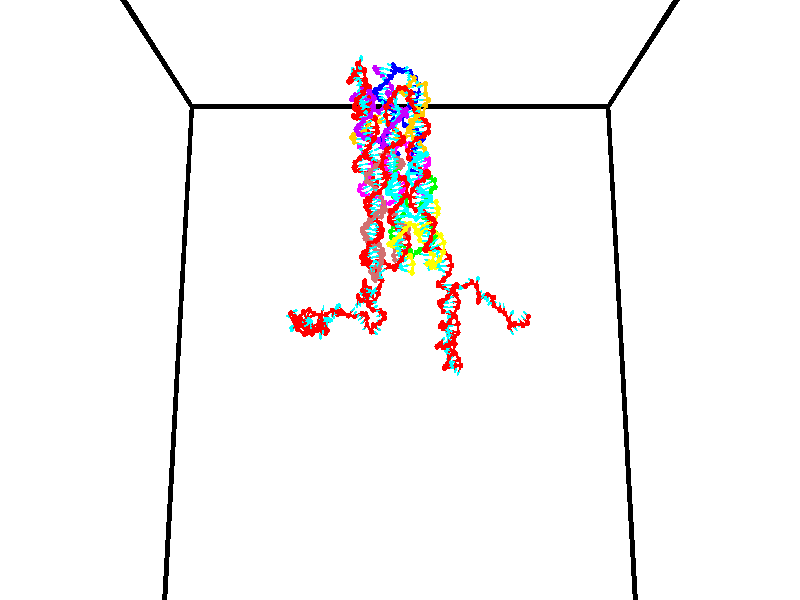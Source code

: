 // switches for output
#declare DRAW_BASES = 1; // possible values are 0, 1; only relevant for DNA ribbons
#declare DRAW_BASES_TYPE = 3; // possible values are 1, 2, 3; only relevant for DNA ribbons
#declare DRAW_FOG = 0; // set to 1 to enable fog

#include "colors.inc"

#include "transforms.inc"
background { rgb <1, 1, 1>}

#default {
   normal{
       ripples 0.25
       frequency 0.20
       turbulence 0.2
       lambda 5
   }
	finish {
		phong 0.1
		phong_size 40.
	}
}

// original window dimensions: 1024x640


// camera settings

camera {
	sky <0, 0.179814, -0.983701>
	up <0, 0.179814, -0.983701>
	right 1.6 * <1, 0, 0>
	location <35, 94.9851, 44.8844>
	look_at <35, 29.7336, 32.9568>
	direction <0, -65.2515, -11.9276>
	angle 67.0682
}


# declare cpy_camera_pos = <35, 94.9851, 44.8844>;
# if (DRAW_FOG = 1)
fog {
	fog_type 2
	up vnormalize(cpy_camera_pos)
	color rgbt<1,1,1,0.3>
	distance 1e-5
	fog_alt 3e-3
	fog_offset 56
}
# end


// LIGHTS

# declare lum = 6;
global_settings {
	ambient_light rgb lum * <0.05, 0.05, 0.05>
	max_trace_level 15
}# declare cpy_direct_light_amount = 0.25;
light_source
{	1000 * <-1, -1.16352, -0.803886>,
	rgb lum * cpy_direct_light_amount
	parallel
}

light_source
{	1000 * <1, 1.16352, 0.803886>,
	rgb lum * cpy_direct_light_amount
	parallel
}

// strand 0

// nucleotide -1

// particle -1
sphere {
	<23.931982, 34.659176, 34.998329> 0.250000
	pigment { color rgbt <1,0,0,0> }
	no_shadow
}
cylinder {
	<24.244970, 34.894836, 34.917690>,  <24.432764, 35.036232, 34.869305>, 0.100000
	pigment { color rgbt <1,0,0,0> }
	no_shadow
}
cylinder {
	<24.244970, 34.894836, 34.917690>,  <23.931982, 34.659176, 34.998329>, 0.100000
	pigment { color rgbt <1,0,0,0> }
	no_shadow
}

// particle -1
sphere {
	<24.244970, 34.894836, 34.917690> 0.100000
	pigment { color rgbt <1,0,0,0> }
	no_shadow
}
sphere {
	0, 1
	scale<0.080000,0.200000,0.300000>
	matrix <0.112573, 0.184585, 0.976348,
		0.612427, -0.786659, 0.078110,
		0.782471, 0.589149, -0.201602,
		24.479712, 35.071583, 34.857208>
	pigment { color rgbt <0,1,1,0> }
	no_shadow
}
cylinder {
	<24.504248, 34.464371, 35.414776>,  <23.931982, 34.659176, 34.998329>, 0.130000
	pigment { color rgbt <1,0,0,0> }
	no_shadow
}

// nucleotide -1

// particle -1
sphere {
	<24.504248, 34.464371, 35.414776> 0.250000
	pigment { color rgbt <1,0,0,0> }
	no_shadow
}
cylinder {
	<24.488171, 34.848171, 35.303246>,  <24.478525, 35.078453, 35.236328>, 0.100000
	pigment { color rgbt <1,0,0,0> }
	no_shadow
}
cylinder {
	<24.488171, 34.848171, 35.303246>,  <24.504248, 34.464371, 35.414776>, 0.100000
	pigment { color rgbt <1,0,0,0> }
	no_shadow
}

// particle -1
sphere {
	<24.488171, 34.848171, 35.303246> 0.100000
	pigment { color rgbt <1,0,0,0> }
	no_shadow
}
sphere {
	0, 1
	scale<0.080000,0.200000,0.300000>
	matrix <0.040662, 0.280389, 0.959025,
		0.998364, 0.027208, -0.050285,
		-0.040193, 0.959501, -0.278824,
		24.476112, 35.136021, 35.219597>
	pigment { color rgbt <0,1,1,0> }
	no_shadow
}
cylinder {
	<24.707760, 34.731998, 36.146957>,  <24.504248, 34.464371, 35.414776>, 0.130000
	pigment { color rgbt <1,0,0,0> }
	no_shadow
}

// nucleotide -1

// particle -1
sphere {
	<24.707760, 34.731998, 36.146957> 0.250000
	pigment { color rgbt <1,0,0,0> }
	no_shadow
}
cylinder {
	<24.401039, 34.977436, 36.222336>,  <24.217007, 35.124699, 36.267563>, 0.100000
	pigment { color rgbt <1,0,0,0> }
	no_shadow
}
cylinder {
	<24.401039, 34.977436, 36.222336>,  <24.707760, 34.731998, 36.146957>, 0.100000
	pigment { color rgbt <1,0,0,0> }
	no_shadow
}

// particle -1
sphere {
	<24.401039, 34.977436, 36.222336> 0.100000
	pigment { color rgbt <1,0,0,0> }
	no_shadow
}
sphere {
	0, 1
	scale<0.080000,0.200000,0.300000>
	matrix <0.604574, 0.591775, 0.533191,
		0.215648, 0.522781, -0.824740,
		-0.766802, 0.613598, 0.188445,
		24.170998, 35.161514, 36.278870>
	pigment { color rgbt <0,1,1,0> }
	no_shadow
}
cylinder {
	<24.754858, 35.458755, 35.931198>,  <24.707760, 34.731998, 36.146957>, 0.130000
	pigment { color rgbt <1,0,0,0> }
	no_shadow
}

// nucleotide -1

// particle -1
sphere {
	<24.754858, 35.458755, 35.931198> 0.250000
	pigment { color rgbt <1,0,0,0> }
	no_shadow
}
cylinder {
	<24.491604, 35.468735, 36.232193>,  <24.333651, 35.474724, 36.412788>, 0.100000
	pigment { color rgbt <1,0,0,0> }
	no_shadow
}
cylinder {
	<24.491604, 35.468735, 36.232193>,  <24.754858, 35.458755, 35.931198>, 0.100000
	pigment { color rgbt <1,0,0,0> }
	no_shadow
}

// particle -1
sphere {
	<24.491604, 35.468735, 36.232193> 0.100000
	pigment { color rgbt <1,0,0,0> }
	no_shadow
}
sphere {
	0, 1
	scale<0.080000,0.200000,0.300000>
	matrix <0.564245, 0.678066, 0.471014,
		-0.498482, 0.734578, -0.460339,
		-0.658136, 0.024952, 0.752485,
		24.294163, 35.476219, 36.457939>
	pigment { color rgbt <0,1,1,0> }
	no_shadow
}
cylinder {
	<24.501865, 36.174042, 35.711845>,  <24.754858, 35.458755, 35.931198>, 0.130000
	pigment { color rgbt <1,0,0,0> }
	no_shadow
}

// nucleotide -1

// particle -1
sphere {
	<24.501865, 36.174042, 35.711845> 0.250000
	pigment { color rgbt <1,0,0,0> }
	no_shadow
}
cylinder {
	<24.178877, 35.983604, 35.572517>,  <23.985085, 35.869343, 35.488918>, 0.100000
	pigment { color rgbt <1,0,0,0> }
	no_shadow
}
cylinder {
	<24.178877, 35.983604, 35.572517>,  <24.501865, 36.174042, 35.711845>, 0.100000
	pigment { color rgbt <1,0,0,0> }
	no_shadow
}

// particle -1
sphere {
	<24.178877, 35.983604, 35.572517> 0.100000
	pigment { color rgbt <1,0,0,0> }
	no_shadow
}
sphere {
	0, 1
	scale<0.080000,0.200000,0.300000>
	matrix <-0.209313, -0.320821, 0.923722,
		-0.551527, 0.818785, 0.159400,
		-0.807469, -0.476093, -0.348323,
		23.936636, 35.840778, 35.468021>
	pigment { color rgbt <0,1,1,0> }
	no_shadow
}
cylinder {
	<24.701357, 36.783981, 35.660789>,  <24.501865, 36.174042, 35.711845>, 0.130000
	pigment { color rgbt <1,0,0,0> }
	no_shadow
}

// nucleotide -1

// particle -1
sphere {
	<24.701357, 36.783981, 35.660789> 0.250000
	pigment { color rgbt <1,0,0,0> }
	no_shadow
}
cylinder {
	<25.044600, 36.666626, 35.829346>,  <25.250546, 36.596210, 35.930481>, 0.100000
	pigment { color rgbt <1,0,0,0> }
	no_shadow
}
cylinder {
	<25.044600, 36.666626, 35.829346>,  <24.701357, 36.783981, 35.660789>, 0.100000
	pigment { color rgbt <1,0,0,0> }
	no_shadow
}

// particle -1
sphere {
	<25.044600, 36.666626, 35.829346> 0.100000
	pigment { color rgbt <1,0,0,0> }
	no_shadow
}
sphere {
	0, 1
	scale<0.080000,0.200000,0.300000>
	matrix <0.231606, 0.953612, 0.192310,
		-0.458269, -0.067425, 0.886253,
		0.858108, -0.293391, 0.421395,
		25.302032, 36.578609, 35.955765>
	pigment { color rgbt <0,1,1,0> }
	no_shadow
}
cylinder {
	<24.844488, 37.264767, 36.156395>,  <24.701357, 36.783981, 35.660789>, 0.130000
	pigment { color rgbt <1,0,0,0> }
	no_shadow
}

// nucleotide -1

// particle -1
sphere {
	<24.844488, 37.264767, 36.156395> 0.250000
	pigment { color rgbt <1,0,0,0> }
	no_shadow
}
cylinder {
	<25.214691, 37.113861, 36.143044>,  <25.436813, 37.023319, 36.135033>, 0.100000
	pigment { color rgbt <1,0,0,0> }
	no_shadow
}
cylinder {
	<25.214691, 37.113861, 36.143044>,  <24.844488, 37.264767, 36.156395>, 0.100000
	pigment { color rgbt <1,0,0,0> }
	no_shadow
}

// particle -1
sphere {
	<25.214691, 37.113861, 36.143044> 0.100000
	pigment { color rgbt <1,0,0,0> }
	no_shadow
}
sphere {
	0, 1
	scale<0.080000,0.200000,0.300000>
	matrix <0.371733, 0.888001, 0.270683,
		-0.072480, -0.262926, 0.962090,
		0.925506, -0.377260, -0.033376,
		25.492344, 37.000683, 36.133030>
	pigment { color rgbt <0,1,1,0> }
	no_shadow
}
cylinder {
	<25.149014, 37.503059, 36.738106>,  <24.844488, 37.264767, 36.156395>, 0.130000
	pigment { color rgbt <1,0,0,0> }
	no_shadow
}

// nucleotide -1

// particle -1
sphere {
	<25.149014, 37.503059, 36.738106> 0.250000
	pigment { color rgbt <1,0,0,0> }
	no_shadow
}
cylinder {
	<25.461414, 37.422127, 36.501766>,  <25.648855, 37.373566, 36.359962>, 0.100000
	pigment { color rgbt <1,0,0,0> }
	no_shadow
}
cylinder {
	<25.461414, 37.422127, 36.501766>,  <25.149014, 37.503059, 36.738106>, 0.100000
	pigment { color rgbt <1,0,0,0> }
	no_shadow
}

// particle -1
sphere {
	<25.461414, 37.422127, 36.501766> 0.100000
	pigment { color rgbt <1,0,0,0> }
	no_shadow
}
sphere {
	0, 1
	scale<0.080000,0.200000,0.300000>
	matrix <0.483746, 0.794353, 0.367413,
		0.395001, -0.572770, 0.718268,
		0.781002, -0.202331, -0.590846,
		25.695715, 37.361427, 36.324512>
	pigment { color rgbt <0,1,1,0> }
	no_shadow
}
cylinder {
	<25.794025, 37.463665, 37.130081>,  <25.149014, 37.503059, 36.738106>, 0.130000
	pigment { color rgbt <1,0,0,0> }
	no_shadow
}

// nucleotide -1

// particle -1
sphere {
	<25.794025, 37.463665, 37.130081> 0.250000
	pigment { color rgbt <1,0,0,0> }
	no_shadow
}
cylinder {
	<25.909870, 37.530399, 36.753086>,  <25.979378, 37.570438, 36.526890>, 0.100000
	pigment { color rgbt <1,0,0,0> }
	no_shadow
}
cylinder {
	<25.909870, 37.530399, 36.753086>,  <25.794025, 37.463665, 37.130081>, 0.100000
	pigment { color rgbt <1,0,0,0> }
	no_shadow
}

// particle -1
sphere {
	<25.909870, 37.530399, 36.753086> 0.100000
	pigment { color rgbt <1,0,0,0> }
	no_shadow
}
sphere {
	0, 1
	scale<0.080000,0.200000,0.300000>
	matrix <0.590066, 0.744192, 0.313050,
		0.753621, -0.646797, 0.117087,
		0.289615, 0.166831, -0.942492,
		25.996754, 37.580448, 36.470337>
	pigment { color rgbt <0,1,1,0> }
	no_shadow
}
cylinder {
	<26.554880, 37.480530, 37.125397>,  <25.794025, 37.463665, 37.130081>, 0.130000
	pigment { color rgbt <1,0,0,0> }
	no_shadow
}

// nucleotide -1

// particle -1
sphere {
	<26.554880, 37.480530, 37.125397> 0.250000
	pigment { color rgbt <1,0,0,0> }
	no_shadow
}
cylinder {
	<26.413536, 37.677330, 36.807133>,  <26.328730, 37.795410, 36.616173>, 0.100000
	pigment { color rgbt <1,0,0,0> }
	no_shadow
}
cylinder {
	<26.413536, 37.677330, 36.807133>,  <26.554880, 37.480530, 37.125397>, 0.100000
	pigment { color rgbt <1,0,0,0> }
	no_shadow
}

// particle -1
sphere {
	<26.413536, 37.677330, 36.807133> 0.100000
	pigment { color rgbt <1,0,0,0> }
	no_shadow
}
sphere {
	0, 1
	scale<0.080000,0.200000,0.300000>
	matrix <0.513565, 0.812926, 0.274596,
		0.781913, -0.311592, -0.539928,
		-0.353359, 0.491998, -0.795660,
		26.307528, 37.824928, 36.568436>
	pigment { color rgbt <0,1,1,0> }
	no_shadow
}
cylinder {
	<27.101126, 37.784882, 36.875820>,  <26.554880, 37.480530, 37.125397>, 0.130000
	pigment { color rgbt <1,0,0,0> }
	no_shadow
}

// nucleotide -1

// particle -1
sphere {
	<27.101126, 37.784882, 36.875820> 0.250000
	pigment { color rgbt <1,0,0,0> }
	no_shadow
}
cylinder {
	<26.816126, 38.003258, 36.699505>,  <26.645126, 38.134285, 36.593716>, 0.100000
	pigment { color rgbt <1,0,0,0> }
	no_shadow
}
cylinder {
	<26.816126, 38.003258, 36.699505>,  <27.101126, 37.784882, 36.875820>, 0.100000
	pigment { color rgbt <1,0,0,0> }
	no_shadow
}

// particle -1
sphere {
	<26.816126, 38.003258, 36.699505> 0.100000
	pigment { color rgbt <1,0,0,0> }
	no_shadow
}
sphere {
	0, 1
	scale<0.080000,0.200000,0.300000>
	matrix <0.444688, 0.837261, 0.318192,
		0.542770, 0.030697, -0.839320,
		-0.712498, 0.545940, -0.440790,
		26.602377, 38.167038, 36.567268>
	pigment { color rgbt <0,1,1,0> }
	no_shadow
}
cylinder {
	<27.365053, 38.393444, 36.386585>,  <27.101126, 37.784882, 36.875820>, 0.130000
	pigment { color rgbt <1,0,0,0> }
	no_shadow
}

// nucleotide -1

// particle -1
sphere {
	<27.365053, 38.393444, 36.386585> 0.250000
	pigment { color rgbt <1,0,0,0> }
	no_shadow
}
cylinder {
	<27.008041, 38.466106, 36.551697>,  <26.793835, 38.509705, 36.650764>, 0.100000
	pigment { color rgbt <1,0,0,0> }
	no_shadow
}
cylinder {
	<27.008041, 38.466106, 36.551697>,  <27.365053, 38.393444, 36.386585>, 0.100000
	pigment { color rgbt <1,0,0,0> }
	no_shadow
}

// particle -1
sphere {
	<27.008041, 38.466106, 36.551697> 0.100000
	pigment { color rgbt <1,0,0,0> }
	no_shadow
}
sphere {
	0, 1
	scale<0.080000,0.200000,0.300000>
	matrix <0.348767, 0.858301, 0.376405,
		-0.285918, 0.479918, -0.829415,
		-0.892531, 0.181652, 0.412783,
		26.740282, 38.520603, 36.675533>
	pigment { color rgbt <0,1,1,0> }
	no_shadow
}
cylinder {
	<27.662893, 38.955109, 36.809708>,  <27.365053, 38.393444, 36.386585>, 0.130000
	pigment { color rgbt <1,0,0,0> }
	no_shadow
}

// nucleotide -1

// particle -1
sphere {
	<27.662893, 38.955109, 36.809708> 0.250000
	pigment { color rgbt <1,0,0,0> }
	no_shadow
}
cylinder {
	<27.618219, 39.013565, 37.202885>,  <27.591415, 39.048637, 37.438789>, 0.100000
	pigment { color rgbt <1,0,0,0> }
	no_shadow
}
cylinder {
	<27.618219, 39.013565, 37.202885>,  <27.662893, 38.955109, 36.809708>, 0.100000
	pigment { color rgbt <1,0,0,0> }
	no_shadow
}

// particle -1
sphere {
	<27.618219, 39.013565, 37.202885> 0.100000
	pigment { color rgbt <1,0,0,0> }
	no_shadow
}
sphere {
	0, 1
	scale<0.080000,0.200000,0.300000>
	matrix <0.696035, 0.717478, -0.027588,
		-0.709269, 0.681079, -0.181849,
		-0.111683, 0.146141, 0.982939,
		27.584715, 39.057407, 37.497765>
	pigment { color rgbt <0,1,1,0> }
	no_shadow
}
cylinder {
	<26.964701, 39.191414, 37.093803>,  <27.662893, 38.955109, 36.809708>, 0.130000
	pigment { color rgbt <1,0,0,0> }
	no_shadow
}

// nucleotide -1

// particle -1
sphere {
	<26.964701, 39.191414, 37.093803> 0.250000
	pigment { color rgbt <1,0,0,0> }
	no_shadow
}
cylinder {
	<26.849628, 39.395935, 36.769875>,  <26.780584, 39.518646, 36.575520>, 0.100000
	pigment { color rgbt <1,0,0,0> }
	no_shadow
}
cylinder {
	<26.849628, 39.395935, 36.769875>,  <26.964701, 39.191414, 37.093803>, 0.100000
	pigment { color rgbt <1,0,0,0> }
	no_shadow
}

// particle -1
sphere {
	<26.849628, 39.395935, 36.769875> 0.100000
	pigment { color rgbt <1,0,0,0> }
	no_shadow
}
sphere {
	0, 1
	scale<0.080000,0.200000,0.300000>
	matrix <-0.645412, -0.728223, -0.230508,
		-0.707589, 0.456355, 0.539497,
		-0.287681, 0.511304, -0.809820,
		26.763325, 39.549328, 36.526928>
	pigment { color rgbt <0,1,1,0> }
	no_shadow
}
cylinder {
	<26.263842, 39.042461, 37.154224>,  <26.964701, 39.191414, 37.093803>, 0.130000
	pigment { color rgbt <1,0,0,0> }
	no_shadow
}

// nucleotide -1

// particle -1
sphere {
	<26.263842, 39.042461, 37.154224> 0.250000
	pigment { color rgbt <1,0,0,0> }
	no_shadow
}
cylinder {
	<26.432144, 39.106339, 36.797020>,  <26.533125, 39.144665, 36.582699>, 0.100000
	pigment { color rgbt <1,0,0,0> }
	no_shadow
}
cylinder {
	<26.432144, 39.106339, 36.797020>,  <26.263842, 39.042461, 37.154224>, 0.100000
	pigment { color rgbt <1,0,0,0> }
	no_shadow
}

// particle -1
sphere {
	<26.432144, 39.106339, 36.797020> 0.100000
	pigment { color rgbt <1,0,0,0> }
	no_shadow
}
sphere {
	0, 1
	scale<0.080000,0.200000,0.300000>
	matrix <-0.388889, -0.857597, -0.336591,
		-0.819592, 0.488903, -0.298736,
		0.420756, 0.159692, -0.893008,
		26.558371, 39.154247, 36.529118>
	pigment { color rgbt <0,1,1,0> }
	no_shadow
}
cylinder {
	<25.677549, 39.095726, 36.636414>,  <26.263842, 39.042461, 37.154224>, 0.130000
	pigment { color rgbt <1,0,0,0> }
	no_shadow
}

// nucleotide -1

// particle -1
sphere {
	<25.677549, 39.095726, 36.636414> 0.250000
	pigment { color rgbt <1,0,0,0> }
	no_shadow
}
cylinder {
	<26.029596, 38.945301, 36.520504>,  <26.240826, 38.855045, 36.450958>, 0.100000
	pigment { color rgbt <1,0,0,0> }
	no_shadow
}
cylinder {
	<26.029596, 38.945301, 36.520504>,  <25.677549, 39.095726, 36.636414>, 0.100000
	pigment { color rgbt <1,0,0,0> }
	no_shadow
}

// particle -1
sphere {
	<26.029596, 38.945301, 36.520504> 0.100000
	pigment { color rgbt <1,0,0,0> }
	no_shadow
}
sphere {
	0, 1
	scale<0.080000,0.200000,0.300000>
	matrix <-0.458055, -0.833093, -0.310067,
		-0.124800, 0.405627, -0.905479,
		0.880120, -0.376063, -0.289769,
		26.293633, 38.832481, 36.433575>
	pigment { color rgbt <0,1,1,0> }
	no_shadow
}
cylinder {
	<25.567823, 38.773563, 36.014446>,  <25.677549, 39.095726, 36.636414>, 0.130000
	pigment { color rgbt <1,0,0,0> }
	no_shadow
}

// nucleotide -1

// particle -1
sphere {
	<25.567823, 38.773563, 36.014446> 0.250000
	pigment { color rgbt <1,0,0,0> }
	no_shadow
}
cylinder {
	<25.885668, 38.606033, 36.190254>,  <26.076374, 38.505516, 36.295738>, 0.100000
	pigment { color rgbt <1,0,0,0> }
	no_shadow
}
cylinder {
	<25.885668, 38.606033, 36.190254>,  <25.567823, 38.773563, 36.014446>, 0.100000
	pigment { color rgbt <1,0,0,0> }
	no_shadow
}

// particle -1
sphere {
	<25.885668, 38.606033, 36.190254> 0.100000
	pigment { color rgbt <1,0,0,0> }
	no_shadow
}
sphere {
	0, 1
	scale<0.080000,0.200000,0.300000>
	matrix <-0.329234, -0.905520, -0.267655,
		0.510095, 0.067976, -0.857428,
		0.794612, -0.418824, 0.439521,
		26.124052, 38.480385, 36.322109>
	pigment { color rgbt <0,1,1,0> }
	no_shadow
}
cylinder {
	<25.823957, 38.354572, 35.497540>,  <25.567823, 38.773563, 36.014446>, 0.130000
	pigment { color rgbt <1,0,0,0> }
	no_shadow
}

// nucleotide -1

// particle -1
sphere {
	<25.823957, 38.354572, 35.497540> 0.250000
	pigment { color rgbt <1,0,0,0> }
	no_shadow
}
cylinder {
	<25.988779, 38.206493, 35.830566>,  <26.087671, 38.117645, 36.030384>, 0.100000
	pigment { color rgbt <1,0,0,0> }
	no_shadow
}
cylinder {
	<25.988779, 38.206493, 35.830566>,  <25.823957, 38.354572, 35.497540>, 0.100000
	pigment { color rgbt <1,0,0,0> }
	no_shadow
}

// particle -1
sphere {
	<25.988779, 38.206493, 35.830566> 0.100000
	pigment { color rgbt <1,0,0,0> }
	no_shadow
}
sphere {
	0, 1
	scale<0.080000,0.200000,0.300000>
	matrix <-0.188113, -0.928621, -0.319807,
		0.891530, -0.024839, -0.452280,
		0.412053, -0.370197, 0.832566,
		26.112394, 38.095436, 36.080338>
	pigment { color rgbt <0,1,1,0> }
	no_shadow
}
cylinder {
	<26.280739, 37.868740, 35.260120>,  <25.823957, 38.354572, 35.497540>, 0.130000
	pigment { color rgbt <1,0,0,0> }
	no_shadow
}

// nucleotide -1

// particle -1
sphere {
	<26.280739, 37.868740, 35.260120> 0.250000
	pigment { color rgbt <1,0,0,0> }
	no_shadow
}
cylinder {
	<26.182156, 37.782154, 35.637989>,  <26.123005, 37.730202, 35.864708>, 0.100000
	pigment { color rgbt <1,0,0,0> }
	no_shadow
}
cylinder {
	<26.182156, 37.782154, 35.637989>,  <26.280739, 37.868740, 35.260120>, 0.100000
	pigment { color rgbt <1,0,0,0> }
	no_shadow
}

// particle -1
sphere {
	<26.182156, 37.782154, 35.637989> 0.100000
	pigment { color rgbt <1,0,0,0> }
	no_shadow
}
sphere {
	0, 1
	scale<0.080000,0.200000,0.300000>
	matrix <-0.056668, -0.969851, -0.237020,
		0.967495, -0.111948, 0.226761,
		-0.246458, -0.216466, 0.944670,
		26.108219, 37.717213, 35.921391>
	pigment { color rgbt <0,1,1,0> }
	no_shadow
}
cylinder {
	<26.666752, 37.189281, 35.454933>,  <26.280739, 37.868740, 35.260120>, 0.130000
	pigment { color rgbt <1,0,0,0> }
	no_shadow
}

// nucleotide -1

// particle -1
sphere {
	<26.666752, 37.189281, 35.454933> 0.250000
	pigment { color rgbt <1,0,0,0> }
	no_shadow
}
cylinder {
	<26.351549, 37.222778, 35.698910>,  <26.162426, 37.242878, 35.845295>, 0.100000
	pigment { color rgbt <1,0,0,0> }
	no_shadow
}
cylinder {
	<26.351549, 37.222778, 35.698910>,  <26.666752, 37.189281, 35.454933>, 0.100000
	pigment { color rgbt <1,0,0,0> }
	no_shadow
}

// particle -1
sphere {
	<26.351549, 37.222778, 35.698910> 0.100000
	pigment { color rgbt <1,0,0,0> }
	no_shadow
}
sphere {
	0, 1
	scale<0.080000,0.200000,0.300000>
	matrix <-0.202921, -0.970675, -0.128893,
		0.581262, -0.225339, 0.781893,
		-0.788009, 0.083742, 0.609942,
		26.115147, 37.247902, 35.881893>
	pigment { color rgbt <0,1,1,0> }
	no_shadow
}
cylinder {
	<27.367573, 37.480824, 35.646400>,  <26.666752, 37.189281, 35.454933>, 0.130000
	pigment { color rgbt <1,0,0,0> }
	no_shadow
}

// nucleotide -1

// particle -1
sphere {
	<27.367573, 37.480824, 35.646400> 0.250000
	pigment { color rgbt <1,0,0,0> }
	no_shadow
}
cylinder {
	<27.267218, 37.661648, 35.988792>,  <27.207005, 37.770142, 36.194225>, 0.100000
	pigment { color rgbt <1,0,0,0> }
	no_shadow
}
cylinder {
	<27.267218, 37.661648, 35.988792>,  <27.367573, 37.480824, 35.646400>, 0.100000
	pigment { color rgbt <1,0,0,0> }
	no_shadow
}

// particle -1
sphere {
	<27.267218, 37.661648, 35.988792> 0.100000
	pigment { color rgbt <1,0,0,0> }
	no_shadow
}
sphere {
	0, 1
	scale<0.080000,0.200000,0.300000>
	matrix <-0.968006, -0.121411, -0.219601,
		0.004651, -0.883684, 0.468061,
		-0.250886, 0.452065, 0.855975,
		27.191952, 37.797268, 36.245586>
	pigment { color rgbt <0,1,1,0> }
	no_shadow
}
cylinder {
	<27.111429, 36.777237, 35.997921>,  <27.367573, 37.480824, 35.646400>, 0.130000
	pigment { color rgbt <1,0,0,0> }
	no_shadow
}

// nucleotide -1

// particle -1
sphere {
	<27.111429, 36.777237, 35.997921> 0.250000
	pigment { color rgbt <1,0,0,0> }
	no_shadow
}
cylinder {
	<27.461359, 36.961880, 35.939129>,  <27.671318, 37.072666, 35.903854>, 0.100000
	pigment { color rgbt <1,0,0,0> }
	no_shadow
}
cylinder {
	<27.461359, 36.961880, 35.939129>,  <27.111429, 36.777237, 35.997921>, 0.100000
	pigment { color rgbt <1,0,0,0> }
	no_shadow
}

// particle -1
sphere {
	<27.461359, 36.961880, 35.939129> 0.100000
	pigment { color rgbt <1,0,0,0> }
	no_shadow
}
sphere {
	0, 1
	scale<0.080000,0.200000,0.300000>
	matrix <0.439515, -0.883885, -0.159921,
		-0.203730, 0.075304, -0.976127,
		0.874826, 0.461603, -0.146976,
		27.723806, 37.100361, 35.895035>
	pigment { color rgbt <0,1,1,0> }
	no_shadow
}
cylinder {
	<27.485449, 36.124260, 35.993671>,  <27.111429, 36.777237, 35.997921>, 0.130000
	pigment { color rgbt <1,0,0,0> }
	no_shadow
}

// nucleotide -1

// particle -1
sphere {
	<27.485449, 36.124260, 35.993671> 0.250000
	pigment { color rgbt <1,0,0,0> }
	no_shadow
}
cylinder {
	<27.714809, 36.436703, 35.894806>,  <27.852425, 36.624168, 35.835487>, 0.100000
	pigment { color rgbt <1,0,0,0> }
	no_shadow
}
cylinder {
	<27.714809, 36.436703, 35.894806>,  <27.485449, 36.124260, 35.993671>, 0.100000
	pigment { color rgbt <1,0,0,0> }
	no_shadow
}

// particle -1
sphere {
	<27.714809, 36.436703, 35.894806> 0.100000
	pigment { color rgbt <1,0,0,0> }
	no_shadow
}
sphere {
	0, 1
	scale<0.080000,0.200000,0.300000>
	matrix <0.778732, -0.613360, -0.131784,
		-0.254539, -0.116913, -0.959969,
		0.573399, 0.781103, -0.247168,
		27.886829, 36.671032, 35.820656>
	pigment { color rgbt <0,1,1,0> }
	no_shadow
}
cylinder {
	<27.146551, 35.926010, 35.459309>,  <27.485449, 36.124260, 35.993671>, 0.130000
	pigment { color rgbt <1,0,0,0> }
	no_shadow
}

// nucleotide -1

// particle -1
sphere {
	<27.146551, 35.926010, 35.459309> 0.250000
	pigment { color rgbt <1,0,0,0> }
	no_shadow
}
cylinder {
	<27.284893, 36.012558, 35.094109>,  <27.367899, 36.064487, 34.874989>, 0.100000
	pigment { color rgbt <1,0,0,0> }
	no_shadow
}
cylinder {
	<27.284893, 36.012558, 35.094109>,  <27.146551, 35.926010, 35.459309>, 0.100000
	pigment { color rgbt <1,0,0,0> }
	no_shadow
}

// particle -1
sphere {
	<27.284893, 36.012558, 35.094109> 0.100000
	pigment { color rgbt <1,0,0,0> }
	no_shadow
}
sphere {
	0, 1
	scale<0.080000,0.200000,0.300000>
	matrix <0.934549, -0.166212, 0.314629,
		-0.083676, -0.962060, -0.259691,
		0.345855, 0.216367, -0.913000,
		27.388649, 36.077469, 34.820210>
	pigment { color rgbt <0,1,1,0> }
	no_shadow
}
cylinder {
	<26.887993, 35.762745, 36.157021>,  <27.146551, 35.926010, 35.459309>, 0.130000
	pigment { color rgbt <1,0,0,0> }
	no_shadow
}

// nucleotide -1

// particle -1
sphere {
	<26.887993, 35.762745, 36.157021> 0.250000
	pigment { color rgbt <1,0,0,0> }
	no_shadow
}
cylinder {
	<27.134823, 35.860729, 36.456142>,  <27.282921, 35.919521, 36.635616>, 0.100000
	pigment { color rgbt <1,0,0,0> }
	no_shadow
}
cylinder {
	<27.134823, 35.860729, 36.456142>,  <26.887993, 35.762745, 36.157021>, 0.100000
	pigment { color rgbt <1,0,0,0> }
	no_shadow
}

// particle -1
sphere {
	<27.134823, 35.860729, 36.456142> 0.100000
	pigment { color rgbt <1,0,0,0> }
	no_shadow
}
sphere {
	0, 1
	scale<0.080000,0.200000,0.300000>
	matrix <0.309948, -0.949153, 0.055155,
		0.723291, 0.197746, -0.661624,
		0.617076, 0.244962, 0.747805,
		27.319946, 35.934219, 36.680485>
	pigment { color rgbt <0,1,1,0> }
	no_shadow
}
cylinder {
	<27.506872, 35.304596, 36.516731>,  <26.887993, 35.762745, 36.157021>, 0.130000
	pigment { color rgbt <1,0,0,0> }
	no_shadow
}

// nucleotide -1

// particle -1
sphere {
	<27.506872, 35.304596, 36.516731> 0.250000
	pigment { color rgbt <1,0,0,0> }
	no_shadow
}
cylinder {
	<27.254652, 35.076946, 36.305637>,  <27.103319, 34.940357, 36.178982>, 0.100000
	pigment { color rgbt <1,0,0,0> }
	no_shadow
}
cylinder {
	<27.254652, 35.076946, 36.305637>,  <27.506872, 35.304596, 36.516731>, 0.100000
	pigment { color rgbt <1,0,0,0> }
	no_shadow
}

// particle -1
sphere {
	<27.254652, 35.076946, 36.305637> 0.100000
	pigment { color rgbt <1,0,0,0> }
	no_shadow
}
sphere {
	0, 1
	scale<0.080000,0.200000,0.300000>
	matrix <0.747006, -0.629574, -0.213587,
		-0.210687, -0.528895, 0.822120,
		-0.630550, -0.569128, -0.527731,
		27.065487, 34.906208, 36.147320>
	pigment { color rgbt <0,1,1,0> }
	no_shadow
}
cylinder {
	<27.488104, 34.505093, 36.662888>,  <27.506872, 35.304596, 36.516731>, 0.130000
	pigment { color rgbt <1,0,0,0> }
	no_shadow
}

// nucleotide -1

// particle -1
sphere {
	<27.488104, 34.505093, 36.662888> 0.250000
	pigment { color rgbt <1,0,0,0> }
	no_shadow
}
cylinder {
	<27.360004, 34.515003, 36.284084>,  <27.283146, 34.520950, 36.056801>, 0.100000
	pigment { color rgbt <1,0,0,0> }
	no_shadow
}
cylinder {
	<27.360004, 34.515003, 36.284084>,  <27.488104, 34.505093, 36.662888>, 0.100000
	pigment { color rgbt <1,0,0,0> }
	no_shadow
}

// particle -1
sphere {
	<27.360004, 34.515003, 36.284084> 0.100000
	pigment { color rgbt <1,0,0,0> }
	no_shadow
}
sphere {
	0, 1
	scale<0.080000,0.200000,0.300000>
	matrix <0.675913, -0.694450, -0.246741,
		-0.663765, -0.719114, 0.205647,
		-0.320247, 0.024778, -0.947010,
		27.263931, 34.522438, 35.999981>
	pigment { color rgbt <0,1,1,0> }
	no_shadow
}
cylinder {
	<27.560040, 33.801949, 36.355427>,  <27.488104, 34.505093, 36.662888>, 0.130000
	pigment { color rgbt <1,0,0,0> }
	no_shadow
}

// nucleotide -1

// particle -1
sphere {
	<27.560040, 33.801949, 36.355427> 0.250000
	pigment { color rgbt <1,0,0,0> }
	no_shadow
}
cylinder {
	<27.563282, 34.059574, 36.049454>,  <27.565228, 34.214149, 35.865871>, 0.100000
	pigment { color rgbt <1,0,0,0> }
	no_shadow
}
cylinder {
	<27.563282, 34.059574, 36.049454>,  <27.560040, 33.801949, 36.355427>, 0.100000
	pigment { color rgbt <1,0,0,0> }
	no_shadow
}

// particle -1
sphere {
	<27.563282, 34.059574, 36.049454> 0.100000
	pigment { color rgbt <1,0,0,0> }
	no_shadow
}
sphere {
	0, 1
	scale<0.080000,0.200000,0.300000>
	matrix <0.627788, -0.598695, -0.497441,
		-0.778342, -0.476182, -0.409187,
		0.008106, 0.644062, -0.764930,
		27.565714, 34.252792, 35.819973>
	pigment { color rgbt <0,1,1,0> }
	no_shadow
}
cylinder {
	<27.308384, 33.597439, 35.773540>,  <27.560040, 33.801949, 36.355427>, 0.130000
	pigment { color rgbt <1,0,0,0> }
	no_shadow
}

// nucleotide -1

// particle -1
sphere {
	<27.308384, 33.597439, 35.773540> 0.250000
	pigment { color rgbt <1,0,0,0> }
	no_shadow
}
cylinder {
	<27.579309, 33.862961, 35.646664>,  <27.741865, 34.022274, 35.570538>, 0.100000
	pigment { color rgbt <1,0,0,0> }
	no_shadow
}
cylinder {
	<27.579309, 33.862961, 35.646664>,  <27.308384, 33.597439, 35.773540>, 0.100000
	pigment { color rgbt <1,0,0,0> }
	no_shadow
}

// particle -1
sphere {
	<27.579309, 33.862961, 35.646664> 0.100000
	pigment { color rgbt <1,0,0,0> }
	no_shadow
}
sphere {
	0, 1
	scale<0.080000,0.200000,0.300000>
	matrix <0.519717, -0.736876, -0.432328,
		-0.520709, 0.127974, -0.844088,
		0.677315, 0.663804, -0.317188,
		27.782503, 34.062103, 35.551506>
	pigment { color rgbt <0,1,1,0> }
	no_shadow
}
cylinder {
	<27.372320, 33.756657, 34.986843>,  <27.308384, 33.597439, 35.773540>, 0.130000
	pigment { color rgbt <1,0,0,0> }
	no_shadow
}

// nucleotide -1

// particle -1
sphere {
	<27.372320, 33.756657, 34.986843> 0.250000
	pigment { color rgbt <1,0,0,0> }
	no_shadow
}
cylinder {
	<27.684296, 33.774014, 35.236584>,  <27.871481, 33.784428, 35.386429>, 0.100000
	pigment { color rgbt <1,0,0,0> }
	no_shadow
}
cylinder {
	<27.684296, 33.774014, 35.236584>,  <27.372320, 33.756657, 34.986843>, 0.100000
	pigment { color rgbt <1,0,0,0> }
	no_shadow
}

// particle -1
sphere {
	<27.684296, 33.774014, 35.236584> 0.100000
	pigment { color rgbt <1,0,0,0> }
	no_shadow
}
sphere {
	0, 1
	scale<0.080000,0.200000,0.300000>
	matrix <0.518804, -0.602802, -0.606195,
		0.350059, 0.796710, -0.492658,
		0.779937, 0.043389, 0.624352,
		27.918276, 33.787029, 35.423889>
	pigment { color rgbt <0,1,1,0> }
	no_shadow
}
cylinder {
	<28.048983, 34.158703, 34.681381>,  <27.372320, 33.756657, 34.986843>, 0.130000
	pigment { color rgbt <1,0,0,0> }
	no_shadow
}

// nucleotide -1

// particle -1
sphere {
	<28.048983, 34.158703, 34.681381> 0.250000
	pigment { color rgbt <1,0,0,0> }
	no_shadow
}
cylinder {
	<28.084055, 33.836052, 34.915192>,  <28.105099, 33.642464, 35.055477>, 0.100000
	pigment { color rgbt <1,0,0,0> }
	no_shadow
}
cylinder {
	<28.084055, 33.836052, 34.915192>,  <28.048983, 34.158703, 34.681381>, 0.100000
	pigment { color rgbt <1,0,0,0> }
	no_shadow
}

// particle -1
sphere {
	<28.084055, 33.836052, 34.915192> 0.100000
	pigment { color rgbt <1,0,0,0> }
	no_shadow
}
sphere {
	0, 1
	scale<0.080000,0.200000,0.300000>
	matrix <0.387369, -0.512994, -0.766017,
		0.917746, 0.293592, 0.267481,
		0.087680, -0.806623, 0.584527,
		28.110359, 33.594067, 35.090549>
	pigment { color rgbt <0,1,1,0> }
	no_shadow
}
cylinder {
	<28.738497, 33.908695, 34.728024>,  <28.048983, 34.158703, 34.681381>, 0.130000
	pigment { color rgbt <1,0,0,0> }
	no_shadow
}

// nucleotide -1

// particle -1
sphere {
	<28.738497, 33.908695, 34.728024> 0.250000
	pigment { color rgbt <1,0,0,0> }
	no_shadow
}
cylinder {
	<28.473501, 33.610027, 34.751999>,  <28.314503, 33.430828, 34.766384>, 0.100000
	pigment { color rgbt <1,0,0,0> }
	no_shadow
}
cylinder {
	<28.473501, 33.610027, 34.751999>,  <28.738497, 33.908695, 34.728024>, 0.100000
	pigment { color rgbt <1,0,0,0> }
	no_shadow
}

// particle -1
sphere {
	<28.473501, 33.610027, 34.751999> 0.100000
	pigment { color rgbt <1,0,0,0> }
	no_shadow
}
sphere {
	0, 1
	scale<0.080000,0.200000,0.300000>
	matrix <0.435467, -0.449005, -0.780232,
		0.609486, -0.490797, 0.622611,
		-0.662491, -0.746668, 0.059936,
		28.274754, 33.386028, 34.769981>
	pigment { color rgbt <0,1,1,0> }
	no_shadow
}
cylinder {
	<29.099943, 33.183460, 34.779385>,  <28.738497, 33.908695, 34.728024>, 0.130000
	pigment { color rgbt <1,0,0,0> }
	no_shadow
}

// nucleotide -1

// particle -1
sphere {
	<29.099943, 33.183460, 34.779385> 0.250000
	pigment { color rgbt <1,0,0,0> }
	no_shadow
}
cylinder {
	<28.737679, 33.234138, 34.617535>,  <28.520319, 33.264545, 34.520424>, 0.100000
	pigment { color rgbt <1,0,0,0> }
	no_shadow
}
cylinder {
	<28.737679, 33.234138, 34.617535>,  <29.099943, 33.183460, 34.779385>, 0.100000
	pigment { color rgbt <1,0,0,0> }
	no_shadow
}

// particle -1
sphere {
	<28.737679, 33.234138, 34.617535> 0.100000
	pigment { color rgbt <1,0,0,0> }
	no_shadow
}
sphere {
	0, 1
	scale<0.080000,0.200000,0.300000>
	matrix <0.284227, -0.526728, -0.801107,
		-0.314623, -0.840539, 0.441029,
		-0.905664, 0.126695, -0.404625,
		28.465979, 33.272148, 34.496147>
	pigment { color rgbt <0,1,1,0> }
	no_shadow
}
cylinder {
	<28.476950, 32.625782, 34.774693>,  <29.099943, 33.183460, 34.779385>, 0.130000
	pigment { color rgbt <1,0,0,0> }
	no_shadow
}

// nucleotide -1

// particle -1
sphere {
	<28.476950, 32.625782, 34.774693> 0.250000
	pigment { color rgbt <1,0,0,0> }
	no_shadow
}
cylinder {
	<28.469975, 32.867355, 34.455956>,  <28.465790, 33.012299, 34.264713>, 0.100000
	pigment { color rgbt <1,0,0,0> }
	no_shadow
}
cylinder {
	<28.469975, 32.867355, 34.455956>,  <28.476950, 32.625782, 34.774693>, 0.100000
	pigment { color rgbt <1,0,0,0> }
	no_shadow
}

// particle -1
sphere {
	<28.469975, 32.867355, 34.455956> 0.100000
	pigment { color rgbt <1,0,0,0> }
	no_shadow
}
sphere {
	0, 1
	scale<0.080000,0.200000,0.300000>
	matrix <0.345505, -0.744231, -0.571617,
		-0.938255, -0.285282, -0.195684,
		-0.017438, 0.603932, -0.796845,
		28.464743, 33.048534, 34.216904>
	pigment { color rgbt <0,1,1,0> }
	no_shadow
}
cylinder {
	<28.841242, 32.172443, 34.467430>,  <28.476950, 32.625782, 34.774693>, 0.130000
	pigment { color rgbt <1,0,0,0> }
	no_shadow
}

// nucleotide -1

// particle -1
sphere {
	<28.841242, 32.172443, 34.467430> 0.250000
	pigment { color rgbt <1,0,0,0> }
	no_shadow
}
cylinder {
	<28.754271, 32.451035, 34.193890>,  <28.702087, 32.618187, 34.029766>, 0.100000
	pigment { color rgbt <1,0,0,0> }
	no_shadow
}
cylinder {
	<28.754271, 32.451035, 34.193890>,  <28.841242, 32.172443, 34.467430>, 0.100000
	pigment { color rgbt <1,0,0,0> }
	no_shadow
}

// particle -1
sphere {
	<28.754271, 32.451035, 34.193890> 0.100000
	pigment { color rgbt <1,0,0,0> }
	no_shadow
}
sphere {
	0, 1
	scale<0.080000,0.200000,0.300000>
	matrix <0.621833, -0.441193, -0.647048,
		-0.752362, -0.565925, -0.337165,
		-0.217426, 0.696475, -0.683848,
		28.689043, 32.659977, 33.988735>
	pigment { color rgbt <0,1,1,0> }
	no_shadow
}
cylinder {
	<29.574503, 32.397282, 34.839043>,  <28.841242, 32.172443, 34.467430>, 0.130000
	pigment { color rgbt <1,0,0,0> }
	no_shadow
}

// nucleotide -1

// particle -1
sphere {
	<29.574503, 32.397282, 34.839043> 0.250000
	pigment { color rgbt <1,0,0,0> }
	no_shadow
}
cylinder {
	<29.847273, 32.398590, 34.546474>,  <30.010935, 32.399376, 34.370934>, 0.100000
	pigment { color rgbt <1,0,0,0> }
	no_shadow
}
cylinder {
	<29.847273, 32.398590, 34.546474>,  <29.574503, 32.397282, 34.839043>, 0.100000
	pigment { color rgbt <1,0,0,0> }
	no_shadow
}

// particle -1
sphere {
	<29.847273, 32.398590, 34.546474> 0.100000
	pigment { color rgbt <1,0,0,0> }
	no_shadow
}
sphere {
	0, 1
	scale<0.080000,0.200000,0.300000>
	matrix <0.689487, 0.330871, 0.644307,
		0.244110, -0.943671, 0.223376,
		0.681922, 0.003267, -0.731417,
		30.051849, 32.399570, 34.327049>
	pigment { color rgbt <0,1,1,0> }
	no_shadow
}
cylinder {
	<30.170628, 31.834694, 34.792934>,  <29.574503, 32.397282, 34.839043>, 0.130000
	pigment { color rgbt <1,0,0,0> }
	no_shadow
}

// nucleotide -1

// particle -1
sphere {
	<30.170628, 31.834694, 34.792934> 0.250000
	pigment { color rgbt <1,0,0,0> }
	no_shadow
}
cylinder {
	<30.250380, 32.211708, 34.685696>,  <30.298231, 32.437916, 34.621353>, 0.100000
	pigment { color rgbt <1,0,0,0> }
	no_shadow
}
cylinder {
	<30.250380, 32.211708, 34.685696>,  <30.170628, 31.834694, 34.792934>, 0.100000
	pigment { color rgbt <1,0,0,0> }
	no_shadow
}

// particle -1
sphere {
	<30.250380, 32.211708, 34.685696> 0.100000
	pigment { color rgbt <1,0,0,0> }
	no_shadow
}
sphere {
	0, 1
	scale<0.080000,0.200000,0.300000>
	matrix <0.650475, 0.077319, 0.755582,
		0.732892, -0.325034, -0.597680,
		0.199378, 0.942536, -0.268093,
		30.310192, 32.494469, 34.605267>
	pigment { color rgbt <0,1,1,0> }
	no_shadow
}
cylinder {
	<30.969629, 31.983437, 34.573376>,  <30.170628, 31.834694, 34.792934>, 0.130000
	pigment { color rgbt <1,0,0,0> }
	no_shadow
}

// nucleotide -1

// particle -1
sphere {
	<30.969629, 31.983437, 34.573376> 0.250000
	pigment { color rgbt <1,0,0,0> }
	no_shadow
}
cylinder {
	<30.773607, 32.291496, 34.736698>,  <30.655994, 32.476334, 34.834690>, 0.100000
	pigment { color rgbt <1,0,0,0> }
	no_shadow
}
cylinder {
	<30.773607, 32.291496, 34.736698>,  <30.969629, 31.983437, 34.573376>, 0.100000
	pigment { color rgbt <1,0,0,0> }
	no_shadow
}

// particle -1
sphere {
	<30.773607, 32.291496, 34.736698> 0.100000
	pigment { color rgbt <1,0,0,0> }
	no_shadow
}
sphere {
	0, 1
	scale<0.080000,0.200000,0.300000>
	matrix <0.817913, 0.244284, 0.520906,
		0.301434, 0.589231, -0.749629,
		-0.490057, 0.770151, 0.408305,
		30.626591, 32.522541, 34.859188>
	pigment { color rgbt <0,1,1,0> }
	no_shadow
}
cylinder {
	<31.421814, 32.508331, 34.704975>,  <30.969629, 31.983437, 34.573376>, 0.130000
	pigment { color rgbt <1,0,0,0> }
	no_shadow
}

// nucleotide -1

// particle -1
sphere {
	<31.421814, 32.508331, 34.704975> 0.250000
	pigment { color rgbt <1,0,0,0> }
	no_shadow
}
cylinder {
	<31.109552, 32.579525, 34.944607>,  <30.922195, 32.622242, 35.088387>, 0.100000
	pigment { color rgbt <1,0,0,0> }
	no_shadow
}
cylinder {
	<31.109552, 32.579525, 34.944607>,  <31.421814, 32.508331, 34.704975>, 0.100000
	pigment { color rgbt <1,0,0,0> }
	no_shadow
}

// particle -1
sphere {
	<31.109552, 32.579525, 34.944607> 0.100000
	pigment { color rgbt <1,0,0,0> }
	no_shadow
}
sphere {
	0, 1
	scale<0.080000,0.200000,0.300000>
	matrix <0.618894, 0.086890, 0.780653,
		0.086890, 0.980190, -0.177984,
		-0.780653, 0.177984, 0.599084,
		30.875357, 32.632919, 35.124332>
	pigment { color rgbt <0,1,1,0> }
	no_shadow
}
cylinder {
	<31.601309, 33.064487, 35.127769>,  <31.421814, 32.508331, 34.704975>, 0.130000
	pigment { color rgbt <1,0,0,0> }
	no_shadow
}

// nucleotide -1

// particle -1
sphere {
	<31.601309, 33.064487, 35.127769> 0.250000
	pigment { color rgbt <1,0,0,0> }
	no_shadow
}
cylinder {
	<31.305084, 32.880497, 35.323723>,  <31.127350, 32.770103, 35.441296>, 0.100000
	pigment { color rgbt <1,0,0,0> }
	no_shadow
}
cylinder {
	<31.305084, 32.880497, 35.323723>,  <31.601309, 33.064487, 35.127769>, 0.100000
	pigment { color rgbt <1,0,0,0> }
	no_shadow
}

// particle -1
sphere {
	<31.305084, 32.880497, 35.323723> 0.100000
	pigment { color rgbt <1,0,0,0> }
	no_shadow
}
sphere {
	0, 1
	scale<0.080000,0.200000,0.300000>
	matrix <0.483799, 0.140988, 0.863748,
		-0.466374, 0.876665, 0.118127,
		-0.740563, -0.459979, 0.489883,
		31.082914, 32.742504, 35.470688>
	pigment { color rgbt <0,1,1,0> }
	no_shadow
}
cylinder {
	<31.593731, 33.335091, 35.731571>,  <31.601309, 33.064487, 35.127769>, 0.130000
	pigment { color rgbt <1,0,0,0> }
	no_shadow
}

// nucleotide -1

// particle -1
sphere {
	<31.593731, 33.335091, 35.731571> 0.250000
	pigment { color rgbt <1,0,0,0> }
	no_shadow
}
cylinder {
	<31.409103, 33.022163, 35.898872>,  <31.298326, 32.834408, 35.999252>, 0.100000
	pigment { color rgbt <1,0,0,0> }
	no_shadow
}
cylinder {
	<31.409103, 33.022163, 35.898872>,  <31.593731, 33.335091, 35.731571>, 0.100000
	pigment { color rgbt <1,0,0,0> }
	no_shadow
}

// particle -1
sphere {
	<31.409103, 33.022163, 35.898872> 0.100000
	pigment { color rgbt <1,0,0,0> }
	no_shadow
}
sphere {
	0, 1
	scale<0.080000,0.200000,0.300000>
	matrix <0.516006, 0.146747, 0.843921,
		-0.721589, 0.605352, 0.335944,
		-0.461570, -0.782314, 0.418257,
		31.270632, 32.787468, 36.024349>
	pigment { color rgbt <0,1,1,0> }
	no_shadow
}
cylinder {
	<32.053917, 33.505901, 36.408768>,  <31.593731, 33.335091, 35.731571>, 0.130000
	pigment { color rgbt <1,0,0,0> }
	no_shadow
}

// nucleotide -1

// particle -1
sphere {
	<32.053917, 33.505901, 36.408768> 0.250000
	pigment { color rgbt <1,0,0,0> }
	no_shadow
}
cylinder {
	<32.347084, 33.754471, 36.519520>,  <32.522984, 33.903614, 36.585972>, 0.100000
	pigment { color rgbt <1,0,0,0> }
	no_shadow
}
cylinder {
	<32.347084, 33.754471, 36.519520>,  <32.053917, 33.505901, 36.408768>, 0.100000
	pigment { color rgbt <1,0,0,0> }
	no_shadow
}

// particle -1
sphere {
	<32.347084, 33.754471, 36.519520> 0.100000
	pigment { color rgbt <1,0,0,0> }
	no_shadow
}
sphere {
	0, 1
	scale<0.080000,0.200000,0.300000>
	matrix <0.592191, -0.382412, -0.709275,
		-0.334880, 0.683805, -0.648279,
		0.732915, 0.621427, 0.276881,
		32.566959, 33.940899, 36.602585>
	pigment { color rgbt <0,1,1,0> }
	no_shadow
}
cylinder {
	<32.265282, 34.160782, 35.950920>,  <32.053917, 33.505901, 36.408768>, 0.130000
	pigment { color rgbt <1,0,0,0> }
	no_shadow
}

// nucleotide -1

// particle -1
sphere {
	<32.265282, 34.160782, 35.950920> 0.250000
	pigment { color rgbt <1,0,0,0> }
	no_shadow
}
cylinder {
	<32.568775, 33.961544, 36.118832>,  <32.750874, 33.841999, 36.219578>, 0.100000
	pigment { color rgbt <1,0,0,0> }
	no_shadow
}
cylinder {
	<32.568775, 33.961544, 36.118832>,  <32.265282, 34.160782, 35.950920>, 0.100000
	pigment { color rgbt <1,0,0,0> }
	no_shadow
}

// particle -1
sphere {
	<32.568775, 33.961544, 36.118832> 0.100000
	pigment { color rgbt <1,0,0,0> }
	no_shadow
}
sphere {
	0, 1
	scale<0.080000,0.200000,0.300000>
	matrix <0.284197, -0.326742, -0.901372,
		0.586133, 0.803204, -0.106352,
		0.758736, -0.498099, 0.419783,
		32.796394, 33.812115, 36.244766>
	pigment { color rgbt <0,1,1,0> }
	no_shadow
}
cylinder {
	<32.947010, 34.414112, 35.774696>,  <32.265282, 34.160782, 35.950920>, 0.130000
	pigment { color rgbt <1,0,0,0> }
	no_shadow
}

// nucleotide -1

// particle -1
sphere {
	<32.947010, 34.414112, 35.774696> 0.250000
	pigment { color rgbt <1,0,0,0> }
	no_shadow
}
cylinder {
	<32.894928, 34.020588, 35.823967>,  <32.863678, 33.784473, 35.853531>, 0.100000
	pigment { color rgbt <1,0,0,0> }
	no_shadow
}
cylinder {
	<32.894928, 34.020588, 35.823967>,  <32.947010, 34.414112, 35.774696>, 0.100000
	pigment { color rgbt <1,0,0,0> }
	no_shadow
}

// particle -1
sphere {
	<32.894928, 34.020588, 35.823967> 0.100000
	pigment { color rgbt <1,0,0,0> }
	no_shadow
}
sphere {
	0, 1
	scale<0.080000,0.200000,0.300000>
	matrix <0.132781, -0.140420, -0.981148,
		0.982556, -0.111392, 0.148913,
		-0.130202, -0.983806, 0.123180,
		32.855865, 33.725445, 35.860920>
	pigment { color rgbt <0,1,1,0> }
	no_shadow
}
cylinder {
	<33.425732, 34.138905, 35.316208>,  <32.947010, 34.414112, 35.774696>, 0.130000
	pigment { color rgbt <1,0,0,0> }
	no_shadow
}

// nucleotide -1

// particle -1
sphere {
	<33.425732, 34.138905, 35.316208> 0.250000
	pigment { color rgbt <1,0,0,0> }
	no_shadow
}
cylinder {
	<33.122635, 33.889889, 35.394463>,  <32.940777, 33.740479, 35.441414>, 0.100000
	pigment { color rgbt <1,0,0,0> }
	no_shadow
}
cylinder {
	<33.122635, 33.889889, 35.394463>,  <33.425732, 34.138905, 35.316208>, 0.100000
	pigment { color rgbt <1,0,0,0> }
	no_shadow
}

// particle -1
sphere {
	<33.122635, 33.889889, 35.394463> 0.100000
	pigment { color rgbt <1,0,0,0> }
	no_shadow
}
sphere {
	0, 1
	scale<0.080000,0.200000,0.300000>
	matrix <-0.274253, 0.031773, -0.961132,
		0.592128, -0.781942, -0.194809,
		-0.757739, -0.622541, 0.195637,
		32.895313, 33.703125, 35.453156>
	pigment { color rgbt <0,1,1,0> }
	no_shadow
}
cylinder {
	<33.419189, 33.548492, 34.833031>,  <33.425732, 34.138905, 35.316208>, 0.130000
	pigment { color rgbt <1,0,0,0> }
	no_shadow
}

// nucleotide -1

// particle -1
sphere {
	<33.419189, 33.548492, 34.833031> 0.250000
	pigment { color rgbt <1,0,0,0> }
	no_shadow
}
cylinder {
	<33.058304, 33.654606, 34.969051>,  <32.841774, 33.718273, 35.050663>, 0.100000
	pigment { color rgbt <1,0,0,0> }
	no_shadow
}
cylinder {
	<33.058304, 33.654606, 34.969051>,  <33.419189, 33.548492, 34.833031>, 0.100000
	pigment { color rgbt <1,0,0,0> }
	no_shadow
}

// particle -1
sphere {
	<33.058304, 33.654606, 34.969051> 0.100000
	pigment { color rgbt <1,0,0,0> }
	no_shadow
}
sphere {
	0, 1
	scale<0.080000,0.200000,0.300000>
	matrix <-0.351113, 0.006100, -0.936313,
		-0.250460, -0.964152, 0.087640,
		-0.902214, 0.265280, 0.340054,
		32.787640, 33.734192, 35.071068>
	pigment { color rgbt <0,1,1,0> }
	no_shadow
}
cylinder {
	<32.951622, 33.084473, 34.524429>,  <33.419189, 33.548492, 34.833031>, 0.130000
	pigment { color rgbt <1,0,0,0> }
	no_shadow
}

// nucleotide -1

// particle -1
sphere {
	<32.951622, 33.084473, 34.524429> 0.250000
	pigment { color rgbt <1,0,0,0> }
	no_shadow
}
cylinder {
	<32.799721, 33.450619, 34.577942>,  <32.708580, 33.670307, 34.610050>, 0.100000
	pigment { color rgbt <1,0,0,0> }
	no_shadow
}
cylinder {
	<32.799721, 33.450619, 34.577942>,  <32.951622, 33.084473, 34.524429>, 0.100000
	pigment { color rgbt <1,0,0,0> }
	no_shadow
}

// particle -1
sphere {
	<32.799721, 33.450619, 34.577942> 0.100000
	pigment { color rgbt <1,0,0,0> }
	no_shadow
}
sphere {
	0, 1
	scale<0.080000,0.200000,0.300000>
	matrix <-0.254160, 0.035816, -0.966499,
		-0.889488, -0.401036, 0.219048,
		-0.379756, 0.915362, 0.133785,
		32.685795, 33.725227, 34.618076>
	pigment { color rgbt <0,1,1,0> }
	no_shadow
}
cylinder {
	<32.179180, 33.122101, 34.453186>,  <32.951622, 33.084473, 34.524429>, 0.130000
	pigment { color rgbt <1,0,0,0> }
	no_shadow
}

// nucleotide -1

// particle -1
sphere {
	<32.179180, 33.122101, 34.453186> 0.250000
	pigment { color rgbt <1,0,0,0> }
	no_shadow
}
cylinder {
	<32.359077, 33.461414, 34.341366>,  <32.467014, 33.665001, 34.274273>, 0.100000
	pigment { color rgbt <1,0,0,0> }
	no_shadow
}
cylinder {
	<32.359077, 33.461414, 34.341366>,  <32.179180, 33.122101, 34.453186>, 0.100000
	pigment { color rgbt <1,0,0,0> }
	no_shadow
}

// particle -1
sphere {
	<32.359077, 33.461414, 34.341366> 0.100000
	pigment { color rgbt <1,0,0,0> }
	no_shadow
}
sphere {
	0, 1
	scale<0.080000,0.200000,0.300000>
	matrix <-0.242848, -0.185058, -0.952249,
		-0.859510, 0.496154, 0.122776,
		0.449742, 0.848283, -0.279550,
		32.493999, 33.715900, 34.257500>
	pigment { color rgbt <0,1,1,0> }
	no_shadow
}
cylinder {
	<31.720594, 33.565128, 34.122795>,  <32.179180, 33.122101, 34.453186>, 0.130000
	pigment { color rgbt <1,0,0,0> }
	no_shadow
}

// nucleotide -1

// particle -1
sphere {
	<31.720594, 33.565128, 34.122795> 0.250000
	pigment { color rgbt <1,0,0,0> }
	no_shadow
}
cylinder {
	<32.095051, 33.586494, 33.983780>,  <32.319725, 33.599316, 33.900372>, 0.100000
	pigment { color rgbt <1,0,0,0> }
	no_shadow
}
cylinder {
	<32.095051, 33.586494, 33.983780>,  <31.720594, 33.565128, 34.122795>, 0.100000
	pigment { color rgbt <1,0,0,0> }
	no_shadow
}

// particle -1
sphere {
	<32.095051, 33.586494, 33.983780> 0.100000
	pigment { color rgbt <1,0,0,0> }
	no_shadow
}
sphere {
	0, 1
	scale<0.080000,0.200000,0.300000>
	matrix <-0.289751, -0.442761, -0.848532,
		-0.199201, 0.895047, -0.399011,
		0.936143, 0.053414, -0.347539,
		32.375893, 33.602520, 33.879517>
	pigment { color rgbt <0,1,1,0> }
	no_shadow
}
cylinder {
	<31.562906, 33.753521, 33.350494>,  <31.720594, 33.565128, 34.122795>, 0.130000
	pigment { color rgbt <1,0,0,0> }
	no_shadow
}

// nucleotide -1

// particle -1
sphere {
	<31.562906, 33.753521, 33.350494> 0.250000
	pigment { color rgbt <1,0,0,0> }
	no_shadow
}
cylinder {
	<31.819099, 33.544128, 33.125729>,  <31.972816, 33.418491, 32.990868>, 0.100000
	pigment { color rgbt <1,0,0,0> }
	no_shadow
}
cylinder {
	<31.819099, 33.544128, 33.125729>,  <31.562906, 33.753521, 33.350494>, 0.100000
	pigment { color rgbt <1,0,0,0> }
	no_shadow
}

// particle -1
sphere {
	<31.819099, 33.544128, 33.125729> 0.100000
	pigment { color rgbt <1,0,0,0> }
	no_shadow
}
sphere {
	0, 1
	scale<0.080000,0.200000,0.300000>
	matrix <-0.695873, -0.705115, -0.136285,
		-0.324871, 0.478308, -0.815892,
		0.640484, -0.523482, -0.561913,
		32.011246, 33.387085, 32.957153>
	pigment { color rgbt <0,1,1,0> }
	no_shadow
}
cylinder {
	<31.119648, 33.507786, 32.803753>,  <31.562906, 33.753521, 33.350494>, 0.130000
	pigment { color rgbt <1,0,0,0> }
	no_shadow
}

// nucleotide -1

// particle -1
sphere {
	<31.119648, 33.507786, 32.803753> 0.250000
	pigment { color rgbt <1,0,0,0> }
	no_shadow
}
cylinder {
	<31.439844, 33.268089, 32.808205>,  <31.631962, 33.124271, 32.810875>, 0.100000
	pigment { color rgbt <1,0,0,0> }
	no_shadow
}
cylinder {
	<31.439844, 33.268089, 32.808205>,  <31.119648, 33.507786, 32.803753>, 0.100000
	pigment { color rgbt <1,0,0,0> }
	no_shadow
}

// particle -1
sphere {
	<31.439844, 33.268089, 32.808205> 0.100000
	pigment { color rgbt <1,0,0,0> }
	no_shadow
}
sphere {
	0, 1
	scale<0.080000,0.200000,0.300000>
	matrix <-0.570583, -0.767624, -0.291871,
		0.183448, 0.227287, -0.956393,
		0.800489, -0.599244, 0.011133,
		31.679991, 33.088318, 32.811546>
	pigment { color rgbt <0,1,1,0> }
	no_shadow
}
cylinder {
	<31.241503, 33.239475, 32.135574>,  <31.119648, 33.507786, 32.803753>, 0.130000
	pigment { color rgbt <1,0,0,0> }
	no_shadow
}

// nucleotide -1

// particle -1
sphere {
	<31.241503, 33.239475, 32.135574> 0.250000
	pigment { color rgbt <1,0,0,0> }
	no_shadow
}
cylinder {
	<31.329304, 32.979832, 32.426910>,  <31.381985, 32.824043, 32.601711>, 0.100000
	pigment { color rgbt <1,0,0,0> }
	no_shadow
}
cylinder {
	<31.329304, 32.979832, 32.426910>,  <31.241503, 33.239475, 32.135574>, 0.100000
	pigment { color rgbt <1,0,0,0> }
	no_shadow
}

// particle -1
sphere {
	<31.329304, 32.979832, 32.426910> 0.100000
	pigment { color rgbt <1,0,0,0> }
	no_shadow
}
sphere {
	0, 1
	scale<0.080000,0.200000,0.300000>
	matrix <-0.578193, -0.687865, -0.438788,
		0.785819, -0.324804, -0.526300,
		0.219503, -0.649111, 0.728336,
		31.395155, 32.785099, 32.645412>
	pigment { color rgbt <0,1,1,0> }
	no_shadow
}
cylinder {
	<31.275610, 32.526131, 31.770819>,  <31.241503, 33.239475, 32.135574>, 0.130000
	pigment { color rgbt <1,0,0,0> }
	no_shadow
}

// nucleotide -1

// particle -1
sphere {
	<31.275610, 32.526131, 31.770819> 0.250000
	pigment { color rgbt <1,0,0,0> }
	no_shadow
}
cylinder {
	<31.182487, 32.495731, 32.158638>,  <31.126614, 32.477489, 32.391331>, 0.100000
	pigment { color rgbt <1,0,0,0> }
	no_shadow
}
cylinder {
	<31.182487, 32.495731, 32.158638>,  <31.275610, 32.526131, 31.770819>, 0.100000
	pigment { color rgbt <1,0,0,0> }
	no_shadow
}

// particle -1
sphere {
	<31.182487, 32.495731, 32.158638> 0.100000
	pigment { color rgbt <1,0,0,0> }
	no_shadow
}
sphere {
	0, 1
	scale<0.080000,0.200000,0.300000>
	matrix <-0.739011, -0.634238, -0.227167,
		0.632190, -0.769393, 0.091488,
		-0.232805, -0.076002, 0.969549,
		31.112646, 32.472931, 32.449501>
	pigment { color rgbt <0,1,1,0> }
	no_shadow
}
cylinder {
	<31.253511, 31.808319, 31.996773>,  <31.275610, 32.526131, 31.770819>, 0.130000
	pigment { color rgbt <1,0,0,0> }
	no_shadow
}

// nucleotide -1

// particle -1
sphere {
	<31.253511, 31.808319, 31.996773> 0.250000
	pigment { color rgbt <1,0,0,0> }
	no_shadow
}
cylinder {
	<31.551239, 31.874268, 32.255634>,  <31.729876, 31.913836, 32.410950>, 0.100000
	pigment { color rgbt <1,0,0,0> }
	no_shadow
}
cylinder {
	<31.551239, 31.874268, 32.255634>,  <31.253511, 31.808319, 31.996773>, 0.100000
	pigment { color rgbt <1,0,0,0> }
	no_shadow
}

// particle -1
sphere {
	<31.551239, 31.874268, 32.255634> 0.100000
	pigment { color rgbt <1,0,0,0> }
	no_shadow
}
sphere {
	0, 1
	scale<0.080000,0.200000,0.300000>
	matrix <-0.464061, -0.569176, 0.678739,
		0.480248, -0.805517, -0.347138,
		0.744318, 0.164870, 0.647154,
		31.774534, 31.923729, 32.449780>
	pigment { color rgbt <0,1,1,0> }
	no_shadow
}
cylinder {
	<31.745811, 31.167912, 32.160088>,  <31.253511, 31.808319, 31.996773>, 0.130000
	pigment { color rgbt <1,0,0,0> }
	no_shadow
}

// nucleotide -1

// particle -1
sphere {
	<31.745811, 31.167912, 32.160088> 0.250000
	pigment { color rgbt <1,0,0,0> }
	no_shadow
}
cylinder {
	<31.717142, 31.432320, 32.458862>,  <31.699940, 31.590965, 32.638126>, 0.100000
	pigment { color rgbt <1,0,0,0> }
	no_shadow
}
cylinder {
	<31.717142, 31.432320, 32.458862>,  <31.745811, 31.167912, 32.160088>, 0.100000
	pigment { color rgbt <1,0,0,0> }
	no_shadow
}

// particle -1
sphere {
	<31.717142, 31.432320, 32.458862> 0.100000
	pigment { color rgbt <1,0,0,0> }
	no_shadow
}
sphere {
	0, 1
	scale<0.080000,0.200000,0.300000>
	matrix <-0.406645, -0.703166, 0.583264,
		0.910770, -0.261933, 0.319200,
		-0.071675, 0.661021, 0.746937,
		31.695641, 31.630627, 32.682941>
	pigment { color rgbt <0,1,1,0> }
	no_shadow
}
cylinder {
	<31.965607, 30.824224, 32.703796>,  <31.745811, 31.167912, 32.160088>, 0.130000
	pigment { color rgbt <1,0,0,0> }
	no_shadow
}

// nucleotide -1

// particle -1
sphere {
	<31.965607, 30.824224, 32.703796> 0.250000
	pigment { color rgbt <1,0,0,0> }
	no_shadow
}
cylinder {
	<31.765175, 31.118849, 32.885517>,  <31.644917, 31.295624, 32.994549>, 0.100000
	pigment { color rgbt <1,0,0,0> }
	no_shadow
}
cylinder {
	<31.765175, 31.118849, 32.885517>,  <31.965607, 30.824224, 32.703796>, 0.100000
	pigment { color rgbt <1,0,0,0> }
	no_shadow
}

// particle -1
sphere {
	<31.765175, 31.118849, 32.885517> 0.100000
	pigment { color rgbt <1,0,0,0> }
	no_shadow
}
sphere {
	0, 1
	scale<0.080000,0.200000,0.300000>
	matrix <-0.410466, -0.664442, 0.624528,
		0.761863, 0.126461, 0.635273,
		-0.501080, 0.736563, 0.454306,
		31.614851, 31.339817, 33.021809>
	pigment { color rgbt <0,1,1,0> }
	no_shadow
}
cylinder {
	<31.259436, 30.607599, 32.983097>,  <31.965607, 30.824224, 32.703796>, 0.130000
	pigment { color rgbt <1,0,0,0> }
	no_shadow
}

// nucleotide -1

// particle -1
sphere {
	<31.259436, 30.607599, 32.983097> 0.250000
	pigment { color rgbt <1,0,0,0> }
	no_shadow
}
cylinder {
	<31.030888, 30.832777, 32.744225>,  <30.893759, 30.967884, 32.600899>, 0.100000
	pigment { color rgbt <1,0,0,0> }
	no_shadow
}
cylinder {
	<31.030888, 30.832777, 32.744225>,  <31.259436, 30.607599, 32.983097>, 0.100000
	pigment { color rgbt <1,0,0,0> }
	no_shadow
}

// particle -1
sphere {
	<31.030888, 30.832777, 32.744225> 0.100000
	pigment { color rgbt <1,0,0,0> }
	no_shadow
}
sphere {
	0, 1
	scale<0.080000,0.200000,0.300000>
	matrix <0.348419, 0.825217, 0.444546,
		0.743060, 0.045930, -0.667646,
		-0.571371, 0.562945, -0.597183,
		30.859476, 31.001661, 32.565071>
	pigment { color rgbt <0,1,1,0> }
	no_shadow
}
cylinder {
	<30.559172, 30.606573, 33.368118>,  <31.259436, 30.607599, 32.983097>, 0.130000
	pigment { color rgbt <1,0,0,0> }
	no_shadow
}

// nucleotide -1

// particle -1
sphere {
	<30.559172, 30.606573, 33.368118> 0.250000
	pigment { color rgbt <1,0,0,0> }
	no_shadow
}
cylinder {
	<30.448931, 30.933516, 33.570492>,  <30.382786, 31.129681, 33.691917>, 0.100000
	pigment { color rgbt <1,0,0,0> }
	no_shadow
}
cylinder {
	<30.448931, 30.933516, 33.570492>,  <30.559172, 30.606573, 33.368118>, 0.100000
	pigment { color rgbt <1,0,0,0> }
	no_shadow
}

// particle -1
sphere {
	<30.448931, 30.933516, 33.570492> 0.100000
	pigment { color rgbt <1,0,0,0> }
	no_shadow
}
sphere {
	0, 1
	scale<0.080000,0.200000,0.300000>
	matrix <0.821974, 0.473267, -0.316822,
		-0.498400, 0.328551, -0.802279,
		-0.275600, 0.817357, 0.505937,
		30.366251, 31.178722, 33.722275>
	pigment { color rgbt <0,1,1,0> }
	no_shadow
}
cylinder {
	<30.467047, 31.164263, 32.939461>,  <30.559172, 30.606573, 33.368118>, 0.130000
	pigment { color rgbt <1,0,0,0> }
	no_shadow
}

// nucleotide -1

// particle -1
sphere {
	<30.467047, 31.164263, 32.939461> 0.250000
	pigment { color rgbt <1,0,0,0> }
	no_shadow
}
cylinder {
	<30.574707, 31.264315, 33.311481>,  <30.639303, 31.324347, 33.534695>, 0.100000
	pigment { color rgbt <1,0,0,0> }
	no_shadow
}
cylinder {
	<30.574707, 31.264315, 33.311481>,  <30.467047, 31.164263, 32.939461>, 0.100000
	pigment { color rgbt <1,0,0,0> }
	no_shadow
}

// particle -1
sphere {
	<30.574707, 31.264315, 33.311481> 0.100000
	pigment { color rgbt <1,0,0,0> }
	no_shadow
}
sphere {
	0, 1
	scale<0.080000,0.200000,0.300000>
	matrix <0.781351, 0.507872, -0.362707,
		-0.563070, 0.824319, -0.058744,
		0.269152, 0.250129, 0.930050,
		30.655453, 31.339354, 33.590496>
	pigment { color rgbt <0,1,1,0> }
	no_shadow
}
cylinder {
	<30.535007, 31.960533, 33.026035>,  <30.467047, 31.164263, 32.939461>, 0.130000
	pigment { color rgbt <1,0,0,0> }
	no_shadow
}

// nucleotide -1

// particle -1
sphere {
	<30.535007, 31.960533, 33.026035> 0.250000
	pigment { color rgbt <1,0,0,0> }
	no_shadow
}
cylinder {
	<30.792856, 31.751801, 33.249519>,  <30.947565, 31.626562, 33.383610>, 0.100000
	pigment { color rgbt <1,0,0,0> }
	no_shadow
}
cylinder {
	<30.792856, 31.751801, 33.249519>,  <30.535007, 31.960533, 33.026035>, 0.100000
	pigment { color rgbt <1,0,0,0> }
	no_shadow
}

// particle -1
sphere {
	<30.792856, 31.751801, 33.249519> 0.100000
	pigment { color rgbt <1,0,0,0> }
	no_shadow
}
sphere {
	0, 1
	scale<0.080000,0.200000,0.300000>
	matrix <0.761006, 0.368163, -0.534159,
		0.073044, 0.769512, 0.634441,
		0.644620, -0.521830, 0.558711,
		30.986242, 31.595251, 33.417133>
	pigment { color rgbt <0,1,1,0> }
	no_shadow
}
cylinder {
	<30.941765, 32.372826, 33.472485>,  <30.535007, 31.960533, 33.026035>, 0.130000
	pigment { color rgbt <1,0,0,0> }
	no_shadow
}

// nucleotide -1

// particle -1
sphere {
	<30.941765, 32.372826, 33.472485> 0.250000
	pigment { color rgbt <1,0,0,0> }
	no_shadow
}
cylinder {
	<31.144543, 32.053268, 33.343006>,  <31.266209, 31.861534, 33.265320>, 0.100000
	pigment { color rgbt <1,0,0,0> }
	no_shadow
}
cylinder {
	<31.144543, 32.053268, 33.343006>,  <30.941765, 32.372826, 33.472485>, 0.100000
	pigment { color rgbt <1,0,0,0> }
	no_shadow
}

// particle -1
sphere {
	<31.144543, 32.053268, 33.343006> 0.100000
	pigment { color rgbt <1,0,0,0> }
	no_shadow
}
sphere {
	0, 1
	scale<0.080000,0.200000,0.300000>
	matrix <0.620005, 0.598833, -0.506945,
		0.598833, 0.056302, 0.798893,
		0.506945, -0.798893, -0.323693,
		31.296627, 31.813601, 33.245899>
	pigment { color rgbt <0,1,1,0> }
	no_shadow
}
cylinder {
	<31.622509, 32.500992, 33.643085>,  <30.941765, 32.372826, 33.472485>, 0.130000
	pigment { color rgbt <1,0,0,0> }
	no_shadow
}

// nucleotide -1

// particle -1
sphere {
	<31.622509, 32.500992, 33.643085> 0.250000
	pigment { color rgbt <1,0,0,0> }
	no_shadow
}
cylinder {
	<31.625166, 32.250710, 33.331074>,  <31.626760, 32.100540, 33.143867>, 0.100000
	pigment { color rgbt <1,0,0,0> }
	no_shadow
}
cylinder {
	<31.625166, 32.250710, 33.331074>,  <31.622509, 32.500992, 33.643085>, 0.100000
	pigment { color rgbt <1,0,0,0> }
	no_shadow
}

// particle -1
sphere {
	<31.625166, 32.250710, 33.331074> 0.100000
	pigment { color rgbt <1,0,0,0> }
	no_shadow
}
sphere {
	0, 1
	scale<0.080000,0.200000,0.300000>
	matrix <0.737133, 0.530165, -0.419001,
		0.675716, -0.572201, 0.464752,
		0.006643, -0.625709, -0.780028,
		31.627159, 32.062996, 33.097065>
	pigment { color rgbt <0,1,1,0> }
	no_shadow
}
cylinder {
	<32.333973, 32.192860, 33.489994>,  <31.622509, 32.500992, 33.643085>, 0.130000
	pigment { color rgbt <1,0,0,0> }
	no_shadow
}

// nucleotide -1

// particle -1
sphere {
	<32.333973, 32.192860, 33.489994> 0.250000
	pigment { color rgbt <1,0,0,0> }
	no_shadow
}
cylinder {
	<32.120346, 32.311073, 33.173153>,  <31.992168, 32.382000, 32.983047>, 0.100000
	pigment { color rgbt <1,0,0,0> }
	no_shadow
}
cylinder {
	<32.120346, 32.311073, 33.173153>,  <32.333973, 32.192860, 33.489994>, 0.100000
	pigment { color rgbt <1,0,0,0> }
	no_shadow
}

// particle -1
sphere {
	<32.120346, 32.311073, 33.173153> 0.100000
	pigment { color rgbt <1,0,0,0> }
	no_shadow
}
sphere {
	0, 1
	scale<0.080000,0.200000,0.300000>
	matrix <0.681098, 0.705466, -0.196018,
		0.500872, -0.644187, -0.578057,
		-0.534072, 0.295534, -0.792103,
		31.960125, 32.399734, 32.935520>
	pigment { color rgbt <0,1,1,0> }
	no_shadow
}
cylinder {
	<32.750156, 32.387398, 32.880894>,  <32.333973, 32.192860, 33.489994>, 0.130000
	pigment { color rgbt <1,0,0,0> }
	no_shadow
}

// nucleotide -1

// particle -1
sphere {
	<32.750156, 32.387398, 32.880894> 0.250000
	pigment { color rgbt <1,0,0,0> }
	no_shadow
}
cylinder {
	<32.410431, 32.594944, 32.842030>,  <32.206596, 32.719471, 32.818710>, 0.100000
	pigment { color rgbt <1,0,0,0> }
	no_shadow
}
cylinder {
	<32.410431, 32.594944, 32.842030>,  <32.750156, 32.387398, 32.880894>, 0.100000
	pigment { color rgbt <1,0,0,0> }
	no_shadow
}

// particle -1
sphere {
	<32.410431, 32.594944, 32.842030> 0.100000
	pigment { color rgbt <1,0,0,0> }
	no_shadow
}
sphere {
	0, 1
	scale<0.080000,0.200000,0.300000>
	matrix <0.526095, 0.816822, -0.236696,
		-0.043451, -0.252146, -0.966713,
		-0.849315, 0.518868, -0.097161,
		32.155636, 32.750603, 32.812881>
	pigment { color rgbt <0,1,1,0> }
	no_shadow
}
cylinder {
	<32.875374, 32.685974, 32.266983>,  <32.750156, 32.387398, 32.880894>, 0.130000
	pigment { color rgbt <1,0,0,0> }
	no_shadow
}

// nucleotide -1

// particle -1
sphere {
	<32.875374, 32.685974, 32.266983> 0.250000
	pigment { color rgbt <1,0,0,0> }
	no_shadow
}
cylinder {
	<32.618507, 32.886772, 32.498711>,  <32.464386, 33.007252, 32.637749>, 0.100000
	pigment { color rgbt <1,0,0,0> }
	no_shadow
}
cylinder {
	<32.618507, 32.886772, 32.498711>,  <32.875374, 32.685974, 32.266983>, 0.100000
	pigment { color rgbt <1,0,0,0> }
	no_shadow
}

// particle -1
sphere {
	<32.618507, 32.886772, 32.498711> 0.100000
	pigment { color rgbt <1,0,0,0> }
	no_shadow
}
sphere {
	0, 1
	scale<0.080000,0.200000,0.300000>
	matrix <0.649868, 0.757338, 0.064112,
		-0.406560, 0.417655, -0.812572,
		-0.642169, 0.501999, 0.579324,
		32.425858, 33.037373, 32.672508>
	pigment { color rgbt <0,1,1,0> }
	no_shadow
}
cylinder {
	<33.144836, 33.298767, 31.877312>,  <32.875374, 32.685974, 32.266983>, 0.130000
	pigment { color rgbt <1,0,0,0> }
	no_shadow
}

// nucleotide -1

// particle -1
sphere {
	<33.144836, 33.298767, 31.877312> 0.250000
	pigment { color rgbt <1,0,0,0> }
	no_shadow
}
cylinder {
	<32.748890, 33.263874, 31.832504>,  <32.511322, 33.242939, 31.805620>, 0.100000
	pigment { color rgbt <1,0,0,0> }
	no_shadow
}
cylinder {
	<32.748890, 33.263874, 31.832504>,  <33.144836, 33.298767, 31.877312>, 0.100000
	pigment { color rgbt <1,0,0,0> }
	no_shadow
}

// particle -1
sphere {
	<32.748890, 33.263874, 31.832504> 0.100000
	pigment { color rgbt <1,0,0,0> }
	no_shadow
}
sphere {
	0, 1
	scale<0.080000,0.200000,0.300000>
	matrix <0.117033, -0.054628, -0.991624,
		0.080385, -0.994689, 0.064284,
		-0.989870, -0.087236, -0.112020,
		32.451927, 33.237705, 31.798899>
	pigment { color rgbt <0,1,1,0> }
	no_shadow
}
cylinder {
	<32.809593, 32.821045, 31.305031>,  <33.144836, 33.298767, 31.877312>, 0.130000
	pigment { color rgbt <1,0,0,0> }
	no_shadow
}

// nucleotide -1

// particle -1
sphere {
	<32.809593, 32.821045, 31.305031> 0.250000
	pigment { color rgbt <1,0,0,0> }
	no_shadow
}
cylinder {
	<32.527363, 33.093643, 31.382715>,  <32.358025, 33.257202, 31.429325>, 0.100000
	pigment { color rgbt <1,0,0,0> }
	no_shadow
}
cylinder {
	<32.527363, 33.093643, 31.382715>,  <32.809593, 32.821045, 31.305031>, 0.100000
	pigment { color rgbt <1,0,0,0> }
	no_shadow
}

// particle -1
sphere {
	<32.527363, 33.093643, 31.382715> 0.100000
	pigment { color rgbt <1,0,0,0> }
	no_shadow
}
sphere {
	0, 1
	scale<0.080000,0.200000,0.300000>
	matrix <-0.190889, 0.081142, -0.978252,
		-0.682436, -0.727307, 0.072838,
		-0.705579, 0.681499, 0.194209,
		32.315689, 33.298092, 31.440977>
	pigment { color rgbt <0,1,1,0> }
	no_shadow
}
cylinder {
	<32.345726, 32.758900, 30.787146>,  <32.809593, 32.821045, 31.305031>, 0.130000
	pigment { color rgbt <1,0,0,0> }
	no_shadow
}

// nucleotide -1

// particle -1
sphere {
	<32.345726, 32.758900, 30.787146> 0.250000
	pigment { color rgbt <1,0,0,0> }
	no_shadow
}
cylinder {
	<32.257961, 33.118874, 30.937862>,  <32.205303, 33.334858, 31.028292>, 0.100000
	pigment { color rgbt <1,0,0,0> }
	no_shadow
}
cylinder {
	<32.257961, 33.118874, 30.937862>,  <32.345726, 32.758900, 30.787146>, 0.100000
	pigment { color rgbt <1,0,0,0> }
	no_shadow
}

// particle -1
sphere {
	<32.257961, 33.118874, 30.937862> 0.100000
	pigment { color rgbt <1,0,0,0> }
	no_shadow
}
sphere {
	0, 1
	scale<0.080000,0.200000,0.300000>
	matrix <-0.402541, 0.268293, -0.875203,
		-0.888717, -0.343706, 0.303394,
		-0.219414, 0.899936, 0.376792,
		32.192139, 33.388855, 31.050900>
	pigment { color rgbt <0,1,1,0> }
	no_shadow
}
cylinder {
	<31.695253, 32.917435, 30.501694>,  <32.345726, 32.758900, 30.787146>, 0.130000
	pigment { color rgbt <1,0,0,0> }
	no_shadow
}

// nucleotide -1

// particle -1
sphere {
	<31.695253, 32.917435, 30.501694> 0.250000
	pigment { color rgbt <1,0,0,0> }
	no_shadow
}
cylinder {
	<31.857874, 33.270386, 30.596455>,  <31.955446, 33.482155, 30.653311>, 0.100000
	pigment { color rgbt <1,0,0,0> }
	no_shadow
}
cylinder {
	<31.857874, 33.270386, 30.596455>,  <31.695253, 32.917435, 30.501694>, 0.100000
	pigment { color rgbt <1,0,0,0> }
	no_shadow
}

// particle -1
sphere {
	<31.857874, 33.270386, 30.596455> 0.100000
	pigment { color rgbt <1,0,0,0> }
	no_shadow
}
sphere {
	0, 1
	scale<0.080000,0.200000,0.300000>
	matrix <-0.218768, 0.345774, -0.912459,
		-0.887049, 0.319135, 0.333611,
		0.406552, 0.882379, 0.236902,
		31.979839, 33.535099, 30.667524>
	pigment { color rgbt <0,1,1,0> }
	no_shadow
}
cylinder {
	<31.118280, 33.510334, 30.428110>,  <31.695253, 32.917435, 30.501694>, 0.130000
	pigment { color rgbt <1,0,0,0> }
	no_shadow
}

// nucleotide -1

// particle -1
sphere {
	<31.118280, 33.510334, 30.428110> 0.250000
	pigment { color rgbt <1,0,0,0> }
	no_shadow
}
cylinder {
	<31.482113, 33.674488, 30.402037>,  <31.700413, 33.772980, 30.386393>, 0.100000
	pigment { color rgbt <1,0,0,0> }
	no_shadow
}
cylinder {
	<31.482113, 33.674488, 30.402037>,  <31.118280, 33.510334, 30.428110>, 0.100000
	pigment { color rgbt <1,0,0,0> }
	no_shadow
}

// particle -1
sphere {
	<31.482113, 33.674488, 30.402037> 0.100000
	pigment { color rgbt <1,0,0,0> }
	no_shadow
}
sphere {
	0, 1
	scale<0.080000,0.200000,0.300000>
	matrix <-0.239283, 0.389049, -0.889598,
		-0.339713, 0.824760, 0.452069,
		0.909582, 0.410380, -0.065186,
		31.754988, 33.797604, 30.382481>
	pigment { color rgbt <0,1,1,0> }
	no_shadow
}
cylinder {
	<31.005318, 34.038700, 29.959080>,  <31.118280, 33.510334, 30.428110>, 0.130000
	pigment { color rgbt <1,0,0,0> }
	no_shadow
}

// nucleotide -1

// particle -1
sphere {
	<31.005318, 34.038700, 29.959080> 0.250000
	pigment { color rgbt <1,0,0,0> }
	no_shadow
}
cylinder {
	<31.403811, 34.020668, 29.929432>,  <31.642906, 34.009850, 29.911642>, 0.100000
	pigment { color rgbt <1,0,0,0> }
	no_shadow
}
cylinder {
	<31.403811, 34.020668, 29.929432>,  <31.005318, 34.038700, 29.959080>, 0.100000
	pigment { color rgbt <1,0,0,0> }
	no_shadow
}

// particle -1
sphere {
	<31.403811, 34.020668, 29.929432> 0.100000
	pigment { color rgbt <1,0,0,0> }
	no_shadow
}
sphere {
	0, 1
	scale<0.080000,0.200000,0.300000>
	matrix <-0.047724, 0.428734, -0.902169,
		0.072446, 0.902306, 0.424966,
		0.996230, -0.045077, -0.074122,
		31.702679, 34.007145, 29.907196>
	pigment { color rgbt <0,1,1,0> }
	no_shadow
}
cylinder {
	<31.235821, 34.687351, 29.739031>,  <31.005318, 34.038700, 29.959080>, 0.130000
	pigment { color rgbt <1,0,0,0> }
	no_shadow
}

// nucleotide -1

// particle -1
sphere {
	<31.235821, 34.687351, 29.739031> 0.250000
	pigment { color rgbt <1,0,0,0> }
	no_shadow
}
cylinder {
	<31.559135, 34.462414, 29.669243>,  <31.753124, 34.327450, 29.627371>, 0.100000
	pigment { color rgbt <1,0,0,0> }
	no_shadow
}
cylinder {
	<31.559135, 34.462414, 29.669243>,  <31.235821, 34.687351, 29.739031>, 0.100000
	pigment { color rgbt <1,0,0,0> }
	no_shadow
}

// particle -1
sphere {
	<31.559135, 34.462414, 29.669243> 0.100000
	pigment { color rgbt <1,0,0,0> }
	no_shadow
}
sphere {
	0, 1
	scale<0.080000,0.200000,0.300000>
	matrix <0.006627, 0.304988, -0.952333,
		0.588751, 0.768603, 0.250245,
		0.808288, -0.562345, -0.174469,
		31.801622, 34.293709, 29.616901>
	pigment { color rgbt <0,1,1,0> }
	no_shadow
}
cylinder {
	<31.774284, 35.043320, 29.445074>,  <31.235821, 34.687351, 29.739031>, 0.130000
	pigment { color rgbt <1,0,0,0> }
	no_shadow
}

// nucleotide -1

// particle -1
sphere {
	<31.774284, 35.043320, 29.445074> 0.250000
	pigment { color rgbt <1,0,0,0> }
	no_shadow
}
cylinder {
	<31.862080, 34.675068, 29.315908>,  <31.914757, 34.454117, 29.238409>, 0.100000
	pigment { color rgbt <1,0,0,0> }
	no_shadow
}
cylinder {
	<31.862080, 34.675068, 29.315908>,  <31.774284, 35.043320, 29.445074>, 0.100000
	pigment { color rgbt <1,0,0,0> }
	no_shadow
}

// particle -1
sphere {
	<31.862080, 34.675068, 29.315908> 0.100000
	pigment { color rgbt <1,0,0,0> }
	no_shadow
}
sphere {
	0, 1
	scale<0.080000,0.200000,0.300000>
	matrix <0.167227, 0.361588, -0.917218,
		0.961176, 0.147319, 0.233318,
		0.219489, -0.920625, -0.322914,
		31.927927, 34.398880, 29.219034>
	pigment { color rgbt <0,1,1,0> }
	no_shadow
}
cylinder {
	<32.277042, 35.075539, 28.894285>,  <31.774284, 35.043320, 29.445074>, 0.130000
	pigment { color rgbt <1,0,0,0> }
	no_shadow
}

// nucleotide -1

// particle -1
sphere {
	<32.277042, 35.075539, 28.894285> 0.250000
	pigment { color rgbt <1,0,0,0> }
	no_shadow
}
cylinder {
	<32.137749, 34.705650, 28.832804>,  <32.054173, 34.483715, 28.795916>, 0.100000
	pigment { color rgbt <1,0,0,0> }
	no_shadow
}
cylinder {
	<32.137749, 34.705650, 28.832804>,  <32.277042, 35.075539, 28.894285>, 0.100000
	pigment { color rgbt <1,0,0,0> }
	no_shadow
}

// particle -1
sphere {
	<32.137749, 34.705650, 28.832804> 0.100000
	pigment { color rgbt <1,0,0,0> }
	no_shadow
}
sphere {
	0, 1
	scale<0.080000,0.200000,0.300000>
	matrix <0.251715, 0.065700, -0.965569,
		0.902982, -0.374928, 0.209888,
		-0.348229, -0.924723, -0.153701,
		32.033279, 34.428234, 28.786694>
	pigment { color rgbt <0,1,1,0> }
	no_shadow
}
cylinder {
	<32.762970, 34.854389, 28.579231>,  <32.277042, 35.075539, 28.894285>, 0.130000
	pigment { color rgbt <1,0,0,0> }
	no_shadow
}

// nucleotide -1

// particle -1
sphere {
	<32.762970, 34.854389, 28.579231> 0.250000
	pigment { color rgbt <1,0,0,0> }
	no_shadow
}
cylinder {
	<32.480637, 34.582062, 28.500965>,  <32.311237, 34.418663, 28.454004>, 0.100000
	pigment { color rgbt <1,0,0,0> }
	no_shadow
}
cylinder {
	<32.480637, 34.582062, 28.500965>,  <32.762970, 34.854389, 28.579231>, 0.100000
	pigment { color rgbt <1,0,0,0> }
	no_shadow
}

// particle -1
sphere {
	<32.480637, 34.582062, 28.500965> 0.100000
	pigment { color rgbt <1,0,0,0> }
	no_shadow
}
sphere {
	0, 1
	scale<0.080000,0.200000,0.300000>
	matrix <0.257797, 0.010402, -0.966143,
		0.659807, -0.732375, 0.168172,
		-0.705829, -0.680822, -0.195667,
		32.268887, 34.377815, 28.442265>
	pigment { color rgbt <0,1,1,0> }
	no_shadow
}
cylinder {
	<33.068989, 34.299259, 28.193213>,  <32.762970, 34.854389, 28.579231>, 0.130000
	pigment { color rgbt <1,0,0,0> }
	no_shadow
}

// nucleotide -1

// particle -1
sphere {
	<33.068989, 34.299259, 28.193213> 0.250000
	pigment { color rgbt <1,0,0,0> }
	no_shadow
}
cylinder {
	<32.678566, 34.271294, 28.110828>,  <32.444313, 34.254513, 28.061398>, 0.100000
	pigment { color rgbt <1,0,0,0> }
	no_shadow
}
cylinder {
	<32.678566, 34.271294, 28.110828>,  <33.068989, 34.299259, 28.193213>, 0.100000
	pigment { color rgbt <1,0,0,0> }
	no_shadow
}

// particle -1
sphere {
	<32.678566, 34.271294, 28.110828> 0.100000
	pigment { color rgbt <1,0,0,0> }
	no_shadow
}
sphere {
	0, 1
	scale<0.080000,0.200000,0.300000>
	matrix <0.216618, -0.227128, -0.949468,
		0.019605, -0.971352, 0.236836,
		-0.976060, -0.069917, -0.205959,
		32.385750, 34.250317, 28.049040>
	pigment { color rgbt <0,1,1,0> }
	no_shadow
}
cylinder {
	<32.975525, 33.641586, 27.890491>,  <33.068989, 34.299259, 28.193213>, 0.130000
	pigment { color rgbt <1,0,0,0> }
	no_shadow
}

// nucleotide -1

// particle -1
sphere {
	<32.975525, 33.641586, 27.890491> 0.250000
	pigment { color rgbt <1,0,0,0> }
	no_shadow
}
cylinder {
	<32.681129, 33.857277, 27.726757>,  <32.504494, 33.986691, 27.628515>, 0.100000
	pigment { color rgbt <1,0,0,0> }
	no_shadow
}
cylinder {
	<32.681129, 33.857277, 27.726757>,  <32.975525, 33.641586, 27.890491>, 0.100000
	pigment { color rgbt <1,0,0,0> }
	no_shadow
}

// particle -1
sphere {
	<32.681129, 33.857277, 27.726757> 0.100000
	pigment { color rgbt <1,0,0,0> }
	no_shadow
}
sphere {
	0, 1
	scale<0.080000,0.200000,0.300000>
	matrix <0.325569, -0.248221, -0.912355,
		-0.593577, -0.804746, 0.007130,
		-0.735983, 0.539231, -0.409338,
		32.460335, 34.019047, 27.603956>
	pigment { color rgbt <0,1,1,0> }
	no_shadow
}
cylinder {
	<32.962280, 33.271027, 27.292166>,  <32.975525, 33.641586, 27.890491>, 0.130000
	pigment { color rgbt <1,0,0,0> }
	no_shadow
}

// nucleotide -1

// particle -1
sphere {
	<32.962280, 33.271027, 27.292166> 0.250000
	pigment { color rgbt <1,0,0,0> }
	no_shadow
}
cylinder {
	<32.750431, 33.606216, 27.239574>,  <32.623322, 33.807331, 27.208019>, 0.100000
	pigment { color rgbt <1,0,0,0> }
	no_shadow
}
cylinder {
	<32.750431, 33.606216, 27.239574>,  <32.962280, 33.271027, 27.292166>, 0.100000
	pigment { color rgbt <1,0,0,0> }
	no_shadow
}

// particle -1
sphere {
	<32.750431, 33.606216, 27.239574> 0.100000
	pigment { color rgbt <1,0,0,0> }
	no_shadow
}
sphere {
	0, 1
	scale<0.080000,0.200000,0.300000>
	matrix <0.095364, -0.095193, -0.990880,
		-0.842853, -0.537335, -0.029496,
		-0.529627, 0.837979, -0.131476,
		32.591541, 33.857609, 27.200132>
	pigment { color rgbt <0,1,1,0> }
	no_shadow
}
cylinder {
	<32.700729, 33.226452, 26.648752>,  <32.962280, 33.271027, 27.292166>, 0.130000
	pigment { color rgbt <1,0,0,0> }
	no_shadow
}

// nucleotide -1

// particle -1
sphere {
	<32.700729, 33.226452, 26.648752> 0.250000
	pigment { color rgbt <1,0,0,0> }
	no_shadow
}
cylinder {
	<32.621727, 33.617031, 26.683483>,  <32.574326, 33.851379, 26.704323>, 0.100000
	pigment { color rgbt <1,0,0,0> }
	no_shadow
}
cylinder {
	<32.621727, 33.617031, 26.683483>,  <32.700729, 33.226452, 26.648752>, 0.100000
	pigment { color rgbt <1,0,0,0> }
	no_shadow
}

// particle -1
sphere {
	<32.621727, 33.617031, 26.683483> 0.100000
	pigment { color rgbt <1,0,0,0> }
	no_shadow
}
sphere {
	0, 1
	scale<0.080000,0.200000,0.300000>
	matrix <-0.038872, 0.080703, -0.995980,
		-0.979532, -0.200083, 0.022018,
		-0.197501, 0.976450, 0.086829,
		32.562477, 33.909966, 26.709532>
	pigment { color rgbt <0,1,1,0> }
	no_shadow
}
cylinder {
	<32.096565, 33.386734, 26.268209>,  <32.700729, 33.226452, 26.648752>, 0.130000
	pigment { color rgbt <1,0,0,0> }
	no_shadow
}

// nucleotide -1

// particle -1
sphere {
	<32.096565, 33.386734, 26.268209> 0.250000
	pigment { color rgbt <1,0,0,0> }
	no_shadow
}
cylinder {
	<32.268494, 33.744087, 26.320539>,  <32.371651, 33.958500, 26.351938>, 0.100000
	pigment { color rgbt <1,0,0,0> }
	no_shadow
}
cylinder {
	<32.268494, 33.744087, 26.320539>,  <32.096565, 33.386734, 26.268209>, 0.100000
	pigment { color rgbt <1,0,0,0> }
	no_shadow
}

// particle -1
sphere {
	<32.268494, 33.744087, 26.320539> 0.100000
	pigment { color rgbt <1,0,0,0> }
	no_shadow
}
sphere {
	0, 1
	scale<0.080000,0.200000,0.300000>
	matrix <0.052273, 0.120029, -0.991393,
		-0.901401, 0.432959, 0.004891,
		0.429819, 0.893387, 0.130826,
		32.397438, 34.012104, 26.359787>
	pigment { color rgbt <0,1,1,0> }
	no_shadow
}
cylinder {
	<31.750452, 33.755325, 25.878279>,  <32.096565, 33.386734, 26.268209>, 0.130000
	pigment { color rgbt <1,0,0,0> }
	no_shadow
}

// nucleotide -1

// particle -1
sphere {
	<31.750452, 33.755325, 25.878279> 0.250000
	pigment { color rgbt <1,0,0,0> }
	no_shadow
}
cylinder {
	<32.083317, 33.975281, 25.906925>,  <32.283035, 34.107254, 25.924114>, 0.100000
	pigment { color rgbt <1,0,0,0> }
	no_shadow
}
cylinder {
	<32.083317, 33.975281, 25.906925>,  <31.750452, 33.755325, 25.878279>, 0.100000
	pigment { color rgbt <1,0,0,0> }
	no_shadow
}

// particle -1
sphere {
	<32.083317, 33.975281, 25.906925> 0.100000
	pigment { color rgbt <1,0,0,0> }
	no_shadow
}
sphere {
	0, 1
	scale<0.080000,0.200000,0.300000>
	matrix <-0.130842, 0.320204, -0.938269,
		-0.538879, 0.771420, 0.338410,
		0.832160, 0.549892, 0.071617,
		32.332966, 34.140247, 25.928410>
	pigment { color rgbt <0,1,1,0> }
	no_shadow
}
cylinder {
	<31.573061, 34.441032, 25.769650>,  <31.750452, 33.755325, 25.878279>, 0.130000
	pigment { color rgbt <1,0,0,0> }
	no_shadow
}

// nucleotide -1

// particle -1
sphere {
	<31.573061, 34.441032, 25.769650> 0.250000
	pigment { color rgbt <1,0,0,0> }
	no_shadow
}
cylinder {
	<31.961519, 34.392151, 25.687729>,  <32.194595, 34.362823, 25.638577>, 0.100000
	pigment { color rgbt <1,0,0,0> }
	no_shadow
}
cylinder {
	<31.961519, 34.392151, 25.687729>,  <31.573061, 34.441032, 25.769650>, 0.100000
	pigment { color rgbt <1,0,0,0> }
	no_shadow
}

// particle -1
sphere {
	<31.961519, 34.392151, 25.687729> 0.100000
	pigment { color rgbt <1,0,0,0> }
	no_shadow
}
sphere {
	0, 1
	scale<0.080000,0.200000,0.300000>
	matrix <-0.139528, 0.405306, -0.903470,
		0.193416, 0.905976, 0.376560,
		0.971145, -0.122205, -0.204802,
		32.252861, 34.355488, 25.626287>
	pigment { color rgbt <0,1,1,0> }
	no_shadow
}
cylinder {
	<31.820004, 35.087440, 25.798479>,  <31.573061, 34.441032, 25.769650>, 0.130000
	pigment { color rgbt <1,0,0,0> }
	no_shadow
}

// nucleotide -1

// particle -1
sphere {
	<31.820004, 35.087440, 25.798479> 0.250000
	pigment { color rgbt <1,0,0,0> }
	no_shadow
}
cylinder {
	<32.049240, 34.858604, 25.563778>,  <32.186783, 34.721302, 25.422956>, 0.100000
	pigment { color rgbt <1,0,0,0> }
	no_shadow
}
cylinder {
	<32.049240, 34.858604, 25.563778>,  <31.820004, 35.087440, 25.798479>, 0.100000
	pigment { color rgbt <1,0,0,0> }
	no_shadow
}

// particle -1
sphere {
	<32.049240, 34.858604, 25.563778> 0.100000
	pigment { color rgbt <1,0,0,0> }
	no_shadow
}
sphere {
	0, 1
	scale<0.080000,0.200000,0.300000>
	matrix <-0.372067, 0.456303, -0.808303,
		0.730158, 0.681544, 0.048648,
		0.573093, -0.572088, -0.586753,
		32.221169, 34.686977, 25.387753>
	pigment { color rgbt <0,1,1,0> }
	no_shadow
}
cylinder {
	<31.941950, 35.545708, 25.298115>,  <31.820004, 35.087440, 25.798479>, 0.130000
	pigment { color rgbt <1,0,0,0> }
	no_shadow
}

// nucleotide -1

// particle -1
sphere {
	<31.941950, 35.545708, 25.298115> 0.250000
	pigment { color rgbt <1,0,0,0> }
	no_shadow
}
cylinder {
	<32.051647, 35.191872, 25.147230>,  <32.117466, 34.979568, 25.056700>, 0.100000
	pigment { color rgbt <1,0,0,0> }
	no_shadow
}
cylinder {
	<32.051647, 35.191872, 25.147230>,  <31.941950, 35.545708, 25.298115>, 0.100000
	pigment { color rgbt <1,0,0,0> }
	no_shadow
}

// particle -1
sphere {
	<32.051647, 35.191872, 25.147230> 0.100000
	pigment { color rgbt <1,0,0,0> }
	no_shadow
}
sphere {
	0, 1
	scale<0.080000,0.200000,0.300000>
	matrix <-0.315729, 0.287682, -0.904187,
		0.908354, 0.367063, -0.200397,
		0.274243, -0.884593, -0.377209,
		32.133919, 34.926495, 25.034067>
	pigment { color rgbt <0,1,1,0> }
	no_shadow
}
cylinder {
	<32.343857, 35.695629, 24.754011>,  <31.941950, 35.545708, 25.298115>, 0.130000
	pigment { color rgbt <1,0,0,0> }
	no_shadow
}

// nucleotide -1

// particle -1
sphere {
	<32.343857, 35.695629, 24.754011> 0.250000
	pigment { color rgbt <1,0,0,0> }
	no_shadow
}
cylinder {
	<32.217636, 35.321953, 24.687426>,  <32.141903, 35.097748, 24.647474>, 0.100000
	pigment { color rgbt <1,0,0,0> }
	no_shadow
}
cylinder {
	<32.217636, 35.321953, 24.687426>,  <32.343857, 35.695629, 24.754011>, 0.100000
	pigment { color rgbt <1,0,0,0> }
	no_shadow
}

// particle -1
sphere {
	<32.217636, 35.321953, 24.687426> 0.100000
	pigment { color rgbt <1,0,0,0> }
	no_shadow
}
sphere {
	0, 1
	scale<0.080000,0.200000,0.300000>
	matrix <-0.241223, 0.248639, -0.938078,
		0.917734, -0.255860, -0.303808,
		-0.315556, -0.934192, -0.166465,
		32.122971, 35.041695, 24.637486>
	pigment { color rgbt <0,1,1,0> }
	no_shadow
}
cylinder {
	<32.565205, 35.459259, 24.061625>,  <32.343857, 35.695629, 24.754011>, 0.130000
	pigment { color rgbt <1,0,0,0> }
	no_shadow
}

// nucleotide -1

// particle -1
sphere {
	<32.565205, 35.459259, 24.061625> 0.250000
	pigment { color rgbt <1,0,0,0> }
	no_shadow
}
cylinder {
	<32.271950, 35.197094, 24.134239>,  <32.095997, 35.039795, 24.177807>, 0.100000
	pigment { color rgbt <1,0,0,0> }
	no_shadow
}
cylinder {
	<32.271950, 35.197094, 24.134239>,  <32.565205, 35.459259, 24.061625>, 0.100000
	pigment { color rgbt <1,0,0,0> }
	no_shadow
}

// particle -1
sphere {
	<32.271950, 35.197094, 24.134239> 0.100000
	pigment { color rgbt <1,0,0,0> }
	no_shadow
}
sphere {
	0, 1
	scale<0.080000,0.200000,0.300000>
	matrix <-0.392926, 0.190338, -0.899656,
		0.555089, -0.730898, -0.397070,
		-0.733134, -0.655408, 0.181535,
		32.052010, 35.000473, 24.188700>
	pigment { color rgbt <0,1,1,0> }
	no_shadow
}
cylinder {
	<32.592873, 34.951180, 23.484720>,  <32.565205, 35.459259, 24.061625>, 0.130000
	pigment { color rgbt <1,0,0,0> }
	no_shadow
}

// nucleotide -1

// particle -1
sphere {
	<32.592873, 34.951180, 23.484720> 0.250000
	pigment { color rgbt <1,0,0,0> }
	no_shadow
}
cylinder {
	<32.232151, 34.964451, 23.657068>,  <32.015717, 34.972412, 23.760477>, 0.100000
	pigment { color rgbt <1,0,0,0> }
	no_shadow
}
cylinder {
	<32.232151, 34.964451, 23.657068>,  <32.592873, 34.951180, 23.484720>, 0.100000
	pigment { color rgbt <1,0,0,0> }
	no_shadow
}

// particle -1
sphere {
	<32.232151, 34.964451, 23.657068> 0.100000
	pigment { color rgbt <1,0,0,0> }
	no_shadow
}
sphere {
	0, 1
	scale<0.080000,0.200000,0.300000>
	matrix <-0.388293, 0.375424, -0.841597,
		-0.189678, -0.926259, -0.325677,
		-0.901804, 0.033175, 0.430870,
		31.961609, 34.974403, 23.786329>
	pigment { color rgbt <0,1,1,0> }
	no_shadow
}
cylinder {
	<32.146961, 34.627861, 22.984245>,  <32.592873, 34.951180, 23.484720>, 0.130000
	pigment { color rgbt <1,0,0,0> }
	no_shadow
}

// nucleotide -1

// particle -1
sphere {
	<32.146961, 34.627861, 22.984245> 0.250000
	pigment { color rgbt <1,0,0,0> }
	no_shadow
}
cylinder {
	<31.912769, 34.826038, 23.240917>,  <31.772255, 34.944942, 23.394920>, 0.100000
	pigment { color rgbt <1,0,0,0> }
	no_shadow
}
cylinder {
	<31.912769, 34.826038, 23.240917>,  <32.146961, 34.627861, 22.984245>, 0.100000
	pigment { color rgbt <1,0,0,0> }
	no_shadow
}

// particle -1
sphere {
	<31.912769, 34.826038, 23.240917> 0.100000
	pigment { color rgbt <1,0,0,0> }
	no_shadow
}
sphere {
	0, 1
	scale<0.080000,0.200000,0.300000>
	matrix <-0.404389, 0.507538, -0.760838,
		-0.702627, -0.704943, -0.096802,
		-0.585479, 0.495440, 0.641681,
		31.737125, 34.974670, 23.433422>
	pigment { color rgbt <0,1,1,0> }
	no_shadow
}
cylinder {
	<31.482569, 34.649906, 22.624187>,  <32.146961, 34.627861, 22.984245>, 0.130000
	pigment { color rgbt <1,0,0,0> }
	no_shadow
}

// nucleotide -1

// particle -1
sphere {
	<31.482569, 34.649906, 22.624187> 0.250000
	pigment { color rgbt <1,0,0,0> }
	no_shadow
}
cylinder {
	<31.452839, 34.950058, 22.886911>,  <31.435001, 35.130150, 23.044546>, 0.100000
	pigment { color rgbt <1,0,0,0> }
	no_shadow
}
cylinder {
	<31.452839, 34.950058, 22.886911>,  <31.482569, 34.649906, 22.624187>, 0.100000
	pigment { color rgbt <1,0,0,0> }
	no_shadow
}

// particle -1
sphere {
	<31.452839, 34.950058, 22.886911> 0.100000
	pigment { color rgbt <1,0,0,0> }
	no_shadow
}
sphere {
	0, 1
	scale<0.080000,0.200000,0.300000>
	matrix <-0.403324, 0.579743, -0.707974,
		-0.912034, -0.317527, 0.259558,
		-0.074324, 0.750383, 0.656812,
		31.430542, 35.175175, 23.083956>
	pigment { color rgbt <0,1,1,0> }
	no_shadow
}
cylinder {
	<30.817608, 34.973812, 22.439993>,  <31.482569, 34.649906, 22.624187>, 0.130000
	pigment { color rgbt <1,0,0,0> }
	no_shadow
}

// nucleotide -1

// particle -1
sphere {
	<30.817608, 34.973812, 22.439993> 0.250000
	pigment { color rgbt <1,0,0,0> }
	no_shadow
}
cylinder {
	<31.040792, 35.214989, 22.668079>,  <31.174704, 35.359695, 22.804932>, 0.100000
	pigment { color rgbt <1,0,0,0> }
	no_shadow
}
cylinder {
	<31.040792, 35.214989, 22.668079>,  <30.817608, 34.973812, 22.439993>, 0.100000
	pigment { color rgbt <1,0,0,0> }
	no_shadow
}

// particle -1
sphere {
	<31.040792, 35.214989, 22.668079> 0.100000
	pigment { color rgbt <1,0,0,0> }
	no_shadow
}
sphere {
	0, 1
	scale<0.080000,0.200000,0.300000>
	matrix <-0.169210, 0.755339, -0.633112,
		-0.812432, 0.256767, 0.523474,
		0.557962, 0.602938, 0.570214,
		31.208181, 35.395870, 22.839144>
	pigment { color rgbt <0,1,1,0> }
	no_shadow
}
cylinder {
	<30.373013, 35.458664, 22.587868>,  <30.817608, 34.973812, 22.439993>, 0.130000
	pigment { color rgbt <1,0,0,0> }
	no_shadow
}

// nucleotide -1

// particle -1
sphere {
	<30.373013, 35.458664, 22.587868> 0.250000
	pigment { color rgbt <1,0,0,0> }
	no_shadow
}
cylinder {
	<30.745106, 35.601078, 22.623432>,  <30.968363, 35.686527, 22.644770>, 0.100000
	pigment { color rgbt <1,0,0,0> }
	no_shadow
}
cylinder {
	<30.745106, 35.601078, 22.623432>,  <30.373013, 35.458664, 22.587868>, 0.100000
	pigment { color rgbt <1,0,0,0> }
	no_shadow
}

// particle -1
sphere {
	<30.745106, 35.601078, 22.623432> 0.100000
	pigment { color rgbt <1,0,0,0> }
	no_shadow
}
sphere {
	0, 1
	scale<0.080000,0.200000,0.300000>
	matrix <-0.168620, 0.629894, -0.758156,
		-0.325932, 0.690271, 0.645983,
		0.930234, 0.356033, 0.088909,
		31.024176, 35.707890, 22.650105>
	pigment { color rgbt <0,1,1,0> }
	no_shadow
}
cylinder {
	<30.277945, 36.212883, 22.650965>,  <30.373013, 35.458664, 22.587868>, 0.130000
	pigment { color rgbt <1,0,0,0> }
	no_shadow
}

// nucleotide -1

// particle -1
sphere {
	<30.277945, 36.212883, 22.650965> 0.250000
	pigment { color rgbt <1,0,0,0> }
	no_shadow
}
cylinder {
	<30.652430, 36.157036, 22.521961>,  <30.877121, 36.123528, 22.444559>, 0.100000
	pigment { color rgbt <1,0,0,0> }
	no_shadow
}
cylinder {
	<30.652430, 36.157036, 22.521961>,  <30.277945, 36.212883, 22.650965>, 0.100000
	pigment { color rgbt <1,0,0,0> }
	no_shadow
}

// particle -1
sphere {
	<30.652430, 36.157036, 22.521961> 0.100000
	pigment { color rgbt <1,0,0,0> }
	no_shadow
}
sphere {
	0, 1
	scale<0.080000,0.200000,0.300000>
	matrix <-0.142160, 0.688808, -0.710869,
		0.321397, 0.711372, 0.625022,
		0.936213, -0.139618, -0.322510,
		30.933294, 36.115150, 22.425209>
	pigment { color rgbt <0,1,1,0> }
	no_shadow
}
cylinder {
	<30.434996, 36.901569, 22.462309>,  <30.277945, 36.212883, 22.650965>, 0.130000
	pigment { color rgbt <1,0,0,0> }
	no_shadow
}

// nucleotide -1

// particle -1
sphere {
	<30.434996, 36.901569, 22.462309> 0.250000
	pigment { color rgbt <1,0,0,0> }
	no_shadow
}
cylinder {
	<30.720154, 36.687744, 22.280752>,  <30.891249, 36.559448, 22.171818>, 0.100000
	pigment { color rgbt <1,0,0,0> }
	no_shadow
}
cylinder {
	<30.720154, 36.687744, 22.280752>,  <30.434996, 36.901569, 22.462309>, 0.100000
	pigment { color rgbt <1,0,0,0> }
	no_shadow
}

// particle -1
sphere {
	<30.720154, 36.687744, 22.280752> 0.100000
	pigment { color rgbt <1,0,0,0> }
	no_shadow
}
sphere {
	0, 1
	scale<0.080000,0.200000,0.300000>
	matrix <0.103013, 0.720050, -0.686233,
		0.693663, 0.442456, 0.568388,
		0.712895, -0.534566, -0.453894,
		30.934023, 36.527374, 22.144585>
	pigment { color rgbt <0,1,1,0> }
	no_shadow
}
cylinder {
	<30.964098, 37.357559, 22.254025>,  <30.434996, 36.901569, 22.462309>, 0.130000
	pigment { color rgbt <1,0,0,0> }
	no_shadow
}

// nucleotide -1

// particle -1
sphere {
	<30.964098, 37.357559, 22.254025> 0.250000
	pigment { color rgbt <1,0,0,0> }
	no_shadow
}
cylinder {
	<31.006401, 37.041630, 22.012365>,  <31.031784, 36.852074, 21.867371>, 0.100000
	pigment { color rgbt <1,0,0,0> }
	no_shadow
}
cylinder {
	<31.006401, 37.041630, 22.012365>,  <30.964098, 37.357559, 22.254025>, 0.100000
	pigment { color rgbt <1,0,0,0> }
	no_shadow
}

// particle -1
sphere {
	<31.006401, 37.041630, 22.012365> 0.100000
	pigment { color rgbt <1,0,0,0> }
	no_shadow
}
sphere {
	0, 1
	scale<0.080000,0.200000,0.300000>
	matrix <0.295368, 0.605086, -0.739343,
		0.949512, -0.100253, 0.297282,
		0.105760, -0.789823, -0.604148,
		31.038130, 36.804684, 21.831121>
	pigment { color rgbt <0,1,1,0> }
	no_shadow
}
cylinder {
	<31.519743, 37.539879, 21.908056>,  <30.964098, 37.357559, 22.254025>, 0.130000
	pigment { color rgbt <1,0,0,0> }
	no_shadow
}

// nucleotide -1

// particle -1
sphere {
	<31.519743, 37.539879, 21.908056> 0.250000
	pigment { color rgbt <1,0,0,0> }
	no_shadow
}
cylinder {
	<31.327332, 37.290562, 21.661444>,  <31.211884, 37.140972, 21.513475>, 0.100000
	pigment { color rgbt <1,0,0,0> }
	no_shadow
}
cylinder {
	<31.327332, 37.290562, 21.661444>,  <31.519743, 37.539879, 21.908056>, 0.100000
	pigment { color rgbt <1,0,0,0> }
	no_shadow
}

// particle -1
sphere {
	<31.327332, 37.290562, 21.661444> 0.100000
	pigment { color rgbt <1,0,0,0> }
	no_shadow
}
sphere {
	0, 1
	scale<0.080000,0.200000,0.300000>
	matrix <0.250128, 0.576438, -0.777918,
		0.840266, -0.528413, -0.121379,
		-0.481029, -0.623298, -0.616532,
		31.183023, 37.103573, 21.476484>
	pigment { color rgbt <0,1,1,0> }
	no_shadow
}
cylinder {
	<31.940027, 37.515804, 21.319273>,  <31.519743, 37.539879, 21.908056>, 0.130000
	pigment { color rgbt <1,0,0,0> }
	no_shadow
}

// nucleotide -1

// particle -1
sphere {
	<31.940027, 37.515804, 21.319273> 0.250000
	pigment { color rgbt <1,0,0,0> }
	no_shadow
}
cylinder {
	<31.593988, 37.374966, 21.176367>,  <31.386366, 37.290462, 21.090624>, 0.100000
	pigment { color rgbt <1,0,0,0> }
	no_shadow
}
cylinder {
	<31.593988, 37.374966, 21.176367>,  <31.940027, 37.515804, 21.319273>, 0.100000
	pigment { color rgbt <1,0,0,0> }
	no_shadow
}

// particle -1
sphere {
	<31.593988, 37.374966, 21.176367> 0.100000
	pigment { color rgbt <1,0,0,0> }
	no_shadow
}
sphere {
	0, 1
	scale<0.080000,0.200000,0.300000>
	matrix <0.294370, 0.220333, -0.929946,
		0.406149, -0.909660, -0.086962,
		-0.865095, -0.352097, -0.357264,
		31.334459, 37.269337, 21.069187>
	pigment { color rgbt <0,1,1,0> }
	no_shadow
}
cylinder {
	<32.082485, 37.226269, 20.697550>,  <31.940027, 37.515804, 21.319273>, 0.130000
	pigment { color rgbt <1,0,0,0> }
	no_shadow
}

// nucleotide -1

// particle -1
sphere {
	<32.082485, 37.226269, 20.697550> 0.250000
	pigment { color rgbt <1,0,0,0> }
	no_shadow
}
cylinder {
	<31.693707, 37.315613, 20.668091>,  <31.460440, 37.369221, 20.650415>, 0.100000
	pigment { color rgbt <1,0,0,0> }
	no_shadow
}
cylinder {
	<31.693707, 37.315613, 20.668091>,  <32.082485, 37.226269, 20.697550>, 0.100000
	pigment { color rgbt <1,0,0,0> }
	no_shadow
}

// particle -1
sphere {
	<31.693707, 37.315613, 20.668091> 0.100000
	pigment { color rgbt <1,0,0,0> }
	no_shadow
}
sphere {
	0, 1
	scale<0.080000,0.200000,0.300000>
	matrix <0.158727, 0.391883, -0.906219,
		-0.173555, -0.892489, -0.416345,
		-0.971949, 0.223364, -0.073648,
		31.402122, 37.382622, 20.645996>
	pigment { color rgbt <0,1,1,0> }
	no_shadow
}
cylinder {
	<31.873625, 37.016167, 19.970137>,  <32.082485, 37.226269, 20.697550>, 0.130000
	pigment { color rgbt <1,0,0,0> }
	no_shadow
}

// nucleotide -1

// particle -1
sphere {
	<31.873625, 37.016167, 19.970137> 0.250000
	pigment { color rgbt <1,0,0,0> }
	no_shadow
}
cylinder {
	<31.627611, 37.295853, 20.115919>,  <31.480003, 37.463665, 20.203388>, 0.100000
	pigment { color rgbt <1,0,0,0> }
	no_shadow
}
cylinder {
	<31.627611, 37.295853, 20.115919>,  <31.873625, 37.016167, 19.970137>, 0.100000
	pigment { color rgbt <1,0,0,0> }
	no_shadow
}

// particle -1
sphere {
	<31.627611, 37.295853, 20.115919> 0.100000
	pigment { color rgbt <1,0,0,0> }
	no_shadow
}
sphere {
	0, 1
	scale<0.080000,0.200000,0.300000>
	matrix <0.062453, 0.503961, -0.861465,
		-0.786025, -0.507067, -0.353621,
		-0.615032, 0.699218, 0.364458,
		31.443102, 37.505619, 20.225256>
	pigment { color rgbt <0,1,1,0> }
	no_shadow
}
cylinder {
	<31.648155, 37.317509, 19.339066>,  <31.873625, 37.016167, 19.970137>, 0.130000
	pigment { color rgbt <1,0,0,0> }
	no_shadow
}

// nucleotide -1

// particle -1
sphere {
	<31.648155, 37.317509, 19.339066> 0.250000
	pigment { color rgbt <1,0,0,0> }
	no_shadow
}
cylinder {
	<31.487034, 37.568291, 19.605803>,  <31.390362, 37.718761, 19.765844>, 0.100000
	pigment { color rgbt <1,0,0,0> }
	no_shadow
}
cylinder {
	<31.487034, 37.568291, 19.605803>,  <31.648155, 37.317509, 19.339066>, 0.100000
	pigment { color rgbt <1,0,0,0> }
	no_shadow
}

// particle -1
sphere {
	<31.487034, 37.568291, 19.605803> 0.100000
	pigment { color rgbt <1,0,0,0> }
	no_shadow
}
sphere {
	0, 1
	scale<0.080000,0.200000,0.300000>
	matrix <0.093711, 0.752981, -0.651336,
		-0.910478, -0.199868, -0.362054,
		-0.402801, 0.626955, 0.666842,
		31.366194, 37.756378, 19.805855>
	pigment { color rgbt <0,1,1,0> }
	no_shadow
}
cylinder {
	<31.314960, 37.696949, 18.957138>,  <31.648155, 37.317509, 19.339066>, 0.130000
	pigment { color rgbt <1,0,0,0> }
	no_shadow
}

// nucleotide -1

// particle -1
sphere {
	<31.314960, 37.696949, 18.957138> 0.250000
	pigment { color rgbt <1,0,0,0> }
	no_shadow
}
cylinder {
	<31.284386, 37.906502, 19.296478>,  <31.266041, 38.032234, 19.500082>, 0.100000
	pigment { color rgbt <1,0,0,0> }
	no_shadow
}
cylinder {
	<31.284386, 37.906502, 19.296478>,  <31.314960, 37.696949, 18.957138>, 0.100000
	pigment { color rgbt <1,0,0,0> }
	no_shadow
}

// particle -1
sphere {
	<31.284386, 37.906502, 19.296478> 0.100000
	pigment { color rgbt <1,0,0,0> }
	no_shadow
}
sphere {
	0, 1
	scale<0.080000,0.200000,0.300000>
	matrix <-0.171658, 0.831222, -0.528775,
		-0.982186, -0.186046, 0.026392,
		-0.076439, 0.523886, 0.848352,
		31.261454, 38.063667, 19.550983>
	pigment { color rgbt <0,1,1,0> }
	no_shadow
}
cylinder {
	<30.648338, 38.060307, 18.966736>,  <31.314960, 37.696949, 18.957138>, 0.130000
	pigment { color rgbt <1,0,0,0> }
	no_shadow
}

// nucleotide -1

// particle -1
sphere {
	<30.648338, 38.060307, 18.966736> 0.250000
	pigment { color rgbt <1,0,0,0> }
	no_shadow
}
cylinder {
	<30.939617, 38.238083, 19.175426>,  <31.114386, 38.344749, 19.300640>, 0.100000
	pigment { color rgbt <1,0,0,0> }
	no_shadow
}
cylinder {
	<30.939617, 38.238083, 19.175426>,  <30.648338, 38.060307, 18.966736>, 0.100000
	pigment { color rgbt <1,0,0,0> }
	no_shadow
}

// particle -1
sphere {
	<30.939617, 38.238083, 19.175426> 0.100000
	pigment { color rgbt <1,0,0,0> }
	no_shadow
}
sphere {
	0, 1
	scale<0.080000,0.200000,0.300000>
	matrix <-0.125860, 0.835007, -0.535651,
		-0.673710, 0.324396, 0.663989,
		0.728199, 0.444443, 0.521725,
		31.158077, 38.371414, 19.331944>
	pigment { color rgbt <0,1,1,0> }
	no_shadow
}
cylinder {
	<30.388138, 38.709209, 19.099352>,  <30.648338, 38.060307, 18.966736>, 0.130000
	pigment { color rgbt <1,0,0,0> }
	no_shadow
}

// nucleotide -1

// particle -1
sphere {
	<30.388138, 38.709209, 19.099352> 0.250000
	pigment { color rgbt <1,0,0,0> }
	no_shadow
}
cylinder {
	<30.785704, 38.735661, 19.134602>,  <31.024242, 38.751530, 19.155752>, 0.100000
	pigment { color rgbt <1,0,0,0> }
	no_shadow
}
cylinder {
	<30.785704, 38.735661, 19.134602>,  <30.388138, 38.709209, 19.099352>, 0.100000
	pigment { color rgbt <1,0,0,0> }
	no_shadow
}

// particle -1
sphere {
	<30.785704, 38.735661, 19.134602> 0.100000
	pigment { color rgbt <1,0,0,0> }
	no_shadow
}
sphere {
	0, 1
	scale<0.080000,0.200000,0.300000>
	matrix <-0.019761, 0.893888, -0.447854,
		-0.108388, 0.443386, 0.889753,
		0.993912, 0.066125, 0.088125,
		31.083878, 38.755497, 19.161039>
	pigment { color rgbt <0,1,1,0> }
	no_shadow
}
cylinder {
	<30.538515, 39.314713, 19.472933>,  <30.388138, 38.709209, 19.099352>, 0.130000
	pigment { color rgbt <1,0,0,0> }
	no_shadow
}

// nucleotide -1

// particle -1
sphere {
	<30.538515, 39.314713, 19.472933> 0.250000
	pigment { color rgbt <1,0,0,0> }
	no_shadow
}
cylinder {
	<30.876415, 39.227631, 19.277382>,  <31.079155, 39.175381, 19.160051>, 0.100000
	pigment { color rgbt <1,0,0,0> }
	no_shadow
}
cylinder {
	<30.876415, 39.227631, 19.277382>,  <30.538515, 39.314713, 19.472933>, 0.100000
	pigment { color rgbt <1,0,0,0> }
	no_shadow
}

// particle -1
sphere {
	<30.876415, 39.227631, 19.277382> 0.100000
	pigment { color rgbt <1,0,0,0> }
	no_shadow
}
sphere {
	0, 1
	scale<0.080000,0.200000,0.300000>
	matrix <0.112972, 0.965472, -0.234735,
		0.523100, 0.143064, 0.840179,
		0.844751, -0.217706, -0.488876,
		31.129841, 39.162319, 19.130718>
	pigment { color rgbt <0,1,1,0> }
	no_shadow
}
cylinder {
	<30.936857, 39.906742, 19.535568>,  <30.538515, 39.314713, 19.472933>, 0.130000
	pigment { color rgbt <1,0,0,0> }
	no_shadow
}

// nucleotide -1

// particle -1
sphere {
	<30.936857, 39.906742, 19.535568> 0.250000
	pigment { color rgbt <1,0,0,0> }
	no_shadow
}
cylinder {
	<31.103611, 39.731213, 19.217161>,  <31.203663, 39.625896, 19.026117>, 0.100000
	pigment { color rgbt <1,0,0,0> }
	no_shadow
}
cylinder {
	<31.103611, 39.731213, 19.217161>,  <30.936857, 39.906742, 19.535568>, 0.100000
	pigment { color rgbt <1,0,0,0> }
	no_shadow
}

// particle -1
sphere {
	<31.103611, 39.731213, 19.217161> 0.100000
	pigment { color rgbt <1,0,0,0> }
	no_shadow
}
sphere {
	0, 1
	scale<0.080000,0.200000,0.300000>
	matrix <0.166400, 0.897789, -0.407782,
		0.893599, 0.037542, 0.447294,
		0.416885, -0.438823, -0.796016,
		31.228676, 39.599567, 18.978355>
	pigment { color rgbt <0,1,1,0> }
	no_shadow
}
cylinder {
	<31.703484, 40.081547, 19.494162>,  <30.936857, 39.906742, 19.535568>, 0.130000
	pigment { color rgbt <1,0,0,0> }
	no_shadow
}

// nucleotide -1

// particle -1
sphere {
	<31.703484, 40.081547, 19.494162> 0.250000
	pigment { color rgbt <1,0,0,0> }
	no_shadow
}
cylinder {
	<31.579813, 39.954617, 19.135561>,  <31.505610, 39.878460, 18.920401>, 0.100000
	pigment { color rgbt <1,0,0,0> }
	no_shadow
}
cylinder {
	<31.579813, 39.954617, 19.135561>,  <31.703484, 40.081547, 19.494162>, 0.100000
	pigment { color rgbt <1,0,0,0> }
	no_shadow
}

// particle -1
sphere {
	<31.579813, 39.954617, 19.135561> 0.100000
	pigment { color rgbt <1,0,0,0> }
	no_shadow
}
sphere {
	0, 1
	scale<0.080000,0.200000,0.300000>
	matrix <0.118537, 0.922478, -0.367400,
		0.943588, -0.219860, -0.247593,
		-0.309176, -0.317325, -0.896501,
		31.487059, 39.859421, 18.866611>
	pigment { color rgbt <0,1,1,0> }
	no_shadow
}
cylinder {
	<32.103752, 40.453552, 19.003080>,  <31.703484, 40.081547, 19.494162>, 0.130000
	pigment { color rgbt <1,0,0,0> }
	no_shadow
}

// nucleotide -1

// particle -1
sphere {
	<32.103752, 40.453552, 19.003080> 0.250000
	pigment { color rgbt <1,0,0,0> }
	no_shadow
}
cylinder {
	<31.794186, 40.322151, 18.786512>,  <31.608444, 40.243309, 18.656572>, 0.100000
	pigment { color rgbt <1,0,0,0> }
	no_shadow
}
cylinder {
	<31.794186, 40.322151, 18.786512>,  <32.103752, 40.453552, 19.003080>, 0.100000
	pigment { color rgbt <1,0,0,0> }
	no_shadow
}

// particle -1
sphere {
	<31.794186, 40.322151, 18.786512> 0.100000
	pigment { color rgbt <1,0,0,0> }
	no_shadow
}
sphere {
	0, 1
	scale<0.080000,0.200000,0.300000>
	matrix <0.034618, 0.831715, -0.554122,
		0.632335, -0.447590, -0.632310,
		-0.773922, -0.328501, -0.541417,
		31.562010, 40.223602, 18.624086>
	pigment { color rgbt <0,1,1,0> }
	no_shadow
}
cylinder {
	<32.254684, 40.743950, 18.343813>,  <32.103752, 40.453552, 19.003080>, 0.130000
	pigment { color rgbt <1,0,0,0> }
	no_shadow
}

// nucleotide -1

// particle -1
sphere {
	<32.254684, 40.743950, 18.343813> 0.250000
	pigment { color rgbt <1,0,0,0> }
	no_shadow
}
cylinder {
	<31.863676, 40.659618, 18.345041>,  <31.629072, 40.609020, 18.345778>, 0.100000
	pigment { color rgbt <1,0,0,0> }
	no_shadow
}
cylinder {
	<31.863676, 40.659618, 18.345041>,  <32.254684, 40.743950, 18.343813>, 0.100000
	pigment { color rgbt <1,0,0,0> }
	no_shadow
}

// particle -1
sphere {
	<31.863676, 40.659618, 18.345041> 0.100000
	pigment { color rgbt <1,0,0,0> }
	no_shadow
}
sphere {
	0, 1
	scale<0.080000,0.200000,0.300000>
	matrix <-0.155949, 0.713097, -0.683501,
		0.141914, -0.668613, -0.729944,
		-0.977517, -0.210832, 0.003071,
		31.570421, 40.596367, 18.345963>
	pigment { color rgbt <0,1,1,0> }
	no_shadow
}
cylinder {
	<32.067505, 40.753750, 17.567398>,  <32.254684, 40.743950, 18.343813>, 0.130000
	pigment { color rgbt <1,0,0,0> }
	no_shadow
}

// nucleotide -1

// particle -1
sphere {
	<32.067505, 40.753750, 17.567398> 0.250000
	pigment { color rgbt <1,0,0,0> }
	no_shadow
}
cylinder {
	<31.766920, 40.833729, 17.818899>,  <31.586569, 40.881714, 17.969799>, 0.100000
	pigment { color rgbt <1,0,0,0> }
	no_shadow
}
cylinder {
	<31.766920, 40.833729, 17.818899>,  <32.067505, 40.753750, 17.567398>, 0.100000
	pigment { color rgbt <1,0,0,0> }
	no_shadow
}

// particle -1
sphere {
	<31.766920, 40.833729, 17.818899> 0.100000
	pigment { color rgbt <1,0,0,0> }
	no_shadow
}
sphere {
	0, 1
	scale<0.080000,0.200000,0.300000>
	matrix <-0.266354, 0.779933, -0.566357,
		-0.603626, -0.593065, -0.532832,
		-0.751460, 0.199946, 0.628753,
		31.541483, 40.893711, 18.007524>
	pigment { color rgbt <0,1,1,0> }
	no_shadow
}
cylinder {
	<31.669172, 40.982708, 17.165125>,  <32.067505, 40.753750, 17.567398>, 0.130000
	pigment { color rgbt <1,0,0,0> }
	no_shadow
}

// nucleotide -1

// particle -1
sphere {
	<31.669172, 40.982708, 17.165125> 0.250000
	pigment { color rgbt <1,0,0,0> }
	no_shadow
}
cylinder {
	<31.503201, 41.109882, 17.506124>,  <31.403618, 41.186188, 17.710724>, 0.100000
	pigment { color rgbt <1,0,0,0> }
	no_shadow
}
cylinder {
	<31.503201, 41.109882, 17.506124>,  <31.669172, 40.982708, 17.165125>, 0.100000
	pigment { color rgbt <1,0,0,0> }
	no_shadow
}

// particle -1
sphere {
	<31.503201, 41.109882, 17.506124> 0.100000
	pigment { color rgbt <1,0,0,0> }
	no_shadow
}
sphere {
	0, 1
	scale<0.080000,0.200000,0.300000>
	matrix <-0.279315, 0.847209, -0.451907,
		-0.865919, -0.425625, -0.262729,
		-0.414930, 0.317931, 0.852498,
		31.378721, 41.205261, 17.761873>
	pigment { color rgbt <0,1,1,0> }
	no_shadow
}
cylinder {
	<30.908873, 41.149967, 17.005423>,  <31.669172, 40.982708, 17.165125>, 0.130000
	pigment { color rgbt <1,0,0,0> }
	no_shadow
}

// nucleotide -1

// particle -1
sphere {
	<30.908873, 41.149967, 17.005423> 0.250000
	pigment { color rgbt <1,0,0,0> }
	no_shadow
}
cylinder {
	<31.055895, 41.354412, 17.316208>,  <31.144108, 41.477077, 17.502678>, 0.100000
	pigment { color rgbt <1,0,0,0> }
	no_shadow
}
cylinder {
	<31.055895, 41.354412, 17.316208>,  <30.908873, 41.149967, 17.005423>, 0.100000
	pigment { color rgbt <1,0,0,0> }
	no_shadow
}

// particle -1
sphere {
	<31.055895, 41.354412, 17.316208> 0.100000
	pigment { color rgbt <1,0,0,0> }
	no_shadow
}
sphere {
	0, 1
	scale<0.080000,0.200000,0.300000>
	matrix <-0.379120, 0.845218, -0.376662,
		-0.849218, -0.156118, 0.504436,
		0.367555, 0.511110, 0.776962,
		31.166161, 41.507744, 17.549297>
	pigment { color rgbt <0,1,1,0> }
	no_shadow
}
cylinder {
	<30.302664, 41.463169, 17.394747>,  <30.908873, 41.149967, 17.005423>, 0.130000
	pigment { color rgbt <1,0,0,0> }
	no_shadow
}

// nucleotide -1

// particle -1
sphere {
	<30.302664, 41.463169, 17.394747> 0.250000
	pigment { color rgbt <1,0,0,0> }
	no_shadow
}
cylinder {
	<30.656345, 41.649940, 17.389593>,  <30.868555, 41.762001, 17.386501>, 0.100000
	pigment { color rgbt <1,0,0,0> }
	no_shadow
}
cylinder {
	<30.656345, 41.649940, 17.389593>,  <30.302664, 41.463169, 17.394747>, 0.100000
	pigment { color rgbt <1,0,0,0> }
	no_shadow
}

// particle -1
sphere {
	<30.656345, 41.649940, 17.389593> 0.100000
	pigment { color rgbt <1,0,0,0> }
	no_shadow
}
sphere {
	0, 1
	scale<0.080000,0.200000,0.300000>
	matrix <-0.444867, 0.833383, -0.327973,
		-0.142401, 0.295727, 0.944599,
		0.884203, 0.466924, -0.012884,
		30.921606, 41.790016, 17.385727>
	pigment { color rgbt <0,1,1,0> }
	no_shadow
}
cylinder {
	<30.192789, 42.077587, 17.759777>,  <30.302664, 41.463169, 17.394747>, 0.130000
	pigment { color rgbt <1,0,0,0> }
	no_shadow
}

// nucleotide -1

// particle -1
sphere {
	<30.192789, 42.077587, 17.759777> 0.250000
	pigment { color rgbt <1,0,0,0> }
	no_shadow
}
cylinder {
	<30.513063, 42.151249, 17.531744>,  <30.705227, 42.195446, 17.394924>, 0.100000
	pigment { color rgbt <1,0,0,0> }
	no_shadow
}
cylinder {
	<30.513063, 42.151249, 17.531744>,  <30.192789, 42.077587, 17.759777>, 0.100000
	pigment { color rgbt <1,0,0,0> }
	no_shadow
}

// particle -1
sphere {
	<30.513063, 42.151249, 17.531744> 0.100000
	pigment { color rgbt <1,0,0,0> }
	no_shadow
}
sphere {
	0, 1
	scale<0.080000,0.200000,0.300000>
	matrix <-0.362620, 0.906443, -0.216488,
		0.476878, 0.380061, 0.792554,
		0.800684, 0.184157, -0.570080,
		30.753269, 42.206497, 17.360720>
	pigment { color rgbt <0,1,1,0> }
	no_shadow
}
cylinder {
	<30.417580, 42.772621, 17.927870>,  <30.192789, 42.077587, 17.759777>, 0.130000
	pigment { color rgbt <1,0,0,0> }
	no_shadow
}

// nucleotide -1

// particle -1
sphere {
	<30.417580, 42.772621, 17.927870> 0.250000
	pigment { color rgbt <1,0,0,0> }
	no_shadow
}
cylinder {
	<30.490919, 42.652477, 17.553453>,  <30.534924, 42.580391, 17.328804>, 0.100000
	pigment { color rgbt <1,0,0,0> }
	no_shadow
}
cylinder {
	<30.490919, 42.652477, 17.553453>,  <30.417580, 42.772621, 17.927870>, 0.100000
	pigment { color rgbt <1,0,0,0> }
	no_shadow
}

// particle -1
sphere {
	<30.490919, 42.652477, 17.553453> 0.100000
	pigment { color rgbt <1,0,0,0> }
	no_shadow
}
sphere {
	0, 1
	scale<0.080000,0.200000,0.300000>
	matrix <-0.342169, 0.873141, -0.347197,
		0.921577, 0.383942, 0.057317,
		0.183349, -0.300357, -0.936039,
		30.545923, 42.562370, 17.272642>
	pigment { color rgbt <0,1,1,0> }
	no_shadow
}
cylinder {
	<30.899891, 43.287037, 17.707041>,  <30.417580, 42.772621, 17.927870>, 0.130000
	pigment { color rgbt <1,0,0,0> }
	no_shadow
}

// nucleotide -1

// particle -1
sphere {
	<30.899891, 43.287037, 17.707041> 0.250000
	pigment { color rgbt <1,0,0,0> }
	no_shadow
}
cylinder {
	<30.733534, 43.094204, 17.398592>,  <30.633718, 42.978504, 17.213522>, 0.100000
	pigment { color rgbt <1,0,0,0> }
	no_shadow
}
cylinder {
	<30.733534, 43.094204, 17.398592>,  <30.899891, 43.287037, 17.707041>, 0.100000
	pigment { color rgbt <1,0,0,0> }
	no_shadow
}

// particle -1
sphere {
	<30.733534, 43.094204, 17.398592> 0.100000
	pigment { color rgbt <1,0,0,0> }
	no_shadow
}
sphere {
	0, 1
	scale<0.080000,0.200000,0.300000>
	matrix <-0.193146, 0.875414, -0.443107,
		0.888667, -0.035344, -0.457188,
		-0.415890, -0.482079, -0.771126,
		30.608767, 42.949581, 17.167255>
	pigment { color rgbt <0,1,1,0> }
	no_shadow
}
cylinder {
	<31.234701, 43.882729, 17.572939>,  <30.899891, 43.287037, 17.707041>, 0.130000
	pigment { color rgbt <1,0,0,0> }
	no_shadow
}

// nucleotide -1

// particle -1
sphere {
	<31.234701, 43.882729, 17.572939> 0.250000
	pigment { color rgbt <1,0,0,0> }
	no_shadow
}
cylinder {
	<31.347902, 43.986526, 17.203600>,  <31.415823, 44.048805, 16.981997>, 0.100000
	pigment { color rgbt <1,0,0,0> }
	no_shadow
}
cylinder {
	<31.347902, 43.986526, 17.203600>,  <31.234701, 43.882729, 17.572939>, 0.100000
	pigment { color rgbt <1,0,0,0> }
	no_shadow
}

// particle -1
sphere {
	<31.347902, 43.986526, 17.203600> 0.100000
	pigment { color rgbt <1,0,0,0> }
	no_shadow
}
sphere {
	0, 1
	scale<0.080000,0.200000,0.300000>
	matrix <-0.268248, 0.945700, 0.183563,
		0.920843, 0.195737, 0.337246,
		0.283003, 0.259498, -0.923347,
		31.432802, 44.064377, 16.926596>
	pigment { color rgbt <0,1,1,0> }
	no_shadow
}
cylinder {
	<31.183630, 44.607811, 17.643530>,  <31.234701, 43.882729, 17.572939>, 0.130000
	pigment { color rgbt <1,0,0,0> }
	no_shadow
}

// nucleotide -1

// particle -1
sphere {
	<31.183630, 44.607811, 17.643530> 0.250000
	pigment { color rgbt <1,0,0,0> }
	no_shadow
}
cylinder {
	<31.316677, 44.835968, 17.943933>,  <31.396505, 44.972862, 18.124176>, 0.100000
	pigment { color rgbt <1,0,0,0> }
	no_shadow
}
cylinder {
	<31.316677, 44.835968, 17.943933>,  <31.183630, 44.607811, 17.643530>, 0.100000
	pigment { color rgbt <1,0,0,0> }
	no_shadow
}

// particle -1
sphere {
	<31.316677, 44.835968, 17.943933> 0.100000
	pigment { color rgbt <1,0,0,0> }
	no_shadow
}
sphere {
	0, 1
	scale<0.080000,0.200000,0.300000>
	matrix <-0.084666, -0.775077, 0.626168,
		0.939253, -0.271860, -0.209512,
		0.332618, 0.570392, 0.751011,
		31.416462, 45.007084, 18.169237>
	pigment { color rgbt <0,1,1,0> }
	no_shadow
}
cylinder {
	<31.776697, 44.242222, 17.982086>,  <31.183630, 44.607811, 17.643530>, 0.130000
	pigment { color rgbt <1,0,0,0> }
	no_shadow
}

// nucleotide -1

// particle -1
sphere {
	<31.776697, 44.242222, 17.982086> 0.250000
	pigment { color rgbt <1,0,0,0> }
	no_shadow
}
cylinder {
	<31.525328, 44.460850, 18.203480>,  <31.374506, 44.592026, 18.336317>, 0.100000
	pigment { color rgbt <1,0,0,0> }
	no_shadow
}
cylinder {
	<31.525328, 44.460850, 18.203480>,  <31.776697, 44.242222, 17.982086>, 0.100000
	pigment { color rgbt <1,0,0,0> }
	no_shadow
}

// particle -1
sphere {
	<31.525328, 44.460850, 18.203480> 0.100000
	pigment { color rgbt <1,0,0,0> }
	no_shadow
}
sphere {
	0, 1
	scale<0.080000,0.200000,0.300000>
	matrix <-0.036266, -0.731351, 0.681036,
		0.777027, 0.407905, 0.479419,
		-0.628421, 0.546571, 0.553486,
		31.336802, 44.624821, 18.369526>
	pigment { color rgbt <0,1,1,0> }
	no_shadow
}
cylinder {
	<31.836718, 43.900661, 18.548935>,  <31.776697, 44.242222, 17.982086>, 0.130000
	pigment { color rgbt <1,0,0,0> }
	no_shadow
}

// nucleotide -1

// particle -1
sphere {
	<31.836718, 43.900661, 18.548935> 0.250000
	pigment { color rgbt <1,0,0,0> }
	no_shadow
}
cylinder {
	<31.544226, 44.150070, 18.659582>,  <31.368731, 44.299717, 18.725971>, 0.100000
	pigment { color rgbt <1,0,0,0> }
	no_shadow
}
cylinder {
	<31.544226, 44.150070, 18.659582>,  <31.836718, 43.900661, 18.548935>, 0.100000
	pigment { color rgbt <1,0,0,0> }
	no_shadow
}

// particle -1
sphere {
	<31.544226, 44.150070, 18.659582> 0.100000
	pigment { color rgbt <1,0,0,0> }
	no_shadow
}
sphere {
	0, 1
	scale<0.080000,0.200000,0.300000>
	matrix <-0.192137, -0.577373, 0.793551,
		0.654512, 0.527120, 0.541996,
		-0.731230, 0.623526, 0.276618,
		31.324856, 44.337128, 18.742567>
	pigment { color rgbt <0,1,1,0> }
	no_shadow
}
cylinder {
	<32.019043, 44.212742, 19.180819>,  <31.836718, 43.900661, 18.548935>, 0.130000
	pigment { color rgbt <1,0,0,0> }
	no_shadow
}

// nucleotide -1

// particle -1
sphere {
	<32.019043, 44.212742, 19.180819> 0.250000
	pigment { color rgbt <1,0,0,0> }
	no_shadow
}
cylinder {
	<31.621912, 44.178894, 19.147015>,  <31.383635, 44.158585, 19.126732>, 0.100000
	pigment { color rgbt <1,0,0,0> }
	no_shadow
}
cylinder {
	<31.621912, 44.178894, 19.147015>,  <32.019043, 44.212742, 19.180819>, 0.100000
	pigment { color rgbt <1,0,0,0> }
	no_shadow
}

// particle -1
sphere {
	<31.621912, 44.178894, 19.147015> 0.100000
	pigment { color rgbt <1,0,0,0> }
	no_shadow
}
sphere {
	0, 1
	scale<0.080000,0.200000,0.300000>
	matrix <-0.019883, -0.579992, 0.814379,
		-0.117930, 0.810214, 0.574147,
		-0.992823, -0.084624, -0.084508,
		31.324064, 44.153507, 19.121662>
	pigment { color rgbt <0,1,1,0> }
	no_shadow
}
cylinder {
	<31.712023, 44.405247, 19.876194>,  <32.019043, 44.212742, 19.180819>, 0.130000
	pigment { color rgbt <1,0,0,0> }
	no_shadow
}

// nucleotide -1

// particle -1
sphere {
	<31.712023, 44.405247, 19.876194> 0.250000
	pigment { color rgbt <1,0,0,0> }
	no_shadow
}
cylinder {
	<31.494267, 44.159191, 19.648073>,  <31.363613, 44.011559, 19.511202>, 0.100000
	pigment { color rgbt <1,0,0,0> }
	no_shadow
}
cylinder {
	<31.494267, 44.159191, 19.648073>,  <31.712023, 44.405247, 19.876194>, 0.100000
	pigment { color rgbt <1,0,0,0> }
	no_shadow
}

// particle -1
sphere {
	<31.494267, 44.159191, 19.648073> 0.100000
	pigment { color rgbt <1,0,0,0> }
	no_shadow
}
sphere {
	0, 1
	scale<0.080000,0.200000,0.300000>
	matrix <0.006634, -0.683012, 0.730377,
		-0.838804, 0.393829, 0.375908,
		-0.544393, -0.615137, -0.570301,
		31.330948, 43.974651, 19.476982>
	pigment { color rgbt <0,1,1,0> }
	no_shadow
}
cylinder {
	<31.090878, 44.074696, 20.324656>,  <31.712023, 44.405247, 19.876194>, 0.130000
	pigment { color rgbt <1,0,0,0> }
	no_shadow
}

// nucleotide -1

// particle -1
sphere {
	<31.090878, 44.074696, 20.324656> 0.250000
	pigment { color rgbt <1,0,0,0> }
	no_shadow
}
cylinder {
	<31.170290, 43.840157, 20.010515>,  <31.217937, 43.699432, 19.822031>, 0.100000
	pigment { color rgbt <1,0,0,0> }
	no_shadow
}
cylinder {
	<31.170290, 43.840157, 20.010515>,  <31.090878, 44.074696, 20.324656>, 0.100000
	pigment { color rgbt <1,0,0,0> }
	no_shadow
}

// particle -1
sphere {
	<31.170290, 43.840157, 20.010515> 0.100000
	pigment { color rgbt <1,0,0,0> }
	no_shadow
}
sphere {
	0, 1
	scale<0.080000,0.200000,0.300000>
	matrix <0.101276, -0.784740, 0.611495,
		-0.974848, -0.200938, -0.096412,
		0.198531, -0.586350, -0.785353,
		31.229849, 43.664253, 19.774910>
	pigment { color rgbt <0,1,1,0> }
	no_shadow
}
cylinder {
	<30.831947, 43.383480, 20.472002>,  <31.090878, 44.074696, 20.324656>, 0.130000
	pigment { color rgbt <1,0,0,0> }
	no_shadow
}

// nucleotide -1

// particle -1
sphere {
	<30.831947, 43.383480, 20.472002> 0.250000
	pigment { color rgbt <1,0,0,0> }
	no_shadow
}
cylinder {
	<31.113491, 43.290154, 20.203630>,  <31.282417, 43.234158, 20.042606>, 0.100000
	pigment { color rgbt <1,0,0,0> }
	no_shadow
}
cylinder {
	<31.113491, 43.290154, 20.203630>,  <30.831947, 43.383480, 20.472002>, 0.100000
	pigment { color rgbt <1,0,0,0> }
	no_shadow
}

// particle -1
sphere {
	<31.113491, 43.290154, 20.203630> 0.100000
	pigment { color rgbt <1,0,0,0> }
	no_shadow
}
sphere {
	0, 1
	scale<0.080000,0.200000,0.300000>
	matrix <0.263920, -0.791011, 0.551948,
		-0.659492, -0.565566, -0.495183,
		0.703858, -0.233316, -0.670930,
		31.324648, 43.220158, 20.002352>
	pigment { color rgbt <0,1,1,0> }
	no_shadow
}
cylinder {
	<30.824524, 42.679874, 20.287920>,  <30.831947, 43.383480, 20.472002>, 0.130000
	pigment { color rgbt <1,0,0,0> }
	no_shadow
}

// nucleotide -1

// particle -1
sphere {
	<30.824524, 42.679874, 20.287920> 0.250000
	pigment { color rgbt <1,0,0,0> }
	no_shadow
}
cylinder {
	<31.194668, 42.778584, 20.172812>,  <31.416754, 42.837811, 20.103746>, 0.100000
	pigment { color rgbt <1,0,0,0> }
	no_shadow
}
cylinder {
	<31.194668, 42.778584, 20.172812>,  <30.824524, 42.679874, 20.287920>, 0.100000
	pigment { color rgbt <1,0,0,0> }
	no_shadow
}

// particle -1
sphere {
	<31.194668, 42.778584, 20.172812> 0.100000
	pigment { color rgbt <1,0,0,0> }
	no_shadow
}
sphere {
	0, 1
	scale<0.080000,0.200000,0.300000>
	matrix <0.332951, -0.892011, 0.305713,
		-0.181254, -0.378708, -0.907594,
		0.925360, 0.246772, -0.287772,
		31.472275, 42.852615, 20.086479>
	pigment { color rgbt <0,1,1,0> }
	no_shadow
}
cylinder {
	<31.038116, 42.043949, 20.071144>,  <30.824524, 42.679874, 20.287920>, 0.130000
	pigment { color rgbt <1,0,0,0> }
	no_shadow
}

// nucleotide -1

// particle -1
sphere {
	<31.038116, 42.043949, 20.071144> 0.250000
	pigment { color rgbt <1,0,0,0> }
	no_shadow
}
cylinder {
	<31.355427, 42.281357, 20.125467>,  <31.545813, 42.423801, 20.158062>, 0.100000
	pigment { color rgbt <1,0,0,0> }
	no_shadow
}
cylinder {
	<31.355427, 42.281357, 20.125467>,  <31.038116, 42.043949, 20.071144>, 0.100000
	pigment { color rgbt <1,0,0,0> }
	no_shadow
}

// particle -1
sphere {
	<31.355427, 42.281357, 20.125467> 0.100000
	pigment { color rgbt <1,0,0,0> }
	no_shadow
}
sphere {
	0, 1
	scale<0.080000,0.200000,0.300000>
	matrix <0.527141, -0.781122, 0.334619,
		0.304688, -0.193855, -0.932516,
		0.793276, 0.593522, 0.135810,
		31.593410, 42.459412, 20.166210>
	pigment { color rgbt <0,1,1,0> }
	no_shadow
}
cylinder {
	<31.480562, 41.604603, 19.925337>,  <31.038116, 42.043949, 20.071144>, 0.130000
	pigment { color rgbt <1,0,0,0> }
	no_shadow
}

// nucleotide -1

// particle -1
sphere {
	<31.480562, 41.604603, 19.925337> 0.250000
	pigment { color rgbt <1,0,0,0> }
	no_shadow
}
cylinder {
	<31.645056, 41.888985, 20.153522>,  <31.743752, 42.059612, 20.290434>, 0.100000
	pigment { color rgbt <1,0,0,0> }
	no_shadow
}
cylinder {
	<31.645056, 41.888985, 20.153522>,  <31.480562, 41.604603, 19.925337>, 0.100000
	pigment { color rgbt <1,0,0,0> }
	no_shadow
}

// particle -1
sphere {
	<31.645056, 41.888985, 20.153522> 0.100000
	pigment { color rgbt <1,0,0,0> }
	no_shadow
}
sphere {
	0, 1
	scale<0.080000,0.200000,0.300000>
	matrix <0.418311, -0.703236, 0.574870,
		0.809878, 0.002225, -0.586595,
		0.411235, 0.710953, 0.570466,
		31.768427, 42.102272, 20.324661>
	pigment { color rgbt <0,1,1,0> }
	no_shadow
}
cylinder {
	<32.082241, 41.401176, 20.110668>,  <31.480562, 41.604603, 19.925337>, 0.130000
	pigment { color rgbt <1,0,0,0> }
	no_shadow
}

// nucleotide -1

// particle -1
sphere {
	<32.082241, 41.401176, 20.110668> 0.250000
	pigment { color rgbt <1,0,0,0> }
	no_shadow
}
cylinder {
	<32.003197, 41.677517, 20.388855>,  <31.955770, 41.843323, 20.555767>, 0.100000
	pigment { color rgbt <1,0,0,0> }
	no_shadow
}
cylinder {
	<32.003197, 41.677517, 20.388855>,  <32.082241, 41.401176, 20.110668>, 0.100000
	pigment { color rgbt <1,0,0,0> }
	no_shadow
}

// particle -1
sphere {
	<32.003197, 41.677517, 20.388855> 0.100000
	pigment { color rgbt <1,0,0,0> }
	no_shadow
}
sphere {
	0, 1
	scale<0.080000,0.200000,0.300000>
	matrix <0.339207, -0.617437, 0.709725,
		0.919722, 0.376155, -0.112332,
		-0.197609, 0.690854, 0.695465,
		31.943914, 41.884773, 20.597494>
	pigment { color rgbt <0,1,1,0> }
	no_shadow
}
cylinder {
	<32.667847, 41.489346, 20.590410>,  <32.082241, 41.401176, 20.110668>, 0.130000
	pigment { color rgbt <1,0,0,0> }
	no_shadow
}

// nucleotide -1

// particle -1
sphere {
	<32.667847, 41.489346, 20.590410> 0.250000
	pigment { color rgbt <1,0,0,0> }
	no_shadow
}
cylinder {
	<32.353970, 41.617805, 20.802494>,  <32.165642, 41.694881, 20.929745>, 0.100000
	pigment { color rgbt <1,0,0,0> }
	no_shadow
}
cylinder {
	<32.353970, 41.617805, 20.802494>,  <32.667847, 41.489346, 20.590410>, 0.100000
	pigment { color rgbt <1,0,0,0> }
	no_shadow
}

// particle -1
sphere {
	<32.353970, 41.617805, 20.802494> 0.100000
	pigment { color rgbt <1,0,0,0> }
	no_shadow
}
sphere {
	0, 1
	scale<0.080000,0.200000,0.300000>
	matrix <0.315495, -0.529364, 0.787551,
		0.533593, 0.785264, 0.314068,
		-0.784692, 0.321145, 0.530212,
		32.118561, 41.714149, 20.961557>
	pigment { color rgbt <0,1,1,0> }
	no_shadow
}
cylinder {
	<32.822006, 41.368488, 21.271313>,  <32.667847, 41.489346, 20.590410>, 0.130000
	pigment { color rgbt <1,0,0,0> }
	no_shadow
}

// nucleotide -1

// particle -1
sphere {
	<32.822006, 41.368488, 21.271313> 0.250000
	pigment { color rgbt <1,0,0,0> }
	no_shadow
}
cylinder {
	<32.434864, 41.448406, 21.332411>,  <32.202579, 41.496357, 21.369070>, 0.100000
	pigment { color rgbt <1,0,0,0> }
	no_shadow
}
cylinder {
	<32.434864, 41.448406, 21.332411>,  <32.822006, 41.368488, 21.271313>, 0.100000
	pigment { color rgbt <1,0,0,0> }
	no_shadow
}

// particle -1
sphere {
	<32.434864, 41.448406, 21.332411> 0.100000
	pigment { color rgbt <1,0,0,0> }
	no_shadow
}
sphere {
	0, 1
	scale<0.080000,0.200000,0.300000>
	matrix <0.050779, -0.439600, 0.896757,
		0.246316, 0.875690, 0.415325,
		-0.967858, 0.199796, 0.152748,
		32.144508, 41.508347, 21.378235>
	pigment { color rgbt <0,1,1,0> }
	no_shadow
}
cylinder {
	<32.877911, 41.746223, 21.811592>,  <32.822006, 41.368488, 21.271313>, 0.130000
	pigment { color rgbt <1,0,0,0> }
	no_shadow
}

// nucleotide -1

// particle -1
sphere {
	<32.877911, 41.746223, 21.811592> 0.250000
	pigment { color rgbt <1,0,0,0> }
	no_shadow
}
cylinder {
	<32.509670, 41.593494, 21.778828>,  <32.288727, 41.501858, 21.759169>, 0.100000
	pigment { color rgbt <1,0,0,0> }
	no_shadow
}
cylinder {
	<32.509670, 41.593494, 21.778828>,  <32.877911, 41.746223, 21.811592>, 0.100000
	pigment { color rgbt <1,0,0,0> }
	no_shadow
}

// particle -1
sphere {
	<32.509670, 41.593494, 21.778828> 0.100000
	pigment { color rgbt <1,0,0,0> }
	no_shadow
}
sphere {
	0, 1
	scale<0.080000,0.200000,0.300000>
	matrix <0.145541, -0.530115, 0.835342,
		-0.362373, 0.757095, 0.543594,
		-0.920600, -0.381820, -0.081911,
		32.233490, 41.478947, 21.754255>
	pigment { color rgbt <0,1,1,0> }
	no_shadow
}
cylinder {
	<32.605988, 41.868584, 22.407261>,  <32.877911, 41.746223, 21.811592>, 0.130000
	pigment { color rgbt <1,0,0,0> }
	no_shadow
}

// nucleotide -1

// particle -1
sphere {
	<32.605988, 41.868584, 22.407261> 0.250000
	pigment { color rgbt <1,0,0,0> }
	no_shadow
}
cylinder {
	<32.373055, 41.568787, 22.281305>,  <32.233295, 41.388908, 22.205732>, 0.100000
	pigment { color rgbt <1,0,0,0> }
	no_shadow
}
cylinder {
	<32.373055, 41.568787, 22.281305>,  <32.605988, 41.868584, 22.407261>, 0.100000
	pigment { color rgbt <1,0,0,0> }
	no_shadow
}

// particle -1
sphere {
	<32.373055, 41.568787, 22.281305> 0.100000
	pigment { color rgbt <1,0,0,0> }
	no_shadow
}
sphere {
	0, 1
	scale<0.080000,0.200000,0.300000>
	matrix <0.267289, -0.542322, 0.796519,
		-0.767754, 0.379672, 0.516142,
		-0.582332, -0.749490, -0.314888,
		32.198357, 41.343941, 22.186838>
	pigment { color rgbt <0,1,1,0> }
	no_shadow
}
cylinder {
	<32.114170, 41.585777, 23.002537>,  <32.605988, 41.868584, 22.407261>, 0.130000
	pigment { color rgbt <1,0,0,0> }
	no_shadow
}

// nucleotide -1

// particle -1
sphere {
	<32.114170, 41.585777, 23.002537> 0.250000
	pigment { color rgbt <1,0,0,0> }
	no_shadow
}
cylinder {
	<32.181087, 41.310673, 22.719976>,  <32.221237, 41.145611, 22.550440>, 0.100000
	pigment { color rgbt <1,0,0,0> }
	no_shadow
}
cylinder {
	<32.181087, 41.310673, 22.719976>,  <32.114170, 41.585777, 23.002537>, 0.100000
	pigment { color rgbt <1,0,0,0> }
	no_shadow
}

// particle -1
sphere {
	<32.181087, 41.310673, 22.719976> 0.100000
	pigment { color rgbt <1,0,0,0> }
	no_shadow
}
sphere {
	0, 1
	scale<0.080000,0.200000,0.300000>
	matrix <0.289850, -0.650526, 0.702000,
		-0.942337, -0.322192, 0.090517,
		0.167295, -0.687757, -0.706402,
		32.231277, 41.104347, 22.508057>
	pigment { color rgbt <0,1,1,0> }
	no_shadow
}
cylinder {
	<31.720217, 41.021629, 23.188551>,  <32.114170, 41.585777, 23.002537>, 0.130000
	pigment { color rgbt <1,0,0,0> }
	no_shadow
}

// nucleotide -1

// particle -1
sphere {
	<31.720217, 41.021629, 23.188551> 0.250000
	pigment { color rgbt <1,0,0,0> }
	no_shadow
}
cylinder {
	<31.969870, 40.846226, 22.929888>,  <32.119663, 40.740982, 22.774691>, 0.100000
	pigment { color rgbt <1,0,0,0> }
	no_shadow
}
cylinder {
	<31.969870, 40.846226, 22.929888>,  <31.720217, 41.021629, 23.188551>, 0.100000
	pigment { color rgbt <1,0,0,0> }
	no_shadow
}

// particle -1
sphere {
	<31.969870, 40.846226, 22.929888> 0.100000
	pigment { color rgbt <1,0,0,0> }
	no_shadow
}
sphere {
	0, 1
	scale<0.080000,0.200000,0.300000>
	matrix <0.203827, -0.707605, 0.676572,
		-0.754265, -0.554076, -0.352257,
		0.624131, -0.438515, -0.646657,
		32.157108, 40.714672, 22.735891>
	pigment { color rgbt <0,1,1,0> }
	no_shadow
}
cylinder {
	<31.557920, 40.359188, 23.231323>,  <31.720217, 41.021629, 23.188551>, 0.130000
	pigment { color rgbt <1,0,0,0> }
	no_shadow
}

// nucleotide -1

// particle -1
sphere {
	<31.557920, 40.359188, 23.231323> 0.250000
	pigment { color rgbt <1,0,0,0> }
	no_shadow
}
cylinder {
	<31.914616, 40.354725, 23.050358>,  <32.128632, 40.352047, 22.941778>, 0.100000
	pigment { color rgbt <1,0,0,0> }
	no_shadow
}
cylinder {
	<31.914616, 40.354725, 23.050358>,  <31.557920, 40.359188, 23.231323>, 0.100000
	pigment { color rgbt <1,0,0,0> }
	no_shadow
}

// particle -1
sphere {
	<31.914616, 40.354725, 23.050358> 0.100000
	pigment { color rgbt <1,0,0,0> }
	no_shadow
}
sphere {
	0, 1
	scale<0.080000,0.200000,0.300000>
	matrix <0.318666, -0.694347, 0.645240,
		-0.321330, -0.719554, -0.615622,
		0.891740, -0.011157, -0.452412,
		32.182137, 40.351379, 22.914635>
	pigment { color rgbt <0,1,1,0> }
	no_shadow
}
cylinder {
	<31.588785, 39.722805, 23.058718>,  <31.557920, 40.359188, 23.231323>, 0.130000
	pigment { color rgbt <1,0,0,0> }
	no_shadow
}

// nucleotide -1

// particle -1
sphere {
	<31.588785, 39.722805, 23.058718> 0.250000
	pigment { color rgbt <1,0,0,0> }
	no_shadow
}
cylinder {
	<31.967833, 39.850525, 23.055553>,  <32.195263, 39.927158, 23.053654>, 0.100000
	pigment { color rgbt <1,0,0,0> }
	no_shadow
}
cylinder {
	<31.967833, 39.850525, 23.055553>,  <31.588785, 39.722805, 23.058718>, 0.100000
	pigment { color rgbt <1,0,0,0> }
	no_shadow
}

// particle -1
sphere {
	<31.967833, 39.850525, 23.055553> 0.100000
	pigment { color rgbt <1,0,0,0> }
	no_shadow
}
sphere {
	0, 1
	scale<0.080000,0.200000,0.300000>
	matrix <0.239329, -0.693435, 0.679610,
		0.211514, -0.645906, -0.733531,
		0.947620, 0.319302, -0.007913,
		32.252117, 39.946316, 23.053179>
	pigment { color rgbt <0,1,1,0> }
	no_shadow
}
cylinder {
	<31.954767, 39.113102, 22.902954>,  <31.588785, 39.722805, 23.058718>, 0.130000
	pigment { color rgbt <1,0,0,0> }
	no_shadow
}

// nucleotide -1

// particle -1
sphere {
	<31.954767, 39.113102, 22.902954> 0.250000
	pigment { color rgbt <1,0,0,0> }
	no_shadow
}
cylinder {
	<32.192478, 39.389629, 23.067348>,  <32.335106, 39.555546, 23.165985>, 0.100000
	pigment { color rgbt <1,0,0,0> }
	no_shadow
}
cylinder {
	<32.192478, 39.389629, 23.067348>,  <31.954767, 39.113102, 22.902954>, 0.100000
	pigment { color rgbt <1,0,0,0> }
	no_shadow
}

// particle -1
sphere {
	<32.192478, 39.389629, 23.067348> 0.100000
	pigment { color rgbt <1,0,0,0> }
	no_shadow
}
sphere {
	0, 1
	scale<0.080000,0.200000,0.300000>
	matrix <0.426903, -0.704228, 0.567289,
		0.681607, -0.161676, -0.713634,
		0.594278, 0.691320, 0.410987,
		32.370762, 39.597027, 23.190645>
	pigment { color rgbt <0,1,1,0> }
	no_shadow
}
cylinder {
	<32.586521, 38.705772, 23.126909>,  <31.954767, 39.113102, 22.902954>, 0.130000
	pigment { color rgbt <1,0,0,0> }
	no_shadow
}

// nucleotide -1

// particle -1
sphere {
	<32.586521, 38.705772, 23.126909> 0.250000
	pigment { color rgbt <1,0,0,0> }
	no_shadow
}
cylinder {
	<32.599972, 39.033695, 23.355570>,  <32.608040, 39.230450, 23.492765>, 0.100000
	pigment { color rgbt <1,0,0,0> }
	no_shadow
}
cylinder {
	<32.599972, 39.033695, 23.355570>,  <32.586521, 38.705772, 23.126909>, 0.100000
	pigment { color rgbt <1,0,0,0> }
	no_shadow
}

// particle -1
sphere {
	<32.599972, 39.033695, 23.355570> 0.100000
	pigment { color rgbt <1,0,0,0> }
	no_shadow
}
sphere {
	0, 1
	scale<0.080000,0.200000,0.300000>
	matrix <0.326141, -0.549662, 0.769093,
		0.944723, 0.160579, -0.285855,
		0.033623, 0.819808, 0.571650,
		32.610058, 39.279636, 23.527065>
	pigment { color rgbt <0,1,1,0> }
	no_shadow
}
cylinder {
	<33.215843, 38.615925, 23.543417>,  <32.586521, 38.705772, 23.126909>, 0.130000
	pigment { color rgbt <1,0,0,0> }
	no_shadow
}

// nucleotide -1

// particle -1
sphere {
	<33.215843, 38.615925, 23.543417> 0.250000
	pigment { color rgbt <1,0,0,0> }
	no_shadow
}
cylinder {
	<32.981071, 38.891388, 23.713717>,  <32.840206, 39.056667, 23.815897>, 0.100000
	pigment { color rgbt <1,0,0,0> }
	no_shadow
}
cylinder {
	<32.981071, 38.891388, 23.713717>,  <33.215843, 38.615925, 23.543417>, 0.100000
	pigment { color rgbt <1,0,0,0> }
	no_shadow
}

// particle -1
sphere {
	<32.981071, 38.891388, 23.713717> 0.100000
	pigment { color rgbt <1,0,0,0> }
	no_shadow
}
sphere {
	0, 1
	scale<0.080000,0.200000,0.300000>
	matrix <0.136688, -0.434021, 0.890473,
		0.798014, 0.580842, 0.160610,
		-0.586933, 0.688656, 0.425749,
		32.804993, 39.097984, 23.841442>
	pigment { color rgbt <0,1,1,0> }
	no_shadow
}
cylinder {
	<33.620918, 38.762707, 24.161301>,  <33.215843, 38.615925, 23.543417>, 0.130000
	pigment { color rgbt <1,0,0,0> }
	no_shadow
}

// nucleotide -1

// particle -1
sphere {
	<33.620918, 38.762707, 24.161301> 0.250000
	pigment { color rgbt <1,0,0,0> }
	no_shadow
}
cylinder {
	<33.254623, 38.914791, 24.213243>,  <33.034847, 39.006042, 24.244410>, 0.100000
	pigment { color rgbt <1,0,0,0> }
	no_shadow
}
cylinder {
	<33.254623, 38.914791, 24.213243>,  <33.620918, 38.762707, 24.161301>, 0.100000
	pigment { color rgbt <1,0,0,0> }
	no_shadow
}

// particle -1
sphere {
	<33.254623, 38.914791, 24.213243> 0.100000
	pigment { color rgbt <1,0,0,0> }
	no_shadow
}
sphere {
	0, 1
	scale<0.080000,0.200000,0.300000>
	matrix <0.124830, -0.037964, 0.991452,
		0.381891, 0.924120, -0.012696,
		-0.915739, 0.380211, 0.129856,
		32.979900, 39.028854, 24.252201>
	pigment { color rgbt <0,1,1,0> }
	no_shadow
}
cylinder {
	<33.748970, 39.213943, 24.662571>,  <33.620918, 38.762707, 24.161301>, 0.130000
	pigment { color rgbt <1,0,0,0> }
	no_shadow
}

// nucleotide -1

// particle -1
sphere {
	<33.748970, 39.213943, 24.662571> 0.250000
	pigment { color rgbt <1,0,0,0> }
	no_shadow
}
cylinder {
	<33.356380, 39.139568, 24.681011>,  <33.120827, 39.094944, 24.692076>, 0.100000
	pigment { color rgbt <1,0,0,0> }
	no_shadow
}
cylinder {
	<33.356380, 39.139568, 24.681011>,  <33.748970, 39.213943, 24.662571>, 0.100000
	pigment { color rgbt <1,0,0,0> }
	no_shadow
}

// particle -1
sphere {
	<33.356380, 39.139568, 24.681011> 0.100000
	pigment { color rgbt <1,0,0,0> }
	no_shadow
}
sphere {
	0, 1
	scale<0.080000,0.200000,0.300000>
	matrix <0.074191, -0.147063, 0.986341,
		-0.176623, 0.971492, 0.158135,
		-0.981478, -0.185942, 0.046102,
		33.061935, 39.083786, 24.694841>
	pigment { color rgbt <0,1,1,0> }
	no_shadow
}
cylinder {
	<33.557434, 39.495762, 25.317907>,  <33.748970, 39.213943, 24.662571>, 0.130000
	pigment { color rgbt <1,0,0,0> }
	no_shadow
}

// nucleotide -1

// particle -1
sphere {
	<33.557434, 39.495762, 25.317907> 0.250000
	pigment { color rgbt <1,0,0,0> }
	no_shadow
}
cylinder {
	<33.256210, 39.244438, 25.239811>,  <33.075474, 39.093643, 25.192953>, 0.100000
	pigment { color rgbt <1,0,0,0> }
	no_shadow
}
cylinder {
	<33.256210, 39.244438, 25.239811>,  <33.557434, 39.495762, 25.317907>, 0.100000
	pigment { color rgbt <1,0,0,0> }
	no_shadow
}

// particle -1
sphere {
	<33.256210, 39.244438, 25.239811> 0.100000
	pigment { color rgbt <1,0,0,0> }
	no_shadow
}
sphere {
	0, 1
	scale<0.080000,0.200000,0.300000>
	matrix <-0.076937, -0.210617, 0.974536,
		-0.653434, 0.748909, 0.110268,
		-0.753064, -0.628312, -0.195243,
		33.030293, 39.055946, 25.181238>
	pigment { color rgbt <0,1,1,0> }
	no_shadow
}
cylinder {
	<33.022038, 39.545208, 25.952206>,  <33.557434, 39.495762, 25.317907>, 0.130000
	pigment { color rgbt <1,0,0,0> }
	no_shadow
}

// nucleotide -1

// particle -1
sphere {
	<33.022038, 39.545208, 25.952206> 0.250000
	pigment { color rgbt <1,0,0,0> }
	no_shadow
}
cylinder {
	<32.918777, 39.213203, 25.754440>,  <32.856823, 39.014000, 25.635780>, 0.100000
	pigment { color rgbt <1,0,0,0> }
	no_shadow
}
cylinder {
	<32.918777, 39.213203, 25.754440>,  <33.022038, 39.545208, 25.952206>, 0.100000
	pigment { color rgbt <1,0,0,0> }
	no_shadow
}

// particle -1
sphere {
	<32.918777, 39.213203, 25.754440> 0.100000
	pigment { color rgbt <1,0,0,0> }
	no_shadow
}
sphere {
	0, 1
	scale<0.080000,0.200000,0.300000>
	matrix <-0.302959, -0.416397, 0.857222,
		-0.917375, 0.371076, -0.143967,
		-0.258147, -0.830010, -0.494413,
		32.841335, 38.964199, 25.606117>
	pigment { color rgbt <0,1,1,0> }
	no_shadow
}
cylinder {
	<32.398170, 39.486187, 26.232111>,  <33.022038, 39.545208, 25.952206>, 0.130000
	pigment { color rgbt <1,0,0,0> }
	no_shadow
}

// nucleotide -1

// particle -1
sphere {
	<32.398170, 39.486187, 26.232111> 0.250000
	pigment { color rgbt <1,0,0,0> }
	no_shadow
}
cylinder {
	<32.532635, 39.140453, 26.082483>,  <32.613316, 38.933014, 25.992706>, 0.100000
	pigment { color rgbt <1,0,0,0> }
	no_shadow
}
cylinder {
	<32.532635, 39.140453, 26.082483>,  <32.398170, 39.486187, 26.232111>, 0.100000
	pigment { color rgbt <1,0,0,0> }
	no_shadow
}

// particle -1
sphere {
	<32.532635, 39.140453, 26.082483> 0.100000
	pigment { color rgbt <1,0,0,0> }
	no_shadow
}
sphere {
	0, 1
	scale<0.080000,0.200000,0.300000>
	matrix <-0.117258, -0.432503, 0.893975,
		-0.934476, -0.256659, -0.246741,
		0.336163, -0.864330, -0.374068,
		32.633484, 38.881153, 25.970263>
	pigment { color rgbt <0,1,1,0> }
	no_shadow
}
cylinder {
	<31.853418, 39.099754, 26.412861>,  <32.398170, 39.486187, 26.232111>, 0.130000
	pigment { color rgbt <1,0,0,0> }
	no_shadow
}

// nucleotide -1

// particle -1
sphere {
	<31.853418, 39.099754, 26.412861> 0.250000
	pigment { color rgbt <1,0,0,0> }
	no_shadow
}
cylinder {
	<32.160999, 38.855076, 26.338524>,  <32.345547, 38.708267, 26.293922>, 0.100000
	pigment { color rgbt <1,0,0,0> }
	no_shadow
}
cylinder {
	<32.160999, 38.855076, 26.338524>,  <31.853418, 39.099754, 26.412861>, 0.100000
	pigment { color rgbt <1,0,0,0> }
	no_shadow
}

// particle -1
sphere {
	<32.160999, 38.855076, 26.338524> 0.100000
	pigment { color rgbt <1,0,0,0> }
	no_shadow
}
sphere {
	0, 1
	scale<0.080000,0.200000,0.300000>
	matrix <-0.292415, -0.595029, 0.748622,
		-0.568508, -0.521315, -0.636420,
		0.768956, -0.611696, -0.185838,
		32.391685, 38.671566, 26.282772>
	pigment { color rgbt <0,1,1,0> }
	no_shadow
}
cylinder {
	<31.585600, 38.328388, 26.365005>,  <31.853418, 39.099754, 26.412861>, 0.130000
	pigment { color rgbt <1,0,0,0> }
	no_shadow
}

// nucleotide -1

// particle -1
sphere {
	<31.585600, 38.328388, 26.365005> 0.250000
	pigment { color rgbt <1,0,0,0> }
	no_shadow
}
cylinder {
	<31.974541, 38.317574, 26.457787>,  <32.207905, 38.311085, 26.513454>, 0.100000
	pigment { color rgbt <1,0,0,0> }
	no_shadow
}
cylinder {
	<31.974541, 38.317574, 26.457787>,  <31.585600, 38.328388, 26.365005>, 0.100000
	pigment { color rgbt <1,0,0,0> }
	no_shadow
}

// particle -1
sphere {
	<31.974541, 38.317574, 26.457787> 0.100000
	pigment { color rgbt <1,0,0,0> }
	no_shadow
}
sphere {
	0, 1
	scale<0.080000,0.200000,0.300000>
	matrix <-0.215426, -0.487246, 0.846276,
		0.090138, -0.872846, -0.479598,
		0.972351, -0.027036, 0.231953,
		32.266247, 38.309464, 26.527372>
	pigment { color rgbt <0,1,1,0> }
	no_shadow
}
cylinder {
	<31.626286, 37.684410, 26.600903>,  <31.585600, 38.328388, 26.365005>, 0.130000
	pigment { color rgbt <1,0,0,0> }
	no_shadow
}

// nucleotide -1

// particle -1
sphere {
	<31.626286, 37.684410, 26.600903> 0.250000
	pigment { color rgbt <1,0,0,0> }
	no_shadow
}
cylinder {
	<31.958488, 37.859688, 26.738447>,  <32.157810, 37.964855, 26.820974>, 0.100000
	pigment { color rgbt <1,0,0,0> }
	no_shadow
}
cylinder {
	<31.958488, 37.859688, 26.738447>,  <31.626286, 37.684410, 26.600903>, 0.100000
	pigment { color rgbt <1,0,0,0> }
	no_shadow
}

// particle -1
sphere {
	<31.958488, 37.859688, 26.738447> 0.100000
	pigment { color rgbt <1,0,0,0> }
	no_shadow
}
sphere {
	0, 1
	scale<0.080000,0.200000,0.300000>
	matrix <-0.076577, -0.521655, 0.849713,
		0.551719, -0.732024, -0.399682,
		0.830507, 0.438196, 0.343863,
		32.207642, 37.991146, 26.841606>
	pigment { color rgbt <0,1,1,0> }
	no_shadow
}
cylinder {
	<31.952950, 37.247578, 27.081070>,  <31.626286, 37.684410, 26.600903>, 0.130000
	pigment { color rgbt <1,0,0,0> }
	no_shadow
}

// nucleotide -1

// particle -1
sphere {
	<31.952950, 37.247578, 27.081070> 0.250000
	pigment { color rgbt <1,0,0,0> }
	no_shadow
}
cylinder {
	<32.122993, 37.585606, 27.210768>,  <32.225021, 37.788422, 27.288586>, 0.100000
	pigment { color rgbt <1,0,0,0> }
	no_shadow
}
cylinder {
	<32.122993, 37.585606, 27.210768>,  <31.952950, 37.247578, 27.081070>, 0.100000
	pigment { color rgbt <1,0,0,0> }
	no_shadow
}

// particle -1
sphere {
	<32.122993, 37.585606, 27.210768> 0.100000
	pigment { color rgbt <1,0,0,0> }
	no_shadow
}
sphere {
	0, 1
	scale<0.080000,0.200000,0.300000>
	matrix <-0.021055, -0.348895, 0.936925,
		0.904897, -0.405123, -0.130525,
		0.425109, 0.845073, 0.324244,
		32.250526, 37.839127, 27.308041>
	pigment { color rgbt <0,1,1,0> }
	no_shadow
}
cylinder {
	<32.518883, 37.014034, 27.465620>,  <31.952950, 37.247578, 27.081070>, 0.130000
	pigment { color rgbt <1,0,0,0> }
	no_shadow
}

// nucleotide -1

// particle -1
sphere {
	<32.518883, 37.014034, 27.465620> 0.250000
	pigment { color rgbt <1,0,0,0> }
	no_shadow
}
cylinder {
	<32.466595, 37.391129, 27.588366>,  <32.435223, 37.617386, 27.662012>, 0.100000
	pigment { color rgbt <1,0,0,0> }
	no_shadow
}
cylinder {
	<32.466595, 37.391129, 27.588366>,  <32.518883, 37.014034, 27.465620>, 0.100000
	pigment { color rgbt <1,0,0,0> }
	no_shadow
}

// particle -1
sphere {
	<32.466595, 37.391129, 27.588366> 0.100000
	pigment { color rgbt <1,0,0,0> }
	no_shadow
}
sphere {
	0, 1
	scale<0.080000,0.200000,0.300000>
	matrix <0.226655, -0.272904, 0.934960,
		0.965162, 0.191774, -0.178000,
		-0.130724, 0.942733, 0.306864,
		32.427376, 37.673950, 27.680424>
	pigment { color rgbt <0,1,1,0> }
	no_shadow
}
cylinder {
	<33.066051, 37.148945, 27.904898>,  <32.518883, 37.014034, 27.465620>, 0.130000
	pigment { color rgbt <1,0,0,0> }
	no_shadow
}

// nucleotide -1

// particle -1
sphere {
	<33.066051, 37.148945, 27.904898> 0.250000
	pigment { color rgbt <1,0,0,0> }
	no_shadow
}
cylinder {
	<32.787132, 37.415260, 28.011105>,  <32.619781, 37.575050, 28.074829>, 0.100000
	pigment { color rgbt <1,0,0,0> }
	no_shadow
}
cylinder {
	<32.787132, 37.415260, 28.011105>,  <33.066051, 37.148945, 27.904898>, 0.100000
	pigment { color rgbt <1,0,0,0> }
	no_shadow
}

// particle -1
sphere {
	<32.787132, 37.415260, 28.011105> 0.100000
	pigment { color rgbt <1,0,0,0> }
	no_shadow
}
sphere {
	0, 1
	scale<0.080000,0.200000,0.300000>
	matrix <0.041144, -0.332642, 0.942155,
		0.715602, 0.667885, 0.204557,
		-0.697295, 0.665792, 0.265519,
		32.577942, 37.614998, 28.090759>
	pigment { color rgbt <0,1,1,0> }
	no_shadow
}
cylinder {
	<33.290909, 37.453693, 28.509966>,  <33.066051, 37.148945, 27.904898>, 0.130000
	pigment { color rgbt <1,0,0,0> }
	no_shadow
}

// nucleotide -1

// particle -1
sphere {
	<33.290909, 37.453693, 28.509966> 0.250000
	pigment { color rgbt <1,0,0,0> }
	no_shadow
}
cylinder {
	<32.901047, 37.543152, 28.512070>,  <32.667130, 37.596828, 28.513332>, 0.100000
	pigment { color rgbt <1,0,0,0> }
	no_shadow
}
cylinder {
	<32.901047, 37.543152, 28.512070>,  <33.290909, 37.453693, 28.509966>, 0.100000
	pigment { color rgbt <1,0,0,0> }
	no_shadow
}

// particle -1
sphere {
	<32.901047, 37.543152, 28.512070> 0.100000
	pigment { color rgbt <1,0,0,0> }
	no_shadow
}
sphere {
	0, 1
	scale<0.080000,0.200000,0.300000>
	matrix <-0.031370, -0.159924, 0.986631,
		0.221498, 0.961461, 0.162886,
		-0.974656, 0.223646, 0.005262,
		32.608650, 37.610245, 28.513649>
	pigment { color rgbt <0,1,1,0> }
	no_shadow
}
cylinder {
	<33.160378, 38.036896, 29.049482>,  <33.290909, 37.453693, 28.509966>, 0.130000
	pigment { color rgbt <1,0,0,0> }
	no_shadow
}

// nucleotide -1

// particle -1
sphere {
	<33.160378, 38.036896, 29.049482> 0.250000
	pigment { color rgbt <1,0,0,0> }
	no_shadow
}
cylinder {
	<32.817142, 37.843914, 28.979145>,  <32.611202, 37.728123, 28.936943>, 0.100000
	pigment { color rgbt <1,0,0,0> }
	no_shadow
}
cylinder {
	<32.817142, 37.843914, 28.979145>,  <33.160378, 38.036896, 29.049482>, 0.100000
	pigment { color rgbt <1,0,0,0> }
	no_shadow
}

// particle -1
sphere {
	<32.817142, 37.843914, 28.979145> 0.100000
	pigment { color rgbt <1,0,0,0> }
	no_shadow
}
sphere {
	0, 1
	scale<0.080000,0.200000,0.300000>
	matrix <-0.130071, -0.127053, 0.983331,
		-0.496757, 0.866656, 0.046268,
		-0.858087, -0.482458, -0.175841,
		32.559715, 37.699177, 28.926394>
	pigment { color rgbt <0,1,1,0> }
	no_shadow
}
cylinder {
	<32.653957, 38.263561, 29.652014>,  <33.160378, 38.036896, 29.049482>, 0.130000
	pigment { color rgbt <1,0,0,0> }
	no_shadow
}

// nucleotide -1

// particle -1
sphere {
	<32.653957, 38.263561, 29.652014> 0.250000
	pigment { color rgbt <1,0,0,0> }
	no_shadow
}
cylinder {
	<32.494934, 37.924259, 29.512064>,  <32.399521, 37.720676, 29.428095>, 0.100000
	pigment { color rgbt <1,0,0,0> }
	no_shadow
}
cylinder {
	<32.494934, 37.924259, 29.512064>,  <32.653957, 38.263561, 29.652014>, 0.100000
	pigment { color rgbt <1,0,0,0> }
	no_shadow
}

// particle -1
sphere {
	<32.494934, 37.924259, 29.512064> 0.100000
	pigment { color rgbt <1,0,0,0> }
	no_shadow
}
sphere {
	0, 1
	scale<0.080000,0.200000,0.300000>
	matrix <-0.330070, -0.223573, 0.917098,
		-0.856156, 0.480080, -0.191102,
		-0.397555, -0.848256, -0.349874,
		32.375668, 37.669781, 29.407103>
	pigment { color rgbt <0,1,1,0> }
	no_shadow
}
cylinder {
	<31.974001, 38.211655, 29.901587>,  <32.653957, 38.263561, 29.652014>, 0.130000
	pigment { color rgbt <1,0,0,0> }
	no_shadow
}

// nucleotide -1

// particle -1
sphere {
	<31.974001, 38.211655, 29.901587> 0.250000
	pigment { color rgbt <1,0,0,0> }
	no_shadow
}
cylinder {
	<32.031345, 37.828293, 29.802864>,  <32.065750, 37.598278, 29.743629>, 0.100000
	pigment { color rgbt <1,0,0,0> }
	no_shadow
}
cylinder {
	<32.031345, 37.828293, 29.802864>,  <31.974001, 38.211655, 29.901587>, 0.100000
	pigment { color rgbt <1,0,0,0> }
	no_shadow
}

// particle -1
sphere {
	<32.031345, 37.828293, 29.802864> 0.100000
	pigment { color rgbt <1,0,0,0> }
	no_shadow
}
sphere {
	0, 1
	scale<0.080000,0.200000,0.300000>
	matrix <-0.216062, -0.273677, 0.937239,
		-0.965797, -0.081037, -0.246309,
		0.143361, -0.958402, -0.246808,
		32.074352, 37.540771, 29.728823>
	pigment { color rgbt <0,1,1,0> }
	no_shadow
}
cylinder {
	<31.654335, 37.902294, 30.510420>,  <31.974001, 38.211655, 29.901587>, 0.130000
	pigment { color rgbt <1,0,0,0> }
	no_shadow
}

// nucleotide -1

// particle -1
sphere {
	<31.654335, 37.902294, 30.510420> 0.250000
	pigment { color rgbt <1,0,0,0> }
	no_shadow
}
cylinder {
	<31.854324, 37.637993, 30.286480>,  <31.974318, 37.479412, 30.152117>, 0.100000
	pigment { color rgbt <1,0,0,0> }
	no_shadow
}
cylinder {
	<31.854324, 37.637993, 30.286480>,  <31.654335, 37.902294, 30.510420>, 0.100000
	pigment { color rgbt <1,0,0,0> }
	no_shadow
}

// particle -1
sphere {
	<31.854324, 37.637993, 30.286480> 0.100000
	pigment { color rgbt <1,0,0,0> }
	no_shadow
}
sphere {
	0, 1
	scale<0.080000,0.200000,0.300000>
	matrix <0.013737, -0.640314, 0.767990,
		-0.865932, -0.391665, -0.311063,
		0.499973, -0.660754, -0.559849,
		32.004314, 37.439766, 30.118525>
	pigment { color rgbt <0,1,1,0> }
	no_shadow
}
cylinder {
	<31.422277, 37.209324, 30.691698>,  <31.654335, 37.902294, 30.510420>, 0.130000
	pigment { color rgbt <1,0,0,0> }
	no_shadow
}

// nucleotide -1

// particle -1
sphere {
	<31.422277, 37.209324, 30.691698> 0.250000
	pigment { color rgbt <1,0,0,0> }
	no_shadow
}
cylinder {
	<31.798512, 37.177361, 30.559692>,  <32.024254, 37.158180, 30.480488>, 0.100000
	pigment { color rgbt <1,0,0,0> }
	no_shadow
}
cylinder {
	<31.798512, 37.177361, 30.559692>,  <31.422277, 37.209324, 30.691698>, 0.100000
	pigment { color rgbt <1,0,0,0> }
	no_shadow
}

// particle -1
sphere {
	<31.798512, 37.177361, 30.559692> 0.100000
	pigment { color rgbt <1,0,0,0> }
	no_shadow
}
sphere {
	0, 1
	scale<0.080000,0.200000,0.300000>
	matrix <0.223041, -0.587422, 0.777938,
		-0.256025, -0.805325, -0.534698,
		0.940587, -0.079913, -0.330015,
		32.080688, 37.153385, 30.460688>
	pigment { color rgbt <0,1,1,0> }
	no_shadow
}
cylinder {
	<31.577312, 36.609478, 30.830952>,  <31.422277, 37.209324, 30.691698>, 0.130000
	pigment { color rgbt <1,0,0,0> }
	no_shadow
}

// nucleotide -1

// particle -1
sphere {
	<31.577312, 36.609478, 30.830952> 0.250000
	pigment { color rgbt <1,0,0,0> }
	no_shadow
}
cylinder {
	<31.948793, 36.742687, 30.765705>,  <32.171680, 36.822613, 30.726557>, 0.100000
	pigment { color rgbt <1,0,0,0> }
	no_shadow
}
cylinder {
	<31.948793, 36.742687, 30.765705>,  <31.577312, 36.609478, 30.830952>, 0.100000
	pigment { color rgbt <1,0,0,0> }
	no_shadow
}

// particle -1
sphere {
	<31.948793, 36.742687, 30.765705> 0.100000
	pigment { color rgbt <1,0,0,0> }
	no_shadow
}
sphere {
	0, 1
	scale<0.080000,0.200000,0.300000>
	matrix <0.341506, -0.596669, 0.726195,
		0.144514, -0.730124, -0.667858,
		0.928703, 0.333023, -0.163115,
		32.227406, 36.842594, 30.716770>
	pigment { color rgbt <0,1,1,0> }
	no_shadow
}
cylinder {
	<31.942118, 36.063232, 30.903650>,  <31.577312, 36.609478, 30.830952>, 0.130000
	pigment { color rgbt <1,0,0,0> }
	no_shadow
}

// nucleotide -1

// particle -1
sphere {
	<31.942118, 36.063232, 30.903650> 0.250000
	pigment { color rgbt <1,0,0,0> }
	no_shadow
}
cylinder {
	<32.228085, 36.339931, 30.944408>,  <32.399666, 36.505951, 30.968864>, 0.100000
	pigment { color rgbt <1,0,0,0> }
	no_shadow
}
cylinder {
	<32.228085, 36.339931, 30.944408>,  <31.942118, 36.063232, 30.903650>, 0.100000
	pigment { color rgbt <1,0,0,0> }
	no_shadow
}

// particle -1
sphere {
	<32.228085, 36.339931, 30.944408> 0.100000
	pigment { color rgbt <1,0,0,0> }
	no_shadow
}
sphere {
	0, 1
	scale<0.080000,0.200000,0.300000>
	matrix <0.540488, -0.639185, 0.547097,
		0.443582, -0.336055, -0.830844,
		0.714918, 0.691743, 0.101898,
		32.442558, 36.547455, 30.974977>
	pigment { color rgbt <0,1,1,0> }
	no_shadow
}
cylinder {
	<32.652664, 35.752472, 30.771576>,  <31.942118, 36.063232, 30.903650>, 0.130000
	pigment { color rgbt <1,0,0,0> }
	no_shadow
}

// nucleotide -1

// particle -1
sphere {
	<32.652664, 35.752472, 30.771576> 0.250000
	pigment { color rgbt <1,0,0,0> }
	no_shadow
}
cylinder {
	<32.726921, 36.089252, 30.974220>,  <32.771473, 36.291321, 31.095806>, 0.100000
	pigment { color rgbt <1,0,0,0> }
	no_shadow
}
cylinder {
	<32.726921, 36.089252, 30.974220>,  <32.652664, 35.752472, 30.771576>, 0.100000
	pigment { color rgbt <1,0,0,0> }
	no_shadow
}

// particle -1
sphere {
	<32.726921, 36.089252, 30.974220> 0.100000
	pigment { color rgbt <1,0,0,0> }
	no_shadow
}
sphere {
	0, 1
	scale<0.080000,0.200000,0.300000>
	matrix <0.678463, -0.482775, 0.553730,
		0.710793, 0.240922, -0.660855,
		0.185638, 0.841953, 0.506610,
		32.782612, 36.341839, 31.126204>
	pigment { color rgbt <0,1,1,0> }
	no_shadow
}
cylinder {
	<33.353333, 35.747711, 30.814686>,  <32.652664, 35.752472, 30.771576>, 0.130000
	pigment { color rgbt <1,0,0,0> }
	no_shadow
}

// nucleotide -1

// particle -1
sphere {
	<33.353333, 35.747711, 30.814686> 0.250000
	pigment { color rgbt <1,0,0,0> }
	no_shadow
}
cylinder {
	<33.227940, 35.999653, 31.098944>,  <33.152706, 36.150818, 31.269499>, 0.100000
	pigment { color rgbt <1,0,0,0> }
	no_shadow
}
cylinder {
	<33.227940, 35.999653, 31.098944>,  <33.353333, 35.747711, 30.814686>, 0.100000
	pigment { color rgbt <1,0,0,0> }
	no_shadow
}

// particle -1
sphere {
	<33.227940, 35.999653, 31.098944> 0.100000
	pigment { color rgbt <1,0,0,0> }
	no_shadow
}
sphere {
	0, 1
	scale<0.080000,0.200000,0.300000>
	matrix <0.502907, -0.524679, 0.686875,
		0.805491, 0.572708, -0.152283,
		-0.313479, 0.629855, 0.710643,
		33.133896, 36.188610, 31.312136>
	pigment { color rgbt <0,1,1,0> }
	no_shadow
}
cylinder {
	<33.923843, 36.015820, 31.215332>,  <33.353333, 35.747711, 30.814686>, 0.130000
	pigment { color rgbt <1,0,0,0> }
	no_shadow
}

// nucleotide -1

// particle -1
sphere {
	<33.923843, 36.015820, 31.215332> 0.250000
	pigment { color rgbt <1,0,0,0> }
	no_shadow
}
cylinder {
	<33.598267, 36.032204, 31.447130>,  <33.402920, 36.042034, 31.586208>, 0.100000
	pigment { color rgbt <1,0,0,0> }
	no_shadow
}
cylinder {
	<33.598267, 36.032204, 31.447130>,  <33.923843, 36.015820, 31.215332>, 0.100000
	pigment { color rgbt <1,0,0,0> }
	no_shadow
}

// particle -1
sphere {
	<33.598267, 36.032204, 31.447130> 0.100000
	pigment { color rgbt <1,0,0,0> }
	no_shadow
}
sphere {
	0, 1
	scale<0.080000,0.200000,0.300000>
	matrix <0.518967, -0.397033, 0.756993,
		0.261083, 0.916890, 0.301908,
		-0.813947, 0.040958, 0.579494,
		33.354084, 36.044491, 31.620979>
	pigment { color rgbt <0,1,1,0> }
	no_shadow
}
cylinder {
	<34.694508, 36.167454, 31.298199>,  <33.923843, 36.015820, 31.215332>, 0.130000
	pigment { color rgbt <1,0,0,0> }
	no_shadow
}

// nucleotide -1

// particle -1
sphere {
	<34.694508, 36.167454, 31.298199> 0.250000
	pigment { color rgbt <1,0,0,0> }
	no_shadow
}
cylinder {
	<34.981583, 36.388435, 31.467768>,  <35.153828, 36.521027, 31.569510>, 0.100000
	pigment { color rgbt <1,0,0,0> }
	no_shadow
}
cylinder {
	<34.981583, 36.388435, 31.467768>,  <34.694508, 36.167454, 31.298199>, 0.100000
	pigment { color rgbt <1,0,0,0> }
	no_shadow
}

// particle -1
sphere {
	<34.981583, 36.388435, 31.467768> 0.100000
	pigment { color rgbt <1,0,0,0> }
	no_shadow
}
sphere {
	0, 1
	scale<0.080000,0.200000,0.300000>
	matrix <-0.192864, 0.742648, -0.641309,
		-0.669120, 0.378503, 0.639542,
		0.717692, 0.552457, 0.423921,
		35.196892, 36.554173, 31.594944>
	pigment { color rgbt <0,1,1,0> }
	no_shadow
}
cylinder {
	<34.374676, 36.776558, 31.492346>,  <34.694508, 36.167454, 31.298199>, 0.130000
	pigment { color rgbt <1,0,0,0> }
	no_shadow
}

// nucleotide -1

// particle -1
sphere {
	<34.374676, 36.776558, 31.492346> 0.250000
	pigment { color rgbt <1,0,0,0> }
	no_shadow
}
cylinder {
	<34.760414, 36.882393, 31.494759>,  <34.991856, 36.945892, 31.496206>, 0.100000
	pigment { color rgbt <1,0,0,0> }
	no_shadow
}
cylinder {
	<34.760414, 36.882393, 31.494759>,  <34.374676, 36.776558, 31.492346>, 0.100000
	pigment { color rgbt <1,0,0,0> }
	no_shadow
}

// particle -1
sphere {
	<34.760414, 36.882393, 31.494759> 0.100000
	pigment { color rgbt <1,0,0,0> }
	no_shadow
}
sphere {
	0, 1
	scale<0.080000,0.200000,0.300000>
	matrix <-0.222816, 0.823988, -0.520957,
		-0.142806, 0.501038, 0.853562,
		0.964344, 0.264583, 0.006032,
		35.049717, 36.961769, 31.496569>
	pigment { color rgbt <0,1,1,0> }
	no_shadow
}
cylinder {
	<34.457760, 37.500301, 31.845081>,  <34.374676, 36.776558, 31.492346>, 0.130000
	pigment { color rgbt <1,0,0,0> }
	no_shadow
}

// nucleotide -1

// particle -1
sphere {
	<34.457760, 37.500301, 31.845081> 0.250000
	pigment { color rgbt <1,0,0,0> }
	no_shadow
}
cylinder {
	<34.744133, 37.412521, 31.579969>,  <34.915958, 37.359852, 31.420902>, 0.100000
	pigment { color rgbt <1,0,0,0> }
	no_shadow
}
cylinder {
	<34.744133, 37.412521, 31.579969>,  <34.457760, 37.500301, 31.845081>, 0.100000
	pigment { color rgbt <1,0,0,0> }
	no_shadow
}

// particle -1
sphere {
	<34.744133, 37.412521, 31.579969> 0.100000
	pigment { color rgbt <1,0,0,0> }
	no_shadow
}
sphere {
	0, 1
	scale<0.080000,0.200000,0.300000>
	matrix <-0.180799, 0.858657, -0.479604,
		0.674348, 0.463196, 0.575069,
		0.715937, -0.219449, -0.662779,
		34.958916, 37.346687, 31.381136>
	pigment { color rgbt <0,1,1,0> }
	no_shadow
}
cylinder {
	<34.654083, 38.166210, 31.687181>,  <34.457760, 37.500301, 31.845081>, 0.130000
	pigment { color rgbt <1,0,0,0> }
	no_shadow
}

// nucleotide -1

// particle -1
sphere {
	<34.654083, 38.166210, 31.687181> 0.250000
	pigment { color rgbt <1,0,0,0> }
	no_shadow
}
cylinder {
	<34.803875, 37.929028, 31.402039>,  <34.893749, 37.786716, 31.230953>, 0.100000
	pigment { color rgbt <1,0,0,0> }
	no_shadow
}
cylinder {
	<34.803875, 37.929028, 31.402039>,  <34.654083, 38.166210, 31.687181>, 0.100000
	pigment { color rgbt <1,0,0,0> }
	no_shadow
}

// particle -1
sphere {
	<34.803875, 37.929028, 31.402039> 0.100000
	pigment { color rgbt <1,0,0,0> }
	no_shadow
}
sphere {
	0, 1
	scale<0.080000,0.200000,0.300000>
	matrix <-0.006281, 0.767157, -0.641428,
		0.927213, 0.244680, 0.283562,
		0.374481, -0.592960, -0.712855,
		34.916218, 37.751141, 31.188183>
	pigment { color rgbt <0,1,1,0> }
	no_shadow
}
cylinder {
	<35.161121, 38.602753, 31.279068>,  <34.654083, 38.166210, 31.687181>, 0.130000
	pigment { color rgbt <1,0,0,0> }
	no_shadow
}

// nucleotide -1

// particle -1
sphere {
	<35.161121, 38.602753, 31.279068> 0.250000
	pigment { color rgbt <1,0,0,0> }
	no_shadow
}
cylinder {
	<35.071926, 38.305283, 31.026966>,  <35.018410, 38.126801, 30.875706>, 0.100000
	pigment { color rgbt <1,0,0,0> }
	no_shadow
}
cylinder {
	<35.071926, 38.305283, 31.026966>,  <35.161121, 38.602753, 31.279068>, 0.100000
	pigment { color rgbt <1,0,0,0> }
	no_shadow
}

// particle -1
sphere {
	<35.071926, 38.305283, 31.026966> 0.100000
	pigment { color rgbt <1,0,0,0> }
	no_shadow
}
sphere {
	0, 1
	scale<0.080000,0.200000,0.300000>
	matrix <-0.026068, 0.650851, -0.758758,
		0.974472, -0.152766, -0.164520,
		-0.222991, -0.743677, -0.630254,
		35.005028, 38.082180, 30.837891>
	pigment { color rgbt <0,1,1,0> }
	no_shadow
}
cylinder {
	<35.531063, 38.820339, 30.724752>,  <35.161121, 38.602753, 31.279068>, 0.130000
	pigment { color rgbt <1,0,0,0> }
	no_shadow
}

// nucleotide -1

// particle -1
sphere {
	<35.531063, 38.820339, 30.724752> 0.250000
	pigment { color rgbt <1,0,0,0> }
	no_shadow
}
cylinder {
	<35.289051, 38.542759, 30.568617>,  <35.143845, 38.376209, 30.474936>, 0.100000
	pigment { color rgbt <1,0,0,0> }
	no_shadow
}
cylinder {
	<35.289051, 38.542759, 30.568617>,  <35.531063, 38.820339, 30.724752>, 0.100000
	pigment { color rgbt <1,0,0,0> }
	no_shadow
}

// particle -1
sphere {
	<35.289051, 38.542759, 30.568617> 0.100000
	pigment { color rgbt <1,0,0,0> }
	no_shadow
}
sphere {
	0, 1
	scale<0.080000,0.200000,0.300000>
	matrix <-0.002378, 0.491825, -0.870691,
		0.796196, -0.525869, -0.299220,
		-0.605034, -0.693952, -0.390339,
		35.107540, 38.334572, 30.451515>
	pigment { color rgbt <0,1,1,0> }
	no_shadow
}
cylinder {
	<35.864197, 38.577332, 30.090988>,  <35.531063, 38.820339, 30.724752>, 0.130000
	pigment { color rgbt <1,0,0,0> }
	no_shadow
}

// nucleotide -1

// particle -1
sphere {
	<35.864197, 38.577332, 30.090988> 0.250000
	pigment { color rgbt <1,0,0,0> }
	no_shadow
}
cylinder {
	<35.470135, 38.511314, 30.072121>,  <35.233696, 38.471703, 30.060801>, 0.100000
	pigment { color rgbt <1,0,0,0> }
	no_shadow
}
cylinder {
	<35.470135, 38.511314, 30.072121>,  <35.864197, 38.577332, 30.090988>, 0.100000
	pigment { color rgbt <1,0,0,0> }
	no_shadow
}

// particle -1
sphere {
	<35.470135, 38.511314, 30.072121> 0.100000
	pigment { color rgbt <1,0,0,0> }
	no_shadow
}
sphere {
	0, 1
	scale<0.080000,0.200000,0.300000>
	matrix <-0.049919, 0.538380, -0.841222,
		0.164234, -0.826382, -0.538628,
		-0.985157, -0.165045, -0.047168,
		35.174587, 38.461800, 30.057970>
	pigment { color rgbt <0,1,1,0> }
	no_shadow
}
cylinder {
	<35.848137, 38.244846, 29.419903>,  <35.864197, 38.577332, 30.090988>, 0.130000
	pigment { color rgbt <1,0,0,0> }
	no_shadow
}

// nucleotide -1

// particle -1
sphere {
	<35.848137, 38.244846, 29.419903> 0.250000
	pigment { color rgbt <1,0,0,0> }
	no_shadow
}
cylinder {
	<35.506451, 38.414948, 29.539555>,  <35.301437, 38.517006, 29.611345>, 0.100000
	pigment { color rgbt <1,0,0,0> }
	no_shadow
}
cylinder {
	<35.506451, 38.414948, 29.539555>,  <35.848137, 38.244846, 29.419903>, 0.100000
	pigment { color rgbt <1,0,0,0> }
	no_shadow
}

// particle -1
sphere {
	<35.506451, 38.414948, 29.539555> 0.100000
	pigment { color rgbt <1,0,0,0> }
	no_shadow
}
sphere {
	0, 1
	scale<0.080000,0.200000,0.300000>
	matrix <-0.056332, 0.496251, -0.866350,
		-0.516859, -0.756899, -0.399950,
		-0.854215, 0.425251, 0.299129,
		35.250187, 38.542522, 29.629293>
	pigment { color rgbt <0,1,1,0> }
	no_shadow
}
cylinder {
	<35.414192, 38.134029, 28.869482>,  <35.848137, 38.244846, 29.419903>, 0.130000
	pigment { color rgbt <1,0,0,0> }
	no_shadow
}

// nucleotide -1

// particle -1
sphere {
	<35.414192, 38.134029, 28.869482> 0.250000
	pigment { color rgbt <1,0,0,0> }
	no_shadow
}
cylinder {
	<35.227406, 38.422810, 29.073729>,  <35.115334, 38.596077, 29.196278>, 0.100000
	pigment { color rgbt <1,0,0,0> }
	no_shadow
}
cylinder {
	<35.227406, 38.422810, 29.073729>,  <35.414192, 38.134029, 28.869482>, 0.100000
	pigment { color rgbt <1,0,0,0> }
	no_shadow
}

// particle -1
sphere {
	<35.227406, 38.422810, 29.073729> 0.100000
	pigment { color rgbt <1,0,0,0> }
	no_shadow
}
sphere {
	0, 1
	scale<0.080000,0.200000,0.300000>
	matrix <-0.255615, 0.442585, -0.859523,
		-0.846522, -0.531894, -0.022134,
		-0.466971, 0.721947, 0.510618,
		35.087315, 38.639393, 29.226913>
	pigment { color rgbt <0,1,1,0> }
	no_shadow
}
cylinder {
	<34.735569, 38.229355, 28.573221>,  <35.414192, 38.134029, 28.869482>, 0.130000
	pigment { color rgbt <1,0,0,0> }
	no_shadow
}

// nucleotide -1

// particle -1
sphere {
	<34.735569, 38.229355, 28.573221> 0.250000
	pigment { color rgbt <1,0,0,0> }
	no_shadow
}
cylinder {
	<34.819111, 38.567886, 28.769222>,  <34.869236, 38.771008, 28.886824>, 0.100000
	pigment { color rgbt <1,0,0,0> }
	no_shadow
}
cylinder {
	<34.819111, 38.567886, 28.769222>,  <34.735569, 38.229355, 28.573221>, 0.100000
	pigment { color rgbt <1,0,0,0> }
	no_shadow
}

// particle -1
sphere {
	<34.819111, 38.567886, 28.769222> 0.100000
	pigment { color rgbt <1,0,0,0> }
	no_shadow
}
sphere {
	0, 1
	scale<0.080000,0.200000,0.300000>
	matrix <-0.295557, 0.532246, -0.793322,
		-0.932216, 0.020864, 0.361300,
		0.208852, 0.846332, 0.490002,
		34.881767, 38.821785, 28.916224>
	pigment { color rgbt <0,1,1,0> }
	no_shadow
}
cylinder {
	<34.294022, 38.752403, 28.319551>,  <34.735569, 38.229355, 28.573221>, 0.130000
	pigment { color rgbt <1,0,0,0> }
	no_shadow
}

// nucleotide -1

// particle -1
sphere {
	<34.294022, 38.752403, 28.319551> 0.250000
	pigment { color rgbt <1,0,0,0> }
	no_shadow
}
cylinder {
	<34.545635, 38.986744, 28.523937>,  <34.696606, 39.127350, 28.646568>, 0.100000
	pigment { color rgbt <1,0,0,0> }
	no_shadow
}
cylinder {
	<34.545635, 38.986744, 28.523937>,  <34.294022, 38.752403, 28.319551>, 0.100000
	pigment { color rgbt <1,0,0,0> }
	no_shadow
}

// particle -1
sphere {
	<34.545635, 38.986744, 28.523937> 0.100000
	pigment { color rgbt <1,0,0,0> }
	no_shadow
}
sphere {
	0, 1
	scale<0.080000,0.200000,0.300000>
	matrix <-0.112194, 0.718834, -0.686069,
		-0.769236, 0.374236, 0.517903,
		0.629038, 0.585855, 0.510965,
		34.734348, 39.162498, 28.677227>
	pigment { color rgbt <0,1,1,0> }
	no_shadow
}
cylinder {
	<33.976418, 39.355858, 28.286093>,  <34.294022, 38.752403, 28.319551>, 0.130000
	pigment { color rgbt <1,0,0,0> }
	no_shadow
}

// nucleotide -1

// particle -1
sphere {
	<33.976418, 39.355858, 28.286093> 0.250000
	pigment { color rgbt <1,0,0,0> }
	no_shadow
}
cylinder {
	<34.365234, 39.422123, 28.352655>,  <34.598526, 39.461884, 28.392593>, 0.100000
	pigment { color rgbt <1,0,0,0> }
	no_shadow
}
cylinder {
	<34.365234, 39.422123, 28.352655>,  <33.976418, 39.355858, 28.286093>, 0.100000
	pigment { color rgbt <1,0,0,0> }
	no_shadow
}

// particle -1
sphere {
	<34.365234, 39.422123, 28.352655> 0.100000
	pigment { color rgbt <1,0,0,0> }
	no_shadow
}
sphere {
	0, 1
	scale<0.080000,0.200000,0.300000>
	matrix <-0.007000, 0.728816, -0.684674,
		-0.234708, 0.664366, 0.709598,
		0.972041, 0.165665, 0.166409,
		34.656845, 39.471821, 28.402578>
	pigment { color rgbt <0,1,1,0> }
	no_shadow
}
cylinder {
	<34.011429, 40.042675, 28.301624>,  <33.976418, 39.355858, 28.286093>, 0.130000
	pigment { color rgbt <1,0,0,0> }
	no_shadow
}

// nucleotide -1

// particle -1
sphere {
	<34.011429, 40.042675, 28.301624> 0.250000
	pigment { color rgbt <1,0,0,0> }
	no_shadow
}
cylinder {
	<34.389301, 39.935738, 28.225615>,  <34.616024, 39.871574, 28.180010>, 0.100000
	pigment { color rgbt <1,0,0,0> }
	no_shadow
}
cylinder {
	<34.389301, 39.935738, 28.225615>,  <34.011429, 40.042675, 28.301624>, 0.100000
	pigment { color rgbt <1,0,0,0> }
	no_shadow
}

// particle -1
sphere {
	<34.389301, 39.935738, 28.225615> 0.100000
	pigment { color rgbt <1,0,0,0> }
	no_shadow
}
sphere {
	0, 1
	scale<0.080000,0.200000,0.300000>
	matrix <0.030272, 0.647937, -0.761092,
		0.326597, 0.713235, 0.620185,
		0.944679, -0.267344, -0.190023,
		34.672707, 39.855534, 28.168608>
	pigment { color rgbt <0,1,1,0> }
	no_shadow
}
cylinder {
	<34.122974, 40.587521, 27.899734>,  <34.011429, 40.042675, 28.301624>, 0.130000
	pigment { color rgbt <1,0,0,0> }
	no_shadow
}

// nucleotide -1

// particle -1
sphere {
	<34.122974, 40.587521, 27.899734> 0.250000
	pigment { color rgbt <1,0,0,0> }
	no_shadow
}
cylinder {
	<34.454086, 40.370300, 27.843334>,  <34.652752, 40.239967, 27.809494>, 0.100000
	pigment { color rgbt <1,0,0,0> }
	no_shadow
}
cylinder {
	<34.454086, 40.370300, 27.843334>,  <34.122974, 40.587521, 27.899734>, 0.100000
	pigment { color rgbt <1,0,0,0> }
	no_shadow
}

// particle -1
sphere {
	<34.454086, 40.370300, 27.843334> 0.100000
	pigment { color rgbt <1,0,0,0> }
	no_shadow
}
sphere {
	0, 1
	scale<0.080000,0.200000,0.300000>
	matrix <0.246547, 0.577822, -0.778034,
		0.503987, 0.609274, 0.612195,
		0.827775, -0.543054, -0.141000,
		34.702419, 40.207386, 27.801035>
	pigment { color rgbt <0,1,1,0> }
	no_shadow
}
cylinder {
	<34.628727, 41.083858, 27.733864>,  <34.122974, 40.587521, 27.899734>, 0.130000
	pigment { color rgbt <1,0,0,0> }
	no_shadow
}

// nucleotide -1

// particle -1
sphere {
	<34.628727, 41.083858, 27.733864> 0.250000
	pigment { color rgbt <1,0,0,0> }
	no_shadow
}
cylinder {
	<34.756615, 40.747414, 27.559370>,  <34.833347, 40.545547, 27.454674>, 0.100000
	pigment { color rgbt <1,0,0,0> }
	no_shadow
}
cylinder {
	<34.756615, 40.747414, 27.559370>,  <34.628727, 41.083858, 27.733864>, 0.100000
	pigment { color rgbt <1,0,0,0> }
	no_shadow
}

// particle -1
sphere {
	<34.756615, 40.747414, 27.559370> 0.100000
	pigment { color rgbt <1,0,0,0> }
	no_shadow
}
sphere {
	0, 1
	scale<0.080000,0.200000,0.300000>
	matrix <0.119230, 0.492457, -0.862131,
		0.939979, 0.223631, 0.257737,
		0.319723, -0.841115, -0.436236,
		34.852531, 40.495079, 27.428499>
	pigment { color rgbt <0,1,1,0> }
	no_shadow
}
cylinder {
	<35.126911, 41.259689, 27.317768>,  <34.628727, 41.083858, 27.733864>, 0.130000
	pigment { color rgbt <1,0,0,0> }
	no_shadow
}

// nucleotide -1

// particle -1
sphere {
	<35.126911, 41.259689, 27.317768> 0.250000
	pigment { color rgbt <1,0,0,0> }
	no_shadow
}
cylinder {
	<35.054813, 40.899994, 27.158329>,  <35.011555, 40.684177, 27.062666>, 0.100000
	pigment { color rgbt <1,0,0,0> }
	no_shadow
}
cylinder {
	<35.054813, 40.899994, 27.158329>,  <35.126911, 41.259689, 27.317768>, 0.100000
	pigment { color rgbt <1,0,0,0> }
	no_shadow
}

// particle -1
sphere {
	<35.054813, 40.899994, 27.158329> 0.100000
	pigment { color rgbt <1,0,0,0> }
	no_shadow
}
sphere {
	0, 1
	scale<0.080000,0.200000,0.300000>
	matrix <0.064996, 0.393461, -0.917041,
		0.981472, -0.191201, -0.012473,
		-0.180246, -0.899239, -0.398598,
		35.000740, 40.630222, 27.038750>
	pigment { color rgbt <0,1,1,0> }
	no_shadow
}
cylinder {
	<35.615387, 41.190243, 26.734056>,  <35.126911, 41.259689, 27.317768>, 0.130000
	pigment { color rgbt <1,0,0,0> }
	no_shadow
}

// nucleotide -1

// particle -1
sphere {
	<35.615387, 41.190243, 26.734056> 0.250000
	pigment { color rgbt <1,0,0,0> }
	no_shadow
}
cylinder {
	<35.275547, 40.984039, 26.689466>,  <35.071644, 40.860317, 26.662712>, 0.100000
	pigment { color rgbt <1,0,0,0> }
	no_shadow
}
cylinder {
	<35.275547, 40.984039, 26.689466>,  <35.615387, 41.190243, 26.734056>, 0.100000
	pigment { color rgbt <1,0,0,0> }
	no_shadow
}

// particle -1
sphere {
	<35.275547, 40.984039, 26.689466> 0.100000
	pigment { color rgbt <1,0,0,0> }
	no_shadow
}
sphere {
	0, 1
	scale<0.080000,0.200000,0.300000>
	matrix <-0.207871, 0.521537, -0.827520,
		0.484726, -0.679894, -0.550259,
		-0.849606, -0.515503, -0.111472,
		35.020664, 40.829388, 26.656023>
	pigment { color rgbt <0,1,1,0> }
	no_shadow
}
cylinder {
	<35.678795, 41.256119, 25.956165>,  <35.615387, 41.190243, 26.734056>, 0.130000
	pigment { color rgbt <1,0,0,0> }
	no_shadow
}

// nucleotide -1

// particle -1
sphere {
	<35.678795, 41.256119, 25.956165> 0.250000
	pigment { color rgbt <1,0,0,0> }
	no_shadow
}
cylinder {
	<35.317112, 41.126358, 26.067287>,  <35.100101, 41.048500, 26.133961>, 0.100000
	pigment { color rgbt <1,0,0,0> }
	no_shadow
}
cylinder {
	<35.317112, 41.126358, 26.067287>,  <35.678795, 41.256119, 25.956165>, 0.100000
	pigment { color rgbt <1,0,0,0> }
	no_shadow
}

// particle -1
sphere {
	<35.317112, 41.126358, 26.067287> 0.100000
	pigment { color rgbt <1,0,0,0> }
	no_shadow
}
sphere {
	0, 1
	scale<0.080000,0.200000,0.300000>
	matrix <-0.395991, 0.393073, -0.829870,
		0.160013, -0.860382, -0.483879,
		-0.904205, -0.324402, 0.277807,
		35.045849, 41.029037, 26.150629>
	pigment { color rgbt <0,1,1,0> }
	no_shadow
}
cylinder {
	<35.417313, 40.912586, 25.302694>,  <35.678795, 41.256119, 25.956165>, 0.130000
	pigment { color rgbt <1,0,0,0> }
	no_shadow
}

// nucleotide -1

// particle -1
sphere {
	<35.417313, 40.912586, 25.302694> 0.250000
	pigment { color rgbt <1,0,0,0> }
	no_shadow
}
cylinder {
	<35.104233, 40.985157, 25.540842>,  <34.916386, 41.028702, 25.683731>, 0.100000
	pigment { color rgbt <1,0,0,0> }
	no_shadow
}
cylinder {
	<35.104233, 40.985157, 25.540842>,  <35.417313, 40.912586, 25.302694>, 0.100000
	pigment { color rgbt <1,0,0,0> }
	no_shadow
}

// particle -1
sphere {
	<35.104233, 40.985157, 25.540842> 0.100000
	pigment { color rgbt <1,0,0,0> }
	no_shadow
}
sphere {
	0, 1
	scale<0.080000,0.200000,0.300000>
	matrix <-0.494256, 0.400196, -0.771722,
		-0.378279, -0.898291, -0.223559,
		-0.782698, 0.181431, 0.595371,
		34.869423, 41.039585, 25.719454>
	pigment { color rgbt <0,1,1,0> }
	no_shadow
}
cylinder {
	<34.859573, 40.489384, 25.086811>,  <35.417313, 40.912586, 25.302694>, 0.130000
	pigment { color rgbt <1,0,0,0> }
	no_shadow
}

// nucleotide -1

// particle -1
sphere {
	<34.859573, 40.489384, 25.086811> 0.250000
	pigment { color rgbt <1,0,0,0> }
	no_shadow
}
cylinder {
	<34.710823, 40.809185, 25.275488>,  <34.621571, 41.001068, 25.388695>, 0.100000
	pigment { color rgbt <1,0,0,0> }
	no_shadow
}
cylinder {
	<34.710823, 40.809185, 25.275488>,  <34.859573, 40.489384, 25.086811>, 0.100000
	pigment { color rgbt <1,0,0,0> }
	no_shadow
}

// particle -1
sphere {
	<34.710823, 40.809185, 25.275488> 0.100000
	pigment { color rgbt <1,0,0,0> }
	no_shadow
}
sphere {
	0, 1
	scale<0.080000,0.200000,0.300000>
	matrix <-0.611493, 0.171321, -0.772480,
		-0.698414, -0.575707, 0.425182,
		-0.371880, 0.799506, 0.471694,
		34.599258, 41.049038, 25.416996>
	pigment { color rgbt <0,1,1,0> }
	no_shadow
}
cylinder {
	<34.177731, 40.394150, 25.029249>,  <34.859573, 40.489384, 25.086811>, 0.130000
	pigment { color rgbt <1,0,0,0> }
	no_shadow
}

// nucleotide -1

// particle -1
sphere {
	<34.177731, 40.394150, 25.029249> 0.250000
	pigment { color rgbt <1,0,0,0> }
	no_shadow
}
cylinder {
	<34.237122, 40.783249, 25.100496>,  <34.272755, 41.016708, 25.143244>, 0.100000
	pigment { color rgbt <1,0,0,0> }
	no_shadow
}
cylinder {
	<34.237122, 40.783249, 25.100496>,  <34.177731, 40.394150, 25.029249>, 0.100000
	pigment { color rgbt <1,0,0,0> }
	no_shadow
}

// particle -1
sphere {
	<34.237122, 40.783249, 25.100496> 0.100000
	pigment { color rgbt <1,0,0,0> }
	no_shadow
}
sphere {
	0, 1
	scale<0.080000,0.200000,0.300000>
	matrix <-0.430458, 0.225727, -0.873930,
		-0.890315, 0.053083, 0.452240,
		0.148474, 0.972743, 0.178118,
		34.281662, 41.075073, 25.153933>
	pigment { color rgbt <0,1,1,0> }
	no_shadow
}
cylinder {
	<33.559433, 40.805321, 24.893251>,  <34.177731, 40.394150, 25.029249>, 0.130000
	pigment { color rgbt <1,0,0,0> }
	no_shadow
}

// nucleotide -1

// particle -1
sphere {
	<33.559433, 40.805321, 24.893251> 0.250000
	pigment { color rgbt <1,0,0,0> }
	no_shadow
}
cylinder {
	<33.860409, 41.065487, 24.851704>,  <34.040993, 41.221588, 24.826775>, 0.100000
	pigment { color rgbt <1,0,0,0> }
	no_shadow
}
cylinder {
	<33.860409, 41.065487, 24.851704>,  <33.559433, 40.805321, 24.893251>, 0.100000
	pigment { color rgbt <1,0,0,0> }
	no_shadow
}

// particle -1
sphere {
	<33.860409, 41.065487, 24.851704> 0.100000
	pigment { color rgbt <1,0,0,0> }
	no_shadow
}
sphere {
	0, 1
	scale<0.080000,0.200000,0.300000>
	matrix <-0.313500, 0.214961, -0.924938,
		-0.579269, 0.728523, 0.365651,
		0.752439, 0.650419, -0.103872,
		34.086140, 41.260612, 24.820541>
	pigment { color rgbt <0,1,1,0> }
	no_shadow
}
cylinder {
	<33.311825, 41.281876, 24.366039>,  <33.559433, 40.805321, 24.893251>, 0.130000
	pigment { color rgbt <1,0,0,0> }
	no_shadow
}

// nucleotide -1

// particle -1
sphere {
	<33.311825, 41.281876, 24.366039> 0.250000
	pigment { color rgbt <1,0,0,0> }
	no_shadow
}
cylinder {
	<33.706604, 41.345627, 24.375185>,  <33.943474, 41.383877, 24.380672>, 0.100000
	pigment { color rgbt <1,0,0,0> }
	no_shadow
}
cylinder {
	<33.706604, 41.345627, 24.375185>,  <33.311825, 41.281876, 24.366039>, 0.100000
	pigment { color rgbt <1,0,0,0> }
	no_shadow
}

// particle -1
sphere {
	<33.706604, 41.345627, 24.375185> 0.100000
	pigment { color rgbt <1,0,0,0> }
	no_shadow
}
sphere {
	0, 1
	scale<0.080000,0.200000,0.300000>
	matrix <0.020318, 0.017576, -0.999639,
		-0.159726, 0.987061, 0.014108,
		0.986952, 0.159382, 0.022862,
		34.002689, 41.393440, 24.382044>
	pigment { color rgbt <0,1,1,0> }
	no_shadow
}
cylinder {
	<33.423138, 41.814903, 23.905926>,  <33.311825, 41.281876, 24.366039>, 0.130000
	pigment { color rgbt <1,0,0,0> }
	no_shadow
}

// nucleotide -1

// particle -1
sphere {
	<33.423138, 41.814903, 23.905926> 0.250000
	pigment { color rgbt <1,0,0,0> }
	no_shadow
}
cylinder {
	<33.766987, 41.610531, 23.905403>,  <33.973297, 41.487907, 23.905090>, 0.100000
	pigment { color rgbt <1,0,0,0> }
	no_shadow
}
cylinder {
	<33.766987, 41.610531, 23.905403>,  <33.423138, 41.814903, 23.905926>, 0.100000
	pigment { color rgbt <1,0,0,0> }
	no_shadow
}

// particle -1
sphere {
	<33.766987, 41.610531, 23.905403> 0.100000
	pigment { color rgbt <1,0,0,0> }
	no_shadow
}
sphere {
	0, 1
	scale<0.080000,0.200000,0.300000>
	matrix <0.053242, 0.092122, -0.994323,
		0.508149, 0.854673, 0.106393,
		0.859622, -0.510929, -0.001307,
		34.024872, 41.457253, 23.905010>
	pigment { color rgbt <0,1,1,0> }
	no_shadow
}
cylinder {
	<33.774651, 42.228020, 23.484915>,  <33.423138, 41.814903, 23.905926>, 0.130000
	pigment { color rgbt <1,0,0,0> }
	no_shadow
}

// nucleotide -1

// particle -1
sphere {
	<33.774651, 42.228020, 23.484915> 0.250000
	pigment { color rgbt <1,0,0,0> }
	no_shadow
}
cylinder {
	<33.962803, 41.875378, 23.500448>,  <34.075695, 41.663792, 23.509768>, 0.100000
	pigment { color rgbt <1,0,0,0> }
	no_shadow
}
cylinder {
	<33.962803, 41.875378, 23.500448>,  <33.774651, 42.228020, 23.484915>, 0.100000
	pigment { color rgbt <1,0,0,0> }
	no_shadow
}

// particle -1
sphere {
	<33.962803, 41.875378, 23.500448> 0.100000
	pigment { color rgbt <1,0,0,0> }
	no_shadow
}
sphere {
	0, 1
	scale<0.080000,0.200000,0.300000>
	matrix <0.316092, 0.127241, -0.940157,
		0.823907, 0.454511, 0.338521,
		0.470385, -0.881606, 0.038833,
		34.103920, 41.610897, 23.512098>
	pigment { color rgbt <0,1,1,0> }
	no_shadow
}
cylinder {
	<34.377106, 42.361687, 23.125566>,  <33.774651, 42.228020, 23.484915>, 0.130000
	pigment { color rgbt <1,0,0,0> }
	no_shadow
}

// nucleotide -1

// particle -1
sphere {
	<34.377106, 42.361687, 23.125566> 0.250000
	pigment { color rgbt <1,0,0,0> }
	no_shadow
}
cylinder {
	<34.354885, 41.962311, 23.127512>,  <34.341553, 41.722683, 23.128679>, 0.100000
	pigment { color rgbt <1,0,0,0> }
	no_shadow
}
cylinder {
	<34.354885, 41.962311, 23.127512>,  <34.377106, 42.361687, 23.125566>, 0.100000
	pigment { color rgbt <1,0,0,0> }
	no_shadow
}

// particle -1
sphere {
	<34.354885, 41.962311, 23.127512> 0.100000
	pigment { color rgbt <1,0,0,0> }
	no_shadow
}
sphere {
	0, 1
	scale<0.080000,0.200000,0.300000>
	matrix <0.210071, -0.016447, -0.977548,
		0.976107, -0.053281, 0.210658,
		-0.055550, -0.998444, 0.004861,
		34.338219, 41.662777, 23.128971>
	pigment { color rgbt <0,1,1,0> }
	no_shadow
}
cylinder {
	<35.070332, 42.007904, 22.881157>,  <34.377106, 42.361687, 23.125566>, 0.130000
	pigment { color rgbt <1,0,0,0> }
	no_shadow
}

// nucleotide -1

// particle -1
sphere {
	<35.070332, 42.007904, 22.881157> 0.250000
	pigment { color rgbt <1,0,0,0> }
	no_shadow
}
cylinder {
	<34.739174, 41.799046, 22.799227>,  <34.540482, 41.673729, 22.750069>, 0.100000
	pigment { color rgbt <1,0,0,0> }
	no_shadow
}
cylinder {
	<34.739174, 41.799046, 22.799227>,  <35.070332, 42.007904, 22.881157>, 0.100000
	pigment { color rgbt <1,0,0,0> }
	no_shadow
}

// particle -1
sphere {
	<34.739174, 41.799046, 22.799227> 0.100000
	pigment { color rgbt <1,0,0,0> }
	no_shadow
}
sphere {
	0, 1
	scale<0.080000,0.200000,0.300000>
	matrix <0.239262, 0.001518, -0.970954,
		0.507295, -0.852852, 0.123674,
		-0.827892, -0.522150, -0.204825,
		34.490807, 41.642399, 22.737780>
	pigment { color rgbt <0,1,1,0> }
	no_shadow
}
cylinder {
	<35.346321, 41.473637, 22.435221>,  <35.070332, 42.007904, 22.881157>, 0.130000
	pigment { color rgbt <1,0,0,0> }
	no_shadow
}

// nucleotide -1

// particle -1
sphere {
	<35.346321, 41.473637, 22.435221> 0.250000
	pigment { color rgbt <1,0,0,0> }
	no_shadow
}
cylinder {
	<34.950199, 41.441608, 22.389822>,  <34.712524, 41.422394, 22.362583>, 0.100000
	pigment { color rgbt <1,0,0,0> }
	no_shadow
}
cylinder {
	<34.950199, 41.441608, 22.389822>,  <35.346321, 41.473637, 22.435221>, 0.100000
	pigment { color rgbt <1,0,0,0> }
	no_shadow
}

// particle -1
sphere {
	<34.950199, 41.441608, 22.389822> 0.100000
	pigment { color rgbt <1,0,0,0> }
	no_shadow
}
sphere {
	0, 1
	scale<0.080000,0.200000,0.300000>
	matrix <0.114164, -0.003802, -0.993455,
		0.079112, -0.996782, 0.012905,
		-0.990307, -0.080067, -0.113496,
		34.653107, 41.417587, 22.355774>
	pigment { color rgbt <0,1,1,0> }
	no_shadow
}
cylinder {
	<35.332336, 40.922272, 22.000793>,  <35.346321, 41.473637, 22.435221>, 0.130000
	pigment { color rgbt <1,0,0,0> }
	no_shadow
}

// nucleotide -1

// particle -1
sphere {
	<35.332336, 40.922272, 22.000793> 0.250000
	pigment { color rgbt <1,0,0,0> }
	no_shadow
}
cylinder {
	<34.989380, 41.124531, 21.962412>,  <34.783607, 41.245888, 21.939383>, 0.100000
	pigment { color rgbt <1,0,0,0> }
	no_shadow
}
cylinder {
	<34.989380, 41.124531, 21.962412>,  <35.332336, 40.922272, 22.000793>, 0.100000
	pigment { color rgbt <1,0,0,0> }
	no_shadow
}

// particle -1
sphere {
	<34.989380, 41.124531, 21.962412> 0.100000
	pigment { color rgbt <1,0,0,0> }
	no_shadow
}
sphere {
	0, 1
	scale<0.080000,0.200000,0.300000>
	matrix <0.112545, 0.002277, -0.993644,
		-0.502214, -0.862738, -0.058861,
		-0.857388, 0.505647, -0.095953,
		34.732162, 41.276226, 21.933626>
	pigment { color rgbt <0,1,1,0> }
	no_shadow
}
cylinder {
	<34.957218, 40.535572, 21.466196>,  <35.332336, 40.922272, 22.000793>, 0.130000
	pigment { color rgbt <1,0,0,0> }
	no_shadow
}

// nucleotide -1

// particle -1
sphere {
	<34.957218, 40.535572, 21.466196> 0.250000
	pigment { color rgbt <1,0,0,0> }
	no_shadow
}
cylinder {
	<34.826336, 40.913006, 21.486540>,  <34.747807, 41.139465, 21.498745>, 0.100000
	pigment { color rgbt <1,0,0,0> }
	no_shadow
}
cylinder {
	<34.826336, 40.913006, 21.486540>,  <34.957218, 40.535572, 21.466196>, 0.100000
	pigment { color rgbt <1,0,0,0> }
	no_shadow
}

// particle -1
sphere {
	<34.826336, 40.913006, 21.486540> 0.100000
	pigment { color rgbt <1,0,0,0> }
	no_shadow
}
sphere {
	0, 1
	scale<0.080000,0.200000,0.300000>
	matrix <-0.122437, 0.011033, -0.992415,
		-0.936989, -0.330946, 0.111920,
		-0.327201, 0.943585, 0.050858,
		34.728176, 41.196083, 21.501797>
	pigment { color rgbt <0,1,1,0> }
	no_shadow
}
cylinder {
	<34.407272, 40.540730, 20.957317>,  <34.957218, 40.535572, 21.466196>, 0.130000
	pigment { color rgbt <1,0,0,0> }
	no_shadow
}

// nucleotide -1

// particle -1
sphere {
	<34.407272, 40.540730, 20.957317> 0.250000
	pigment { color rgbt <1,0,0,0> }
	no_shadow
}
cylinder {
	<34.495438, 40.923565, 21.032579>,  <34.548336, 41.153267, 21.077736>, 0.100000
	pigment { color rgbt <1,0,0,0> }
	no_shadow
}
cylinder {
	<34.495438, 40.923565, 21.032579>,  <34.407272, 40.540730, 20.957317>, 0.100000
	pigment { color rgbt <1,0,0,0> }
	no_shadow
}

// particle -1
sphere {
	<34.495438, 40.923565, 21.032579> 0.100000
	pigment { color rgbt <1,0,0,0> }
	no_shadow
}
sphere {
	0, 1
	scale<0.080000,0.200000,0.300000>
	matrix <0.057720, 0.179764, -0.982015,
		-0.973697, 0.227311, -0.015620,
		0.220415, 0.957087, 0.188156,
		34.561562, 41.210690, 21.089025>
	pigment { color rgbt <0,1,1,0> }
	no_shadow
}
cylinder {
	<33.890587, 40.845478, 20.769194>,  <34.407272, 40.540730, 20.957317>, 0.130000
	pigment { color rgbt <1,0,0,0> }
	no_shadow
}

// nucleotide -1

// particle -1
sphere {
	<33.890587, 40.845478, 20.769194> 0.250000
	pigment { color rgbt <1,0,0,0> }
	no_shadow
}
cylinder {
	<34.206902, 41.087452, 20.731861>,  <34.396690, 41.232635, 20.709461>, 0.100000
	pigment { color rgbt <1,0,0,0> }
	no_shadow
}
cylinder {
	<34.206902, 41.087452, 20.731861>,  <33.890587, 40.845478, 20.769194>, 0.100000
	pigment { color rgbt <1,0,0,0> }
	no_shadow
}

// particle -1
sphere {
	<34.206902, 41.087452, 20.731861> 0.100000
	pigment { color rgbt <1,0,0,0> }
	no_shadow
}
sphere {
	0, 1
	scale<0.080000,0.200000,0.300000>
	matrix <-0.110156, -0.009340, -0.993870,
		-0.602098, 0.796221, 0.059251,
		0.790787, 0.604934, -0.093332,
		34.444138, 41.268932, 20.703861>
	pigment { color rgbt <0,1,1,0> }
	no_shadow
}
cylinder {
	<33.662418, 41.359642, 20.271566>,  <33.890587, 40.845478, 20.769194>, 0.130000
	pigment { color rgbt <1,0,0,0> }
	no_shadow
}

// nucleotide -1

// particle -1
sphere {
	<33.662418, 41.359642, 20.271566> 0.250000
	pigment { color rgbt <1,0,0,0> }
	no_shadow
}
cylinder {
	<34.057049, 41.424225, 20.261702>,  <34.293827, 41.462975, 20.255783>, 0.100000
	pigment { color rgbt <1,0,0,0> }
	no_shadow
}
cylinder {
	<34.057049, 41.424225, 20.261702>,  <33.662418, 41.359642, 20.271566>, 0.100000
	pigment { color rgbt <1,0,0,0> }
	no_shadow
}

// particle -1
sphere {
	<34.057049, 41.424225, 20.261702> 0.100000
	pigment { color rgbt <1,0,0,0> }
	no_shadow
}
sphere {
	0, 1
	scale<0.080000,0.200000,0.300000>
	matrix <-0.049384, 0.150949, -0.987307,
		-0.155685, 0.975267, 0.156895,
		0.986571, 0.161457, -0.024662,
		34.353020, 41.472660, 20.254303>
	pigment { color rgbt <0,1,1,0> }
	no_shadow
}
cylinder {
	<33.688580, 41.806847, 19.775789>,  <33.662418, 41.359642, 20.271566>, 0.130000
	pigment { color rgbt <1,0,0,0> }
	no_shadow
}

// nucleotide -1

// particle -1
sphere {
	<33.688580, 41.806847, 19.775789> 0.250000
	pigment { color rgbt <1,0,0,0> }
	no_shadow
}
cylinder {
	<34.075657, 41.710697, 19.806236>,  <34.307903, 41.653008, 19.824505>, 0.100000
	pigment { color rgbt <1,0,0,0> }
	no_shadow
}
cylinder {
	<34.075657, 41.710697, 19.806236>,  <33.688580, 41.806847, 19.775789>, 0.100000
	pigment { color rgbt <1,0,0,0> }
	no_shadow
}

// particle -1
sphere {
	<34.075657, 41.710697, 19.806236> 0.100000
	pigment { color rgbt <1,0,0,0> }
	no_shadow
}
sphere {
	0, 1
	scale<0.080000,0.200000,0.300000>
	matrix <0.148534, 0.299521, -0.942457,
		0.203740, 0.923314, 0.325547,
		0.967692, -0.240371, 0.076119,
		34.365963, 41.638584, 19.829073>
	pigment { color rgbt <0,1,1,0> }
	no_shadow
}
cylinder {
	<34.069302, 42.331562, 19.474499>,  <33.688580, 41.806847, 19.775789>, 0.130000
	pigment { color rgbt <1,0,0,0> }
	no_shadow
}

// nucleotide -1

// particle -1
sphere {
	<34.069302, 42.331562, 19.474499> 0.250000
	pigment { color rgbt <1,0,0,0> }
	no_shadow
}
cylinder {
	<34.285275, 41.994911, 19.469854>,  <34.414860, 41.792919, 19.467068>, 0.100000
	pigment { color rgbt <1,0,0,0> }
	no_shadow
}
cylinder {
	<34.285275, 41.994911, 19.469854>,  <34.069302, 42.331562, 19.474499>, 0.100000
	pigment { color rgbt <1,0,0,0> }
	no_shadow
}

// particle -1
sphere {
	<34.285275, 41.994911, 19.469854> 0.100000
	pigment { color rgbt <1,0,0,0> }
	no_shadow
}
sphere {
	0, 1
	scale<0.080000,0.200000,0.300000>
	matrix <0.192913, 0.137165, -0.971581,
		0.819301, 0.522351, 0.236421,
		0.539935, -0.841627, -0.011612,
		34.447254, 41.742424, 19.466372>
	pigment { color rgbt <0,1,1,0> }
	no_shadow
}
cylinder {
	<34.494595, 42.439114, 18.958490>,  <34.069302, 42.331562, 19.474499>, 0.130000
	pigment { color rgbt <1,0,0,0> }
	no_shadow
}

// nucleotide -1

// particle -1
sphere {
	<34.494595, 42.439114, 18.958490> 0.250000
	pigment { color rgbt <1,0,0,0> }
	no_shadow
}
cylinder {
	<34.543053, 42.042770, 18.982252>,  <34.572128, 41.804966, 18.996510>, 0.100000
	pigment { color rgbt <1,0,0,0> }
	no_shadow
}
cylinder {
	<34.543053, 42.042770, 18.982252>,  <34.494595, 42.439114, 18.958490>, 0.100000
	pigment { color rgbt <1,0,0,0> }
	no_shadow
}

// particle -1
sphere {
	<34.543053, 42.042770, 18.982252> 0.100000
	pigment { color rgbt <1,0,0,0> }
	no_shadow
}
sphere {
	0, 1
	scale<0.080000,0.200000,0.300000>
	matrix <0.185614, -0.036176, -0.981957,
		0.975127, 0.129981, 0.179535,
		0.121141, -0.990856, 0.059403,
		34.579395, 41.745514, 19.000072>
	pigment { color rgbt <0,1,1,0> }
	no_shadow
}
cylinder {
	<34.905064, 42.292992, 18.412979>,  <34.494595, 42.439114, 18.958490>, 0.130000
	pigment { color rgbt <1,0,0,0> }
	no_shadow
}

// nucleotide -1

// particle -1
sphere {
	<34.905064, 42.292992, 18.412979> 0.250000
	pigment { color rgbt <1,0,0,0> }
	no_shadow
}
cylinder {
	<34.761555, 41.925678, 18.479952>,  <34.675449, 41.705292, 18.520136>, 0.100000
	pigment { color rgbt <1,0,0,0> }
	no_shadow
}
cylinder {
	<34.761555, 41.925678, 18.479952>,  <34.905064, 42.292992, 18.412979>, 0.100000
	pigment { color rgbt <1,0,0,0> }
	no_shadow
}

// particle -1
sphere {
	<34.761555, 41.925678, 18.479952> 0.100000
	pigment { color rgbt <1,0,0,0> }
	no_shadow
}
sphere {
	0, 1
	scale<0.080000,0.200000,0.300000>
	matrix <0.135557, -0.228732, -0.964005,
		0.923528, -0.323166, 0.206544,
		-0.358777, -0.918284, 0.167433,
		34.653923, 41.650192, 18.530182>
	pigment { color rgbt <0,1,1,0> }
	no_shadow
}
cylinder {
	<35.485577, 41.755287, 18.174011>,  <34.905064, 42.292992, 18.412979>, 0.130000
	pigment { color rgbt <1,0,0,0> }
	no_shadow
}

// nucleotide -1

// particle -1
sphere {
	<35.485577, 41.755287, 18.174011> 0.250000
	pigment { color rgbt <1,0,0,0> }
	no_shadow
}
cylinder {
	<35.104824, 41.637371, 18.140491>,  <34.876373, 41.566624, 18.120378>, 0.100000
	pigment { color rgbt <1,0,0,0> }
	no_shadow
}
cylinder {
	<35.104824, 41.637371, 18.140491>,  <35.485577, 41.755287, 18.174011>, 0.100000
	pigment { color rgbt <1,0,0,0> }
	no_shadow
}

// particle -1
sphere {
	<35.104824, 41.637371, 18.140491> 0.100000
	pigment { color rgbt <1,0,0,0> }
	no_shadow
}
sphere {
	0, 1
	scale<0.080000,0.200000,0.300000>
	matrix <0.111467, -0.078306, -0.990678,
		0.285479, -0.952348, 0.107397,
		-0.951881, -0.294789, -0.083800,
		34.819260, 41.548935, 18.115351>
	pigment { color rgbt <0,1,1,0> }
	no_shadow
}
cylinder {
	<36.030182, 41.184963, 18.239849>,  <35.485577, 41.755287, 18.174011>, 0.130000
	pigment { color rgbt <1,0,0,0> }
	no_shadow
}

// nucleotide -1

// particle -1
sphere {
	<36.030182, 41.184963, 18.239849> 0.250000
	pigment { color rgbt <1,0,0,0> }
	no_shadow
}
cylinder {
	<36.306976, 40.899876, 18.193916>,  <36.473053, 40.728825, 18.166357>, 0.100000
	pigment { color rgbt <1,0,0,0> }
	no_shadow
}
cylinder {
	<36.306976, 40.899876, 18.193916>,  <36.030182, 41.184963, 18.239849>, 0.100000
	pigment { color rgbt <1,0,0,0> }
	no_shadow
}

// particle -1
sphere {
	<36.306976, 40.899876, 18.193916> 0.100000
	pigment { color rgbt <1,0,0,0> }
	no_shadow
}
sphere {
	0, 1
	scale<0.080000,0.200000,0.300000>
	matrix <0.011917, -0.147768, 0.988950,
		-0.721813, -0.685708, -0.093760,
		0.691986, -0.712719, -0.114832,
		36.514572, 40.686058, 18.159466>
	pigment { color rgbt <0,1,1,0> }
	no_shadow
}
cylinder {
	<35.766823, 40.552998, 18.509947>,  <36.030182, 41.184963, 18.239849>, 0.130000
	pigment { color rgbt <1,0,0,0> }
	no_shadow
}

// nucleotide -1

// particle -1
sphere {
	<35.766823, 40.552998, 18.509947> 0.250000
	pigment { color rgbt <1,0,0,0> }
	no_shadow
}
cylinder {
	<36.165253, 40.574429, 18.538111>,  <36.404312, 40.587288, 18.555008>, 0.100000
	pigment { color rgbt <1,0,0,0> }
	no_shadow
}
cylinder {
	<36.165253, 40.574429, 18.538111>,  <35.766823, 40.552998, 18.509947>, 0.100000
	pigment { color rgbt <1,0,0,0> }
	no_shadow
}

// particle -1
sphere {
	<36.165253, 40.574429, 18.538111> 0.100000
	pigment { color rgbt <1,0,0,0> }
	no_shadow
}
sphere {
	0, 1
	scale<0.080000,0.200000,0.300000>
	matrix <-0.050349, -0.311104, 0.949041,
		0.072753, -0.948864, -0.307186,
		0.996078, 0.053579, 0.070409,
		36.464077, 40.590504, 18.559233>
	pigment { color rgbt <0,1,1,0> }
	no_shadow
}
cylinder {
	<36.157516, 39.862648, 18.539227>,  <35.766823, 40.552998, 18.509947>, 0.130000
	pigment { color rgbt <1,0,0,0> }
	no_shadow
}

// nucleotide -1

// particle -1
sphere {
	<36.157516, 39.862648, 18.539227> 0.250000
	pigment { color rgbt <1,0,0,0> }
	no_shadow
}
cylinder {
	<36.425709, 40.102680, 18.713751>,  <36.586624, 40.246700, 18.818466>, 0.100000
	pigment { color rgbt <1,0,0,0> }
	no_shadow
}
cylinder {
	<36.425709, 40.102680, 18.713751>,  <36.157516, 39.862648, 18.539227>, 0.100000
	pigment { color rgbt <1,0,0,0> }
	no_shadow
}

// particle -1
sphere {
	<36.425709, 40.102680, 18.713751> 0.100000
	pigment { color rgbt <1,0,0,0> }
	no_shadow
}
sphere {
	0, 1
	scale<0.080000,0.200000,0.300000>
	matrix <0.017787, -0.600906, 0.799122,
		0.741717, -0.528032, -0.413567,
		0.670477, 0.600078, 0.436310,
		36.626850, 40.282703, 18.844645>
	pigment { color rgbt <0,1,1,0> }
	no_shadow
}
cylinder {
	<36.465702, 39.419579, 18.945057>,  <36.157516, 39.862648, 18.539227>, 0.130000
	pigment { color rgbt <1,0,0,0> }
	no_shadow
}

// nucleotide -1

// particle -1
sphere {
	<36.465702, 39.419579, 18.945057> 0.250000
	pigment { color rgbt <1,0,0,0> }
	no_shadow
}
cylinder {
	<36.592674, 39.754227, 19.123627>,  <36.668858, 39.955017, 19.230768>, 0.100000
	pigment { color rgbt <1,0,0,0> }
	no_shadow
}
cylinder {
	<36.592674, 39.754227, 19.123627>,  <36.465702, 39.419579, 18.945057>, 0.100000
	pigment { color rgbt <1,0,0,0> }
	no_shadow
}

// particle -1
sphere {
	<36.592674, 39.754227, 19.123627> 0.100000
	pigment { color rgbt <1,0,0,0> }
	no_shadow
}
sphere {
	0, 1
	scale<0.080000,0.200000,0.300000>
	matrix <0.230864, -0.524790, 0.819328,
		0.919749, -0.157018, -0.359732,
		0.317433, 0.836625, 0.446425,
		36.687904, 40.005215, 19.257555>
	pigment { color rgbt <0,1,1,0> }
	no_shadow
}
cylinder {
	<36.995335, 39.119427, 19.323559>,  <36.465702, 39.419579, 18.945057>, 0.130000
	pigment { color rgbt <1,0,0,0> }
	no_shadow
}

// nucleotide -1

// particle -1
sphere {
	<36.995335, 39.119427, 19.323559> 0.250000
	pigment { color rgbt <1,0,0,0> }
	no_shadow
}
cylinder {
	<36.950386, 39.481487, 19.487549>,  <36.923416, 39.698723, 19.585943>, 0.100000
	pigment { color rgbt <1,0,0,0> }
	no_shadow
}
cylinder {
	<36.950386, 39.481487, 19.487549>,  <36.995335, 39.119427, 19.323559>, 0.100000
	pigment { color rgbt <1,0,0,0> }
	no_shadow
}

// particle -1
sphere {
	<36.950386, 39.481487, 19.487549> 0.100000
	pigment { color rgbt <1,0,0,0> }
	no_shadow
}
sphere {
	0, 1
	scale<0.080000,0.200000,0.300000>
	matrix <0.064544, -0.405069, 0.912005,
		0.991568, 0.128942, -0.012904,
		-0.112369, 0.905148, 0.409976,
		36.916676, 39.753033, 19.610542>
	pigment { color rgbt <0,1,1,0> }
	no_shadow
}
cylinder {
	<37.496868, 39.154667, 19.758821>,  <36.995335, 39.119427, 19.323559>, 0.130000
	pigment { color rgbt <1,0,0,0> }
	no_shadow
}

// nucleotide -1

// particle -1
sphere {
	<37.496868, 39.154667, 19.758821> 0.250000
	pigment { color rgbt <1,0,0,0> }
	no_shadow
}
cylinder {
	<37.223297, 39.411194, 19.897936>,  <37.059155, 39.565109, 19.981405>, 0.100000
	pigment { color rgbt <1,0,0,0> }
	no_shadow
}
cylinder {
	<37.223297, 39.411194, 19.897936>,  <37.496868, 39.154667, 19.758821>, 0.100000
	pigment { color rgbt <1,0,0,0> }
	no_shadow
}

// particle -1
sphere {
	<37.223297, 39.411194, 19.897936> 0.100000
	pigment { color rgbt <1,0,0,0> }
	no_shadow
}
sphere {
	0, 1
	scale<0.080000,0.200000,0.300000>
	matrix <0.226246, -0.266764, 0.936830,
		0.693582, 0.719409, 0.037352,
		-0.683928, 0.641317, 0.347786,
		37.018120, 39.603588, 20.002272>
	pigment { color rgbt <0,1,1,0> }
	no_shadow
}
cylinder {
	<37.798336, 39.485291, 20.285709>,  <37.496868, 39.154667, 19.758821>, 0.130000
	pigment { color rgbt <1,0,0,0> }
	no_shadow
}

// nucleotide -1

// particle -1
sphere {
	<37.798336, 39.485291, 20.285709> 0.250000
	pigment { color rgbt <1,0,0,0> }
	no_shadow
}
cylinder {
	<37.410175, 39.538715, 20.366196>,  <37.177280, 39.570770, 20.414488>, 0.100000
	pigment { color rgbt <1,0,0,0> }
	no_shadow
}
cylinder {
	<37.410175, 39.538715, 20.366196>,  <37.798336, 39.485291, 20.285709>, 0.100000
	pigment { color rgbt <1,0,0,0> }
	no_shadow
}

// particle -1
sphere {
	<37.410175, 39.538715, 20.366196> 0.100000
	pigment { color rgbt <1,0,0,0> }
	no_shadow
}
sphere {
	0, 1
	scale<0.080000,0.200000,0.300000>
	matrix <0.191464, -0.082372, 0.978037,
		0.147203, 0.987611, 0.054362,
		-0.970398, 0.133562, 0.201218,
		37.119057, 39.578785, 20.426561>
	pigment { color rgbt <0,1,1,0> }
	no_shadow
}
cylinder {
	<37.766167, 39.712288, 20.976149>,  <37.798336, 39.485291, 20.285709>, 0.130000
	pigment { color rgbt <1,0,0,0> }
	no_shadow
}

// nucleotide -1

// particle -1
sphere {
	<37.766167, 39.712288, 20.976149> 0.250000
	pigment { color rgbt <1,0,0,0> }
	no_shadow
}
cylinder {
	<37.383091, 39.620716, 20.906387>,  <37.153244, 39.565773, 20.864531>, 0.100000
	pigment { color rgbt <1,0,0,0> }
	no_shadow
}
cylinder {
	<37.383091, 39.620716, 20.906387>,  <37.766167, 39.712288, 20.976149>, 0.100000
	pigment { color rgbt <1,0,0,0> }
	no_shadow
}

// particle -1
sphere {
	<37.383091, 39.620716, 20.906387> 0.100000
	pigment { color rgbt <1,0,0,0> }
	no_shadow
}
sphere {
	0, 1
	scale<0.080000,0.200000,0.300000>
	matrix <-0.134256, -0.180643, 0.974343,
		-0.254558, 0.956536, 0.142266,
		-0.957693, -0.228926, -0.174405,
		37.095783, 39.552036, 20.854067>
	pigment { color rgbt <0,1,1,0> }
	no_shadow
}
cylinder {
	<37.313244, 40.127239, 21.455379>,  <37.766167, 39.712288, 20.976149>, 0.130000
	pigment { color rgbt <1,0,0,0> }
	no_shadow
}

// nucleotide -1

// particle -1
sphere {
	<37.313244, 40.127239, 21.455379> 0.250000
	pigment { color rgbt <1,0,0,0> }
	no_shadow
}
cylinder {
	<37.084801, 39.816643, 21.348869>,  <36.947735, 39.630287, 21.284964>, 0.100000
	pigment { color rgbt <1,0,0,0> }
	no_shadow
}
cylinder {
	<37.084801, 39.816643, 21.348869>,  <37.313244, 40.127239, 21.455379>, 0.100000
	pigment { color rgbt <1,0,0,0> }
	no_shadow
}

// particle -1
sphere {
	<37.084801, 39.816643, 21.348869> 0.100000
	pigment { color rgbt <1,0,0,0> }
	no_shadow
}
sphere {
	0, 1
	scale<0.080000,0.200000,0.300000>
	matrix <-0.196020, -0.185996, 0.962799,
		-0.797128, 0.602057, -0.045983,
		-0.571107, -0.776488, -0.266277,
		36.913467, 39.583698, 21.268986>
	pigment { color rgbt <0,1,1,0> }
	no_shadow
}
cylinder {
	<36.581127, 40.206211, 21.743435>,  <37.313244, 40.127239, 21.455379>, 0.130000
	pigment { color rgbt <1,0,0,0> }
	no_shadow
}

// nucleotide -1

// particle -1
sphere {
	<36.581127, 40.206211, 21.743435> 0.250000
	pigment { color rgbt <1,0,0,0> }
	no_shadow
}
cylinder {
	<36.659504, 39.819065, 21.680386>,  <36.706532, 39.586777, 21.642555>, 0.100000
	pigment { color rgbt <1,0,0,0> }
	no_shadow
}
cylinder {
	<36.659504, 39.819065, 21.680386>,  <36.581127, 40.206211, 21.743435>, 0.100000
	pigment { color rgbt <1,0,0,0> }
	no_shadow
}

// particle -1
sphere {
	<36.659504, 39.819065, 21.680386> 0.100000
	pigment { color rgbt <1,0,0,0> }
	no_shadow
}
sphere {
	0, 1
	scale<0.080000,0.200000,0.300000>
	matrix <-0.301032, -0.212347, 0.929671,
		-0.933266, -0.134714, -0.332966,
		0.195944, -0.967864, -0.157623,
		36.718288, 39.528706, 21.633099>
	pigment { color rgbt <0,1,1,0> }
	no_shadow
}
cylinder {
	<36.052303, 39.899326, 22.146301>,  <36.581127, 40.206211, 21.743435>, 0.130000
	pigment { color rgbt <1,0,0,0> }
	no_shadow
}

// nucleotide -1

// particle -1
sphere {
	<36.052303, 39.899326, 22.146301> 0.250000
	pigment { color rgbt <1,0,0,0> }
	no_shadow
}
cylinder {
	<36.322456, 39.612171, 22.078773>,  <36.484547, 39.439880, 22.038258>, 0.100000
	pigment { color rgbt <1,0,0,0> }
	no_shadow
}
cylinder {
	<36.322456, 39.612171, 22.078773>,  <36.052303, 39.899326, 22.146301>, 0.100000
	pigment { color rgbt <1,0,0,0> }
	no_shadow
}

// particle -1
sphere {
	<36.322456, 39.612171, 22.078773> 0.100000
	pigment { color rgbt <1,0,0,0> }
	no_shadow
}
sphere {
	0, 1
	scale<0.080000,0.200000,0.300000>
	matrix <-0.115412, -0.328984, 0.937256,
		-0.728382, -0.613522, -0.305042,
		0.675381, -0.717886, -0.168818,
		36.525070, 39.396805, 22.028128>
	pigment { color rgbt <0,1,1,0> }
	no_shadow
}
cylinder {
	<35.755630, 39.399944, 22.415798>,  <36.052303, 39.899326, 22.146301>, 0.130000
	pigment { color rgbt <1,0,0,0> }
	no_shadow
}

// nucleotide -1

// particle -1
sphere {
	<35.755630, 39.399944, 22.415798> 0.250000
	pigment { color rgbt <1,0,0,0> }
	no_shadow
}
cylinder {
	<36.139767, 39.288494, 22.411406>,  <36.370247, 39.221622, 22.408770>, 0.100000
	pigment { color rgbt <1,0,0,0> }
	no_shadow
}
cylinder {
	<36.139767, 39.288494, 22.411406>,  <35.755630, 39.399944, 22.415798>, 0.100000
	pigment { color rgbt <1,0,0,0> }
	no_shadow
}

// particle -1
sphere {
	<36.139767, 39.288494, 22.411406> 0.100000
	pigment { color rgbt <1,0,0,0> }
	no_shadow
}
sphere {
	0, 1
	scale<0.080000,0.200000,0.300000>
	matrix <-0.055956, -0.231150, 0.971308,
		-0.273178, -0.932166, -0.237573,
		0.960335, -0.278633, -0.010985,
		36.427868, 39.204906, 22.408110>
	pigment { color rgbt <0,1,1,0> }
	no_shadow
}
cylinder {
	<35.815727, 38.730824, 22.753899>,  <35.755630, 39.399944, 22.415798>, 0.130000
	pigment { color rgbt <1,0,0,0> }
	no_shadow
}

// nucleotide -1

// particle -1
sphere {
	<35.815727, 38.730824, 22.753899> 0.250000
	pigment { color rgbt <1,0,0,0> }
	no_shadow
}
cylinder {
	<36.166836, 38.919300, 22.788515>,  <36.377502, 39.032387, 22.809284>, 0.100000
	pigment { color rgbt <1,0,0,0> }
	no_shadow
}
cylinder {
	<36.166836, 38.919300, 22.788515>,  <35.815727, 38.730824, 22.753899>, 0.100000
	pigment { color rgbt <1,0,0,0> }
	no_shadow
}

// particle -1
sphere {
	<36.166836, 38.919300, 22.788515> 0.100000
	pigment { color rgbt <1,0,0,0> }
	no_shadow
}
sphere {
	0, 1
	scale<0.080000,0.200000,0.300000>
	matrix <-0.076757, -0.039981, 0.996248,
		0.472887, -0.881122, 0.001073,
		0.877773, 0.471195, 0.086539,
		36.430168, 39.060658, 22.814476>
	pigment { color rgbt <0,1,1,0> }
	no_shadow
}
cylinder {
	<36.294727, 38.337952, 23.168943>,  <35.815727, 38.730824, 22.753899>, 0.130000
	pigment { color rgbt <1,0,0,0> }
	no_shadow
}

// nucleotide -1

// particle -1
sphere {
	<36.294727, 38.337952, 23.168943> 0.250000
	pigment { color rgbt <1,0,0,0> }
	no_shadow
}
cylinder {
	<36.447395, 38.707298, 23.185488>,  <36.538998, 38.928909, 23.195414>, 0.100000
	pigment { color rgbt <1,0,0,0> }
	no_shadow
}
cylinder {
	<36.447395, 38.707298, 23.185488>,  <36.294727, 38.337952, 23.168943>, 0.100000
	pigment { color rgbt <1,0,0,0> }
	no_shadow
}

// particle -1
sphere {
	<36.447395, 38.707298, 23.185488> 0.100000
	pigment { color rgbt <1,0,0,0> }
	no_shadow
}
sphere {
	0, 1
	scale<0.080000,0.200000,0.300000>
	matrix <0.155937, -0.108433, 0.981797,
		0.911048, -0.368277, -0.185374,
		0.381674, 0.923371, 0.041360,
		36.561897, 38.984310, 23.197895>
	pigment { color rgbt <0,1,1,0> }
	no_shadow
}
cylinder {
	<37.001415, 38.306503, 23.658920>,  <36.294727, 38.337952, 23.168943>, 0.130000
	pigment { color rgbt <1,0,0,0> }
	no_shadow
}

// nucleotide -1

// particle -1
sphere {
	<37.001415, 38.306503, 23.658920> 0.250000
	pigment { color rgbt <1,0,0,0> }
	no_shadow
}
cylinder {
	<36.888317, 38.687260, 23.611658>,  <36.820457, 38.915714, 23.583302>, 0.100000
	pigment { color rgbt <1,0,0,0> }
	no_shadow
}
cylinder {
	<36.888317, 38.687260, 23.611658>,  <37.001415, 38.306503, 23.658920>, 0.100000
	pigment { color rgbt <1,0,0,0> }
	no_shadow
}

// particle -1
sphere {
	<36.888317, 38.687260, 23.611658> 0.100000
	pigment { color rgbt <1,0,0,0> }
	no_shadow
}
sphere {
	0, 1
	scale<0.080000,0.200000,0.300000>
	matrix <0.127124, 0.159282, 0.979014,
		0.950735, 0.261788, -0.166044,
		-0.282742, 0.951891, -0.118156,
		36.803493, 38.972828, 23.576212>
	pigment { color rgbt <0,1,1,0> }
	no_shadow
}
cylinder {
	<37.571167, 38.719212, 24.002129>,  <37.001415, 38.306503, 23.658920>, 0.130000
	pigment { color rgbt <1,0,0,0> }
	no_shadow
}

// nucleotide -1

// particle -1
sphere {
	<37.571167, 38.719212, 24.002129> 0.250000
	pigment { color rgbt <1,0,0,0> }
	no_shadow
}
cylinder {
	<37.235405, 38.936337, 23.991163>,  <37.033947, 39.066612, 23.984585>, 0.100000
	pigment { color rgbt <1,0,0,0> }
	no_shadow
}
cylinder {
	<37.235405, 38.936337, 23.991163>,  <37.571167, 38.719212, 24.002129>, 0.100000
	pigment { color rgbt <1,0,0,0> }
	no_shadow
}

// particle -1
sphere {
	<37.235405, 38.936337, 23.991163> 0.100000
	pigment { color rgbt <1,0,0,0> }
	no_shadow
}
sphere {
	0, 1
	scale<0.080000,0.200000,0.300000>
	matrix <-0.033053, -0.000637, 0.999454,
		0.542498, 0.839854, 0.018476,
		-0.839407, 0.542812, -0.027414,
		36.983582, 39.099178, 23.982939>
	pigment { color rgbt <0,1,1,0> }
	no_shadow
}
cylinder {
	<37.729153, 39.297832, 24.213768>,  <37.571167, 38.719212, 24.002129>, 0.130000
	pigment { color rgbt <1,0,0,0> }
	no_shadow
}

// nucleotide -1

// particle -1
sphere {
	<37.729153, 39.297832, 24.213768> 0.250000
	pigment { color rgbt <1,0,0,0> }
	no_shadow
}
cylinder {
	<37.336288, 39.329762, 24.281874>,  <37.100571, 39.348919, 24.322737>, 0.100000
	pigment { color rgbt <1,0,0,0> }
	no_shadow
}
cylinder {
	<37.336288, 39.329762, 24.281874>,  <37.729153, 39.297832, 24.213768>, 0.100000
	pigment { color rgbt <1,0,0,0> }
	no_shadow
}

// particle -1
sphere {
	<37.336288, 39.329762, 24.281874> 0.100000
	pigment { color rgbt <1,0,0,0> }
	no_shadow
}
sphere {
	0, 1
	scale<0.080000,0.200000,0.300000>
	matrix <0.188041, 0.408283, 0.893278,
		0.001791, 0.909358, -0.416010,
		-0.982160, 0.079827, 0.170265,
		37.041641, 39.353710, 24.332952>
	pigment { color rgbt <0,1,1,0> }
	no_shadow
}
cylinder {
	<37.710030, 39.829308, 24.704004>,  <37.729153, 39.297832, 24.213768>, 0.130000
	pigment { color rgbt <1,0,0,0> }
	no_shadow
}

// nucleotide -1

// particle -1
sphere {
	<37.710030, 39.829308, 24.704004> 0.250000
	pigment { color rgbt <1,0,0,0> }
	no_shadow
}
cylinder {
	<37.350700, 39.653763, 24.712103>,  <37.135101, 39.548435, 24.716963>, 0.100000
	pigment { color rgbt <1,0,0,0> }
	no_shadow
}
cylinder {
	<37.350700, 39.653763, 24.712103>,  <37.710030, 39.829308, 24.704004>, 0.100000
	pigment { color rgbt <1,0,0,0> }
	no_shadow
}

// particle -1
sphere {
	<37.350700, 39.653763, 24.712103> 0.100000
	pigment { color rgbt <1,0,0,0> }
	no_shadow
}
sphere {
	0, 1
	scale<0.080000,0.200000,0.300000>
	matrix <-0.012291, 0.071177, 0.997388,
		-0.439156, 0.895731, -0.069334,
		-0.898327, -0.438861, 0.020249,
		37.081203, 39.522106, 24.718178>
	pigment { color rgbt <0,1,1,0> }
	no_shadow
}
cylinder {
	<37.260548, 40.207962, 25.159723>,  <37.710030, 39.829308, 24.704004>, 0.130000
	pigment { color rgbt <1,0,0,0> }
	no_shadow
}

// nucleotide -1

// particle -1
sphere {
	<37.260548, 40.207962, 25.159723> 0.250000
	pigment { color rgbt <1,0,0,0> }
	no_shadow
}
cylinder {
	<37.108036, 39.838787, 25.138494>,  <37.016529, 39.617283, 25.125757>, 0.100000
	pigment { color rgbt <1,0,0,0> }
	no_shadow
}
cylinder {
	<37.108036, 39.838787, 25.138494>,  <37.260548, 40.207962, 25.159723>, 0.100000
	pigment { color rgbt <1,0,0,0> }
	no_shadow
}

// particle -1
sphere {
	<37.108036, 39.838787, 25.138494> 0.100000
	pigment { color rgbt <1,0,0,0> }
	no_shadow
}
sphere {
	0, 1
	scale<0.080000,0.200000,0.300000>
	matrix <-0.091716, -0.019359, 0.995597,
		-0.919901, 0.384464, -0.077267,
		-0.381275, -0.922937, -0.053070,
		36.993652, 39.561905, 25.122574>
	pigment { color rgbt <0,1,1,0> }
	no_shadow
}
cylinder {
	<36.622505, 40.274433, 25.488083>,  <37.260548, 40.207962, 25.159723>, 0.130000
	pigment { color rgbt <1,0,0,0> }
	no_shadow
}

// nucleotide -1

// particle -1
sphere {
	<36.622505, 40.274433, 25.488083> 0.250000
	pigment { color rgbt <1,0,0,0> }
	no_shadow
}
cylinder {
	<36.735229, 39.890697, 25.494453>,  <36.802864, 39.660458, 25.498276>, 0.100000
	pigment { color rgbt <1,0,0,0> }
	no_shadow
}
cylinder {
	<36.735229, 39.890697, 25.494453>,  <36.622505, 40.274433, 25.488083>, 0.100000
	pigment { color rgbt <1,0,0,0> }
	no_shadow
}

// particle -1
sphere {
	<36.735229, 39.890697, 25.494453> 0.100000
	pigment { color rgbt <1,0,0,0> }
	no_shadow
}
sphere {
	0, 1
	scale<0.080000,0.200000,0.300000>
	matrix <-0.070063, -0.004020, 0.997534,
		-0.956909, -0.282231, -0.068347,
		0.281810, -0.959338, 0.015927,
		36.819771, 39.602898, 25.499231>
	pigment { color rgbt <0,1,1,0> }
	no_shadow
}
cylinder {
	<36.165215, 40.055187, 26.010088>,  <36.622505, 40.274433, 25.488083>, 0.130000
	pigment { color rgbt <1,0,0,0> }
	no_shadow
}

// nucleotide -1

// particle -1
sphere {
	<36.165215, 40.055187, 26.010088> 0.250000
	pigment { color rgbt <1,0,0,0> }
	no_shadow
}
cylinder {
	<36.446934, 39.773087, 25.977636>,  <36.615967, 39.603825, 25.958164>, 0.100000
	pigment { color rgbt <1,0,0,0> }
	no_shadow
}
cylinder {
	<36.446934, 39.773087, 25.977636>,  <36.165215, 40.055187, 26.010088>, 0.100000
	pigment { color rgbt <1,0,0,0> }
	no_shadow
}

// particle -1
sphere {
	<36.446934, 39.773087, 25.977636> 0.100000
	pigment { color rgbt <1,0,0,0> }
	no_shadow
}
sphere {
	0, 1
	scale<0.080000,0.200000,0.300000>
	matrix <-0.046486, -0.159856, 0.986045,
		-0.708380, -0.690699, -0.145371,
		0.704299, -0.705252, -0.081131,
		36.658222, 39.561512, 25.953297>
	pigment { color rgbt <0,1,1,0> }
	no_shadow
}
cylinder {
	<35.957897, 39.421192, 26.357492>,  <36.165215, 40.055187, 26.010088>, 0.130000
	pigment { color rgbt <1,0,0,0> }
	no_shadow
}

// nucleotide -1

// particle -1
sphere {
	<35.957897, 39.421192, 26.357492> 0.250000
	pigment { color rgbt <1,0,0,0> }
	no_shadow
}
cylinder {
	<36.355690, 39.379616, 26.351913>,  <36.594368, 39.354671, 26.348566>, 0.100000
	pigment { color rgbt <1,0,0,0> }
	no_shadow
}
cylinder {
	<36.355690, 39.379616, 26.351913>,  <35.957897, 39.421192, 26.357492>, 0.100000
	pigment { color rgbt <1,0,0,0> }
	no_shadow
}

// particle -1
sphere {
	<36.355690, 39.379616, 26.351913> 0.100000
	pigment { color rgbt <1,0,0,0> }
	no_shadow
}
sphere {
	0, 1
	scale<0.080000,0.200000,0.300000>
	matrix <-0.016856, -0.289705, 0.956968,
		-0.103504, -0.951456, -0.289859,
		0.994486, -0.103935, -0.013948,
		36.654037, 39.348434, 26.347729>
	pigment { color rgbt <0,1,1,0> }
	no_shadow
}
cylinder {
	<36.054161, 38.824734, 26.839344>,  <35.957897, 39.421192, 26.357492>, 0.130000
	pigment { color rgbt <1,0,0,0> }
	no_shadow
}

// nucleotide -1

// particle -1
sphere {
	<36.054161, 38.824734, 26.839344> 0.250000
	pigment { color rgbt <1,0,0,0> }
	no_shadow
}
cylinder {
	<36.407925, 39.003262, 26.784771>,  <36.620182, 39.110378, 26.752028>, 0.100000
	pigment { color rgbt <1,0,0,0> }
	no_shadow
}
cylinder {
	<36.407925, 39.003262, 26.784771>,  <36.054161, 38.824734, 26.839344>, 0.100000
	pigment { color rgbt <1,0,0,0> }
	no_shadow
}

// particle -1
sphere {
	<36.407925, 39.003262, 26.784771> 0.100000
	pigment { color rgbt <1,0,0,0> }
	no_shadow
}
sphere {
	0, 1
	scale<0.080000,0.200000,0.300000>
	matrix <0.230615, -0.163774, 0.959164,
		0.405749, -0.879760, -0.247771,
		0.884412, 0.446319, -0.136435,
		36.673248, 39.137157, 26.743841>
	pigment { color rgbt <0,1,1,0> }
	no_shadow
}
cylinder {
	<36.544048, 38.357414, 27.098778>,  <36.054161, 38.824734, 26.839344>, 0.130000
	pigment { color rgbt <1,0,0,0> }
	no_shadow
}

// nucleotide -1

// particle -1
sphere {
	<36.544048, 38.357414, 27.098778> 0.250000
	pigment { color rgbt <1,0,0,0> }
	no_shadow
}
cylinder {
	<36.742352, 38.704781, 27.095257>,  <36.861332, 38.913200, 27.093145>, 0.100000
	pigment { color rgbt <1,0,0,0> }
	no_shadow
}
cylinder {
	<36.742352, 38.704781, 27.095257>,  <36.544048, 38.357414, 27.098778>, 0.100000
	pigment { color rgbt <1,0,0,0> }
	no_shadow
}

// particle -1
sphere {
	<36.742352, 38.704781, 27.095257> 0.100000
	pigment { color rgbt <1,0,0,0> }
	no_shadow
}
sphere {
	0, 1
	scale<0.080000,0.200000,0.300000>
	matrix <0.438987, -0.241837, 0.865335,
		0.749343, -0.432861, -0.501116,
		0.495758, 0.868416, -0.008801,
		36.891079, 38.965305, 27.092617>
	pigment { color rgbt <0,1,1,0> }
	no_shadow
}
cylinder {
	<37.290142, 38.221306, 27.203077>,  <36.544048, 38.357414, 27.098778>, 0.130000
	pigment { color rgbt <1,0,0,0> }
	no_shadow
}

// nucleotide -1

// particle -1
sphere {
	<37.290142, 38.221306, 27.203077> 0.250000
	pigment { color rgbt <1,0,0,0> }
	no_shadow
}
cylinder {
	<37.250153, 38.601536, 27.320658>,  <37.226158, 38.829674, 27.391207>, 0.100000
	pigment { color rgbt <1,0,0,0> }
	no_shadow
}
cylinder {
	<37.250153, 38.601536, 27.320658>,  <37.290142, 38.221306, 27.203077>, 0.100000
	pigment { color rgbt <1,0,0,0> }
	no_shadow
}

// particle -1
sphere {
	<37.250153, 38.601536, 27.320658> 0.100000
	pigment { color rgbt <1,0,0,0> }
	no_shadow
}
sphere {
	0, 1
	scale<0.080000,0.200000,0.300000>
	matrix <0.345560, -0.243871, 0.906154,
		0.933056, 0.192166, -0.304102,
		-0.099970, 0.950578, 0.293951,
		37.220161, 38.886711, 27.408842>
	pigment { color rgbt <0,1,1,0> }
	no_shadow
}
cylinder {
	<37.801273, 38.383652, 27.640671>,  <37.290142, 38.221306, 27.203077>, 0.130000
	pigment { color rgbt <1,0,0,0> }
	no_shadow
}

// nucleotide -1

// particle -1
sphere {
	<37.801273, 38.383652, 27.640671> 0.250000
	pigment { color rgbt <1,0,0,0> }
	no_shadow
}
cylinder {
	<37.539955, 38.668228, 27.744257>,  <37.383163, 38.838974, 27.806408>, 0.100000
	pigment { color rgbt <1,0,0,0> }
	no_shadow
}
cylinder {
	<37.539955, 38.668228, 27.744257>,  <37.801273, 38.383652, 27.640671>, 0.100000
	pigment { color rgbt <1,0,0,0> }
	no_shadow
}

// particle -1
sphere {
	<37.539955, 38.668228, 27.744257> 0.100000
	pigment { color rgbt <1,0,0,0> }
	no_shadow
}
sphere {
	0, 1
	scale<0.080000,0.200000,0.300000>
	matrix <0.238493, -0.131253, 0.962234,
		0.718559, 0.690383, -0.083927,
		-0.653294, 0.711438, 0.258965,
		37.343967, 38.881660, 27.821947>
	pigment { color rgbt <0,1,1,0> }
	no_shadow
}
cylinder {
	<38.208405, 38.778477, 28.008438>,  <37.801273, 38.383652, 27.640671>, 0.130000
	pigment { color rgbt <1,0,0,0> }
	no_shadow
}

// nucleotide -1

// particle -1
sphere {
	<38.208405, 38.778477, 28.008438> 0.250000
	pigment { color rgbt <1,0,0,0> }
	no_shadow
}
cylinder {
	<37.831860, 38.865734, 28.111397>,  <37.605934, 38.918087, 28.173172>, 0.100000
	pigment { color rgbt <1,0,0,0> }
	no_shadow
}
cylinder {
	<37.831860, 38.865734, 28.111397>,  <38.208405, 38.778477, 28.008438>, 0.100000
	pigment { color rgbt <1,0,0,0> }
	no_shadow
}

// particle -1
sphere {
	<37.831860, 38.865734, 28.111397> 0.100000
	pigment { color rgbt <1,0,0,0> }
	no_shadow
}
sphere {
	0, 1
	scale<0.080000,0.200000,0.300000>
	matrix <0.255473, -0.037488, 0.966089,
		0.220396, 0.975196, -0.020440,
		-0.941360, 0.218144, 0.257399,
		37.549450, 38.931179, 28.188616>
	pigment { color rgbt <0,1,1,0> }
	no_shadow
}
cylinder {
	<38.354954, 39.258949, 28.486200>,  <38.208405, 38.778477, 28.008438>, 0.130000
	pigment { color rgbt <1,0,0,0> }
	no_shadow
}

// nucleotide -1

// particle -1
sphere {
	<38.354954, 39.258949, 28.486200> 0.250000
	pigment { color rgbt <1,0,0,0> }
	no_shadow
}
cylinder {
	<37.994080, 39.098366, 28.549314>,  <37.777557, 39.002014, 28.587183>, 0.100000
	pigment { color rgbt <1,0,0,0> }
	no_shadow
}
cylinder {
	<37.994080, 39.098366, 28.549314>,  <38.354954, 39.258949, 28.486200>, 0.100000
	pigment { color rgbt <1,0,0,0> }
	no_shadow
}

// particle -1
sphere {
	<37.994080, 39.098366, 28.549314> 0.100000
	pigment { color rgbt <1,0,0,0> }
	no_shadow
}
sphere {
	0, 1
	scale<0.080000,0.200000,0.300000>
	matrix <0.276273, -0.256865, 0.926117,
		-0.331270, 0.879119, 0.342652,
		-0.902183, -0.401460, 0.157785,
		37.723423, 38.977928, 28.596649>
	pigment { color rgbt <0,1,1,0> }
	no_shadow
}
cylinder {
	<38.163094, 39.428391, 29.185785>,  <38.354954, 39.258949, 28.486200>, 0.130000
	pigment { color rgbt <1,0,0,0> }
	no_shadow
}

// nucleotide -1

// particle -1
sphere {
	<38.163094, 39.428391, 29.185785> 0.250000
	pigment { color rgbt <1,0,0,0> }
	no_shadow
}
cylinder {
	<37.940834, 39.110874, 29.086866>,  <37.807480, 38.920364, 29.027515>, 0.100000
	pigment { color rgbt <1,0,0,0> }
	no_shadow
}
cylinder {
	<37.940834, 39.110874, 29.086866>,  <38.163094, 39.428391, 29.185785>, 0.100000
	pigment { color rgbt <1,0,0,0> }
	no_shadow
}

// particle -1
sphere {
	<37.940834, 39.110874, 29.086866> 0.100000
	pigment { color rgbt <1,0,0,0> }
	no_shadow
}
sphere {
	0, 1
	scale<0.080000,0.200000,0.300000>
	matrix <0.349074, -0.492686, 0.797125,
		-0.754587, 0.356596, 0.550851,
		-0.555648, -0.793788, -0.247297,
		37.774139, 38.872738, 29.012678>
	pigment { color rgbt <0,1,1,0> }
	no_shadow
}
cylinder {
	<37.877453, 39.240902, 29.844513>,  <38.163094, 39.428391, 29.185785>, 0.130000
	pigment { color rgbt <1,0,0,0> }
	no_shadow
}

// nucleotide -1

// particle -1
sphere {
	<37.877453, 39.240902, 29.844513> 0.250000
	pigment { color rgbt <1,0,0,0> }
	no_shadow
}
cylinder {
	<37.845375, 38.935856, 29.587769>,  <37.826130, 38.752827, 29.433722>, 0.100000
	pigment { color rgbt <1,0,0,0> }
	no_shadow
}
cylinder {
	<37.845375, 38.935856, 29.587769>,  <37.877453, 39.240902, 29.844513>, 0.100000
	pigment { color rgbt <1,0,0,0> }
	no_shadow
}

// particle -1
sphere {
	<37.845375, 38.935856, 29.587769> 0.100000
	pigment { color rgbt <1,0,0,0> }
	no_shadow
}
sphere {
	0, 1
	scale<0.080000,0.200000,0.300000>
	matrix <0.206264, -0.642694, 0.737834,
		-0.975204, -0.073222, 0.208842,
		-0.080196, -0.762616, -0.641861,
		37.821316, 38.707069, 29.395210>
	pigment { color rgbt <0,1,1,0> }
	no_shadow
}
cylinder {
	<37.531048, 38.712860, 30.170799>,  <37.877453, 39.240902, 29.844513>, 0.130000
	pigment { color rgbt <1,0,0,0> }
	no_shadow
}

// nucleotide -1

// particle -1
sphere {
	<37.531048, 38.712860, 30.170799> 0.250000
	pigment { color rgbt <1,0,0,0> }
	no_shadow
}
cylinder {
	<37.718685, 38.509724, 29.881786>,  <37.831268, 38.387844, 29.708380>, 0.100000
	pigment { color rgbt <1,0,0,0> }
	no_shadow
}
cylinder {
	<37.718685, 38.509724, 29.881786>,  <37.531048, 38.712860, 30.170799>, 0.100000
	pigment { color rgbt <1,0,0,0> }
	no_shadow
}

// particle -1
sphere {
	<37.718685, 38.509724, 29.881786> 0.100000
	pigment { color rgbt <1,0,0,0> }
	no_shadow
}
sphere {
	0, 1
	scale<0.080000,0.200000,0.300000>
	matrix <0.158977, -0.756209, 0.634723,
		-0.868722, -0.412610, -0.273998,
		0.469093, -0.507839, -0.722531,
		37.859413, 38.357372, 29.665028>
	pigment { color rgbt <0,1,1,0> }
	no_shadow
}
cylinder {
	<37.404671, 37.959976, 30.275234>,  <37.531048, 38.712860, 30.170799>, 0.130000
	pigment { color rgbt <1,0,0,0> }
	no_shadow
}

// nucleotide -1

// particle -1
sphere {
	<37.404671, 37.959976, 30.275234> 0.250000
	pigment { color rgbt <1,0,0,0> }
	no_shadow
}
cylinder {
	<37.730373, 37.950417, 30.043230>,  <37.925797, 37.944679, 29.904028>, 0.100000
	pigment { color rgbt <1,0,0,0> }
	no_shadow
}
cylinder {
	<37.730373, 37.950417, 30.043230>,  <37.404671, 37.959976, 30.275234>, 0.100000
	pigment { color rgbt <1,0,0,0> }
	no_shadow
}

// particle -1
sphere {
	<37.730373, 37.950417, 30.043230> 0.100000
	pigment { color rgbt <1,0,0,0> }
	no_shadow
}
sphere {
	0, 1
	scale<0.080000,0.200000,0.300000>
	matrix <0.378520, -0.735667, 0.561709,
		-0.440121, -0.676922, -0.589974,
		0.814258, -0.023903, -0.580011,
		37.974651, 37.943245, 29.869226>
	pigment { color rgbt <0,1,1,0> }
	no_shadow
}
cylinder {
	<37.560970, 37.313438, 30.196384>,  <37.404671, 37.959976, 30.275234>, 0.130000
	pigment { color rgbt <1,0,0,0> }
	no_shadow
}

// nucleotide -1

// particle -1
sphere {
	<37.560970, 37.313438, 30.196384> 0.250000
	pigment { color rgbt <1,0,0,0> }
	no_shadow
}
cylinder {
	<37.909683, 37.494965, 30.122581>,  <38.118912, 37.603882, 30.078299>, 0.100000
	pigment { color rgbt <1,0,0,0> }
	no_shadow
}
cylinder {
	<37.909683, 37.494965, 30.122581>,  <37.560970, 37.313438, 30.196384>, 0.100000
	pigment { color rgbt <1,0,0,0> }
	no_shadow
}

// particle -1
sphere {
	<37.909683, 37.494965, 30.122581> 0.100000
	pigment { color rgbt <1,0,0,0> }
	no_shadow
}
sphere {
	0, 1
	scale<0.080000,0.200000,0.300000>
	matrix <0.459620, -0.627348, 0.628636,
		0.169534, -0.632839, -0.755495,
		0.871784, 0.453816, -0.184509,
		38.171219, 37.631111, 30.067228>
	pigment { color rgbt <0,1,1,0> }
	no_shadow
}
cylinder {
	<37.920792, 36.837051, 29.918068>,  <37.560970, 37.313438, 30.196384>, 0.130000
	pigment { color rgbt <1,0,0,0> }
	no_shadow
}

// nucleotide -1

// particle -1
sphere {
	<37.920792, 36.837051, 29.918068> 0.250000
	pigment { color rgbt <1,0,0,0> }
	no_shadow
}
cylinder {
	<38.178326, 37.096977, 30.079668>,  <38.332848, 37.252934, 30.176628>, 0.100000
	pigment { color rgbt <1,0,0,0> }
	no_shadow
}
cylinder {
	<38.178326, 37.096977, 30.079668>,  <37.920792, 36.837051, 29.918068>, 0.100000
	pigment { color rgbt <1,0,0,0> }
	no_shadow
}

// particle -1
sphere {
	<38.178326, 37.096977, 30.079668> 0.100000
	pigment { color rgbt <1,0,0,0> }
	no_shadow
}
sphere {
	0, 1
	scale<0.080000,0.200000,0.300000>
	matrix <0.336257, -0.714560, 0.613462,
		0.687319, -0.259121, -0.678564,
		0.643836, 0.649815, 0.403999,
		38.371475, 37.291924, 30.200869>
	pigment { color rgbt <0,1,1,0> }
	no_shadow
}
cylinder {
	<38.729446, 36.507942, 29.855968>,  <37.920792, 36.837051, 29.918068>, 0.130000
	pigment { color rgbt <1,0,0,0> }
	no_shadow
}

// nucleotide -1

// particle -1
sphere {
	<38.729446, 36.507942, 29.855968> 0.250000
	pigment { color rgbt <1,0,0,0> }
	no_shadow
}
cylinder {
	<38.728817, 36.799786, 30.129517>,  <38.728439, 36.974892, 30.293644>, 0.100000
	pigment { color rgbt <1,0,0,0> }
	no_shadow
}
cylinder {
	<38.728817, 36.799786, 30.129517>,  <38.729446, 36.507942, 29.855968>, 0.100000
	pigment { color rgbt <1,0,0,0> }
	no_shadow
}

// particle -1
sphere {
	<38.728817, 36.799786, 30.129517> 0.100000
	pigment { color rgbt <1,0,0,0> }
	no_shadow
}
sphere {
	0, 1
	scale<0.080000,0.200000,0.300000>
	matrix <0.457097, -0.607721, 0.649414,
		0.889416, 0.313614, -0.332546,
		-0.001570, 0.729604, 0.683868,
		38.728348, 37.018665, 30.334677>
	pigment { color rgbt <0,1,1,0> }
	no_shadow
}
cylinder {
	<39.391640, 36.499260, 30.129120>,  <38.729446, 36.507942, 29.855968>, 0.130000
	pigment { color rgbt <1,0,0,0> }
	no_shadow
}

// nucleotide -1

// particle -1
sphere {
	<39.391640, 36.499260, 30.129120> 0.250000
	pigment { color rgbt <1,0,0,0> }
	no_shadow
}
cylinder {
	<39.198753, 36.699425, 30.416746>,  <39.083019, 36.819523, 30.589321>, 0.100000
	pigment { color rgbt <1,0,0,0> }
	no_shadow
}
cylinder {
	<39.198753, 36.699425, 30.416746>,  <39.391640, 36.499260, 30.129120>, 0.100000
	pigment { color rgbt <1,0,0,0> }
	no_shadow
}

// particle -1
sphere {
	<39.198753, 36.699425, 30.416746> 0.100000
	pigment { color rgbt <1,0,0,0> }
	no_shadow
}
sphere {
	0, 1
	scale<0.080000,0.200000,0.300000>
	matrix <0.462850, -0.551358, 0.694099,
		0.743797, 0.667527, 0.034260,
		-0.482219, 0.500412, 0.719064,
		39.054089, 36.849548, 30.632465>
	pigment { color rgbt <0,1,1,0> }
	no_shadow
}
cylinder {
	<39.904617, 36.785282, 30.642544>,  <39.391640, 36.499260, 30.129120>, 0.130000
	pigment { color rgbt <1,0,0,0> }
	no_shadow
}

// nucleotide -1

// particle -1
sphere {
	<39.904617, 36.785282, 30.642544> 0.250000
	pigment { color rgbt <1,0,0,0> }
	no_shadow
}
cylinder {
	<39.558075, 36.788811, 30.842281>,  <39.350147, 36.790928, 30.962124>, 0.100000
	pigment { color rgbt <1,0,0,0> }
	no_shadow
}
cylinder {
	<39.558075, 36.788811, 30.842281>,  <39.904617, 36.785282, 30.642544>, 0.100000
	pigment { color rgbt <1,0,0,0> }
	no_shadow
}

// particle -1
sphere {
	<39.558075, 36.788811, 30.842281> 0.100000
	pigment { color rgbt <1,0,0,0> }
	no_shadow
}
sphere {
	0, 1
	scale<0.080000,0.200000,0.300000>
	matrix <0.418817, -0.531822, 0.736042,
		0.272058, 0.846810, 0.457052,
		-0.866359, 0.008825, 0.499344,
		39.298168, 36.791458, 30.992085>
	pigment { color rgbt <0,1,1,0> }
	no_shadow
}
cylinder {
	<40.121922, 36.745617, 31.342091>,  <39.904617, 36.785282, 30.642544>, 0.130000
	pigment { color rgbt <1,0,0,0> }
	no_shadow
}

// nucleotide -1

// particle -1
sphere {
	<40.121922, 36.745617, 31.342091> 0.250000
	pigment { color rgbt <1,0,0,0> }
	no_shadow
}
cylinder {
	<39.730213, 36.664883, 31.348831>,  <39.495186, 36.616440, 31.352875>, 0.100000
	pigment { color rgbt <1,0,0,0> }
	no_shadow
}
cylinder {
	<39.730213, 36.664883, 31.348831>,  <40.121922, 36.745617, 31.342091>, 0.100000
	pigment { color rgbt <1,0,0,0> }
	no_shadow
}

// particle -1
sphere {
	<39.730213, 36.664883, 31.348831> 0.100000
	pigment { color rgbt <1,0,0,0> }
	no_shadow
}
sphere {
	0, 1
	scale<0.080000,0.200000,0.300000>
	matrix <0.127121, -0.547726, 0.826944,
		-0.157678, 0.811947, 0.562032,
		-0.979274, -0.201837, 0.016851,
		39.436432, 36.604332, 31.353886>
	pigment { color rgbt <0,1,1,0> }
	no_shadow
}
cylinder {
	<39.832611, 36.929443, 32.068573>,  <40.121922, 36.745617, 31.342091>, 0.130000
	pigment { color rgbt <1,0,0,0> }
	no_shadow
}

// nucleotide -1

// particle -1
sphere {
	<39.832611, 36.929443, 32.068573> 0.250000
	pigment { color rgbt <1,0,0,0> }
	no_shadow
}
cylinder {
	<39.594883, 36.651253, 31.907034>,  <39.452248, 36.484337, 31.810110>, 0.100000
	pigment { color rgbt <1,0,0,0> }
	no_shadow
}
cylinder {
	<39.594883, 36.651253, 31.907034>,  <39.832611, 36.929443, 32.068573>, 0.100000
	pigment { color rgbt <1,0,0,0> }
	no_shadow
}

// particle -1
sphere {
	<39.594883, 36.651253, 31.907034> 0.100000
	pigment { color rgbt <1,0,0,0> }
	no_shadow
}
sphere {
	0, 1
	scale<0.080000,0.200000,0.300000>
	matrix <-0.001715, -0.501059, 0.865412,
		-0.804226, 0.515024, 0.296597,
		-0.594321, -0.695478, -0.403848,
		39.416588, 36.442608, 31.785879>
	pigment { color rgbt <0,1,1,0> }
	no_shadow
}
cylinder {
	<39.269531, 36.797592, 32.597393>,  <39.832611, 36.929443, 32.068573>, 0.130000
	pigment { color rgbt <1,0,0,0> }
	no_shadow
}

// nucleotide -1

// particle -1
sphere {
	<39.269531, 36.797592, 32.597393> 0.250000
	pigment { color rgbt <1,0,0,0> }
	no_shadow
}
cylinder {
	<39.324860, 36.483414, 32.356079>,  <39.358055, 36.294907, 32.211292>, 0.100000
	pigment { color rgbt <1,0,0,0> }
	no_shadow
}
cylinder {
	<39.324860, 36.483414, 32.356079>,  <39.269531, 36.797592, 32.597393>, 0.100000
	pigment { color rgbt <1,0,0,0> }
	no_shadow
}

// particle -1
sphere {
	<39.324860, 36.483414, 32.356079> 0.100000
	pigment { color rgbt <1,0,0,0> }
	no_shadow
}
sphere {
	0, 1
	scale<0.080000,0.200000,0.300000>
	matrix <0.007098, -0.608335, 0.793648,
		-0.990362, -0.114059, -0.078570,
		0.138320, -0.785441, -0.603282,
		39.366356, 36.247780, 32.175095>
	pigment { color rgbt <0,1,1,0> }
	no_shadow
}
cylinder {
	<38.798359, 36.215401, 32.740028>,  <39.269531, 36.797592, 32.597393>, 0.130000
	pigment { color rgbt <1,0,0,0> }
	no_shadow
}

// nucleotide -1

// particle -1
sphere {
	<38.798359, 36.215401, 32.740028> 0.250000
	pigment { color rgbt <1,0,0,0> }
	no_shadow
}
cylinder {
	<39.156982, 36.100582, 32.605103>,  <39.372158, 36.031693, 32.524147>, 0.100000
	pigment { color rgbt <1,0,0,0> }
	no_shadow
}
cylinder {
	<39.156982, 36.100582, 32.605103>,  <38.798359, 36.215401, 32.740028>, 0.100000
	pigment { color rgbt <1,0,0,0> }
	no_shadow
}

// particle -1
sphere {
	<39.156982, 36.100582, 32.605103> 0.100000
	pigment { color rgbt <1,0,0,0> }
	no_shadow
}
sphere {
	0, 1
	scale<0.080000,0.200000,0.300000>
	matrix <0.132086, -0.553644, 0.822212,
		-0.422761, -0.781719, -0.458463,
		0.896564, -0.287043, -0.337313,
		39.425953, 36.014469, 32.503910>
	pigment { color rgbt <0,1,1,0> }
	no_shadow
}
cylinder {
	<38.837414, 35.408020, 32.743900>,  <38.798359, 36.215401, 32.740028>, 0.130000
	pigment { color rgbt <1,0,0,0> }
	no_shadow
}

// nucleotide -1

// particle -1
sphere {
	<38.837414, 35.408020, 32.743900> 0.250000
	pigment { color rgbt <1,0,0,0> }
	no_shadow
}
cylinder {
	<39.195789, 35.583424, 32.772213>,  <39.410812, 35.688663, 32.789200>, 0.100000
	pigment { color rgbt <1,0,0,0> }
	no_shadow
}
cylinder {
	<39.195789, 35.583424, 32.772213>,  <38.837414, 35.408020, 32.743900>, 0.100000
	pigment { color rgbt <1,0,0,0> }
	no_shadow
}

// particle -1
sphere {
	<39.195789, 35.583424, 32.772213> 0.100000
	pigment { color rgbt <1,0,0,0> }
	no_shadow
}
sphere {
	0, 1
	scale<0.080000,0.200000,0.300000>
	matrix <0.182567, -0.508810, 0.841298,
		0.404929, -0.740827, -0.535918,
		0.895937, 0.438506, 0.070781,
		39.464569, 35.714977, 32.793446>
	pigment { color rgbt <0,1,1,0> }
	no_shadow
}
cylinder {
	<39.410263, 34.822929, 32.765984>,  <38.837414, 35.408020, 32.743900>, 0.130000
	pigment { color rgbt <1,0,0,0> }
	no_shadow
}

// nucleotide -1

// particle -1
sphere {
	<39.410263, 34.822929, 32.765984> 0.250000
	pigment { color rgbt <1,0,0,0> }
	no_shadow
}
cylinder {
	<39.565685, 35.156544, 32.922657>,  <39.658939, 35.356712, 33.016663>, 0.100000
	pigment { color rgbt <1,0,0,0> }
	no_shadow
}
cylinder {
	<39.565685, 35.156544, 32.922657>,  <39.410263, 34.822929, 32.765984>, 0.100000
	pigment { color rgbt <1,0,0,0> }
	no_shadow
}

// particle -1
sphere {
	<39.565685, 35.156544, 32.922657> 0.100000
	pigment { color rgbt <1,0,0,0> }
	no_shadow
}
sphere {
	0, 1
	scale<0.080000,0.200000,0.300000>
	matrix <0.148416, -0.476182, 0.866732,
		0.909394, -0.278641, -0.308807,
		0.388556, 0.834032, 0.391682,
		39.682251, 35.406754, 33.040161>
	pigment { color rgbt <0,1,1,0> }
	no_shadow
}
cylinder {
	<40.013382, 34.641205, 33.054012>,  <39.410263, 34.822929, 32.765984>, 0.130000
	pigment { color rgbt <1,0,0,0> }
	no_shadow
}

// nucleotide -1

// particle -1
sphere {
	<40.013382, 34.641205, 33.054012> 0.250000
	pigment { color rgbt <1,0,0,0> }
	no_shadow
}
cylinder {
	<39.983841, 34.993591, 33.240963>,  <39.966118, 35.205025, 33.353134>, 0.100000
	pigment { color rgbt <1,0,0,0> }
	no_shadow
}
cylinder {
	<39.983841, 34.993591, 33.240963>,  <40.013382, 34.641205, 33.054012>, 0.100000
	pigment { color rgbt <1,0,0,0> }
	no_shadow
}

// particle -1
sphere {
	<39.983841, 34.993591, 33.240963> 0.100000
	pigment { color rgbt <1,0,0,0> }
	no_shadow
}
sphere {
	0, 1
	scale<0.080000,0.200000,0.300000>
	matrix <0.426091, -0.395851, 0.813479,
		0.901661, 0.259220, -0.346140,
		-0.073850, 0.880969, 0.467375,
		39.961685, 35.257881, 33.381176>
	pigment { color rgbt <0,1,1,0> }
	no_shadow
}
cylinder {
	<40.717148, 34.789883, 33.447392>,  <40.013382, 34.641205, 33.054012>, 0.130000
	pigment { color rgbt <1,0,0,0> }
	no_shadow
}

// nucleotide -1

// particle -1
sphere {
	<40.717148, 34.789883, 33.447392> 0.250000
	pigment { color rgbt <1,0,0,0> }
	no_shadow
}
cylinder {
	<40.407028, 34.990108, 33.601452>,  <40.220955, 35.110245, 33.693890>, 0.100000
	pigment { color rgbt <1,0,0,0> }
	no_shadow
}
cylinder {
	<40.407028, 34.990108, 33.601452>,  <40.717148, 34.789883, 33.447392>, 0.100000
	pigment { color rgbt <1,0,0,0> }
	no_shadow
}

// particle -1
sphere {
	<40.407028, 34.990108, 33.601452> 0.100000
	pigment { color rgbt <1,0,0,0> }
	no_shadow
}
sphere {
	0, 1
	scale<0.080000,0.200000,0.300000>
	matrix <0.177402, -0.412670, 0.893438,
		0.606163, 0.761012, 0.231143,
		-0.775303, 0.500564, 0.385150,
		40.174438, 35.140278, 33.716995>
	pigment { color rgbt <0,1,1,0> }
	no_shadow
}
cylinder {
	<40.960308, 34.894573, 34.062778>,  <40.717148, 34.789883, 33.447392>, 0.130000
	pigment { color rgbt <1,0,0,0> }
	no_shadow
}

// nucleotide -1

// particle -1
sphere {
	<40.960308, 34.894573, 34.062778> 0.250000
	pigment { color rgbt <1,0,0,0> }
	no_shadow
}
cylinder {
	<40.582077, 35.016460, 34.108444>,  <40.355141, 35.089592, 34.135845>, 0.100000
	pigment { color rgbt <1,0,0,0> }
	no_shadow
}
cylinder {
	<40.582077, 35.016460, 34.108444>,  <40.960308, 34.894573, 34.062778>, 0.100000
	pigment { color rgbt <1,0,0,0> }
	no_shadow
}

// particle -1
sphere {
	<40.582077, 35.016460, 34.108444> 0.100000
	pigment { color rgbt <1,0,0,0> }
	no_shadow
}
sphere {
	0, 1
	scale<0.080000,0.200000,0.300000>
	matrix <0.038272, -0.244256, 0.968955,
		0.323145, 0.920589, 0.219300,
		-0.945575, 0.304720, 0.114163,
		40.298405, 35.107876, 34.142693>
	pigment { color rgbt <0,1,1,0> }
	no_shadow
}
cylinder {
	<40.769951, 35.550247, 34.615536>,  <40.960308, 34.894573, 34.062778>, 0.130000
	pigment { color rgbt <1,0,0,0> }
	no_shadow
}

// nucleotide -1

// particle -1
sphere {
	<40.769951, 35.550247, 34.615536> 0.250000
	pigment { color rgbt <1,0,0,0> }
	no_shadow
}
cylinder {
	<40.456074, 35.305481, 34.575905>,  <40.267746, 35.158623, 34.552128>, 0.100000
	pigment { color rgbt <1,0,0,0> }
	no_shadow
}
cylinder {
	<40.456074, 35.305481, 34.575905>,  <40.769951, 35.550247, 34.615536>, 0.100000
	pigment { color rgbt <1,0,0,0> }
	no_shadow
}

// particle -1
sphere {
	<40.456074, 35.305481, 34.575905> 0.100000
	pigment { color rgbt <1,0,0,0> }
	no_shadow
}
sphere {
	0, 1
	scale<0.080000,0.200000,0.300000>
	matrix <-0.016025, -0.139752, 0.990057,
		-0.619678, 0.778478, 0.099857,
		-0.784693, -0.611916, -0.099076,
		40.220665, 35.121906, 34.546181>
	pigment { color rgbt <0,1,1,0> }
	no_shadow
}
cylinder {
	<40.335049, 35.770264, 35.314857>,  <40.769951, 35.550247, 34.615536>, 0.130000
	pigment { color rgbt <1,0,0,0> }
	no_shadow
}

// nucleotide -1

// particle -1
sphere {
	<40.335049, 35.770264, 35.314857> 0.250000
	pigment { color rgbt <1,0,0,0> }
	no_shadow
}
cylinder {
	<40.193207, 35.420330, 35.182842>,  <40.108101, 35.210369, 35.103634>, 0.100000
	pigment { color rgbt <1,0,0,0> }
	no_shadow
}
cylinder {
	<40.193207, 35.420330, 35.182842>,  <40.335049, 35.770264, 35.314857>, 0.100000
	pigment { color rgbt <1,0,0,0> }
	no_shadow
}

// particle -1
sphere {
	<40.193207, 35.420330, 35.182842> 0.100000
	pigment { color rgbt <1,0,0,0> }
	no_shadow
}
sphere {
	0, 1
	scale<0.080000,0.200000,0.300000>
	matrix <-0.049326, -0.334977, 0.940934,
		-0.933714, 0.349941, 0.075633,
		-0.354607, -0.874833, -0.330034,
		40.086826, 35.157879, 35.083832>
	pigment { color rgbt <0,1,1,0> }
	no_shadow
}
cylinder {
	<39.954590, 35.507278, 35.901527>,  <40.335049, 35.770264, 35.314857>, 0.130000
	pigment { color rgbt <1,0,0,0> }
	no_shadow
}

// nucleotide -1

// particle -1
sphere {
	<39.954590, 35.507278, 35.901527> 0.250000
	pigment { color rgbt <1,0,0,0> }
	no_shadow
}
cylinder {
	<39.956841, 35.191410, 35.656128>,  <39.958191, 35.001888, 35.508888>, 0.100000
	pigment { color rgbt <1,0,0,0> }
	no_shadow
}
cylinder {
	<39.956841, 35.191410, 35.656128>,  <39.954590, 35.507278, 35.901527>, 0.100000
	pigment { color rgbt <1,0,0,0> }
	no_shadow
}

// particle -1
sphere {
	<39.956841, 35.191410, 35.656128> 0.100000
	pigment { color rgbt <1,0,0,0> }
	no_shadow
}
sphere {
	0, 1
	scale<0.080000,0.200000,0.300000>
	matrix <-0.054793, -0.612831, 0.788312,
		-0.998482, 0.029182, -0.046715,
		0.005624, -0.789675, -0.613500,
		39.958527, 34.954506, 35.472076>
	pigment { color rgbt <0,1,1,0> }
	no_shadow
}
cylinder {
	<39.543045, 35.009830, 36.129128>,  <39.954590, 35.507278, 35.901527>, 0.130000
	pigment { color rgbt <1,0,0,0> }
	no_shadow
}

// nucleotide -1

// particle -1
sphere {
	<39.543045, 35.009830, 36.129128> 0.250000
	pigment { color rgbt <1,0,0,0> }
	no_shadow
}
cylinder {
	<39.746933, 34.765816, 35.886459>,  <39.869267, 34.619408, 35.740860>, 0.100000
	pigment { color rgbt <1,0,0,0> }
	no_shadow
}
cylinder {
	<39.746933, 34.765816, 35.886459>,  <39.543045, 35.009830, 36.129128>, 0.100000
	pigment { color rgbt <1,0,0,0> }
	no_shadow
}

// particle -1
sphere {
	<39.746933, 34.765816, 35.886459> 0.100000
	pigment { color rgbt <1,0,0,0> }
	no_shadow
}
sphere {
	0, 1
	scale<0.080000,0.200000,0.300000>
	matrix <-0.081960, -0.736371, 0.671595,
		-0.856431, -0.292599, -0.425337,
		0.509714, -0.610035, -0.606670,
		39.899849, 34.582806, 35.704460>
	pigment { color rgbt <0,1,1,0> }
	no_shadow
}
cylinder {
	<39.060810, 34.329800, 36.061470>,  <39.543045, 35.009830, 36.129128>, 0.130000
	pigment { color rgbt <1,0,0,0> }
	no_shadow
}

// nucleotide -1

// particle -1
sphere {
	<39.060810, 34.329800, 36.061470> 0.250000
	pigment { color rgbt <1,0,0,0> }
	no_shadow
}
cylinder {
	<39.459953, 34.305374, 36.052067>,  <39.699440, 34.290718, 36.046425>, 0.100000
	pigment { color rgbt <1,0,0,0> }
	no_shadow
}
cylinder {
	<39.459953, 34.305374, 36.052067>,  <39.060810, 34.329800, 36.061470>, 0.100000
	pigment { color rgbt <1,0,0,0> }
	no_shadow
}

// particle -1
sphere {
	<39.459953, 34.305374, 36.052067> 0.100000
	pigment { color rgbt <1,0,0,0> }
	no_shadow
}
sphere {
	0, 1
	scale<0.080000,0.200000,0.300000>
	matrix <-0.039099, -0.844570, 0.534016,
		-0.052460, -0.531953, -0.845147,
		0.997858, -0.061059, -0.023507,
		39.759312, 34.287056, 36.045013>
	pigment { color rgbt <0,1,1,0> }
	no_shadow
}
cylinder {
	<39.330139, 33.668407, 35.667328>,  <39.060810, 34.329800, 36.061470>, 0.130000
	pigment { color rgbt <1,0,0,0> }
	no_shadow
}

// nucleotide -1

// particle -1
sphere {
	<39.330139, 33.668407, 35.667328> 0.250000
	pigment { color rgbt <1,0,0,0> }
	no_shadow
}
cylinder {
	<39.572853, 33.800419, 35.956573>,  <39.718479, 33.879627, 36.130123>, 0.100000
	pigment { color rgbt <1,0,0,0> }
	no_shadow
}
cylinder {
	<39.572853, 33.800419, 35.956573>,  <39.330139, 33.668407, 35.667328>, 0.100000
	pigment { color rgbt <1,0,0,0> }
	no_shadow
}

// particle -1
sphere {
	<39.572853, 33.800419, 35.956573> 0.100000
	pigment { color rgbt <1,0,0,0> }
	no_shadow
}
sphere {
	0, 1
	scale<0.080000,0.200000,0.300000>
	matrix <0.008988, -0.912521, 0.408930,
		0.794818, -0.241632, -0.556668,
		0.606782, 0.330028, 0.723116,
		39.754887, 33.899426, 36.173508>
	pigment { color rgbt <0,1,1,0> }
	no_shadow
}
cylinder {
	<39.450310, 32.985798, 36.047745>,  <39.330139, 33.668407, 35.667328>, 0.130000
	pigment { color rgbt <1,0,0,0> }
	no_shadow
}

// nucleotide -1

// particle -1
sphere {
	<39.450310, 32.985798, 36.047745> 0.250000
	pigment { color rgbt <1,0,0,0> }
	no_shadow
}
cylinder {
	<39.690121, 33.215191, 36.271061>,  <39.834007, 33.352825, 36.405048>, 0.100000
	pigment { color rgbt <1,0,0,0> }
	no_shadow
}
cylinder {
	<39.690121, 33.215191, 36.271061>,  <39.450310, 32.985798, 36.047745>, 0.100000
	pigment { color rgbt <1,0,0,0> }
	no_shadow
}

// particle -1
sphere {
	<39.690121, 33.215191, 36.271061> 0.100000
	pigment { color rgbt <1,0,0,0> }
	no_shadow
}
sphere {
	0, 1
	scale<0.080000,0.200000,0.300000>
	matrix <0.015483, -0.705732, 0.708309,
		0.800202, -0.416009, -0.431987,
		0.599530, 0.573479, 0.558288,
		39.869980, 33.387234, 36.438549>
	pigment { color rgbt <0,1,1,0> }
	no_shadow
}
cylinder {
	<39.954880, 32.601421, 36.215916>,  <39.450310, 32.985798, 36.047745>, 0.130000
	pigment { color rgbt <1,0,0,0> }
	no_shadow
}

// nucleotide -1

// particle -1
sphere {
	<39.954880, 32.601421, 36.215916> 0.250000
	pigment { color rgbt <1,0,0,0> }
	no_shadow
}
cylinder {
	<39.957531, 32.889481, 36.493431>,  <39.959122, 33.062317, 36.659939>, 0.100000
	pigment { color rgbt <1,0,0,0> }
	no_shadow
}
cylinder {
	<39.957531, 32.889481, 36.493431>,  <39.954880, 32.601421, 36.215916>, 0.100000
	pigment { color rgbt <1,0,0,0> }
	no_shadow
}

// particle -1
sphere {
	<39.957531, 32.889481, 36.493431> 0.100000
	pigment { color rgbt <1,0,0,0> }
	no_shadow
}
sphere {
	0, 1
	scale<0.080000,0.200000,0.300000>
	matrix <0.137763, -0.687841, 0.712668,
		0.990443, 0.090855, -0.103768,
		0.006627, 0.720152, 0.693784,
		39.959518, 33.105526, 36.701565>
	pigment { color rgbt <0,1,1,0> }
	no_shadow
}
cylinder {
	<40.550880, 32.505211, 36.655117>,  <39.954880, 32.601421, 36.215916>, 0.130000
	pigment { color rgbt <1,0,0,0> }
	no_shadow
}

// nucleotide -1

// particle -1
sphere {
	<40.550880, 32.505211, 36.655117> 0.250000
	pigment { color rgbt <1,0,0,0> }
	no_shadow
}
cylinder {
	<40.275581, 32.706501, 36.864147>,  <40.110401, 32.827274, 36.989563>, 0.100000
	pigment { color rgbt <1,0,0,0> }
	no_shadow
}
cylinder {
	<40.275581, 32.706501, 36.864147>,  <40.550880, 32.505211, 36.655117>, 0.100000
	pigment { color rgbt <1,0,0,0> }
	no_shadow
}

// particle -1
sphere {
	<40.275581, 32.706501, 36.864147> 0.100000
	pigment { color rgbt <1,0,0,0> }
	no_shadow
}
sphere {
	0, 1
	scale<0.080000,0.200000,0.300000>
	matrix <0.072552, -0.668961, 0.739748,
		0.721840, 0.547043, 0.423900,
		-0.688247, 0.503225, 0.522572,
		40.069107, 32.857468, 37.020920>
	pigment { color rgbt <0,1,1,0> }
	no_shadow
}
cylinder {
	<40.733456, 32.603653, 37.352245>,  <40.550880, 32.505211, 36.655117>, 0.130000
	pigment { color rgbt <1,0,0,0> }
	no_shadow
}

// nucleotide -1

// particle -1
sphere {
	<40.733456, 32.603653, 37.352245> 0.250000
	pigment { color rgbt <1,0,0,0> }
	no_shadow
}
cylinder {
	<40.346054, 32.647469, 37.441692>,  <40.113613, 32.673756, 37.495361>, 0.100000
	pigment { color rgbt <1,0,0,0> }
	no_shadow
}
cylinder {
	<40.346054, 32.647469, 37.441692>,  <40.733456, 32.603653, 37.352245>, 0.100000
	pigment { color rgbt <1,0,0,0> }
	no_shadow
}

// particle -1
sphere {
	<40.346054, 32.647469, 37.441692> 0.100000
	pigment { color rgbt <1,0,0,0> }
	no_shadow
}
sphere {
	0, 1
	scale<0.080000,0.200000,0.300000>
	matrix <0.118549, -0.586902, 0.800932,
		0.218973, 0.802215, 0.555430,
		-0.968503, 0.109537, 0.223617,
		40.055504, 32.680328, 37.508778>
	pigment { color rgbt <0,1,1,0> }
	no_shadow
}
cylinder {
	<40.521626, 32.904694, 38.050705>,  <40.733456, 32.603653, 37.352245>, 0.130000
	pigment { color rgbt <1,0,0,0> }
	no_shadow
}

// nucleotide -1

// particle -1
sphere {
	<40.521626, 32.904694, 38.050705> 0.250000
	pigment { color rgbt <1,0,0,0> }
	no_shadow
}
cylinder {
	<40.244194, 32.652328, 37.911625>,  <40.077736, 32.500908, 37.828175>, 0.100000
	pigment { color rgbt <1,0,0,0> }
	no_shadow
}
cylinder {
	<40.244194, 32.652328, 37.911625>,  <40.521626, 32.904694, 38.050705>, 0.100000
	pigment { color rgbt <1,0,0,0> }
	no_shadow
}

// particle -1
sphere {
	<40.244194, 32.652328, 37.911625> 0.100000
	pigment { color rgbt <1,0,0,0> }
	no_shadow
}
sphere {
	0, 1
	scale<0.080000,0.200000,0.300000>
	matrix <0.007556, -0.489010, 0.872245,
		-0.720343, 0.602341, 0.343933,
		-0.693576, -0.630915, -0.347704,
		40.036121, 32.463055, 37.807312>
	pigment { color rgbt <0,1,1,0> }
	no_shadow
}
cylinder {
	<40.044983, 32.906303, 38.592476>,  <40.521626, 32.904694, 38.050705>, 0.130000
	pigment { color rgbt <1,0,0,0> }
	no_shadow
}

// nucleotide -1

// particle -1
sphere {
	<40.044983, 32.906303, 38.592476> 0.250000
	pigment { color rgbt <1,0,0,0> }
	no_shadow
}
cylinder {
	<40.015396, 32.570724, 38.376812>,  <39.997643, 32.369377, 38.247414>, 0.100000
	pigment { color rgbt <1,0,0,0> }
	no_shadow
}
cylinder {
	<40.015396, 32.570724, 38.376812>,  <40.044983, 32.906303, 38.592476>, 0.100000
	pigment { color rgbt <1,0,0,0> }
	no_shadow
}

// particle -1
sphere {
	<40.015396, 32.570724, 38.376812> 0.100000
	pigment { color rgbt <1,0,0,0> }
	no_shadow
}
sphere {
	0, 1
	scale<0.080000,0.200000,0.300000>
	matrix <0.024307, -0.542001, 0.840026,
		-0.996964, 0.049029, 0.060483,
		-0.073968, -0.838946, -0.539164,
		39.993206, 32.319042, 38.215061>
	pigment { color rgbt <0,1,1,0> }
	no_shadow
}
cylinder {
	<39.866692, 32.534752, 39.099712>,  <40.044983, 32.906303, 38.592476>, 0.130000
	pigment { color rgbt <1,0,0,0> }
	no_shadow
}

// nucleotide -1

// particle -1
sphere {
	<39.866692, 32.534752, 39.099712> 0.250000
	pigment { color rgbt <1,0,0,0> }
	no_shadow
}
cylinder {
	<39.961006, 32.282204, 38.804203>,  <40.017593, 32.130676, 38.626900>, 0.100000
	pigment { color rgbt <1,0,0,0> }
	no_shadow
}
cylinder {
	<39.961006, 32.282204, 38.804203>,  <39.866692, 32.534752, 39.099712>, 0.100000
	pigment { color rgbt <1,0,0,0> }
	no_shadow
}

// particle -1
sphere {
	<39.961006, 32.282204, 38.804203> 0.100000
	pigment { color rgbt <1,0,0,0> }
	no_shadow
}
sphere {
	0, 1
	scale<0.080000,0.200000,0.300000>
	matrix <0.301810, -0.675040, 0.673225,
		-0.923752, -0.381704, 0.031390,
		0.235783, -0.631366, -0.738771,
		40.031742, 32.092793, 38.582573>
	pigment { color rgbt <0,1,1,0> }
	no_shadow
}
cylinder {
	<39.666233, 31.873636, 39.400753>,  <39.866692, 32.534752, 39.099712>, 0.130000
	pigment { color rgbt <1,0,0,0> }
	no_shadow
}

// nucleotide -1

// particle -1
sphere {
	<39.666233, 31.873636, 39.400753> 0.250000
	pigment { color rgbt <1,0,0,0> }
	no_shadow
}
cylinder {
	<39.929688, 31.818455, 39.104870>,  <40.087761, 31.785347, 38.927341>, 0.100000
	pigment { color rgbt <1,0,0,0> }
	no_shadow
}
cylinder {
	<39.929688, 31.818455, 39.104870>,  <39.666233, 31.873636, 39.400753>, 0.100000
	pigment { color rgbt <1,0,0,0> }
	no_shadow
}

// particle -1
sphere {
	<39.929688, 31.818455, 39.104870> 0.100000
	pigment { color rgbt <1,0,0,0> }
	no_shadow
}
sphere {
	0, 1
	scale<0.080000,0.200000,0.300000>
	matrix <0.482826, -0.676507, 0.556074,
		-0.577129, -0.723400, -0.378964,
		0.658636, -0.137953, -0.739708,
		40.127277, 31.777069, 38.882957>
	pigment { color rgbt <0,1,1,0> }
	no_shadow
}
cylinder {
	<39.723492, 31.212177, 39.182957>,  <39.666233, 31.873636, 39.400753>, 0.130000
	pigment { color rgbt <1,0,0,0> }
	no_shadow
}

// nucleotide -1

// particle -1
sphere {
	<39.723492, 31.212177, 39.182957> 0.250000
	pigment { color rgbt <1,0,0,0> }
	no_shadow
}
cylinder {
	<40.086811, 31.369698, 39.126518>,  <40.304802, 31.464209, 39.092655>, 0.100000
	pigment { color rgbt <1,0,0,0> }
	no_shadow
}
cylinder {
	<40.086811, 31.369698, 39.126518>,  <39.723492, 31.212177, 39.182957>, 0.100000
	pigment { color rgbt <1,0,0,0> }
	no_shadow
}

// particle -1
sphere {
	<40.086811, 31.369698, 39.126518> 0.100000
	pigment { color rgbt <1,0,0,0> }
	no_shadow
}
sphere {
	0, 1
	scale<0.080000,0.200000,0.300000>
	matrix <0.396148, -0.701421, 0.592516,
		0.134363, -0.594080, -0.793105,
		0.908302, 0.393799, -0.141099,
		40.359303, 31.487837, 39.084190>
	pigment { color rgbt <0,1,1,0> }
	no_shadow
}
cylinder {
	<40.129913, 30.616043, 39.125153>,  <39.723492, 31.212177, 39.182957>, 0.130000
	pigment { color rgbt <1,0,0,0> }
	no_shadow
}

// nucleotide -1

// particle -1
sphere {
	<40.129913, 30.616043, 39.125153> 0.250000
	pigment { color rgbt <1,0,0,0> }
	no_shadow
}
cylinder {
	<40.359989, 30.933172, 39.205742>,  <40.498035, 31.123449, 39.254093>, 0.100000
	pigment { color rgbt <1,0,0,0> }
	no_shadow
}
cylinder {
	<40.359989, 30.933172, 39.205742>,  <40.129913, 30.616043, 39.125153>, 0.100000
	pigment { color rgbt <1,0,0,0> }
	no_shadow
}

// particle -1
sphere {
	<40.359989, 30.933172, 39.205742> 0.100000
	pigment { color rgbt <1,0,0,0> }
	no_shadow
}
sphere {
	0, 1
	scale<0.080000,0.200000,0.300000>
	matrix <0.606708, -0.578664, 0.545026,
		0.548694, -0.191258, -0.813853,
		0.575188, 0.792823, 0.201471,
		40.532547, 31.171019, 39.266182>
	pigment { color rgbt <0,1,1,0> }
	no_shadow
}
cylinder {
	<40.922028, 30.551006, 38.992039>,  <40.129913, 30.616043, 39.125153>, 0.130000
	pigment { color rgbt <1,0,0,0> }
	no_shadow
}

// nucleotide -1

// particle -1
sphere {
	<40.922028, 30.551006, 38.992039> 0.250000
	pigment { color rgbt <1,0,0,0> }
	no_shadow
}
cylinder {
	<40.884083, 30.814907, 39.290226>,  <40.861317, 30.973248, 39.469139>, 0.100000
	pigment { color rgbt <1,0,0,0> }
	no_shadow
}
cylinder {
	<40.884083, 30.814907, 39.290226>,  <40.922028, 30.551006, 38.992039>, 0.100000
	pigment { color rgbt <1,0,0,0> }
	no_shadow
}

// particle -1
sphere {
	<40.884083, 30.814907, 39.290226> 0.100000
	pigment { color rgbt <1,0,0,0> }
	no_shadow
}
sphere {
	0, 1
	scale<0.080000,0.200000,0.300000>
	matrix <0.792514, -0.403119, 0.457620,
		0.602430, 0.634208, -0.484622,
		-0.094866, 0.659754, 0.745470,
		40.855621, 31.012833, 39.513866>
	pigment { color rgbt <0,1,1,0> }
	no_shadow
}
cylinder {
	<41.456139, 31.177790, 39.087170>,  <40.922028, 30.551006, 38.992039>, 0.130000
	pigment { color rgbt <1,0,0,0> }
	no_shadow
}

// nucleotide -1

// particle -1
sphere {
	<41.456139, 31.177790, 39.087170> 0.250000
	pigment { color rgbt <1,0,0,0> }
	no_shadow
}
cylinder {
	<41.312004, 31.023975, 39.427120>,  <41.225521, 30.931686, 39.631088>, 0.100000
	pigment { color rgbt <1,0,0,0> }
	no_shadow
}
cylinder {
	<41.312004, 31.023975, 39.427120>,  <41.456139, 31.177790, 39.087170>, 0.100000
	pigment { color rgbt <1,0,0,0> }
	no_shadow
}

// particle -1
sphere {
	<41.312004, 31.023975, 39.427120> 0.100000
	pigment { color rgbt <1,0,0,0> }
	no_shadow
}
sphere {
	0, 1
	scale<0.080000,0.200000,0.300000>
	matrix <0.916815, -0.314050, 0.246623,
		0.172067, 0.868046, 0.465714,
		-0.360338, -0.384538, 0.849875,
		41.203903, 30.908613, 39.682083>
	pigment { color rgbt <0,1,1,0> }
	no_shadow
}
cylinder {
	<41.203411, 31.651669, 38.613384>,  <41.456139, 31.177790, 39.087170>, 0.130000
	pigment { color rgbt <1,0,0,0> }
	no_shadow
}

// nucleotide -1

// particle -1
sphere {
	<41.203411, 31.651669, 38.613384> 0.250000
	pigment { color rgbt <1,0,0,0> }
	no_shadow
}
cylinder {
	<40.871738, 31.443815, 38.695789>,  <40.672737, 31.319103, 38.745232>, 0.100000
	pigment { color rgbt <1,0,0,0> }
	no_shadow
}
cylinder {
	<40.871738, 31.443815, 38.695789>,  <41.203411, 31.651669, 38.613384>, 0.100000
	pigment { color rgbt <1,0,0,0> }
	no_shadow
}

// particle -1
sphere {
	<40.871738, 31.443815, 38.695789> 0.100000
	pigment { color rgbt <1,0,0,0> }
	no_shadow
}
sphere {
	0, 1
	scale<0.080000,0.200000,0.300000>
	matrix <-0.504751, 0.537680, -0.675371,
		0.240179, -0.663988, -0.708120,
		-0.829180, -0.519634, 0.206009,
		40.622986, 31.287924, 38.757591>
	pigment { color rgbt <0,1,1,0> }
	no_shadow
}
cylinder {
	<40.903591, 31.234045, 38.047974>,  <41.203411, 31.651669, 38.613384>, 0.130000
	pigment { color rgbt <1,0,0,0> }
	no_shadow
}

// nucleotide -1

// particle -1
sphere {
	<40.903591, 31.234045, 38.047974> 0.250000
	pigment { color rgbt <1,0,0,0> }
	no_shadow
}
cylinder {
	<40.600510, 31.366673, 38.272812>,  <40.418663, 31.446249, 38.407715>, 0.100000
	pigment { color rgbt <1,0,0,0> }
	no_shadow
}
cylinder {
	<40.600510, 31.366673, 38.272812>,  <40.903591, 31.234045, 38.047974>, 0.100000
	pigment { color rgbt <1,0,0,0> }
	no_shadow
}

// particle -1
sphere {
	<40.600510, 31.366673, 38.272812> 0.100000
	pigment { color rgbt <1,0,0,0> }
	no_shadow
}
sphere {
	0, 1
	scale<0.080000,0.200000,0.300000>
	matrix <-0.354282, 0.514359, -0.780973,
		-0.548065, -0.790884, -0.272261,
		-0.757699, 0.331567, 0.562098,
		40.373199, 31.466143, 38.441441>
	pigment { color rgbt <0,1,1,0> }
	no_shadow
}
cylinder {
	<40.285774, 31.184395, 37.682976>,  <40.903591, 31.234045, 38.047974>, 0.130000
	pigment { color rgbt <1,0,0,0> }
	no_shadow
}

// nucleotide -1

// particle -1
sphere {
	<40.285774, 31.184395, 37.682976> 0.250000
	pigment { color rgbt <1,0,0,0> }
	no_shadow
}
cylinder {
	<40.193401, 31.463915, 37.953781>,  <40.137978, 31.631628, 38.116264>, 0.100000
	pigment { color rgbt <1,0,0,0> }
	no_shadow
}
cylinder {
	<40.193401, 31.463915, 37.953781>,  <40.285774, 31.184395, 37.682976>, 0.100000
	pigment { color rgbt <1,0,0,0> }
	no_shadow
}

// particle -1
sphere {
	<40.193401, 31.463915, 37.953781> 0.100000
	pigment { color rgbt <1,0,0,0> }
	no_shadow
}
sphere {
	0, 1
	scale<0.080000,0.200000,0.300000>
	matrix <-0.380576, 0.575506, -0.723847,
		-0.895450, -0.424816, 0.133043,
		-0.230935, 0.698802, 0.677011,
		40.124123, 31.673555, 38.156883>
	pigment { color rgbt <0,1,1,0> }
	no_shadow
}
cylinder {
	<39.576153, 31.316799, 37.518555>,  <40.285774, 31.184395, 37.682976>, 0.130000
	pigment { color rgbt <1,0,0,0> }
	no_shadow
}

// nucleotide -1

// particle -1
sphere {
	<39.576153, 31.316799, 37.518555> 0.250000
	pigment { color rgbt <1,0,0,0> }
	no_shadow
}
cylinder {
	<39.733513, 31.622078, 37.723598>,  <39.827930, 31.805244, 37.846626>, 0.100000
	pigment { color rgbt <1,0,0,0> }
	no_shadow
}
cylinder {
	<39.733513, 31.622078, 37.723598>,  <39.576153, 31.316799, 37.518555>, 0.100000
	pigment { color rgbt <1,0,0,0> }
	no_shadow
}

// particle -1
sphere {
	<39.733513, 31.622078, 37.723598> 0.100000
	pigment { color rgbt <1,0,0,0> }
	no_shadow
}
sphere {
	0, 1
	scale<0.080000,0.200000,0.300000>
	matrix <-0.371267, 0.641963, -0.670854,
		-0.841068, 0.073601, 0.535899,
		0.393403, 0.763195, 0.512609,
		39.851532, 31.851036, 37.877380>
	pigment { color rgbt <0,1,1,0> }
	no_shadow
}
cylinder {
	<39.043316, 31.762342, 37.382969>,  <39.576153, 31.316799, 37.518555>, 0.130000
	pigment { color rgbt <1,0,0,0> }
	no_shadow
}

// nucleotide -1

// particle -1
sphere {
	<39.043316, 31.762342, 37.382969> 0.250000
	pigment { color rgbt <1,0,0,0> }
	no_shadow
}
cylinder {
	<39.349079, 31.975571, 37.528030>,  <39.532536, 32.103508, 37.615067>, 0.100000
	pigment { color rgbt <1,0,0,0> }
	no_shadow
}
cylinder {
	<39.349079, 31.975571, 37.528030>,  <39.043316, 31.762342, 37.382969>, 0.100000
	pigment { color rgbt <1,0,0,0> }
	no_shadow
}

// particle -1
sphere {
	<39.349079, 31.975571, 37.528030> 0.100000
	pigment { color rgbt <1,0,0,0> }
	no_shadow
}
sphere {
	0, 1
	scale<0.080000,0.200000,0.300000>
	matrix <-0.175404, 0.713212, -0.678647,
		-0.620413, 0.455154, 0.638688,
		0.764409, 0.533070, 0.362650,
		39.578403, 32.135490, 37.636826>
	pigment { color rgbt <0,1,1,0> }
	no_shadow
}
cylinder {
	<38.836491, 32.448277, 37.573875>,  <39.043316, 31.762342, 37.382969>, 0.130000
	pigment { color rgbt <1,0,0,0> }
	no_shadow
}

// nucleotide -1

// particle -1
sphere {
	<38.836491, 32.448277, 37.573875> 0.250000
	pigment { color rgbt <1,0,0,0> }
	no_shadow
}
cylinder {
	<39.213531, 32.439487, 37.440598>,  <39.439754, 32.434212, 37.360630>, 0.100000
	pigment { color rgbt <1,0,0,0> }
	no_shadow
}
cylinder {
	<39.213531, 32.439487, 37.440598>,  <38.836491, 32.448277, 37.573875>, 0.100000
	pigment { color rgbt <1,0,0,0> }
	no_shadow
}

// particle -1
sphere {
	<39.213531, 32.439487, 37.440598> 0.100000
	pigment { color rgbt <1,0,0,0> }
	no_shadow
}
sphere {
	0, 1
	scale<0.080000,0.200000,0.300000>
	matrix <-0.279324, 0.494876, -0.822846,
		0.182973, 0.868686, 0.460332,
		0.942602, -0.021977, -0.333194,
		39.496311, 32.432896, 37.340641>
	pigment { color rgbt <0,1,1,0> }
	no_shadow
}
cylinder {
	<39.176716, 33.123821, 37.426109>,  <38.836491, 32.448277, 37.573875>, 0.130000
	pigment { color rgbt <1,0,0,0> }
	no_shadow
}

// nucleotide -1

// particle -1
sphere {
	<39.176716, 33.123821, 37.426109> 0.250000
	pigment { color rgbt <1,0,0,0> }
	no_shadow
}
cylinder {
	<39.350826, 32.889694, 37.152485>,  <39.455292, 32.749218, 36.988312>, 0.100000
	pigment { color rgbt <1,0,0,0> }
	no_shadow
}
cylinder {
	<39.350826, 32.889694, 37.152485>,  <39.176716, 33.123821, 37.426109>, 0.100000
	pigment { color rgbt <1,0,0,0> }
	no_shadow
}

// particle -1
sphere {
	<39.350826, 32.889694, 37.152485> 0.100000
	pigment { color rgbt <1,0,0,0> }
	no_shadow
}
sphere {
	0, 1
	scale<0.080000,0.200000,0.300000>
	matrix <-0.382220, 0.567799, -0.729049,
		0.815133, 0.578799, 0.023429,
		0.435276, -0.585317, -0.684061,
		39.481407, 32.714100, 36.947266>
	pigment { color rgbt <0,1,1,0> }
	no_shadow
}
cylinder {
	<39.422649, 33.744385, 37.787582>,  <39.176716, 33.123821, 37.426109>, 0.130000
	pigment { color rgbt <1,0,0,0> }
	no_shadow
}

// nucleotide -1

// particle -1
sphere {
	<39.422649, 33.744385, 37.787582> 0.250000
	pigment { color rgbt <1,0,0,0> }
	no_shadow
}
cylinder {
	<39.632595, 33.498650, 37.551918>,  <39.758564, 33.351208, 37.410519>, 0.100000
	pigment { color rgbt <1,0,0,0> }
	no_shadow
}
cylinder {
	<39.632595, 33.498650, 37.551918>,  <39.422649, 33.744385, 37.787582>, 0.100000
	pigment { color rgbt <1,0,0,0> }
	no_shadow
}

// particle -1
sphere {
	<39.632595, 33.498650, 37.551918> 0.100000
	pigment { color rgbt <1,0,0,0> }
	no_shadow
}
sphere {
	0, 1
	scale<0.080000,0.200000,0.300000>
	matrix <0.170994, 0.754154, -0.634045,
		0.833831, 0.232048, 0.500879,
		0.524869, -0.614333, -0.589158,
		39.790054, 33.314350, 37.375172>
	pigment { color rgbt <0,1,1,0> }
	no_shadow
}
cylinder {
	<40.024399, 34.049141, 37.590740>,  <39.422649, 33.744385, 37.787582>, 0.130000
	pigment { color rgbt <1,0,0,0> }
	no_shadow
}

// nucleotide -1

// particle -1
sphere {
	<40.024399, 34.049141, 37.590740> 0.250000
	pigment { color rgbt <1,0,0,0> }
	no_shadow
}
cylinder {
	<40.006622, 33.759521, 37.315411>,  <39.995956, 33.585751, 37.150215>, 0.100000
	pigment { color rgbt <1,0,0,0> }
	no_shadow
}
cylinder {
	<40.006622, 33.759521, 37.315411>,  <40.024399, 34.049141, 37.590740>, 0.100000
	pigment { color rgbt <1,0,0,0> }
	no_shadow
}

// particle -1
sphere {
	<40.006622, 33.759521, 37.315411> 0.100000
	pigment { color rgbt <1,0,0,0> }
	no_shadow
}
sphere {
	0, 1
	scale<0.080000,0.200000,0.300000>
	matrix <0.212373, 0.666405, -0.714704,
		0.976178, -0.177940, 0.124154,
		-0.044437, -0.724045, -0.688320,
		39.993290, 33.542309, 37.108913>
	pigment { color rgbt <0,1,1,0> }
	no_shadow
}
cylinder {
	<40.463303, 34.321850, 37.130753>,  <40.024399, 34.049141, 37.590740>, 0.130000
	pigment { color rgbt <1,0,0,0> }
	no_shadow
}

// nucleotide -1

// particle -1
sphere {
	<40.463303, 34.321850, 37.130753> 0.250000
	pigment { color rgbt <1,0,0,0> }
	no_shadow
}
cylinder {
	<40.298138, 34.023590, 36.921558>,  <40.199039, 33.844635, 36.796043>, 0.100000
	pigment { color rgbt <1,0,0,0> }
	no_shadow
}
cylinder {
	<40.298138, 34.023590, 36.921558>,  <40.463303, 34.321850, 37.130753>, 0.100000
	pigment { color rgbt <1,0,0,0> }
	no_shadow
}

// particle -1
sphere {
	<40.298138, 34.023590, 36.921558> 0.100000
	pigment { color rgbt <1,0,0,0> }
	no_shadow
}
sphere {
	0, 1
	scale<0.080000,0.200000,0.300000>
	matrix <0.080376, 0.542147, -0.836431,
		0.907218, -0.387406, -0.163926,
		-0.412910, -0.745650, -0.522984,
		40.174263, 33.799896, 36.764664>
	pigment { color rgbt <0,1,1,0> }
	no_shadow
}
cylinder {
	<40.910152, 34.048809, 36.578789>,  <40.463303, 34.321850, 37.130753>, 0.130000
	pigment { color rgbt <1,0,0,0> }
	no_shadow
}

// nucleotide -1

// particle -1
sphere {
	<40.910152, 34.048809, 36.578789> 0.250000
	pigment { color rgbt <1,0,0,0> }
	no_shadow
}
cylinder {
	<40.525871, 33.991108, 36.483936>,  <40.295303, 33.956486, 36.427025>, 0.100000
	pigment { color rgbt <1,0,0,0> }
	no_shadow
}
cylinder {
	<40.525871, 33.991108, 36.483936>,  <40.910152, 34.048809, 36.578789>, 0.100000
	pigment { color rgbt <1,0,0,0> }
	no_shadow
}

// particle -1
sphere {
	<40.525871, 33.991108, 36.483936> 0.100000
	pigment { color rgbt <1,0,0,0> }
	no_shadow
}
sphere {
	0, 1
	scale<0.080000,0.200000,0.300000>
	matrix <0.135470, 0.501984, -0.854201,
		0.242263, -0.852761, -0.462717,
		-0.960706, -0.144257, -0.237135,
		40.237659, 33.947830, 36.412796>
	pigment { color rgbt <0,1,1,0> }
	no_shadow
}
cylinder {
	<40.939793, 34.040581, 35.800869>,  <40.910152, 34.048809, 36.578789>, 0.130000
	pigment { color rgbt <1,0,0,0> }
	no_shadow
}

// nucleotide -1

// particle -1
sphere {
	<40.939793, 34.040581, 35.800869> 0.250000
	pigment { color rgbt <1,0,0,0> }
	no_shadow
}
cylinder {
	<40.556423, 34.095238, 35.901070>,  <40.326401, 34.128033, 35.961189>, 0.100000
	pigment { color rgbt <1,0,0,0> }
	no_shadow
}
cylinder {
	<40.556423, 34.095238, 35.901070>,  <40.939793, 34.040581, 35.800869>, 0.100000
	pigment { color rgbt <1,0,0,0> }
	no_shadow
}

// particle -1
sphere {
	<40.556423, 34.095238, 35.901070> 0.100000
	pigment { color rgbt <1,0,0,0> }
	no_shadow
}
sphere {
	0, 1
	scale<0.080000,0.200000,0.300000>
	matrix <-0.185634, 0.368131, -0.911054,
		-0.216708, -0.919678, -0.327460,
		-0.958425, 0.136645, 0.250501,
		40.268894, 34.136230, 35.976219>
	pigment { color rgbt <0,1,1,0> }
	no_shadow
}
cylinder {
	<40.657745, 34.083218, 35.162403>,  <40.939793, 34.040581, 35.800869>, 0.130000
	pigment { color rgbt <1,0,0,0> }
	no_shadow
}

// nucleotide -1

// particle -1
sphere {
	<40.657745, 34.083218, 35.162403> 0.250000
	pigment { color rgbt <1,0,0,0> }
	no_shadow
}
cylinder {
	<40.309055, 34.133209, 35.351921>,  <40.099842, 34.163204, 35.465633>, 0.100000
	pigment { color rgbt <1,0,0,0> }
	no_shadow
}
cylinder {
	<40.309055, 34.133209, 35.351921>,  <40.657745, 34.083218, 35.162403>, 0.100000
	pigment { color rgbt <1,0,0,0> }
	no_shadow
}

// particle -1
sphere {
	<40.309055, 34.133209, 35.351921> 0.100000
	pigment { color rgbt <1,0,0,0> }
	no_shadow
}
sphere {
	0, 1
	scale<0.080000,0.200000,0.300000>
	matrix <-0.307576, 0.613143, -0.727635,
		-0.381446, -0.780023, -0.496048,
		-0.871720, 0.124981, 0.473797,
		40.047539, 34.170704, 35.494061>
	pigment { color rgbt <0,1,1,0> }
	no_shadow
}
cylinder {
	<40.093132, 33.862083, 34.817577>,  <40.657745, 34.083218, 35.162403>, 0.130000
	pigment { color rgbt <1,0,0,0> }
	no_shadow
}

// nucleotide -1

// particle -1
sphere {
	<40.093132, 33.862083, 34.817577> 0.250000
	pigment { color rgbt <1,0,0,0> }
	no_shadow
}
cylinder {
	<40.010586, 34.179787, 35.046158>,  <39.961060, 34.370411, 35.183308>, 0.100000
	pigment { color rgbt <1,0,0,0> }
	no_shadow
}
cylinder {
	<40.010586, 34.179787, 35.046158>,  <40.093132, 33.862083, 34.817577>, 0.100000
	pigment { color rgbt <1,0,0,0> }
	no_shadow
}

// particle -1
sphere {
	<40.010586, 34.179787, 35.046158> 0.100000
	pigment { color rgbt <1,0,0,0> }
	no_shadow
}
sphere {
	0, 1
	scale<0.080000,0.200000,0.300000>
	matrix <-0.181647, 0.542777, -0.819999,
		-0.961466, -0.273023, 0.032265,
		-0.206365, 0.794262, 0.571455,
		39.948677, 34.418064, 35.217594>
	pigment { color rgbt <0,1,1,0> }
	no_shadow
}
cylinder {
	<39.426918, 34.093048, 34.751282>,  <40.093132, 33.862083, 34.817577>, 0.130000
	pigment { color rgbt <1,0,0,0> }
	no_shadow
}

// nucleotide -1

// particle -1
sphere {
	<39.426918, 34.093048, 34.751282> 0.250000
	pigment { color rgbt <1,0,0,0> }
	no_shadow
}
cylinder {
	<39.661263, 34.409912, 34.819683>,  <39.801868, 34.600033, 34.860725>, 0.100000
	pigment { color rgbt <1,0,0,0> }
	no_shadow
}
cylinder {
	<39.661263, 34.409912, 34.819683>,  <39.426918, 34.093048, 34.751282>, 0.100000
	pigment { color rgbt <1,0,0,0> }
	no_shadow
}

// particle -1
sphere {
	<39.661263, 34.409912, 34.819683> 0.100000
	pigment { color rgbt <1,0,0,0> }
	no_shadow
}
sphere {
	0, 1
	scale<0.080000,0.200000,0.300000>
	matrix <-0.344931, 0.434687, -0.831907,
		-0.733341, 0.428397, 0.527908,
		0.585862, 0.792164, 0.171007,
		39.837021, 34.647560, 34.870987>
	pigment { color rgbt <0,1,1,0> }
	no_shadow
}
cylinder {
	<39.125183, 34.439789, 34.305439>,  <39.426918, 34.093048, 34.751282>, 0.130000
	pigment { color rgbt <1,0,0,0> }
	no_shadow
}

// nucleotide -1

// particle -1
sphere {
	<39.125183, 34.439789, 34.305439> 0.250000
	pigment { color rgbt <1,0,0,0> }
	no_shadow
}
cylinder {
	<39.418594, 34.686192, 34.420311>,  <39.594643, 34.834034, 34.489235>, 0.100000
	pigment { color rgbt <1,0,0,0> }
	no_shadow
}
cylinder {
	<39.418594, 34.686192, 34.420311>,  <39.125183, 34.439789, 34.305439>, 0.100000
	pigment { color rgbt <1,0,0,0> }
	no_shadow
}

// particle -1
sphere {
	<39.418594, 34.686192, 34.420311> 0.100000
	pigment { color rgbt <1,0,0,0> }
	no_shadow
}
sphere {
	0, 1
	scale<0.080000,0.200000,0.300000>
	matrix <-0.110971, 0.525415, -0.843579,
		-0.670535, 0.586924, 0.453767,
		0.733532, 0.616004, 0.287177,
		39.638653, 34.870991, 34.506466>
	pigment { color rgbt <0,1,1,0> }
	no_shadow
}
cylinder {
	<38.941071, 35.180740, 34.155281>,  <39.125183, 34.439789, 34.305439>, 0.130000
	pigment { color rgbt <1,0,0,0> }
	no_shadow
}

// nucleotide -1

// particle -1
sphere {
	<38.941071, 35.180740, 34.155281> 0.250000
	pigment { color rgbt <1,0,0,0> }
	no_shadow
}
cylinder {
	<39.338039, 35.220798, 34.183762>,  <39.576221, 35.244835, 34.200848>, 0.100000
	pigment { color rgbt <1,0,0,0> }
	no_shadow
}
cylinder {
	<39.338039, 35.220798, 34.183762>,  <38.941071, 35.180740, 34.155281>, 0.100000
	pigment { color rgbt <1,0,0,0> }
	no_shadow
}

// particle -1
sphere {
	<39.338039, 35.220798, 34.183762> 0.100000
	pigment { color rgbt <1,0,0,0> }
	no_shadow
}
sphere {
	0, 1
	scale<0.080000,0.200000,0.300000>
	matrix <-0.020227, 0.704670, -0.709247,
		-0.121199, 0.702432, 0.701356,
		0.992422, 0.100146, 0.071197,
		39.635765, 35.250843, 34.205120>
	pigment { color rgbt <0,1,1,0> }
	no_shadow
}
cylinder {
	<39.242096, 35.909832, 34.158428>,  <38.941071, 35.180740, 34.155281>, 0.130000
	pigment { color rgbt <1,0,0,0> }
	no_shadow
}

// nucleotide -1

// particle -1
sphere {
	<39.242096, 35.909832, 34.158428> 0.250000
	pigment { color rgbt <1,0,0,0> }
	no_shadow
}
cylinder {
	<39.536182, 35.671204, 34.029709>,  <39.712635, 35.528027, 33.952477>, 0.100000
	pigment { color rgbt <1,0,0,0> }
	no_shadow
}
cylinder {
	<39.536182, 35.671204, 34.029709>,  <39.242096, 35.909832, 34.158428>, 0.100000
	pigment { color rgbt <1,0,0,0> }
	no_shadow
}

// particle -1
sphere {
	<39.536182, 35.671204, 34.029709> 0.100000
	pigment { color rgbt <1,0,0,0> }
	no_shadow
}
sphere {
	0, 1
	scale<0.080000,0.200000,0.300000>
	matrix <0.102726, 0.567331, -0.817057,
		0.669998, 0.567660, 0.478397,
		0.735221, -0.596571, -0.321797,
		39.756748, 35.492233, 33.933170>
	pigment { color rgbt <0,1,1,0> }
	no_shadow
}
cylinder {
	<39.714451, 36.460850, 33.918037>,  <39.242096, 35.909832, 34.158428>, 0.130000
	pigment { color rgbt <1,0,0,0> }
	no_shadow
}

// nucleotide -1

// particle -1
sphere {
	<39.714451, 36.460850, 33.918037> 0.250000
	pigment { color rgbt <1,0,0,0> }
	no_shadow
}
cylinder {
	<39.778316, 36.093872, 33.772266>,  <39.816635, 35.873688, 33.684803>, 0.100000
	pigment { color rgbt <1,0,0,0> }
	no_shadow
}
cylinder {
	<39.778316, 36.093872, 33.772266>,  <39.714451, 36.460850, 33.918037>, 0.100000
	pigment { color rgbt <1,0,0,0> }
	no_shadow
}

// particle -1
sphere {
	<39.778316, 36.093872, 33.772266> 0.100000
	pigment { color rgbt <1,0,0,0> }
	no_shadow
}
sphere {
	0, 1
	scale<0.080000,0.200000,0.300000>
	matrix <0.119946, 0.384461, -0.915315,
		0.979858, 0.102429, 0.171427,
		0.159662, -0.917441, -0.364431,
		39.826214, 35.818642, 33.662937>
	pigment { color rgbt <0,1,1,0> }
	no_shadow
}
cylinder {
	<40.298870, 36.506424, 33.426132>,  <39.714451, 36.460850, 33.918037>, 0.130000
	pigment { color rgbt <1,0,0,0> }
	no_shadow
}

// nucleotide -1

// particle -1
sphere {
	<40.298870, 36.506424, 33.426132> 0.250000
	pigment { color rgbt <1,0,0,0> }
	no_shadow
}
cylinder {
	<40.099049, 36.173260, 33.330879>,  <39.979156, 35.973362, 33.273727>, 0.100000
	pigment { color rgbt <1,0,0,0> }
	no_shadow
}
cylinder {
	<40.099049, 36.173260, 33.330879>,  <40.298870, 36.506424, 33.426132>, 0.100000
	pigment { color rgbt <1,0,0,0> }
	no_shadow
}

// particle -1
sphere {
	<40.099049, 36.173260, 33.330879> 0.100000
	pigment { color rgbt <1,0,0,0> }
	no_shadow
}
sphere {
	0, 1
	scale<0.080000,0.200000,0.300000>
	matrix <0.085854, 0.225937, -0.970351,
		0.862021, -0.505183, -0.041357,
		-0.499549, -0.832912, -0.238134,
		39.949184, 35.923386, 33.259438>
	pigment { color rgbt <0,1,1,0> }
	no_shadow
}
cylinder {
	<40.631760, 36.182323, 32.836037>,  <40.298870, 36.506424, 33.426132>, 0.130000
	pigment { color rgbt <1,0,0,0> }
	no_shadow
}

// nucleotide -1

// particle -1
sphere {
	<40.631760, 36.182323, 32.836037> 0.250000
	pigment { color rgbt <1,0,0,0> }
	no_shadow
}
cylinder {
	<40.248623, 36.067448, 32.832798>,  <40.018742, 35.998524, 32.830856>, 0.100000
	pigment { color rgbt <1,0,0,0> }
	no_shadow
}
cylinder {
	<40.248623, 36.067448, 32.832798>,  <40.631760, 36.182323, 32.836037>, 0.100000
	pigment { color rgbt <1,0,0,0> }
	no_shadow
}

// particle -1
sphere {
	<40.248623, 36.067448, 32.832798> 0.100000
	pigment { color rgbt <1,0,0,0> }
	no_shadow
}
sphere {
	0, 1
	scale<0.080000,0.200000,0.300000>
	matrix <-0.031375, 0.132560, -0.990678,
		0.285583, -0.948658, -0.135981,
		-0.957841, -0.287187, -0.008093,
		39.961269, 35.981293, 32.830372>
	pigment { color rgbt <0,1,1,0> }
	no_shadow
}
cylinder {
	<40.408890, 35.514256, 32.959679>,  <40.631760, 36.182323, 32.836037>, 0.130000
	pigment { color rgbt <1,0,0,0> }
	no_shadow
}

// nucleotide -1

// particle -1
sphere {
	<40.408890, 35.514256, 32.959679> 0.250000
	pigment { color rgbt <1,0,0,0> }
	no_shadow
}
cylinder {
	<40.740410, 35.733257, 33.005867>,  <40.939320, 35.864658, 33.033581>, 0.100000
	pigment { color rgbt <1,0,0,0> }
	no_shadow
}
cylinder {
	<40.740410, 35.733257, 33.005867>,  <40.408890, 35.514256, 32.959679>, 0.100000
	pigment { color rgbt <1,0,0,0> }
	no_shadow
}

// particle -1
sphere {
	<40.740410, 35.733257, 33.005867> 0.100000
	pigment { color rgbt <1,0,0,0> }
	no_shadow
}
sphere {
	0, 1
	scale<0.080000,0.200000,0.300000>
	matrix <0.558825, -0.820399, -0.121079,
		0.028445, 0.164881, -0.985903,
		0.828798, 0.547503, 0.115475,
		40.989048, 35.897507, 33.040508>
	pigment { color rgbt <0,1,1,0> }
	no_shadow
}
cylinder {
	<40.870506, 34.941036, 32.737484>,  <40.408890, 35.514256, 32.959679>, 0.130000
	pigment { color rgbt <1,0,0,0> }
	no_shadow
}

// nucleotide -1

// particle -1
sphere {
	<40.870506, 34.941036, 32.737484> 0.250000
	pigment { color rgbt <1,0,0,0> }
	no_shadow
}
cylinder {
	<41.190342, 34.701355, 32.753571>,  <41.382244, 34.557549, 32.763222>, 0.100000
	pigment { color rgbt <1,0,0,0> }
	no_shadow
}
cylinder {
	<41.190342, 34.701355, 32.753571>,  <40.870506, 34.941036, 32.737484>, 0.100000
	pigment { color rgbt <1,0,0,0> }
	no_shadow
}

// particle -1
sphere {
	<41.190342, 34.701355, 32.753571> 0.100000
	pigment { color rgbt <1,0,0,0> }
	no_shadow
}
sphere {
	0, 1
	scale<0.080000,0.200000,0.300000>
	matrix <0.389588, 0.466582, -0.794054,
		0.457033, 0.650585, 0.606515,
		0.799589, -0.599200, 0.040217,
		41.430218, 34.521595, 32.765636>
	pigment { color rgbt <0,1,1,0> }
	no_shadow
}
cylinder {
	<41.584892, 35.347965, 32.827770>,  <40.870506, 34.941036, 32.737484>, 0.130000
	pigment { color rgbt <1,0,0,0> }
	no_shadow
}

// nucleotide -1

// particle -1
sphere {
	<41.584892, 35.347965, 32.827770> 0.250000
	pigment { color rgbt <1,0,0,0> }
	no_shadow
}
cylinder {
	<41.711109, 35.028351, 32.623039>,  <41.786839, 34.836582, 32.500202>, 0.100000
	pigment { color rgbt <1,0,0,0> }
	no_shadow
}
cylinder {
	<41.711109, 35.028351, 32.623039>,  <41.584892, 35.347965, 32.827770>, 0.100000
	pigment { color rgbt <1,0,0,0> }
	no_shadow
}

// particle -1
sphere {
	<41.711109, 35.028351, 32.623039> 0.100000
	pigment { color rgbt <1,0,0,0> }
	no_shadow
}
sphere {
	0, 1
	scale<0.080000,0.200000,0.300000>
	matrix <0.481123, 0.599633, -0.639500,
		0.817895, -0.044463, 0.573647,
		0.315544, -0.799039, -0.511829,
		41.805771, 34.788639, 32.469490>
	pigment { color rgbt <0,1,1,0> }
	no_shadow
}
cylinder {
	<42.229290, 35.604645, 32.525066>,  <41.584892, 35.347965, 32.827770>, 0.130000
	pigment { color rgbt <1,0,0,0> }
	no_shadow
}

// nucleotide -1

// particle -1
sphere {
	<42.229290, 35.604645, 32.525066> 0.250000
	pigment { color rgbt <1,0,0,0> }
	no_shadow
}
cylinder {
	<42.136604, 35.273438, 32.320831>,  <42.080994, 35.074715, 32.198292>, 0.100000
	pigment { color rgbt <1,0,0,0> }
	no_shadow
}
cylinder {
	<42.136604, 35.273438, 32.320831>,  <42.229290, 35.604645, 32.525066>, 0.100000
	pigment { color rgbt <1,0,0,0> }
	no_shadow
}

// particle -1
sphere {
	<42.136604, 35.273438, 32.320831> 0.100000
	pigment { color rgbt <1,0,0,0> }
	no_shadow
}
sphere {
	0, 1
	scale<0.080000,0.200000,0.300000>
	matrix <0.295411, 0.440190, -0.847918,
		0.926845, -0.347306, 0.142607,
		-0.231713, -0.828017, -0.510586,
		42.067089, 35.025032, 32.167656>
	pigment { color rgbt <0,1,1,0> }
	no_shadow
}
cylinder {
	<42.735031, 35.176334, 32.758720>,  <42.229290, 35.604645, 32.525066>, 0.130000
	pigment { color rgbt <1,0,0,0> }
	no_shadow
}

// nucleotide -1

// particle -1
sphere {
	<42.735031, 35.176334, 32.758720> 0.250000
	pigment { color rgbt <1,0,0,0> }
	no_shadow
}
cylinder {
	<42.785873, 35.430977, 32.454464>,  <42.816380, 35.583763, 32.271912>, 0.100000
	pigment { color rgbt <1,0,0,0> }
	no_shadow
}
cylinder {
	<42.785873, 35.430977, 32.454464>,  <42.735031, 35.176334, 32.758720>, 0.100000
	pigment { color rgbt <1,0,0,0> }
	no_shadow
}

// particle -1
sphere {
	<42.785873, 35.430977, 32.454464> 0.100000
	pigment { color rgbt <1,0,0,0> }
	no_shadow
}
sphere {
	0, 1
	scale<0.080000,0.200000,0.300000>
	matrix <-0.258950, 0.761562, 0.594111,
		0.957491, 0.121450, 0.261652,
		0.127110, 0.636610, -0.760638,
		42.824005, 35.621960, 32.226273>
	pigment { color rgbt <0,1,1,0> }
	no_shadow
}
cylinder {
	<43.010548, 34.607437, 33.282360>,  <42.735031, 35.176334, 32.758720>, 0.130000
	pigment { color rgbt <1,0,0,0> }
	no_shadow
}

// nucleotide -1

// particle -1
sphere {
	<43.010548, 34.607437, 33.282360> 0.250000
	pigment { color rgbt <1,0,0,0> }
	no_shadow
}
cylinder {
	<42.976685, 34.269447, 33.071133>,  <42.956367, 34.066654, 32.944397>, 0.100000
	pigment { color rgbt <1,0,0,0> }
	no_shadow
}
cylinder {
	<42.976685, 34.269447, 33.071133>,  <43.010548, 34.607437, 33.282360>, 0.100000
	pigment { color rgbt <1,0,0,0> }
	no_shadow
}

// particle -1
sphere {
	<42.976685, 34.269447, 33.071133> 0.100000
	pigment { color rgbt <1,0,0,0> }
	no_shadow
}
sphere {
	0, 1
	scale<0.080000,0.200000,0.300000>
	matrix <0.701328, -0.426990, 0.570805,
		-0.707794, -0.322026, 0.628750,
		-0.084656, -0.844973, -0.528067,
		42.951286, 34.015957, 32.912712>
	pigment { color rgbt <0,1,1,0> }
	no_shadow
}
cylinder {
	<43.016891, 34.065689, 33.723061>,  <43.010548, 34.607437, 33.282360>, 0.130000
	pigment { color rgbt <1,0,0,0> }
	no_shadow
}

// nucleotide -1

// particle -1
sphere {
	<43.016891, 34.065689, 33.723061> 0.250000
	pigment { color rgbt <1,0,0,0> }
	no_shadow
}
cylinder {
	<43.172333, 33.931965, 33.379612>,  <43.265598, 33.851730, 33.173542>, 0.100000
	pigment { color rgbt <1,0,0,0> }
	no_shadow
}
cylinder {
	<43.172333, 33.931965, 33.379612>,  <43.016891, 34.065689, 33.723061>, 0.100000
	pigment { color rgbt <1,0,0,0> }
	no_shadow
}

// particle -1
sphere {
	<43.172333, 33.931965, 33.379612> 0.100000
	pigment { color rgbt <1,0,0,0> }
	no_shadow
}
sphere {
	0, 1
	scale<0.080000,0.200000,0.300000>
	matrix <0.807765, -0.324715, 0.492012,
		-0.443289, -0.884760, 0.143857,
		0.388600, -0.334306, -0.858621,
		43.288914, 33.831673, 33.122025>
	pigment { color rgbt <0,1,1,0> }
	no_shadow
}
cylinder {
	<43.131527, 33.291504, 33.771942>,  <43.016891, 34.065689, 33.723061>, 0.130000
	pigment { color rgbt <1,0,0,0> }
	no_shadow
}

// nucleotide -1

// particle -1
sphere {
	<43.131527, 33.291504, 33.771942> 0.250000
	pigment { color rgbt <1,0,0,0> }
	no_shadow
}
cylinder {
	<43.369926, 33.479141, 33.511257>,  <43.512966, 33.591724, 33.354847>, 0.100000
	pigment { color rgbt <1,0,0,0> }
	no_shadow
}
cylinder {
	<43.369926, 33.479141, 33.511257>,  <43.131527, 33.291504, 33.771942>, 0.100000
	pigment { color rgbt <1,0,0,0> }
	no_shadow
}

// particle -1
sphere {
	<43.369926, 33.479141, 33.511257> 0.100000
	pigment { color rgbt <1,0,0,0> }
	no_shadow
}
sphere {
	0, 1
	scale<0.080000,0.200000,0.300000>
	matrix <0.787913, -0.498155, 0.361987,
		-0.154848, -0.729238, -0.666509,
		0.595999, 0.469098, -0.651714,
		43.548725, 33.619869, 33.315742>
	pigment { color rgbt <0,1,1,0> }
	no_shadow
}
cylinder {
	<43.427738, 32.826286, 33.319191>,  <43.131527, 33.291504, 33.771942>, 0.130000
	pigment { color rgbt <1,0,0,0> }
	no_shadow
}

// nucleotide -1

// particle -1
sphere {
	<43.427738, 32.826286, 33.319191> 0.250000
	pigment { color rgbt <1,0,0,0> }
	no_shadow
}
cylinder {
	<43.658218, 33.147869, 33.378029>,  <43.796509, 33.340820, 33.413330>, 0.100000
	pigment { color rgbt <1,0,0,0> }
	no_shadow
}
cylinder {
	<43.658218, 33.147869, 33.378029>,  <43.427738, 32.826286, 33.319191>, 0.100000
	pigment { color rgbt <1,0,0,0> }
	no_shadow
}

// particle -1
sphere {
	<43.658218, 33.147869, 33.378029> 0.100000
	pigment { color rgbt <1,0,0,0> }
	no_shadow
}
sphere {
	0, 1
	scale<0.080000,0.200000,0.300000>
	matrix <0.731104, -0.587463, 0.346950,
		0.365345, -0.092376, -0.926277,
		0.576204, 0.803961, 0.147091,
		43.831081, 33.389057, 33.422157>
	pigment { color rgbt <0,1,1,0> }
	no_shadow
}
cylinder {
	<44.171192, 32.752644, 33.031502>,  <43.427738, 32.826286, 33.319191>, 0.130000
	pigment { color rgbt <1,0,0,0> }
	no_shadow
}

// nucleotide -1

// particle -1
sphere {
	<44.171192, 32.752644, 33.031502> 0.250000
	pigment { color rgbt <1,0,0,0> }
	no_shadow
}
cylinder {
	<44.147659, 33.009224, 33.337463>,  <44.133541, 33.163170, 33.521042>, 0.100000
	pigment { color rgbt <1,0,0,0> }
	no_shadow
}
cylinder {
	<44.147659, 33.009224, 33.337463>,  <44.171192, 32.752644, 33.031502>, 0.100000
	pigment { color rgbt <1,0,0,0> }
	no_shadow
}

// particle -1
sphere {
	<44.147659, 33.009224, 33.337463> 0.100000
	pigment { color rgbt <1,0,0,0> }
	no_shadow
}
sphere {
	0, 1
	scale<0.080000,0.200000,0.300000>
	matrix <0.828057, -0.396597, 0.396273,
		0.557549, 0.656700, -0.507824,
		-0.058831, 0.641449, 0.764907,
		44.130009, 33.201660, 33.566936>
	pigment { color rgbt <0,1,1,0> }
	no_shadow
}
cylinder {
	<44.816292, 32.963737, 33.321781>,  <44.171192, 32.752644, 33.031502>, 0.130000
	pigment { color rgbt <1,0,0,0> }
	no_shadow
}

// nucleotide -1

// particle -1
sphere {
	<44.816292, 32.963737, 33.321781> 0.250000
	pigment { color rgbt <1,0,0,0> }
	no_shadow
}
cylinder {
	<44.547256, 33.006775, 33.614643>,  <44.385834, 33.032597, 33.790359>, 0.100000
	pigment { color rgbt <1,0,0,0> }
	no_shadow
}
cylinder {
	<44.547256, 33.006775, 33.614643>,  <44.816292, 32.963737, 33.321781>, 0.100000
	pigment { color rgbt <1,0,0,0> }
	no_shadow
}

// particle -1
sphere {
	<44.547256, 33.006775, 33.614643> 0.100000
	pigment { color rgbt <1,0,0,0> }
	no_shadow
}
sphere {
	0, 1
	scale<0.080000,0.200000,0.300000>
	matrix <0.540764, -0.603936, 0.585521,
		0.505173, 0.789737, 0.348017,
		-0.672587, 0.107595, 0.732154,
		44.345482, 33.039055, 33.834290>
	pigment { color rgbt <0,1,1,0> }
	no_shadow
}
cylinder {
	<44.577854, 33.608849, 33.472012>,  <44.816292, 32.963737, 33.321781>, 0.130000
	pigment { color rgbt <1,0,0,0> }
	no_shadow
}

// nucleotide -1

// particle -1
sphere {
	<44.577854, 33.608849, 33.472012> 0.250000
	pigment { color rgbt <1,0,0,0> }
	no_shadow
}
cylinder {
	<44.589241, 33.247261, 33.642670>,  <44.596073, 33.030308, 33.745064>, 0.100000
	pigment { color rgbt <1,0,0,0> }
	no_shadow
}
cylinder {
	<44.589241, 33.247261, 33.642670>,  <44.577854, 33.608849, 33.472012>, 0.100000
	pigment { color rgbt <1,0,0,0> }
	no_shadow
}

// particle -1
sphere {
	<44.589241, 33.247261, 33.642670> 0.100000
	pigment { color rgbt <1,0,0,0> }
	no_shadow
}
sphere {
	0, 1
	scale<0.080000,0.200000,0.300000>
	matrix <0.967079, 0.132886, 0.217025,
		-0.252879, 0.406418, 0.877996,
		0.028470, -0.903972, 0.426642,
		44.597782, 32.976070, 33.770664>
	pigment { color rgbt <0,1,1,0> }
	no_shadow
}
cylinder {
	<44.682236, 33.692005, 34.146278>,  <44.577854, 33.608849, 33.472012>, 0.130000
	pigment { color rgbt <1,0,0,0> }
	no_shadow
}

// nucleotide -1

// particle -1
sphere {
	<44.682236, 33.692005, 34.146278> 0.250000
	pigment { color rgbt <1,0,0,0> }
	no_shadow
}
cylinder {
	<44.832043, 33.361610, 33.977760>,  <44.921928, 33.163376, 33.876652>, 0.100000
	pigment { color rgbt <1,0,0,0> }
	no_shadow
}
cylinder {
	<44.832043, 33.361610, 33.977760>,  <44.682236, 33.692005, 34.146278>, 0.100000
	pigment { color rgbt <1,0,0,0> }
	no_shadow
}

// particle -1
sphere {
	<44.832043, 33.361610, 33.977760> 0.100000
	pigment { color rgbt <1,0,0,0> }
	no_shadow
}
sphere {
	0, 1
	scale<0.080000,0.200000,0.300000>
	matrix <0.927216, 0.332687, 0.172018,
		-0.001926, -0.455052, 0.890462,
		0.374522, -0.825982, -0.421291,
		44.944401, 33.113815, 33.851372>
	pigment { color rgbt <0,1,1,0> }
	no_shadow
}
cylinder {
	<45.303535, 33.560932, 34.571865>,  <44.682236, 33.692005, 34.146278>, 0.130000
	pigment { color rgbt <1,0,0,0> }
	no_shadow
}

// nucleotide -1

// particle -1
sphere {
	<45.303535, 33.560932, 34.571865> 0.250000
	pigment { color rgbt <1,0,0,0> }
	no_shadow
}
cylinder {
	<45.346920, 33.342964, 34.239288>,  <45.372952, 33.212181, 34.039742>, 0.100000
	pigment { color rgbt <1,0,0,0> }
	no_shadow
}
cylinder {
	<45.346920, 33.342964, 34.239288>,  <45.303535, 33.560932, 34.571865>, 0.100000
	pigment { color rgbt <1,0,0,0> }
	no_shadow
}

// particle -1
sphere {
	<45.346920, 33.342964, 34.239288> 0.100000
	pigment { color rgbt <1,0,0,0> }
	no_shadow
}
sphere {
	0, 1
	scale<0.080000,0.200000,0.300000>
	matrix <0.982716, 0.184988, 0.006954,
		0.150017, -0.817826, 0.555567,
		0.108460, -0.544922, -0.831443,
		45.379459, 33.179489, 33.989857>
	pigment { color rgbt <0,1,1,0> }
	no_shadow
}
cylinder {
	<45.901955, 33.128925, 34.754772>,  <45.303535, 33.560932, 34.571865>, 0.130000
	pigment { color rgbt <1,0,0,0> }
	no_shadow
}

// nucleotide -1

// particle -1
sphere {
	<45.901955, 33.128925, 34.754772> 0.250000
	pigment { color rgbt <1,0,0,0> }
	no_shadow
}
cylinder {
	<45.833275, 33.105812, 34.361389>,  <45.792068, 33.091942, 34.125359>, 0.100000
	pigment { color rgbt <1,0,0,0> }
	no_shadow
}
cylinder {
	<45.833275, 33.105812, 34.361389>,  <45.901955, 33.128925, 34.754772>, 0.100000
	pigment { color rgbt <1,0,0,0> }
	no_shadow
}

// particle -1
sphere {
	<45.833275, 33.105812, 34.361389> 0.100000
	pigment { color rgbt <1,0,0,0> }
	no_shadow
}
sphere {
	0, 1
	scale<0.080000,0.200000,0.300000>
	matrix <0.983131, 0.053826, -0.174801,
		0.063036, -0.996877, 0.047567,
		-0.171695, -0.057783, -0.983454,
		45.781765, 33.088478, 34.066353>
	pigment { color rgbt <0,1,1,0> }
	no_shadow
}
cylinder {
	<46.179623, 33.578224, 35.361130>,  <45.901955, 33.128925, 34.754772>, 0.130000
	pigment { color rgbt <1,0,0,0> }
	no_shadow
}

// nucleotide -1

// particle -1
sphere {
	<46.179623, 33.578224, 35.361130> 0.250000
	pigment { color rgbt <1,0,0,0> }
	no_shadow
}
cylinder {
	<46.340988, 33.809608, 35.077541>,  <46.437809, 33.948441, 34.907391>, 0.100000
	pigment { color rgbt <1,0,0,0> }
	no_shadow
}
cylinder {
	<46.340988, 33.809608, 35.077541>,  <46.179623, 33.578224, 35.361130>, 0.100000
	pigment { color rgbt <1,0,0,0> }
	no_shadow
}

// particle -1
sphere {
	<46.340988, 33.809608, 35.077541> 0.100000
	pigment { color rgbt <1,0,0,0> }
	no_shadow
}
sphere {
	0, 1
	scale<0.080000,0.200000,0.300000>
	matrix <-0.101506, -0.741741, -0.662961,
		-0.909369, 0.339414, -0.240514,
		0.403417, 0.578462, -0.708969,
		46.462013, 33.983147, 34.864849>
	pigment { color rgbt <0,1,1,0> }
	no_shadow
}
cylinder {
	<46.205158, 33.628971, 36.005711>,  <46.179623, 33.578224, 35.361130>, 0.130000
	pigment { color rgbt <1,0,0,0> }
	no_shadow
}

// nucleotide -1

// particle -1
sphere {
	<46.205158, 33.628971, 36.005711> 0.250000
	pigment { color rgbt <1,0,0,0> }
	no_shadow
}
cylinder {
	<46.321480, 33.851307, 36.317215>,  <46.391273, 33.984711, 36.504120>, 0.100000
	pigment { color rgbt <1,0,0,0> }
	no_shadow
}
cylinder {
	<46.321480, 33.851307, 36.317215>,  <46.205158, 33.628971, 36.005711>, 0.100000
	pigment { color rgbt <1,0,0,0> }
	no_shadow
}

// particle -1
sphere {
	<46.321480, 33.851307, 36.317215> 0.100000
	pigment { color rgbt <1,0,0,0> }
	no_shadow
}
sphere {
	0, 1
	scale<0.080000,0.200000,0.300000>
	matrix <0.573658, 0.550123, -0.606861,
		-0.765736, 0.623220, -0.158889,
		0.290799, 0.555843, 0.778764,
		46.408718, 34.018059, 36.550846>
	pigment { color rgbt <0,1,1,0> }
	no_shadow
}
cylinder {
	<46.183594, 34.464645, 35.831898>,  <46.205158, 33.628971, 36.005711>, 0.130000
	pigment { color rgbt <1,0,0,0> }
	no_shadow
}

// nucleotide -1

// particle -1
sphere {
	<46.183594, 34.464645, 35.831898> 0.250000
	pigment { color rgbt <1,0,0,0> }
	no_shadow
}
cylinder {
	<46.488964, 34.378948, 36.075626>,  <46.672188, 34.327530, 36.221863>, 0.100000
	pigment { color rgbt <1,0,0,0> }
	no_shadow
}
cylinder {
	<46.488964, 34.378948, 36.075626>,  <46.183594, 34.464645, 35.831898>, 0.100000
	pigment { color rgbt <1,0,0,0> }
	no_shadow
}

// particle -1
sphere {
	<46.488964, 34.378948, 36.075626> 0.100000
	pigment { color rgbt <1,0,0,0> }
	no_shadow
}
sphere {
	0, 1
	scale<0.080000,0.200000,0.300000>
	matrix <0.634390, 0.425953, -0.645068,
		-0.121343, 0.879013, 0.461098,
		0.763430, -0.214242, 0.609324,
		46.717995, 34.314674, 36.258423>
	pigment { color rgbt <0,1,1,0> }
	no_shadow
}
cylinder {
	<46.543961, 35.123543, 35.958576>,  <46.183594, 34.464645, 35.831898>, 0.130000
	pigment { color rgbt <1,0,0,0> }
	no_shadow
}

// nucleotide -1

// particle -1
sphere {
	<46.543961, 35.123543, 35.958576> 0.250000
	pigment { color rgbt <1,0,0,0> }
	no_shadow
}
cylinder {
	<46.763588, 34.789394, 35.969036>,  <46.895367, 34.588905, 35.975311>, 0.100000
	pigment { color rgbt <1,0,0,0> }
	no_shadow
}
cylinder {
	<46.763588, 34.789394, 35.969036>,  <46.543961, 35.123543, 35.958576>, 0.100000
	pigment { color rgbt <1,0,0,0> }
	no_shadow
}

// particle -1
sphere {
	<46.763588, 34.789394, 35.969036> 0.100000
	pigment { color rgbt <1,0,0,0> }
	no_shadow
}
sphere {
	0, 1
	scale<0.080000,0.200000,0.300000>
	matrix <0.619327, 0.385669, -0.683881,
		0.561208, 0.391692, 0.729125,
		0.549071, -0.835366, 0.026145,
		46.928310, 34.538784, 35.976879>
	pigment { color rgbt <0,1,1,0> }
	no_shadow
}
cylinder {
	<47.301289, 35.169487, 36.090775>,  <46.543961, 35.123543, 35.958576>, 0.130000
	pigment { color rgbt <1,0,0,0> }
	no_shadow
}

// nucleotide -1

// particle -1
sphere {
	<47.301289, 35.169487, 36.090775> 0.250000
	pigment { color rgbt <1,0,0,0> }
	no_shadow
}
cylinder {
	<47.188896, 34.887909, 35.829849>,  <47.121460, 34.718964, 35.673294>, 0.100000
	pigment { color rgbt <1,0,0,0> }
	no_shadow
}
cylinder {
	<47.188896, 34.887909, 35.829849>,  <47.301289, 35.169487, 36.090775>, 0.100000
	pigment { color rgbt <1,0,0,0> }
	no_shadow
}

// particle -1
sphere {
	<47.188896, 34.887909, 35.829849> 0.100000
	pigment { color rgbt <1,0,0,0> }
	no_shadow
}
sphere {
	0, 1
	scale<0.080000,0.200000,0.300000>
	matrix <0.637452, 0.371212, -0.675172,
		0.717429, -0.605530, 0.344426,
		-0.280982, -0.703943, -0.652314,
		47.104603, 34.676727, 35.634155>
	pigment { color rgbt <0,1,1,0> }
	no_shadow
}
cylinder {
	<47.868439, 34.850842, 35.872158>,  <47.301289, 35.169487, 36.090775>, 0.130000
	pigment { color rgbt <1,0,0,0> }
	no_shadow
}

// nucleotide -1

// particle -1
sphere {
	<47.868439, 34.850842, 35.872158> 0.250000
	pigment { color rgbt <1,0,0,0> }
	no_shadow
}
cylinder {
	<47.587379, 34.849022, 35.587551>,  <47.418743, 34.847931, 35.416786>, 0.100000
	pigment { color rgbt <1,0,0,0> }
	no_shadow
}
cylinder {
	<47.587379, 34.849022, 35.587551>,  <47.868439, 34.850842, 35.872158>, 0.100000
	pigment { color rgbt <1,0,0,0> }
	no_shadow
}

// particle -1
sphere {
	<47.587379, 34.849022, 35.587551> 0.100000
	pigment { color rgbt <1,0,0,0> }
	no_shadow
}
sphere {
	0, 1
	scale<0.080000,0.200000,0.300000>
	matrix <0.702868, 0.151170, -0.695071,
		0.110724, -0.988497, -0.103020,
		-0.702649, -0.004551, -0.711522,
		47.376583, 34.847656, 35.374096>
	pigment { color rgbt <0,1,1,0> }
	no_shadow
}
cylinder {
	<48.041840, 34.327515, 35.227261>,  <47.868439, 34.850842, 35.872158>, 0.130000
	pigment { color rgbt <1,0,0,0> }
	no_shadow
}

// nucleotide -1

// particle -1
sphere {
	<48.041840, 34.327515, 35.227261> 0.250000
	pigment { color rgbt <1,0,0,0> }
	no_shadow
}
cylinder {
	<47.792023, 34.598984, 35.072674>,  <47.642132, 34.761864, 34.979923>, 0.100000
	pigment { color rgbt <1,0,0,0> }
	no_shadow
}
cylinder {
	<47.792023, 34.598984, 35.072674>,  <48.041840, 34.327515, 35.227261>, 0.100000
	pigment { color rgbt <1,0,0,0> }
	no_shadow
}

// particle -1
sphere {
	<47.792023, 34.598984, 35.072674> 0.100000
	pigment { color rgbt <1,0,0,0> }
	no_shadow
}
sphere {
	0, 1
	scale<0.080000,0.200000,0.300000>
	matrix <0.546692, 0.026508, -0.836914,
		-0.557745, -0.733964, -0.387580,
		-0.624538, 0.678671, -0.386468,
		47.604660, 34.802586, 34.956734>
	pigment { color rgbt <0,1,1,0> }
	no_shadow
}
// strand 1

// nucleotide -1

// particle -1
sphere {
	<35.156868, 35.790447, 21.888206> 0.250000
	pigment { color rgbt <0,1,0,0> }
	no_shadow
}
cylinder {
	<34.759533, 35.770752, 21.929893>,  <34.521133, 35.758934, 21.954905>, 0.100000
	pigment { color rgbt <0,1,0,0> }
	no_shadow
}
cylinder {
	<34.759533, 35.770752, 21.929893>,  <35.156868, 35.790447, 21.888206>, 0.100000
	pigment { color rgbt <0,1,0,0> }
	no_shadow
}

// particle -1
sphere {
	<34.759533, 35.770752, 21.929893> 0.100000
	pigment { color rgbt <0,1,0,0> }
	no_shadow
}
sphere {
	0, 1
	scale<0.080000,0.200000,0.300000>
	matrix <0.114818, -0.343501, 0.932107,
		-0.010094, 0.937861, 0.346865,
		-0.993335, -0.049236, 0.104216,
		34.461533, 35.755981, 21.961159>
	pigment { color rgbt <0,1,1,0> }
	no_shadow
}
cylinder {
	<35.044682, 35.998661, 22.569523>,  <35.156868, 35.790447, 21.888206>, 0.130000
	pigment { color rgbt <0,1,0,0> }
	no_shadow
}

// nucleotide -1

// particle -1
sphere {
	<35.044682, 35.998661, 22.569523> 0.250000
	pigment { color rgbt <0,1,0,0> }
	no_shadow
}
cylinder {
	<34.688946, 35.828888, 22.501478>,  <34.475506, 35.727024, 22.460651>, 0.100000
	pigment { color rgbt <0,1,0,0> }
	no_shadow
}
cylinder {
	<34.688946, 35.828888, 22.501478>,  <35.044682, 35.998661, 22.569523>, 0.100000
	pigment { color rgbt <0,1,0,0> }
	no_shadow
}

// particle -1
sphere {
	<34.688946, 35.828888, 22.501478> 0.100000
	pigment { color rgbt <0,1,0,0> }
	no_shadow
}
sphere {
	0, 1
	scale<0.080000,0.200000,0.300000>
	matrix <-0.154553, -0.071117, 0.985422,
		-0.430340, 0.902664, -0.002350,
		-0.889337, -0.424429, -0.170114,
		34.422146, 35.701561, 22.450443>
	pigment { color rgbt <0,1,1,0> }
	no_shadow
}
cylinder {
	<34.484741, 36.323734, 22.994892>,  <35.044682, 35.998661, 22.569523>, 0.130000
	pigment { color rgbt <0,1,0,0> }
	no_shadow
}

// nucleotide -1

// particle -1
sphere {
	<34.484741, 36.323734, 22.994892> 0.250000
	pigment { color rgbt <0,1,0,0> }
	no_shadow
}
cylinder {
	<34.404629, 35.939098, 22.919802>,  <34.356560, 35.708317, 22.874748>, 0.100000
	pigment { color rgbt <0,1,0,0> }
	no_shadow
}
cylinder {
	<34.404629, 35.939098, 22.919802>,  <34.484741, 36.323734, 22.994892>, 0.100000
	pigment { color rgbt <0,1,0,0> }
	no_shadow
}

// particle -1
sphere {
	<34.404629, 35.939098, 22.919802> 0.100000
	pigment { color rgbt <0,1,0,0> }
	no_shadow
}
sphere {
	0, 1
	scale<0.080000,0.200000,0.300000>
	matrix <0.014279, -0.194452, 0.980808,
		-0.979635, 0.193756, 0.052675,
		-0.200280, -0.961586, -0.187726,
		34.344543, 35.650623, 22.863483>
	pigment { color rgbt <0,1,1,0> }
	no_shadow
}
cylinder {
	<34.240807, 36.090076, 23.635267>,  <34.484741, 36.323734, 22.994892>, 0.130000
	pigment { color rgbt <0,1,0,0> }
	no_shadow
}

// nucleotide -1

// particle -1
sphere {
	<34.240807, 36.090076, 23.635267> 0.250000
	pigment { color rgbt <0,1,0,0> }
	no_shadow
}
cylinder {
	<34.308418, 35.756107, 23.425756>,  <34.348984, 35.555725, 23.300051>, 0.100000
	pigment { color rgbt <0,1,0,0> }
	no_shadow
}
cylinder {
	<34.308418, 35.756107, 23.425756>,  <34.240807, 36.090076, 23.635267>, 0.100000
	pigment { color rgbt <0,1,0,0> }
	no_shadow
}

// particle -1
sphere {
	<34.308418, 35.756107, 23.425756> 0.100000
	pigment { color rgbt <0,1,0,0> }
	no_shadow
}
sphere {
	0, 1
	scale<0.080000,0.200000,0.300000>
	matrix <0.086461, -0.516814, 0.851720,
		-0.981812, -0.189248, -0.015166,
		0.169024, -0.834918, -0.523777,
		34.359127, 35.505630, 23.268623>
	pigment { color rgbt <0,1,1,0> }
	no_shadow
}
cylinder {
	<33.780312, 35.572708, 23.904057>,  <34.240807, 36.090076, 23.635267>, 0.130000
	pigment { color rgbt <0,1,0,0> }
	no_shadow
}

// nucleotide -1

// particle -1
sphere {
	<33.780312, 35.572708, 23.904057> 0.250000
	pigment { color rgbt <0,1,0,0> }
	no_shadow
}
cylinder {
	<34.060310, 35.361790, 23.711405>,  <34.228310, 35.235237, 23.595814>, 0.100000
	pigment { color rgbt <0,1,0,0> }
	no_shadow
}
cylinder {
	<34.060310, 35.361790, 23.711405>,  <33.780312, 35.572708, 23.904057>, 0.100000
	pigment { color rgbt <0,1,0,0> }
	no_shadow
}

// particle -1
sphere {
	<34.060310, 35.361790, 23.711405> 0.100000
	pigment { color rgbt <0,1,0,0> }
	no_shadow
}
sphere {
	0, 1
	scale<0.080000,0.200000,0.300000>
	matrix <0.090087, -0.603826, 0.792009,
		-0.708443, -0.597791, -0.375172,
		0.699995, -0.527295, -0.481630,
		34.270309, 35.203602, 23.566916>
	pigment { color rgbt <0,1,1,0> }
	no_shadow
}
cylinder {
	<33.585186, 34.872383, 23.980242>,  <33.780312, 35.572708, 23.904057>, 0.130000
	pigment { color rgbt <0,1,0,0> }
	no_shadow
}

// nucleotide -1

// particle -1
sphere {
	<33.585186, 34.872383, 23.980242> 0.250000
	pigment { color rgbt <0,1,0,0> }
	no_shadow
}
cylinder {
	<33.976791, 34.874043, 23.898745>,  <34.211754, 34.875038, 23.849846>, 0.100000
	pigment { color rgbt <0,1,0,0> }
	no_shadow
}
cylinder {
	<33.976791, 34.874043, 23.898745>,  <33.585186, 34.872383, 23.980242>, 0.100000
	pigment { color rgbt <0,1,0,0> }
	no_shadow
}

// particle -1
sphere {
	<33.976791, 34.874043, 23.898745> 0.100000
	pigment { color rgbt <0,1,0,0> }
	no_shadow
}
sphere {
	0, 1
	scale<0.080000,0.200000,0.300000>
	matrix <0.159518, -0.637763, 0.753533,
		-0.126814, -0.770221, -0.625041,
		0.979016, 0.004147, -0.203742,
		34.270496, 34.875286, 23.837622>
	pigment { color rgbt <0,1,1,0> }
	no_shadow
}
cylinder {
	<33.754028, 34.162495, 23.956421>,  <33.585186, 34.872383, 23.980242>, 0.130000
	pigment { color rgbt <0,1,0,0> }
	no_shadow
}

// nucleotide -1

// particle -1
sphere {
	<33.754028, 34.162495, 23.956421> 0.250000
	pigment { color rgbt <0,1,0,0> }
	no_shadow
}
cylinder {
	<34.075363, 34.389812, 24.027632>,  <34.268166, 34.526203, 24.070358>, 0.100000
	pigment { color rgbt <0,1,0,0> }
	no_shadow
}
cylinder {
	<34.075363, 34.389812, 24.027632>,  <33.754028, 34.162495, 23.956421>, 0.100000
	pigment { color rgbt <0,1,0,0> }
	no_shadow
}

// particle -1
sphere {
	<34.075363, 34.389812, 24.027632> 0.100000
	pigment { color rgbt <0,1,0,0> }
	no_shadow
}
sphere {
	0, 1
	scale<0.080000,0.200000,0.300000>
	matrix <0.112874, -0.438823, 0.891456,
		0.584731, -0.696044, -0.416668,
		0.803336, 0.568293, 0.178029,
		34.316364, 34.560299, 24.081039>
	pigment { color rgbt <0,1,1,0> }
	no_shadow
}
cylinder {
	<34.259460, 33.721489, 24.330513>,  <33.754028, 34.162495, 23.956421>, 0.130000
	pigment { color rgbt <0,1,0,0> }
	no_shadow
}

// nucleotide -1

// particle -1
sphere {
	<34.259460, 33.721489, 24.330513> 0.250000
	pigment { color rgbt <0,1,0,0> }
	no_shadow
}
cylinder {
	<34.410870, 34.088207, 24.381422>,  <34.501717, 34.308239, 24.411968>, 0.100000
	pigment { color rgbt <0,1,0,0> }
	no_shadow
}
cylinder {
	<34.410870, 34.088207, 24.381422>,  <34.259460, 33.721489, 24.330513>, 0.100000
	pigment { color rgbt <0,1,0,0> }
	no_shadow
}

// particle -1
sphere {
	<34.410870, 34.088207, 24.381422> 0.100000
	pigment { color rgbt <0,1,0,0> }
	no_shadow
}
sphere {
	0, 1
	scale<0.080000,0.200000,0.300000>
	matrix <0.356353, -0.271252, 0.894111,
		0.854244, -0.293087, -0.429379,
		0.378523, 0.916800, 0.127273,
		34.524426, 34.363247, 24.419603>
	pigment { color rgbt <0,1,1,0> }
	no_shadow
}
cylinder {
	<35.042854, 33.675007, 24.358326>,  <34.259460, 33.721489, 24.330513>, 0.130000
	pigment { color rgbt <0,1,0,0> }
	no_shadow
}

// nucleotide -1

// particle -1
sphere {
	<35.042854, 33.675007, 24.358326> 0.250000
	pigment { color rgbt <0,1,0,0> }
	no_shadow
}
cylinder {
	<34.919544, 34.012344, 24.534391>,  <34.845558, 34.214745, 24.640032>, 0.100000
	pigment { color rgbt <0,1,0,0> }
	no_shadow
}
cylinder {
	<34.919544, 34.012344, 24.534391>,  <35.042854, 33.675007, 24.358326>, 0.100000
	pigment { color rgbt <0,1,0,0> }
	no_shadow
}

// particle -1
sphere {
	<34.919544, 34.012344, 24.534391> 0.100000
	pigment { color rgbt <0,1,0,0> }
	no_shadow
}
sphere {
	0, 1
	scale<0.080000,0.200000,0.300000>
	matrix <0.316522, -0.345405, 0.883464,
		0.897095, 0.411672, -0.160455,
		-0.308276, 0.843339, 0.440165,
		34.827061, 34.265347, 24.666441>
	pigment { color rgbt <0,1,1,0> }
	no_shadow
}
cylinder {
	<35.586178, 33.871624, 24.773077>,  <35.042854, 33.675007, 24.358326>, 0.130000
	pigment { color rgbt <0,1,0,0> }
	no_shadow
}

// nucleotide -1

// particle -1
sphere {
	<35.586178, 33.871624, 24.773077> 0.250000
	pigment { color rgbt <0,1,0,0> }
	no_shadow
}
cylinder {
	<35.257168, 34.057148, 24.904737>,  <35.059761, 34.168461, 24.983734>, 0.100000
	pigment { color rgbt <0,1,0,0> }
	no_shadow
}
cylinder {
	<35.257168, 34.057148, 24.904737>,  <35.586178, 33.871624, 24.773077>, 0.100000
	pigment { color rgbt <0,1,0,0> }
	no_shadow
}

// particle -1
sphere {
	<35.257168, 34.057148, 24.904737> 0.100000
	pigment { color rgbt <0,1,0,0> }
	no_shadow
}
sphere {
	0, 1
	scale<0.080000,0.200000,0.300000>
	matrix <0.290315, -0.155260, 0.944252,
		0.489054, 0.872226, -0.006945,
		-0.822522, 0.463807, 0.329151,
		35.010410, 34.196289, 25.003483>
	pigment { color rgbt <0,1,1,0> }
	no_shadow
}
cylinder {
	<35.754696, 34.141861, 25.378693>,  <35.586178, 33.871624, 24.773077>, 0.130000
	pigment { color rgbt <0,1,0,0> }
	no_shadow
}

// nucleotide -1

// particle -1
sphere {
	<35.754696, 34.141861, 25.378693> 0.250000
	pigment { color rgbt <0,1,0,0> }
	no_shadow
}
cylinder {
	<35.359337, 34.180481, 25.425587>,  <35.122120, 34.203651, 25.453722>, 0.100000
	pigment { color rgbt <0,1,0,0> }
	no_shadow
}
cylinder {
	<35.359337, 34.180481, 25.425587>,  <35.754696, 34.141861, 25.378693>, 0.100000
	pigment { color rgbt <0,1,0,0> }
	no_shadow
}

// particle -1
sphere {
	<35.359337, 34.180481, 25.425587> 0.100000
	pigment { color rgbt <0,1,0,0> }
	no_shadow
}
sphere {
	0, 1
	scale<0.080000,0.200000,0.300000>
	matrix <0.068051, -0.408545, 0.910198,
		0.135772, 0.907618, 0.397236,
		-0.988400, 0.096547, 0.117234,
		35.062817, 34.209446, 25.460756>
	pigment { color rgbt <0,1,1,0> }
	no_shadow
}
cylinder {
	<35.707291, 34.645218, 25.947962>,  <35.754696, 34.141861, 25.378693>, 0.130000
	pigment { color rgbt <0,1,0,0> }
	no_shadow
}

// nucleotide -1

// particle -1
sphere {
	<35.707291, 34.645218, 25.947962> 0.250000
	pigment { color rgbt <0,1,0,0> }
	no_shadow
}
cylinder {
	<35.372768, 34.428207, 25.916327>,  <35.172054, 34.298000, 25.897345>, 0.100000
	pigment { color rgbt <0,1,0,0> }
	no_shadow
}
cylinder {
	<35.372768, 34.428207, 25.916327>,  <35.707291, 34.645218, 25.947962>, 0.100000
	pigment { color rgbt <0,1,0,0> }
	no_shadow
}

// particle -1
sphere {
	<35.372768, 34.428207, 25.916327> 0.100000
	pigment { color rgbt <0,1,0,0> }
	no_shadow
}
sphere {
	0, 1
	scale<0.080000,0.200000,0.300000>
	matrix <0.070831, -0.249962, 0.965662,
		-0.543665, 0.801989, 0.247473,
		-0.836308, -0.542525, -0.079090,
		35.121876, 34.265450, 25.892599>
	pigment { color rgbt <0,1,1,0> }
	no_shadow
}
cylinder {
	<35.356609, 34.952366, 26.481384>,  <35.707291, 34.645218, 25.947962>, 0.130000
	pigment { color rgbt <0,1,0,0> }
	no_shadow
}

// nucleotide -1

// particle -1
sphere {
	<35.356609, 34.952366, 26.481384> 0.250000
	pigment { color rgbt <0,1,0,0> }
	no_shadow
}
cylinder {
	<35.190434, 34.598488, 26.396784>,  <35.090729, 34.386162, 26.346024>, 0.100000
	pigment { color rgbt <0,1,0,0> }
	no_shadow
}
cylinder {
	<35.190434, 34.598488, 26.396784>,  <35.356609, 34.952366, 26.481384>, 0.100000
	pigment { color rgbt <0,1,0,0> }
	no_shadow
}

// particle -1
sphere {
	<35.190434, 34.598488, 26.396784> 0.100000
	pigment { color rgbt <0,1,0,0> }
	no_shadow
}
sphere {
	0, 1
	scale<0.080000,0.200000,0.300000>
	matrix <0.011393, -0.237559, 0.971306,
		-0.909550, 0.401108, 0.108770,
		-0.415438, -0.884691, -0.211501,
		35.065804, 34.333080, 26.333334>
	pigment { color rgbt <0,1,1,0> }
	no_shadow
}
cylinder {
	<34.791550, 34.917225, 26.893465>,  <35.356609, 34.952366, 26.481384>, 0.130000
	pigment { color rgbt <0,1,0,0> }
	no_shadow
}

// nucleotide -1

// particle -1
sphere {
	<34.791550, 34.917225, 26.893465> 0.250000
	pigment { color rgbt <0,1,0,0> }
	no_shadow
}
cylinder {
	<34.826622, 34.526077, 26.817482>,  <34.847668, 34.291389, 26.771893>, 0.100000
	pigment { color rgbt <0,1,0,0> }
	no_shadow
}
cylinder {
	<34.826622, 34.526077, 26.817482>,  <34.791550, 34.917225, 26.893465>, 0.100000
	pigment { color rgbt <0,1,0,0> }
	no_shadow
}

// particle -1
sphere {
	<34.826622, 34.526077, 26.817482> 0.100000
	pigment { color rgbt <0,1,0,0> }
	no_shadow
}
sphere {
	0, 1
	scale<0.080000,0.200000,0.300000>
	matrix <0.032833, -0.187753, 0.981668,
		-0.995607, -0.092315, 0.015644,
		0.087685, -0.977869, -0.189959,
		34.852928, 34.232716, 26.760494>
	pigment { color rgbt <0,1,1,0> }
	no_shadow
}
cylinder {
	<34.321358, 34.613724, 27.387039>,  <34.791550, 34.917225, 26.893465>, 0.130000
	pigment { color rgbt <0,1,0,0> }
	no_shadow
}

// nucleotide -1

// particle -1
sphere {
	<34.321358, 34.613724, 27.387039> 0.250000
	pigment { color rgbt <0,1,0,0> }
	no_shadow
}
cylinder {
	<34.536041, 34.289497, 27.293293>,  <34.664852, 34.094959, 27.237045>, 0.100000
	pigment { color rgbt <0,1,0,0> }
	no_shadow
}
cylinder {
	<34.536041, 34.289497, 27.293293>,  <34.321358, 34.613724, 27.387039>, 0.100000
	pigment { color rgbt <0,1,0,0> }
	no_shadow
}

// particle -1
sphere {
	<34.536041, 34.289497, 27.293293> 0.100000
	pigment { color rgbt <0,1,0,0> }
	no_shadow
}
sphere {
	0, 1
	scale<0.080000,0.200000,0.300000>
	matrix <0.005610, -0.274325, 0.961621,
		-0.843751, -0.517422, -0.142684,
		0.536705, -0.810568, -0.234365,
		34.697052, 34.046326, 27.222984>
	pigment { color rgbt <0,1,1,0> }
	no_shadow
}
cylinder {
	<33.998802, 33.957790, 27.650761>,  <34.321358, 34.613724, 27.387039>, 0.130000
	pigment { color rgbt <0,1,0,0> }
	no_shadow
}

// nucleotide -1

// particle -1
sphere {
	<33.998802, 33.957790, 27.650761> 0.250000
	pigment { color rgbt <0,1,0,0> }
	no_shadow
}
cylinder {
	<34.387272, 33.871246, 27.610756>,  <34.620354, 33.819321, 27.586754>, 0.100000
	pigment { color rgbt <0,1,0,0> }
	no_shadow
}
cylinder {
	<34.387272, 33.871246, 27.610756>,  <33.998802, 33.957790, 27.650761>, 0.100000
	pigment { color rgbt <0,1,0,0> }
	no_shadow
}

// particle -1
sphere {
	<34.387272, 33.871246, 27.610756> 0.100000
	pigment { color rgbt <0,1,0,0> }
	no_shadow
}
sphere {
	0, 1
	scale<0.080000,0.200000,0.300000>
	matrix <0.028524, -0.311080, 0.949955,
		-0.236641, -0.925429, -0.295943,
		0.971178, -0.216357, -0.100011,
		34.678627, 33.806339, 27.580751>
	pigment { color rgbt <0,1,1,0> }
	no_shadow
}
cylinder {
	<34.087906, 33.272335, 27.959520>,  <33.998802, 33.957790, 27.650761>, 0.130000
	pigment { color rgbt <0,1,0,0> }
	no_shadow
}

// nucleotide -1

// particle -1
sphere {
	<34.087906, 33.272335, 27.959520> 0.250000
	pigment { color rgbt <0,1,0,0> }
	no_shadow
}
cylinder {
	<34.448326, 33.445217, 27.945074>,  <34.664577, 33.548946, 27.936407>, 0.100000
	pigment { color rgbt <0,1,0,0> }
	no_shadow
}
cylinder {
	<34.448326, 33.445217, 27.945074>,  <34.087906, 33.272335, 27.959520>, 0.100000
	pigment { color rgbt <0,1,0,0> }
	no_shadow
}

// particle -1
sphere {
	<34.448326, 33.445217, 27.945074> 0.100000
	pigment { color rgbt <0,1,0,0> }
	no_shadow
}
sphere {
	0, 1
	scale<0.080000,0.200000,0.300000>
	matrix <0.151771, -0.236216, 0.959775,
		0.406285, -0.870290, -0.278439,
		0.901054, 0.432201, -0.036114,
		34.718643, 33.574879, 27.934240>
	pigment { color rgbt <0,1,1,0> }
	no_shadow
}
cylinder {
	<34.401180, 32.871132, 28.373999>,  <34.087906, 33.272335, 27.959520>, 0.130000
	pigment { color rgbt <0,1,0,0> }
	no_shadow
}

// nucleotide -1

// particle -1
sphere {
	<34.401180, 32.871132, 28.373999> 0.250000
	pigment { color rgbt <0,1,0,0> }
	no_shadow
}
cylinder {
	<34.629402, 33.198669, 28.348829>,  <34.766335, 33.395195, 28.333729>, 0.100000
	pigment { color rgbt <0,1,0,0> }
	no_shadow
}
cylinder {
	<34.629402, 33.198669, 28.348829>,  <34.401180, 32.871132, 28.373999>, 0.100000
	pigment { color rgbt <0,1,0,0> }
	no_shadow
}

// particle -1
sphere {
	<34.629402, 33.198669, 28.348829> 0.100000
	pigment { color rgbt <0,1,0,0> }
	no_shadow
}
sphere {
	0, 1
	scale<0.080000,0.200000,0.300000>
	matrix <0.326760, -0.156050, 0.932135,
		0.753458, -0.552390, -0.356601,
		0.570550, 0.818848, -0.062922,
		34.800568, 33.444324, 28.329952>
	pigment { color rgbt <0,1,1,0> }
	no_shadow
}
cylinder {
	<35.127014, 32.674587, 28.533655>,  <34.401180, 32.871132, 28.373999>, 0.130000
	pigment { color rgbt <0,1,0,0> }
	no_shadow
}

// nucleotide -1

// particle -1
sphere {
	<35.127014, 32.674587, 28.533655> 0.250000
	pigment { color rgbt <0,1,0,0> }
	no_shadow
}
cylinder {
	<35.104343, 33.064075, 28.621895>,  <35.090740, 33.297768, 28.674839>, 0.100000
	pigment { color rgbt <0,1,0,0> }
	no_shadow
}
cylinder {
	<35.104343, 33.064075, 28.621895>,  <35.127014, 32.674587, 28.533655>, 0.100000
	pigment { color rgbt <0,1,0,0> }
	no_shadow
}

// particle -1
sphere {
	<35.104343, 33.064075, 28.621895> 0.100000
	pigment { color rgbt <0,1,0,0> }
	no_shadow
}
sphere {
	0, 1
	scale<0.080000,0.200000,0.300000>
	matrix <0.215304, -0.203836, 0.955036,
		0.974901, 0.101622, -0.198093,
		-0.056674, 0.973716, 0.220600,
		35.087341, 33.356190, 28.688074>
	pigment { color rgbt <0,1,1,0> }
	no_shadow
}
cylinder {
	<35.838310, 32.824039, 28.948162>,  <35.127014, 32.674587, 28.533655>, 0.130000
	pigment { color rgbt <0,1,0,0> }
	no_shadow
}

// nucleotide -1

// particle -1
sphere {
	<35.838310, 32.824039, 28.948162> 0.250000
	pigment { color rgbt <0,1,0,0> }
	no_shadow
}
cylinder {
	<35.585926, 33.123489, 29.029598>,  <35.434494, 33.303158, 29.078459>, 0.100000
	pigment { color rgbt <0,1,0,0> }
	no_shadow
}
cylinder {
	<35.585926, 33.123489, 29.029598>,  <35.838310, 32.824039, 28.948162>, 0.100000
	pigment { color rgbt <0,1,0,0> }
	no_shadow
}

// particle -1
sphere {
	<35.585926, 33.123489, 29.029598> 0.100000
	pigment { color rgbt <0,1,0,0> }
	no_shadow
}
sphere {
	0, 1
	scale<0.080000,0.200000,0.300000>
	matrix <0.318030, 0.010231, 0.948026,
		0.707630, 0.662918, -0.244539,
		-0.630965, 0.748622, 0.203588,
		35.396637, 33.348076, 29.090675>
	pigment { color rgbt <0,1,1,0> }
	no_shadow
}
cylinder {
	<36.163273, 33.345554, 29.257988>,  <35.838310, 32.824039, 28.948162>, 0.130000
	pigment { color rgbt <0,1,0,0> }
	no_shadow
}

// nucleotide -1

// particle -1
sphere {
	<36.163273, 33.345554, 29.257988> 0.250000
	pigment { color rgbt <0,1,0,0> }
	no_shadow
}
cylinder {
	<35.781971, 33.397434, 29.367147>,  <35.553188, 33.428562, 29.432644>, 0.100000
	pigment { color rgbt <0,1,0,0> }
	no_shadow
}
cylinder {
	<35.781971, 33.397434, 29.367147>,  <36.163273, 33.345554, 29.257988>, 0.100000
	pigment { color rgbt <0,1,0,0> }
	no_shadow
}

// particle -1
sphere {
	<35.781971, 33.397434, 29.367147> 0.100000
	pigment { color rgbt <0,1,0,0> }
	no_shadow
}
sphere {
	0, 1
	scale<0.080000,0.200000,0.300000>
	matrix <0.280108, 0.040672, 0.959107,
		0.113299, 0.990718, -0.075101,
		-0.953259, 0.129703, 0.272900,
		35.495995, 33.436344, 29.449017>
	pigment { color rgbt <0,1,1,0> }
	no_shadow
}
cylinder {
	<36.275986, 33.903996, 29.851149>,  <36.163273, 33.345554, 29.257988>, 0.130000
	pigment { color rgbt <0,1,0,0> }
	no_shadow
}

// nucleotide -1

// particle -1
sphere {
	<36.275986, 33.903996, 29.851149> 0.250000
	pigment { color rgbt <0,1,0,0> }
	no_shadow
}
cylinder {
	<35.921661, 33.726315, 29.904858>,  <35.709068, 33.619705, 29.937082>, 0.100000
	pigment { color rgbt <0,1,0,0> }
	no_shadow
}
cylinder {
	<35.921661, 33.726315, 29.904858>,  <36.275986, 33.903996, 29.851149>, 0.100000
	pigment { color rgbt <0,1,0,0> }
	no_shadow
}

// particle -1
sphere {
	<35.921661, 33.726315, 29.904858> 0.100000
	pigment { color rgbt <0,1,0,0> }
	no_shadow
}
sphere {
	0, 1
	scale<0.080000,0.200000,0.300000>
	matrix <0.093869, 0.111844, 0.989282,
		-0.454460, 0.888917, -0.057375,
		-0.885807, -0.444204, 0.134270,
		35.655918, 33.593052, 29.945139>
	pigment { color rgbt <0,1,1,0> }
	no_shadow
}
cylinder {
	<36.645325, 34.560432, 29.682522>,  <36.275986, 33.903996, 29.851149>, 0.130000
	pigment { color rgbt <0,1,0,0> }
	no_shadow
}

// nucleotide -1

// particle -1
sphere {
	<36.645325, 34.560432, 29.682522> 0.250000
	pigment { color rgbt <0,1,0,0> }
	no_shadow
}
cylinder {
	<37.023880, 34.451366, 29.751810>,  <37.251015, 34.385925, 29.793383>, 0.100000
	pigment { color rgbt <0,1,0,0> }
	no_shadow
}
cylinder {
	<37.023880, 34.451366, 29.751810>,  <36.645325, 34.560432, 29.682522>, 0.100000
	pigment { color rgbt <0,1,0,0> }
	no_shadow
}

// particle -1
sphere {
	<37.023880, 34.451366, 29.751810> 0.100000
	pigment { color rgbt <0,1,0,0> }
	no_shadow
}
sphere {
	0, 1
	scale<0.080000,0.200000,0.300000>
	matrix <0.270141, 0.373989, -0.887218,
		0.177133, 0.886445, 0.427597,
		0.946387, -0.272667, 0.173219,
		37.307796, 34.369568, 29.803776>
	pigment { color rgbt <0,1,1,0> }
	no_shadow
}
cylinder {
	<37.029762, 35.176796, 29.619209>,  <36.645325, 34.560432, 29.682522>, 0.130000
	pigment { color rgbt <0,1,0,0> }
	no_shadow
}

// nucleotide -1

// particle -1
sphere {
	<37.029762, 35.176796, 29.619209> 0.250000
	pigment { color rgbt <0,1,0,0> }
	no_shadow
}
cylinder {
	<37.276608, 34.869942, 29.549145>,  <37.424713, 34.685829, 29.507107>, 0.100000
	pigment { color rgbt <0,1,0,0> }
	no_shadow
}
cylinder {
	<37.276608, 34.869942, 29.549145>,  <37.029762, 35.176796, 29.619209>, 0.100000
	pigment { color rgbt <0,1,0,0> }
	no_shadow
}

// particle -1
sphere {
	<37.276608, 34.869942, 29.549145> 0.100000
	pigment { color rgbt <0,1,0,0> }
	no_shadow
}
sphere {
	0, 1
	scale<0.080000,0.200000,0.300000>
	matrix <0.229738, 0.388557, -0.892325,
		0.752591, 0.510423, 0.416022,
		0.617112, -0.767132, -0.175161,
		37.461742, 34.639801, 29.496597>
	pigment { color rgbt <0,1,1,0> }
	no_shadow
}
cylinder {
	<37.689476, 35.511955, 29.384508>,  <37.029762, 35.176796, 29.619209>, 0.130000
	pigment { color rgbt <0,1,0,0> }
	no_shadow
}

// nucleotide -1

// particle -1
sphere {
	<37.689476, 35.511955, 29.384508> 0.250000
	pigment { color rgbt <0,1,0,0> }
	no_shadow
}
cylinder {
	<37.710270, 35.128197, 29.273615>,  <37.722748, 34.897942, 29.207079>, 0.100000
	pigment { color rgbt <0,1,0,0> }
	no_shadow
}
cylinder {
	<37.710270, 35.128197, 29.273615>,  <37.689476, 35.511955, 29.384508>, 0.100000
	pigment { color rgbt <0,1,0,0> }
	no_shadow
}

// particle -1
sphere {
	<37.710270, 35.128197, 29.273615> 0.100000
	pigment { color rgbt <0,1,0,0> }
	no_shadow
}
sphere {
	0, 1
	scale<0.080000,0.200000,0.300000>
	matrix <0.235521, 0.281557, -0.930191,
		0.970478, -0.016935, 0.240596,
		0.051989, -0.959395, -0.277233,
		37.725868, 34.840378, 29.190445>
	pigment { color rgbt <0,1,1,0> }
	no_shadow
}
cylinder {
	<38.311050, 35.421318, 29.016975>,  <37.689476, 35.511955, 29.384508>, 0.130000
	pigment { color rgbt <0,1,0,0> }
	no_shadow
}

// nucleotide -1

// particle -1
sphere {
	<38.311050, 35.421318, 29.016975> 0.250000
	pigment { color rgbt <0,1,0,0> }
	no_shadow
}
cylinder {
	<38.062016, 35.130783, 28.900475>,  <37.912598, 34.956463, 28.830574>, 0.100000
	pigment { color rgbt <0,1,0,0> }
	no_shadow
}
cylinder {
	<38.062016, 35.130783, 28.900475>,  <38.311050, 35.421318, 29.016975>, 0.100000
	pigment { color rgbt <0,1,0,0> }
	no_shadow
}

// particle -1
sphere {
	<38.062016, 35.130783, 28.900475> 0.100000
	pigment { color rgbt <0,1,0,0> }
	no_shadow
}
sphere {
	0, 1
	scale<0.080000,0.200000,0.300000>
	matrix <0.220532, 0.194252, -0.955841,
		0.750837, -0.659320, 0.039242,
		-0.622583, -0.726335, -0.291253,
		37.875240, 34.912884, 28.813099>
	pigment { color rgbt <0,1,1,0> }
	no_shadow
}
cylinder {
	<38.722927, 35.105038, 28.452082>,  <38.311050, 35.421318, 29.016975>, 0.130000
	pigment { color rgbt <0,1,0,0> }
	no_shadow
}

// nucleotide -1

// particle -1
sphere {
	<38.722927, 35.105038, 28.452082> 0.250000
	pigment { color rgbt <0,1,0,0> }
	no_shadow
}
cylinder {
	<38.353851, 34.957390, 28.407537>,  <38.132408, 34.868801, 28.380812>, 0.100000
	pigment { color rgbt <0,1,0,0> }
	no_shadow
}
cylinder {
	<38.353851, 34.957390, 28.407537>,  <38.722927, 35.105038, 28.452082>, 0.100000
	pigment { color rgbt <0,1,0,0> }
	no_shadow
}

// particle -1
sphere {
	<38.353851, 34.957390, 28.407537> 0.100000
	pigment { color rgbt <0,1,0,0> }
	no_shadow
}
sphere {
	0, 1
	scale<0.080000,0.200000,0.300000>
	matrix <0.154957, -0.090553, -0.983762,
		0.353039, -0.924961, 0.140749,
		-0.922688, -0.369116, -0.111360,
		38.077045, 34.846657, 28.374130>
	pigment { color rgbt <0,1,1,0> }
	no_shadow
}
cylinder {
	<38.754070, 34.544037, 27.988005>,  <38.722927, 35.105038, 28.452082>, 0.130000
	pigment { color rgbt <0,1,0,0> }
	no_shadow
}

// nucleotide -1

// particle -1
sphere {
	<38.754070, 34.544037, 27.988005> 0.250000
	pigment { color rgbt <0,1,0,0> }
	no_shadow
}
cylinder {
	<38.381104, 34.685684, 27.959169>,  <38.157322, 34.770672, 27.941868>, 0.100000
	pigment { color rgbt <0,1,0,0> }
	no_shadow
}
cylinder {
	<38.381104, 34.685684, 27.959169>,  <38.754070, 34.544037, 27.988005>, 0.100000
	pigment { color rgbt <0,1,0,0> }
	no_shadow
}

// particle -1
sphere {
	<38.381104, 34.685684, 27.959169> 0.100000
	pigment { color rgbt <0,1,0,0> }
	no_shadow
}
sphere {
	0, 1
	scale<0.080000,0.200000,0.300000>
	matrix <0.108069, 0.082878, -0.990683,
		-0.344849, -0.931519, -0.115547,
		-0.932416, 0.354123, -0.072088,
		38.101379, 34.791920, 27.937544>
	pigment { color rgbt <0,1,1,0> }
	no_shadow
}
cylinder {
	<38.402431, 34.183746, 27.403275>,  <38.754070, 34.544037, 27.988005>, 0.130000
	pigment { color rgbt <0,1,0,0> }
	no_shadow
}

// nucleotide -1

// particle -1
sphere {
	<38.402431, 34.183746, 27.403275> 0.250000
	pigment { color rgbt <0,1,0,0> }
	no_shadow
}
cylinder {
	<38.173691, 34.505650, 27.466959>,  <38.036446, 34.698792, 27.505169>, 0.100000
	pigment { color rgbt <0,1,0,0> }
	no_shadow
}
cylinder {
	<38.173691, 34.505650, 27.466959>,  <38.402431, 34.183746, 27.403275>, 0.100000
	pigment { color rgbt <0,1,0,0> }
	no_shadow
}

// particle -1
sphere {
	<38.173691, 34.505650, 27.466959> 0.100000
	pigment { color rgbt <0,1,0,0> }
	no_shadow
}
sphere {
	0, 1
	scale<0.080000,0.200000,0.300000>
	matrix <0.064175, 0.237367, -0.969298,
		-0.817842, -0.544079, -0.187385,
		-0.571853, 0.804758, 0.159212,
		38.002136, 34.747078, 27.514723>
	pigment { color rgbt <0,1,1,0> }
	no_shadow
}
cylinder {
	<37.977093, 34.269390, 26.836420>,  <38.402431, 34.183746, 27.403275>, 0.130000
	pigment { color rgbt <0,1,0,0> }
	no_shadow
}

// nucleotide -1

// particle -1
sphere {
	<37.977093, 34.269390, 26.836420> 0.250000
	pigment { color rgbt <0,1,0,0> }
	no_shadow
}
cylinder {
	<37.941673, 34.641708, 26.978277>,  <37.920422, 34.865101, 27.063393>, 0.100000
	pigment { color rgbt <0,1,0,0> }
	no_shadow
}
cylinder {
	<37.941673, 34.641708, 26.978277>,  <37.977093, 34.269390, 26.836420>, 0.100000
	pigment { color rgbt <0,1,0,0> }
	no_shadow
}

// particle -1
sphere {
	<37.941673, 34.641708, 26.978277> 0.100000
	pigment { color rgbt <0,1,0,0> }
	no_shadow
}
sphere {
	0, 1
	scale<0.080000,0.200000,0.300000>
	matrix <0.038142, 0.358951, -0.932577,
		-0.995341, -0.069052, -0.067287,
		-0.088549, 0.930799, 0.354645,
		37.915108, 34.920948, 27.084671>
	pigment { color rgbt <0,1,1,0> }
	no_shadow
}
cylinder {
	<37.399624, 34.587627, 26.513973>,  <37.977093, 34.269390, 26.836420>, 0.130000
	pigment { color rgbt <0,1,0,0> }
	no_shadow
}

// nucleotide -1

// particle -1
sphere {
	<37.399624, 34.587627, 26.513973> 0.250000
	pigment { color rgbt <0,1,0,0> }
	no_shadow
}
cylinder {
	<37.635490, 34.886429, 26.636793>,  <37.777008, 35.065708, 26.710485>, 0.100000
	pigment { color rgbt <0,1,0,0> }
	no_shadow
}
cylinder {
	<37.635490, 34.886429, 26.636793>,  <37.399624, 34.587627, 26.513973>, 0.100000
	pigment { color rgbt <0,1,0,0> }
	no_shadow
}

// particle -1
sphere {
	<37.635490, 34.886429, 26.636793> 0.100000
	pigment { color rgbt <0,1,0,0> }
	no_shadow
}
sphere {
	0, 1
	scale<0.080000,0.200000,0.300000>
	matrix <-0.085582, 0.435830, -0.895950,
		-0.803101, 0.502032, 0.320924,
		0.589664, 0.747005, 0.307051,
		37.812389, 35.110531, 26.728909>
	pigment { color rgbt <0,1,1,0> }
	no_shadow
}
cylinder {
	<37.123711, 35.060356, 26.124390>,  <37.399624, 34.587627, 26.513973>, 0.130000
	pigment { color rgbt <0,1,0,0> }
	no_shadow
}

// nucleotide -1

// particle -1
sphere {
	<37.123711, 35.060356, 26.124390> 0.250000
	pigment { color rgbt <0,1,0,0> }
	no_shadow
}
cylinder {
	<37.457684, 35.244377, 26.245213>,  <37.658066, 35.354790, 26.317707>, 0.100000
	pigment { color rgbt <0,1,0,0> }
	no_shadow
}
cylinder {
	<37.457684, 35.244377, 26.245213>,  <37.123711, 35.060356, 26.124390>, 0.100000
	pigment { color rgbt <0,1,0,0> }
	no_shadow
}

// particle -1
sphere {
	<37.457684, 35.244377, 26.245213> 0.100000
	pigment { color rgbt <0,1,0,0> }
	no_shadow
}
sphere {
	0, 1
	scale<0.080000,0.200000,0.300000>
	matrix <-0.004237, 0.554200, -0.832373,
		-0.550335, 0.693696, 0.464669,
		0.834933, 0.460052, 0.302056,
		37.708164, 35.382393, 26.335829>
	pigment { color rgbt <0,1,1,0> }
	no_shadow
}
cylinder {
	<37.004917, 35.768314, 26.133636>,  <37.123711, 35.060356, 26.124390>, 0.130000
	pigment { color rgbt <0,1,0,0> }
	no_shadow
}

// nucleotide -1

// particle -1
sphere {
	<37.004917, 35.768314, 26.133636> 0.250000
	pigment { color rgbt <0,1,0,0> }
	no_shadow
}
cylinder {
	<37.402653, 35.743248, 26.099310>,  <37.641293, 35.728207, 26.078714>, 0.100000
	pigment { color rgbt <0,1,0,0> }
	no_shadow
}
cylinder {
	<37.402653, 35.743248, 26.099310>,  <37.004917, 35.768314, 26.133636>, 0.100000
	pigment { color rgbt <0,1,0,0> }
	no_shadow
}

// particle -1
sphere {
	<37.402653, 35.743248, 26.099310> 0.100000
	pigment { color rgbt <0,1,0,0> }
	no_shadow
}
sphere {
	0, 1
	scale<0.080000,0.200000,0.300000>
	matrix <-0.039279, 0.533635, -0.844802,
		0.098734, 0.843390, 0.528152,
		0.994338, -0.062666, -0.085815,
		37.700954, 35.724449, 26.073565>
	pigment { color rgbt <0,1,1,0> }
	no_shadow
}
cylinder {
	<37.176628, 36.387676, 25.946764>,  <37.004917, 35.768314, 26.133636>, 0.130000
	pigment { color rgbt <0,1,0,0> }
	no_shadow
}

// nucleotide -1

// particle -1
sphere {
	<37.176628, 36.387676, 25.946764> 0.250000
	pigment { color rgbt <0,1,0,0> }
	no_shadow
}
cylinder {
	<37.475777, 36.149788, 25.828785>,  <37.655266, 36.007057, 25.757998>, 0.100000
	pigment { color rgbt <0,1,0,0> }
	no_shadow
}
cylinder {
	<37.475777, 36.149788, 25.828785>,  <37.176628, 36.387676, 25.946764>, 0.100000
	pigment { color rgbt <0,1,0,0> }
	no_shadow
}

// particle -1
sphere {
	<37.475777, 36.149788, 25.828785> 0.100000
	pigment { color rgbt <0,1,0,0> }
	no_shadow
}
sphere {
	0, 1
	scale<0.080000,0.200000,0.300000>
	matrix <0.088038, 0.529238, -0.843894,
		0.657977, 0.605160, 0.448161,
		0.747874, -0.594717, -0.294949,
		37.700138, 35.971375, 25.740299>
	pigment { color rgbt <0,1,1,0> }
	no_shadow
}
cylinder {
	<37.634312, 36.817062, 25.634380>,  <37.176628, 36.387676, 25.946764>, 0.130000
	pigment { color rgbt <0,1,0,0> }
	no_shadow
}

// nucleotide -1

// particle -1
sphere {
	<37.634312, 36.817062, 25.634380> 0.250000
	pigment { color rgbt <0,1,0,0> }
	no_shadow
}
cylinder {
	<37.723423, 36.464920, 25.466885>,  <37.776890, 36.253635, 25.366386>, 0.100000
	pigment { color rgbt <0,1,0,0> }
	no_shadow
}
cylinder {
	<37.723423, 36.464920, 25.466885>,  <37.634312, 36.817062, 25.634380>, 0.100000
	pigment { color rgbt <0,1,0,0> }
	no_shadow
}

// particle -1
sphere {
	<37.723423, 36.464920, 25.466885> 0.100000
	pigment { color rgbt <0,1,0,0> }
	no_shadow
}
sphere {
	0, 1
	scale<0.080000,0.200000,0.300000>
	matrix <0.070402, 0.442943, -0.893781,
		0.972323, 0.169639, 0.160659,
		0.222783, -0.880355, -0.418741,
		37.790257, 36.200813, 25.341263>
	pigment { color rgbt <0,1,1,0> }
	no_shadow
}
cylinder {
	<38.111519, 36.972950, 25.064871>,  <37.634312, 36.817062, 25.634380>, 0.130000
	pigment { color rgbt <0,1,0,0> }
	no_shadow
}

// nucleotide -1

// particle -1
sphere {
	<38.111519, 36.972950, 25.064871> 0.250000
	pigment { color rgbt <0,1,0,0> }
	no_shadow
}
cylinder {
	<38.010468, 36.593143, 24.990463>,  <37.949837, 36.365261, 24.945818>, 0.100000
	pigment { color rgbt <0,1,0,0> }
	no_shadow
}
cylinder {
	<38.010468, 36.593143, 24.990463>,  <38.111519, 36.972950, 25.064871>, 0.100000
	pigment { color rgbt <0,1,0,0> }
	no_shadow
}

// particle -1
sphere {
	<38.010468, 36.593143, 24.990463> 0.100000
	pigment { color rgbt <0,1,0,0> }
	no_shadow
}
sphere {
	0, 1
	scale<0.080000,0.200000,0.300000>
	matrix <-0.081808, 0.212529, -0.973724,
		0.964098, -0.230775, -0.131369,
		-0.252631, -0.949513, -0.186019,
		37.934677, 36.308289, 24.934658>
	pigment { color rgbt <0,1,1,0> }
	no_shadow
}
cylinder {
	<38.568306, 36.677181, 24.561440>,  <38.111519, 36.972950, 25.064871>, 0.130000
	pigment { color rgbt <0,1,0,0> }
	no_shadow
}

// nucleotide -1

// particle -1
sphere {
	<38.568306, 36.677181, 24.561440> 0.250000
	pigment { color rgbt <0,1,0,0> }
	no_shadow
}
cylinder {
	<38.213963, 36.493813, 24.532883>,  <38.001354, 36.383789, 24.515749>, 0.100000
	pigment { color rgbt <0,1,0,0> }
	no_shadow
}
cylinder {
	<38.213963, 36.493813, 24.532883>,  <38.568306, 36.677181, 24.561440>, 0.100000
	pigment { color rgbt <0,1,0,0> }
	no_shadow
}

// particle -1
sphere {
	<38.213963, 36.493813, 24.532883> 0.100000
	pigment { color rgbt <0,1,0,0> }
	no_shadow
}
sphere {
	0, 1
	scale<0.080000,0.200000,0.300000>
	matrix <-0.058526, 0.263066, -0.963001,
		0.460245, -0.848907, -0.259869,
		-0.885861, -0.458426, -0.071392,
		37.948204, 36.356285, 24.511465>
	pigment { color rgbt <0,1,1,0> }
	no_shadow
}
cylinder {
	<38.534180, 36.349987, 23.832508>,  <38.568306, 36.677181, 24.561440>, 0.130000
	pigment { color rgbt <0,1,0,0> }
	no_shadow
}

// nucleotide -1

// particle -1
sphere {
	<38.534180, 36.349987, 23.832508> 0.250000
	pigment { color rgbt <0,1,0,0> }
	no_shadow
}
cylinder {
	<38.157852, 36.314892, 23.963451>,  <37.932056, 36.293835, 24.042017>, 0.100000
	pigment { color rgbt <0,1,0,0> }
	no_shadow
}
cylinder {
	<38.157852, 36.314892, 23.963451>,  <38.534180, 36.349987, 23.832508>, 0.100000
	pigment { color rgbt <0,1,0,0> }
	no_shadow
}

// particle -1
sphere {
	<38.157852, 36.314892, 23.963451> 0.100000
	pigment { color rgbt <0,1,0,0> }
	no_shadow
}
sphere {
	0, 1
	scale<0.080000,0.200000,0.300000>
	matrix <-0.329180, 0.006731, -0.944243,
		0.080645, -0.996121, -0.035215,
		-0.940817, -0.087740, 0.327360,
		37.875607, 36.288570, 24.061659>
	pigment { color rgbt <0,1,1,0> }
	no_shadow
}
cylinder {
	<38.190979, 35.817726, 23.400095>,  <38.534180, 36.349987, 23.832508>, 0.130000
	pigment { color rgbt <0,1,0,0> }
	no_shadow
}

// nucleotide -1

// particle -1
sphere {
	<38.190979, 35.817726, 23.400095> 0.250000
	pigment { color rgbt <0,1,0,0> }
	no_shadow
}
cylinder {
	<37.893002, 36.033039, 23.557728>,  <37.714214, 36.162228, 23.652308>, 0.100000
	pigment { color rgbt <0,1,0,0> }
	no_shadow
}
cylinder {
	<37.893002, 36.033039, 23.557728>,  <38.190979, 35.817726, 23.400095>, 0.100000
	pigment { color rgbt <0,1,0,0> }
	no_shadow
}

// particle -1
sphere {
	<37.893002, 36.033039, 23.557728> 0.100000
	pigment { color rgbt <0,1,0,0> }
	no_shadow
}
sphere {
	0, 1
	scale<0.080000,0.200000,0.300000>
	matrix <-0.444802, 0.039483, -0.894758,
		-0.497196, -0.841836, 0.210019,
		-0.744948, 0.538287, 0.394081,
		37.669518, 36.194527, 23.675953>
	pigment { color rgbt <0,1,1,0> }
	no_shadow
}
cylinder {
	<37.551693, 35.441952, 23.157412>,  <38.190979, 35.817726, 23.400095>, 0.130000
	pigment { color rgbt <0,1,0,0> }
	no_shadow
}

// nucleotide -1

// particle -1
sphere {
	<37.551693, 35.441952, 23.157412> 0.250000
	pigment { color rgbt <0,1,0,0> }
	no_shadow
}
cylinder {
	<37.451340, 35.809978, 23.277773>,  <37.391129, 36.030792, 23.349989>, 0.100000
	pigment { color rgbt <0,1,0,0> }
	no_shadow
}
cylinder {
	<37.451340, 35.809978, 23.277773>,  <37.551693, 35.441952, 23.157412>, 0.100000
	pigment { color rgbt <0,1,0,0> }
	no_shadow
}

// particle -1
sphere {
	<37.451340, 35.809978, 23.277773> 0.100000
	pigment { color rgbt <0,1,0,0> }
	no_shadow
}
sphere {
	0, 1
	scale<0.080000,0.200000,0.300000>
	matrix <-0.592282, 0.099973, -0.799505,
		-0.765677, -0.378800, 0.519855,
		-0.250881, 0.920063, 0.300903,
		37.376076, 36.085999, 23.368044>
	pigment { color rgbt <0,1,1,0> }
	no_shadow
}
// strand 2

// nucleotide -1

// particle -1
sphere {
	<36.823570, 35.495594, 22.914705> 0.250000
	pigment { color rgbt <0,0,1,0> }
	no_shadow
}
cylinder {
	<36.957466, 35.865681, 22.986172>,  <37.037804, 36.087734, 23.029051>, 0.100000
	pigment { color rgbt <0,0,1,0> }
	no_shadow
}
cylinder {
	<36.957466, 35.865681, 22.986172>,  <36.823570, 35.495594, 22.914705>, 0.100000
	pigment { color rgbt <0,0,1,0> }
	no_shadow
}

// particle -1
sphere {
	<36.957466, 35.865681, 22.986172> 0.100000
	pigment { color rgbt <0,0,1,0> }
	no_shadow
}
sphere {
	0, 1
	scale<0.080000,0.200000,0.300000>
	matrix <-0.530138, 0.341660, -0.776030,
		-0.779039, 0.165053, 0.604860,
		0.334742, 0.925217, 0.178666,
		37.057888, 36.143246, 23.039772>
	pigment { color rgbt <0,1,1,0> }
	no_shadow
}
cylinder {
	<36.243031, 35.994350, 22.944180>,  <36.823570, 35.495594, 22.914705>, 0.130000
	pigment { color rgbt <0,0,1,0> }
	no_shadow
}

// nucleotide -1

// particle -1
sphere {
	<36.243031, 35.994350, 22.944180> 0.250000
	pigment { color rgbt <0,0,1,0> }
	no_shadow
}
cylinder {
	<36.555023, 36.223373, 22.843142>,  <36.742218, 36.360786, 22.782518>, 0.100000
	pigment { color rgbt <0,0,1,0> }
	no_shadow
}
cylinder {
	<36.555023, 36.223373, 22.843142>,  <36.243031, 35.994350, 22.944180>, 0.100000
	pigment { color rgbt <0,0,1,0> }
	no_shadow
}

// particle -1
sphere {
	<36.555023, 36.223373, 22.843142> 0.100000
	pigment { color rgbt <0,0,1,0> }
	no_shadow
}
sphere {
	0, 1
	scale<0.080000,0.200000,0.300000>
	matrix <-0.426676, 0.191283, -0.883945,
		-0.457791, 0.797239, 0.393494,
		0.779984, 0.572556, -0.252596,
		36.789017, 36.395142, 22.767363>
	pigment { color rgbt <0,1,1,0> }
	no_shadow
}
cylinder {
	<35.989769, 36.614632, 22.559330>,  <36.243031, 35.994350, 22.944180>, 0.130000
	pigment { color rgbt <0,0,1,0> }
	no_shadow
}

// nucleotide -1

// particle -1
sphere {
	<35.989769, 36.614632, 22.559330> 0.250000
	pigment { color rgbt <0,0,1,0> }
	no_shadow
}
cylinder {
	<36.379234, 36.602283, 22.468967>,  <36.612911, 36.594875, 22.414749>, 0.100000
	pigment { color rgbt <0,0,1,0> }
	no_shadow
}
cylinder {
	<36.379234, 36.602283, 22.468967>,  <35.989769, 36.614632, 22.559330>, 0.100000
	pigment { color rgbt <0,0,1,0> }
	no_shadow
}

// particle -1
sphere {
	<36.379234, 36.602283, 22.468967> 0.100000
	pigment { color rgbt <0,0,1,0> }
	no_shadow
}
sphere {
	0, 1
	scale<0.080000,0.200000,0.300000>
	matrix <-0.196561, 0.388457, -0.900258,
		0.115545, 0.920950, 0.372158,
		0.973660, -0.030868, -0.225907,
		36.671333, 36.593021, 22.401196>
	pigment { color rgbt <0,1,1,0> }
	no_shadow
}
cylinder {
	<36.131771, 37.279800, 22.267523>,  <35.989769, 36.614632, 22.559330>, 0.130000
	pigment { color rgbt <0,0,1,0> }
	no_shadow
}

// nucleotide -1

// particle -1
sphere {
	<36.131771, 37.279800, 22.267523> 0.250000
	pigment { color rgbt <0,0,1,0> }
	no_shadow
}
cylinder {
	<36.410023, 37.024109, 22.136383>,  <36.576973, 36.870693, 22.057699>, 0.100000
	pigment { color rgbt <0,0,1,0> }
	no_shadow
}
cylinder {
	<36.410023, 37.024109, 22.136383>,  <36.131771, 37.279800, 22.267523>, 0.100000
	pigment { color rgbt <0,0,1,0> }
	no_shadow
}

// particle -1
sphere {
	<36.410023, 37.024109, 22.136383> 0.100000
	pigment { color rgbt <0,0,1,0> }
	no_shadow
}
sphere {
	0, 1
	scale<0.080000,0.200000,0.300000>
	matrix <-0.119306, 0.347230, -0.930160,
		0.708429, 0.686158, 0.165278,
		0.695626, -0.639233, -0.327850,
		36.618710, 36.832340, 22.038029>
	pigment { color rgbt <0,1,1,0> }
	no_shadow
}
cylinder {
	<36.320297, 37.539902, 21.661591>,  <36.131771, 37.279800, 22.267523>, 0.130000
	pigment { color rgbt <0,0,1,0> }
	no_shadow
}

// nucleotide -1

// particle -1
sphere {
	<36.320297, 37.539902, 21.661591> 0.250000
	pigment { color rgbt <0,0,1,0> }
	no_shadow
}
cylinder {
	<36.510342, 37.188778, 21.637177>,  <36.624367, 36.978104, 21.622528>, 0.100000
	pigment { color rgbt <0,0,1,0> }
	no_shadow
}
cylinder {
	<36.510342, 37.188778, 21.637177>,  <36.320297, 37.539902, 21.661591>, 0.100000
	pigment { color rgbt <0,0,1,0> }
	no_shadow
}

// particle -1
sphere {
	<36.510342, 37.188778, 21.637177> 0.100000
	pigment { color rgbt <0,0,1,0> }
	no_shadow
}
sphere {
	0, 1
	scale<0.080000,0.200000,0.300000>
	matrix <0.047224, 0.094698, -0.994385,
		0.878660, 0.469557, 0.086445,
		0.475107, -0.877809, -0.061033,
		36.652874, 36.925434, 21.618866>
	pigment { color rgbt <0,1,1,0> }
	no_shadow
}
cylinder {
	<36.870995, 37.584419, 21.171360>,  <36.320297, 37.539902, 21.661591>, 0.130000
	pigment { color rgbt <0,0,1,0> }
	no_shadow
}

// nucleotide -1

// particle -1
sphere {
	<36.870995, 37.584419, 21.171360> 0.250000
	pigment { color rgbt <0,0,1,0> }
	no_shadow
}
cylinder {
	<36.792702, 37.192940, 21.196131>,  <36.745728, 36.958050, 21.210993>, 0.100000
	pigment { color rgbt <0,0,1,0> }
	no_shadow
}
cylinder {
	<36.792702, 37.192940, 21.196131>,  <36.870995, 37.584419, 21.171360>, 0.100000
	pigment { color rgbt <0,0,1,0> }
	no_shadow
}

// particle -1
sphere {
	<36.792702, 37.192940, 21.196131> 0.100000
	pigment { color rgbt <0,0,1,0> }
	no_shadow
}
sphere {
	0, 1
	scale<0.080000,0.200000,0.300000>
	matrix <-0.065966, -0.049864, -0.996575,
		0.978437, -0.199143, -0.054801,
		-0.195729, -0.978701, 0.061925,
		36.733982, 36.899330, 21.214708>
	pigment { color rgbt <0,1,1,0> }
	no_shadow
}
cylinder {
	<37.204037, 37.392479, 20.661303>,  <36.870995, 37.584419, 21.171360>, 0.130000
	pigment { color rgbt <0,0,1,0> }
	no_shadow
}

// nucleotide -1

// particle -1
sphere {
	<37.204037, 37.392479, 20.661303> 0.250000
	pigment { color rgbt <0,0,1,0> }
	no_shadow
}
cylinder {
	<36.968018, 37.076389, 20.727495>,  <36.826405, 36.886734, 20.767210>, 0.100000
	pigment { color rgbt <0,0,1,0> }
	no_shadow
}
cylinder {
	<36.968018, 37.076389, 20.727495>,  <37.204037, 37.392479, 20.661303>, 0.100000
	pigment { color rgbt <0,0,1,0> }
	no_shadow
}

// particle -1
sphere {
	<36.968018, 37.076389, 20.727495> 0.100000
	pigment { color rgbt <0,0,1,0> }
	no_shadow
}
sphere {
	0, 1
	scale<0.080000,0.200000,0.300000>
	matrix <-0.276216, 0.004987, -0.961082,
		0.758647, -0.612795, -0.221216,
		-0.590050, -0.790226, 0.165480,
		36.791004, 36.839321, 20.777140>
	pigment { color rgbt <0,1,1,0> }
	no_shadow
}
cylinder {
	<37.443577, 36.860401, 20.251089>,  <37.204037, 37.392479, 20.661303>, 0.130000
	pigment { color rgbt <0,0,1,0> }
	no_shadow
}

// nucleotide -1

// particle -1
sphere {
	<37.443577, 36.860401, 20.251089> 0.250000
	pigment { color rgbt <0,0,1,0> }
	no_shadow
}
cylinder {
	<37.056946, 36.784023, 20.319521>,  <36.824966, 36.738197, 20.360580>, 0.100000
	pigment { color rgbt <0,0,1,0> }
	no_shadow
}
cylinder {
	<37.056946, 36.784023, 20.319521>,  <37.443577, 36.860401, 20.251089>, 0.100000
	pigment { color rgbt <0,0,1,0> }
	no_shadow
}

// particle -1
sphere {
	<37.056946, 36.784023, 20.319521> 0.100000
	pigment { color rgbt <0,0,1,0> }
	no_shadow
}
sphere {
	0, 1
	scale<0.080000,0.200000,0.300000>
	matrix <-0.180281, 0.031787, -0.983101,
		0.182279, -0.981086, -0.065148,
		-0.966578, -0.190944, 0.171077,
		36.766972, 36.726742, 20.370844>
	pigment { color rgbt <0,1,1,0> }
	no_shadow
}
cylinder {
	<37.246994, 36.483437, 19.697630>,  <37.443577, 36.860401, 20.251089>, 0.130000
	pigment { color rgbt <0,0,1,0> }
	no_shadow
}

// nucleotide -1

// particle -1
sphere {
	<37.246994, 36.483437, 19.697630> 0.250000
	pigment { color rgbt <0,0,1,0> }
	no_shadow
}
cylinder {
	<36.903599, 36.632915, 19.838112>,  <36.697559, 36.722603, 19.922401>, 0.100000
	pigment { color rgbt <0,0,1,0> }
	no_shadow
}
cylinder {
	<36.903599, 36.632915, 19.838112>,  <37.246994, 36.483437, 19.697630>, 0.100000
	pigment { color rgbt <0,0,1,0> }
	no_shadow
}

// particle -1
sphere {
	<36.903599, 36.632915, 19.838112> 0.100000
	pigment { color rgbt <0,0,1,0> }
	no_shadow
}
sphere {
	0, 1
	scale<0.080000,0.200000,0.300000>
	matrix <-0.327761, 0.126885, -0.936201,
		-0.394419, -0.918830, 0.013554,
		-0.858491, 0.373699, 0.351202,
		36.646053, 36.745026, 19.943472>
	pigment { color rgbt <0,1,1,0> }
	no_shadow
}
cylinder {
	<36.760273, 36.151432, 19.286596>,  <37.246994, 36.483437, 19.697630>, 0.130000
	pigment { color rgbt <0,0,1,0> }
	no_shadow
}

// nucleotide -1

// particle -1
sphere {
	<36.760273, 36.151432, 19.286596> 0.250000
	pigment { color rgbt <0,0,1,0> }
	no_shadow
}
cylinder {
	<36.548992, 36.452709, 19.443413>,  <36.422222, 36.633476, 19.537502>, 0.100000
	pigment { color rgbt <0,0,1,0> }
	no_shadow
}
cylinder {
	<36.548992, 36.452709, 19.443413>,  <36.760273, 36.151432, 19.286596>, 0.100000
	pigment { color rgbt <0,0,1,0> }
	no_shadow
}

// particle -1
sphere {
	<36.548992, 36.452709, 19.443413> 0.100000
	pigment { color rgbt <0,0,1,0> }
	no_shadow
}
sphere {
	0, 1
	scale<0.080000,0.200000,0.300000>
	matrix <-0.299510, 0.266763, -0.916041,
		-0.794539, -0.601279, 0.084683,
		-0.528206, 0.753194, 0.392042,
		36.390530, 36.678669, 19.561026>
	pigment { color rgbt <0,1,1,0> }
	no_shadow
}
cylinder {
	<36.137512, 36.064205, 19.023914>,  <36.760273, 36.151432, 19.286596>, 0.130000
	pigment { color rgbt <0,0,1,0> }
	no_shadow
}

// nucleotide -1

// particle -1
sphere {
	<36.137512, 36.064205, 19.023914> 0.250000
	pigment { color rgbt <0,0,1,0> }
	no_shadow
}
cylinder {
	<36.137718, 36.449760, 19.130434>,  <36.137840, 36.681095, 19.194345>, 0.100000
	pigment { color rgbt <0,0,1,0> }
	no_shadow
}
cylinder {
	<36.137718, 36.449760, 19.130434>,  <36.137512, 36.064205, 19.023914>, 0.100000
	pigment { color rgbt <0,0,1,0> }
	no_shadow
}

// particle -1
sphere {
	<36.137718, 36.449760, 19.130434> 0.100000
	pigment { color rgbt <0,0,1,0> }
	no_shadow
}
sphere {
	0, 1
	scale<0.080000,0.200000,0.300000>
	matrix <-0.367968, 0.247800, -0.896211,
		-0.929838, -0.097528, 0.354809,
		0.000516, 0.963890, 0.266301,
		36.137875, 36.738926, 19.210325>
	pigment { color rgbt <0,1,1,0> }
	no_shadow
}
cylinder {
	<35.471790, 36.384876, 18.877596>,  <36.137512, 36.064205, 19.023914>, 0.130000
	pigment { color rgbt <0,0,1,0> }
	no_shadow
}

// nucleotide -1

// particle -1
sphere {
	<35.471790, 36.384876, 18.877596> 0.250000
	pigment { color rgbt <0,0,1,0> }
	no_shadow
}
cylinder {
	<35.755970, 36.666271, 18.885237>,  <35.926479, 36.835110, 18.889822>, 0.100000
	pigment { color rgbt <0,0,1,0> }
	no_shadow
}
cylinder {
	<35.755970, 36.666271, 18.885237>,  <35.471790, 36.384876, 18.877596>, 0.100000
	pigment { color rgbt <0,0,1,0> }
	no_shadow
}

// particle -1
sphere {
	<35.755970, 36.666271, 18.885237> 0.100000
	pigment { color rgbt <0,0,1,0> }
	no_shadow
}
sphere {
	0, 1
	scale<0.080000,0.200000,0.300000>
	matrix <-0.232957, 0.260702, -0.936891,
		-0.664074, 0.661163, 0.349098,
		0.710449, 0.703490, 0.019103,
		35.969105, 36.877319, 18.890968>
	pigment { color rgbt <0,1,1,0> }
	no_shadow
}
cylinder {
	<35.124989, 36.918839, 18.425533>,  <35.471790, 36.384876, 18.877596>, 0.130000
	pigment { color rgbt <0,0,1,0> }
	no_shadow
}

// nucleotide -1

// particle -1
sphere {
	<35.124989, 36.918839, 18.425533> 0.250000
	pigment { color rgbt <0,0,1,0> }
	no_shadow
}
cylinder {
	<35.504131, 37.043877, 18.450352>,  <35.731617, 37.118900, 18.465242>, 0.100000
	pigment { color rgbt <0,0,1,0> }
	no_shadow
}
cylinder {
	<35.504131, 37.043877, 18.450352>,  <35.124989, 36.918839, 18.425533>, 0.100000
	pigment { color rgbt <0,0,1,0> }
	no_shadow
}

// particle -1
sphere {
	<35.504131, 37.043877, 18.450352> 0.100000
	pigment { color rgbt <0,0,1,0> }
	no_shadow
}
sphere {
	0, 1
	scale<0.080000,0.200000,0.300000>
	matrix <-0.121032, 0.533187, -0.837295,
		-0.294814, 0.786128, 0.543220,
		0.947859, 0.312593, 0.062044,
		35.788490, 37.137653, 18.468966>
	pigment { color rgbt <0,1,1,0> }
	no_shadow
}
cylinder {
	<35.084812, 37.640022, 18.358505>,  <35.124989, 36.918839, 18.425533>, 0.130000
	pigment { color rgbt <0,0,1,0> }
	no_shadow
}

// nucleotide -1

// particle -1
sphere {
	<35.084812, 37.640022, 18.358505> 0.250000
	pigment { color rgbt <0,0,1,0> }
	no_shadow
}
cylinder {
	<35.471539, 37.569618, 18.284437>,  <35.703575, 37.527374, 18.239996>, 0.100000
	pigment { color rgbt <0,0,1,0> }
	no_shadow
}
cylinder {
	<35.471539, 37.569618, 18.284437>,  <35.084812, 37.640022, 18.358505>, 0.100000
	pigment { color rgbt <0,0,1,0> }
	no_shadow
}

// particle -1
sphere {
	<35.471539, 37.569618, 18.284437> 0.100000
	pigment { color rgbt <0,0,1,0> }
	no_shadow
}
sphere {
	0, 1
	scale<0.080000,0.200000,0.300000>
	matrix <-0.016950, 0.679020, -0.733924,
		0.254912, 0.712708, 0.653504,
		0.966816, -0.176009, -0.185171,
		35.761581, 37.516815, 18.228886>
	pigment { color rgbt <0,1,1,0> }
	no_shadow
}
cylinder {
	<35.455387, 38.315609, 18.428820>,  <35.084812, 37.640022, 18.358505>, 0.130000
	pigment { color rgbt <0,0,1,0> }
	no_shadow
}

// nucleotide -1

// particle -1
sphere {
	<35.455387, 38.315609, 18.428820> 0.250000
	pigment { color rgbt <0,0,1,0> }
	no_shadow
}
cylinder {
	<35.641556, 38.059624, 18.184252>,  <35.753258, 37.906033, 18.037510>, 0.100000
	pigment { color rgbt <0,0,1,0> }
	no_shadow
}
cylinder {
	<35.641556, 38.059624, 18.184252>,  <35.455387, 38.315609, 18.428820>, 0.100000
	pigment { color rgbt <0,0,1,0> }
	no_shadow
}

// particle -1
sphere {
	<35.641556, 38.059624, 18.184252> 0.100000
	pigment { color rgbt <0,0,1,0> }
	no_shadow
}
sphere {
	0, 1
	scale<0.080000,0.200000,0.300000>
	matrix <-0.021650, 0.682362, -0.730694,
		0.884827, 0.353315, 0.303728,
		0.465417, -0.639961, -0.611421,
		35.781181, 37.867634, 18.000826>
	pigment { color rgbt <0,1,1,0> }
	no_shadow
}
cylinder {
	<35.978096, 38.688114, 18.256495>,  <35.455387, 38.315609, 18.428820>, 0.130000
	pigment { color rgbt <0,0,1,0> }
	no_shadow
}

// nucleotide -1

// particle -1
sphere {
	<35.978096, 38.688114, 18.256495> 0.250000
	pigment { color rgbt <0,0,1,0> }
	no_shadow
}
cylinder {
	<35.913876, 38.405556, 17.980745>,  <35.875343, 38.236023, 17.815296>, 0.100000
	pigment { color rgbt <0,0,1,0> }
	no_shadow
}
cylinder {
	<35.913876, 38.405556, 17.980745>,  <35.978096, 38.688114, 18.256495>, 0.100000
	pigment { color rgbt <0,0,1,0> }
	no_shadow
}

// particle -1
sphere {
	<35.913876, 38.405556, 17.980745> 0.100000
	pigment { color rgbt <0,0,1,0> }
	no_shadow
}
sphere {
	0, 1
	scale<0.080000,0.200000,0.300000>
	matrix <0.206642, 0.658900, -0.723291,
		0.965155, -0.258576, 0.040186,
		-0.160547, -0.706392, -0.689373,
		35.865711, 38.193638, 17.773933>
	pigment { color rgbt <0,1,1,0> }
	no_shadow
}
cylinder {
	<36.560120, 38.799282, 17.828152>,  <35.978096, 38.688114, 18.256495>, 0.130000
	pigment { color rgbt <0,0,1,0> }
	no_shadow
}

// nucleotide -1

// particle -1
sphere {
	<36.560120, 38.799282, 17.828152> 0.250000
	pigment { color rgbt <0,0,1,0> }
	no_shadow
}
cylinder {
	<36.270435, 38.617859, 17.620382>,  <36.096626, 38.509007, 17.495720>, 0.100000
	pigment { color rgbt <0,0,1,0> }
	no_shadow
}
cylinder {
	<36.270435, 38.617859, 17.620382>,  <36.560120, 38.799282, 17.828152>, 0.100000
	pigment { color rgbt <0,0,1,0> }
	no_shadow
}

// particle -1
sphere {
	<36.270435, 38.617859, 17.620382> 0.100000
	pigment { color rgbt <0,0,1,0> }
	no_shadow
}
sphere {
	0, 1
	scale<0.080000,0.200000,0.300000>
	matrix <0.126329, 0.653239, -0.746539,
		0.677908, -0.606271, -0.415785,
		-0.724212, -0.453559, -0.519425,
		36.053173, 38.481792, 17.464556>
	pigment { color rgbt <0,1,1,0> }
	no_shadow
}
cylinder {
	<36.889725, 38.720242, 17.077921>,  <36.560120, 38.799282, 17.828152>, 0.130000
	pigment { color rgbt <0,0,1,0> }
	no_shadow
}

// nucleotide -1

// particle -1
sphere {
	<36.889725, 38.720242, 17.077921> 0.250000
	pigment { color rgbt <0,0,1,0> }
	no_shadow
}
cylinder {
	<36.512566, 38.622128, 16.987782>,  <36.286270, 38.563259, 16.933699>, 0.100000
	pigment { color rgbt <0,0,1,0> }
	no_shadow
}
cylinder {
	<36.512566, 38.622128, 16.987782>,  <36.889725, 38.720242, 17.077921>, 0.100000
	pigment { color rgbt <0,0,1,0> }
	no_shadow
}

// particle -1
sphere {
	<36.512566, 38.622128, 16.987782> 0.100000
	pigment { color rgbt <0,0,1,0> }
	no_shadow
}
sphere {
	0, 1
	scale<0.080000,0.200000,0.300000>
	matrix <-0.008310, 0.693659, -0.720256,
		0.332981, -0.677254, -0.656087,
		-0.942897, -0.245284, -0.225348,
		36.229698, 38.548542, 16.920177>
	pigment { color rgbt <0,1,1,0> }
	no_shadow
}
cylinder {
	<36.928898, 38.698940, 16.355425>,  <36.889725, 38.720242, 17.077921>, 0.130000
	pigment { color rgbt <0,0,1,0> }
	no_shadow
}

// nucleotide -1

// particle -1
sphere {
	<36.928898, 38.698940, 16.355425> 0.250000
	pigment { color rgbt <0,0,1,0> }
	no_shadow
}
cylinder {
	<36.540337, 38.737591, 16.442177>,  <36.307201, 38.760780, 16.494228>, 0.100000
	pigment { color rgbt <0,0,1,0> }
	no_shadow
}
cylinder {
	<36.540337, 38.737591, 16.442177>,  <36.928898, 38.698940, 16.355425>, 0.100000
	pigment { color rgbt <0,0,1,0> }
	no_shadow
}

// particle -1
sphere {
	<36.540337, 38.737591, 16.442177> 0.100000
	pigment { color rgbt <0,0,1,0> }
	no_shadow
}
sphere {
	0, 1
	scale<0.080000,0.200000,0.300000>
	matrix <-0.070591, 0.754603, -0.652374,
		-0.226697, -0.649028, -0.726203,
		-0.971404, 0.096628, 0.216882,
		36.248917, 38.766579, 16.507242>
	pigment { color rgbt <0,1,1,0> }
	no_shadow
}
cylinder {
	<36.563942, 38.751278, 15.760315>,  <36.928898, 38.698940, 16.355425>, 0.130000
	pigment { color rgbt <0,0,1,0> }
	no_shadow
}

// nucleotide -1

// particle -1
sphere {
	<36.563942, 38.751278, 15.760315> 0.250000
	pigment { color rgbt <0,0,1,0> }
	no_shadow
}
cylinder {
	<36.314617, 38.927299, 16.018875>,  <36.165020, 39.032913, 16.174011>, 0.100000
	pigment { color rgbt <0,0,1,0> }
	no_shadow
}
cylinder {
	<36.314617, 38.927299, 16.018875>,  <36.563942, 38.751278, 15.760315>, 0.100000
	pigment { color rgbt <0,0,1,0> }
	no_shadow
}

// particle -1
sphere {
	<36.314617, 38.927299, 16.018875> 0.100000
	pigment { color rgbt <0,0,1,0> }
	no_shadow
}
sphere {
	0, 1
	scale<0.080000,0.200000,0.300000>
	matrix <-0.274153, 0.651187, -0.707669,
		-0.732338, -0.618314, -0.285253,
		-0.623315, 0.440050, 0.646401,
		36.127625, 39.059315, 16.212795>
	pigment { color rgbt <0,1,1,0> }
	no_shadow
}
cylinder {
	<36.018600, 38.958282, 15.312726>,  <36.563942, 38.751278, 15.760315>, 0.130000
	pigment { color rgbt <0,0,1,0> }
	no_shadow
}

// nucleotide -1

// particle -1
sphere {
	<36.018600, 38.958282, 15.312726> 0.250000
	pigment { color rgbt <0,0,1,0> }
	no_shadow
}
cylinder {
	<35.969482, 39.162388, 15.653210>,  <35.940014, 39.284851, 15.857500>, 0.100000
	pigment { color rgbt <0,0,1,0> }
	no_shadow
}
cylinder {
	<35.969482, 39.162388, 15.653210>,  <36.018600, 38.958282, 15.312726>, 0.100000
	pigment { color rgbt <0,0,1,0> }
	no_shadow
}

// particle -1
sphere {
	<35.969482, 39.162388, 15.653210> 0.100000
	pigment { color rgbt <0,0,1,0> }
	no_shadow
}
sphere {
	0, 1
	scale<0.080000,0.200000,0.300000>
	matrix <-0.284705, 0.803537, -0.522753,
		-0.950718, -0.306533, 0.046607,
		-0.122791, 0.510260, 0.851209,
		35.932644, 39.315464, 15.908572>
	pigment { color rgbt <0,1,1,0> }
	no_shadow
}
cylinder {
	<35.270859, 39.276928, 15.370780>,  <36.018600, 38.958282, 15.312726>, 0.130000
	pigment { color rgbt <0,0,1,0> }
	no_shadow
}

// nucleotide -1

// particle -1
sphere {
	<35.270859, 39.276928, 15.370780> 0.250000
	pigment { color rgbt <0,0,1,0> }
	no_shadow
}
cylinder {
	<35.524029, 39.502407, 15.583063>,  <35.675930, 39.637695, 15.710433>, 0.100000
	pigment { color rgbt <0,0,1,0> }
	no_shadow
}
cylinder {
	<35.524029, 39.502407, 15.583063>,  <35.270859, 39.276928, 15.370780>, 0.100000
	pigment { color rgbt <0,0,1,0> }
	no_shadow
}

// particle -1
sphere {
	<35.524029, 39.502407, 15.583063> 0.100000
	pigment { color rgbt <0,0,1,0> }
	no_shadow
}
sphere {
	0, 1
	scale<0.080000,0.200000,0.300000>
	matrix <-0.296074, 0.809602, -0.506837,
		-0.715368, 0.163659, 0.679312,
		0.632921, 0.563702, 0.530709,
		35.713905, 39.671516, 15.742276>
	pigment { color rgbt <0,1,1,0> }
	no_shadow
}
cylinder {
	<34.933735, 39.786816, 15.547072>,  <35.270859, 39.276928, 15.370780>, 0.130000
	pigment { color rgbt <0,0,1,0> }
	no_shadow
}

// nucleotide -1

// particle -1
sphere {
	<34.933735, 39.786816, 15.547072> 0.250000
	pigment { color rgbt <0,0,1,0> }
	no_shadow
}
cylinder {
	<35.303951, 39.938148, 15.553268>,  <35.526081, 40.028950, 15.556986>, 0.100000
	pigment { color rgbt <0,0,1,0> }
	no_shadow
}
cylinder {
	<35.303951, 39.938148, 15.553268>,  <34.933735, 39.786816, 15.547072>, 0.100000
	pigment { color rgbt <0,0,1,0> }
	no_shadow
}

// particle -1
sphere {
	<35.303951, 39.938148, 15.553268> 0.100000
	pigment { color rgbt <0,0,1,0> }
	no_shadow
}
sphere {
	0, 1
	scale<0.080000,0.200000,0.300000>
	matrix <-0.344867, 0.859150, -0.378058,
		-0.156341, 0.344566, 0.925652,
		0.925540, 0.378332, 0.015491,
		35.581612, 40.051647, 15.557916>
	pigment { color rgbt <0,1,1,0> }
	no_shadow
}
cylinder {
	<34.327839, 40.295223, 15.429877>,  <34.933735, 39.786816, 15.547072>, 0.130000
	pigment { color rgbt <0,0,1,0> }
	no_shadow
}

// nucleotide -1

// particle -1
sphere {
	<34.327839, 40.295223, 15.429877> 0.250000
	pigment { color rgbt <0,0,1,0> }
	no_shadow
}
cylinder {
	<34.131763, 40.614193, 15.570632>,  <34.014118, 40.805576, 15.655085>, 0.100000
	pigment { color rgbt <0,0,1,0> }
	no_shadow
}
cylinder {
	<34.131763, 40.614193, 15.570632>,  <34.327839, 40.295223, 15.429877>, 0.100000
	pigment { color rgbt <0,0,1,0> }
	no_shadow
}

// particle -1
sphere {
	<34.131763, 40.614193, 15.570632> 0.100000
	pigment { color rgbt <0,0,1,0> }
	no_shadow
}
sphere {
	0, 1
	scale<0.080000,0.200000,0.300000>
	matrix <-0.448130, -0.576848, 0.682954,
		0.747590, 0.177087, 0.640116,
		-0.490192, 0.797425, 0.351888,
		33.984707, 40.853420, 15.676198>
	pigment { color rgbt <0,1,1,0> }
	no_shadow
}
cylinder {
	<34.491165, 40.513470, 16.120144>,  <34.327839, 40.295223, 15.429877>, 0.130000
	pigment { color rgbt <0,0,1,0> }
	no_shadow
}

// nucleotide -1

// particle -1
sphere {
	<34.491165, 40.513470, 16.120144> 0.250000
	pigment { color rgbt <0,0,1,0> }
	no_shadow
}
cylinder {
	<34.106445, 40.591557, 16.043385>,  <33.875614, 40.638409, 15.997329>, 0.100000
	pigment { color rgbt <0,0,1,0> }
	no_shadow
}
cylinder {
	<34.106445, 40.591557, 16.043385>,  <34.491165, 40.513470, 16.120144>, 0.100000
	pigment { color rgbt <0,0,1,0> }
	no_shadow
}

// particle -1
sphere {
	<34.106445, 40.591557, 16.043385> 0.100000
	pigment { color rgbt <0,0,1,0> }
	no_shadow
}
sphere {
	0, 1
	scale<0.080000,0.200000,0.300000>
	matrix <-0.264490, -0.482007, 0.835293,
		0.070566, 0.854143, 0.515228,
		-0.961803, 0.195216, -0.191899,
		33.817905, 40.650120, 15.985815>
	pigment { color rgbt <0,1,1,0> }
	no_shadow
}
cylinder {
	<34.136150, 40.904015, 16.769526>,  <34.491165, 40.513470, 16.120144>, 0.130000
	pigment { color rgbt <0,0,1,0> }
	no_shadow
}

// nucleotide -1

// particle -1
sphere {
	<34.136150, 40.904015, 16.769526> 0.250000
	pigment { color rgbt <0,0,1,0> }
	no_shadow
}
cylinder {
	<33.867947, 40.709583, 16.545332>,  <33.707024, 40.592926, 16.410816>, 0.100000
	pigment { color rgbt <0,0,1,0> }
	no_shadow
}
cylinder {
	<33.867947, 40.709583, 16.545332>,  <34.136150, 40.904015, 16.769526>, 0.100000
	pigment { color rgbt <0,0,1,0> }
	no_shadow
}

// particle -1
sphere {
	<33.867947, 40.709583, 16.545332> 0.100000
	pigment { color rgbt <0,0,1,0> }
	no_shadow
}
sphere {
	0, 1
	scale<0.080000,0.200000,0.300000>
	matrix <-0.278218, -0.535594, 0.797329,
		-0.687754, 0.690557, 0.223888,
		-0.670514, -0.486076, -0.560482,
		33.666794, 40.563759, 16.377188>
	pigment { color rgbt <0,1,1,0> }
	no_shadow
}
cylinder {
	<33.662769, 40.861248, 17.186468>,  <34.136150, 40.904015, 16.769526>, 0.130000
	pigment { color rgbt <0,0,1,0> }
	no_shadow
}

// nucleotide -1

// particle -1
sphere {
	<33.662769, 40.861248, 17.186468> 0.250000
	pigment { color rgbt <0,0,1,0> }
	no_shadow
}
cylinder {
	<33.563126, 40.562698, 16.939611>,  <33.503338, 40.383568, 16.791498>, 0.100000
	pigment { color rgbt <0,0,1,0> }
	no_shadow
}
cylinder {
	<33.563126, 40.562698, 16.939611>,  <33.662769, 40.861248, 17.186468>, 0.100000
	pigment { color rgbt <0,0,1,0> }
	no_shadow
}

// particle -1
sphere {
	<33.563126, 40.562698, 16.939611> 0.100000
	pigment { color rgbt <0,0,1,0> }
	no_shadow
}
sphere {
	0, 1
	scale<0.080000,0.200000,0.300000>
	matrix <-0.228300, -0.574013, 0.786376,
		-0.941181, 0.336790, -0.027404,
		-0.249113, -0.746379, -0.617139,
		33.488392, 40.338783, 16.754469>
	pigment { color rgbt <0,1,1,0> }
	no_shadow
}
cylinder {
	<33.081036, 40.487030, 17.470098>,  <33.662769, 40.861248, 17.186468>, 0.130000
	pigment { color rgbt <0,0,1,0> }
	no_shadow
}

// nucleotide -1

// particle -1
sphere {
	<33.081036, 40.487030, 17.470098> 0.250000
	pigment { color rgbt <0,0,1,0> }
	no_shadow
}
cylinder {
	<33.205761, 40.217339, 17.202312>,  <33.280598, 40.055523, 17.041641>, 0.100000
	pigment { color rgbt <0,0,1,0> }
	no_shadow
}
cylinder {
	<33.205761, 40.217339, 17.202312>,  <33.081036, 40.487030, 17.470098>, 0.100000
	pigment { color rgbt <0,0,1,0> }
	no_shadow
}

// particle -1
sphere {
	<33.205761, 40.217339, 17.202312> 0.100000
	pigment { color rgbt <0,0,1,0> }
	no_shadow
}
sphere {
	0, 1
	scale<0.080000,0.200000,0.300000>
	matrix <-0.305149, -0.738332, 0.601456,
		-0.899808, 0.016742, -0.435966,
		0.311818, -0.674230, -0.669466,
		33.299305, 40.015068, 17.001472>
	pigment { color rgbt <0,1,1,0> }
	no_shadow
}
cylinder {
	<32.604256, 39.960041, 17.423260>,  <33.081036, 40.487030, 17.470098>, 0.130000
	pigment { color rgbt <0,0,1,0> }
	no_shadow
}

// nucleotide -1

// particle -1
sphere {
	<32.604256, 39.960041, 17.423260> 0.250000
	pigment { color rgbt <0,0,1,0> }
	no_shadow
}
cylinder {
	<32.933891, 39.776325, 17.290638>,  <33.131672, 39.666096, 17.211065>, 0.100000
	pigment { color rgbt <0,0,1,0> }
	no_shadow
}
cylinder {
	<32.933891, 39.776325, 17.290638>,  <32.604256, 39.960041, 17.423260>, 0.100000
	pigment { color rgbt <0,0,1,0> }
	no_shadow
}

// particle -1
sphere {
	<32.933891, 39.776325, 17.290638> 0.100000
	pigment { color rgbt <0,0,1,0> }
	no_shadow
}
sphere {
	0, 1
	scale<0.080000,0.200000,0.300000>
	matrix <-0.085348, -0.679304, 0.728877,
		-0.559993, -0.572362, -0.599007,
		0.824089, -0.459290, -0.331556,
		33.181118, 39.638538, 17.191172>
	pigment { color rgbt <0,1,1,0> }
	no_shadow
}
cylinder {
	<32.388977, 39.286129, 17.354343>,  <32.604256, 39.960041, 17.423260>, 0.130000
	pigment { color rgbt <0,0,1,0> }
	no_shadow
}

// nucleotide -1

// particle -1
sphere {
	<32.388977, 39.286129, 17.354343> 0.250000
	pigment { color rgbt <0,0,1,0> }
	no_shadow
}
cylinder {
	<32.787247, 39.273666, 17.389368>,  <33.026207, 39.266190, 17.410383>, 0.100000
	pigment { color rgbt <0,0,1,0> }
	no_shadow
}
cylinder {
	<32.787247, 39.273666, 17.389368>,  <32.388977, 39.286129, 17.354343>, 0.100000
	pigment { color rgbt <0,0,1,0> }
	no_shadow
}

// particle -1
sphere {
	<32.787247, 39.273666, 17.389368> 0.100000
	pigment { color rgbt <0,0,1,0> }
	no_shadow
}
sphere {
	0, 1
	scale<0.080000,0.200000,0.300000>
	matrix <-0.081118, -0.751180, 0.655094,
		0.045360, -0.659362, -0.750456,
		0.995672, -0.031160, 0.087560,
		33.085949, 39.264317, 17.415636>
	pigment { color rgbt <0,1,1,0> }
	no_shadow
}
cylinder {
	<32.509323, 38.536243, 17.285254>,  <32.388977, 39.286129, 17.354343>, 0.130000
	pigment { color rgbt <0,0,1,0> }
	no_shadow
}

// nucleotide -1

// particle -1
sphere {
	<32.509323, 38.536243, 17.285254> 0.250000
	pigment { color rgbt <0,0,1,0> }
	no_shadow
}
cylinder {
	<32.857117, 38.684254, 17.416142>,  <33.065792, 38.773060, 17.494675>, 0.100000
	pigment { color rgbt <0,0,1,0> }
	no_shadow
}
cylinder {
	<32.857117, 38.684254, 17.416142>,  <32.509323, 38.536243, 17.285254>, 0.100000
	pigment { color rgbt <0,0,1,0> }
	no_shadow
}

// particle -1
sphere {
	<32.857117, 38.684254, 17.416142> 0.100000
	pigment { color rgbt <0,0,1,0> }
	no_shadow
}
sphere {
	0, 1
	scale<0.080000,0.200000,0.300000>
	matrix <0.140858, -0.820680, 0.553754,
		0.473445, -0.435391, -0.765692,
		0.869488, 0.370026, 0.327218,
		33.117962, 38.795261, 17.514307>
	pigment { color rgbt <0,1,1,0> }
	no_shadow
}
cylinder {
	<32.973938, 37.970047, 17.261974>,  <32.509323, 38.536243, 17.285254>, 0.130000
	pigment { color rgbt <0,0,1,0> }
	no_shadow
}

// nucleotide -1

// particle -1
sphere {
	<32.973938, 37.970047, 17.261974> 0.250000
	pigment { color rgbt <0,0,1,0> }
	no_shadow
}
cylinder {
	<33.119305, 38.224285, 17.534430>,  <33.206524, 38.376827, 17.697903>, 0.100000
	pigment { color rgbt <0,0,1,0> }
	no_shadow
}
cylinder {
	<33.119305, 38.224285, 17.534430>,  <32.973938, 37.970047, 17.261974>, 0.100000
	pigment { color rgbt <0,0,1,0> }
	no_shadow
}

// particle -1
sphere {
	<33.119305, 38.224285, 17.534430> 0.100000
	pigment { color rgbt <0,0,1,0> }
	no_shadow
}
sphere {
	0, 1
	scale<0.080000,0.200000,0.300000>
	matrix <0.287349, -0.771954, 0.567026,
		0.886204, -0.010343, -0.463179,
		0.363417, 0.635594, 0.681137,
		33.228329, 38.414963, 17.738771>
	pigment { color rgbt <0,1,1,0> }
	no_shadow
}
cylinder {
	<33.657055, 37.706985, 17.504568>,  <32.973938, 37.970047, 17.261974>, 0.130000
	pigment { color rgbt <0,0,1,0> }
	no_shadow
}

// nucleotide -1

// particle -1
sphere {
	<33.657055, 37.706985, 17.504568> 0.250000
	pigment { color rgbt <0,0,1,0> }
	no_shadow
}
cylinder {
	<33.518036, 37.958862, 17.782473>,  <33.434624, 38.109989, 17.949215>, 0.100000
	pigment { color rgbt <0,0,1,0> }
	no_shadow
}
cylinder {
	<33.518036, 37.958862, 17.782473>,  <33.657055, 37.706985, 17.504568>, 0.100000
	pigment { color rgbt <0,0,1,0> }
	no_shadow
}

// particle -1
sphere {
	<33.518036, 37.958862, 17.782473> 0.100000
	pigment { color rgbt <0,0,1,0> }
	no_shadow
}
sphere {
	0, 1
	scale<0.080000,0.200000,0.300000>
	matrix <0.261780, -0.646326, 0.716752,
		0.900378, 0.430982, 0.059789,
		-0.347550, 0.629696, 0.694761,
		33.413773, 38.147770, 17.990900>
	pigment { color rgbt <0,1,1,0> }
	no_shadow
}
cylinder {
	<34.160763, 37.735188, 17.995171>,  <33.657055, 37.706985, 17.504568>, 0.130000
	pigment { color rgbt <0,0,1,0> }
	no_shadow
}

// nucleotide -1

// particle -1
sphere {
	<34.160763, 37.735188, 17.995171> 0.250000
	pigment { color rgbt <0,0,1,0> }
	no_shadow
}
cylinder {
	<33.848553, 37.883865, 18.196217>,  <33.661228, 37.973072, 18.316843>, 0.100000
	pigment { color rgbt <0,0,1,0> }
	no_shadow
}
cylinder {
	<33.848553, 37.883865, 18.196217>,  <34.160763, 37.735188, 17.995171>, 0.100000
	pigment { color rgbt <0,0,1,0> }
	no_shadow
}

// particle -1
sphere {
	<33.848553, 37.883865, 18.196217> 0.100000
	pigment { color rgbt <0,0,1,0> }
	no_shadow
}
sphere {
	0, 1
	scale<0.080000,0.200000,0.300000>
	matrix <0.284946, -0.504089, 0.815291,
		0.556405, 0.779573, 0.287540,
		-0.780525, 0.371699, 0.502614,
		33.614395, 37.995377, 18.347000>
	pigment { color rgbt <0,1,1,0> }
	no_shadow
}
cylinder {
	<34.421173, 38.114346, 18.536768>,  <34.160763, 37.735188, 17.995171>, 0.130000
	pigment { color rgbt <0,0,1,0> }
	no_shadow
}

// nucleotide -1

// particle -1
sphere {
	<34.421173, 38.114346, 18.536768> 0.250000
	pigment { color rgbt <0,0,1,0> }
	no_shadow
}
cylinder {
	<34.046944, 38.049286, 18.662140>,  <33.822407, 38.010250, 18.737364>, 0.100000
	pigment { color rgbt <0,0,1,0> }
	no_shadow
}
cylinder {
	<34.046944, 38.049286, 18.662140>,  <34.421173, 38.114346, 18.536768>, 0.100000
	pigment { color rgbt <0,0,1,0> }
	no_shadow
}

// particle -1
sphere {
	<34.046944, 38.049286, 18.662140> 0.100000
	pigment { color rgbt <0,0,1,0> }
	no_shadow
}
sphere {
	0, 1
	scale<0.080000,0.200000,0.300000>
	matrix <0.352479, -0.376713, 0.856648,
		-0.021261, 0.911939, 0.409775,
		-0.935578, -0.162650, 0.313430,
		33.766270, 38.000492, 18.756168>
	pigment { color rgbt <0,1,1,0> }
	no_shadow
}
cylinder {
	<34.355747, 38.303719, 19.283092>,  <34.421173, 38.114346, 18.536768>, 0.130000
	pigment { color rgbt <0,0,1,0> }
	no_shadow
}

// nucleotide -1

// particle -1
sphere {
	<34.355747, 38.303719, 19.283092> 0.250000
	pigment { color rgbt <0,0,1,0> }
	no_shadow
}
cylinder {
	<34.076275, 38.026814, 19.210852>,  <33.908592, 37.860668, 19.167507>, 0.100000
	pigment { color rgbt <0,0,1,0> }
	no_shadow
}
cylinder {
	<34.076275, 38.026814, 19.210852>,  <34.355747, 38.303719, 19.283092>, 0.100000
	pigment { color rgbt <0,0,1,0> }
	no_shadow
}

// particle -1
sphere {
	<34.076275, 38.026814, 19.210852> 0.100000
	pigment { color rgbt <0,0,1,0> }
	no_shadow
}
sphere {
	0, 1
	scale<0.080000,0.200000,0.300000>
	matrix <0.210710, -0.440351, 0.872750,
		-0.683703, 0.571716, 0.453531,
		-0.698678, -0.692265, -0.180603,
		33.866673, 37.819134, 19.156672>
	pigment { color rgbt <0,1,1,0> }
	no_shadow
}
cylinder {
	<33.951683, 38.198906, 19.837204>,  <34.355747, 38.303719, 19.283092>, 0.130000
	pigment { color rgbt <0,0,1,0> }
	no_shadow
}

// nucleotide -1

// particle -1
sphere {
	<33.951683, 38.198906, 19.837204> 0.250000
	pigment { color rgbt <0,0,1,0> }
	no_shadow
}
cylinder {
	<33.891476, 37.860981, 19.631819>,  <33.855350, 37.658226, 19.508587>, 0.100000
	pigment { color rgbt <0,0,1,0> }
	no_shadow
}
cylinder {
	<33.891476, 37.860981, 19.631819>,  <33.951683, 38.198906, 19.837204>, 0.100000
	pigment { color rgbt <0,0,1,0> }
	no_shadow
}

// particle -1
sphere {
	<33.891476, 37.860981, 19.631819> 0.100000
	pigment { color rgbt <0,0,1,0> }
	no_shadow
}
sphere {
	0, 1
	scale<0.080000,0.200000,0.300000>
	matrix <0.062696, -0.526491, 0.847866,
		-0.986617, 0.095427, 0.132212,
		-0.150518, -0.844808, -0.513462,
		33.846321, 37.607540, 19.477779>
	pigment { color rgbt <0,1,1,0> }
	no_shadow
}
cylinder {
	<33.598026, 37.854397, 20.350454>,  <33.951683, 38.198906, 19.837204>, 0.130000
	pigment { color rgbt <0,0,1,0> }
	no_shadow
}

// nucleotide -1

// particle -1
sphere {
	<33.598026, 37.854397, 20.350454> 0.250000
	pigment { color rgbt <0,0,1,0> }
	no_shadow
}
cylinder {
	<33.715111, 37.593449, 20.070818>,  <33.785362, 37.436878, 19.903036>, 0.100000
	pigment { color rgbt <0,0,1,0> }
	no_shadow
}
cylinder {
	<33.715111, 37.593449, 20.070818>,  <33.598026, 37.854397, 20.350454>, 0.100000
	pigment { color rgbt <0,0,1,0> }
	no_shadow
}

// particle -1
sphere {
	<33.715111, 37.593449, 20.070818> 0.100000
	pigment { color rgbt <0,0,1,0> }
	no_shadow
}
sphere {
	0, 1
	scale<0.080000,0.200000,0.300000>
	matrix <0.066167, -0.715540, 0.695431,
		-0.953908, -0.249819, -0.166283,
		0.292714, -0.652374, -0.699089,
		33.802925, 37.397736, 19.861092>
	pigment { color rgbt <0,1,1,0> }
	no_shadow
}
cylinder {
	<33.115158, 37.332081, 20.517214>,  <33.598026, 37.854397, 20.350454>, 0.130000
	pigment { color rgbt <0,0,1,0> }
	no_shadow
}

// nucleotide -1

// particle -1
sphere {
	<33.115158, 37.332081, 20.517214> 0.250000
	pigment { color rgbt <0,0,1,0> }
	no_shadow
}
cylinder {
	<33.427170, 37.188282, 20.312347>,  <33.614376, 37.102001, 20.189426>, 0.100000
	pigment { color rgbt <0,0,1,0> }
	no_shadow
}
cylinder {
	<33.427170, 37.188282, 20.312347>,  <33.115158, 37.332081, 20.517214>, 0.100000
	pigment { color rgbt <0,0,1,0> }
	no_shadow
}

// particle -1
sphere {
	<33.427170, 37.188282, 20.312347> 0.100000
	pigment { color rgbt <0,0,1,0> }
	no_shadow
}
sphere {
	0, 1
	scale<0.080000,0.200000,0.300000>
	matrix <0.173706, -0.661921, 0.729169,
		-0.601148, -0.657740, -0.453871,
		0.780030, -0.359498, -0.512166,
		33.661179, 37.080433, 20.158697>
	pigment { color rgbt <0,1,1,0> }
	no_shadow
}
cylinder {
	<32.922913, 36.669170, 20.485474>,  <33.115158, 37.332081, 20.517214>, 0.130000
	pigment { color rgbt <0,0,1,0> }
	no_shadow
}

// nucleotide -1

// particle -1
sphere {
	<32.922913, 36.669170, 20.485474> 0.250000
	pigment { color rgbt <0,0,1,0> }
	no_shadow
}
cylinder {
	<33.318329, 36.699303, 20.433136>,  <33.555576, 36.717381, 20.401733>, 0.100000
	pigment { color rgbt <0,0,1,0> }
	no_shadow
}
cylinder {
	<33.318329, 36.699303, 20.433136>,  <32.922913, 36.669170, 20.485474>, 0.100000
	pigment { color rgbt <0,0,1,0> }
	no_shadow
}

// particle -1
sphere {
	<33.318329, 36.699303, 20.433136> 0.100000
	pigment { color rgbt <0,0,1,0> }
	no_shadow
}
sphere {
	0, 1
	scale<0.080000,0.200000,0.300000>
	matrix <0.150659, -0.435626, 0.887430,
		0.009850, -0.896970, -0.441982,
		0.988537, 0.075330, -0.130845,
		33.614891, 36.721901, 20.393883>
	pigment { color rgbt <0,1,1,0> }
	no_shadow
}
cylinder {
	<33.136353, 35.978420, 20.451216>,  <32.922913, 36.669170, 20.485474>, 0.130000
	pigment { color rgbt <0,0,1,0> }
	no_shadow
}

// nucleotide -1

// particle -1
sphere {
	<33.136353, 35.978420, 20.451216> 0.250000
	pigment { color rgbt <0,0,1,0> }
	no_shadow
}
cylinder {
	<33.473030, 36.179394, 20.530323>,  <33.675037, 36.299976, 20.577787>, 0.100000
	pigment { color rgbt <0,0,1,0> }
	no_shadow
}
cylinder {
	<33.473030, 36.179394, 20.530323>,  <33.136353, 35.978420, 20.451216>, 0.100000
	pigment { color rgbt <0,0,1,0> }
	no_shadow
}

// particle -1
sphere {
	<33.473030, 36.179394, 20.530323> 0.100000
	pigment { color rgbt <0,0,1,0> }
	no_shadow
}
sphere {
	0, 1
	scale<0.080000,0.200000,0.300000>
	matrix <0.201825, -0.632468, 0.747831,
		0.500817, -0.589530, -0.633748,
		0.841694, 0.502432, 0.197769,
		33.725540, 36.330124, 20.589653>
	pigment { color rgbt <0,1,1,0> }
	no_shadow
}
cylinder {
	<33.704144, 35.503601, 20.580814>,  <33.136353, 35.978420, 20.451216>, 0.130000
	pigment { color rgbt <0,0,1,0> }
	no_shadow
}

// nucleotide -1

// particle -1
sphere {
	<33.704144, 35.503601, 20.580814> 0.250000
	pigment { color rgbt <0,0,1,0> }
	no_shadow
}
cylinder {
	<33.847252, 35.839436, 20.744326>,  <33.933117, 36.040936, 20.842432>, 0.100000
	pigment { color rgbt <0,0,1,0> }
	no_shadow
}
cylinder {
	<33.847252, 35.839436, 20.744326>,  <33.704144, 35.503601, 20.580814>, 0.100000
	pigment { color rgbt <0,0,1,0> }
	no_shadow
}

// particle -1
sphere {
	<33.847252, 35.839436, 20.744326> 0.100000
	pigment { color rgbt <0,0,1,0> }
	no_shadow
}
sphere {
	0, 1
	scale<0.080000,0.200000,0.300000>
	matrix <0.265645, -0.511176, 0.817393,
		0.895226, -0.183853, -0.405917,
		0.357775, 0.839581, 0.408778,
		33.954586, 36.091309, 20.866959>
	pigment { color rgbt <0,1,1,0> }
	no_shadow
}
cylinder {
	<34.377129, 35.397034, 20.649343>,  <33.704144, 35.503601, 20.580814>, 0.130000
	pigment { color rgbt <0,0,1,0> }
	no_shadow
}

// nucleotide -1

// particle -1
sphere {
	<34.377129, 35.397034, 20.649343> 0.250000
	pigment { color rgbt <0,0,1,0> }
	no_shadow
}
cylinder {
	<34.266342, 35.668209, 20.921724>,  <34.199871, 35.830914, 21.085152>, 0.100000
	pigment { color rgbt <0,0,1,0> }
	no_shadow
}
cylinder {
	<34.266342, 35.668209, 20.921724>,  <34.377129, 35.397034, 20.649343>, 0.100000
	pigment { color rgbt <0,0,1,0> }
	no_shadow
}

// particle -1
sphere {
	<34.266342, 35.668209, 20.921724> 0.100000
	pigment { color rgbt <0,0,1,0> }
	no_shadow
}
sphere {
	0, 1
	scale<0.080000,0.200000,0.300000>
	matrix <0.246615, -0.634783, 0.732279,
		0.928694, 0.370747, 0.008622,
		-0.276963, 0.677936, 0.680951,
		34.183254, 35.871590, 21.126009>
	pigment { color rgbt <0,1,1,0> }
	no_shadow
}
cylinder {
	<34.810738, 35.396969, 21.136509>,  <34.377129, 35.397034, 20.649343>, 0.130000
	pigment { color rgbt <0,0,1,0> }
	no_shadow
}

// nucleotide -1

// particle -1
sphere {
	<34.810738, 35.396969, 21.136509> 0.250000
	pigment { color rgbt <0,0,1,0> }
	no_shadow
}
cylinder {
	<34.517391, 35.578419, 21.339050>,  <34.341381, 35.687286, 21.460575>, 0.100000
	pigment { color rgbt <0,0,1,0> }
	no_shadow
}
cylinder {
	<34.517391, 35.578419, 21.339050>,  <34.810738, 35.396969, 21.136509>, 0.100000
	pigment { color rgbt <0,0,1,0> }
	no_shadow
}

// particle -1
sphere {
	<34.517391, 35.578419, 21.339050> 0.100000
	pigment { color rgbt <0,0,1,0> }
	no_shadow
}
sphere {
	0, 1
	scale<0.080000,0.200000,0.300000>
	matrix <0.224430, -0.541521, 0.810177,
		0.641716, 0.707801, 0.295329,
		-0.733371, 0.453622, 0.506354,
		34.297379, 35.714504, 21.490957>
	pigment { color rgbt <0,1,1,0> }
	no_shadow
}
// strand 3

// nucleotide -1

// particle -1
sphere {
	<38.738598, 35.270187, 25.408365> 0.250000
	pigment { color rgbt <1,1,0,0> }
	no_shadow
}
cylinder {
	<38.429592, 35.503166, 25.509541>,  <38.244186, 35.642952, 25.570246>, 0.100000
	pigment { color rgbt <1,1,0,0> }
	no_shadow
}
cylinder {
	<38.429592, 35.503166, 25.509541>,  <38.738598, 35.270187, 25.408365>, 0.100000
	pigment { color rgbt <1,1,0,0> }
	no_shadow
}

// particle -1
sphere {
	<38.429592, 35.503166, 25.509541> 0.100000
	pigment { color rgbt <1,1,0,0> }
	no_shadow
}
sphere {
	0, 1
	scale<0.080000,0.200000,0.300000>
	matrix <0.099328, -0.282585, 0.954086,
		0.627177, 0.762171, 0.160449,
		-0.772517, 0.582443, 0.252936,
		38.197838, 35.677898, 25.585421>
	pigment { color rgbt <0,1,1,0> }
	no_shadow
}
cylinder {
	<38.934006, 35.418842, 26.051903>,  <38.738598, 35.270187, 25.408365>, 0.130000
	pigment { color rgbt <1,1,0,0> }
	no_shadow
}

// nucleotide -1

// particle -1
sphere {
	<38.934006, 35.418842, 26.051903> 0.250000
	pigment { color rgbt <1,1,0,0> }
	no_shadow
}
cylinder {
	<38.549183, 35.527969, 26.053137>,  <38.318287, 35.593445, 26.053877>, 0.100000
	pigment { color rgbt <1,1,0,0> }
	no_shadow
}
cylinder {
	<38.549183, 35.527969, 26.053137>,  <38.934006, 35.418842, 26.051903>, 0.100000
	pigment { color rgbt <1,1,0,0> }
	no_shadow
}

// particle -1
sphere {
	<38.549183, 35.527969, 26.053137> 0.100000
	pigment { color rgbt <1,1,0,0> }
	no_shadow
}
sphere {
	0, 1
	scale<0.080000,0.200000,0.300000>
	matrix <-0.060170, -0.223183, 0.972918,
		0.266119, 0.935820, 0.231131,
		-0.962060, 0.272819, 0.003085,
		38.260563, 35.609814, 26.054062>
	pigment { color rgbt <0,1,1,0> }
	no_shadow
}
cylinder {
	<38.877029, 35.864155, 26.621204>,  <38.934006, 35.418842, 26.051903>, 0.130000
	pigment { color rgbt <1,1,0,0> }
	no_shadow
}

// nucleotide -1

// particle -1
sphere {
	<38.877029, 35.864155, 26.621204> 0.250000
	pigment { color rgbt <1,1,0,0> }
	no_shadow
}
cylinder {
	<38.524727, 35.698929, 26.528559>,  <38.313343, 35.599792, 26.472971>, 0.100000
	pigment { color rgbt <1,1,0,0> }
	no_shadow
}
cylinder {
	<38.524727, 35.698929, 26.528559>,  <38.877029, 35.864155, 26.621204>, 0.100000
	pigment { color rgbt <1,1,0,0> }
	no_shadow
}

// particle -1
sphere {
	<38.524727, 35.698929, 26.528559> 0.100000
	pigment { color rgbt <1,1,0,0> }
	no_shadow
}
sphere {
	0, 1
	scale<0.080000,0.200000,0.300000>
	matrix <-0.190225, -0.139307, 0.971807,
		-0.433681, 0.899985, 0.044121,
		-0.880758, -0.413062, -0.231615,
		38.260498, 35.575012, 26.459074>
	pigment { color rgbt <0,1,1,0> }
	no_shadow
}
cylinder {
	<38.541214, 36.029305, 27.239281>,  <38.877029, 35.864155, 26.621204>, 0.130000
	pigment { color rgbt <1,1,0,0> }
	no_shadow
}

// nucleotide -1

// particle -1
sphere {
	<38.541214, 36.029305, 27.239281> 0.250000
	pigment { color rgbt <1,1,0,0> }
	no_shadow
}
cylinder {
	<38.295971, 35.766640, 27.063601>,  <38.148823, 35.609043, 26.958193>, 0.100000
	pigment { color rgbt <1,1,0,0> }
	no_shadow
}
cylinder {
	<38.295971, 35.766640, 27.063601>,  <38.541214, 36.029305, 27.239281>, 0.100000
	pigment { color rgbt <1,1,0,0> }
	no_shadow
}

// particle -1
sphere {
	<38.295971, 35.766640, 27.063601> 0.100000
	pigment { color rgbt <1,1,0,0> }
	no_shadow
}
sphere {
	0, 1
	scale<0.080000,0.200000,0.300000>
	matrix <-0.354840, -0.267804, 0.895751,
		-0.705821, 0.705040, -0.068815,
		-0.613112, -0.656657, -0.439198,
		38.112038, 35.569641, 26.931841>
	pigment { color rgbt <0,1,1,0> }
	no_shadow
}
cylinder {
	<37.900524, 36.150707, 27.462437>,  <38.541214, 36.029305, 27.239281>, 0.130000
	pigment { color rgbt <1,1,0,0> }
	no_shadow
}

// nucleotide -1

// particle -1
sphere {
	<37.900524, 36.150707, 27.462437> 0.250000
	pigment { color rgbt <1,1,0,0> }
	no_shadow
}
cylinder {
	<37.897221, 35.765221, 27.355722>,  <37.895237, 35.533928, 27.291695>, 0.100000
	pigment { color rgbt <1,1,0,0> }
	no_shadow
}
cylinder {
	<37.897221, 35.765221, 27.355722>,  <37.900524, 36.150707, 27.462437>, 0.100000
	pigment { color rgbt <1,1,0,0> }
	no_shadow
}

// particle -1
sphere {
	<37.897221, 35.765221, 27.355722> 0.100000
	pigment { color rgbt <1,1,0,0> }
	no_shadow
}
sphere {
	0, 1
	scale<0.080000,0.200000,0.300000>
	matrix <-0.360099, -0.246028, 0.899888,
		-0.932878, 0.103505, -0.345002,
		-0.008263, -0.963720, -0.266786,
		37.894741, 35.476105, 27.275686>
	pigment { color rgbt <0,1,1,0> }
	no_shadow
}
cylinder {
	<37.345257, 35.877907, 27.796265>,  <37.900524, 36.150707, 27.462437>, 0.130000
	pigment { color rgbt <1,1,0,0> }
	no_shadow
}

// nucleotide -1

// particle -1
sphere {
	<37.345257, 35.877907, 27.796265> 0.250000
	pigment { color rgbt <1,1,0,0> }
	no_shadow
}
cylinder {
	<37.531433, 35.535160, 27.707592>,  <37.643139, 35.329510, 27.654388>, 0.100000
	pigment { color rgbt <1,1,0,0> }
	no_shadow
}
cylinder {
	<37.531433, 35.535160, 27.707592>,  <37.345257, 35.877907, 27.796265>, 0.100000
	pigment { color rgbt <1,1,0,0> }
	no_shadow
}

// particle -1
sphere {
	<37.531433, 35.535160, 27.707592> 0.100000
	pigment { color rgbt <1,1,0,0> }
	no_shadow
}
sphere {
	0, 1
	scale<0.080000,0.200000,0.300000>
	matrix <-0.053100, -0.277045, 0.959389,
		-0.883487, -0.434763, -0.174447,
		0.465436, -0.856871, -0.221679,
		37.671062, 35.278099, 27.641088>
	pigment { color rgbt <0,1,1,0> }
	no_shadow
}
cylinder {
	<36.899834, 35.308273, 27.958448>,  <37.345257, 35.877907, 27.796265>, 0.130000
	pigment { color rgbt <1,1,0,0> }
	no_shadow
}

// nucleotide -1

// particle -1
sphere {
	<36.899834, 35.308273, 27.958448> 0.250000
	pigment { color rgbt <1,1,0,0> }
	no_shadow
}
cylinder {
	<37.265034, 35.145267, 27.950905>,  <37.484154, 35.047466, 27.946379>, 0.100000
	pigment { color rgbt <1,1,0,0> }
	no_shadow
}
cylinder {
	<37.265034, 35.145267, 27.950905>,  <36.899834, 35.308273, 27.958448>, 0.100000
	pigment { color rgbt <1,1,0,0> }
	no_shadow
}

// particle -1
sphere {
	<37.265034, 35.145267, 27.950905> 0.100000
	pigment { color rgbt <1,1,0,0> }
	no_shadow
}
sphere {
	0, 1
	scale<0.080000,0.200000,0.300000>
	matrix <-0.124018, -0.321303, 0.938820,
		-0.388640, -0.854809, -0.343890,
		0.913005, -0.407512, -0.018860,
		37.538937, 35.023014, 27.945248>
	pigment { color rgbt <0,1,1,0> }
	no_shadow
}
cylinder {
	<36.885082, 34.455807, 28.039890>,  <36.899834, 35.308273, 27.958448>, 0.130000
	pigment { color rgbt <1,1,0,0> }
	no_shadow
}

// nucleotide -1

// particle -1
sphere {
	<36.885082, 34.455807, 28.039890> 0.250000
	pigment { color rgbt <1,1,0,0> }
	no_shadow
}
cylinder {
	<37.243618, 34.581509, 28.164995>,  <37.458740, 34.656929, 28.240059>, 0.100000
	pigment { color rgbt <1,1,0,0> }
	no_shadow
}
cylinder {
	<37.243618, 34.581509, 28.164995>,  <36.885082, 34.455807, 28.039890>, 0.100000
	pigment { color rgbt <1,1,0,0> }
	no_shadow
}

// particle -1
sphere {
	<37.243618, 34.581509, 28.164995> 0.100000
	pigment { color rgbt <1,1,0,0> }
	no_shadow
}
sphere {
	0, 1
	scale<0.080000,0.200000,0.300000>
	matrix <-0.163755, -0.420893, 0.892207,
		0.412023, -0.850935, -0.325801,
		0.896338, 0.314259, 0.312762,
		37.512520, 34.675785, 28.258823>
	pigment { color rgbt <0,1,1,0> }
	no_shadow
}
cylinder {
	<37.057663, 33.971817, 28.446150>,  <36.885082, 34.455807, 28.039890>, 0.130000
	pigment { color rgbt <1,1,0,0> }
	no_shadow
}

// nucleotide -1

// particle -1
sphere {
	<37.057663, 33.971817, 28.446150> 0.250000
	pigment { color rgbt <1,1,0,0> }
	no_shadow
}
cylinder {
	<37.305859, 34.261868, 28.565609>,  <37.454777, 34.435898, 28.637285>, 0.100000
	pigment { color rgbt <1,1,0,0> }
	no_shadow
}
cylinder {
	<37.305859, 34.261868, 28.565609>,  <37.057663, 33.971817, 28.446150>, 0.100000
	pigment { color rgbt <1,1,0,0> }
	no_shadow
}

// particle -1
sphere {
	<37.305859, 34.261868, 28.565609> 0.100000
	pigment { color rgbt <1,1,0,0> }
	no_shadow
}
sphere {
	0, 1
	scale<0.080000,0.200000,0.300000>
	matrix <0.010526, -0.388492, 0.921392,
		0.784146, -0.568568, -0.248687,
		0.620488, 0.725124, 0.298649,
		37.492004, 34.479404, 28.655203>
	pigment { color rgbt <0,1,1,0> }
	no_shadow
}
cylinder {
	<37.711002, 33.630459, 28.729637>,  <37.057663, 33.971817, 28.446150>, 0.130000
	pigment { color rgbt <1,1,0,0> }
	no_shadow
}

// nucleotide -1

// particle -1
sphere {
	<37.711002, 33.630459, 28.729637> 0.250000
	pigment { color rgbt <1,1,0,0> }
	no_shadow
}
cylinder {
	<37.744434, 33.997986, 28.883930>,  <37.764492, 34.218502, 28.976507>, 0.100000
	pigment { color rgbt <1,1,0,0> }
	no_shadow
}
cylinder {
	<37.744434, 33.997986, 28.883930>,  <37.711002, 33.630459, 28.729637>, 0.100000
	pigment { color rgbt <1,1,0,0> }
	no_shadow
}

// particle -1
sphere {
	<37.744434, 33.997986, 28.883930> 0.100000
	pigment { color rgbt <1,1,0,0> }
	no_shadow
}
sphere {
	0, 1
	scale<0.080000,0.200000,0.300000>
	matrix <0.008853, -0.387758, 0.921719,
		0.996462, -0.073623, -0.040543,
		0.083581, 0.918816, 0.385735,
		37.769508, 34.273632, 28.999651>
	pigment { color rgbt <0,1,1,0> }
	no_shadow
}
cylinder {
	<38.200127, 33.597176, 29.327940>,  <37.711002, 33.630459, 28.729637>, 0.130000
	pigment { color rgbt <1,1,0,0> }
	no_shadow
}

// nucleotide -1

// particle -1
sphere {
	<38.200127, 33.597176, 29.327940> 0.250000
	pigment { color rgbt <1,1,0,0> }
	no_shadow
}
cylinder {
	<37.967953, 33.920940, 29.363592>,  <37.828648, 34.115200, 29.384983>, 0.100000
	pigment { color rgbt <1,1,0,0> }
	no_shadow
}
cylinder {
	<37.967953, 33.920940, 29.363592>,  <38.200127, 33.597176, 29.327940>, 0.100000
	pigment { color rgbt <1,1,0,0> }
	no_shadow
}

// particle -1
sphere {
	<37.967953, 33.920940, 29.363592> 0.100000
	pigment { color rgbt <1,1,0,0> }
	no_shadow
}
sphere {
	0, 1
	scale<0.080000,0.200000,0.300000>
	matrix <-0.145276, -0.210629, 0.966711,
		0.801240, 0.548168, 0.239845,
		-0.580439, 0.809412, 0.089128,
		37.793819, 34.163765, 29.390331>
	pigment { color rgbt <0,1,1,0> }
	no_shadow
}
cylinder {
	<38.505375, 34.049858, 29.817547>,  <38.200127, 33.597176, 29.327940>, 0.130000
	pigment { color rgbt <1,1,0,0> }
	no_shadow
}

// nucleotide -1

// particle -1
sphere {
	<38.505375, 34.049858, 29.817547> 0.250000
	pigment { color rgbt <1,1,0,0> }
	no_shadow
}
cylinder {
	<38.107067, 34.083527, 29.802780>,  <37.868084, 34.103729, 29.793921>, 0.100000
	pigment { color rgbt <1,1,0,0> }
	no_shadow
}
cylinder {
	<38.107067, 34.083527, 29.802780>,  <38.505375, 34.049858, 29.817547>, 0.100000
	pigment { color rgbt <1,1,0,0> }
	no_shadow
}

// particle -1
sphere {
	<38.107067, 34.083527, 29.802780> 0.100000
	pigment { color rgbt <1,1,0,0> }
	no_shadow
}
sphere {
	0, 1
	scale<0.080000,0.200000,0.300000>
	matrix <-0.058704, -0.273353, 0.960121,
		0.070726, 0.958224, 0.277138,
		-0.995767, 0.084175, -0.036919,
		37.808338, 34.108780, 29.791704>
	pigment { color rgbt <0,1,1,0> }
	no_shadow
}
cylinder {
	<38.341648, 34.365059, 30.436007>,  <38.505375, 34.049858, 29.817547>, 0.130000
	pigment { color rgbt <1,1,0,0> }
	no_shadow
}

// nucleotide -1

// particle -1
sphere {
	<38.341648, 34.365059, 30.436007> 0.250000
	pigment { color rgbt <1,1,0,0> }
	no_shadow
}
cylinder {
	<37.998989, 34.197525, 30.315516>,  <37.793396, 34.097004, 30.243221>, 0.100000
	pigment { color rgbt <1,1,0,0> }
	no_shadow
}
cylinder {
	<37.998989, 34.197525, 30.315516>,  <38.341648, 34.365059, 30.436007>, 0.100000
	pigment { color rgbt <1,1,0,0> }
	no_shadow
}

// particle -1
sphere {
	<37.998989, 34.197525, 30.315516> 0.100000
	pigment { color rgbt <1,1,0,0> }
	no_shadow
}
sphere {
	0, 1
	scale<0.080000,0.200000,0.300000>
	matrix <-0.244217, -0.185101, 0.951891,
		-0.454443, 0.888996, 0.056279,
		-0.856644, -0.418836, -0.301226,
		37.741997, 34.071873, 30.225147>
	pigment { color rgbt <0,1,1,0> }
	no_shadow
}
cylinder {
	<37.791977, 34.687237, 30.734043>,  <38.341648, 34.365059, 30.436007>, 0.130000
	pigment { color rgbt <1,1,0,0> }
	no_shadow
}

// nucleotide -1

// particle -1
sphere {
	<37.791977, 34.687237, 30.734043> 0.250000
	pigment { color rgbt <1,1,0,0> }
	no_shadow
}
cylinder {
	<37.676128, 34.317001, 30.636557>,  <37.606621, 34.094860, 30.578066>, 0.100000
	pigment { color rgbt <1,1,0,0> }
	no_shadow
}
cylinder {
	<37.676128, 34.317001, 30.636557>,  <37.791977, 34.687237, 30.734043>, 0.100000
	pigment { color rgbt <1,1,0,0> }
	no_shadow
}

// particle -1
sphere {
	<37.676128, 34.317001, 30.636557> 0.100000
	pigment { color rgbt <1,1,0,0> }
	no_shadow
}
sphere {
	0, 1
	scale<0.080000,0.200000,0.300000>
	matrix <-0.187253, -0.194913, 0.962780,
		-0.938646, 0.324478, -0.116869,
		-0.289621, -0.925593, -0.243714,
		37.589241, 34.039322, 30.563442>
	pigment { color rgbt <0,1,1,0> }
	no_shadow
}
cylinder {
	<38.520164, 35.060997, 30.830875>,  <37.791977, 34.687237, 30.734043>, 0.130000
	pigment { color rgbt <1,1,0,0> }
	no_shadow
}

// nucleotide -1

// particle -1
sphere {
	<38.520164, 35.060997, 30.830875> 0.250000
	pigment { color rgbt <1,1,0,0> }
	no_shadow
}
cylinder {
	<38.235283, 35.214920, 31.065716>,  <38.064354, 35.307274, 31.206621>, 0.100000
	pigment { color rgbt <1,1,0,0> }
	no_shadow
}
cylinder {
	<38.235283, 35.214920, 31.065716>,  <38.520164, 35.060997, 30.830875>, 0.100000
	pigment { color rgbt <1,1,0,0> }
	no_shadow
}

// particle -1
sphere {
	<38.235283, 35.214920, 31.065716> 0.100000
	pigment { color rgbt <1,1,0,0> }
	no_shadow
}
sphere {
	0, 1
	scale<0.080000,0.200000,0.300000>
	matrix <-0.355301, -0.918925, 0.171281,
		0.605413, -0.086611, 0.791184,
		-0.712205, 0.384805, 0.587103,
		38.021622, 35.330360, 31.241846>
	pigment { color rgbt <0,1,1,0> }
	no_shadow
}
cylinder {
	<38.551979, 35.606228, 31.235678>,  <38.520164, 35.060997, 30.830875>, 0.130000
	pigment { color rgbt <1,1,0,0> }
	no_shadow
}

// nucleotide -1

// particle -1
sphere {
	<38.551979, 35.606228, 31.235678> 0.250000
	pigment { color rgbt <1,1,0,0> }
	no_shadow
}
cylinder {
	<38.817245, 35.861794, 31.391632>,  <38.976406, 36.015133, 31.485205>, 0.100000
	pigment { color rgbt <1,1,0,0> }
	no_shadow
}
cylinder {
	<38.817245, 35.861794, 31.391632>,  <38.551979, 35.606228, 31.235678>, 0.100000
	pigment { color rgbt <1,1,0,0> }
	no_shadow
}

// particle -1
sphere {
	<38.817245, 35.861794, 31.391632> 0.100000
	pigment { color rgbt <1,1,0,0> }
	no_shadow
}
sphere {
	0, 1
	scale<0.080000,0.200000,0.300000>
	matrix <-0.376436, 0.734935, -0.564063,
		-0.646925, 0.227299, 0.727890,
		0.663163, 0.638910, 0.389884,
		39.016193, 36.053467, 31.508596>
	pigment { color rgbt <0,1,1,0> }
	no_shadow
}
cylinder {
	<38.189735, 36.245647, 31.350359>,  <38.551979, 35.606228, 31.235678>, 0.130000
	pigment { color rgbt <1,1,0,0> }
	no_shadow
}

// nucleotide -1

// particle -1
sphere {
	<38.189735, 36.245647, 31.350359> 0.250000
	pigment { color rgbt <1,1,0,0> }
	no_shadow
}
cylinder {
	<38.567280, 36.377686, 31.355402>,  <38.793808, 36.456909, 31.358427>, 0.100000
	pigment { color rgbt <1,1,0,0> }
	no_shadow
}
cylinder {
	<38.567280, 36.377686, 31.355402>,  <38.189735, 36.245647, 31.350359>, 0.100000
	pigment { color rgbt <1,1,0,0> }
	no_shadow
}

// particle -1
sphere {
	<38.567280, 36.377686, 31.355402> 0.100000
	pigment { color rgbt <1,1,0,0> }
	no_shadow
}
sphere {
	0, 1
	scale<0.080000,0.200000,0.300000>
	matrix <-0.268770, 0.789580, -0.551659,
		-0.192054, 0.517302, 0.833975,
		0.943864, 0.330095, 0.012607,
		38.850437, 36.476715, 31.359184>
	pigment { color rgbt <0,1,1,0> }
	no_shadow
}
cylinder {
	<38.079075, 36.922035, 31.488411>,  <38.189735, 36.245647, 31.350359>, 0.130000
	pigment { color rgbt <1,1,0,0> }
	no_shadow
}

// nucleotide -1

// particle -1
sphere {
	<38.079075, 36.922035, 31.488411> 0.250000
	pigment { color rgbt <1,1,0,0> }
	no_shadow
}
cylinder {
	<38.442448, 36.867489, 31.330345>,  <38.660473, 36.834759, 31.235506>, 0.100000
	pigment { color rgbt <1,1,0,0> }
	no_shadow
}
cylinder {
	<38.442448, 36.867489, 31.330345>,  <38.079075, 36.922035, 31.488411>, 0.100000
	pigment { color rgbt <1,1,0,0> }
	no_shadow
}

// particle -1
sphere {
	<38.442448, 36.867489, 31.330345> 0.100000
	pigment { color rgbt <1,1,0,0> }
	no_shadow
}
sphere {
	0, 1
	scale<0.080000,0.200000,0.300000>
	matrix <-0.131398, 0.804233, -0.579607,
		0.396844, 0.578458, 0.712673,
		0.908432, -0.136370, -0.395163,
		38.714977, 36.826576, 31.211796>
	pigment { color rgbt <0,1,1,0> }
	no_shadow
}
cylinder {
	<38.350513, 37.538422, 31.521120>,  <38.079075, 36.922035, 31.488411>, 0.130000
	pigment { color rgbt <1,1,0,0> }
	no_shadow
}

// nucleotide -1

// particle -1
sphere {
	<38.350513, 37.538422, 31.521120> 0.250000
	pigment { color rgbt <1,1,0,0> }
	no_shadow
}
cylinder {
	<38.555008, 37.332684, 31.245703>,  <38.677704, 37.209240, 31.080452>, 0.100000
	pigment { color rgbt <1,1,0,0> }
	no_shadow
}
cylinder {
	<38.555008, 37.332684, 31.245703>,  <38.350513, 37.538422, 31.521120>, 0.100000
	pigment { color rgbt <1,1,0,0> }
	no_shadow
}

// particle -1
sphere {
	<38.555008, 37.332684, 31.245703> 0.100000
	pigment { color rgbt <1,1,0,0> }
	no_shadow
}
sphere {
	0, 1
	scale<0.080000,0.200000,0.300000>
	matrix <-0.297964, 0.645390, -0.703342,
		0.806135, 0.564735, 0.176692,
		0.511237, -0.514340, -0.688542,
		38.708378, 37.178383, 31.039141>
	pigment { color rgbt <0,1,1,0> }
	no_shadow
}
cylinder {
	<38.830086, 38.021046, 31.167080>,  <38.350513, 37.538422, 31.521120>, 0.130000
	pigment { color rgbt <1,1,0,0> }
	no_shadow
}

// nucleotide -1

// particle -1
sphere {
	<38.830086, 38.021046, 31.167080> 0.250000
	pigment { color rgbt <1,1,0,0> }
	no_shadow
}
cylinder {
	<38.786667, 37.705067, 30.925686>,  <38.760616, 37.515480, 30.780849>, 0.100000
	pigment { color rgbt <1,1,0,0> }
	no_shadow
}
cylinder {
	<38.786667, 37.705067, 30.925686>,  <38.830086, 38.021046, 31.167080>, 0.100000
	pigment { color rgbt <1,1,0,0> }
	no_shadow
}

// particle -1
sphere {
	<38.786667, 37.705067, 30.925686> 0.100000
	pigment { color rgbt <1,1,0,0> }
	no_shadow
}
sphere {
	0, 1
	scale<0.080000,0.200000,0.300000>
	matrix <-0.160549, 0.613033, -0.773573,
		0.981041, 0.012922, -0.193367,
		-0.108544, -0.789952, -0.603485,
		38.754105, 37.468082, 30.744640>
	pigment { color rgbt <0,1,1,0> }
	no_shadow
}
cylinder {
	<39.237221, 38.254234, 30.583431>,  <38.830086, 38.021046, 31.167080>, 0.130000
	pigment { color rgbt <1,1,0,0> }
	no_shadow
}

// nucleotide -1

// particle -1
sphere {
	<39.237221, 38.254234, 30.583431> 0.250000
	pigment { color rgbt <1,1,0,0> }
	no_shadow
}
cylinder {
	<38.989269, 37.965149, 30.461163>,  <38.840500, 37.791698, 30.387802>, 0.100000
	pigment { color rgbt <1,1,0,0> }
	no_shadow
}
cylinder {
	<38.989269, 37.965149, 30.461163>,  <39.237221, 38.254234, 30.583431>, 0.100000
	pigment { color rgbt <1,1,0,0> }
	no_shadow
}

// particle -1
sphere {
	<38.989269, 37.965149, 30.461163> 0.100000
	pigment { color rgbt <1,1,0,0> }
	no_shadow
}
sphere {
	0, 1
	scale<0.080000,0.200000,0.300000>
	matrix <-0.295449, 0.575829, -0.762320,
		0.726957, -0.382232, -0.570467,
		-0.619874, -0.722717, -0.305673,
		38.803307, 37.748333, 30.369461>
	pigment { color rgbt <0,1,1,0> }
	no_shadow
}
cylinder {
	<39.268227, 38.199100, 29.784323>,  <39.237221, 38.254234, 30.583431>, 0.130000
	pigment { color rgbt <1,1,0,0> }
	no_shadow
}

// nucleotide -1

// particle -1
sphere {
	<39.268227, 38.199100, 29.784323> 0.250000
	pigment { color rgbt <1,1,0,0> }
	no_shadow
}
cylinder {
	<38.929298, 38.006516, 29.873987>,  <38.725941, 37.890965, 29.927786>, 0.100000
	pigment { color rgbt <1,1,0,0> }
	no_shadow
}
cylinder {
	<38.929298, 38.006516, 29.873987>,  <39.268227, 38.199100, 29.784323>, 0.100000
	pigment { color rgbt <1,1,0,0> }
	no_shadow
}

// particle -1
sphere {
	<38.929298, 38.006516, 29.873987> 0.100000
	pigment { color rgbt <1,1,0,0> }
	no_shadow
}
sphere {
	0, 1
	scale<0.080000,0.200000,0.300000>
	matrix <-0.476574, 0.503029, -0.720999,
		0.234376, -0.717743, -0.655678,
		-0.847316, -0.481464, 0.224160,
		38.675102, 37.862076, 29.941235>
	pigment { color rgbt <0,1,1,0> }
	no_shadow
}
cylinder {
	<39.001377, 37.921974, 29.115988>,  <39.268227, 38.199100, 29.784323>, 0.130000
	pigment { color rgbt <1,1,0,0> }
	no_shadow
}

// nucleotide -1

// particle -1
sphere {
	<39.001377, 37.921974, 29.115988> 0.250000
	pigment { color rgbt <1,1,0,0> }
	no_shadow
}
cylinder {
	<38.683407, 37.926952, 29.358620>,  <38.492626, 37.929939, 29.504200>, 0.100000
	pigment { color rgbt <1,1,0,0> }
	no_shadow
}
cylinder {
	<38.683407, 37.926952, 29.358620>,  <39.001377, 37.921974, 29.115988>, 0.100000
	pigment { color rgbt <1,1,0,0> }
	no_shadow
}

// particle -1
sphere {
	<38.683407, 37.926952, 29.358620> 0.100000
	pigment { color rgbt <1,1,0,0> }
	no_shadow
}
sphere {
	0, 1
	scale<0.080000,0.200000,0.300000>
	matrix <-0.523149, 0.492271, -0.695690,
		-0.307264, -0.870353, -0.384805,
		-0.794924, 0.012450, 0.606582,
		38.444931, 37.930687, 29.540594>
	pigment { color rgbt <0,1,1,0> }
	no_shadow
}
cylinder {
	<38.372993, 37.667473, 28.719748>,  <39.001377, 37.921974, 29.115988>, 0.130000
	pigment { color rgbt <1,1,0,0> }
	no_shadow
}

// nucleotide -1

// particle -1
sphere {
	<38.372993, 37.667473, 28.719748> 0.250000
	pigment { color rgbt <1,1,0,0> }
	no_shadow
}
cylinder {
	<38.240513, 37.910995, 29.008099>,  <38.161026, 38.057110, 29.181108>, 0.100000
	pigment { color rgbt <1,1,0,0> }
	no_shadow
}
cylinder {
	<38.240513, 37.910995, 29.008099>,  <38.372993, 37.667473, 28.719748>, 0.100000
	pigment { color rgbt <1,1,0,0> }
	no_shadow
}

// particle -1
sphere {
	<38.240513, 37.910995, 29.008099> 0.100000
	pigment { color rgbt <1,1,0,0> }
	no_shadow
}
sphere {
	0, 1
	scale<0.080000,0.200000,0.300000>
	matrix <-0.595243, 0.457980, -0.660257,
		-0.732116, -0.647773, 0.210706,
		-0.331198, 0.608806, 0.720877,
		38.141155, 38.093636, 29.224361>
	pigment { color rgbt <0,1,1,0> }
	no_shadow
}
cylinder {
	<37.605476, 37.664917, 28.666317>,  <38.372993, 37.667473, 28.719748>, 0.130000
	pigment { color rgbt <1,1,0,0> }
	no_shadow
}

// nucleotide -1

// particle -1
sphere {
	<37.605476, 37.664917, 28.666317> 0.250000
	pigment { color rgbt <1,1,0,0> }
	no_shadow
}
cylinder {
	<37.694244, 37.997147, 28.870628>,  <37.747505, 38.196484, 28.993216>, 0.100000
	pigment { color rgbt <1,1,0,0> }
	no_shadow
}
cylinder {
	<37.694244, 37.997147, 28.870628>,  <37.605476, 37.664917, 28.666317>, 0.100000
	pigment { color rgbt <1,1,0,0> }
	no_shadow
}

// particle -1
sphere {
	<37.694244, 37.997147, 28.870628> 0.100000
	pigment { color rgbt <1,1,0,0> }
	no_shadow
}
sphere {
	0, 1
	scale<0.080000,0.200000,0.300000>
	matrix <-0.704728, 0.498656, -0.504678,
		-0.673876, -0.247962, 0.695992,
		0.221920, 0.830576, 0.510778,
		37.760818, 38.246319, 29.023861>
	pigment { color rgbt <0,1,1,0> }
	no_shadow
}
cylinder {
	<36.926311, 37.908333, 28.965467>,  <37.605476, 37.664917, 28.666317>, 0.130000
	pigment { color rgbt <1,1,0,0> }
	no_shadow
}

// nucleotide -1

// particle -1
sphere {
	<36.926311, 37.908333, 28.965467> 0.250000
	pigment { color rgbt <1,1,0,0> }
	no_shadow
}
cylinder {
	<37.199707, 38.199875, 28.949457>,  <37.363747, 38.374802, 28.939850>, 0.100000
	pigment { color rgbt <1,1,0,0> }
	no_shadow
}
cylinder {
	<37.199707, 38.199875, 28.949457>,  <36.926311, 37.908333, 28.965467>, 0.100000
	pigment { color rgbt <1,1,0,0> }
	no_shadow
}

// particle -1
sphere {
	<37.199707, 38.199875, 28.949457> 0.100000
	pigment { color rgbt <1,1,0,0> }
	no_shadow
}
sphere {
	0, 1
	scale<0.080000,0.200000,0.300000>
	matrix <-0.661999, 0.595823, -0.454699,
		-0.307563, 0.337281, 0.889745,
		0.683492, 0.728860, -0.040027,
		37.404755, 38.418533, 28.937449>
	pigment { color rgbt <0,1,1,0> }
	no_shadow
}
cylinder {
	<36.553215, 38.464535, 29.005808>,  <36.926311, 37.908333, 28.965467>, 0.130000
	pigment { color rgbt <1,1,0,0> }
	no_shadow
}

// nucleotide -1

// particle -1
sphere {
	<36.553215, 38.464535, 29.005808> 0.250000
	pigment { color rgbt <1,1,0,0> }
	no_shadow
}
cylinder {
	<36.891903, 38.633083, 28.875879>,  <37.095116, 38.734211, 28.797922>, 0.100000
	pigment { color rgbt <1,1,0,0> }
	no_shadow
}
cylinder {
	<36.891903, 38.633083, 28.875879>,  <36.553215, 38.464535, 29.005808>, 0.100000
	pigment { color rgbt <1,1,0,0> }
	no_shadow
}

// particle -1
sphere {
	<36.891903, 38.633083, 28.875879> 0.100000
	pigment { color rgbt <1,1,0,0> }
	no_shadow
}
sphere {
	0, 1
	scale<0.080000,0.200000,0.300000>
	matrix <-0.500491, 0.423743, -0.754951,
		-0.180472, 0.801804, 0.569684,
		0.846722, 0.421369, -0.324823,
		37.145920, 38.759495, 28.778433>
	pigment { color rgbt <0,1,1,0> }
	no_shadow
}
cylinder {
	<36.401482, 39.235405, 28.694044>,  <36.553215, 38.464535, 29.005808>, 0.130000
	pigment { color rgbt <1,1,0,0> }
	no_shadow
}

// nucleotide -1

// particle -1
sphere {
	<36.401482, 39.235405, 28.694044> 0.250000
	pigment { color rgbt <1,1,0,0> }
	no_shadow
}
cylinder {
	<36.754635, 39.128532, 28.539574>,  <36.966526, 39.064407, 28.446892>, 0.100000
	pigment { color rgbt <1,1,0,0> }
	no_shadow
}
cylinder {
	<36.754635, 39.128532, 28.539574>,  <36.401482, 39.235405, 28.694044>, 0.100000
	pigment { color rgbt <1,1,0,0> }
	no_shadow
}

// particle -1
sphere {
	<36.754635, 39.128532, 28.539574> 0.100000
	pigment { color rgbt <1,1,0,0> }
	no_shadow
}
sphere {
	0, 1
	scale<0.080000,0.200000,0.300000>
	matrix <-0.115751, 0.673167, -0.730375,
		0.455102, 0.689536, 0.563402,
		0.882884, -0.267181, -0.386174,
		37.019501, 39.048378, 28.423721>
	pigment { color rgbt <0,1,1,0> }
	no_shadow
}
cylinder {
	<35.940327, 39.842209, 28.685617>,  <36.401482, 39.235405, 28.694044>, 0.130000
	pigment { color rgbt <1,1,0,0> }
	no_shadow
}

// nucleotide -1

// particle -1
sphere {
	<35.940327, 39.842209, 28.685617> 0.250000
	pigment { color rgbt <1,1,0,0> }
	no_shadow
}
cylinder {
	<35.582001, 39.708748, 28.568180>,  <35.367004, 39.628674, 28.497717>, 0.100000
	pigment { color rgbt <1,1,0,0> }
	no_shadow
}
cylinder {
	<35.582001, 39.708748, 28.568180>,  <35.940327, 39.842209, 28.685617>, 0.100000
	pigment { color rgbt <1,1,0,0> }
	no_shadow
}

// particle -1
sphere {
	<35.582001, 39.708748, 28.568180> 0.100000
	pigment { color rgbt <1,1,0,0> }
	no_shadow
}
sphere {
	0, 1
	scale<0.080000,0.200000,0.300000>
	matrix <-0.082476, -0.524332, 0.847510,
		-0.436711, 0.783425, 0.442185,
		-0.895813, -0.333648, -0.293595,
		35.313255, 39.608654, 28.480101>
	pigment { color rgbt <0,1,1,0> }
	no_shadow
}
cylinder {
	<35.535664, 40.020565, 29.177502>,  <35.940327, 39.842209, 28.685617>, 0.130000
	pigment { color rgbt <1,1,0,0> }
	no_shadow
}

// nucleotide -1

// particle -1
sphere {
	<35.535664, 40.020565, 29.177502> 0.250000
	pigment { color rgbt <1,1,0,0> }
	no_shadow
}
cylinder {
	<35.299145, 39.738346, 29.021259>,  <35.157234, 39.569016, 28.927515>, 0.100000
	pigment { color rgbt <1,1,0,0> }
	no_shadow
}
cylinder {
	<35.299145, 39.738346, 29.021259>,  <35.535664, 40.020565, 29.177502>, 0.100000
	pigment { color rgbt <1,1,0,0> }
	no_shadow
}

// particle -1
sphere {
	<35.299145, 39.738346, 29.021259> 0.100000
	pigment { color rgbt <1,1,0,0> }
	no_shadow
}
sphere {
	0, 1
	scale<0.080000,0.200000,0.300000>
	matrix <-0.079745, -0.430820, 0.898908,
		-0.802504, 0.562667, 0.198477,
		-0.591294, -0.705550, -0.390604,
		35.121758, 39.526680, 28.904078>
	pigment { color rgbt <0,1,1,0> }
	no_shadow
}
cylinder {
	<34.991634, 39.874168, 29.648420>,  <35.535664, 40.020565, 29.177502>, 0.130000
	pigment { color rgbt <1,1,0,0> }
	no_shadow
}

// nucleotide -1

// particle -1
sphere {
	<34.991634, 39.874168, 29.648420> 0.250000
	pigment { color rgbt <1,1,0,0> }
	no_shadow
}
cylinder {
	<34.946465, 39.546211, 29.423916>,  <34.919361, 39.349438, 29.289213>, 0.100000
	pigment { color rgbt <1,1,0,0> }
	no_shadow
}
cylinder {
	<34.946465, 39.546211, 29.423916>,  <34.991634, 39.874168, 29.648420>, 0.100000
	pigment { color rgbt <1,1,0,0> }
	no_shadow
}

// particle -1
sphere {
	<34.946465, 39.546211, 29.423916> 0.100000
	pigment { color rgbt <1,1,0,0> }
	no_shadow
}
sphere {
	0, 1
	scale<0.080000,0.200000,0.300000>
	matrix <-0.064536, -0.557631, 0.827577,
		-0.991505, 0.129679, 0.010060,
		-0.112929, -0.819897, -0.561263,
		34.912586, 39.300243, 29.255537>
	pigment { color rgbt <0,1,1,0> }
	no_shadow
}
cylinder {
	<34.482037, 39.522942, 29.944393>,  <34.991634, 39.874168, 29.648420>, 0.130000
	pigment { color rgbt <1,1,0,0> }
	no_shadow
}

// nucleotide -1

// particle -1
sphere {
	<34.482037, 39.522942, 29.944393> 0.250000
	pigment { color rgbt <1,1,0,0> }
	no_shadow
}
cylinder {
	<34.658409, 39.261833, 29.697989>,  <34.764233, 39.105167, 29.550146>, 0.100000
	pigment { color rgbt <1,1,0,0> }
	no_shadow
}
cylinder {
	<34.658409, 39.261833, 29.697989>,  <34.482037, 39.522942, 29.944393>, 0.100000
	pigment { color rgbt <1,1,0,0> }
	no_shadow
}

// particle -1
sphere {
	<34.658409, 39.261833, 29.697989> 0.100000
	pigment { color rgbt <1,1,0,0> }
	no_shadow
}
sphere {
	0, 1
	scale<0.080000,0.200000,0.300000>
	matrix <-0.223750, -0.744609, 0.628883,
		-0.869205, -0.139460, -0.474377,
		0.440929, -0.652770, -0.616014,
		34.790688, 39.066002, 29.513184>
	pigment { color rgbt <0,1,1,0> }
	no_shadow
}
cylinder {
	<34.108418, 38.930538, 30.043867>,  <34.482037, 39.522942, 29.944393>, 0.130000
	pigment { color rgbt <1,1,0,0> }
	no_shadow
}

// nucleotide -1

// particle -1
sphere {
	<34.108418, 38.930538, 30.043867> 0.250000
	pigment { color rgbt <1,1,0,0> }
	no_shadow
}
cylinder {
	<34.451992, 38.788437, 29.896338>,  <34.658134, 38.703175, 29.807819>, 0.100000
	pigment { color rgbt <1,1,0,0> }
	no_shadow
}
cylinder {
	<34.451992, 38.788437, 29.896338>,  <34.108418, 38.930538, 30.043867>, 0.100000
	pigment { color rgbt <1,1,0,0> }
	no_shadow
}

// particle -1
sphere {
	<34.451992, 38.788437, 29.896338> 0.100000
	pigment { color rgbt <1,1,0,0> }
	no_shadow
}
sphere {
	0, 1
	scale<0.080000,0.200000,0.300000>
	matrix <-0.112937, -0.833914, 0.540216,
		-0.499479, -0.422355, -0.756397,
		0.858933, -0.355252, -0.368823,
		34.709671, 38.681862, 29.785690>
	pigment { color rgbt <0,1,1,0> }
	no_shadow
}
cylinder {
	<33.927887, 38.162895, 29.923716>,  <34.108418, 38.930538, 30.043867>, 0.130000
	pigment { color rgbt <1,1,0,0> }
	no_shadow
}

// nucleotide -1

// particle -1
sphere {
	<33.927887, 38.162895, 29.923716> 0.250000
	pigment { color rgbt <1,1,0,0> }
	no_shadow
}
cylinder {
	<34.318726, 38.238922, 29.962000>,  <34.553230, 38.284538, 29.984970>, 0.100000
	pigment { color rgbt <1,1,0,0> }
	no_shadow
}
cylinder {
	<34.318726, 38.238922, 29.962000>,  <33.927887, 38.162895, 29.923716>, 0.100000
	pigment { color rgbt <1,1,0,0> }
	no_shadow
}

// particle -1
sphere {
	<34.318726, 38.238922, 29.962000> 0.100000
	pigment { color rgbt <1,1,0,0> }
	no_shadow
}
sphere {
	0, 1
	scale<0.080000,0.200000,0.300000>
	matrix <0.097625, -0.800003, 0.592000,
		0.189087, -0.569097, -0.800234,
		0.977095, 0.190063, 0.095712,
		34.611855, 38.295940, 29.990713>
	pigment { color rgbt <0,1,1,0> }
	no_shadow
}
cylinder {
	<34.257160, 37.508865, 29.854446>,  <33.927887, 38.162895, 29.923716>, 0.130000
	pigment { color rgbt <1,1,0,0> }
	no_shadow
}

// nucleotide -1

// particle -1
sphere {
	<34.257160, 37.508865, 29.854446> 0.250000
	pigment { color rgbt <1,1,0,0> }
	no_shadow
}
cylinder {
	<34.532017, 37.740738, 30.029631>,  <34.696930, 37.879864, 30.134741>, 0.100000
	pigment { color rgbt <1,1,0,0> }
	no_shadow
}
cylinder {
	<34.532017, 37.740738, 30.029631>,  <34.257160, 37.508865, 29.854446>, 0.100000
	pigment { color rgbt <1,1,0,0> }
	no_shadow
}

// particle -1
sphere {
	<34.532017, 37.740738, 30.029631> 0.100000
	pigment { color rgbt <1,1,0,0> }
	no_shadow
}
sphere {
	0, 1
	scale<0.080000,0.200000,0.300000>
	matrix <0.155329, -0.706090, 0.690877,
		0.709729, -0.406700, -0.575222,
		0.687138, 0.579683, 0.437960,
		34.738159, 37.914642, 30.161018>
	pigment { color rgbt <0,1,1,0> }
	no_shadow
}
cylinder {
	<34.806637, 37.108025, 30.061331>,  <34.257160, 37.508865, 29.854446>, 0.130000
	pigment { color rgbt <1,1,0,0> }
	no_shadow
}

// nucleotide -1

// particle -1
sphere {
	<34.806637, 37.108025, 30.061331> 0.250000
	pigment { color rgbt <1,1,0,0> }
	no_shadow
}
cylinder {
	<34.865025, 37.414162, 30.312073>,  <34.900055, 37.597843, 30.462517>, 0.100000
	pigment { color rgbt <1,1,0,0> }
	no_shadow
}
cylinder {
	<34.865025, 37.414162, 30.312073>,  <34.806637, 37.108025, 30.061331>, 0.100000
	pigment { color rgbt <1,1,0,0> }
	no_shadow
}

// particle -1
sphere {
	<34.865025, 37.414162, 30.312073> 0.100000
	pigment { color rgbt <1,1,0,0> }
	no_shadow
}
sphere {
	0, 1
	scale<0.080000,0.200000,0.300000>
	matrix <0.261002, -0.640982, 0.721817,
		0.954239, 0.058249, -0.293317,
		0.145966, 0.765342, 0.626853,
		34.908813, 37.643764, 30.500130>
	pigment { color rgbt <0,1,1,0> }
	no_shadow
}
cylinder {
	<35.449051, 36.930008, 30.330433>,  <34.806637, 37.108025, 30.061331>, 0.130000
	pigment { color rgbt <1,1,0,0> }
	no_shadow
}

// nucleotide -1

// particle -1
sphere {
	<35.449051, 36.930008, 30.330433> 0.250000
	pigment { color rgbt <1,1,0,0> }
	no_shadow
}
cylinder {
	<35.287842, 37.201443, 30.576063>,  <35.191116, 37.364304, 30.723442>, 0.100000
	pigment { color rgbt <1,1,0,0> }
	no_shadow
}
cylinder {
	<35.287842, 37.201443, 30.576063>,  <35.449051, 36.930008, 30.330433>, 0.100000
	pigment { color rgbt <1,1,0,0> }
	no_shadow
}

// particle -1
sphere {
	<35.287842, 37.201443, 30.576063> 0.100000
	pigment { color rgbt <1,1,0,0> }
	no_shadow
}
sphere {
	0, 1
	scale<0.080000,0.200000,0.300000>
	matrix <0.414016, -0.463213, 0.783597,
		0.816188, 0.570045, -0.094262,
		-0.403023, 0.678588, 0.614077,
		35.166935, 37.405018, 30.760286>
	pigment { color rgbt <0,1,1,0> }
	no_shadow
}
cylinder {
	<36.053089, 37.173527, 30.637356>,  <35.449051, 36.930008, 30.330433>, 0.130000
	pigment { color rgbt <1,1,0,0> }
	no_shadow
}

// nucleotide -1

// particle -1
sphere {
	<36.053089, 37.173527, 30.637356> 0.250000
	pigment { color rgbt <1,1,0,0> }
	no_shadow
}
cylinder {
	<35.727142, 37.224106, 30.863630>,  <35.531574, 37.254452, 30.999395>, 0.100000
	pigment { color rgbt <1,1,0,0> }
	no_shadow
}
cylinder {
	<35.727142, 37.224106, 30.863630>,  <36.053089, 37.173527, 30.637356>, 0.100000
	pigment { color rgbt <1,1,0,0> }
	no_shadow
}

// particle -1
sphere {
	<35.727142, 37.224106, 30.863630> 0.100000
	pigment { color rgbt <1,1,0,0> }
	no_shadow
}
sphere {
	0, 1
	scale<0.080000,0.200000,0.300000>
	matrix <0.349069, -0.672066, 0.653053,
		0.462754, 0.729616, 0.503507,
		-0.814868, 0.126444, 0.565687,
		35.482681, 37.262039, 31.033337>
	pigment { color rgbt <0,1,1,0> }
	no_shadow
}
cylinder {
	<36.294529, 37.069138, 31.284256>,  <36.053089, 37.173527, 30.637356>, 0.130000
	pigment { color rgbt <1,1,0,0> }
	no_shadow
}

// nucleotide -1

// particle -1
sphere {
	<36.294529, 37.069138, 31.284256> 0.250000
	pigment { color rgbt <1,1,0,0> }
	no_shadow
}
cylinder {
	<35.904869, 37.065449, 31.374538>,  <35.671074, 37.063236, 31.428707>, 0.100000
	pigment { color rgbt <1,1,0,0> }
	no_shadow
}
cylinder {
	<35.904869, 37.065449, 31.374538>,  <36.294529, 37.069138, 31.284256>, 0.100000
	pigment { color rgbt <1,1,0,0> }
	no_shadow
}

// particle -1
sphere {
	<35.904869, 37.065449, 31.374538> 0.100000
	pigment { color rgbt <1,1,0,0> }
	no_shadow
}
sphere {
	0, 1
	scale<0.080000,0.200000,0.300000>
	matrix <0.184804, -0.607121, 0.772821,
		0.129904, 0.794556, 0.593132,
		-0.974152, -0.009221, 0.225705,
		35.612625, 37.062683, 31.442249>
	pigment { color rgbt <0,1,1,0> }
	no_shadow
}
cylinder {
	<36.188644, 37.238033, 32.067375>,  <36.294529, 37.069138, 31.284256>, 0.130000
	pigment { color rgbt <1,1,0,0> }
	no_shadow
}

// nucleotide -1

// particle -1
sphere {
	<36.188644, 37.238033, 32.067375> 0.250000
	pigment { color rgbt <1,1,0,0> }
	no_shadow
}
cylinder {
	<35.869919, 37.039391, 31.929697>,  <35.678684, 36.920204, 31.847090>, 0.100000
	pigment { color rgbt <1,1,0,0> }
	no_shadow
}
cylinder {
	<35.869919, 37.039391, 31.929697>,  <36.188644, 37.238033, 32.067375>, 0.100000
	pigment { color rgbt <1,1,0,0> }
	no_shadow
}

// particle -1
sphere {
	<35.869919, 37.039391, 31.929697> 0.100000
	pigment { color rgbt <1,1,0,0> }
	no_shadow
}
sphere {
	0, 1
	scale<0.080000,0.200000,0.300000>
	matrix <0.013773, -0.584428, 0.811329,
		-0.604065, 0.641740, 0.472521,
		-0.796816, -0.496603, -0.344194,
		35.630875, 36.890411, 31.826439>
	pigment { color rgbt <0,1,1,0> }
	no_shadow
}
// strand 4

// nucleotide -1

// particle -1
sphere {
	<34.573891, 42.249413, 25.547264> 0.250000
	pigment { color rgbt <0,1,1,0> }
	no_shadow
}
cylinder {
	<34.433563, 41.892948, 25.432198>,  <34.349369, 41.679070, 25.363157>, 0.100000
	pigment { color rgbt <0,1,1,0> }
	no_shadow
}
cylinder {
	<34.433563, 41.892948, 25.432198>,  <34.573891, 42.249413, 25.547264>, 0.100000
	pigment { color rgbt <0,1,1,0> }
	no_shadow
}

// particle -1
sphere {
	<34.433563, 41.892948, 25.432198> 0.100000
	pigment { color rgbt <0,1,1,0> }
	no_shadow
}
sphere {
	0, 1
	scale<0.080000,0.200000,0.300000>
	matrix <0.272745, -0.391110, 0.879001,
		-0.895845, 0.229907, 0.380268,
		-0.350815, -0.891165, -0.287668,
		34.328320, 41.625599, 25.345898>
	pigment { color rgbt <0,1,1,0> }
	no_shadow
}
cylinder {
	<34.121098, 42.046993, 26.102783>,  <34.573891, 42.249413, 25.547264>, 0.130000
	pigment { color rgbt <0,1,1,0> }
	no_shadow
}

// nucleotide -1

// particle -1
sphere {
	<34.121098, 42.046993, 26.102783> 0.250000
	pigment { color rgbt <0,1,1,0> }
	no_shadow
}
cylinder {
	<34.262840, 41.734421, 25.897341>,  <34.347885, 41.546879, 25.774075>, 0.100000
	pigment { color rgbt <0,1,1,0> }
	no_shadow
}
cylinder {
	<34.262840, 41.734421, 25.897341>,  <34.121098, 42.046993, 26.102783>, 0.100000
	pigment { color rgbt <0,1,1,0> }
	no_shadow
}

// particle -1
sphere {
	<34.262840, 41.734421, 25.897341> 0.100000
	pigment { color rgbt <0,1,1,0> }
	no_shadow
}
sphere {
	0, 1
	scale<0.080000,0.200000,0.300000>
	matrix <0.240433, -0.454644, 0.857608,
		-0.903671, -0.427390, 0.026775,
		0.354360, -0.781432, -0.513607,
		34.369148, 41.499992, 25.743259>
	pigment { color rgbt <0,1,1,0> }
	no_shadow
}
cylinder {
	<33.849651, 41.467350, 26.433964>,  <34.121098, 42.046993, 26.102783>, 0.130000
	pigment { color rgbt <0,1,1,0> }
	no_shadow
}

// nucleotide -1

// particle -1
sphere {
	<33.849651, 41.467350, 26.433964> 0.250000
	pigment { color rgbt <0,1,1,0> }
	no_shadow
}
cylinder {
	<34.168789, 41.345852, 26.225662>,  <34.360271, 41.272953, 26.100681>, 0.100000
	pigment { color rgbt <0,1,1,0> }
	no_shadow
}
cylinder {
	<34.168789, 41.345852, 26.225662>,  <33.849651, 41.467350, 26.433964>, 0.100000
	pigment { color rgbt <0,1,1,0> }
	no_shadow
}

// particle -1
sphere {
	<34.168789, 41.345852, 26.225662> 0.100000
	pigment { color rgbt <0,1,1,0> }
	no_shadow
}
sphere {
	0, 1
	scale<0.080000,0.200000,0.300000>
	matrix <0.302148, -0.546013, 0.781394,
		-0.521676, -0.780777, -0.343861,
		0.797847, -0.303738, -0.520752,
		34.408142, 41.254730, 26.069437>
	pigment { color rgbt <0,1,1,0> }
	no_shadow
}
cylinder {
	<33.818951, 40.696968, 26.419361>,  <33.849651, 41.467350, 26.433964>, 0.130000
	pigment { color rgbt <0,1,1,0> }
	no_shadow
}

// nucleotide -1

// particle -1
sphere {
	<33.818951, 40.696968, 26.419361> 0.250000
	pigment { color rgbt <0,1,1,0> }
	no_shadow
}
cylinder {
	<34.198486, 40.804146, 26.352549>,  <34.426208, 40.868454, 26.312462>, 0.100000
	pigment { color rgbt <0,1,1,0> }
	no_shadow
}
cylinder {
	<34.198486, 40.804146, 26.352549>,  <33.818951, 40.696968, 26.419361>, 0.100000
	pigment { color rgbt <0,1,1,0> }
	no_shadow
}

// particle -1
sphere {
	<34.198486, 40.804146, 26.352549> 0.100000
	pigment { color rgbt <0,1,1,0> }
	no_shadow
}
sphere {
	0, 1
	scale<0.080000,0.200000,0.300000>
	matrix <0.311051, -0.702357, 0.640267,
		0.054244, -0.659468, -0.749773,
		0.948844, 0.267949, -0.167030,
		34.483139, 40.884529, 26.302439>
	pigment { color rgbt <0,1,1,0> }
	no_shadow
}
cylinder {
	<34.084450, 40.039009, 26.242327>,  <33.818951, 40.696968, 26.419361>, 0.130000
	pigment { color rgbt <0,1,1,0> }
	no_shadow
}

// nucleotide -1

// particle -1
sphere {
	<34.084450, 40.039009, 26.242327> 0.250000
	pigment { color rgbt <0,1,1,0> }
	no_shadow
}
cylinder {
	<34.372768, 40.281124, 26.377432>,  <34.545757, 40.426395, 26.458494>, 0.100000
	pigment { color rgbt <0,1,1,0> }
	no_shadow
}
cylinder {
	<34.372768, 40.281124, 26.377432>,  <34.084450, 40.039009, 26.242327>, 0.100000
	pigment { color rgbt <0,1,1,0> }
	no_shadow
}

// particle -1
sphere {
	<34.372768, 40.281124, 26.377432> 0.100000
	pigment { color rgbt <0,1,1,0> }
	no_shadow
}
sphere {
	0, 1
	scale<0.080000,0.200000,0.300000>
	matrix <0.173110, -0.629038, 0.757855,
		0.671186, -0.487787, -0.558187,
		0.720793, 0.605290, 0.337761,
		34.589005, 40.462711, 26.478760>
	pigment { color rgbt <0,1,1,0> }
	no_shadow
}
cylinder {
	<34.610176, 39.566723, 26.427448>,  <34.084450, 40.039009, 26.242327>, 0.130000
	pigment { color rgbt <0,1,1,0> }
	no_shadow
}

// nucleotide -1

// particle -1
sphere {
	<34.610176, 39.566723, 26.427448> 0.250000
	pigment { color rgbt <0,1,1,0> }
	no_shadow
}
cylinder {
	<34.703751, 39.890087, 26.643501>,  <34.759895, 40.084106, 26.773132>, 0.100000
	pigment { color rgbt <0,1,1,0> }
	no_shadow
}
cylinder {
	<34.703751, 39.890087, 26.643501>,  <34.610176, 39.566723, 26.427448>, 0.100000
	pigment { color rgbt <0,1,1,0> }
	no_shadow
}

// particle -1
sphere {
	<34.703751, 39.890087, 26.643501> 0.100000
	pigment { color rgbt <0,1,1,0> }
	no_shadow
}
sphere {
	0, 1
	scale<0.080000,0.200000,0.300000>
	matrix <0.271473, -0.587763, 0.762127,
		0.933583, -0.031656, -0.356960,
		0.233934, 0.808413, 0.540132,
		34.773930, 40.132610, 26.805540>
	pigment { color rgbt <0,1,1,0> }
	no_shadow
}
cylinder {
	<35.223835, 39.427177, 26.778082>,  <34.610176, 39.566723, 26.427448>, 0.130000
	pigment { color rgbt <0,1,1,0> }
	no_shadow
}

// nucleotide -1

// particle -1
sphere {
	<35.223835, 39.427177, 26.778082> 0.250000
	pigment { color rgbt <0,1,1,0> }
	no_shadow
}
cylinder {
	<35.066952, 39.728096, 26.989824>,  <34.972824, 39.908649, 27.116871>, 0.100000
	pigment { color rgbt <0,1,1,0> }
	no_shadow
}
cylinder {
	<35.066952, 39.728096, 26.989824>,  <35.223835, 39.427177, 26.778082>, 0.100000
	pigment { color rgbt <0,1,1,0> }
	no_shadow
}

// particle -1
sphere {
	<35.066952, 39.728096, 26.989824> 0.100000
	pigment { color rgbt <0,1,1,0> }
	no_shadow
}
sphere {
	0, 1
	scale<0.080000,0.200000,0.300000>
	matrix <0.257393, -0.462727, 0.848312,
		0.883134, 0.468964, -0.012154,
		-0.392204, 0.752301, 0.529358,
		34.949291, 39.953785, 27.148632>
	pigment { color rgbt <0,1,1,0> }
	no_shadow
}
cylinder {
	<35.604752, 39.358131, 27.412672>,  <35.223835, 39.427177, 26.778082>, 0.130000
	pigment { color rgbt <0,1,1,0> }
	no_shadow
}

// nucleotide -1

// particle -1
sphere {
	<35.604752, 39.358131, 27.412672> 0.250000
	pigment { color rgbt <0,1,1,0> }
	no_shadow
}
cylinder {
	<35.349415, 39.636753, 27.543718>,  <35.196213, 39.803925, 27.622345>, 0.100000
	pigment { color rgbt <0,1,1,0> }
	no_shadow
}
cylinder {
	<35.349415, 39.636753, 27.543718>,  <35.604752, 39.358131, 27.412672>, 0.100000
	pigment { color rgbt <0,1,1,0> }
	no_shadow
}

// particle -1
sphere {
	<35.349415, 39.636753, 27.543718> 0.100000
	pigment { color rgbt <0,1,1,0> }
	no_shadow
}
sphere {
	0, 1
	scale<0.080000,0.200000,0.300000>
	matrix <0.185217, -0.274114, 0.943693,
		0.747138, 0.663078, 0.045964,
		-0.638341, 0.696555, 0.327615,
		35.157913, 39.845718, 27.642002>
	pigment { color rgbt <0,1,1,0> }
	no_shadow
}
cylinder {
	<35.927795, 39.643898, 27.921862>,  <35.604752, 39.358131, 27.412672>, 0.130000
	pigment { color rgbt <0,1,1,0> }
	no_shadow
}

// nucleotide -1

// particle -1
sphere {
	<35.927795, 39.643898, 27.921862> 0.250000
	pigment { color rgbt <0,1,1,0> }
	no_shadow
}
cylinder {
	<35.541035, 39.709724, 27.999853>,  <35.308979, 39.749218, 28.046648>, 0.100000
	pigment { color rgbt <0,1,1,0> }
	no_shadow
}
cylinder {
	<35.541035, 39.709724, 27.999853>,  <35.927795, 39.643898, 27.921862>, 0.100000
	pigment { color rgbt <0,1,1,0> }
	no_shadow
}

// particle -1
sphere {
	<35.541035, 39.709724, 27.999853> 0.100000
	pigment { color rgbt <0,1,1,0> }
	no_shadow
}
sphere {
	0, 1
	scale<0.080000,0.200000,0.300000>
	matrix <0.074138, -0.550010, 0.831861,
		0.244133, 0.818785, 0.519607,
		-0.966904, 0.164562, 0.194979,
		35.250965, 39.759094, 28.058346>
	pigment { color rgbt <0,1,1,0> }
	no_shadow
}
cylinder {
	<36.531052, 39.797607, 28.243279>,  <35.927795, 39.643898, 27.921862>, 0.130000
	pigment { color rgbt <0,1,1,0> }
	no_shadow
}

// nucleotide -1

// particle -1
sphere {
	<36.531052, 39.797607, 28.243279> 0.250000
	pigment { color rgbt <0,1,1,0> }
	no_shadow
}
cylinder {
	<36.768494, 39.512409, 28.094004>,  <36.910957, 39.341290, 28.004438>, 0.100000
	pigment { color rgbt <0,1,1,0> }
	no_shadow
}
cylinder {
	<36.768494, 39.512409, 28.094004>,  <36.531052, 39.797607, 28.243279>, 0.100000
	pigment { color rgbt <0,1,1,0> }
	no_shadow
}

// particle -1
sphere {
	<36.768494, 39.512409, 28.094004> 0.100000
	pigment { color rgbt <0,1,1,0> }
	no_shadow
}
sphere {
	0, 1
	scale<0.080000,0.200000,0.300000>
	matrix <-0.302042, 0.232437, -0.924523,
		0.745924, 0.661520, -0.077379,
		0.593605, -0.712996, -0.373188,
		36.946575, 39.298512, 27.982048>
	pigment { color rgbt <0,1,1,0> }
	no_shadow
}
cylinder {
	<36.910309, 40.142845, 27.690268>,  <36.531052, 39.797607, 28.243279>, 0.130000
	pigment { color rgbt <0,1,1,0> }
	no_shadow
}

// nucleotide -1

// particle -1
sphere {
	<36.910309, 40.142845, 27.690268> 0.250000
	pigment { color rgbt <0,1,1,0> }
	no_shadow
}
cylinder {
	<37.005199, 39.761105, 27.617674>,  <37.062134, 39.532059, 27.574118>, 0.100000
	pigment { color rgbt <0,1,1,0> }
	no_shadow
}
cylinder {
	<37.005199, 39.761105, 27.617674>,  <36.910309, 40.142845, 27.690268>, 0.100000
	pigment { color rgbt <0,1,1,0> }
	no_shadow
}

// particle -1
sphere {
	<37.005199, 39.761105, 27.617674> 0.100000
	pigment { color rgbt <0,1,1,0> }
	no_shadow
}
sphere {
	0, 1
	scale<0.080000,0.200000,0.300000>
	matrix <-0.113918, 0.158201, -0.980814,
		0.964751, 0.253352, -0.071188,
		0.237229, -0.954351, -0.181486,
		37.076366, 39.474800, 27.563229>
	pigment { color rgbt <0,1,1,0> }
	no_shadow
}
cylinder {
	<37.473537, 40.163956, 27.136301>,  <36.910309, 40.142845, 27.690268>, 0.130000
	pigment { color rgbt <0,1,1,0> }
	no_shadow
}

// nucleotide -1

// particle -1
sphere {
	<37.473537, 40.163956, 27.136301> 0.250000
	pigment { color rgbt <0,1,1,0> }
	no_shadow
}
cylinder {
	<37.309837, 39.800537, 27.102697>,  <37.211617, 39.582485, 27.082535>, 0.100000
	pigment { color rgbt <0,1,1,0> }
	no_shadow
}
cylinder {
	<37.309837, 39.800537, 27.102697>,  <37.473537, 40.163956, 27.136301>, 0.100000
	pigment { color rgbt <0,1,1,0> }
	no_shadow
}

// particle -1
sphere {
	<37.309837, 39.800537, 27.102697> 0.100000
	pigment { color rgbt <0,1,1,0> }
	no_shadow
}
sphere {
	0, 1
	scale<0.080000,0.200000,0.300000>
	matrix <-0.072902, 0.124340, -0.989558,
		0.909505, -0.398851, -0.117121,
		-0.409249, -0.908546, -0.084011,
		37.187061, 39.527973, 27.077494>
	pigment { color rgbt <0,1,1,0> }
	no_shadow
}
cylinder {
	<37.916439, 39.674004, 26.637136>,  <37.473537, 40.163956, 27.136301>, 0.130000
	pigment { color rgbt <0,1,1,0> }
	no_shadow
}

// nucleotide -1

// particle -1
sphere {
	<37.916439, 39.674004, 26.637136> 0.250000
	pigment { color rgbt <0,1,1,0> }
	no_shadow
}
cylinder {
	<37.541439, 39.536800, 26.660614>,  <37.316441, 39.454479, 26.674702>, 0.100000
	pigment { color rgbt <0,1,1,0> }
	no_shadow
}
cylinder {
	<37.541439, 39.536800, 26.660614>,  <37.916439, 39.674004, 26.637136>, 0.100000
	pigment { color rgbt <0,1,1,0> }
	no_shadow
}

// particle -1
sphere {
	<37.541439, 39.536800, 26.660614> 0.100000
	pigment { color rgbt <0,1,1,0> }
	no_shadow
}
sphere {
	0, 1
	scale<0.080000,0.200000,0.300000>
	matrix <-0.015424, -0.127545, -0.991713,
		0.347654, -0.930632, 0.114283,
		-0.937496, -0.343010, 0.058696,
		37.260189, 39.433899, 26.678223>
	pigment { color rgbt <0,1,1,0> }
	no_shadow
}
cylinder {
	<37.912056, 39.161865, 26.233450>,  <37.916439, 39.674004, 26.637136>, 0.130000
	pigment { color rgbt <0,1,1,0> }
	no_shadow
}

// nucleotide -1

// particle -1
sphere {
	<37.912056, 39.161865, 26.233450> 0.250000
	pigment { color rgbt <0,1,1,0> }
	no_shadow
}
cylinder {
	<37.522877, 39.242550, 26.278484>,  <37.289368, 39.290962, 26.305506>, 0.100000
	pigment { color rgbt <0,1,1,0> }
	no_shadow
}
cylinder {
	<37.522877, 39.242550, 26.278484>,  <37.912056, 39.161865, 26.233450>, 0.100000
	pigment { color rgbt <0,1,1,0> }
	no_shadow
}

// particle -1
sphere {
	<37.522877, 39.242550, 26.278484> 0.100000
	pigment { color rgbt <0,1,1,0> }
	no_shadow
}
sphere {
	0, 1
	scale<0.080000,0.200000,0.300000>
	matrix <-0.158207, -0.226703, -0.961029,
		-0.168329, -0.952847, 0.252484,
		-0.972952, 0.201713, 0.112587,
		37.230991, 39.303062, 26.312260>
	pigment { color rgbt <0,1,1,0> }
	no_shadow
}
cylinder {
	<37.618122, 38.672585, 25.821766>,  <37.912056, 39.161865, 26.233450>, 0.130000
	pigment { color rgbt <0,1,1,0> }
	no_shadow
}

// nucleotide -1

// particle -1
sphere {
	<37.618122, 38.672585, 25.821766> 0.250000
	pigment { color rgbt <0,1,1,0> }
	no_shadow
}
cylinder {
	<37.334229, 38.950157, 25.870340>,  <37.163895, 39.116699, 25.899485>, 0.100000
	pigment { color rgbt <0,1,1,0> }
	no_shadow
}
cylinder {
	<37.334229, 38.950157, 25.870340>,  <37.618122, 38.672585, 25.821766>, 0.100000
	pigment { color rgbt <0,1,1,0> }
	no_shadow
}

// particle -1
sphere {
	<37.334229, 38.950157, 25.870340> 0.100000
	pigment { color rgbt <0,1,1,0> }
	no_shadow
}
sphere {
	0, 1
	scale<0.080000,0.200000,0.300000>
	matrix <-0.195402, -0.028302, -0.980315,
		-0.676832, -0.719487, 0.155682,
		-0.709729, 0.693929, 0.121434,
		37.121311, 39.158337, 25.906771>
	pigment { color rgbt <0,1,1,0> }
	no_shadow
}
cylinder {
	<37.046322, 38.352325, 25.429348>,  <37.618122, 38.672585, 25.821766>, 0.130000
	pigment { color rgbt <0,1,1,0> }
	no_shadow
}

// nucleotide -1

// particle -1
sphere {
	<37.046322, 38.352325, 25.429348> 0.250000
	pigment { color rgbt <0,1,1,0> }
	no_shadow
}
cylinder {
	<36.960674, 38.742279, 25.453829>,  <36.909286, 38.976254, 25.468517>, 0.100000
	pigment { color rgbt <0,1,1,0> }
	no_shadow
}
cylinder {
	<36.960674, 38.742279, 25.453829>,  <37.046322, 38.352325, 25.429348>, 0.100000
	pigment { color rgbt <0,1,1,0> }
	no_shadow
}

// particle -1
sphere {
	<36.960674, 38.742279, 25.453829> 0.100000
	pigment { color rgbt <0,1,1,0> }
	no_shadow
}
sphere {
	0, 1
	scale<0.080000,0.200000,0.300000>
	matrix <-0.344883, -0.016834, -0.938495,
		-0.913897, -0.222059, 0.339826,
		-0.214122, 0.974888, 0.061200,
		36.896439, 39.034744, 25.472189>
	pigment { color rgbt <0,1,1,0> }
	no_shadow
}
cylinder {
	<36.345291, 38.425549, 25.094849>,  <37.046322, 38.352325, 25.429348>, 0.130000
	pigment { color rgbt <0,1,1,0> }
	no_shadow
}

// nucleotide -1

// particle -1
sphere {
	<36.345291, 38.425549, 25.094849> 0.250000
	pigment { color rgbt <0,1,1,0> }
	no_shadow
}
cylinder {
	<36.533573, 38.778275, 25.106428>,  <36.646542, 38.989910, 25.113377>, 0.100000
	pigment { color rgbt <0,1,1,0> }
	no_shadow
}
cylinder {
	<36.533573, 38.778275, 25.106428>,  <36.345291, 38.425549, 25.094849>, 0.100000
	pigment { color rgbt <0,1,1,0> }
	no_shadow
}

// particle -1
sphere {
	<36.533573, 38.778275, 25.106428> 0.100000
	pigment { color rgbt <0,1,1,0> }
	no_shadow
}
sphere {
	0, 1
	scale<0.080000,0.200000,0.300000>
	matrix <-0.214756, 0.146338, -0.965642,
		-0.855756, 0.448314, 0.258257,
		0.470704, 0.881816, 0.028951,
		36.674786, 39.042820, 25.115114>
	pigment { color rgbt <0,1,1,0> }
	no_shadow
}
cylinder {
	<35.905075, 38.924057, 24.803749>,  <36.345291, 38.425549, 25.094849>, 0.130000
	pigment { color rgbt <0,1,1,0> }
	no_shadow
}

// nucleotide -1

// particle -1
sphere {
	<35.905075, 38.924057, 24.803749> 0.250000
	pigment { color rgbt <0,1,1,0> }
	no_shadow
}
cylinder {
	<36.257053, 39.111713, 24.773823>,  <36.468243, 39.224308, 24.755867>, 0.100000
	pigment { color rgbt <0,1,1,0> }
	no_shadow
}
cylinder {
	<36.257053, 39.111713, 24.773823>,  <35.905075, 38.924057, 24.803749>, 0.100000
	pigment { color rgbt <0,1,1,0> }
	no_shadow
}

// particle -1
sphere {
	<36.257053, 39.111713, 24.773823> 0.100000
	pigment { color rgbt <0,1,1,0> }
	no_shadow
}
sphere {
	0, 1
	scale<0.080000,0.200000,0.300000>
	matrix <-0.209198, 0.241260, -0.947644,
		-0.426527, 0.849531, 0.310440,
		0.879950, 0.469139, -0.074816,
		36.521038, 39.252457, 24.751377>
	pigment { color rgbt <0,1,1,0> }
	no_shadow
}
cylinder {
	<35.766224, 39.431427, 24.408556>,  <35.905075, 38.924057, 24.803749>, 0.130000
	pigment { color rgbt <0,1,1,0> }
	no_shadow
}

// nucleotide -1

// particle -1
sphere {
	<35.766224, 39.431427, 24.408556> 0.250000
	pigment { color rgbt <0,1,1,0> }
	no_shadow
}
cylinder {
	<36.165493, 39.437859, 24.385250>,  <36.405056, 39.441715, 24.371267>, 0.100000
	pigment { color rgbt <0,1,1,0> }
	no_shadow
}
cylinder {
	<36.165493, 39.437859, 24.385250>,  <35.766224, 39.431427, 24.408556>, 0.100000
	pigment { color rgbt <0,1,1,0> }
	no_shadow
}

// particle -1
sphere {
	<36.165493, 39.437859, 24.385250> 0.100000
	pigment { color rgbt <0,1,1,0> }
	no_shadow
}
sphere {
	0, 1
	scale<0.080000,0.200000,0.300000>
	matrix <-0.059609, 0.102507, -0.992945,
		-0.009989, 0.994603, 0.103278,
		0.998172, 0.016075, -0.058264,
		36.464943, 39.442680, 24.367771>
	pigment { color rgbt <0,1,1,0> }
	no_shadow
}
cylinder {
	<35.964001, 39.927448, 23.845821>,  <35.766224, 39.431427, 24.408556>, 0.130000
	pigment { color rgbt <0,1,1,0> }
	no_shadow
}

// nucleotide -1

// particle -1
sphere {
	<35.964001, 39.927448, 23.845821> 0.250000
	pigment { color rgbt <0,1,1,0> }
	no_shadow
}
cylinder {
	<36.268490, 39.677841, 23.916399>,  <36.451183, 39.528076, 23.958746>, 0.100000
	pigment { color rgbt <0,1,1,0> }
	no_shadow
}
cylinder {
	<36.268490, 39.677841, 23.916399>,  <35.964001, 39.927448, 23.845821>, 0.100000
	pigment { color rgbt <0,1,1,0> }
	no_shadow
}

// particle -1
sphere {
	<36.268490, 39.677841, 23.916399> 0.100000
	pigment { color rgbt <0,1,1,0> }
	no_shadow
}
sphere {
	0, 1
	scale<0.080000,0.200000,0.300000>
	matrix <0.186640, -0.049752, -0.981168,
		0.621046, 0.779823, 0.078594,
		0.761227, -0.624020, 0.176444,
		36.496857, 39.490635, 23.969332>
	pigment { color rgbt <0,1,1,0> }
	no_shadow
}
cylinder {
	<36.514912, 40.257988, 23.438858>,  <35.964001, 39.927448, 23.845821>, 0.130000
	pigment { color rgbt <0,1,1,0> }
	no_shadow
}

// nucleotide -1

// particle -1
sphere {
	<36.514912, 40.257988, 23.438858> 0.250000
	pigment { color rgbt <0,1,1,0> }
	no_shadow
}
cylinder {
	<36.599491, 39.870171, 23.488302>,  <36.650238, 39.637482, 23.517969>, 0.100000
	pigment { color rgbt <0,1,1,0> }
	no_shadow
}
cylinder {
	<36.599491, 39.870171, 23.488302>,  <36.514912, 40.257988, 23.438858>, 0.100000
	pigment { color rgbt <0,1,1,0> }
	no_shadow
}

// particle -1
sphere {
	<36.599491, 39.870171, 23.488302> 0.100000
	pigment { color rgbt <0,1,1,0> }
	no_shadow
}
sphere {
	0, 1
	scale<0.080000,0.200000,0.300000>
	matrix <0.180268, -0.085616, -0.979884,
		0.960621, 0.229479, 0.156674,
		0.211449, -0.969541, 0.123612,
		36.662926, 39.579308, 23.525385>
	pigment { color rgbt <0,1,1,0> }
	no_shadow
}
cylinder {
	<37.168858, 40.166401, 23.196222>,  <36.514912, 40.257988, 23.438858>, 0.130000
	pigment { color rgbt <0,1,1,0> }
	no_shadow
}

// nucleotide -1

// particle -1
sphere {
	<37.168858, 40.166401, 23.196222> 0.250000
	pigment { color rgbt <0,1,1,0> }
	no_shadow
}
cylinder {
	<36.979549, 39.814060, 23.200476>,  <36.865963, 39.602657, 23.203028>, 0.100000
	pigment { color rgbt <0,1,1,0> }
	no_shadow
}
cylinder {
	<36.979549, 39.814060, 23.200476>,  <37.168858, 40.166401, 23.196222>, 0.100000
	pigment { color rgbt <0,1,1,0> }
	no_shadow
}

// particle -1
sphere {
	<36.979549, 39.814060, 23.200476> 0.100000
	pigment { color rgbt <0,1,1,0> }
	no_shadow
}
sphere {
	0, 1
	scale<0.080000,0.200000,0.300000>
	matrix <0.020888, -0.023291, -0.999511,
		0.880669, -0.472818, 0.029422,
		-0.473272, -0.880852, 0.010635,
		36.837566, 39.549805, 23.203667>
	pigment { color rgbt <0,1,1,0> }
	no_shadow
}
cylinder {
	<37.575645, 39.642681, 22.820587>,  <37.168858, 40.166401, 23.196222>, 0.130000
	pigment { color rgbt <0,1,1,0> }
	no_shadow
}

// nucleotide -1

// particle -1
sphere {
	<37.575645, 39.642681, 22.820587> 0.250000
	pigment { color rgbt <0,1,1,0> }
	no_shadow
}
cylinder {
	<37.217194, 39.465446, 22.830509>,  <37.002121, 39.359104, 22.836462>, 0.100000
	pigment { color rgbt <0,1,1,0> }
	no_shadow
}
cylinder {
	<37.217194, 39.465446, 22.830509>,  <37.575645, 39.642681, 22.820587>, 0.100000
	pigment { color rgbt <0,1,1,0> }
	no_shadow
}

// particle -1
sphere {
	<37.217194, 39.465446, 22.830509> 0.100000
	pigment { color rgbt <0,1,1,0> }
	no_shadow
}
sphere {
	0, 1
	scale<0.080000,0.200000,0.300000>
	matrix <0.104818, -0.265643, -0.958357,
		0.431227, -0.856216, 0.284495,
		-0.896134, -0.443090, 0.024805,
		36.948353, 39.332520, 22.837952>
	pigment { color rgbt <0,1,1,0> }
	no_shadow
}
// strand 5

// nucleotide -1

// particle -1
sphere {
	<30.797493, 36.158382, 20.726126> 0.250000
	pigment { color rgbt <1,0,1,0> }
	no_shadow
}
cylinder {
	<30.917156, 36.446438, 20.976538>,  <30.988955, 36.619270, 21.126785>, 0.100000
	pigment { color rgbt <1,0,1,0> }
	no_shadow
}
cylinder {
	<30.917156, 36.446438, 20.976538>,  <30.797493, 36.158382, 20.726126>, 0.100000
	pigment { color rgbt <1,0,1,0> }
	no_shadow
}

// particle -1
sphere {
	<30.917156, 36.446438, 20.976538> 0.100000
	pigment { color rgbt <1,0,1,0> }
	no_shadow
}
sphere {
	0, 1
	scale<0.080000,0.200000,0.300000>
	matrix <0.023657, -0.661470, 0.749598,
		0.953911, -0.209438, -0.214919,
		0.299157, 0.720134, 0.626029,
		31.006903, 36.662479, 21.164347>
	pigment { color rgbt <0,1,1,0> }
	no_shadow
}
cylinder {
	<31.212542, 35.755573, 21.116451>,  <30.797493, 36.158382, 20.726126>, 0.130000
	pigment { color rgbt <1,0,1,0> }
	no_shadow
}

// nucleotide -1

// particle -1
sphere {
	<31.212542, 35.755573, 21.116451> 0.250000
	pigment { color rgbt <1,0,1,0> }
	no_shadow
}
cylinder {
	<31.182673, 36.089550, 21.334551>,  <31.164751, 36.289936, 21.465410>, 0.100000
	pigment { color rgbt <1,0,1,0> }
	no_shadow
}
cylinder {
	<31.182673, 36.089550, 21.334551>,  <31.212542, 35.755573, 21.116451>, 0.100000
	pigment { color rgbt <1,0,1,0> }
	no_shadow
}

// particle -1
sphere {
	<31.182673, 36.089550, 21.334551> 0.100000
	pigment { color rgbt <1,0,1,0> }
	no_shadow
}
sphere {
	0, 1
	scale<0.080000,0.200000,0.300000>
	matrix <0.248300, -0.513989, 0.821074,
		0.965801, 0.196696, -0.168935,
		-0.074671, 0.834941, 0.545250,
		31.160271, 36.340031, 21.498125>
	pigment { color rgbt <0,1,1,0> }
	no_shadow
}
cylinder {
	<31.807608, 35.763538, 21.584650>,  <31.212542, 35.755573, 21.116451>, 0.130000
	pigment { color rgbt <1,0,1,0> }
	no_shadow
}

// nucleotide -1

// particle -1
sphere {
	<31.807608, 35.763538, 21.584650> 0.250000
	pigment { color rgbt <1,0,1,0> }
	no_shadow
}
cylinder {
	<31.533194, 36.004181, 21.748320>,  <31.368546, 36.148567, 21.846521>, 0.100000
	pigment { color rgbt <1,0,1,0> }
	no_shadow
}
cylinder {
	<31.533194, 36.004181, 21.748320>,  <31.807608, 35.763538, 21.584650>, 0.100000
	pigment { color rgbt <1,0,1,0> }
	no_shadow
}

// particle -1
sphere {
	<31.533194, 36.004181, 21.748320> 0.100000
	pigment { color rgbt <1,0,1,0> }
	no_shadow
}
sphere {
	0, 1
	scale<0.080000,0.200000,0.300000>
	matrix <0.096873, -0.481847, 0.870884,
		0.721091, 0.637094, 0.272284,
		-0.686035, 0.601609, 0.409173,
		31.327383, 36.184662, 21.871071>
	pigment { color rgbt <0,1,1,0> }
	no_shadow
}
cylinder {
	<32.178635, 35.879181, 22.131577>,  <31.807608, 35.763538, 21.584650>, 0.130000
	pigment { color rgbt <1,0,1,0> }
	no_shadow
}

// nucleotide -1

// particle -1
sphere {
	<32.178635, 35.879181, 22.131577> 0.250000
	pigment { color rgbt <1,0,1,0> }
	no_shadow
}
cylinder {
	<31.793844, 35.950470, 22.214363>,  <31.562969, 35.993244, 22.264034>, 0.100000
	pigment { color rgbt <1,0,1,0> }
	no_shadow
}
cylinder {
	<31.793844, 35.950470, 22.214363>,  <32.178635, 35.879181, 22.131577>, 0.100000
	pigment { color rgbt <1,0,1,0> }
	no_shadow
}

// particle -1
sphere {
	<31.793844, 35.950470, 22.214363> 0.100000
	pigment { color rgbt <1,0,1,0> }
	no_shadow
}
sphere {
	0, 1
	scale<0.080000,0.200000,0.300000>
	matrix <0.101605, -0.469872, 0.876868,
		0.253522, 0.864557, 0.433899,
		-0.961979, 0.178219, 0.206966,
		31.505251, 36.003937, 22.276453>
	pigment { color rgbt <0,1,1,0> }
	no_shadow
}
cylinder {
	<32.205067, 36.100613, 22.783842>,  <32.178635, 35.879181, 22.131577>, 0.130000
	pigment { color rgbt <1,0,1,0> }
	no_shadow
}

// nucleotide -1

// particle -1
sphere {
	<32.205067, 36.100613, 22.783842> 0.250000
	pigment { color rgbt <1,0,1,0> }
	no_shadow
}
cylinder {
	<31.812450, 36.031540, 22.750946>,  <31.576881, 35.990097, 22.731209>, 0.100000
	pigment { color rgbt <1,0,1,0> }
	no_shadow
}
cylinder {
	<31.812450, 36.031540, 22.750946>,  <32.205067, 36.100613, 22.783842>, 0.100000
	pigment { color rgbt <1,0,1,0> }
	no_shadow
}

// particle -1
sphere {
	<31.812450, 36.031540, 22.750946> 0.100000
	pigment { color rgbt <1,0,1,0> }
	no_shadow
}
sphere {
	0, 1
	scale<0.080000,0.200000,0.300000>
	matrix <-0.006207, -0.400999, 0.916058,
		-0.191162, 0.899657, 0.392524,
		-0.981539, -0.172679, -0.082240,
		31.517988, 35.979736, 22.726274>
	pigment { color rgbt <0,1,1,0> }
	no_shadow
}
cylinder {
	<31.865038, 36.331234, 23.467155>,  <32.205067, 36.100613, 22.783842>, 0.130000
	pigment { color rgbt <1,0,1,0> }
	no_shadow
}

// nucleotide -1

// particle -1
sphere {
	<31.865038, 36.331234, 23.467155> 0.250000
	pigment { color rgbt <1,0,1,0> }
	no_shadow
}
cylinder {
	<31.710188, 36.015434, 23.276651>,  <31.617277, 35.825954, 23.162350>, 0.100000
	pigment { color rgbt <1,0,1,0> }
	no_shadow
}
cylinder {
	<31.710188, 36.015434, 23.276651>,  <31.865038, 36.331234, 23.467155>, 0.100000
	pigment { color rgbt <1,0,1,0> }
	no_shadow
}

// particle -1
sphere {
	<31.710188, 36.015434, 23.276651> 0.100000
	pigment { color rgbt <1,0,1,0> }
	no_shadow
}
sphere {
	0, 1
	scale<0.080000,0.200000,0.300000>
	matrix <0.006057, -0.518702, 0.854934,
		-0.922007, 0.328083, 0.205585,
		-0.387126, -0.789500, -0.476260,
		31.594049, 35.778584, 23.133774>
	pigment { color rgbt <0,1,1,0> }
	no_shadow
}
cylinder {
	<31.421745, 36.058903, 24.011265>,  <31.865038, 36.331234, 23.467155>, 0.130000
	pigment { color rgbt <1,0,1,0> }
	no_shadow
}

// nucleotide -1

// particle -1
sphere {
	<31.421745, 36.058903, 24.011265> 0.250000
	pigment { color rgbt <1,0,1,0> }
	no_shadow
}
cylinder {
	<31.435793, 35.781750, 23.723186>,  <31.444221, 35.615459, 23.550339>, 0.100000
	pigment { color rgbt <1,0,1,0> }
	no_shadow
}
cylinder {
	<31.435793, 35.781750, 23.723186>,  <31.421745, 36.058903, 24.011265>, 0.100000
	pigment { color rgbt <1,0,1,0> }
	no_shadow
}

// particle -1
sphere {
	<31.435793, 35.781750, 23.723186> 0.100000
	pigment { color rgbt <1,0,1,0> }
	no_shadow
}
sphere {
	0, 1
	scale<0.080000,0.200000,0.300000>
	matrix <-0.133678, -0.717421, 0.683694,
		-0.990402, 0.072263, -0.117818,
		0.035120, -0.692882, -0.720195,
		31.446329, 35.573887, 23.507128>
	pigment { color rgbt <0,1,1,0> }
	no_shadow
}
cylinder {
	<30.902592, 35.633461, 24.120174>,  <31.421745, 36.058903, 24.011265>, 0.130000
	pigment { color rgbt <1,0,1,0> }
	no_shadow
}

// nucleotide -1

// particle -1
sphere {
	<30.902592, 35.633461, 24.120174> 0.250000
	pigment { color rgbt <1,0,1,0> }
	no_shadow
}
cylinder {
	<31.171045, 35.420921, 23.913387>,  <31.332117, 35.293400, 23.789316>, 0.100000
	pigment { color rgbt <1,0,1,0> }
	no_shadow
}
cylinder {
	<31.171045, 35.420921, 23.913387>,  <30.902592, 35.633461, 24.120174>, 0.100000
	pigment { color rgbt <1,0,1,0> }
	no_shadow
}

// particle -1
sphere {
	<31.171045, 35.420921, 23.913387> 0.100000
	pigment { color rgbt <1,0,1,0> }
	no_shadow
}
sphere {
	0, 1
	scale<0.080000,0.200000,0.300000>
	matrix <0.067484, -0.650660, 0.756365,
		-0.738260, -0.542508, -0.400821,
		0.671132, -0.531345, -0.516966,
		31.372385, 35.261517, 23.758297>
	pigment { color rgbt <0,1,1,0> }
	no_shadow
}
cylinder {
	<30.730024, 34.876362, 24.204548>,  <30.902592, 35.633461, 24.120174>, 0.130000
	pigment { color rgbt <1,0,1,0> }
	no_shadow
}

// nucleotide -1

// particle -1
sphere {
	<30.730024, 34.876362, 24.204548> 0.250000
	pigment { color rgbt <1,0,1,0> }
	no_shadow
}
cylinder {
	<31.110529, 34.894707, 24.082565>,  <31.338831, 34.905716, 24.009375>, 0.100000
	pigment { color rgbt <1,0,1,0> }
	no_shadow
}
cylinder {
	<31.110529, 34.894707, 24.082565>,  <30.730024, 34.876362, 24.204548>, 0.100000
	pigment { color rgbt <1,0,1,0> }
	no_shadow
}

// particle -1
sphere {
	<31.110529, 34.894707, 24.082565> 0.100000
	pigment { color rgbt <1,0,1,0> }
	no_shadow
}
sphere {
	0, 1
	scale<0.080000,0.200000,0.300000>
	matrix <0.267460, -0.614974, 0.741803,
		-0.153518, -0.787213, -0.597268,
		0.951261, 0.045866, -0.304958,
		31.395906, 34.908466, 23.991077>
	pigment { color rgbt <0,1,1,0> }
	no_shadow
}
cylinder {
	<31.044750, 34.153049, 24.354641>,  <30.730024, 34.876362, 24.204548>, 0.130000
	pigment { color rgbt <1,0,1,0> }
	no_shadow
}

// nucleotide -1

// particle -1
sphere {
	<31.044750, 34.153049, 24.354641> 0.250000
	pigment { color rgbt <1,0,1,0> }
	no_shadow
}
cylinder {
	<31.341307, 34.420097, 24.327436>,  <31.519241, 34.580326, 24.311113>, 0.100000
	pigment { color rgbt <1,0,1,0> }
	no_shadow
}
cylinder {
	<31.341307, 34.420097, 24.327436>,  <31.044750, 34.153049, 24.354641>, 0.100000
	pigment { color rgbt <1,0,1,0> }
	no_shadow
}

// particle -1
sphere {
	<31.341307, 34.420097, 24.327436> 0.100000
	pigment { color rgbt <1,0,1,0> }
	no_shadow
}
sphere {
	0, 1
	scale<0.080000,0.200000,0.300000>
	matrix <0.453131, -0.423280, 0.784542,
		0.494986, -0.612471, -0.616334,
		0.741391, 0.667618, -0.068012,
		31.563725, 34.620384, 24.307034>
	pigment { color rgbt <0,1,1,0> }
	no_shadow
}
cylinder {
	<31.722223, 33.798988, 24.392157>,  <31.044750, 34.153049, 24.354641>, 0.130000
	pigment { color rgbt <1,0,1,0> }
	no_shadow
}

// nucleotide -1

// particle -1
sphere {
	<31.722223, 33.798988, 24.392157> 0.250000
	pigment { color rgbt <1,0,1,0> }
	no_shadow
}
cylinder {
	<31.833849, 34.180153, 24.439640>,  <31.900826, 34.408852, 24.468130>, 0.100000
	pigment { color rgbt <1,0,1,0> }
	no_shadow
}
cylinder {
	<31.833849, 34.180153, 24.439640>,  <31.722223, 33.798988, 24.392157>, 0.100000
	pigment { color rgbt <1,0,1,0> }
	no_shadow
}

// particle -1
sphere {
	<31.833849, 34.180153, 24.439640> 0.100000
	pigment { color rgbt <1,0,1,0> }
	no_shadow
}
sphere {
	0, 1
	scale<0.080000,0.200000,0.300000>
	matrix <0.625403, -0.274162, 0.730552,
		0.728693, -0.129631, -0.672460,
		0.279065, 0.952907, 0.118708,
		31.917568, 34.466026, 24.475252>
	pigment { color rgbt <0,1,1,0> }
	no_shadow
}
cylinder {
	<32.421177, 33.775883, 24.360502>,  <31.722223, 33.798988, 24.392157>, 0.130000
	pigment { color rgbt <1,0,1,0> }
	no_shadow
}

// nucleotide -1

// particle -1
sphere {
	<32.421177, 33.775883, 24.360502> 0.250000
	pigment { color rgbt <1,0,1,0> }
	no_shadow
}
cylinder {
	<32.350883, 34.113754, 24.562746>,  <32.308708, 34.316479, 24.684092>, 0.100000
	pigment { color rgbt <1,0,1,0> }
	no_shadow
}
cylinder {
	<32.350883, 34.113754, 24.562746>,  <32.421177, 33.775883, 24.360502>, 0.100000
	pigment { color rgbt <1,0,1,0> }
	no_shadow
}

// particle -1
sphere {
	<32.350883, 34.113754, 24.562746> 0.100000
	pigment { color rgbt <1,0,1,0> }
	no_shadow
}
sphere {
	0, 1
	scale<0.080000,0.200000,0.300000>
	matrix <0.600442, -0.315038, 0.734997,
		0.780121, 0.432749, -0.451818,
		-0.175729, 0.844677, 0.505608,
		32.298164, 34.367157, 24.714428>
	pigment { color rgbt <0,1,1,0> }
	no_shadow
}
cylinder {
	<33.078831, 34.047882, 24.671404>,  <32.421177, 33.775883, 24.360502>, 0.130000
	pigment { color rgbt <1,0,1,0> }
	no_shadow
}

// nucleotide -1

// particle -1
sphere {
	<33.078831, 34.047882, 24.671404> 0.250000
	pigment { color rgbt <1,0,1,0> }
	no_shadow
}
cylinder {
	<32.796284, 34.220306, 24.895985>,  <32.626755, 34.323761, 25.030733>, 0.100000
	pigment { color rgbt <1,0,1,0> }
	no_shadow
}
cylinder {
	<32.796284, 34.220306, 24.895985>,  <33.078831, 34.047882, 24.671404>, 0.100000
	pigment { color rgbt <1,0,1,0> }
	no_shadow
}

// particle -1
sphere {
	<32.796284, 34.220306, 24.895985> 0.100000
	pigment { color rgbt <1,0,1,0> }
	no_shadow
}
sphere {
	0, 1
	scale<0.080000,0.200000,0.300000>
	matrix <0.498714, -0.259811, 0.826912,
		0.502323, 0.864108, -0.031455,
		-0.706368, 0.431064, 0.561451,
		32.584373, 34.349625, 25.064421>
	pigment { color rgbt <0,1,1,0> }
	no_shadow
}
cylinder {
	<33.473930, 34.314705, 25.185156>,  <33.078831, 34.047882, 24.671404>, 0.130000
	pigment { color rgbt <1,0,1,0> }
	no_shadow
}

// nucleotide -1

// particle -1
sphere {
	<33.473930, 34.314705, 25.185156> 0.250000
	pigment { color rgbt <1,0,1,0> }
	no_shadow
}
cylinder {
	<33.099968, 34.310131, 25.327044>,  <32.875591, 34.307388, 25.412176>, 0.100000
	pigment { color rgbt <1,0,1,0> }
	no_shadow
}
cylinder {
	<33.099968, 34.310131, 25.327044>,  <33.473930, 34.314705, 25.185156>, 0.100000
	pigment { color rgbt <1,0,1,0> }
	no_shadow
}

// particle -1
sphere {
	<33.099968, 34.310131, 25.327044> 0.100000
	pigment { color rgbt <1,0,1,0> }
	no_shadow
}
sphere {
	0, 1
	scale<0.080000,0.200000,0.300000>
	matrix <0.341865, -0.297426, 0.891441,
		0.095308, 0.954676, 0.281974,
		-0.934904, -0.011435, 0.354717,
		32.819496, 34.306702, 25.433458>
	pigment { color rgbt <0,1,1,0> }
	no_shadow
}
cylinder {
	<33.945412, 34.890869, 25.396746>,  <33.473930, 34.314705, 25.185156>, 0.130000
	pigment { color rgbt <1,0,1,0> }
	no_shadow
}

// nucleotide -1

// particle -1
sphere {
	<33.945412, 34.890869, 25.396746> 0.250000
	pigment { color rgbt <1,0,1,0> }
	no_shadow
}
cylinder {
	<34.257446, 34.661499, 25.296635>,  <34.444668, 34.523876, 25.236568>, 0.100000
	pigment { color rgbt <1,0,1,0> }
	no_shadow
}
cylinder {
	<34.257446, 34.661499, 25.296635>,  <33.945412, 34.890869, 25.396746>, 0.100000
	pigment { color rgbt <1,0,1,0> }
	no_shadow
}

// particle -1
sphere {
	<34.257446, 34.661499, 25.296635> 0.100000
	pigment { color rgbt <1,0,1,0> }
	no_shadow
}
sphere {
	0, 1
	scale<0.080000,0.200000,0.300000>
	matrix <-0.016393, 0.381151, -0.924368,
		0.625452, 0.725193, 0.287932,
		0.780090, -0.573427, -0.250280,
		34.491474, 34.489471, 25.221550>
	pigment { color rgbt <0,1,1,0> }
	no_shadow
}
cylinder {
	<34.502144, 35.369465, 25.200169>,  <33.945412, 34.890869, 25.396746>, 0.130000
	pigment { color rgbt <1,0,1,0> }
	no_shadow
}

// nucleotide -1

// particle -1
sphere {
	<34.502144, 35.369465, 25.200169> 0.250000
	pigment { color rgbt <1,0,1,0> }
	no_shadow
}
cylinder {
	<34.566288, 35.007294, 25.042952>,  <34.604774, 34.789989, 24.948622>, 0.100000
	pigment { color rgbt <1,0,1,0> }
	no_shadow
}
cylinder {
	<34.566288, 35.007294, 25.042952>,  <34.502144, 35.369465, 25.200169>, 0.100000
	pigment { color rgbt <1,0,1,0> }
	no_shadow
}

// particle -1
sphere {
	<34.566288, 35.007294, 25.042952> 0.100000
	pigment { color rgbt <1,0,1,0> }
	no_shadow
}
sphere {
	0, 1
	scale<0.080000,0.200000,0.300000>
	matrix <0.032122, 0.402772, -0.914736,
		0.986536, 0.134062, 0.093672,
		0.160360, -0.905429, -0.393043,
		34.614395, 34.735664, 24.925039>
	pigment { color rgbt <0,1,1,0> }
	no_shadow
}
cylinder {
	<35.064564, 35.479008, 24.718275>,  <34.502144, 35.369465, 25.200169>, 0.130000
	pigment { color rgbt <1,0,1,0> }
	no_shadow
}

// nucleotide -1

// particle -1
sphere {
	<35.064564, 35.479008, 24.718275> 0.250000
	pigment { color rgbt <1,0,1,0> }
	no_shadow
}
cylinder {
	<34.902351, 35.129173, 24.611956>,  <34.805023, 34.919273, 24.548164>, 0.100000
	pigment { color rgbt <1,0,1,0> }
	no_shadow
}
cylinder {
	<34.902351, 35.129173, 24.611956>,  <35.064564, 35.479008, 24.718275>, 0.100000
	pigment { color rgbt <1,0,1,0> }
	no_shadow
}

// particle -1
sphere {
	<34.902351, 35.129173, 24.611956> 0.100000
	pigment { color rgbt <1,0,1,0> }
	no_shadow
}
sphere {
	0, 1
	scale<0.080000,0.200000,0.300000>
	matrix <0.068951, 0.260685, -0.962959,
		0.911477, -0.408837, -0.045412,
		-0.405531, -0.874583, -0.265798,
		34.780693, 34.866798, 24.532217>
	pigment { color rgbt <0,1,1,0> }
	no_shadow
}
cylinder {
	<35.482376, 35.138317, 24.239799>,  <35.064564, 35.479008, 24.718275>, 0.130000
	pigment { color rgbt <1,0,1,0> }
	no_shadow
}

// nucleotide -1

// particle -1
sphere {
	<35.482376, 35.138317, 24.239799> 0.250000
	pigment { color rgbt <1,0,1,0> }
	no_shadow
}
cylinder {
	<35.122330, 34.972206, 24.187136>,  <34.906300, 34.872540, 24.155539>, 0.100000
	pigment { color rgbt <1,0,1,0> }
	no_shadow
}
cylinder {
	<35.122330, 34.972206, 24.187136>,  <35.482376, 35.138317, 24.239799>, 0.100000
	pigment { color rgbt <1,0,1,0> }
	no_shadow
}

// particle -1
sphere {
	<35.122330, 34.972206, 24.187136> 0.100000
	pigment { color rgbt <1,0,1,0> }
	no_shadow
}
sphere {
	0, 1
	scale<0.080000,0.200000,0.300000>
	matrix <-0.028319, 0.357348, -0.933542,
		0.434727, -0.836569, -0.333415,
		-0.900117, -0.415278, -0.131658,
		34.852295, 34.847622, 24.147638>
	pigment { color rgbt <0,1,1,0> }
	no_shadow
}
cylinder {
	<35.566044, 34.875584, 23.515295>,  <35.482376, 35.138317, 24.239799>, 0.130000
	pigment { color rgbt <1,0,1,0> }
	no_shadow
}

// nucleotide -1

// particle -1
sphere {
	<35.566044, 34.875584, 23.515295> 0.250000
	pigment { color rgbt <1,0,1,0> }
	no_shadow
}
cylinder {
	<35.182808, 34.845444, 23.625841>,  <34.952866, 34.827358, 23.692169>, 0.100000
	pigment { color rgbt <1,0,1,0> }
	no_shadow
}
cylinder {
	<35.182808, 34.845444, 23.625841>,  <35.566044, 34.875584, 23.515295>, 0.100000
	pigment { color rgbt <1,0,1,0> }
	no_shadow
}

// particle -1
sphere {
	<35.182808, 34.845444, 23.625841> 0.100000
	pigment { color rgbt <1,0,1,0> }
	no_shadow
}
sphere {
	0, 1
	scale<0.080000,0.200000,0.300000>
	matrix <-0.283309, 0.106711, -0.953073,
		0.042319, -0.991431, -0.123585,
		-0.958094, -0.075346, 0.276366,
		34.895378, 34.822838, 23.708750>
	pigment { color rgbt <0,1,1,0> }
	no_shadow
}
cylinder {
	<35.214645, 34.536030, 22.996695>,  <35.566044, 34.875584, 23.515295>, 0.130000
	pigment { color rgbt <1,0,1,0> }
	no_shadow
}

// nucleotide -1

// particle -1
sphere {
	<35.214645, 34.536030, 22.996695> 0.250000
	pigment { color rgbt <1,0,1,0> }
	no_shadow
}
cylinder {
	<34.924698, 34.744431, 23.176970>,  <34.750729, 34.869469, 23.285135>, 0.100000
	pigment { color rgbt <1,0,1,0> }
	no_shadow
}
cylinder {
	<34.924698, 34.744431, 23.176970>,  <35.214645, 34.536030, 22.996695>, 0.100000
	pigment { color rgbt <1,0,1,0> }
	no_shadow
}

// particle -1
sphere {
	<34.924698, 34.744431, 23.176970> 0.100000
	pigment { color rgbt <1,0,1,0> }
	no_shadow
}
sphere {
	0, 1
	scale<0.080000,0.200000,0.300000>
	matrix <-0.390303, 0.228488, -0.891884,
		-0.567647, -0.822408, 0.037723,
		-0.724873, 0.520998, 0.450688,
		34.707237, 34.900730, 23.312176>
	pigment { color rgbt <0,1,1,0> }
	no_shadow
}
cylinder {
	<34.706726, 34.539234, 22.540997>,  <35.214645, 34.536030, 22.996695>, 0.130000
	pigment { color rgbt <1,0,1,0> }
	no_shadow
}

// nucleotide -1

// particle -1
sphere {
	<34.706726, 34.539234, 22.540997> 0.250000
	pigment { color rgbt <1,0,1,0> }
	no_shadow
}
cylinder {
	<34.556351, 34.831085, 22.769489>,  <34.466125, 35.006195, 22.906586>, 0.100000
	pigment { color rgbt <1,0,1,0> }
	no_shadow
}
cylinder {
	<34.556351, 34.831085, 22.769489>,  <34.706726, 34.539234, 22.540997>, 0.100000
	pigment { color rgbt <1,0,1,0> }
	no_shadow
}

// particle -1
sphere {
	<34.556351, 34.831085, 22.769489> 0.100000
	pigment { color rgbt <1,0,1,0> }
	no_shadow
}
sphere {
	0, 1
	scale<0.080000,0.200000,0.300000>
	matrix <-0.474533, 0.377902, -0.794989,
		-0.795920, -0.569936, 0.204166,
		-0.375938, 0.729632, 0.571233,
		34.443569, 35.049976, 22.940859>
	pigment { color rgbt <0,1,1,0> }
	no_shadow
}
cylinder {
	<33.932663, 34.525326, 22.448668>,  <34.706726, 34.539234, 22.540997>, 0.130000
	pigment { color rgbt <1,0,1,0> }
	no_shadow
}

// nucleotide -1

// particle -1
sphere {
	<33.932663, 34.525326, 22.448668> 0.250000
	pigment { color rgbt <1,0,1,0> }
	no_shadow
}
cylinder {
	<34.117393, 34.864296, 22.553421>,  <34.228233, 35.067680, 22.616274>, 0.100000
	pigment { color rgbt <1,0,1,0> }
	no_shadow
}
cylinder {
	<34.117393, 34.864296, 22.553421>,  <33.932663, 34.525326, 22.448668>, 0.100000
	pigment { color rgbt <1,0,1,0> }
	no_shadow
}

// particle -1
sphere {
	<34.117393, 34.864296, 22.553421> 0.100000
	pigment { color rgbt <1,0,1,0> }
	no_shadow
}
sphere {
	0, 1
	scale<0.080000,0.200000,0.300000>
	matrix <-0.387209, 0.458259, -0.800042,
		-0.797988, 0.268078, 0.539768,
		0.461827, 0.847427, 0.261883,
		34.255943, 35.118523, 22.631987>
	pigment { color rgbt <0,1,1,0> }
	no_shadow
}
cylinder {
	<33.422329, 34.975487, 22.249542>,  <33.932663, 34.525326, 22.448668>, 0.130000
	pigment { color rgbt <1,0,1,0> }
	no_shadow
}

// nucleotide -1

// particle -1
sphere {
	<33.422329, 34.975487, 22.249542> 0.250000
	pigment { color rgbt <1,0,1,0> }
	no_shadow
}
cylinder {
	<33.748936, 35.202690, 22.290836>,  <33.944901, 35.339012, 22.315613>, 0.100000
	pigment { color rgbt <1,0,1,0> }
	no_shadow
}
cylinder {
	<33.748936, 35.202690, 22.290836>,  <33.422329, 34.975487, 22.249542>, 0.100000
	pigment { color rgbt <1,0,1,0> }
	no_shadow
}

// particle -1
sphere {
	<33.748936, 35.202690, 22.290836> 0.100000
	pigment { color rgbt <1,0,1,0> }
	no_shadow
}
sphere {
	0, 1
	scale<0.080000,0.200000,0.300000>
	matrix <-0.297930, 0.567755, -0.767393,
		-0.494500, 0.595835, 0.632811,
		0.816521, 0.568009, 0.103237,
		33.993893, 35.373093, 22.321808>
	pigment { color rgbt <0,1,1,0> }
	no_shadow
}
cylinder {
	<33.198883, 35.723503, 22.195683>,  <33.422329, 34.975487, 22.249542>, 0.130000
	pigment { color rgbt <1,0,1,0> }
	no_shadow
}

// nucleotide -1

// particle -1
sphere {
	<33.198883, 35.723503, 22.195683> 0.250000
	pigment { color rgbt <1,0,1,0> }
	no_shadow
}
cylinder {
	<33.592014, 35.742393, 22.124332>,  <33.827892, 35.753727, 22.081522>, 0.100000
	pigment { color rgbt <1,0,1,0> }
	no_shadow
}
cylinder {
	<33.592014, 35.742393, 22.124332>,  <33.198883, 35.723503, 22.195683>, 0.100000
	pigment { color rgbt <1,0,1,0> }
	no_shadow
}

// particle -1
sphere {
	<33.592014, 35.742393, 22.124332> 0.100000
	pigment { color rgbt <1,0,1,0> }
	no_shadow
}
sphere {
	0, 1
	scale<0.080000,0.200000,0.300000>
	matrix <-0.161517, 0.687633, -0.707866,
		0.089225, 0.724521, 0.683453,
		0.982828, 0.047230, -0.178377,
		33.886864, 35.756561, 22.070820>
	pigment { color rgbt <0,1,1,0> }
	no_shadow
}
cylinder {
	<33.384087, 36.350574, 22.149324>,  <33.198883, 35.723503, 22.195683>, 0.130000
	pigment { color rgbt <1,0,1,0> }
	no_shadow
}

// nucleotide -1

// particle -1
sphere {
	<33.384087, 36.350574, 22.149324> 0.250000
	pigment { color rgbt <1,0,1,0> }
	no_shadow
}
cylinder {
	<33.685581, 36.178738, 21.950392>,  <33.866478, 36.075634, 21.831032>, 0.100000
	pigment { color rgbt <1,0,1,0> }
	no_shadow
}
cylinder {
	<33.685581, 36.178738, 21.950392>,  <33.384087, 36.350574, 22.149324>, 0.100000
	pigment { color rgbt <1,0,1,0> }
	no_shadow
}

// particle -1
sphere {
	<33.685581, 36.178738, 21.950392> 0.100000
	pigment { color rgbt <1,0,1,0> }
	no_shadow
}
sphere {
	0, 1
	scale<0.080000,0.200000,0.300000>
	matrix <-0.097493, 0.675295, -0.731076,
		0.649910, 0.599522, 0.467109,
		0.753732, -0.429593, -0.497330,
		33.911701, 36.049858, 21.801193>
	pigment { color rgbt <0,1,1,0> }
	no_shadow
}
cylinder {
	<33.872849, 36.853859, 21.950327>,  <33.384087, 36.350574, 22.149324>, 0.130000
	pigment { color rgbt <1,0,1,0> }
	no_shadow
}

// nucleotide -1

// particle -1
sphere {
	<33.872849, 36.853859, 21.950327> 0.250000
	pigment { color rgbt <1,0,1,0> }
	no_shadow
}
cylinder {
	<33.954086, 36.554062, 21.698290>,  <34.002827, 36.374184, 21.547068>, 0.100000
	pigment { color rgbt <1,0,1,0> }
	no_shadow
}
cylinder {
	<33.954086, 36.554062, 21.698290>,  <33.872849, 36.853859, 21.950327>, 0.100000
	pigment { color rgbt <1,0,1,0> }
	no_shadow
}

// particle -1
sphere {
	<33.954086, 36.554062, 21.698290> 0.100000
	pigment { color rgbt <1,0,1,0> }
	no_shadow
}
sphere {
	0, 1
	scale<0.080000,0.200000,0.300000>
	matrix <-0.045037, 0.635672, -0.770644,
		0.978123, 0.184890, 0.095345,
		0.203092, -0.749491, -0.630092,
		34.015015, 36.329216, 21.509262>
	pigment { color rgbt <0,1,1,0> }
	no_shadow
}
cylinder {
	<34.495220, 37.086933, 21.483549>,  <33.872849, 36.853859, 21.950327>, 0.130000
	pigment { color rgbt <1,0,1,0> }
	no_shadow
}

// nucleotide -1

// particle -1
sphere {
	<34.495220, 37.086933, 21.483549> 0.250000
	pigment { color rgbt <1,0,1,0> }
	no_shadow
}
cylinder {
	<34.299271, 36.790024, 21.300661>,  <34.181702, 36.611877, 21.190928>, 0.100000
	pigment { color rgbt <1,0,1,0> }
	no_shadow
}
cylinder {
	<34.299271, 36.790024, 21.300661>,  <34.495220, 37.086933, 21.483549>, 0.100000
	pigment { color rgbt <1,0,1,0> }
	no_shadow
}

// particle -1
sphere {
	<34.299271, 36.790024, 21.300661> 0.100000
	pigment { color rgbt <1,0,1,0> }
	no_shadow
}
sphere {
	0, 1
	scale<0.080000,0.200000,0.300000>
	matrix <-0.026601, 0.536944, -0.843199,
		0.871386, -0.400901, -0.282781,
		-0.489877, -0.742274, -0.457221,
		34.152309, 36.567341, 21.163494>
	pigment { color rgbt <0,1,1,0> }
	no_shadow
}
cylinder {
	<34.904327, 36.989971, 20.854277>,  <34.495220, 37.086933, 21.483549>, 0.130000
	pigment { color rgbt <1,0,1,0> }
	no_shadow
}

// nucleotide -1

// particle -1
sphere {
	<34.904327, 36.989971, 20.854277> 0.250000
	pigment { color rgbt <1,0,1,0> }
	no_shadow
}
cylinder {
	<34.550407, 36.815197, 20.789515>,  <34.338055, 36.710335, 20.750656>, 0.100000
	pigment { color rgbt <1,0,1,0> }
	no_shadow
}
cylinder {
	<34.550407, 36.815197, 20.789515>,  <34.904327, 36.989971, 20.854277>, 0.100000
	pigment { color rgbt <1,0,1,0> }
	no_shadow
}

// particle -1
sphere {
	<34.550407, 36.815197, 20.789515> 0.100000
	pigment { color rgbt <1,0,1,0> }
	no_shadow
}
sphere {
	0, 1
	scale<0.080000,0.200000,0.300000>
	matrix <0.020734, 0.310205, -0.950444,
		0.465505, -0.844312, -0.265411,
		-0.884802, -0.436934, -0.161908,
		34.284966, 36.684116, 20.740942>
	pigment { color rgbt <0,1,1,0> }
	no_shadow
}
cylinder {
	<35.518951, 36.614754, 20.643309>,  <34.904327, 36.989971, 20.854277>, 0.130000
	pigment { color rgbt <1,0,1,0> }
	no_shadow
}

// nucleotide -1

// particle -1
sphere {
	<35.518951, 36.614754, 20.643309> 0.250000
	pigment { color rgbt <1,0,1,0> }
	no_shadow
}
cylinder {
	<35.909615, 36.668930, 20.576616>,  <36.144012, 36.701435, 20.536602>, 0.100000
	pigment { color rgbt <1,0,1,0> }
	no_shadow
}
cylinder {
	<35.909615, 36.668930, 20.576616>,  <35.518951, 36.614754, 20.643309>, 0.100000
	pigment { color rgbt <1,0,1,0> }
	no_shadow
}

// particle -1
sphere {
	<35.909615, 36.668930, 20.576616> 0.100000
	pigment { color rgbt <1,0,1,0> }
	no_shadow
}
sphere {
	0, 1
	scale<0.080000,0.200000,0.300000>
	matrix <0.192841, -0.210894, 0.958299,
		0.094627, -0.968081, -0.232088,
		0.976657, 0.135437, -0.166729,
		36.202610, 36.709560, 20.526598>
	pigment { color rgbt <0,1,1,0> }
	no_shadow
}
cylinder {
	<35.790203, 36.050041, 20.956474>,  <35.518951, 36.614754, 20.643309>, 0.130000
	pigment { color rgbt <1,0,1,0> }
	no_shadow
}

// nucleotide -1

// particle -1
sphere {
	<35.790203, 36.050041, 20.956474> 0.250000
	pigment { color rgbt <1,0,1,0> }
	no_shadow
}
cylinder {
	<36.113525, 36.278172, 20.898006>,  <36.307518, 36.415051, 20.862925>, 0.100000
	pigment { color rgbt <1,0,1,0> }
	no_shadow
}
cylinder {
	<36.113525, 36.278172, 20.898006>,  <35.790203, 36.050041, 20.956474>, 0.100000
	pigment { color rgbt <1,0,1,0> }
	no_shadow
}

// particle -1
sphere {
	<36.113525, 36.278172, 20.898006> 0.100000
	pigment { color rgbt <1,0,1,0> }
	no_shadow
}
sphere {
	0, 1
	scale<0.080000,0.200000,0.300000>
	matrix <0.300914, -0.186793, 0.935179,
		0.506055, -0.799896, -0.322606,
		0.808306, 0.570329, -0.146172,
		36.356018, 36.449268, 20.854155>
	pigment { color rgbt <0,1,1,0> }
	no_shadow
}
cylinder {
	<36.236866, 35.713280, 21.381533>,  <35.790203, 36.050041, 20.956474>, 0.130000
	pigment { color rgbt <1,0,1,0> }
	no_shadow
}

// nucleotide -1

// particle -1
sphere {
	<36.236866, 35.713280, 21.381533> 0.250000
	pigment { color rgbt <1,0,1,0> }
	no_shadow
}
cylinder {
	<36.415863, 36.060123, 21.294014>,  <36.523262, 36.268230, 21.241503>, 0.100000
	pigment { color rgbt <1,0,1,0> }
	no_shadow
}
cylinder {
	<36.415863, 36.060123, 21.294014>,  <36.236866, 35.713280, 21.381533>, 0.100000
	pigment { color rgbt <1,0,1,0> }
	no_shadow
}

// particle -1
sphere {
	<36.415863, 36.060123, 21.294014> 0.100000
	pigment { color rgbt <1,0,1,0> }
	no_shadow
}
sphere {
	0, 1
	scale<0.080000,0.200000,0.300000>
	matrix <0.355227, 0.052180, 0.933322,
		0.820708, -0.495381, -0.284670,
		0.447496, 0.867107, -0.218798,
		36.550114, 36.320255, 21.228374>
	pigment { color rgbt <0,1,1,0> }
	no_shadow
}
cylinder {
	<36.934151, 35.648235, 21.488173>,  <36.236866, 35.713280, 21.381533>, 0.130000
	pigment { color rgbt <1,0,1,0> }
	no_shadow
}

// nucleotide -1

// particle -1
sphere {
	<36.934151, 35.648235, 21.488173> 0.250000
	pigment { color rgbt <1,0,1,0> }
	no_shadow
}
cylinder {
	<36.856777, 36.037247, 21.539986>,  <36.810352, 36.270653, 21.571074>, 0.100000
	pigment { color rgbt <1,0,1,0> }
	no_shadow
}
cylinder {
	<36.856777, 36.037247, 21.539986>,  <36.934151, 35.648235, 21.488173>, 0.100000
	pigment { color rgbt <1,0,1,0> }
	no_shadow
}

// particle -1
sphere {
	<36.856777, 36.037247, 21.539986> 0.100000
	pigment { color rgbt <1,0,1,0> }
	no_shadow
}
sphere {
	0, 1
	scale<0.080000,0.200000,0.300000>
	matrix <0.509175, -0.013341, 0.860560,
		0.838643, 0.232419, -0.492605,
		-0.193438, 0.972524, 0.129531,
		36.798744, 36.329002, 21.578844>
	pigment { color rgbt <0,1,1,0> }
	no_shadow
}
cylinder {
	<37.689541, 35.978119, 21.720118>,  <36.934151, 35.648235, 21.488173>, 0.130000
	pigment { color rgbt <1,0,1,0> }
	no_shadow
}

// nucleotide -1

// particle -1
sphere {
	<37.689541, 35.978119, 21.720118> 0.250000
	pigment { color rgbt <1,0,1,0> }
	no_shadow
}
cylinder {
	<37.374855, 36.207439, 21.811689>,  <37.186043, 36.345032, 21.866632>, 0.100000
	pigment { color rgbt <1,0,1,0> }
	no_shadow
}
cylinder {
	<37.374855, 36.207439, 21.811689>,  <37.689541, 35.978119, 21.720118>, 0.100000
	pigment { color rgbt <1,0,1,0> }
	no_shadow
}

// particle -1
sphere {
	<37.374855, 36.207439, 21.811689> 0.100000
	pigment { color rgbt <1,0,1,0> }
	no_shadow
}
sphere {
	0, 1
	scale<0.080000,0.200000,0.300000>
	matrix <0.333277, 0.082289, 0.939231,
		0.519623, 0.815203, -0.255806,
		-0.786714, 0.573300, 0.228929,
		37.138840, 36.379429, 21.880367>
	pigment { color rgbt <0,1,1,0> }
	no_shadow
}
cylinder {
	<37.933186, 36.685066, 22.099934>,  <37.689541, 35.978119, 21.720118>, 0.130000
	pigment { color rgbt <1,0,1,0> }
	no_shadow
}

// nucleotide -1

// particle -1
sphere {
	<37.933186, 36.685066, 22.099934> 0.250000
	pigment { color rgbt <1,0,1,0> }
	no_shadow
}
cylinder {
	<37.545288, 36.634140, 22.183258>,  <37.312550, 36.603584, 22.233252>, 0.100000
	pigment { color rgbt <1,0,1,0> }
	no_shadow
}
cylinder {
	<37.545288, 36.634140, 22.183258>,  <37.933186, 36.685066, 22.099934>, 0.100000
	pigment { color rgbt <1,0,1,0> }
	no_shadow
}

// particle -1
sphere {
	<37.545288, 36.634140, 22.183258> 0.100000
	pigment { color rgbt <1,0,1,0> }
	no_shadow
}
sphere {
	0, 1
	scale<0.080000,0.200000,0.300000>
	matrix <0.217586, -0.063764, 0.973956,
		-0.110718, 0.989810, 0.089537,
		-0.969741, -0.127316, 0.208309,
		37.254364, 36.595943, 22.245750>
	pigment { color rgbt <0,1,1,0> }
	no_shadow
}
cylinder {
	<37.905575, 37.062565, 22.659719>,  <37.933186, 36.685066, 22.099934>, 0.130000
	pigment { color rgbt <1,0,1,0> }
	no_shadow
}

// nucleotide -1

// particle -1
sphere {
	<37.905575, 37.062565, 22.659719> 0.250000
	pigment { color rgbt <1,0,1,0> }
	no_shadow
}
cylinder {
	<37.554123, 36.872112, 22.674145>,  <37.343250, 36.757839, 22.682800>, 0.100000
	pigment { color rgbt <1,0,1,0> }
	no_shadow
}
cylinder {
	<37.554123, 36.872112, 22.674145>,  <37.905575, 37.062565, 22.659719>, 0.100000
	pigment { color rgbt <1,0,1,0> }
	no_shadow
}

// particle -1
sphere {
	<37.554123, 36.872112, 22.674145> 0.100000
	pigment { color rgbt <1,0,1,0> }
	no_shadow
}
sphere {
	0, 1
	scale<0.080000,0.200000,0.300000>
	matrix <0.155881, -0.214622, 0.964178,
		-0.451339, 0.852779, 0.262795,
		-0.878632, -0.476136, 0.036065,
		37.290535, 36.729271, 22.684963>
	pigment { color rgbt <0,1,1,0> }
	no_shadow
}
cylinder {
	<37.599831, 37.388496, 23.179659>,  <37.905575, 37.062565, 22.659719>, 0.130000
	pigment { color rgbt <1,0,1,0> }
	no_shadow
}

// nucleotide -1

// particle -1
sphere {
	<37.599831, 37.388496, 23.179659> 0.250000
	pigment { color rgbt <1,0,1,0> }
	no_shadow
}
cylinder {
	<37.423634, 37.029869, 23.161186>,  <37.317917, 36.814693, 23.150103>, 0.100000
	pigment { color rgbt <1,0,1,0> }
	no_shadow
}
cylinder {
	<37.423634, 37.029869, 23.161186>,  <37.599831, 37.388496, 23.179659>, 0.100000
	pigment { color rgbt <1,0,1,0> }
	no_shadow
}

// particle -1
sphere {
	<37.423634, 37.029869, 23.161186> 0.100000
	pigment { color rgbt <1,0,1,0> }
	no_shadow
}
sphere {
	0, 1
	scale<0.080000,0.200000,0.300000>
	matrix <0.178851, -0.138047, 0.974144,
		-0.879763, 0.420840, 0.221160,
		-0.440489, -0.896570, -0.046181,
		37.291489, 36.760899, 23.147331>
	pigment { color rgbt <0,1,1,0> }
	no_shadow
}
cylinder {
	<37.082470, 37.305435, 23.693527>,  <37.599831, 37.388496, 23.179659>, 0.130000
	pigment { color rgbt <1,0,1,0> }
	no_shadow
}

// nucleotide -1

// particle -1
sphere {
	<37.082470, 37.305435, 23.693527> 0.250000
	pigment { color rgbt <1,0,1,0> }
	no_shadow
}
cylinder {
	<37.160725, 36.923515, 23.604004>,  <37.207676, 36.694363, 23.550289>, 0.100000
	pigment { color rgbt <1,0,1,0> }
	no_shadow
}
cylinder {
	<37.160725, 36.923515, 23.604004>,  <37.082470, 37.305435, 23.693527>, 0.100000
	pigment { color rgbt <1,0,1,0> }
	no_shadow
}

// particle -1
sphere {
	<37.160725, 36.923515, 23.604004> 0.100000
	pigment { color rgbt <1,0,1,0> }
	no_shadow
}
sphere {
	0, 1
	scale<0.080000,0.200000,0.300000>
	matrix <0.137563, -0.199243, 0.970246,
		-0.970981, -0.220600, 0.092366,
		0.195633, -0.954797, -0.223808,
		37.219414, 36.637077, 23.536861>
	pigment { color rgbt <0,1,1,0> }
	no_shadow
}
cylinder {
	<36.685703, 36.936104, 24.217749>,  <37.082470, 37.305435, 23.693527>, 0.130000
	pigment { color rgbt <1,0,1,0> }
	no_shadow
}

// nucleotide -1

// particle -1
sphere {
	<36.685703, 36.936104, 24.217749> 0.250000
	pigment { color rgbt <1,0,1,0> }
	no_shadow
}
cylinder {
	<36.986748, 36.738789, 24.043280>,  <37.167374, 36.620399, 23.938599>, 0.100000
	pigment { color rgbt <1,0,1,0> }
	no_shadow
}
cylinder {
	<36.986748, 36.738789, 24.043280>,  <36.685703, 36.936104, 24.217749>, 0.100000
	pigment { color rgbt <1,0,1,0> }
	no_shadow
}

// particle -1
sphere {
	<36.986748, 36.738789, 24.043280> 0.100000
	pigment { color rgbt <1,0,1,0> }
	no_shadow
}
sphere {
	0, 1
	scale<0.080000,0.200000,0.300000>
	matrix <0.402127, -0.180207, 0.897674,
		-0.521415, -0.850993, 0.062740,
		0.752608, -0.493291, -0.436170,
		37.212532, 36.590801, 23.912428>
	pigment { color rgbt <0,1,1,0> }
	no_shadow
}
cylinder {
	<36.664577, 36.302147, 24.356689>,  <36.685703, 36.936104, 24.217749>, 0.130000
	pigment { color rgbt <1,0,1,0> }
	no_shadow
}

// nucleotide -1

// particle -1
sphere {
	<36.664577, 36.302147, 24.356689> 0.250000
	pigment { color rgbt <1,0,1,0> }
	no_shadow
}
cylinder {
	<37.055763, 36.305676, 24.273260>,  <37.290474, 36.307793, 24.223202>, 0.100000
	pigment { color rgbt <1,0,1,0> }
	no_shadow
}
cylinder {
	<37.055763, 36.305676, 24.273260>,  <36.664577, 36.302147, 24.356689>, 0.100000
	pigment { color rgbt <1,0,1,0> }
	no_shadow
}

// particle -1
sphere {
	<37.055763, 36.305676, 24.273260> 0.100000
	pigment { color rgbt <1,0,1,0> }
	no_shadow
}
sphere {
	0, 1
	scale<0.080000,0.200000,0.300000>
	matrix <0.185634, -0.493814, 0.849522,
		-0.095505, -0.869523, -0.484571,
		0.977967, 0.008819, -0.208575,
		37.349152, 36.308323, 24.210688>
	pigment { color rgbt <0,1,1,0> }
	no_shadow
}
cylinder {
	<36.879196, 35.651344, 24.617399>,  <36.664577, 36.302147, 24.356689>, 0.130000
	pigment { color rgbt <1,0,1,0> }
	no_shadow
}

// nucleotide -1

// particle -1
sphere {
	<36.879196, 35.651344, 24.617399> 0.250000
	pigment { color rgbt <1,0,1,0> }
	no_shadow
}
cylinder {
	<37.224731, 35.849800, 24.582468>,  <37.432053, 35.968872, 24.561510>, 0.100000
	pigment { color rgbt <1,0,1,0> }
	no_shadow
}
cylinder {
	<37.224731, 35.849800, 24.582468>,  <36.879196, 35.651344, 24.617399>, 0.100000
	pigment { color rgbt <1,0,1,0> }
	no_shadow
}

// particle -1
sphere {
	<37.224731, 35.849800, 24.582468> 0.100000
	pigment { color rgbt <1,0,1,0> }
	no_shadow
}
sphere {
	0, 1
	scale<0.080000,0.200000,0.300000>
	matrix <0.347549, -0.461452, 0.816255,
		0.364679, -0.735464, -0.571053,
		0.863839, 0.496140, -0.087328,
		37.483883, 35.998642, 24.556271>
	pigment { color rgbt <0,1,1,0> }
	no_shadow
}
cylinder {
	<37.410736, 35.193523, 24.620377>,  <36.879196, 35.651344, 24.617399>, 0.130000
	pigment { color rgbt <1,0,1,0> }
	no_shadow
}

// nucleotide -1

// particle -1
sphere {
	<37.410736, 35.193523, 24.620377> 0.250000
	pigment { color rgbt <1,0,1,0> }
	no_shadow
}
cylinder {
	<37.591347, 35.537251, 24.716454>,  <37.699711, 35.743488, 24.774099>, 0.100000
	pigment { color rgbt <1,0,1,0> }
	no_shadow
}
cylinder {
	<37.591347, 35.537251, 24.716454>,  <37.410736, 35.193523, 24.620377>, 0.100000
	pigment { color rgbt <1,0,1,0> }
	no_shadow
}

// particle -1
sphere {
	<37.591347, 35.537251, 24.716454> 0.100000
	pigment { color rgbt <1,0,1,0> }
	no_shadow
}
sphere {
	0, 1
	scale<0.080000,0.200000,0.300000>
	matrix <0.320293, -0.407352, 0.855264,
		0.832790, -0.309241, -0.459164,
		0.451524, 0.859322, 0.240191,
		37.726803, 35.795048, 24.788511>
	pigment { color rgbt <0,1,1,0> }
	no_shadow
}
cylinder {
	<37.918549, 34.971004, 24.912840>,  <37.410736, 35.193523, 24.620377>, 0.130000
	pigment { color rgbt <1,0,1,0> }
	no_shadow
}

// nucleotide -1

// particle -1
sphere {
	<37.918549, 34.971004, 24.912840> 0.250000
	pigment { color rgbt <1,0,1,0> }
	no_shadow
}
cylinder {
	<37.875584, 35.344368, 25.049782>,  <37.849804, 35.568386, 25.131947>, 0.100000
	pigment { color rgbt <1,0,1,0> }
	no_shadow
}
cylinder {
	<37.875584, 35.344368, 25.049782>,  <37.918549, 34.971004, 24.912840>, 0.100000
	pigment { color rgbt <1,0,1,0> }
	no_shadow
}

// particle -1
sphere {
	<37.875584, 35.344368, 25.049782> 0.100000
	pigment { color rgbt <1,0,1,0> }
	no_shadow
}
sphere {
	0, 1
	scale<0.080000,0.200000,0.300000>
	matrix <0.298126, -0.298264, 0.906730,
		0.948464, 0.199459, -0.246236,
		-0.107412, 0.933410, 0.342357,
		37.843361, 35.624390, 25.152489>
	pigment { color rgbt <0,1,1,0> }
	no_shadow
}
// strand 6

// nucleotide -1

// particle -1
sphere {
	<37.657879, 38.729973, 22.492592> 0.250000
	pigment { color rgbt <1,0.6,0,0> }
	no_shadow
}
cylinder {
	<37.293331, 38.890423, 22.455694>,  <37.074604, 38.986694, 22.433556>, 0.100000
	pigment { color rgbt <1,0.6,0,0> }
	no_shadow
}
cylinder {
	<37.293331, 38.890423, 22.455694>,  <37.657879, 38.729973, 22.492592>, 0.100000
	pigment { color rgbt <1,0.6,0,0> }
	no_shadow
}

// particle -1
sphere {
	<37.293331, 38.890423, 22.455694> 0.100000
	pigment { color rgbt <1,0.6,0,0> }
	no_shadow
}
sphere {
	0, 1
	scale<0.080000,0.200000,0.300000>
	matrix <0.086270, -0.032974, -0.995726,
		-0.402455, -0.915428, -0.004554,
		-0.911366, 0.401128, -0.092244,
		37.019920, 39.010761, 22.428020>
	pigment { color rgbt <0,1,1,0> }
	no_shadow
}
cylinder {
	<37.437229, 38.445244, 21.864172>,  <37.657879, 38.729973, 22.492592>, 0.130000
	pigment { color rgbt <1,0.6,0,0> }
	no_shadow
}

// nucleotide -1

// particle -1
sphere {
	<37.437229, 38.445244, 21.864172> 0.250000
	pigment { color rgbt <1,0.6,0,0> }
	no_shadow
}
cylinder {
	<37.161068, 38.730175, 21.914656>,  <36.995373, 38.901134, 21.944946>, 0.100000
	pigment { color rgbt <1,0.6,0,0> }
	no_shadow
}
cylinder {
	<37.161068, 38.730175, 21.914656>,  <37.437229, 38.445244, 21.864172>, 0.100000
	pigment { color rgbt <1,0.6,0,0> }
	no_shadow
}

// particle -1
sphere {
	<37.161068, 38.730175, 21.914656> 0.100000
	pigment { color rgbt <1,0.6,0,0> }
	no_shadow
}
sphere {
	0, 1
	scale<0.080000,0.200000,0.300000>
	matrix <-0.248543, -0.069722, -0.966108,
		-0.679391, -0.698371, 0.225181,
		-0.690401, 0.712332, 0.126207,
		36.953949, 38.943874, 21.952518>
	pigment { color rgbt <0,1,1,0> }
	no_shadow
}
cylinder {
	<36.965343, 38.325592, 21.326340>,  <37.437229, 38.445244, 21.864172>, 0.130000
	pigment { color rgbt <1,0.6,0,0> }
	no_shadow
}

// nucleotide -1

// particle -1
sphere {
	<36.965343, 38.325592, 21.326340> 0.250000
	pigment { color rgbt <1,0.6,0,0> }
	no_shadow
}
cylinder {
	<36.847332, 38.694588, 21.425919>,  <36.776524, 38.915985, 21.485666>, 0.100000
	pigment { color rgbt <1,0.6,0,0> }
	no_shadow
}
cylinder {
	<36.847332, 38.694588, 21.425919>,  <36.965343, 38.325592, 21.326340>, 0.100000
	pigment { color rgbt <1,0.6,0,0> }
	no_shadow
}

// particle -1
sphere {
	<36.847332, 38.694588, 21.425919> 0.100000
	pigment { color rgbt <1,0.6,0,0> }
	no_shadow
}
sphere {
	0, 1
	scale<0.080000,0.200000,0.300000>
	matrix <-0.254988, 0.175079, -0.950962,
		-0.920836, -0.344039, 0.183570,
		-0.295029, 0.922488, 0.248945,
		36.758823, 38.971333, 21.500603>
	pigment { color rgbt <0,1,1,0> }
	no_shadow
}
cylinder {
	<36.310390, 38.476109, 20.919050>,  <36.965343, 38.325592, 21.326340>, 0.130000
	pigment { color rgbt <1,0.6,0,0> }
	no_shadow
}

// nucleotide -1

// particle -1
sphere {
	<36.310390, 38.476109, 20.919050> 0.250000
	pigment { color rgbt <1,0.6,0,0> }
	no_shadow
}
cylinder {
	<36.515457, 38.803272, 21.023508>,  <36.638496, 38.999573, 21.086182>, 0.100000
	pigment { color rgbt <1,0.6,0,0> }
	no_shadow
}
cylinder {
	<36.515457, 38.803272, 21.023508>,  <36.310390, 38.476109, 20.919050>, 0.100000
	pigment { color rgbt <1,0.6,0,0> }
	no_shadow
}

// particle -1
sphere {
	<36.515457, 38.803272, 21.023508> 0.100000
	pigment { color rgbt <1,0.6,0,0> }
	no_shadow
}
sphere {
	0, 1
	scale<0.080000,0.200000,0.300000>
	matrix <-0.090274, 0.353817, -0.930948,
		-0.853831, 0.453687, 0.255225,
		0.512662, 0.817913, 0.261144,
		36.669254, 39.048645, 21.101851>
	pigment { color rgbt <0,1,1,0> }
	no_shadow
}
cylinder {
	<35.980209, 38.963871, 20.536173>,  <36.310390, 38.476109, 20.919050>, 0.130000
	pigment { color rgbt <1,0.6,0,0> }
	no_shadow
}

// nucleotide -1

// particle -1
sphere {
	<35.980209, 38.963871, 20.536173> 0.250000
	pigment { color rgbt <1,0.6,0,0> }
	no_shadow
}
cylinder {
	<36.310387, 39.160912, 20.646435>,  <36.508492, 39.279137, 20.712593>, 0.100000
	pigment { color rgbt <1,0.6,0,0> }
	no_shadow
}
cylinder {
	<36.310387, 39.160912, 20.646435>,  <35.980209, 38.963871, 20.536173>, 0.100000
	pigment { color rgbt <1,0.6,0,0> }
	no_shadow
}

// particle -1
sphere {
	<36.310387, 39.160912, 20.646435> 0.100000
	pigment { color rgbt <1,0.6,0,0> }
	no_shadow
}
sphere {
	0, 1
	scale<0.080000,0.200000,0.300000>
	matrix <-0.011915, 0.503432, -0.863953,
		-0.564357, 0.709861, 0.421425,
		0.825445, 0.492599, 0.275657,
		36.558022, 39.308693, 20.729132>
	pigment { color rgbt <0,1,1,0> }
	no_shadow
}
cylinder {
	<35.888988, 39.664116, 20.601049>,  <35.980209, 38.963871, 20.536173>, 0.130000
	pigment { color rgbt <1,0.6,0,0> }
	no_shadow
}

// nucleotide -1

// particle -1
sphere {
	<35.888988, 39.664116, 20.601049> 0.250000
	pigment { color rgbt <1,0.6,0,0> }
	no_shadow
}
cylinder {
	<36.281963, 39.638676, 20.530890>,  <36.517750, 39.623413, 20.488794>, 0.100000
	pigment { color rgbt <1,0.6,0,0> }
	no_shadow
}
cylinder {
	<36.281963, 39.638676, 20.530890>,  <35.888988, 39.664116, 20.601049>, 0.100000
	pigment { color rgbt <1,0.6,0,0> }
	no_shadow
}

// particle -1
sphere {
	<36.281963, 39.638676, 20.530890> 0.100000
	pigment { color rgbt <1,0.6,0,0> }
	no_shadow
}
sphere {
	0, 1
	scale<0.080000,0.200000,0.300000>
	matrix <-0.108449, 0.570310, -0.814239,
		0.151818, 0.818964, 0.553398,
		0.982441, -0.063600, -0.175399,
		36.576694, 39.619595, 20.478270>
	pigment { color rgbt <0,1,1,0> }
	no_shadow
}
cylinder {
	<36.033489, 40.337906, 20.286316>,  <35.888988, 39.664116, 20.601049>, 0.130000
	pigment { color rgbt <1,0.6,0,0> }
	no_shadow
}

// nucleotide -1

// particle -1
sphere {
	<36.033489, 40.337906, 20.286316> 0.250000
	pigment { color rgbt <1,0.6,0,0> }
	no_shadow
}
cylinder {
	<36.366398, 40.131126, 20.206236>,  <36.566143, 40.007057, 20.158188>, 0.100000
	pigment { color rgbt <1,0.6,0,0> }
	no_shadow
}
cylinder {
	<36.366398, 40.131126, 20.206236>,  <36.033489, 40.337906, 20.286316>, 0.100000
	pigment { color rgbt <1,0.6,0,0> }
	no_shadow
}

// particle -1
sphere {
	<36.366398, 40.131126, 20.206236> 0.100000
	pigment { color rgbt <1,0.6,0,0> }
	no_shadow
}
sphere {
	0, 1
	scale<0.080000,0.200000,0.300000>
	matrix <0.217984, 0.637220, -0.739211,
		0.509709, 0.571586, 0.643029,
		0.832274, -0.516952, -0.200200,
		36.616081, 39.976040, 20.146175>
	pigment { color rgbt <0,1,1,0> }
	no_shadow
}
cylinder {
	<36.552605, 40.859676, 20.152779>,  <36.033489, 40.337906, 20.286316>, 0.130000
	pigment { color rgbt <1,0.6,0,0> }
	no_shadow
}

// nucleotide -1

// particle -1
sphere {
	<36.552605, 40.859676, 20.152779> 0.250000
	pigment { color rgbt <1,0.6,0,0> }
	no_shadow
}
cylinder {
	<36.680851, 40.519070, 19.986826>,  <36.757797, 40.314705, 19.887255>, 0.100000
	pigment { color rgbt <1,0.6,0,0> }
	no_shadow
}
cylinder {
	<36.680851, 40.519070, 19.986826>,  <36.552605, 40.859676, 20.152779>, 0.100000
	pigment { color rgbt <1,0.6,0,0> }
	no_shadow
}

// particle -1
sphere {
	<36.680851, 40.519070, 19.986826> 0.100000
	pigment { color rgbt <1,0.6,0,0> }
	no_shadow
}
sphere {
	0, 1
	scale<0.080000,0.200000,0.300000>
	matrix <0.228424, 0.494583, -0.838577,
		0.919255, 0.174090, 0.353077,
		0.320614, -0.851517, -0.414881,
		36.777035, 40.263615, 19.862362>
	pigment { color rgbt <0,1,1,0> }
	no_shadow
}
cylinder {
	<37.186199, 40.963890, 19.975929>,  <36.552605, 40.859676, 20.152779>, 0.130000
	pigment { color rgbt <1,0.6,0,0> }
	no_shadow
}

// nucleotide -1

// particle -1
sphere {
	<37.186199, 40.963890, 19.975929> 0.250000
	pigment { color rgbt <1,0.6,0,0> }
	no_shadow
}
cylinder {
	<37.016354, 40.682964, 19.747385>,  <36.914444, 40.514408, 19.610258>, 0.100000
	pigment { color rgbt <1,0.6,0,0> }
	no_shadow
}
cylinder {
	<37.016354, 40.682964, 19.747385>,  <37.186199, 40.963890, 19.975929>, 0.100000
	pigment { color rgbt <1,0.6,0,0> }
	no_shadow
}

// particle -1
sphere {
	<37.016354, 40.682964, 19.747385> 0.100000
	pigment { color rgbt <1,0.6,0,0> }
	no_shadow
}
sphere {
	0, 1
	scale<0.080000,0.200000,0.300000>
	matrix <0.156082, 0.564844, -0.810302,
		0.891818, -0.433246, -0.130223,
		-0.424616, -0.702317, -0.571360,
		36.888969, 40.472271, 19.575977>
	pigment { color rgbt <0,1,1,0> }
	no_shadow
}
cylinder {
	<37.448414, 41.128731, 19.300507>,  <37.186199, 40.963890, 19.975929>, 0.130000
	pigment { color rgbt <1,0.6,0,0> }
	no_shadow
}

// nucleotide -1

// particle -1
sphere {
	<37.448414, 41.128731, 19.300507> 0.250000
	pigment { color rgbt <1,0.6,0,0> }
	no_shadow
}
cylinder {
	<37.191990, 40.849140, 19.173721>,  <37.038136, 40.681385, 19.097651>, 0.100000
	pigment { color rgbt <1,0.6,0,0> }
	no_shadow
}
cylinder {
	<37.191990, 40.849140, 19.173721>,  <37.448414, 41.128731, 19.300507>, 0.100000
	pigment { color rgbt <1,0.6,0,0> }
	no_shadow
}

// particle -1
sphere {
	<37.191990, 40.849140, 19.173721> 0.100000
	pigment { color rgbt <1,0.6,0,0> }
	no_shadow
}
sphere {
	0, 1
	scale<0.080000,0.200000,0.300000>
	matrix <0.191620, 0.254143, -0.947994,
		0.743183, -0.668460, -0.028983,
		-0.641062, -0.698979, -0.316966,
		36.999672, 40.639446, 19.078632>
	pigment { color rgbt <0,1,1,0> }
	no_shadow
}
cylinder {
	<37.729557, 40.727051, 18.681936>,  <37.448414, 41.128731, 19.300507>, 0.130000
	pigment { color rgbt <1,0.6,0,0> }
	no_shadow
}

// nucleotide -1

// particle -1
sphere {
	<37.729557, 40.727051, 18.681936> 0.250000
	pigment { color rgbt <1,0.6,0,0> }
	no_shadow
}
cylinder {
	<37.329777, 40.732357, 18.669802>,  <37.089909, 40.735538, 18.662521>, 0.100000
	pigment { color rgbt <1,0.6,0,0> }
	no_shadow
}
cylinder {
	<37.329777, 40.732357, 18.669802>,  <37.729557, 40.727051, 18.681936>, 0.100000
	pigment { color rgbt <1,0.6,0,0> }
	no_shadow
}

// particle -1
sphere {
	<37.329777, 40.732357, 18.669802> 0.100000
	pigment { color rgbt <1,0.6,0,0> }
	no_shadow
}
sphere {
	0, 1
	scale<0.080000,0.200000,0.300000>
	matrix <0.032989, 0.320820, -0.946566,
		-0.002822, -0.947047, -0.321082,
		-0.999452, 0.013264, -0.030336,
		37.029942, 40.736336, 18.660700>
	pigment { color rgbt <0,1,1,0> }
	no_shadow
}
cylinder {
	<37.478043, 40.368477, 17.968374>,  <37.729557, 40.727051, 18.681936>, 0.130000
	pigment { color rgbt <1,0.6,0,0> }
	no_shadow
}

// nucleotide -1

// particle -1
sphere {
	<37.478043, 40.368477, 17.968374> 0.250000
	pigment { color rgbt <1,0.6,0,0> }
	no_shadow
}
cylinder {
	<37.222755, 40.642509, 18.108854>,  <37.069584, 40.806931, 18.193142>, 0.100000
	pigment { color rgbt <1,0.6,0,0> }
	no_shadow
}
cylinder {
	<37.222755, 40.642509, 18.108854>,  <37.478043, 40.368477, 17.968374>, 0.100000
	pigment { color rgbt <1,0.6,0,0> }
	no_shadow
}

// particle -1
sphere {
	<37.222755, 40.642509, 18.108854> 0.100000
	pigment { color rgbt <1,0.6,0,0> }
	no_shadow
}
sphere {
	0, 1
	scale<0.080000,0.200000,0.300000>
	matrix <-0.164036, 0.324703, -0.931483,
		-0.752181, -0.652094, -0.094851,
		-0.638213, 0.685085, 0.351202,
		37.031292, 40.848034, 18.214214>
	pigment { color rgbt <0,1,1,0> }
	no_shadow
}
cylinder {
	<37.459053, 40.715389, 17.267998>,  <37.478043, 40.368477, 17.968374>, 0.130000
	pigment { color rgbt <1,0.6,0,0> }
	no_shadow
}

// nucleotide -1

// particle -1
sphere {
	<37.459053, 40.715389, 17.267998> 0.250000
	pigment { color rgbt <1,0.6,0,0> }
	no_shadow
}
cylinder {
	<37.149014, 40.857204, 17.477196>,  <36.962990, 40.942291, 17.602715>, 0.100000
	pigment { color rgbt <1,0.6,0,0> }
	no_shadow
}
cylinder {
	<37.149014, 40.857204, 17.477196>,  <37.459053, 40.715389, 17.267998>, 0.100000
	pigment { color rgbt <1,0.6,0,0> }
	no_shadow
}

// particle -1
sphere {
	<37.149014, 40.857204, 17.477196> 0.100000
	pigment { color rgbt <1,0.6,0,0> }
	no_shadow
}
sphere {
	0, 1
	scale<0.080000,0.200000,0.300000>
	matrix <-0.307766, 0.511052, -0.802562,
		-0.551813, -0.783027, -0.287005,
		-0.775102, 0.354534, 0.522994,
		36.916481, 40.963566, 17.634094>
	pigment { color rgbt <0,1,1,0> }
	no_shadow
}
cylinder {
	<36.791267, 40.291866, 17.165590>,  <37.459053, 40.715389, 17.267998>, 0.130000
	pigment { color rgbt <1,0.6,0,0> }
	no_shadow
}

// nucleotide -1

// particle -1
sphere {
	<36.791267, 40.291866, 17.165590> 0.250000
	pigment { color rgbt <1,0.6,0,0> }
	no_shadow
}
cylinder {
	<36.725025, 40.680489, 17.233295>,  <36.685280, 40.913662, 17.273918>, 0.100000
	pigment { color rgbt <1,0.6,0,0> }
	no_shadow
}
cylinder {
	<36.725025, 40.680489, 17.233295>,  <36.791267, 40.291866, 17.165590>, 0.100000
	pigment { color rgbt <1,0.6,0,0> }
	no_shadow
}

// particle -1
sphere {
	<36.725025, 40.680489, 17.233295> 0.100000
	pigment { color rgbt <1,0.6,0,0> }
	no_shadow
}
sphere {
	0, 1
	scale<0.080000,0.200000,0.300000>
	matrix <-0.395061, 0.091905, -0.914046,
		-0.903605, -0.218239, 0.368605,
		-0.165603, 0.971558, 0.169264,
		36.675343, 40.971954, 17.284075>
	pigment { color rgbt <0,1,1,0> }
	no_shadow
}
cylinder {
	<36.373920, 40.352921, 16.599699>,  <36.791267, 40.291866, 17.165590>, 0.130000
	pigment { color rgbt <1,0.6,0,0> }
	no_shadow
}

// nucleotide -1

// particle -1
sphere {
	<36.373920, 40.352921, 16.599699> 0.250000
	pigment { color rgbt <1,0.6,0,0> }
	no_shadow
}
cylinder {
	<36.141468, 40.145840, 16.348537>,  <36.001995, 40.021591, 16.197842>, 0.100000
	pigment { color rgbt <1,0.6,0,0> }
	no_shadow
}
cylinder {
	<36.141468, 40.145840, 16.348537>,  <36.373920, 40.352921, 16.599699>, 0.100000
	pigment { color rgbt <1,0.6,0,0> }
	no_shadow
}

// particle -1
sphere {
	<36.141468, 40.145840, 16.348537> 0.100000
	pigment { color rgbt <1,0.6,0,0> }
	no_shadow
}
sphere {
	0, 1
	scale<0.080000,0.200000,0.300000>
	matrix <0.046233, -0.791319, 0.609654,
		-0.812493, 0.325261, 0.483798,
		-0.581135, -0.517707, -0.627903,
		35.967129, 39.990528, 16.160166>
	pigment { color rgbt <0,1,1,0> }
	no_shadow
}
cylinder {
	<35.952309, 40.024548, 17.021109>,  <36.373920, 40.352921, 16.599699>, 0.130000
	pigment { color rgbt <1,0.6,0,0> }
	no_shadow
}

// nucleotide -1

// particle -1
sphere {
	<35.952309, 40.024548, 17.021109> 0.250000
	pigment { color rgbt <1,0.6,0,0> }
	no_shadow
}
cylinder {
	<35.925785, 39.807785, 16.685982>,  <35.909870, 39.677727, 16.484905>, 0.100000
	pigment { color rgbt <1,0.6,0,0> }
	no_shadow
}
cylinder {
	<35.925785, 39.807785, 16.685982>,  <35.952309, 40.024548, 17.021109>, 0.100000
	pigment { color rgbt <1,0.6,0,0> }
	no_shadow
}

// particle -1
sphere {
	<35.925785, 39.807785, 16.685982> 0.100000
	pigment { color rgbt <1,0.6,0,0> }
	no_shadow
}
sphere {
	0, 1
	scale<0.080000,0.200000,0.300000>
	matrix <-0.134726, -0.827113, 0.545648,
		-0.988661, 0.149059, -0.018162,
		-0.066312, -0.541908, -0.837817,
		35.905891, 39.645214, 16.434637>
	pigment { color rgbt <0,1,1,0> }
	no_shadow
}
cylinder {
	<35.435482, 39.659683, 17.094820>,  <35.952309, 40.024548, 17.021109>, 0.130000
	pigment { color rgbt <1,0.6,0,0> }
	no_shadow
}

// nucleotide -1

// particle -1
sphere {
	<35.435482, 39.659683, 17.094820> 0.250000
	pigment { color rgbt <1,0.6,0,0> }
	no_shadow
}
cylinder {
	<35.642616, 39.450062, 16.824348>,  <35.766895, 39.324287, 16.662066>, 0.100000
	pigment { color rgbt <1,0.6,0,0> }
	no_shadow
}
cylinder {
	<35.642616, 39.450062, 16.824348>,  <35.435482, 39.659683, 17.094820>, 0.100000
	pigment { color rgbt <1,0.6,0,0> }
	no_shadow
}

// particle -1
sphere {
	<35.642616, 39.450062, 16.824348> 0.100000
	pigment { color rgbt <1,0.6,0,0> }
	no_shadow
}
sphere {
	0, 1
	scale<0.080000,0.200000,0.300000>
	matrix <-0.285678, -0.850963, 0.440737,
		-0.806373, -0.035058, -0.590367,
		0.517833, -0.524054, -0.676178,
		35.797966, 39.292847, 16.621494>
	pigment { color rgbt <0,1,1,0> }
	no_shadow
}
cylinder {
	<35.033531, 39.041950, 16.845465>,  <35.435482, 39.659683, 17.094820>, 0.130000
	pigment { color rgbt <1,0.6,0,0> }
	no_shadow
}

// nucleotide -1

// particle -1
sphere {
	<35.033531, 39.041950, 16.845465> 0.250000
	pigment { color rgbt <1,0.6,0,0> }
	no_shadow
}
cylinder {
	<35.413483, 38.948971, 16.761847>,  <35.641453, 38.893181, 16.711676>, 0.100000
	pigment { color rgbt <1,0.6,0,0> }
	no_shadow
}
cylinder {
	<35.413483, 38.948971, 16.761847>,  <35.033531, 39.041950, 16.845465>, 0.100000
	pigment { color rgbt <1,0.6,0,0> }
	no_shadow
}

// particle -1
sphere {
	<35.413483, 38.948971, 16.761847> 0.100000
	pigment { color rgbt <1,0.6,0,0> }
	no_shadow
}
sphere {
	0, 1
	scale<0.080000,0.200000,0.300000>
	matrix <-0.108271, -0.871904, 0.477558,
		-0.293277, -0.430987, -0.853369,
		0.949877, -0.232452, -0.209046,
		35.698444, 38.879234, 16.699133>
	pigment { color rgbt <0,1,1,0> }
	no_shadow
}
cylinder {
	<35.014923, 38.255665, 16.693913>,  <35.033531, 39.041950, 16.845465>, 0.130000
	pigment { color rgbt <1,0.6,0,0> }
	no_shadow
}

// nucleotide -1

// particle -1
sphere {
	<35.014923, 38.255665, 16.693913> 0.250000
	pigment { color rgbt <1,0.6,0,0> }
	no_shadow
}
cylinder {
	<35.386612, 38.366089, 16.792162>,  <35.609627, 38.432343, 16.851110>, 0.100000
	pigment { color rgbt <1,0.6,0,0> }
	no_shadow
}
cylinder {
	<35.386612, 38.366089, 16.792162>,  <35.014923, 38.255665, 16.693913>, 0.100000
	pigment { color rgbt <1,0.6,0,0> }
	no_shadow
}

// particle -1
sphere {
	<35.386612, 38.366089, 16.792162> 0.100000
	pigment { color rgbt <1,0.6,0,0> }
	no_shadow
}
sphere {
	0, 1
	scale<0.080000,0.200000,0.300000>
	matrix <0.092564, -0.817426, 0.568547,
		0.357732, -0.505573, -0.785127,
		0.929225, 0.276062, 0.245622,
		35.665379, 38.448906, 16.865849>
	pigment { color rgbt <0,1,1,0> }
	no_shadow
}
cylinder {
	<35.385803, 37.683529, 16.629852>,  <35.014923, 38.255665, 16.693913>, 0.130000
	pigment { color rgbt <1,0.6,0,0> }
	no_shadow
}

// nucleotide -1

// particle -1
sphere {
	<35.385803, 37.683529, 16.629852> 0.250000
	pigment { color rgbt <1,0.6,0,0> }
	no_shadow
}
cylinder {
	<35.577099, 37.918613, 16.890892>,  <35.691875, 38.059666, 17.047516>, 0.100000
	pigment { color rgbt <1,0.6,0,0> }
	no_shadow
}
cylinder {
	<35.577099, 37.918613, 16.890892>,  <35.385803, 37.683529, 16.629852>, 0.100000
	pigment { color rgbt <1,0.6,0,0> }
	no_shadow
}

// particle -1
sphere {
	<35.577099, 37.918613, 16.890892> 0.100000
	pigment { color rgbt <1,0.6,0,0> }
	no_shadow
}
sphere {
	0, 1
	scale<0.080000,0.200000,0.300000>
	matrix <-0.002129, -0.742306, 0.670058,
		0.878227, -0.321838, -0.353748,
		0.478239, 0.587710, 0.652598,
		35.720570, 38.094925, 17.086672>
	pigment { color rgbt <0,1,1,0> }
	no_shadow
}
cylinder {
	<35.962151, 37.304874, 16.770823>,  <35.385803, 37.683529, 16.629852>, 0.130000
	pigment { color rgbt <1,0.6,0,0> }
	no_shadow
}

// nucleotide -1

// particle -1
sphere {
	<35.962151, 37.304874, 16.770823> 0.250000
	pigment { color rgbt <1,0.6,0,0> }
	no_shadow
}
cylinder {
	<35.957340, 37.570400, 17.069944>,  <35.954453, 37.729713, 17.249418>, 0.100000
	pigment { color rgbt <1,0.6,0,0> }
	no_shadow
}
cylinder {
	<35.957340, 37.570400, 17.069944>,  <35.962151, 37.304874, 16.770823>, 0.100000
	pigment { color rgbt <1,0.6,0,0> }
	no_shadow
}

// particle -1
sphere {
	<35.957340, 37.570400, 17.069944> 0.100000
	pigment { color rgbt <1,0.6,0,0> }
	no_shadow
}
sphere {
	0, 1
	scale<0.080000,0.200000,0.300000>
	matrix <0.341227, -0.700242, 0.627077,
		0.939904, 0.262712, -0.218089,
		-0.012025, 0.663810, 0.747805,
		35.953732, 37.769543, 17.294287>
	pigment { color rgbt <0,1,1,0> }
	no_shadow
}
cylinder {
	<36.393166, 36.999985, 17.222797>,  <35.962151, 37.304874, 16.770823>, 0.130000
	pigment { color rgbt <1,0.6,0,0> }
	no_shadow
}

// nucleotide -1

// particle -1
sphere {
	<36.393166, 36.999985, 17.222797> 0.250000
	pigment { color rgbt <1,0.6,0,0> }
	no_shadow
}
cylinder {
	<36.222160, 37.280273, 17.451263>,  <36.119556, 37.448444, 17.588343>, 0.100000
	pigment { color rgbt <1,0.6,0,0> }
	no_shadow
}
cylinder {
	<36.222160, 37.280273, 17.451263>,  <36.393166, 36.999985, 17.222797>, 0.100000
	pigment { color rgbt <1,0.6,0,0> }
	no_shadow
}

// particle -1
sphere {
	<36.222160, 37.280273, 17.451263> 0.100000
	pigment { color rgbt <1,0.6,0,0> }
	no_shadow
}
sphere {
	0, 1
	scale<0.080000,0.200000,0.300000>
	matrix <0.196959, -0.544436, 0.815351,
		0.882293, 0.461068, 0.094740,
		-0.427512, 0.700718, 0.571164,
		36.093906, 37.490490, 17.622612>
	pigment { color rgbt <0,1,1,0> }
	no_shadow
}
cylinder {
	<36.944351, 37.097591, 17.776655>,  <36.393166, 36.999985, 17.222797>, 0.130000
	pigment { color rgbt <1,0.6,0,0> }
	no_shadow
}

// nucleotide -1

// particle -1
sphere {
	<36.944351, 37.097591, 17.776655> 0.250000
	pigment { color rgbt <1,0.6,0,0> }
	no_shadow
}
cylinder {
	<36.594372, 37.236961, 17.911152>,  <36.384384, 37.320583, 17.991850>, 0.100000
	pigment { color rgbt <1,0.6,0,0> }
	no_shadow
}
cylinder {
	<36.594372, 37.236961, 17.911152>,  <36.944351, 37.097591, 17.776655>, 0.100000
	pigment { color rgbt <1,0.6,0,0> }
	no_shadow
}

// particle -1
sphere {
	<36.594372, 37.236961, 17.911152> 0.100000
	pigment { color rgbt <1,0.6,0,0> }
	no_shadow
}
sphere {
	0, 1
	scale<0.080000,0.200000,0.300000>
	matrix <0.197510, -0.377210, 0.904822,
		0.442098, 0.858086, 0.261223,
		-0.874951, 0.348426, 0.336244,
		36.331886, 37.341488, 18.012026>
	pigment { color rgbt <0,1,1,0> }
	no_shadow
}
cylinder {
	<37.005993, 37.594002, 18.316202>,  <36.944351, 37.097591, 17.776655>, 0.130000
	pigment { color rgbt <1,0.6,0,0> }
	no_shadow
}

// nucleotide -1

// particle -1
sphere {
	<37.005993, 37.594002, 18.316202> 0.250000
	pigment { color rgbt <1,0.6,0,0> }
	no_shadow
}
cylinder {
	<36.638401, 37.454014, 18.388859>,  <36.417847, 37.370022, 18.432453>, 0.100000
	pigment { color rgbt <1,0.6,0,0> }
	no_shadow
}
cylinder {
	<36.638401, 37.454014, 18.388859>,  <37.005993, 37.594002, 18.316202>, 0.100000
	pigment { color rgbt <1,0.6,0,0> }
	no_shadow
}

// particle -1
sphere {
	<36.638401, 37.454014, 18.388859> 0.100000
	pigment { color rgbt <1,0.6,0,0> }
	no_shadow
}
sphere {
	0, 1
	scale<0.080000,0.200000,0.300000>
	matrix <0.253766, -0.172365, 0.951784,
		-0.301785, 0.920768, 0.247210,
		-0.918982, -0.349968, 0.181643,
		36.362705, 37.349022, 18.443352>
	pigment { color rgbt <0,1,1,0> }
	no_shadow
}
cylinder {
	<36.854599, 37.865166, 19.049835>,  <37.005993, 37.594002, 18.316202>, 0.130000
	pigment { color rgbt <1,0.6,0,0> }
	no_shadow
}

// nucleotide -1

// particle -1
sphere {
	<36.854599, 37.865166, 19.049835> 0.250000
	pigment { color rgbt <1,0.6,0,0> }
	no_shadow
}
cylinder {
	<36.585804, 37.578045, 18.976963>,  <36.424526, 37.405773, 18.933241>, 0.100000
	pigment { color rgbt <1,0.6,0,0> }
	no_shadow
}
cylinder {
	<36.585804, 37.578045, 18.976963>,  <36.854599, 37.865166, 19.049835>, 0.100000
	pigment { color rgbt <1,0.6,0,0> }
	no_shadow
}

// particle -1
sphere {
	<36.585804, 37.578045, 18.976963> 0.100000
	pigment { color rgbt <1,0.6,0,0> }
	no_shadow
}
sphere {
	0, 1
	scale<0.080000,0.200000,0.300000>
	matrix <-0.036511, -0.213589, 0.976241,
		-0.739661, 0.662674, 0.117322,
		-0.671988, -0.717804, -0.182178,
		36.384209, 37.362705, 18.922310>
	pigment { color rgbt <0,1,1,0> }
	no_shadow
}
cylinder {
	<36.259266, 38.078815, 19.413404>,  <36.854599, 37.865166, 19.049835>, 0.130000
	pigment { color rgbt <1,0.6,0,0> }
	no_shadow
}

// nucleotide -1

// particle -1
sphere {
	<36.259266, 38.078815, 19.413404> 0.250000
	pigment { color rgbt <1,0.6,0,0> }
	no_shadow
}
cylinder {
	<36.256489, 37.681114, 19.370686>,  <36.254822, 37.442493, 19.345055>, 0.100000
	pigment { color rgbt <1,0.6,0,0> }
	no_shadow
}
cylinder {
	<36.256489, 37.681114, 19.370686>,  <36.259266, 38.078815, 19.413404>, 0.100000
	pigment { color rgbt <1,0.6,0,0> }
	no_shadow
}

// particle -1
sphere {
	<36.256489, 37.681114, 19.370686> 0.100000
	pigment { color rgbt <1,0.6,0,0> }
	no_shadow
}
sphere {
	0, 1
	scale<0.080000,0.200000,0.300000>
	matrix <-0.190000, -0.103544, 0.976309,
		-0.981759, 0.027075, -0.188190,
		-0.006947, -0.994256, -0.106799,
		36.254406, 37.382835, 19.338646>
	pigment { color rgbt <0,1,1,0> }
	no_shadow
}
cylinder {
	<35.808804, 37.815613, 19.882010>,  <36.259266, 38.078815, 19.413404>, 0.130000
	pigment { color rgbt <1,0.6,0,0> }
	no_shadow
}

// nucleotide -1

// particle -1
sphere {
	<35.808804, 37.815613, 19.882010> 0.250000
	pigment { color rgbt <1,0.6,0,0> }
	no_shadow
}
cylinder {
	<36.003704, 37.475239, 19.803520>,  <36.120644, 37.271015, 19.756426>, 0.100000
	pigment { color rgbt <1,0.6,0,0> }
	no_shadow
}
cylinder {
	<36.003704, 37.475239, 19.803520>,  <35.808804, 37.815613, 19.882010>, 0.100000
	pigment { color rgbt <1,0.6,0,0> }
	no_shadow
}

// particle -1
sphere {
	<36.003704, 37.475239, 19.803520> 0.100000
	pigment { color rgbt <1,0.6,0,0> }
	no_shadow
}
sphere {
	0, 1
	scale<0.080000,0.200000,0.300000>
	matrix <-0.018300, -0.234602, 0.971919,
		-0.873071, -0.469976, -0.129882,
		0.487249, -0.850932, -0.196223,
		36.149879, 37.219959, 19.744654>
	pigment { color rgbt <0,1,1,0> }
	no_shadow
}
cylinder {
	<35.522427, 37.295666, 20.313299>,  <35.808804, 37.815613, 19.882010>, 0.130000
	pigment { color rgbt <1,0.6,0,0> }
	no_shadow
}

// nucleotide -1

// particle -1
sphere {
	<35.522427, 37.295666, 20.313299> 0.250000
	pigment { color rgbt <1,0.6,0,0> }
	no_shadow
}
cylinder {
	<35.873024, 37.138844, 20.201548>,  <36.083382, 37.044750, 20.134497>, 0.100000
	pigment { color rgbt <1,0.6,0,0> }
	no_shadow
}
cylinder {
	<35.873024, 37.138844, 20.201548>,  <35.522427, 37.295666, 20.313299>, 0.100000
	pigment { color rgbt <1,0.6,0,0> }
	no_shadow
}

// particle -1
sphere {
	<35.873024, 37.138844, 20.201548> 0.100000
	pigment { color rgbt <1,0.6,0,0> }
	no_shadow
}
sphere {
	0, 1
	scale<0.080000,0.200000,0.300000>
	matrix <0.168766, -0.293267, 0.941017,
		-0.450864, -0.871944, -0.190881,
		0.876493, -0.392056, -0.279378,
		36.135971, 37.021229, 20.117735>
	pigment { color rgbt <0,1,1,0> }
	no_shadow
}
cylinder {
	<34.924328, 36.740944, 20.133291>,  <35.522427, 37.295666, 20.313299>, 0.130000
	pigment { color rgbt <1,0.6,0,0> }
	no_shadow
}

// nucleotide -1

// particle -1
sphere {
	<34.924328, 36.740944, 20.133291> 0.250000
	pigment { color rgbt <1,0.6,0,0> }
	no_shadow
}
cylinder {
	<34.532074, 36.732845, 20.211210>,  <34.296722, 36.727985, 20.257961>, 0.100000
	pigment { color rgbt <1,0.6,0,0> }
	no_shadow
}
cylinder {
	<34.532074, 36.732845, 20.211210>,  <34.924328, 36.740944, 20.133291>, 0.100000
	pigment { color rgbt <1,0.6,0,0> }
	no_shadow
}

// particle -1
sphere {
	<34.532074, 36.732845, 20.211210> 0.100000
	pigment { color rgbt <1,0.6,0,0> }
	no_shadow
}
sphere {
	0, 1
	scale<0.080000,0.200000,0.300000>
	matrix <-0.193685, 0.247625, -0.949299,
		-0.029021, -0.968644, -0.246751,
		-0.980634, -0.020242, 0.194799,
		34.237885, 36.726772, 20.269650>
	pigment { color rgbt <0,1,1,0> }
	no_shadow
}
cylinder {
	<34.659500, 36.650753, 19.478033>,  <34.924328, 36.740944, 20.133291>, 0.130000
	pigment { color rgbt <1,0.6,0,0> }
	no_shadow
}

// nucleotide -1

// particle -1
sphere {
	<34.659500, 36.650753, 19.478033> 0.250000
	pigment { color rgbt <1,0.6,0,0> }
	no_shadow
}
cylinder {
	<34.340420, 36.769627, 19.687931>,  <34.148972, 36.840950, 19.813869>, 0.100000
	pigment { color rgbt <1,0.6,0,0> }
	no_shadow
}
cylinder {
	<34.340420, 36.769627, 19.687931>,  <34.659500, 36.650753, 19.478033>, 0.100000
	pigment { color rgbt <1,0.6,0,0> }
	no_shadow
}

// particle -1
sphere {
	<34.340420, 36.769627, 19.687931> 0.100000
	pigment { color rgbt <1,0.6,0,0> }
	no_shadow
}
sphere {
	0, 1
	scale<0.080000,0.200000,0.300000>
	matrix <-0.388035, 0.413138, -0.823860,
		-0.461632, -0.860812, -0.214241,
		-0.797700, 0.297187, 0.524743,
		34.101109, 36.858784, 19.845354>
	pigment { color rgbt <0,1,1,0> }
	no_shadow
}
cylinder {
	<34.145916, 36.445267, 19.001665>,  <34.659500, 36.650753, 19.478033>, 0.130000
	pigment { color rgbt <1,0.6,0,0> }
	no_shadow
}

// nucleotide -1

// particle -1
sphere {
	<34.145916, 36.445267, 19.001665> 0.250000
	pigment { color rgbt <1,0.6,0,0> }
	no_shadow
}
cylinder {
	<34.016697, 36.720612, 19.261448>,  <33.939163, 36.885818, 19.417318>, 0.100000
	pigment { color rgbt <1,0.6,0,0> }
	no_shadow
}
cylinder {
	<34.016697, 36.720612, 19.261448>,  <34.145916, 36.445267, 19.001665>, 0.100000
	pigment { color rgbt <1,0.6,0,0> }
	no_shadow
}

// particle -1
sphere {
	<34.016697, 36.720612, 19.261448> 0.100000
	pigment { color rgbt <1,0.6,0,0> }
	no_shadow
}
sphere {
	0, 1
	scale<0.080000,0.200000,0.300000>
	matrix <-0.381017, 0.533575, -0.755065,
		-0.866293, -0.491378, 0.089907,
		-0.323050, 0.688364, 0.649456,
		33.919781, 36.927120, 19.456285>
	pigment { color rgbt <0,1,1,0> }
	no_shadow
}
cylinder {
	<33.558842, 36.694687, 18.648787>,  <34.145916, 36.445267, 19.001665>, 0.130000
	pigment { color rgbt <1,0.6,0,0> }
	no_shadow
}

// nucleotide -1

// particle -1
sphere {
	<33.558842, 36.694687, 18.648787> 0.250000
	pigment { color rgbt <1,0.6,0,0> }
	no_shadow
}
cylinder {
	<33.625622, 36.953976, 18.945957>,  <33.665688, 37.109547, 19.124260>, 0.100000
	pigment { color rgbt <1,0.6,0,0> }
	no_shadow
}
cylinder {
	<33.625622, 36.953976, 18.945957>,  <33.558842, 36.694687, 18.648787>, 0.100000
	pigment { color rgbt <1,0.6,0,0> }
	no_shadow
}

// particle -1
sphere {
	<33.625622, 36.953976, 18.945957> 0.100000
	pigment { color rgbt <1,0.6,0,0> }
	no_shadow
}
sphere {
	0, 1
	scale<0.080000,0.200000,0.300000>
	matrix <-0.517414, 0.699010, -0.493627,
		-0.839292, -0.301991, 0.452095,
		0.166949, 0.648217, 0.742928,
		33.675705, 37.148441, 19.168835>
	pigment { color rgbt <0,1,1,0> }
	no_shadow
}
cylinder {
	<32.937939, 36.933315, 18.791473>,  <33.558842, 36.694687, 18.648787>, 0.130000
	pigment { color rgbt <1,0.6,0,0> }
	no_shadow
}

// nucleotide -1

// particle -1
sphere {
	<32.937939, 36.933315, 18.791473> 0.250000
	pigment { color rgbt <1,0.6,0,0> }
	no_shadow
}
cylinder {
	<33.202469, 37.204472, 18.919918>,  <33.361187, 37.367165, 18.996984>, 0.100000
	pigment { color rgbt <1,0.6,0,0> }
	no_shadow
}
cylinder {
	<33.202469, 37.204472, 18.919918>,  <32.937939, 36.933315, 18.791473>, 0.100000
	pigment { color rgbt <1,0.6,0,0> }
	no_shadow
}

// particle -1
sphere {
	<33.202469, 37.204472, 18.919918> 0.100000
	pigment { color rgbt <1,0.6,0,0> }
	no_shadow
}
sphere {
	0, 1
	scale<0.080000,0.200000,0.300000>
	matrix <-0.352195, 0.658587, -0.664998,
		-0.662278, 0.326684, 0.674289,
		0.661321, 0.677895, 0.321111,
		33.400864, 37.407841, 19.016251>
	pigment { color rgbt <0,1,1,0> }
	no_shadow
}
cylinder {
	<32.619473, 37.502613, 18.976164>,  <32.937939, 36.933315, 18.791473>, 0.130000
	pigment { color rgbt <1,0.6,0,0> }
	no_shadow
}

// nucleotide -1

// particle -1
sphere {
	<32.619473, 37.502613, 18.976164> 0.250000
	pigment { color rgbt <1,0.6,0,0> }
	no_shadow
}
cylinder {
	<32.983166, 37.655460, 18.910091>,  <33.201382, 37.747169, 18.870447>, 0.100000
	pigment { color rgbt <1,0.6,0,0> }
	no_shadow
}
cylinder {
	<32.983166, 37.655460, 18.910091>,  <32.619473, 37.502613, 18.976164>, 0.100000
	pigment { color rgbt <1,0.6,0,0> }
	no_shadow
}

// particle -1
sphere {
	<32.983166, 37.655460, 18.910091> 0.100000
	pigment { color rgbt <1,0.6,0,0> }
	no_shadow
}
sphere {
	0, 1
	scale<0.080000,0.200000,0.300000>
	matrix <-0.398898, 0.686224, -0.608257,
		-0.119075, 0.618937, 0.776362,
		0.909231, 0.382118, -0.165181,
		33.255936, 37.770096, 18.860537>
	pigment { color rgbt <0,1,1,0> }
	no_shadow
}
cylinder {
	<32.513588, 38.269512, 19.014507>,  <32.619473, 37.502613, 18.976164>, 0.130000
	pigment { color rgbt <1,0.6,0,0> }
	no_shadow
}

// nucleotide -1

// particle -1
sphere {
	<32.513588, 38.269512, 19.014507> 0.250000
	pigment { color rgbt <1,0.6,0,0> }
	no_shadow
}
cylinder {
	<32.852245, 38.211903, 18.809589>,  <33.055439, 38.177338, 18.686638>, 0.100000
	pigment { color rgbt <1,0.6,0,0> }
	no_shadow
}
cylinder {
	<32.852245, 38.211903, 18.809589>,  <32.513588, 38.269512, 19.014507>, 0.100000
	pigment { color rgbt <1,0.6,0,0> }
	no_shadow
}

// particle -1
sphere {
	<32.852245, 38.211903, 18.809589> 0.100000
	pigment { color rgbt <1,0.6,0,0> }
	no_shadow
}
sphere {
	0, 1
	scale<0.080000,0.200000,0.300000>
	matrix <-0.299674, 0.666488, -0.682634,
		0.439755, 0.731471, 0.521119,
		0.846647, -0.144026, -0.512294,
		33.106239, 38.168694, 18.655901>
	pigment { color rgbt <0,1,1,0> }
	no_shadow
}
cylinder {
	<32.317795, 38.952209, 19.373411>,  <32.513588, 38.269512, 19.014507>, 0.130000
	pigment { color rgbt <1,0.6,0,0> }
	no_shadow
}

// nucleotide -1

// particle -1
sphere {
	<32.317795, 38.952209, 19.373411> 0.250000
	pigment { color rgbt <1,0.6,0,0> }
	no_shadow
}
cylinder {
	<31.926289, 38.904293, 19.306883>,  <31.691383, 38.875546, 19.266966>, 0.100000
	pigment { color rgbt <1,0.6,0,0> }
	no_shadow
}
cylinder {
	<31.926289, 38.904293, 19.306883>,  <32.317795, 38.952209, 19.373411>, 0.100000
	pigment { color rgbt <1,0.6,0,0> }
	no_shadow
}

// particle -1
sphere {
	<31.926289, 38.904293, 19.306883> 0.100000
	pigment { color rgbt <1,0.6,0,0> }
	no_shadow
}
sphere {
	0, 1
	scale<0.080000,0.200000,0.300000>
	matrix <-0.078609, -0.530013, 0.844338,
		-0.189292, 0.839486, 0.509344,
		-0.978769, -0.119788, -0.166319,
		31.632658, 38.868359, 19.256987>
	pigment { color rgbt <0,1,1,0> }
	no_shadow
}
cylinder {
	<31.946926, 39.137016, 19.940655>,  <32.317795, 38.952209, 19.373411>, 0.130000
	pigment { color rgbt <1,0.6,0,0> }
	no_shadow
}

// nucleotide -1

// particle -1
sphere {
	<31.946926, 39.137016, 19.940655> 0.250000
	pigment { color rgbt <1,0.6,0,0> }
	no_shadow
}
cylinder {
	<31.708279, 38.879246, 19.749338>,  <31.565090, 38.724583, 19.634548>, 0.100000
	pigment { color rgbt <1,0.6,0,0> }
	no_shadow
}
cylinder {
	<31.708279, 38.879246, 19.749338>,  <31.946926, 39.137016, 19.940655>, 0.100000
	pigment { color rgbt <1,0.6,0,0> }
	no_shadow
}

// particle -1
sphere {
	<31.708279, 38.879246, 19.749338> 0.100000
	pigment { color rgbt <1,0.6,0,0> }
	no_shadow
}
sphere {
	0, 1
	scale<0.080000,0.200000,0.300000>
	matrix <-0.111866, -0.523384, 0.844722,
		-0.794689, 0.557483, 0.240173,
		-0.596621, -0.644424, -0.478290,
		31.529293, 38.685917, 19.605850>
	pigment { color rgbt <0,1,1,0> }
	no_shadow
}
cylinder {
	<31.484533, 38.900677, 20.481674>,  <31.946926, 39.137016, 19.940655>, 0.130000
	pigment { color rgbt <1,0.6,0,0> }
	no_shadow
}

// nucleotide -1

// particle -1
sphere {
	<31.484533, 38.900677, 20.481674> 0.250000
	pigment { color rgbt <1,0.6,0,0> }
	no_shadow
}
cylinder {
	<31.386860, 38.644032, 20.190826>,  <31.328257, 38.490044, 20.016317>, 0.100000
	pigment { color rgbt <1,0.6,0,0> }
	no_shadow
}
cylinder {
	<31.386860, 38.644032, 20.190826>,  <31.484533, 38.900677, 20.481674>, 0.100000
	pigment { color rgbt <1,0.6,0,0> }
	no_shadow
}

// particle -1
sphere {
	<31.386860, 38.644032, 20.190826> 0.100000
	pigment { color rgbt <1,0.6,0,0> }
	no_shadow
}
sphere {
	0, 1
	scale<0.080000,0.200000,0.300000>
	matrix <-0.246427, -0.684149, 0.686450,
		-0.937896, 0.346802, 0.008947,
		-0.244184, -0.641614, -0.727122,
		31.313604, 38.451546, 19.972691>
	pigment { color rgbt <0,1,1,0> }
	no_shadow
}
cylinder {
	<30.935963, 38.583679, 20.656569>,  <31.484533, 38.900677, 20.481674>, 0.130000
	pigment { color rgbt <1,0.6,0,0> }
	no_shadow
}

// nucleotide -1

// particle -1
sphere {
	<30.935963, 38.583679, 20.656569> 0.250000
	pigment { color rgbt <1,0.6,0,0> }
	no_shadow
}
cylinder {
	<31.068186, 38.315693, 20.390675>,  <31.147520, 38.154900, 20.231138>, 0.100000
	pigment { color rgbt <1,0.6,0,0> }
	no_shadow
}
cylinder {
	<31.068186, 38.315693, 20.390675>,  <30.935963, 38.583679, 20.656569>, 0.100000
	pigment { color rgbt <1,0.6,0,0> }
	no_shadow
}

// particle -1
sphere {
	<31.068186, 38.315693, 20.390675> 0.100000
	pigment { color rgbt <1,0.6,0,0> }
	no_shadow
}
sphere {
	0, 1
	scale<0.080000,0.200000,0.300000>
	matrix <-0.342295, -0.741476, 0.577102,
		-0.879526, 0.036771, -0.474428,
		0.330556, -0.669970, -0.664734,
		31.167353, 38.114700, 20.191254>
	pigment { color rgbt <0,1,1,0> }
	no_shadow
}
cylinder {
	<30.351706, 38.170132, 20.525578>,  <30.935963, 38.583679, 20.656569>, 0.130000
	pigment { color rgbt <1,0.6,0,0> }
	no_shadow
}

// nucleotide -1

// particle -1
sphere {
	<30.351706, 38.170132, 20.525578> 0.250000
	pigment { color rgbt <1,0.6,0,0> }
	no_shadow
}
cylinder {
	<30.678465, 37.958435, 20.433857>,  <30.874521, 37.831417, 20.378824>, 0.100000
	pigment { color rgbt <1,0.6,0,0> }
	no_shadow
}
cylinder {
	<30.678465, 37.958435, 20.433857>,  <30.351706, 38.170132, 20.525578>, 0.100000
	pigment { color rgbt <1,0.6,0,0> }
	no_shadow
}

// particle -1
sphere {
	<30.678465, 37.958435, 20.433857> 0.100000
	pigment { color rgbt <1,0.6,0,0> }
	no_shadow
}
sphere {
	0, 1
	scale<0.080000,0.200000,0.300000>
	matrix <-0.264569, -0.697086, 0.666389,
		-0.512524, -0.483706, -0.709469,
		0.816898, -0.529244, -0.229300,
		30.923534, 37.799664, 20.365067>
	pigment { color rgbt <0,1,1,0> }
	no_shadow
}
cylinder {
	<30.123846, 37.471012, 20.494596>,  <30.351706, 38.170132, 20.525578>, 0.130000
	pigment { color rgbt <1,0.6,0,0> }
	no_shadow
}

// nucleotide -1

// particle -1
sphere {
	<30.123846, 37.471012, 20.494596> 0.250000
	pigment { color rgbt <1,0.6,0,0> }
	no_shadow
}
cylinder {
	<30.520218, 37.456615, 20.546391>,  <30.758041, 37.447979, 20.577467>, 0.100000
	pigment { color rgbt <1,0.6,0,0> }
	no_shadow
}
cylinder {
	<30.520218, 37.456615, 20.546391>,  <30.123846, 37.471012, 20.494596>, 0.100000
	pigment { color rgbt <1,0.6,0,0> }
	no_shadow
}

// particle -1
sphere {
	<30.520218, 37.456615, 20.546391> 0.100000
	pigment { color rgbt <1,0.6,0,0> }
	no_shadow
}
sphere {
	0, 1
	scale<0.080000,0.200000,0.300000>
	matrix <-0.111022, -0.762165, 0.637792,
		0.075734, -0.646382, -0.759247,
		0.990928, -0.035990, 0.129484,
		30.817497, 37.445820, 20.585236>
	pigment { color rgbt <0,1,1,0> }
	no_shadow
}
cylinder {
	<30.303638, 36.737431, 20.558794>,  <30.123846, 37.471012, 20.494596>, 0.130000
	pigment { color rgbt <1,0.6,0,0> }
	no_shadow
}

// nucleotide -1

// particle -1
sphere {
	<30.303638, 36.737431, 20.558794> 0.250000
	pigment { color rgbt <1,0.6,0,0> }
	no_shadow
}
cylinder {
	<30.625952, 36.907055, 20.724146>,  <30.819340, 37.008831, 20.823357>, 0.100000
	pigment { color rgbt <1,0.6,0,0> }
	no_shadow
}
cylinder {
	<30.625952, 36.907055, 20.724146>,  <30.303638, 36.737431, 20.558794>, 0.100000
	pigment { color rgbt <1,0.6,0,0> }
	no_shadow
}

// particle -1
sphere {
	<30.625952, 36.907055, 20.724146> 0.100000
	pigment { color rgbt <1,0.6,0,0> }
	no_shadow
}
sphere {
	0, 1
	scale<0.080000,0.200000,0.300000>
	matrix <-0.031062, -0.666805, 0.744584,
		0.591393, -0.612815, -0.524130,
		0.805785, 0.424061, 0.413379,
		30.867687, 37.034275, 20.848160>
	pigment { color rgbt <0,1,1,0> }
	no_shadow
}
// strand 7

// nucleotide -1

// particle -1
sphere {
	<33.803505, 40.898735, 18.107740> 0.250000
	pigment { color rgbt <0.56,0,1,0> }
	no_shadow
}
cylinder {
	<34.188755, 41.000725, 18.142097>,  <34.419907, 41.061916, 18.162712>, 0.100000
	pigment { color rgbt <0.56,0,1,0> }
	no_shadow
}
cylinder {
	<34.188755, 41.000725, 18.142097>,  <33.803505, 40.898735, 18.107740>, 0.100000
	pigment { color rgbt <0.56,0,1,0> }
	no_shadow
}

// particle -1
sphere {
	<34.188755, 41.000725, 18.142097> 0.100000
	pigment { color rgbt <0.56,0,1,0> }
	no_shadow
}
sphere {
	0, 1
	scale<0.080000,0.200000,0.300000>
	matrix <-0.134752, 0.180810, 0.974243,
		0.232871, -0.949894, 0.208501,
		0.963127, 0.254969, 0.085895,
		34.477692, 41.077217, 18.167866>
	pigment { color rgbt <0,1,1,0> }
	no_shadow
}
cylinder {
	<33.994556, 40.606178, 18.722794>,  <33.803505, 40.898735, 18.107740>, 0.130000
	pigment { color rgbt <0.56,0,1,0> }
	no_shadow
}

// nucleotide -1

// particle -1
sphere {
	<33.994556, 40.606178, 18.722794> 0.250000
	pigment { color rgbt <0.56,0,1,0> }
	no_shadow
}
cylinder {
	<34.253517, 40.907845, 18.678783>,  <34.408894, 41.088844, 18.652378>, 0.100000
	pigment { color rgbt <0.56,0,1,0> }
	no_shadow
}
cylinder {
	<34.253517, 40.907845, 18.678783>,  <33.994556, 40.606178, 18.722794>, 0.100000
	pigment { color rgbt <0.56,0,1,0> }
	no_shadow
}

// particle -1
sphere {
	<34.253517, 40.907845, 18.678783> 0.100000
	pigment { color rgbt <0.56,0,1,0> }
	no_shadow
}
sphere {
	0, 1
	scale<0.080000,0.200000,0.300000>
	matrix <0.076998, 0.078903, 0.993904,
		0.758252, -0.651924, -0.006988,
		0.647399, 0.754167, -0.110025,
		34.447739, 41.134094, 18.645777>
	pigment { color rgbt <0,1,1,0> }
	no_shadow
}
cylinder {
	<34.489162, 40.482430, 19.208576>,  <33.994556, 40.606178, 18.722794>, 0.130000
	pigment { color rgbt <0.56,0,1,0> }
	no_shadow
}

// nucleotide -1

// particle -1
sphere {
	<34.489162, 40.482430, 19.208576> 0.250000
	pigment { color rgbt <0.56,0,1,0> }
	no_shadow
}
cylinder {
	<34.521233, 40.874359, 19.135355>,  <34.540474, 41.109516, 19.091423>, 0.100000
	pigment { color rgbt <0.56,0,1,0> }
	no_shadow
}
cylinder {
	<34.521233, 40.874359, 19.135355>,  <34.489162, 40.482430, 19.208576>, 0.100000
	pigment { color rgbt <0.56,0,1,0> }
	no_shadow
}

// particle -1
sphere {
	<34.521233, 40.874359, 19.135355> 0.100000
	pigment { color rgbt <0.56,0,1,0> }
	no_shadow
}
sphere {
	0, 1
	scale<0.080000,0.200000,0.300000>
	matrix <0.225501, 0.161051, 0.960839,
		0.970938, -0.118317, -0.208039,
		0.080179, 0.979828, -0.183051,
		34.545288, 41.168308, 19.080441>
	pigment { color rgbt <0,1,1,0> }
	no_shadow
}
cylinder {
	<35.165737, 40.692822, 19.520023>,  <34.489162, 40.482430, 19.208576>, 0.130000
	pigment { color rgbt <0.56,0,1,0> }
	no_shadow
}

// nucleotide -1

// particle -1
sphere {
	<35.165737, 40.692822, 19.520023> 0.250000
	pigment { color rgbt <0.56,0,1,0> }
	no_shadow
}
cylinder {
	<34.908695, 40.998451, 19.497211>,  <34.754471, 41.181828, 19.483524>, 0.100000
	pigment { color rgbt <0.56,0,1,0> }
	no_shadow
}
cylinder {
	<34.908695, 40.998451, 19.497211>,  <35.165737, 40.692822, 19.520023>, 0.100000
	pigment { color rgbt <0.56,0,1,0> }
	no_shadow
}

// particle -1
sphere {
	<34.908695, 40.998451, 19.497211> 0.100000
	pigment { color rgbt <0.56,0,1,0> }
	no_shadow
}
sphere {
	0, 1
	scale<0.080000,0.200000,0.300000>
	matrix <0.206654, 0.244515, 0.947368,
		0.737803, 0.596998, -0.315025,
		-0.642605, 0.764072, -0.057032,
		34.715912, 41.227673, 19.480103>
	pigment { color rgbt <0,1,1,0> }
	no_shadow
}
cylinder {
	<35.600300, 41.281948, 19.745638>,  <35.165737, 40.692822, 19.520023>, 0.130000
	pigment { color rgbt <0.56,0,1,0> }
	no_shadow
}

// nucleotide -1

// particle -1
sphere {
	<35.600300, 41.281948, 19.745638> 0.250000
	pigment { color rgbt <0.56,0,1,0> }
	no_shadow
}
cylinder {
	<35.204323, 41.326828, 19.780098>,  <34.966736, 41.353756, 19.800774>, 0.100000
	pigment { color rgbt <0.56,0,1,0> }
	no_shadow
}
cylinder {
	<35.204323, 41.326828, 19.780098>,  <35.600300, 41.281948, 19.745638>, 0.100000
	pigment { color rgbt <0.56,0,1,0> }
	no_shadow
}

// particle -1
sphere {
	<35.204323, 41.326828, 19.780098> 0.100000
	pigment { color rgbt <0.56,0,1,0> }
	no_shadow
}
sphere {
	0, 1
	scale<0.080000,0.200000,0.300000>
	matrix <0.106736, 0.192797, 0.975416,
		0.092837, 0.974802, -0.202834,
		-0.989944, 0.112204, 0.086148,
		34.907341, 41.360489, 19.805943>
	pigment { color rgbt <0,1,1,0> }
	no_shadow
}
cylinder {
	<35.641529, 41.493019, 20.343763>,  <35.600300, 41.281948, 19.745638>, 0.130000
	pigment { color rgbt <0.56,0,1,0> }
	no_shadow
}

// nucleotide -1

// particle -1
sphere {
	<35.641529, 41.493019, 20.343763> 0.250000
	pigment { color rgbt <0.56,0,1,0> }
	no_shadow
}
cylinder {
	<35.244873, 41.520130, 20.299837>,  <35.006882, 41.536396, 20.273481>, 0.100000
	pigment { color rgbt <0.56,0,1,0> }
	no_shadow
}
cylinder {
	<35.244873, 41.520130, 20.299837>,  <35.641529, 41.493019, 20.343763>, 0.100000
	pigment { color rgbt <0.56,0,1,0> }
	no_shadow
}

// particle -1
sphere {
	<35.244873, 41.520130, 20.299837> 0.100000
	pigment { color rgbt <0.56,0,1,0> }
	no_shadow
}
sphere {
	0, 1
	scale<0.080000,0.200000,0.300000>
	matrix <-0.073874, 0.399565, 0.913723,
		0.105811, 0.914196, -0.391217,
		-0.991638, 0.067781, -0.109813,
		34.947380, 41.540466, 20.266893>
	pigment { color rgbt <0,1,1,0> }
	no_shadow
}
cylinder {
	<35.314785, 42.227161, 20.541910>,  <35.641529, 41.493019, 20.343763>, 0.130000
	pigment { color rgbt <0.56,0,1,0> }
	no_shadow
}

// nucleotide -1

// particle -1
sphere {
	<35.314785, 42.227161, 20.541910> 0.250000
	pigment { color rgbt <0.56,0,1,0> }
	no_shadow
}
cylinder {
	<35.024529, 41.955261, 20.584568>,  <34.850372, 41.792122, 20.610163>, 0.100000
	pigment { color rgbt <0.56,0,1,0> }
	no_shadow
}
cylinder {
	<35.024529, 41.955261, 20.584568>,  <35.314785, 42.227161, 20.541910>, 0.100000
	pigment { color rgbt <0.56,0,1,0> }
	no_shadow
}

// particle -1
sphere {
	<35.024529, 41.955261, 20.584568> 0.100000
	pigment { color rgbt <0.56,0,1,0> }
	no_shadow
}
sphere {
	0, 1
	scale<0.080000,0.200000,0.300000>
	matrix <0.091498, 0.058282, 0.994098,
		-0.681958, 0.731120, 0.019904,
		-0.725645, -0.679755, 0.106643,
		34.806835, 41.751335, 20.616560>
	pigment { color rgbt <0,1,1,0> }
	no_shadow
}
cylinder {
	<34.903625, 42.480034, 21.121065>,  <35.314785, 42.227161, 20.541910>, 0.130000
	pigment { color rgbt <0.56,0,1,0> }
	no_shadow
}

// nucleotide -1

// particle -1
sphere {
	<34.903625, 42.480034, 21.121065> 0.250000
	pigment { color rgbt <0.56,0,1,0> }
	no_shadow
}
cylinder {
	<34.751541, 42.110085, 21.124008>,  <34.660290, 41.888115, 21.125774>, 0.100000
	pigment { color rgbt <0.56,0,1,0> }
	no_shadow
}
cylinder {
	<34.751541, 42.110085, 21.124008>,  <34.903625, 42.480034, 21.121065>, 0.100000
	pigment { color rgbt <0.56,0,1,0> }
	no_shadow
}

// particle -1
sphere {
	<34.751541, 42.110085, 21.124008> 0.100000
	pigment { color rgbt <0.56,0,1,0> }
	no_shadow
}
sphere {
	0, 1
	scale<0.080000,0.200000,0.300000>
	matrix <-0.256752, 0.113189, 0.959826,
		-0.888547, 0.363050, -0.280498,
		-0.380214, -0.924869, 0.007359,
		34.637478, 41.832623, 21.126217>
	pigment { color rgbt <0,1,1,0> }
	no_shadow
}
cylinder {
	<34.288921, 42.464504, 21.588741>,  <34.903625, 42.480034, 21.121065>, 0.130000
	pigment { color rgbt <0.56,0,1,0> }
	no_shadow
}

// nucleotide -1

// particle -1
sphere {
	<34.288921, 42.464504, 21.588741> 0.250000
	pigment { color rgbt <0.56,0,1,0> }
	no_shadow
}
cylinder {
	<34.390270, 42.077984, 21.570543>,  <34.451080, 41.846073, 21.559626>, 0.100000
	pigment { color rgbt <0.56,0,1,0> }
	no_shadow
}
cylinder {
	<34.390270, 42.077984, 21.570543>,  <34.288921, 42.464504, 21.588741>, 0.100000
	pigment { color rgbt <0.56,0,1,0> }
	no_shadow
}

// particle -1
sphere {
	<34.390270, 42.077984, 21.570543> 0.100000
	pigment { color rgbt <0.56,0,1,0> }
	no_shadow
}
sphere {
	0, 1
	scale<0.080000,0.200000,0.300000>
	matrix <-0.278279, -0.117847, 0.953243,
		-0.926479, -0.228864, -0.298760,
		0.253371, -0.966298, -0.045494,
		34.466282, 41.788094, 21.556894>
	pigment { color rgbt <0,1,1,0> }
	no_shadow
}
cylinder {
	<33.687962, 42.025509, 21.883635>,  <34.288921, 42.464504, 21.588741>, 0.130000
	pigment { color rgbt <0.56,0,1,0> }
	no_shadow
}

// nucleotide -1

// particle -1
sphere {
	<33.687962, 42.025509, 21.883635> 0.250000
	pigment { color rgbt <0.56,0,1,0> }
	no_shadow
}
cylinder {
	<34.020161, 41.805229, 21.917116>,  <34.219479, 41.673061, 21.937204>, 0.100000
	pigment { color rgbt <0.56,0,1,0> }
	no_shadow
}
cylinder {
	<34.020161, 41.805229, 21.917116>,  <33.687962, 42.025509, 21.883635>, 0.100000
	pigment { color rgbt <0.56,0,1,0> }
	no_shadow
}

// particle -1
sphere {
	<34.020161, 41.805229, 21.917116> 0.100000
	pigment { color rgbt <0.56,0,1,0> }
	no_shadow
}
sphere {
	0, 1
	scale<0.080000,0.200000,0.300000>
	matrix <-0.252863, -0.238831, 0.937561,
		-0.496323, -0.799806, -0.337600,
		0.830496, -0.550700, 0.083704,
		34.269310, 41.640018, 21.942228>
	pigment { color rgbt <0,1,1,0> }
	no_shadow
}
cylinder {
	<33.436470, 41.268379, 21.952642>,  <33.687962, 42.025509, 21.883635>, 0.130000
	pigment { color rgbt <0.56,0,1,0> }
	no_shadow
}

// nucleotide -1

// particle -1
sphere {
	<33.436470, 41.268379, 21.952642> 0.250000
	pigment { color rgbt <0.56,0,1,0> }
	no_shadow
}
cylinder {
	<33.804333, 41.346371, 22.089008>,  <34.025051, 41.393166, 22.170828>, 0.100000
	pigment { color rgbt <0.56,0,1,0> }
	no_shadow
}
cylinder {
	<33.804333, 41.346371, 22.089008>,  <33.436470, 41.268379, 21.952642>, 0.100000
	pigment { color rgbt <0.56,0,1,0> }
	no_shadow
}

// particle -1
sphere {
	<33.804333, 41.346371, 22.089008> 0.100000
	pigment { color rgbt <0.56,0,1,0> }
	no_shadow
}
sphere {
	0, 1
	scale<0.080000,0.200000,0.300000>
	matrix <-0.288228, -0.254551, 0.923108,
		0.266766, -0.947200, -0.177900,
		0.919652, 0.194978, 0.340915,
		34.080227, 41.404865, 22.191282>
	pigment { color rgbt <0,1,1,0> }
	no_shadow
}
cylinder {
	<33.462170, 40.864330, 22.519104>,  <33.436470, 41.268379, 21.952642>, 0.130000
	pigment { color rgbt <0.56,0,1,0> }
	no_shadow
}

// nucleotide -1

// particle -1
sphere {
	<33.462170, 40.864330, 22.519104> 0.250000
	pigment { color rgbt <0.56,0,1,0> }
	no_shadow
}
cylinder {
	<33.786327, 41.092155, 22.574047>,  <33.980820, 41.228851, 22.607012>, 0.100000
	pigment { color rgbt <0.56,0,1,0> }
	no_shadow
}
cylinder {
	<33.786327, 41.092155, 22.574047>,  <33.462170, 40.864330, 22.519104>, 0.100000
	pigment { color rgbt <0.56,0,1,0> }
	no_shadow
}

// particle -1
sphere {
	<33.786327, 41.092155, 22.574047> 0.100000
	pigment { color rgbt <0.56,0,1,0> }
	no_shadow
}
sphere {
	0, 1
	scale<0.080000,0.200000,0.300000>
	matrix <-0.207371, 0.059574, 0.976447,
		0.547962, -0.819788, 0.166388,
		0.810392, 0.569559, 0.137356,
		34.029446, 41.263023, 22.615253>
	pigment { color rgbt <0,1,1,0> }
	no_shadow
}
cylinder {
	<33.366295, 40.166245, 22.379683>,  <33.462170, 40.864330, 22.519104>, 0.130000
	pigment { color rgbt <0.56,0,1,0> }
	no_shadow
}

// nucleotide -1

// particle -1
sphere {
	<33.366295, 40.166245, 22.379683> 0.250000
	pigment { color rgbt <0.56,0,1,0> }
	no_shadow
}
cylinder {
	<33.011673, 40.242970, 22.548077>,  <32.798901, 40.289005, 22.649113>, 0.100000
	pigment { color rgbt <0.56,0,1,0> }
	no_shadow
}
cylinder {
	<33.011673, 40.242970, 22.548077>,  <33.366295, 40.166245, 22.379683>, 0.100000
	pigment { color rgbt <0.56,0,1,0> }
	no_shadow
}

// particle -1
sphere {
	<33.011673, 40.242970, 22.548077> 0.100000
	pigment { color rgbt <0.56,0,1,0> }
	no_shadow
}
sphere {
	0, 1
	scale<0.080000,0.200000,0.300000>
	matrix <-0.265071, 0.535194, -0.802063,
		-0.379151, -0.822665, -0.423636,
		-0.886556, 0.191809, 0.420984,
		32.745705, 40.300510, 22.674372>
	pigment { color rgbt <0,1,1,0> }
	no_shadow
}
cylinder {
	<32.929642, 40.217632, 21.819593>,  <33.366295, 40.166245, 22.379683>, 0.130000
	pigment { color rgbt <0.56,0,1,0> }
	no_shadow
}

// nucleotide -1

// particle -1
sphere {
	<32.929642, 40.217632, 21.819593> 0.250000
	pigment { color rgbt <0.56,0,1,0> }
	no_shadow
}
cylinder {
	<32.689522, 40.363693, 22.104214>,  <32.545448, 40.451328, 22.274986>, 0.100000
	pigment { color rgbt <0.56,0,1,0> }
	no_shadow
}
cylinder {
	<32.689522, 40.363693, 22.104214>,  <32.929642, 40.217632, 21.819593>, 0.100000
	pigment { color rgbt <0.56,0,1,0> }
	no_shadow
}

// particle -1
sphere {
	<32.689522, 40.363693, 22.104214> 0.100000
	pigment { color rgbt <0.56,0,1,0> }
	no_shadow
}
sphere {
	0, 1
	scale<0.080000,0.200000,0.300000>
	matrix <-0.449339, 0.582012, -0.677759,
		-0.661617, -0.726585, -0.185303,
		-0.600298, 0.365153, 0.711552,
		32.509434, 40.473240, 22.317678>
	pigment { color rgbt <0,1,1,0> }
	no_shadow
}
cylinder {
	<32.251369, 40.166592, 21.574492>,  <32.929642, 40.217632, 21.819593>, 0.130000
	pigment { color rgbt <0.56,0,1,0> }
	no_shadow
}

// nucleotide -1

// particle -1
sphere {
	<32.251369, 40.166592, 21.574492> 0.250000
	pigment { color rgbt <0.56,0,1,0> }
	no_shadow
}
cylinder {
	<32.253674, 40.458061, 21.848427>,  <32.255058, 40.632942, 22.012789>, 0.100000
	pigment { color rgbt <0.56,0,1,0> }
	no_shadow
}
cylinder {
	<32.253674, 40.458061, 21.848427>,  <32.251369, 40.166592, 21.574492>, 0.100000
	pigment { color rgbt <0.56,0,1,0> }
	no_shadow
}

// particle -1
sphere {
	<32.253674, 40.458061, 21.848427> 0.100000
	pigment { color rgbt <0.56,0,1,0> }
	no_shadow
}
sphere {
	0, 1
	scale<0.080000,0.200000,0.300000>
	matrix <-0.526614, 0.584403, -0.617375,
		-0.850085, -0.357087, 0.387097,
		0.005764, 0.728671, 0.684839,
		32.255402, 40.676662, 22.053879>
	pigment { color rgbt <0,1,1,0> }
	no_shadow
}
cylinder {
	<31.540659, 40.350243, 21.694267>,  <32.251369, 40.166592, 21.574492>, 0.130000
	pigment { color rgbt <0.56,0,1,0> }
	no_shadow
}

// nucleotide -1

// particle -1
sphere {
	<31.540659, 40.350243, 21.694267> 0.250000
	pigment { color rgbt <0.56,0,1,0> }
	no_shadow
}
cylinder {
	<31.723164, 40.658665, 21.871941>,  <31.832666, 40.843719, 21.978544>, 0.100000
	pigment { color rgbt <0.56,0,1,0> }
	no_shadow
}
cylinder {
	<31.723164, 40.658665, 21.871941>,  <31.540659, 40.350243, 21.694267>, 0.100000
	pigment { color rgbt <0.56,0,1,0> }
	no_shadow
}

// particle -1
sphere {
	<31.723164, 40.658665, 21.871941> 0.100000
	pigment { color rgbt <0.56,0,1,0> }
	no_shadow
}
sphere {
	0, 1
	scale<0.080000,0.200000,0.300000>
	matrix <-0.401447, 0.623846, -0.670565,
		-0.794144, 0.127637, 0.594175,
		0.456263, 0.771055, 0.444184,
		31.860043, 40.889980, 22.005196>
	pigment { color rgbt <0,1,1,0> }
	no_shadow
}
cylinder {
	<31.078320, 40.883968, 21.627510>,  <31.540659, 40.350243, 21.694267>, 0.130000
	pigment { color rgbt <0.56,0,1,0> }
	no_shadow
}

// nucleotide -1

// particle -1
sphere {
	<31.078320, 40.883968, 21.627510> 0.250000
	pigment { color rgbt <0.56,0,1,0> }
	no_shadow
}
cylinder {
	<31.440397, 41.048298, 21.671043>,  <31.657644, 41.146896, 21.697163>, 0.100000
	pigment { color rgbt <0.56,0,1,0> }
	no_shadow
}
cylinder {
	<31.440397, 41.048298, 21.671043>,  <31.078320, 40.883968, 21.627510>, 0.100000
	pigment { color rgbt <0.56,0,1,0> }
	no_shadow
}

// particle -1
sphere {
	<31.440397, 41.048298, 21.671043> 0.100000
	pigment { color rgbt <0.56,0,1,0> }
	no_shadow
}
sphere {
	0, 1
	scale<0.080000,0.200000,0.300000>
	matrix <-0.216389, 0.665917, -0.713954,
		-0.365785, 0.622717, 0.691683,
		0.905194, 0.410827, 0.108833,
		31.711956, 41.171547, 21.703693>
	pigment { color rgbt <0,1,1,0> }
	no_shadow
}
cylinder {
	<30.877151, 41.652393, 21.574036>,  <31.078320, 40.883968, 21.627510>, 0.130000
	pigment { color rgbt <0.56,0,1,0> }
	no_shadow
}

// nucleotide -1

// particle -1
sphere {
	<30.877151, 41.652393, 21.574036> 0.250000
	pigment { color rgbt <0.56,0,1,0> }
	no_shadow
}
cylinder {
	<31.271910, 41.634529, 21.512016>,  <31.508764, 41.623810, 21.474804>, 0.100000
	pigment { color rgbt <0.56,0,1,0> }
	no_shadow
}
cylinder {
	<31.271910, 41.634529, 21.512016>,  <30.877151, 41.652393, 21.574036>, 0.100000
	pigment { color rgbt <0.56,0,1,0> }
	no_shadow
}

// particle -1
sphere {
	<31.271910, 41.634529, 21.512016> 0.100000
	pigment { color rgbt <0.56,0,1,0> }
	no_shadow
}
sphere {
	0, 1
	scale<0.080000,0.200000,0.300000>
	matrix <-0.108378, 0.528398, -0.842051,
		0.119536, 0.847821, 0.516634,
		0.986897, -0.044664, -0.155048,
		31.567978, 41.621132, 21.465502>
	pigment { color rgbt <0,1,1,0> }
	no_shadow
}
cylinder {
	<31.128876, 42.305233, 21.585762>,  <30.877151, 41.652393, 21.574036>, 0.130000
	pigment { color rgbt <0.56,0,1,0> }
	no_shadow
}

// nucleotide -1

// particle -1
sphere {
	<31.128876, 42.305233, 21.585762> 0.250000
	pigment { color rgbt <0.56,0,1,0> }
	no_shadow
}
cylinder {
	<31.421917, 42.106846, 21.399300>,  <31.597742, 41.987812, 21.287422>, 0.100000
	pigment { color rgbt <0.56,0,1,0> }
	no_shadow
}
cylinder {
	<31.421917, 42.106846, 21.399300>,  <31.128876, 42.305233, 21.585762>, 0.100000
	pigment { color rgbt <0.56,0,1,0> }
	no_shadow
}

// particle -1
sphere {
	<31.421917, 42.106846, 21.399300> 0.100000
	pigment { color rgbt <0.56,0,1,0> }
	no_shadow
}
sphere {
	0, 1
	scale<0.080000,0.200000,0.300000>
	matrix <-0.035492, 0.656099, -0.753840,
		0.679729, 0.568811, 0.463057,
		0.732604, -0.495972, -0.466158,
		31.641699, 41.958054, 21.259453>
	pigment { color rgbt <0,1,1,0> }
	no_shadow
}
cylinder {
	<31.639318, 42.878605, 21.369995>,  <31.128876, 42.305233, 21.585762>, 0.130000
	pigment { color rgbt <0.56,0,1,0> }
	no_shadow
}

// nucleotide -1

// particle -1
sphere {
	<31.639318, 42.878605, 21.369995> 0.250000
	pigment { color rgbt <0.56,0,1,0> }
	no_shadow
}
cylinder {
	<31.731647, 42.551479, 21.159128>,  <31.787045, 42.355206, 21.032608>, 0.100000
	pigment { color rgbt <0.56,0,1,0> }
	no_shadow
}
cylinder {
	<31.731647, 42.551479, 21.159128>,  <31.639318, 42.878605, 21.369995>, 0.100000
	pigment { color rgbt <0.56,0,1,0> }
	no_shadow
}

// particle -1
sphere {
	<31.731647, 42.551479, 21.159128> 0.100000
	pigment { color rgbt <0.56,0,1,0> }
	no_shadow
}
sphere {
	0, 1
	scale<0.080000,0.200000,0.300000>
	matrix <-0.000181, 0.541762, -0.840532,
		0.972996, 0.194108, 0.124903,
		0.230821, -0.817812, -0.527168,
		31.800894, 42.306137, 21.000978>
	pigment { color rgbt <0,1,1,0> }
	no_shadow
}
cylinder {
	<32.293385, 43.014545, 21.080471>,  <31.639318, 42.878605, 21.369995>, 0.130000
	pigment { color rgbt <0.56,0,1,0> }
	no_shadow
}

// nucleotide -1

// particle -1
sphere {
	<32.293385, 43.014545, 21.080471> 0.250000
	pigment { color rgbt <0.56,0,1,0> }
	no_shadow
}
cylinder {
	<32.112759, 42.744339, 20.847315>,  <32.004383, 42.582214, 20.707420>, 0.100000
	pigment { color rgbt <0.56,0,1,0> }
	no_shadow
}
cylinder {
	<32.112759, 42.744339, 20.847315>,  <32.293385, 43.014545, 21.080471>, 0.100000
	pigment { color rgbt <0.56,0,1,0> }
	no_shadow
}

// particle -1
sphere {
	<32.112759, 42.744339, 20.847315> 0.100000
	pigment { color rgbt <0.56,0,1,0> }
	no_shadow
}
sphere {
	0, 1
	scale<0.080000,0.200000,0.300000>
	matrix <0.154663, 0.584137, -0.796783,
		0.878730, -0.449952, -0.159299,
		-0.451566, -0.675520, -0.582890,
		31.977289, 42.541683, 20.672447>
	pigment { color rgbt <0,1,1,0> }
	no_shadow
}
cylinder {
	<32.574352, 43.249763, 20.402132>,  <32.293385, 43.014545, 21.080471>, 0.130000
	pigment { color rgbt <0.56,0,1,0> }
	no_shadow
}

// nucleotide -1

// particle -1
sphere {
	<32.574352, 43.249763, 20.402132> 0.250000
	pigment { color rgbt <0.56,0,1,0> }
	no_shadow
}
cylinder {
	<32.291676, 42.982742, 20.308355>,  <32.122070, 42.822529, 20.252090>, 0.100000
	pigment { color rgbt <0.56,0,1,0> }
	no_shadow
}
cylinder {
	<32.291676, 42.982742, 20.308355>,  <32.574352, 43.249763, 20.402132>, 0.100000
	pigment { color rgbt <0.56,0,1,0> }
	no_shadow
}

// particle -1
sphere {
	<32.291676, 42.982742, 20.308355> 0.100000
	pigment { color rgbt <0.56,0,1,0> }
	no_shadow
}
sphere {
	0, 1
	scale<0.080000,0.200000,0.300000>
	matrix <-0.238482, 0.536711, -0.809362,
		0.666115, -0.516062, -0.538490,
		-0.706694, -0.667549, -0.234440,
		32.079666, 42.782478, 20.238024>
	pigment { color rgbt <0,1,1,0> }
	no_shadow
}
cylinder {
	<32.613201, 43.230083, 19.712822>,  <32.574352, 43.249763, 20.402132>, 0.130000
	pigment { color rgbt <0.56,0,1,0> }
	no_shadow
}

// nucleotide -1

// particle -1
sphere {
	<32.613201, 43.230083, 19.712822> 0.250000
	pigment { color rgbt <0.56,0,1,0> }
	no_shadow
}
cylinder {
	<32.252193, 43.103882, 19.830074>,  <32.035591, 43.028160, 19.900425>, 0.100000
	pigment { color rgbt <0.56,0,1,0> }
	no_shadow
}
cylinder {
	<32.252193, 43.103882, 19.830074>,  <32.613201, 43.230083, 19.712822>, 0.100000
	pigment { color rgbt <0.56,0,1,0> }
	no_shadow
}

// particle -1
sphere {
	<32.252193, 43.103882, 19.830074> 0.100000
	pigment { color rgbt <0.56,0,1,0> }
	no_shadow
}
sphere {
	0, 1
	scale<0.080000,0.200000,0.300000>
	matrix <-0.422785, 0.519551, -0.742509,
		0.081968, -0.794056, -0.602293,
		-0.902516, -0.315502, 0.293129,
		31.981440, 43.009232, 19.918013>
	pigment { color rgbt <0,1,1,0> }
	no_shadow
}
cylinder {
	<32.203335, 43.011135, 19.093971>,  <32.613201, 43.230083, 19.712822>, 0.130000
	pigment { color rgbt <0.56,0,1,0> }
	no_shadow
}

// nucleotide -1

// particle -1
sphere {
	<32.203335, 43.011135, 19.093971> 0.250000
	pigment { color rgbt <0.56,0,1,0> }
	no_shadow
}
cylinder {
	<31.925400, 43.081825, 19.372816>,  <31.758638, 43.124241, 19.540123>, 0.100000
	pigment { color rgbt <0.56,0,1,0> }
	no_shadow
}
cylinder {
	<31.925400, 43.081825, 19.372816>,  <32.203335, 43.011135, 19.093971>, 0.100000
	pigment { color rgbt <0.56,0,1,0> }
	no_shadow
}

// particle -1
sphere {
	<31.925400, 43.081825, 19.372816> 0.100000
	pigment { color rgbt <0.56,0,1,0> }
	no_shadow
}
sphere {
	0, 1
	scale<0.080000,0.200000,0.300000>
	matrix <-0.546259, 0.500775, -0.671435,
		-0.467757, -0.847344, -0.251419,
		-0.694841, 0.176728, 0.697110,
		31.716948, 43.134842, 19.581949>
	pigment { color rgbt <0,1,1,0> }
	no_shadow
}
cylinder {
	<31.562206, 42.860744, 18.790642>,  <32.203335, 43.011135, 19.093971>, 0.130000
	pigment { color rgbt <0.56,0,1,0> }
	no_shadow
}

// nucleotide -1

// particle -1
sphere {
	<31.562206, 42.860744, 18.790642> 0.250000
	pigment { color rgbt <0.56,0,1,0> }
	no_shadow
}
cylinder {
	<31.484449, 43.103149, 19.099176>,  <31.437796, 43.248592, 19.284298>, 0.100000
	pigment { color rgbt <0.56,0,1,0> }
	no_shadow
}
cylinder {
	<31.484449, 43.103149, 19.099176>,  <31.562206, 42.860744, 18.790642>, 0.100000
	pigment { color rgbt <0.56,0,1,0> }
	no_shadow
}

// particle -1
sphere {
	<31.484449, 43.103149, 19.099176> 0.100000
	pigment { color rgbt <0.56,0,1,0> }
	no_shadow
}
sphere {
	0, 1
	scale<0.080000,0.200000,0.300000>
	matrix <-0.539427, 0.590722, -0.600055,
		-0.819287, -0.532724, 0.212070,
		-0.194390, 0.606014, 0.771337,
		31.426132, 43.284954, 19.330578>
	pigment { color rgbt <0,1,1,0> }
	no_shadow
}
cylinder {
	<31.454214, 42.161102, 18.674210>,  <31.562206, 42.860744, 18.790642>, 0.130000
	pigment { color rgbt <0.56,0,1,0> }
	no_shadow
}

// nucleotide -1

// particle -1
sphere {
	<31.454214, 42.161102, 18.674210> 0.250000
	pigment { color rgbt <0.56,0,1,0> }
	no_shadow
}
cylinder {
	<31.357307, 41.945778, 18.351341>,  <31.299164, 41.816582, 18.157619>, 0.100000
	pigment { color rgbt <0.56,0,1,0> }
	no_shadow
}
cylinder {
	<31.357307, 41.945778, 18.351341>,  <31.454214, 42.161102, 18.674210>, 0.100000
	pigment { color rgbt <0.56,0,1,0> }
	no_shadow
}

// particle -1
sphere {
	<31.357307, 41.945778, 18.351341> 0.100000
	pigment { color rgbt <0.56,0,1,0> }
	no_shadow
}
sphere {
	0, 1
	scale<0.080000,0.200000,0.300000>
	matrix <0.143817, -0.842691, 0.518834,
		-0.959491, 0.009612, 0.281576,
		-0.242269, -0.538312, -0.807172,
		31.284626, 41.784283, 18.109190>
	pigment { color rgbt <0,1,1,0> }
	no_shadow
}
cylinder {
	<30.913361, 41.690548, 18.846411>,  <31.454214, 42.161102, 18.674210>, 0.130000
	pigment { color rgbt <0.56,0,1,0> }
	no_shadow
}

// nucleotide -1

// particle -1
sphere {
	<30.913361, 41.690548, 18.846411> 0.250000
	pigment { color rgbt <0.56,0,1,0> }
	no_shadow
}
cylinder {
	<31.034285, 41.529327, 18.500889>,  <31.106840, 41.432594, 18.293575>, 0.100000
	pigment { color rgbt <0.56,0,1,0> }
	no_shadow
}
cylinder {
	<31.034285, 41.529327, 18.500889>,  <30.913361, 41.690548, 18.846411>, 0.100000
	pigment { color rgbt <0.56,0,1,0> }
	no_shadow
}

// particle -1
sphere {
	<31.034285, 41.529327, 18.500889> 0.100000
	pigment { color rgbt <0.56,0,1,0> }
	no_shadow
}
sphere {
	0, 1
	scale<0.080000,0.200000,0.300000>
	matrix <0.247010, -0.842127, 0.479383,
		-0.920649, -0.358291, -0.155026,
		0.302310, -0.403050, -0.863805,
		31.124977, 41.408413, 18.241747>
	pigment { color rgbt <0,1,1,0> }
	no_shadow
}
cylinder {
	<30.447203, 41.048035, 18.677689>,  <30.913361, 41.690548, 18.846411>, 0.130000
	pigment { color rgbt <0.56,0,1,0> }
	no_shadow
}

// nucleotide -1

// particle -1
sphere {
	<30.447203, 41.048035, 18.677689> 0.250000
	pigment { color rgbt <0.56,0,1,0> }
	no_shadow
}
cylinder {
	<30.795628, 41.003212, 18.486401>,  <31.004683, 40.976318, 18.371628>, 0.100000
	pigment { color rgbt <0.56,0,1,0> }
	no_shadow
}
cylinder {
	<30.795628, 41.003212, 18.486401>,  <30.447203, 41.048035, 18.677689>, 0.100000
	pigment { color rgbt <0.56,0,1,0> }
	no_shadow
}

// particle -1
sphere {
	<30.795628, 41.003212, 18.486401> 0.100000
	pigment { color rgbt <0.56,0,1,0> }
	no_shadow
}
sphere {
	0, 1
	scale<0.080000,0.200000,0.300000>
	matrix <0.109013, -0.905238, 0.410684,
		-0.478925, -0.409863, -0.776301,
		0.871061, -0.112060, -0.478221,
		31.056946, 40.969593, 18.342934>
	pigment { color rgbt <0,1,1,0> }
	no_shadow
}
cylinder {
	<30.327404, 40.346375, 18.416063>,  <30.447203, 41.048035, 18.677689>, 0.130000
	pigment { color rgbt <0.56,0,1,0> }
	no_shadow
}

// nucleotide -1

// particle -1
sphere {
	<30.327404, 40.346375, 18.416063> 0.250000
	pigment { color rgbt <0.56,0,1,0> }
	no_shadow
}
cylinder {
	<30.718237, 40.420551, 18.374266>,  <30.952736, 40.465057, 18.349186>, 0.100000
	pigment { color rgbt <0.56,0,1,0> }
	no_shadow
}
cylinder {
	<30.718237, 40.420551, 18.374266>,  <30.327404, 40.346375, 18.416063>, 0.100000
	pigment { color rgbt <0.56,0,1,0> }
	no_shadow
}

// particle -1
sphere {
	<30.718237, 40.420551, 18.374266> 0.100000
	pigment { color rgbt <0.56,0,1,0> }
	no_shadow
}
sphere {
	0, 1
	scale<0.080000,0.200000,0.300000>
	matrix <0.209474, -0.924926, 0.317226,
		-0.037822, -0.331845, -0.942576,
		0.977082, 0.185447, -0.104495,
		31.011362, 40.476185, 18.342916>
	pigment { color rgbt <0,1,1,0> }
	no_shadow
}
cylinder {
	<30.600006, 39.847824, 17.809948>,  <30.327404, 40.346375, 18.416063>, 0.130000
	pigment { color rgbt <0.56,0,1,0> }
	no_shadow
}

// nucleotide -1

// particle -1
sphere {
	<30.600006, 39.847824, 17.809948> 0.250000
	pigment { color rgbt <0.56,0,1,0> }
	no_shadow
}
cylinder {
	<30.882927, 39.965736, 18.066956>,  <31.052679, 40.036484, 18.221161>, 0.100000
	pigment { color rgbt <0.56,0,1,0> }
	no_shadow
}
cylinder {
	<30.882927, 39.965736, 18.066956>,  <30.600006, 39.847824, 17.809948>, 0.100000
	pigment { color rgbt <0.56,0,1,0> }
	no_shadow
}

// particle -1
sphere {
	<30.882927, 39.965736, 18.066956> 0.100000
	pigment { color rgbt <0.56,0,1,0> }
	no_shadow
}
sphere {
	0, 1
	scale<0.080000,0.200000,0.300000>
	matrix <0.169067, -0.953070, 0.251145,
		0.686398, -0.069007, -0.723945,
		0.707301, 0.294781, 0.642518,
		31.095118, 40.054173, 18.259710>
	pigment { color rgbt <0,1,1,0> }
	no_shadow
}
cylinder {
	<31.184717, 39.362438, 17.698914>,  <30.600006, 39.847824, 17.809948>, 0.130000
	pigment { color rgbt <0.56,0,1,0> }
	no_shadow
}

// nucleotide -1

// particle -1
sphere {
	<31.184717, 39.362438, 17.698914> 0.250000
	pigment { color rgbt <0.56,0,1,0> }
	no_shadow
}
cylinder {
	<31.264477, 39.526859, 18.054728>,  <31.312332, 39.625511, 18.268215>, 0.100000
	pigment { color rgbt <0.56,0,1,0> }
	no_shadow
}
cylinder {
	<31.264477, 39.526859, 18.054728>,  <31.184717, 39.362438, 17.698914>, 0.100000
	pigment { color rgbt <0.56,0,1,0> }
	no_shadow
}

// particle -1
sphere {
	<31.264477, 39.526859, 18.054728> 0.100000
	pigment { color rgbt <0.56,0,1,0> }
	no_shadow
}
sphere {
	0, 1
	scale<0.080000,0.200000,0.300000>
	matrix <0.382040, -0.868544, 0.315717,
		0.902378, 0.276884, -0.330226,
		0.199399, 0.411055, 0.889536,
		31.324297, 39.650177, 18.321589>
	pigment { color rgbt <0,1,1,0> }
	no_shadow
}
cylinder {
	<31.957134, 39.244244, 18.025108>,  <31.184717, 39.362438, 17.698914>, 0.130000
	pigment { color rgbt <0.56,0,1,0> }
	no_shadow
}

// nucleotide -1

// particle -1
sphere {
	<31.957134, 39.244244, 18.025108> 0.250000
	pigment { color rgbt <0.56,0,1,0> }
	no_shadow
}
cylinder {
	<31.717905, 39.338047, 18.331654>,  <31.574368, 39.394329, 18.515581>, 0.100000
	pigment { color rgbt <0.56,0,1,0> }
	no_shadow
}
cylinder {
	<31.717905, 39.338047, 18.331654>,  <31.957134, 39.244244, 18.025108>, 0.100000
	pigment { color rgbt <0.56,0,1,0> }
	no_shadow
}

// particle -1
sphere {
	<31.717905, 39.338047, 18.331654> 0.100000
	pigment { color rgbt <0.56,0,1,0> }
	no_shadow
}
sphere {
	0, 1
	scale<0.080000,0.200000,0.300000>
	matrix <0.288038, -0.829443, 0.478600,
		0.747891, 0.506980, 0.428521,
		-0.598074, 0.234511, 0.766363,
		31.538483, 39.408401, 18.561562>
	pigment { color rgbt <0,1,1,0> }
	no_shadow
}
cylinder {
	<32.281677, 38.920967, 18.627266>,  <31.957134, 39.244244, 18.025108>, 0.130000
	pigment { color rgbt <0.56,0,1,0> }
	no_shadow
}

// nucleotide -1

// particle -1
sphere {
	<32.281677, 38.920967, 18.627266> 0.250000
	pigment { color rgbt <0.56,0,1,0> }
	no_shadow
}
cylinder {
	<31.921574, 39.016754, 18.772699>,  <31.705511, 39.074226, 18.859961>, 0.100000
	pigment { color rgbt <0.56,0,1,0> }
	no_shadow
}
cylinder {
	<31.921574, 39.016754, 18.772699>,  <32.281677, 38.920967, 18.627266>, 0.100000
	pigment { color rgbt <0.56,0,1,0> }
	no_shadow
}

// particle -1
sphere {
	<31.921574, 39.016754, 18.772699> 0.100000
	pigment { color rgbt <0.56,0,1,0> }
	no_shadow
}
sphere {
	0, 1
	scale<0.080000,0.200000,0.300000>
	matrix <0.027093, -0.802704, 0.595762,
		0.434515, 0.546190, 0.716152,
		-0.900257, 0.239465, 0.363585,
		31.651497, 39.088593, 18.881775>
	pigment { color rgbt <0,1,1,0> }
	no_shadow
}
cylinder {
	<32.895412, 38.947540, 18.841509>,  <32.281677, 38.920967, 18.627266>, 0.130000
	pigment { color rgbt <0.56,0,1,0> }
	no_shadow
}

// nucleotide -1

// particle -1
sphere {
	<32.895412, 38.947540, 18.841509> 0.250000
	pigment { color rgbt <0.56,0,1,0> }
	no_shadow
}
cylinder {
	<33.060101, 38.695133, 18.578512>,  <33.158913, 38.543690, 18.420713>, 0.100000
	pigment { color rgbt <0.56,0,1,0> }
	no_shadow
}
cylinder {
	<33.060101, 38.695133, 18.578512>,  <32.895412, 38.947540, 18.841509>, 0.100000
	pigment { color rgbt <0.56,0,1,0> }
	no_shadow
}

// particle -1
sphere {
	<33.060101, 38.695133, 18.578512> 0.100000
	pigment { color rgbt <0.56,0,1,0> }
	no_shadow
}
sphere {
	0, 1
	scale<0.080000,0.200000,0.300000>
	matrix <-0.088300, 0.690464, -0.717957,
		0.907021, 0.353656, 0.228562,
		0.411724, -0.631020, -0.657493,
		33.183617, 38.505829, 18.381264>
	pigment { color rgbt <0,1,1,0> }
	no_shadow
}
cylinder {
	<33.471382, 39.332859, 18.582571>,  <32.895412, 38.947540, 18.841509>, 0.130000
	pigment { color rgbt <0.56,0,1,0> }
	no_shadow
}

// nucleotide -1

// particle -1
sphere {
	<33.471382, 39.332859, 18.582571> 0.250000
	pigment { color rgbt <0.56,0,1,0> }
	no_shadow
}
cylinder {
	<33.407612, 39.030773, 18.328253>,  <33.369350, 38.849522, 18.175661>, 0.100000
	pigment { color rgbt <0.56,0,1,0> }
	no_shadow
}
cylinder {
	<33.407612, 39.030773, 18.328253>,  <33.471382, 39.332859, 18.582571>, 0.100000
	pigment { color rgbt <0.56,0,1,0> }
	no_shadow
}

// particle -1
sphere {
	<33.407612, 39.030773, 18.328253> 0.100000
	pigment { color rgbt <0.56,0,1,0> }
	no_shadow
}
sphere {
	0, 1
	scale<0.080000,0.200000,0.300000>
	matrix <0.103536, 0.627691, -0.771546,
		0.981765, -0.188835, -0.021881,
		-0.159429, -0.755212, -0.635797,
		33.359783, 38.804211, 18.137514>
	pigment { color rgbt <0,1,1,0> }
	no_shadow
}
cylinder {
	<34.105286, 39.385387, 18.127026>,  <33.471382, 39.332859, 18.582571>, 0.130000
	pigment { color rgbt <0.56,0,1,0> }
	no_shadow
}

// nucleotide -1

// particle -1
sphere {
	<34.105286, 39.385387, 18.127026> 0.250000
	pigment { color rgbt <0.56,0,1,0> }
	no_shadow
}
cylinder {
	<33.804867, 39.190197, 17.949125>,  <33.624615, 39.073082, 17.842384>, 0.100000
	pigment { color rgbt <0.56,0,1,0> }
	no_shadow
}
cylinder {
	<33.804867, 39.190197, 17.949125>,  <34.105286, 39.385387, 18.127026>, 0.100000
	pigment { color rgbt <0.56,0,1,0> }
	no_shadow
}

// particle -1
sphere {
	<33.804867, 39.190197, 17.949125> 0.100000
	pigment { color rgbt <0.56,0,1,0> }
	no_shadow
}
sphere {
	0, 1
	scale<0.080000,0.200000,0.300000>
	matrix <0.168832, 0.509275, -0.843881,
		0.638299, -0.708881, -0.300103,
		-0.751046, -0.487981, -0.444751,
		33.579552, 39.043804, 17.815701>
	pigment { color rgbt <0,1,1,0> }
	no_shadow
}
cylinder {
	<34.377396, 39.246784, 17.429440>,  <34.105286, 39.385387, 18.127026>, 0.130000
	pigment { color rgbt <0.56,0,1,0> }
	no_shadow
}

// nucleotide -1

// particle -1
sphere {
	<34.377396, 39.246784, 17.429440> 0.250000
	pigment { color rgbt <0.56,0,1,0> }
	no_shadow
}
cylinder {
	<33.978382, 39.231625, 17.405836>,  <33.738972, 39.222530, 17.391674>, 0.100000
	pigment { color rgbt <0.56,0,1,0> }
	no_shadow
}
cylinder {
	<33.978382, 39.231625, 17.405836>,  <34.377396, 39.246784, 17.429440>, 0.100000
	pigment { color rgbt <0.56,0,1,0> }
	no_shadow
}

// particle -1
sphere {
	<33.978382, 39.231625, 17.405836> 0.100000
	pigment { color rgbt <0.56,0,1,0> }
	no_shadow
}
sphere {
	0, 1
	scale<0.080000,0.200000,0.300000>
	matrix <0.030146, 0.527976, -0.848724,
		0.063318, -0.848413, -0.525534,
		-0.997538, -0.037897, -0.059007,
		33.679119, 39.220257, 17.388134>
	pigment { color rgbt <0,1,1,0> }
	no_shadow
}
cylinder {
	<34.191780, 39.085960, 16.751238>,  <34.377396, 39.246784, 17.429440>, 0.130000
	pigment { color rgbt <0.56,0,1,0> }
	no_shadow
}

// nucleotide -1

// particle -1
sphere {
	<34.191780, 39.085960, 16.751238> 0.250000
	pigment { color rgbt <0.56,0,1,0> }
	no_shadow
}
cylinder {
	<33.850105, 39.246590, 16.883364>,  <33.645100, 39.342968, 16.962639>, 0.100000
	pigment { color rgbt <0.56,0,1,0> }
	no_shadow
}
cylinder {
	<33.850105, 39.246590, 16.883364>,  <34.191780, 39.085960, 16.751238>, 0.100000
	pigment { color rgbt <0.56,0,1,0> }
	no_shadow
}

// particle -1
sphere {
	<33.850105, 39.246590, 16.883364> 0.100000
	pigment { color rgbt <0.56,0,1,0> }
	no_shadow
}
sphere {
	0, 1
	scale<0.080000,0.200000,0.300000>
	matrix <0.013427, 0.652083, -0.758029,
		-0.519794, -0.643062, -0.562392,
		-0.854186, 0.401570, 0.330315,
		33.593849, 39.367062, 16.982458>
	pigment { color rgbt <0,1,1,0> }
	no_shadow
}
cylinder {
	<33.784939, 39.131107, 16.169550>,  <34.191780, 39.085960, 16.751238>, 0.130000
	pigment { color rgbt <0.56,0,1,0> }
	no_shadow
}

// nucleotide -1

// particle -1
sphere {
	<33.784939, 39.131107, 16.169550> 0.250000
	pigment { color rgbt <0.56,0,1,0> }
	no_shadow
}
cylinder {
	<33.624374, 39.384933, 16.433731>,  <33.528034, 39.537228, 16.592239>, 0.100000
	pigment { color rgbt <0.56,0,1,0> }
	no_shadow
}
cylinder {
	<33.624374, 39.384933, 16.433731>,  <33.784939, 39.131107, 16.169550>, 0.100000
	pigment { color rgbt <0.56,0,1,0> }
	no_shadow
}

// particle -1
sphere {
	<33.624374, 39.384933, 16.433731> 0.100000
	pigment { color rgbt <0.56,0,1,0> }
	no_shadow
}
sphere {
	0, 1
	scale<0.080000,0.200000,0.300000>
	matrix <-0.039925, 0.708292, -0.704789,
		-0.915027, -0.309279, -0.258982,
		-0.401412, 0.634561, 0.660455,
		33.503952, 39.575302, 16.631868>
	pigment { color rgbt <0,1,1,0> }
	no_shadow
}
cylinder {
	<33.215977, 39.422768, 15.844897>,  <33.784939, 39.131107, 16.169550>, 0.130000
	pigment { color rgbt <0.56,0,1,0> }
	no_shadow
}

// nucleotide -1

// particle -1
sphere {
	<33.215977, 39.422768, 15.844897> 0.250000
	pigment { color rgbt <0.56,0,1,0> }
	no_shadow
}
cylinder {
	<33.342052, 39.695576, 16.108868>,  <33.417698, 39.859261, 16.267250>, 0.100000
	pigment { color rgbt <0.56,0,1,0> }
	no_shadow
}
cylinder {
	<33.342052, 39.695576, 16.108868>,  <33.215977, 39.422768, 15.844897>, 0.100000
	pigment { color rgbt <0.56,0,1,0> }
	no_shadow
}

// particle -1
sphere {
	<33.342052, 39.695576, 16.108868> 0.100000
	pigment { color rgbt <0.56,0,1,0> }
	no_shadow
}
sphere {
	0, 1
	scale<0.080000,0.200000,0.300000>
	matrix <-0.015926, 0.699074, -0.714872,
		-0.948894, 0.214812, 0.231204,
		0.315192, 0.682020, 0.659926,
		33.436611, 39.900181, 16.306845>
	pigment { color rgbt <0,1,1,0> }
	no_shadow
}
cylinder {
	<32.728233, 39.933388, 15.774619>,  <33.215977, 39.422768, 15.844897>, 0.130000
	pigment { color rgbt <0.56,0,1,0> }
	no_shadow
}

// nucleotide -1

// particle -1
sphere {
	<32.728233, 39.933388, 15.774619> 0.250000
	pigment { color rgbt <0.56,0,1,0> }
	no_shadow
}
cylinder {
	<33.037937, 40.113754, 15.952244>,  <33.223759, 40.221973, 16.058819>, 0.100000
	pigment { color rgbt <0.56,0,1,0> }
	no_shadow
}
cylinder {
	<33.037937, 40.113754, 15.952244>,  <32.728233, 39.933388, 15.774619>, 0.100000
	pigment { color rgbt <0.56,0,1,0> }
	no_shadow
}

// particle -1
sphere {
	<33.037937, 40.113754, 15.952244> 0.100000
	pigment { color rgbt <0.56,0,1,0> }
	no_shadow
}
sphere {
	0, 1
	scale<0.080000,0.200000,0.300000>
	matrix <0.005435, 0.696909, -0.717139,
		-0.632840, 0.557668, 0.537141,
		0.774264, 0.450914, 0.444063,
		33.270218, 40.249027, 16.085463>
	pigment { color rgbt <0,1,1,0> }
	no_shadow
}
cylinder {
	<32.550507, 40.581547, 15.803363>,  <32.728233, 39.933388, 15.774619>, 0.130000
	pigment { color rgbt <0.56,0,1,0> }
	no_shadow
}

// nucleotide -1

// particle -1
sphere {
	<32.550507, 40.581547, 15.803363> 0.250000
	pigment { color rgbt <0.56,0,1,0> }
	no_shadow
}
cylinder {
	<32.947453, 40.606117, 15.846140>,  <33.185619, 40.620861, 15.871806>, 0.100000
	pigment { color rgbt <0.56,0,1,0> }
	no_shadow
}
cylinder {
	<32.947453, 40.606117, 15.846140>,  <32.550507, 40.581547, 15.803363>, 0.100000
	pigment { color rgbt <0.56,0,1,0> }
	no_shadow
}

// particle -1
sphere {
	<32.947453, 40.606117, 15.846140> 0.100000
	pigment { color rgbt <0.56,0,1,0> }
	no_shadow
}
sphere {
	0, 1
	scale<0.080000,0.200000,0.300000>
	matrix <0.019894, 0.776041, -0.630368,
		-0.121716, 0.627683, 0.768894,
		0.992366, 0.061430, 0.106944,
		33.245163, 40.624546, 15.878223>
	pigment { color rgbt <0,1,1,0> }
	no_shadow
}
// strand 8

// nucleotide -1

// particle -1
sphere {
	<34.440163, 32.959454, 29.967730> 0.250000
	pigment { color rgbt <0.647,0.165,0.165,0> }
	no_shadow
}
cylinder {
	<34.788456, 33.155602, 29.982494>,  <34.997433, 33.273289, 29.991354>, 0.100000
	pigment { color rgbt <0.647,0.165,0.165,0> }
	no_shadow
}
cylinder {
	<34.788456, 33.155602, 29.982494>,  <34.440163, 32.959454, 29.967730>, 0.100000
	pigment { color rgbt <0.647,0.165,0.165,0> }
	no_shadow
}

// particle -1
sphere {
	<34.788456, 33.155602, 29.982494> 0.100000
	pigment { color rgbt <0.647,0.165,0.165,0> }
	no_shadow
}
sphere {
	0, 1
	scale<0.080000,0.200000,0.300000>
	matrix <-0.211801, 0.441713, -0.871797,
		-0.443809, 0.751283, 0.488475,
		0.870732, 0.490370, 0.036914,
		35.049675, 33.302711, 29.993568>
	pigment { color rgbt <0,1,1,0> }
	no_shadow
}
cylinder {
	<34.308830, 33.753868, 29.750608>,  <34.440163, 32.959454, 29.967730>, 0.130000
	pigment { color rgbt <0.647,0.165,0.165,0> }
	no_shadow
}

// nucleotide -1

// particle -1
sphere {
	<34.308830, 33.753868, 29.750608> 0.250000
	pigment { color rgbt <0.647,0.165,0.165,0> }
	no_shadow
}
cylinder {
	<34.686718, 33.656967, 29.662228>,  <34.913452, 33.598827, 29.609200>, 0.100000
	pigment { color rgbt <0.647,0.165,0.165,0> }
	no_shadow
}
cylinder {
	<34.686718, 33.656967, 29.662228>,  <34.308830, 33.753868, 29.750608>, 0.100000
	pigment { color rgbt <0.647,0.165,0.165,0> }
	no_shadow
}

// particle -1
sphere {
	<34.686718, 33.656967, 29.662228> 0.100000
	pigment { color rgbt <0.647,0.165,0.165,0> }
	no_shadow
}
sphere {
	0, 1
	scale<0.080000,0.200000,0.300000>
	matrix <-0.181587, 0.174528, -0.967763,
		0.273004, 0.954387, 0.120891,
		0.944719, -0.242251, -0.220951,
		34.970135, 33.584293, 29.595942>
	pigment { color rgbt <0,1,1,0> }
	no_shadow
}
cylinder {
	<34.540138, 34.341511, 29.338905>,  <34.308830, 33.753868, 29.750608>, 0.130000
	pigment { color rgbt <0.647,0.165,0.165,0> }
	no_shadow
}

// nucleotide -1

// particle -1
sphere {
	<34.540138, 34.341511, 29.338905> 0.250000
	pigment { color rgbt <0.647,0.165,0.165,0> }
	no_shadow
}
cylinder {
	<34.792442, 34.040440, 29.263422>,  <34.943825, 33.859795, 29.218132>, 0.100000
	pigment { color rgbt <0.647,0.165,0.165,0> }
	no_shadow
}
cylinder {
	<34.792442, 34.040440, 29.263422>,  <34.540138, 34.341511, 29.338905>, 0.100000
	pigment { color rgbt <0.647,0.165,0.165,0> }
	no_shadow
}

// particle -1
sphere {
	<34.792442, 34.040440, 29.263422> 0.100000
	pigment { color rgbt <0.647,0.165,0.165,0> }
	no_shadow
}
sphere {
	0, 1
	scale<0.080000,0.200000,0.300000>
	matrix <0.025832, 0.263424, -0.964334,
		0.775546, 0.603391, 0.185601,
		0.630762, -0.752680, -0.188710,
		34.981670, 33.814636, 29.206808>
	pigment { color rgbt <0,1,1,0> }
	no_shadow
}
cylinder {
	<34.985458, 34.680420, 28.859472>,  <34.540138, 34.341511, 29.338905>, 0.130000
	pigment { color rgbt <0.647,0.165,0.165,0> }
	no_shadow
}

// nucleotide -1

// particle -1
sphere {
	<34.985458, 34.680420, 28.859472> 0.250000
	pigment { color rgbt <0.647,0.165,0.165,0> }
	no_shadow
}
cylinder {
	<35.014633, 34.284405, 28.811310>,  <35.032139, 34.046795, 28.782412>, 0.100000
	pigment { color rgbt <0.647,0.165,0.165,0> }
	no_shadow
}
cylinder {
	<35.014633, 34.284405, 28.811310>,  <34.985458, 34.680420, 28.859472>, 0.100000
	pigment { color rgbt <0.647,0.165,0.165,0> }
	no_shadow
}

// particle -1
sphere {
	<35.014633, 34.284405, 28.811310> 0.100000
	pigment { color rgbt <0.647,0.165,0.165,0> }
	no_shadow
}
sphere {
	0, 1
	scale<0.080000,0.200000,0.300000>
	matrix <0.241862, 0.134683, -0.960918,
		0.967565, 0.040966, 0.249277,
		0.072938, -0.990042, -0.120407,
		35.036514, 33.987392, 28.775188>
	pigment { color rgbt <0,1,1,0> }
	no_shadow
}
cylinder {
	<35.517944, 34.538712, 28.407631>,  <34.985458, 34.680420, 28.859472>, 0.130000
	pigment { color rgbt <0.647,0.165,0.165,0> }
	no_shadow
}

// nucleotide -1

// particle -1
sphere {
	<35.517944, 34.538712, 28.407631> 0.250000
	pigment { color rgbt <0.647,0.165,0.165,0> }
	no_shadow
}
cylinder {
	<35.306892, 34.200096, 28.379416>,  <35.180260, 33.996925, 28.362486>, 0.100000
	pigment { color rgbt <0.647,0.165,0.165,0> }
	no_shadow
}
cylinder {
	<35.306892, 34.200096, 28.379416>,  <35.517944, 34.538712, 28.407631>, 0.100000
	pigment { color rgbt <0.647,0.165,0.165,0> }
	no_shadow
}

// particle -1
sphere {
	<35.306892, 34.200096, 28.379416> 0.100000
	pigment { color rgbt <0.647,0.165,0.165,0> }
	no_shadow
}
sphere {
	0, 1
	scale<0.080000,0.200000,0.300000>
	matrix <0.052439, 0.050419, -0.997351,
		0.847855, -0.529929, 0.017789,
		-0.527628, -0.846542, -0.070536,
		35.148605, 33.946133, 28.358255>
	pigment { color rgbt <0,1,1,0> }
	no_shadow
}
cylinder {
	<35.883377, 34.103535, 27.948465>,  <35.517944, 34.538712, 28.407631>, 0.130000
	pigment { color rgbt <0.647,0.165,0.165,0> }
	no_shadow
}

// nucleotide -1

// particle -1
sphere {
	<35.883377, 34.103535, 27.948465> 0.250000
	pigment { color rgbt <0.647,0.165,0.165,0> }
	no_shadow
}
cylinder {
	<35.514229, 33.949493, 27.949245>,  <35.292740, 33.857067, 27.949715>, 0.100000
	pigment { color rgbt <0.647,0.165,0.165,0> }
	no_shadow
}
cylinder {
	<35.514229, 33.949493, 27.949245>,  <35.883377, 34.103535, 27.948465>, 0.100000
	pigment { color rgbt <0.647,0.165,0.165,0> }
	no_shadow
}

// particle -1
sphere {
	<35.514229, 33.949493, 27.949245> 0.100000
	pigment { color rgbt <0.647,0.165,0.165,0> }
	no_shadow
}
sphere {
	0, 1
	scale<0.080000,0.200000,0.300000>
	matrix <-0.005187, 0.007362, -0.999959,
		0.385074, -0.922844, -0.008792,
		-0.922871, -0.385104, 0.001952,
		35.237366, 33.833961, 27.949831>
	pigment { color rgbt <0,1,1,0> }
	no_shadow
}
cylinder {
	<35.931244, 33.585548, 27.317276>,  <35.883377, 34.103535, 27.948465>, 0.130000
	pigment { color rgbt <0.647,0.165,0.165,0> }
	no_shadow
}

// nucleotide -1

// particle -1
sphere {
	<35.931244, 33.585548, 27.317276> 0.250000
	pigment { color rgbt <0.647,0.165,0.165,0> }
	no_shadow
}
cylinder {
	<35.543919, 33.627941, 27.407730>,  <35.311523, 33.653378, 27.462002>, 0.100000
	pigment { color rgbt <0.647,0.165,0.165,0> }
	no_shadow
}
cylinder {
	<35.543919, 33.627941, 27.407730>,  <35.931244, 33.585548, 27.317276>, 0.100000
	pigment { color rgbt <0.647,0.165,0.165,0> }
	no_shadow
}

// particle -1
sphere {
	<35.543919, 33.627941, 27.407730> 0.100000
	pigment { color rgbt <0.647,0.165,0.165,0> }
	no_shadow
}
sphere {
	0, 1
	scale<0.080000,0.200000,0.300000>
	matrix <-0.217257, 0.089072, -0.972042,
		-0.123164, -0.990370, -0.063223,
		-0.968313, 0.105985, 0.226136,
		35.253426, 33.659737, 27.475571>
	pigment { color rgbt <0,1,1,0> }
	no_shadow
}
cylinder {
	<35.580296, 33.124844, 26.850903>,  <35.931244, 33.585548, 27.317276>, 0.130000
	pigment { color rgbt <0.647,0.165,0.165,0> }
	no_shadow
}

// nucleotide -1

// particle -1
sphere {
	<35.580296, 33.124844, 26.850903> 0.250000
	pigment { color rgbt <0.647,0.165,0.165,0> }
	no_shadow
}
cylinder {
	<35.303799, 33.384102, 26.978704>,  <35.137901, 33.539658, 27.055386>, 0.100000
	pigment { color rgbt <0.647,0.165,0.165,0> }
	no_shadow
}
cylinder {
	<35.303799, 33.384102, 26.978704>,  <35.580296, 33.124844, 26.850903>, 0.100000
	pigment { color rgbt <0.647,0.165,0.165,0> }
	no_shadow
}

// particle -1
sphere {
	<35.303799, 33.384102, 26.978704> 0.100000
	pigment { color rgbt <0.647,0.165,0.165,0> }
	no_shadow
}
sphere {
	0, 1
	scale<0.080000,0.200000,0.300000>
	matrix <-0.309490, 0.134001, -0.941414,
		-0.652989, -0.749632, 0.107967,
		-0.691246, 0.648148, 0.319505,
		35.096424, 33.578545, 27.074556>
	pigment { color rgbt <0,1,1,0> }
	no_shadow
}
cylinder {
	<34.821125, 32.971336, 26.593657>,  <35.580296, 33.124844, 26.850903>, 0.130000
	pigment { color rgbt <0.647,0.165,0.165,0> }
	no_shadow
}

// nucleotide -1

// particle -1
sphere {
	<34.821125, 32.971336, 26.593657> 0.250000
	pigment { color rgbt <0.647,0.165,0.165,0> }
	no_shadow
}
cylinder {
	<34.860825, 33.365208, 26.651007>,  <34.884644, 33.601532, 26.685417>, 0.100000
	pigment { color rgbt <0.647,0.165,0.165,0> }
	no_shadow
}
cylinder {
	<34.860825, 33.365208, 26.651007>,  <34.821125, 32.971336, 26.593657>, 0.100000
	pigment { color rgbt <0.647,0.165,0.165,0> }
	no_shadow
}

// particle -1
sphere {
	<34.860825, 33.365208, 26.651007> 0.100000
	pigment { color rgbt <0.647,0.165,0.165,0> }
	no_shadow
}
sphere {
	0, 1
	scale<0.080000,0.200000,0.300000>
	matrix <-0.177760, 0.159313, -0.971092,
		-0.979056, 0.070891, 0.190848,
		0.099246, 0.984679, 0.143375,
		34.890598, 33.660610, 26.694019>
	pigment { color rgbt <0,1,1,0> }
	no_shadow
}
cylinder {
	<34.577511, 33.208149, 25.985077>,  <34.821125, 32.971336, 26.593657>, 0.130000
	pigment { color rgbt <0.647,0.165,0.165,0> }
	no_shadow
}

// nucleotide -1

// particle -1
sphere {
	<34.577511, 33.208149, 25.985077> 0.250000
	pigment { color rgbt <0.647,0.165,0.165,0> }
	no_shadow
}
cylinder {
	<34.679569, 33.564568, 26.135241>,  <34.740803, 33.778419, 26.225340>, 0.100000
	pigment { color rgbt <0.647,0.165,0.165,0> }
	no_shadow
}
cylinder {
	<34.679569, 33.564568, 26.135241>,  <34.577511, 33.208149, 25.985077>, 0.100000
	pigment { color rgbt <0.647,0.165,0.165,0> }
	no_shadow
}

// particle -1
sphere {
	<34.679569, 33.564568, 26.135241> 0.100000
	pigment { color rgbt <0.647,0.165,0.165,0> }
	no_shadow
}
sphere {
	0, 1
	scale<0.080000,0.200000,0.300000>
	matrix <-0.204162, 0.429153, -0.879855,
		-0.945103, 0.147844, 0.291414,
		0.255143, 0.891050, 0.375410,
		34.756111, 33.831882, 26.247864>
	pigment { color rgbt <0,1,1,0> }
	no_shadow
}
cylinder {
	<34.012314, 33.640808, 25.980768>,  <34.577511, 33.208149, 25.985077>, 0.130000
	pigment { color rgbt <0.647,0.165,0.165,0> }
	no_shadow
}

// nucleotide -1

// particle -1
sphere {
	<34.012314, 33.640808, 25.980768> 0.250000
	pigment { color rgbt <0.647,0.165,0.165,0> }
	no_shadow
}
cylinder {
	<34.365337, 33.825745, 25.946529>,  <34.577152, 33.936707, 25.925985>, 0.100000
	pigment { color rgbt <0.647,0.165,0.165,0> }
	no_shadow
}
cylinder {
	<34.365337, 33.825745, 25.946529>,  <34.012314, 33.640808, 25.980768>, 0.100000
	pigment { color rgbt <0.647,0.165,0.165,0> }
	no_shadow
}

// particle -1
sphere {
	<34.365337, 33.825745, 25.946529> 0.100000
	pigment { color rgbt <0.647,0.165,0.165,0> }
	no_shadow
}
sphere {
	0, 1
	scale<0.080000,0.200000,0.300000>
	matrix <-0.273332, 0.356338, -0.893484,
		-0.382594, 0.811949, 0.440863,
		0.882559, 0.462344, -0.085599,
		34.630104, 33.964447, 25.920849>
	pigment { color rgbt <0,1,1,0> }
	no_shadow
}
cylinder {
	<33.837643, 34.290104, 25.878910>,  <34.012314, 33.640808, 25.980768>, 0.130000
	pigment { color rgbt <0.647,0.165,0.165,0> }
	no_shadow
}

// nucleotide -1

// particle -1
sphere {
	<33.837643, 34.290104, 25.878910> 0.250000
	pigment { color rgbt <0.647,0.165,0.165,0> }
	no_shadow
}
cylinder {
	<34.206032, 34.274471, 25.723841>,  <34.427063, 34.265091, 25.630800>, 0.100000
	pigment { color rgbt <0.647,0.165,0.165,0> }
	no_shadow
}
cylinder {
	<34.206032, 34.274471, 25.723841>,  <33.837643, 34.290104, 25.878910>, 0.100000
	pigment { color rgbt <0.647,0.165,0.165,0> }
	no_shadow
}

// particle -1
sphere {
	<34.206032, 34.274471, 25.723841> 0.100000
	pigment { color rgbt <0.647,0.165,0.165,0> }
	no_shadow
}
sphere {
	0, 1
	scale<0.080000,0.200000,0.300000>
	matrix <-0.310579, 0.527174, -0.790967,
		0.235280, 0.848858, 0.473374,
		0.920969, -0.039079, -0.387671,
		34.482323, 34.262749, 25.607540>
	pigment { color rgbt <0,1,1,0> }
	no_shadow
}
cylinder {
	<33.380440, 34.865120, 26.092684>,  <33.837643, 34.290104, 25.878910>, 0.130000
	pigment { color rgbt <0.647,0.165,0.165,0> }
	no_shadow
}

// nucleotide -1

// particle -1
sphere {
	<33.380440, 34.865120, 26.092684> 0.250000
	pigment { color rgbt <0.647,0.165,0.165,0> }
	no_shadow
}
cylinder {
	<33.054733, 34.640976, 26.032074>,  <32.859310, 34.506489, 25.995708>, 0.100000
	pigment { color rgbt <0.647,0.165,0.165,0> }
	no_shadow
}
cylinder {
	<33.054733, 34.640976, 26.032074>,  <33.380440, 34.865120, 26.092684>, 0.100000
	pigment { color rgbt <0.647,0.165,0.165,0> }
	no_shadow
}

// particle -1
sphere {
	<33.054733, 34.640976, 26.032074> 0.100000
	pigment { color rgbt <0.647,0.165,0.165,0> }
	no_shadow
}
sphere {
	0, 1
	scale<0.080000,0.200000,0.300000>
	matrix <-0.119398, -0.093770, 0.988408,
		-0.568073, 0.822924, 0.009448,
		-0.814271, -0.560360, -0.151524,
		32.810452, 34.472866, 25.986616>
	pigment { color rgbt <0,1,1,0> }
	no_shadow
}
cylinder {
	<33.100475, 35.107159, 26.658365>,  <33.380440, 34.865120, 26.092684>, 0.130000
	pigment { color rgbt <0.647,0.165,0.165,0> }
	no_shadow
}

// nucleotide -1

// particle -1
sphere {
	<33.100475, 35.107159, 26.658365> 0.250000
	pigment { color rgbt <0.647,0.165,0.165,0> }
	no_shadow
}
cylinder {
	<32.875404, 34.797951, 26.541176>,  <32.740360, 34.612427, 26.470861>, 0.100000
	pigment { color rgbt <0.647,0.165,0.165,0> }
	no_shadow
}
cylinder {
	<32.875404, 34.797951, 26.541176>,  <33.100475, 35.107159, 26.658365>, 0.100000
	pigment { color rgbt <0.647,0.165,0.165,0> }
	no_shadow
}

// particle -1
sphere {
	<32.875404, 34.797951, 26.541176> 0.100000
	pigment { color rgbt <0.647,0.165,0.165,0> }
	no_shadow
}
sphere {
	0, 1
	scale<0.080000,0.200000,0.300000>
	matrix <-0.308865, -0.132150, 0.941880,
		-0.766809, 0.620465, -0.164401,
		-0.562678, -0.773020, -0.292973,
		32.706600, 34.566044, 26.453283>
	pigment { color rgbt <0,1,1,0> }
	no_shadow
}
cylinder {
	<32.420319, 35.160778, 26.863348>,  <33.100475, 35.107159, 26.658365>, 0.130000
	pigment { color rgbt <0.647,0.165,0.165,0> }
	no_shadow
}

// nucleotide -1

// particle -1
sphere {
	<32.420319, 35.160778, 26.863348> 0.250000
	pigment { color rgbt <0.647,0.165,0.165,0> }
	no_shadow
}
cylinder {
	<32.490353, 34.769318, 26.820282>,  <32.532372, 34.534443, 26.794443>, 0.100000
	pigment { color rgbt <0.647,0.165,0.165,0> }
	no_shadow
}
cylinder {
	<32.490353, 34.769318, 26.820282>,  <32.420319, 35.160778, 26.863348>, 0.100000
	pigment { color rgbt <0.647,0.165,0.165,0> }
	no_shadow
}

// particle -1
sphere {
	<32.490353, 34.769318, 26.820282> 0.100000
	pigment { color rgbt <0.647,0.165,0.165,0> }
	no_shadow
}
sphere {
	0, 1
	scale<0.080000,0.200000,0.300000>
	matrix <-0.413452, -0.172327, 0.894070,
		-0.893534, -0.112021, -0.434796,
		0.175082, -0.978649, -0.107665,
		32.542877, 34.475723, 26.787983>
	pigment { color rgbt <0,1,1,0> }
	no_shadow
}
cylinder {
	<31.792601, 34.884262, 26.922525>,  <32.420319, 35.160778, 26.863348>, 0.130000
	pigment { color rgbt <0.647,0.165,0.165,0> }
	no_shadow
}

// nucleotide -1

// particle -1
sphere {
	<31.792601, 34.884262, 26.922525> 0.250000
	pigment { color rgbt <0.647,0.165,0.165,0> }
	no_shadow
}
cylinder {
	<32.050240, 34.593277, 27.017130>,  <32.204823, 34.418686, 27.073893>, 0.100000
	pigment { color rgbt <0.647,0.165,0.165,0> }
	no_shadow
}
cylinder {
	<32.050240, 34.593277, 27.017130>,  <31.792601, 34.884262, 26.922525>, 0.100000
	pigment { color rgbt <0.647,0.165,0.165,0> }
	no_shadow
}

// particle -1
sphere {
	<32.050240, 34.593277, 27.017130> 0.100000
	pigment { color rgbt <0.647,0.165,0.165,0> }
	no_shadow
}
sphere {
	0, 1
	scale<0.080000,0.200000,0.300000>
	matrix <-0.375653, -0.031469, 0.926226,
		-0.666353, -0.685424, -0.293543,
		0.644095, -0.727464, 0.236512,
		32.243469, 34.375038, 27.088083>
	pigment { color rgbt <0,1,1,0> }
	no_shadow
}
cylinder {
	<31.379694, 34.222206, 27.129728>,  <31.792601, 34.884262, 26.922525>, 0.130000
	pigment { color rgbt <0.647,0.165,0.165,0> }
	no_shadow
}

// nucleotide -1

// particle -1
sphere {
	<31.379694, 34.222206, 27.129728> 0.250000
	pigment { color rgbt <0.647,0.165,0.165,0> }
	no_shadow
}
cylinder {
	<31.723162, 34.222126, 27.334740>,  <31.929243, 34.222080, 27.457747>, 0.100000
	pigment { color rgbt <0.647,0.165,0.165,0> }
	no_shadow
}
cylinder {
	<31.723162, 34.222126, 27.334740>,  <31.379694, 34.222206, 27.129728>, 0.100000
	pigment { color rgbt <0.647,0.165,0.165,0> }
	no_shadow
}

// particle -1
sphere {
	<31.723162, 34.222126, 27.334740> 0.100000
	pigment { color rgbt <0.647,0.165,0.165,0> }
	no_shadow
}
sphere {
	0, 1
	scale<0.080000,0.200000,0.300000>
	matrix <-0.512288, -0.030861, 0.858259,
		0.015654, -0.999524, -0.026597,
		0.858671, -0.000190, 0.512527,
		31.980762, 34.222065, 27.488499>
	pigment { color rgbt <0,1,1,0> }
	no_shadow
}
cylinder {
	<31.129412, 34.295780, 27.784155>,  <31.379694, 34.222206, 27.129728>, 0.130000
	pigment { color rgbt <0.647,0.165,0.165,0> }
	no_shadow
}

// nucleotide -1

// particle -1
sphere {
	<31.129412, 34.295780, 27.784155> 0.250000
	pigment { color rgbt <0.647,0.165,0.165,0> }
	no_shadow
}
cylinder {
	<31.515110, 34.233601, 27.870008>,  <31.746529, 34.196293, 27.921520>, 0.100000
	pigment { color rgbt <0.647,0.165,0.165,0> }
	no_shadow
}
cylinder {
	<31.515110, 34.233601, 27.870008>,  <31.129412, 34.295780, 27.784155>, 0.100000
	pigment { color rgbt <0.647,0.165,0.165,0> }
	no_shadow
}

// particle -1
sphere {
	<31.515110, 34.233601, 27.870008> 0.100000
	pigment { color rgbt <0.647,0.165,0.165,0> }
	no_shadow
}
sphere {
	0, 1
	scale<0.080000,0.200000,0.300000>
	matrix <-0.217320, -0.000306, 0.976100,
		-0.151671, -0.987843, -0.034078,
		0.964245, -0.155452, 0.214632,
		31.804384, 34.186966, 27.934399>
	pigment { color rgbt <0,1,1,0> }
	no_shadow
}
cylinder {
	<31.307188, 33.579624, 28.173607>,  <31.129412, 34.295780, 27.784155>, 0.130000
	pigment { color rgbt <0.647,0.165,0.165,0> }
	no_shadow
}

// nucleotide -1

// particle -1
sphere {
	<31.307188, 33.579624, 28.173607> 0.250000
	pigment { color rgbt <0.647,0.165,0.165,0> }
	no_shadow
}
cylinder {
	<31.561886, 33.875462, 28.260841>,  <31.714705, 34.052963, 28.313183>, 0.100000
	pigment { color rgbt <0.647,0.165,0.165,0> }
	no_shadow
}
cylinder {
	<31.561886, 33.875462, 28.260841>,  <31.307188, 33.579624, 28.173607>, 0.100000
	pigment { color rgbt <0.647,0.165,0.165,0> }
	no_shadow
}

// particle -1
sphere {
	<31.561886, 33.875462, 28.260841> 0.100000
	pigment { color rgbt <0.647,0.165,0.165,0> }
	no_shadow
}
sphere {
	0, 1
	scale<0.080000,0.200000,0.300000>
	matrix <-0.144423, -0.163434, 0.975926,
		0.757427, -0.652914, 0.002748,
		0.636747, 0.739590, 0.218086,
		31.752911, 34.097340, 28.326267>
	pigment { color rgbt <0,1,1,0> }
	no_shadow
}
cylinder {
	<31.645277, 33.238060, 28.728977>,  <31.307188, 33.579624, 28.173607>, 0.130000
	pigment { color rgbt <0.647,0.165,0.165,0> }
	no_shadow
}

// nucleotide -1

// particle -1
sphere {
	<31.645277, 33.238060, 28.728977> 0.250000
	pigment { color rgbt <0.647,0.165,0.165,0> }
	no_shadow
}
cylinder {
	<31.779757, 33.614491, 28.743683>,  <31.860445, 33.840347, 28.752506>, 0.100000
	pigment { color rgbt <0.647,0.165,0.165,0> }
	no_shadow
}
cylinder {
	<31.779757, 33.614491, 28.743683>,  <31.645277, 33.238060, 28.728977>, 0.100000
	pigment { color rgbt <0.647,0.165,0.165,0> }
	no_shadow
}

// particle -1
sphere {
	<31.779757, 33.614491, 28.743683> 0.100000
	pigment { color rgbt <0.647,0.165,0.165,0> }
	no_shadow
}
sphere {
	0, 1
	scale<0.080000,0.200000,0.300000>
	matrix <0.116404, -0.080257, 0.989954,
		0.934569, -0.328543, -0.136527,
		0.336200, 0.941073, 0.036762,
		31.880617, 33.896812, 28.754711>
	pigment { color rgbt <0,1,1,0> }
	no_shadow
}
cylinder {
	<32.256557, 33.184032, 28.922180>,  <31.645277, 33.238060, 28.728977>, 0.130000
	pigment { color rgbt <0.647,0.165,0.165,0> }
	no_shadow
}

// nucleotide -1

// particle -1
sphere {
	<32.256557, 33.184032, 28.922180> 0.250000
	pigment { color rgbt <0.647,0.165,0.165,0> }
	no_shadow
}
cylinder {
	<32.148235, 33.553432, 29.030853>,  <32.083241, 33.775074, 29.096058>, 0.100000
	pigment { color rgbt <0.647,0.165,0.165,0> }
	no_shadow
}
cylinder {
	<32.148235, 33.553432, 29.030853>,  <32.256557, 33.184032, 28.922180>, 0.100000
	pigment { color rgbt <0.647,0.165,0.165,0> }
	no_shadow
}

// particle -1
sphere {
	<32.148235, 33.553432, 29.030853> 0.100000
	pigment { color rgbt <0.647,0.165,0.165,0> }
	no_shadow
}
sphere {
	0, 1
	scale<0.080000,0.200000,0.300000>
	matrix <0.231837, -0.211352, 0.949517,
		0.934299, 0.320123, -0.156865,
		-0.270808, 0.923499, 0.271683,
		32.066994, 33.830482, 29.112358>
	pigment { color rgbt <0,1,1,0> }
	no_shadow
}
cylinder {
	<32.792480, 33.490376, 29.368851>,  <32.256557, 33.184032, 28.922180>, 0.130000
	pigment { color rgbt <0.647,0.165,0.165,0> }
	no_shadow
}

// nucleotide -1

// particle -1
sphere {
	<32.792480, 33.490376, 29.368851> 0.250000
	pigment { color rgbt <0.647,0.165,0.165,0> }
	no_shadow
}
cylinder {
	<32.465633, 33.708038, 29.444963>,  <32.269524, 33.838634, 29.490631>, 0.100000
	pigment { color rgbt <0.647,0.165,0.165,0> }
	no_shadow
}
cylinder {
	<32.465633, 33.708038, 29.444963>,  <32.792480, 33.490376, 29.368851>, 0.100000
	pigment { color rgbt <0.647,0.165,0.165,0> }
	no_shadow
}

// particle -1
sphere {
	<32.465633, 33.708038, 29.444963> 0.100000
	pigment { color rgbt <0.647,0.165,0.165,0> }
	no_shadow
}
sphere {
	0, 1
	scale<0.080000,0.200000,0.300000>
	matrix <0.111318, -0.174927, 0.978268,
		0.565616, 0.820546, 0.082363,
		-0.817121, 0.544156, 0.190283,
		32.220497, 33.871284, 29.502048>
	pigment { color rgbt <0,1,1,0> }
	no_shadow
}
cylinder {
	<33.019638, 33.776184, 29.947206>,  <32.792480, 33.490376, 29.368851>, 0.130000
	pigment { color rgbt <0.647,0.165,0.165,0> }
	no_shadow
}

// nucleotide -1

// particle -1
sphere {
	<33.019638, 33.776184, 29.947206> 0.250000
	pigment { color rgbt <0.647,0.165,0.165,0> }
	no_shadow
}
cylinder {
	<32.633617, 33.880489, 29.936764>,  <32.402004, 33.943073, 29.930498>, 0.100000
	pigment { color rgbt <0.647,0.165,0.165,0> }
	no_shadow
}
cylinder {
	<32.633617, 33.880489, 29.936764>,  <33.019638, 33.776184, 29.947206>, 0.100000
	pigment { color rgbt <0.647,0.165,0.165,0> }
	no_shadow
}

// particle -1
sphere {
	<32.633617, 33.880489, 29.936764> 0.100000
	pigment { color rgbt <0.647,0.165,0.165,0> }
	no_shadow
}
sphere {
	0, 1
	scale<0.080000,0.200000,0.300000>
	matrix <-0.016230, 0.039967, 0.999069,
		0.261568, 0.964574, -0.034338,
		-0.965048, 0.260768, -0.026109,
		32.344101, 33.958721, 29.928930>
	pigment { color rgbt <0,1,1,0> }
	no_shadow
}
cylinder {
	<32.959621, 34.274910, 30.347397>,  <33.019638, 33.776184, 29.947206>, 0.130000
	pigment { color rgbt <0.647,0.165,0.165,0> }
	no_shadow
}

// nucleotide -1

// particle -1
sphere {
	<32.959621, 34.274910, 30.347397> 0.250000
	pigment { color rgbt <0.647,0.165,0.165,0> }
	no_shadow
}
cylinder {
	<32.578327, 34.154106, 30.342949>,  <32.349548, 34.081623, 30.340281>, 0.100000
	pigment { color rgbt <0.647,0.165,0.165,0> }
	no_shadow
}
cylinder {
	<32.578327, 34.154106, 30.342949>,  <32.959621, 34.274910, 30.347397>, 0.100000
	pigment { color rgbt <0.647,0.165,0.165,0> }
	no_shadow
}

// particle -1
sphere {
	<32.578327, 34.154106, 30.342949> 0.100000
	pigment { color rgbt <0.647,0.165,0.165,0> }
	no_shadow
}
sphere {
	0, 1
	scale<0.080000,0.200000,0.300000>
	matrix <0.001957, -0.042959, 0.999075,
		-0.302207, 0.952337, 0.041541,
		-0.953240, -0.302009, -0.011119,
		32.292355, 34.063503, 30.339613>
	pigment { color rgbt <0,1,1,0> }
	no_shadow
}
cylinder {
	<32.636944, 34.643154, 30.898041>,  <32.959621, 34.274910, 30.347397>, 0.130000
	pigment { color rgbt <0.647,0.165,0.165,0> }
	no_shadow
}

// nucleotide -1

// particle -1
sphere {
	<32.636944, 34.643154, 30.898041> 0.250000
	pigment { color rgbt <0.647,0.165,0.165,0> }
	no_shadow
}
cylinder {
	<32.420948, 34.312294, 30.835781>,  <32.291351, 34.113777, 30.798426>, 0.100000
	pigment { color rgbt <0.647,0.165,0.165,0> }
	no_shadow
}
cylinder {
	<32.420948, 34.312294, 30.835781>,  <32.636944, 34.643154, 30.898041>, 0.100000
	pigment { color rgbt <0.647,0.165,0.165,0> }
	no_shadow
}

// particle -1
sphere {
	<32.420948, 34.312294, 30.835781> 0.100000
	pigment { color rgbt <0.647,0.165,0.165,0> }
	no_shadow
}
sphere {
	0, 1
	scale<0.080000,0.200000,0.300000>
	matrix <-0.078904, -0.134365, 0.987785,
		-0.837964, 0.545676, 0.007291,
		-0.539991, -0.827154, -0.155649,
		32.258949, 34.064148, 30.789087>
	pigment { color rgbt <0,1,1,0> }
	no_shadow
}
cylinder {
	<31.992472, 34.635799, 31.395504>,  <32.636944, 34.643154, 30.898041>, 0.130000
	pigment { color rgbt <0.647,0.165,0.165,0> }
	no_shadow
}

// nucleotide -1

// particle -1
sphere {
	<31.992472, 34.635799, 31.395504> 0.250000
	pigment { color rgbt <0.647,0.165,0.165,0> }
	no_shadow
}
cylinder {
	<32.102180, 34.266731, 31.287096>,  <32.168007, 34.045292, 31.222052>, 0.100000
	pigment { color rgbt <0.647,0.165,0.165,0> }
	no_shadow
}
cylinder {
	<32.102180, 34.266731, 31.287096>,  <31.992472, 34.635799, 31.395504>, 0.100000
	pigment { color rgbt <0.647,0.165,0.165,0> }
	no_shadow
}

// particle -1
sphere {
	<32.102180, 34.266731, 31.287096> 0.100000
	pigment { color rgbt <0.647,0.165,0.165,0> }
	no_shadow
}
sphere {
	0, 1
	scale<0.080000,0.200000,0.300000>
	matrix <-0.046084, -0.294115, 0.954658,
		-0.960547, -0.249347, -0.123188,
		0.274273, -0.922672, -0.271020,
		32.184464, 33.989929, 31.205790>
	pigment { color rgbt <0,1,1,0> }
	no_shadow
}
cylinder {
	<32.313751, 35.191711, 31.807520>,  <31.992472, 34.635799, 31.395504>, 0.130000
	pigment { color rgbt <0.647,0.165,0.165,0> }
	no_shadow
}

// nucleotide -1

// particle -1
sphere {
	<32.313751, 35.191711, 31.807520> 0.250000
	pigment { color rgbt <0.647,0.165,0.165,0> }
	no_shadow
}
cylinder {
	<32.183647, 35.497437, 31.584797>,  <32.105583, 35.680870, 31.451164>, 0.100000
	pigment { color rgbt <0.647,0.165,0.165,0> }
	no_shadow
}
cylinder {
	<32.183647, 35.497437, 31.584797>,  <32.313751, 35.191711, 31.807520>, 0.100000
	pigment { color rgbt <0.647,0.165,0.165,0> }
	no_shadow
}

// particle -1
sphere {
	<32.183647, 35.497437, 31.584797> 0.100000
	pigment { color rgbt <0.647,0.165,0.165,0> }
	no_shadow
}
sphere {
	0, 1
	scale<0.080000,0.200000,0.300000>
	matrix <-0.900993, -0.071722, 0.427865,
		0.287087, 0.640845, 0.711968,
		-0.325259, 0.764312, -0.556806,
		32.086071, 35.726730, 31.417755>
	pigment { color rgbt <0,1,1,0> }
	no_shadow
}
cylinder {
	<32.339157, 35.817921, 32.179882>,  <32.313751, 35.191711, 31.807520>, 0.130000
	pigment { color rgbt <0.647,0.165,0.165,0> }
	no_shadow
}

// nucleotide -1

// particle -1
sphere {
	<32.339157, 35.817921, 32.179882> 0.250000
	pigment { color rgbt <0.647,0.165,0.165,0> }
	no_shadow
}
cylinder {
	<32.736816, 35.860886, 32.184345>,  <32.975414, 35.886665, 32.187023>, 0.100000
	pigment { color rgbt <0.647,0.165,0.165,0> }
	no_shadow
}
cylinder {
	<32.736816, 35.860886, 32.184345>,  <32.339157, 35.817921, 32.179882>, 0.100000
	pigment { color rgbt <0.647,0.165,0.165,0> }
	no_shadow
}

// particle -1
sphere {
	<32.736816, 35.860886, 32.184345> 0.100000
	pigment { color rgbt <0.647,0.165,0.165,0> }
	no_shadow
}
sphere {
	0, 1
	scale<0.080000,0.200000,0.300000>
	matrix <-0.078354, 0.788560, -0.609946,
		-0.074317, 0.605504, 0.792365,
		0.994152, 0.107414, 0.011159,
		33.035061, 35.893108, 32.187695>
	pigment { color rgbt <0,1,1,0> }
	no_shadow
}
cylinder {
	<32.534615, 36.430206, 32.499725>,  <32.339157, 35.817921, 32.179882>, 0.130000
	pigment { color rgbt <0.647,0.165,0.165,0> }
	no_shadow
}

// nucleotide -1

// particle -1
sphere {
	<32.534615, 36.430206, 32.499725> 0.250000
	pigment { color rgbt <0.647,0.165,0.165,0> }
	no_shadow
}
cylinder {
	<32.776245, 36.314503, 32.202694>,  <32.921223, 36.245079, 32.024475>, 0.100000
	pigment { color rgbt <0.647,0.165,0.165,0> }
	no_shadow
}
cylinder {
	<32.776245, 36.314503, 32.202694>,  <32.534615, 36.430206, 32.499725>, 0.100000
	pigment { color rgbt <0.647,0.165,0.165,0> }
	no_shadow
}

// particle -1
sphere {
	<32.776245, 36.314503, 32.202694> 0.100000
	pigment { color rgbt <0.647,0.165,0.165,0> }
	no_shadow
}
sphere {
	0, 1
	scale<0.080000,0.200000,0.300000>
	matrix <-0.247024, 0.817939, -0.519572,
		0.757673, 0.497296, 0.422644,
		0.604079, -0.289263, -0.742574,
		32.957470, 36.227722, 31.979921>
	pigment { color rgbt <0,1,1,0> }
	no_shadow
}
cylinder {
	<32.701149, 37.055885, 32.245243>,  <32.534615, 36.430206, 32.499725>, 0.130000
	pigment { color rgbt <0.647,0.165,0.165,0> }
	no_shadow
}

// nucleotide -1

// particle -1
sphere {
	<32.701149, 37.055885, 32.245243> 0.250000
	pigment { color rgbt <0.647,0.165,0.165,0> }
	no_shadow
}
cylinder {
	<32.834766, 36.796494, 31.971632>,  <32.914936, 36.640858, 31.807467>, 0.100000
	pigment { color rgbt <0.647,0.165,0.165,0> }
	no_shadow
}
cylinder {
	<32.834766, 36.796494, 31.971632>,  <32.701149, 37.055885, 32.245243>, 0.100000
	pigment { color rgbt <0.647,0.165,0.165,0> }
	no_shadow
}

// particle -1
sphere {
	<32.834766, 36.796494, 31.971632> 0.100000
	pigment { color rgbt <0.647,0.165,0.165,0> }
	no_shadow
}
sphere {
	0, 1
	scale<0.080000,0.200000,0.300000>
	matrix <-0.366859, 0.579034, -0.728103,
		0.868232, 0.494161, -0.044476,
		0.334047, -0.648479, -0.684023,
		32.934978, 36.601952, 31.766424>
	pigment { color rgbt <0,1,1,0> }
	no_shadow
}
cylinder {
	<32.963730, 37.444901, 31.796701>,  <32.701149, 37.055885, 32.245243>, 0.130000
	pigment { color rgbt <0.647,0.165,0.165,0> }
	no_shadow
}

// nucleotide -1

// particle -1
sphere {
	<32.963730, 37.444901, 31.796701> 0.250000
	pigment { color rgbt <0.647,0.165,0.165,0> }
	no_shadow
}
cylinder {
	<32.924740, 37.106705, 31.586693>,  <32.901348, 36.903786, 31.460688>, 0.100000
	pigment { color rgbt <0.647,0.165,0.165,0> }
	no_shadow
}
cylinder {
	<32.924740, 37.106705, 31.586693>,  <32.963730, 37.444901, 31.796701>, 0.100000
	pigment { color rgbt <0.647,0.165,0.165,0> }
	no_shadow
}

// particle -1
sphere {
	<32.924740, 37.106705, 31.586693> 0.100000
	pigment { color rgbt <0.647,0.165,0.165,0> }
	no_shadow
}
sphere {
	0, 1
	scale<0.080000,0.200000,0.300000>
	matrix <-0.400382, 0.516273, -0.757071,
		0.911150, 0.136416, -0.388840,
		-0.097471, -0.845490, -0.525021,
		32.895500, 36.853058, 31.429186>
	pigment { color rgbt <0,1,1,0> }
	no_shadow
}
cylinder {
	<33.209026, 37.570892, 31.218868>,  <32.963730, 37.444901, 31.796701>, 0.130000
	pigment { color rgbt <0.647,0.165,0.165,0> }
	no_shadow
}

// nucleotide -1

// particle -1
sphere {
	<33.209026, 37.570892, 31.218868> 0.250000
	pigment { color rgbt <0.647,0.165,0.165,0> }
	no_shadow
}
cylinder {
	<32.989433, 37.246361, 31.138506>,  <32.857677, 37.051640, 31.090288>, 0.100000
	pigment { color rgbt <0.647,0.165,0.165,0> }
	no_shadow
}
cylinder {
	<32.989433, 37.246361, 31.138506>,  <33.209026, 37.570892, 31.218868>, 0.100000
	pigment { color rgbt <0.647,0.165,0.165,0> }
	no_shadow
}

// particle -1
sphere {
	<32.989433, 37.246361, 31.138506> 0.100000
	pigment { color rgbt <0.647,0.165,0.165,0> }
	no_shadow
}
sphere {
	0, 1
	scale<0.080000,0.200000,0.300000>
	matrix <-0.346079, 0.439437, -0.828930,
		0.760823, -0.385535, -0.522026,
		-0.548979, -0.811331, -0.200908,
		32.824738, 37.002960, 31.078234>
	pigment { color rgbt <0,1,1,0> }
	no_shadow
}
cylinder {
	<33.372475, 37.352859, 30.533419>,  <33.209026, 37.570892, 31.218868>, 0.130000
	pigment { color rgbt <0.647,0.165,0.165,0> }
	no_shadow
}

// nucleotide -1

// particle -1
sphere {
	<33.372475, 37.352859, 30.533419> 0.250000
	pigment { color rgbt <0.647,0.165,0.165,0> }
	no_shadow
}
cylinder {
	<33.017345, 37.178333, 30.591934>,  <32.804268, 37.073616, 30.627045>, 0.100000
	pigment { color rgbt <0.647,0.165,0.165,0> }
	no_shadow
}
cylinder {
	<33.017345, 37.178333, 30.591934>,  <33.372475, 37.352859, 30.533419>, 0.100000
	pigment { color rgbt <0.647,0.165,0.165,0> }
	no_shadow
}

// particle -1
sphere {
	<33.017345, 37.178333, 30.591934> 0.100000
	pigment { color rgbt <0.647,0.165,0.165,0> }
	no_shadow
}
sphere {
	0, 1
	scale<0.080000,0.200000,0.300000>
	matrix <-0.308678, 0.328859, -0.892507,
		0.341327, -0.837534, -0.426653,
		-0.887814, -0.436336, 0.146280,
		32.750999, 37.047440, 30.635820>
	pigment { color rgbt <0,1,1,0> }
	no_shadow
}
cylinder {
	<33.275047, 36.889347, 30.056423>,  <33.372475, 37.352859, 30.533419>, 0.130000
	pigment { color rgbt <0.647,0.165,0.165,0> }
	no_shadow
}

// nucleotide -1

// particle -1
sphere {
	<33.275047, 36.889347, 30.056423> 0.250000
	pigment { color rgbt <0.647,0.165,0.165,0> }
	no_shadow
}
cylinder {
	<32.909130, 36.995991, 30.177795>,  <32.689579, 37.059978, 30.250618>, 0.100000
	pigment { color rgbt <0.647,0.165,0.165,0> }
	no_shadow
}
cylinder {
	<32.909130, 36.995991, 30.177795>,  <33.275047, 36.889347, 30.056423>, 0.100000
	pigment { color rgbt <0.647,0.165,0.165,0> }
	no_shadow
}

// particle -1
sphere {
	<32.909130, 36.995991, 30.177795> 0.100000
	pigment { color rgbt <0.647,0.165,0.165,0> }
	no_shadow
}
sphere {
	0, 1
	scale<0.080000,0.200000,0.300000>
	matrix <-0.223756, 0.290923, -0.930214,
		-0.336282, -0.918848, -0.206478,
		-0.914794, 0.266614, 0.303429,
		32.634693, 37.075974, 30.268824>
	pigment { color rgbt <0,1,1,0> }
	no_shadow
}
cylinder {
	<32.946877, 36.674965, 29.563950>,  <33.275047, 36.889347, 30.056423>, 0.130000
	pigment { color rgbt <0.647,0.165,0.165,0> }
	no_shadow
}

// nucleotide -1

// particle -1
sphere {
	<32.946877, 36.674965, 29.563950> 0.250000
	pigment { color rgbt <0.647,0.165,0.165,0> }
	no_shadow
}
cylinder {
	<32.674625, 36.905739, 29.744566>,  <32.511272, 37.044201, 29.852936>, 0.100000
	pigment { color rgbt <0.647,0.165,0.165,0> }
	no_shadow
}
cylinder {
	<32.674625, 36.905739, 29.744566>,  <32.946877, 36.674965, 29.563950>, 0.100000
	pigment { color rgbt <0.647,0.165,0.165,0> }
	no_shadow
}

// particle -1
sphere {
	<32.674625, 36.905739, 29.744566> 0.100000
	pigment { color rgbt <0.647,0.165,0.165,0> }
	no_shadow
}
sphere {
	0, 1
	scale<0.080000,0.200000,0.300000>
	matrix <-0.409303, 0.211733, -0.887491,
		-0.607627, -0.788873, 0.092027,
		-0.680632, 0.576930, 0.451543,
		32.470436, 37.078819, 29.880030>
	pigment { color rgbt <0,1,1,0> }
	no_shadow
}
cylinder {
	<32.332912, 36.391212, 29.345900>,  <32.946877, 36.674965, 29.563950>, 0.130000
	pigment { color rgbt <0.647,0.165,0.165,0> }
	no_shadow
}

// nucleotide -1

// particle -1
sphere {
	<32.332912, 36.391212, 29.345900> 0.250000
	pigment { color rgbt <0.647,0.165,0.165,0> }
	no_shadow
}
cylinder {
	<32.258732, 36.767479, 29.459572>,  <32.214222, 36.993237, 29.527775>, 0.100000
	pigment { color rgbt <0.647,0.165,0.165,0> }
	no_shadow
}
cylinder {
	<32.258732, 36.767479, 29.459572>,  <32.332912, 36.391212, 29.345900>, 0.100000
	pigment { color rgbt <0.647,0.165,0.165,0> }
	no_shadow
}

// particle -1
sphere {
	<32.258732, 36.767479, 29.459572> 0.100000
	pigment { color rgbt <0.647,0.165,0.165,0> }
	no_shadow
}
sphere {
	0, 1
	scale<0.080000,0.200000,0.300000>
	matrix <-0.268486, 0.229689, -0.935499,
		-0.945264, -0.249787, 0.209959,
		-0.185450, 0.940664, 0.284181,
		32.203098, 37.049679, 29.544827>
	pigment { color rgbt <0,1,1,0> }
	no_shadow
}
cylinder {
	<31.771921, 36.649323, 28.972363>,  <32.332912, 36.391212, 29.345900>, 0.130000
	pigment { color rgbt <0.647,0.165,0.165,0> }
	no_shadow
}

// nucleotide -1

// particle -1
sphere {
	<31.771921, 36.649323, 28.972363> 0.250000
	pigment { color rgbt <0.647,0.165,0.165,0> }
	no_shadow
}
cylinder {
	<31.967062, 36.979237, 29.086720>,  <32.084145, 37.177185, 29.155334>, 0.100000
	pigment { color rgbt <0.647,0.165,0.165,0> }
	no_shadow
}
cylinder {
	<31.967062, 36.979237, 29.086720>,  <31.771921, 36.649323, 28.972363>, 0.100000
	pigment { color rgbt <0.647,0.165,0.165,0> }
	no_shadow
}

// particle -1
sphere {
	<31.967062, 36.979237, 29.086720> 0.100000
	pigment { color rgbt <0.647,0.165,0.165,0> }
	no_shadow
}
sphere {
	0, 1
	scale<0.080000,0.200000,0.300000>
	matrix <-0.138782, 0.396628, -0.907428,
		-0.861825, 0.403012, 0.307960,
		0.487850, 0.824783, 0.285893,
		32.113419, 37.226673, 29.172487>
	pigment { color rgbt <0,1,1,0> }
	no_shadow
}
cylinder {
	<31.365019, 37.252342, 28.722652>,  <31.771921, 36.649323, 28.972363>, 0.130000
	pigment { color rgbt <0.647,0.165,0.165,0> }
	no_shadow
}

// nucleotide -1

// particle -1
sphere {
	<31.365019, 37.252342, 28.722652> 0.250000
	pigment { color rgbt <0.647,0.165,0.165,0> }
	no_shadow
}
cylinder {
	<31.734068, 37.394466, 28.782679>,  <31.955498, 37.479740, 28.818695>, 0.100000
	pigment { color rgbt <0.647,0.165,0.165,0> }
	no_shadow
}
cylinder {
	<31.734068, 37.394466, 28.782679>,  <31.365019, 37.252342, 28.722652>, 0.100000
	pigment { color rgbt <0.647,0.165,0.165,0> }
	no_shadow
}

// particle -1
sphere {
	<31.734068, 37.394466, 28.782679> 0.100000
	pigment { color rgbt <0.647,0.165,0.165,0> }
	no_shadow
}
sphere {
	0, 1
	scale<0.080000,0.200000,0.300000>
	matrix <-0.062697, 0.522058, -0.850603,
		-0.380571, 0.775378, 0.503940,
		0.922624, 0.355310, 0.150067,
		32.010857, 37.501060, 28.827698>
	pigment { color rgbt <0,1,1,0> }
	no_shadow
}
cylinder {
	<31.329639, 37.905418, 28.544983>,  <31.365019, 37.252342, 28.722652>, 0.130000
	pigment { color rgbt <0.647,0.165,0.165,0> }
	no_shadow
}

// nucleotide -1

// particle -1
sphere {
	<31.329639, 37.905418, 28.544983> 0.250000
	pigment { color rgbt <0.647,0.165,0.165,0> }
	no_shadow
}
cylinder {
	<31.725582, 37.848965, 28.551472>,  <31.963148, 37.815094, 28.555365>, 0.100000
	pigment { color rgbt <0.647,0.165,0.165,0> }
	no_shadow
}
cylinder {
	<31.725582, 37.848965, 28.551472>,  <31.329639, 37.905418, 28.544983>, 0.100000
	pigment { color rgbt <0.647,0.165,0.165,0> }
	no_shadow
}

// particle -1
sphere {
	<31.725582, 37.848965, 28.551472> 0.100000
	pigment { color rgbt <0.647,0.165,0.165,0> }
	no_shadow
}
sphere {
	0, 1
	scale<0.080000,0.200000,0.300000>
	matrix <0.091905, 0.549114, -0.830679,
		0.108327, 0.823745, 0.556515,
		0.989858, -0.141131, 0.016222,
		32.022541, 37.806625, 28.556339>
	pigment { color rgbt <0,1,1,0> }
	no_shadow
}
cylinder {
	<31.703848, 38.514709, 28.471622>,  <31.329639, 37.905418, 28.544983>, 0.130000
	pigment { color rgbt <0.647,0.165,0.165,0> }
	no_shadow
}

// nucleotide -1

// particle -1
sphere {
	<31.703848, 38.514709, 28.471622> 0.250000
	pigment { color rgbt <0.647,0.165,0.165,0> }
	no_shadow
}
cylinder {
	<31.944458, 38.224960, 28.336895>,  <32.088825, 38.051109, 28.256060>, 0.100000
	pigment { color rgbt <0.647,0.165,0.165,0> }
	no_shadow
}
cylinder {
	<31.944458, 38.224960, 28.336895>,  <31.703848, 38.514709, 28.471622>, 0.100000
	pigment { color rgbt <0.647,0.165,0.165,0> }
	no_shadow
}

// particle -1
sphere {
	<31.944458, 38.224960, 28.336895> 0.100000
	pigment { color rgbt <0.647,0.165,0.165,0> }
	no_shadow
}
sphere {
	0, 1
	scale<0.080000,0.200000,0.300000>
	matrix <0.085703, 0.477709, -0.874328,
		0.794243, 0.497064, 0.349436,
		0.601525, -0.724377, -0.336817,
		32.124916, 38.007648, 28.235849>
	pigment { color rgbt <0,1,1,0> }
	no_shadow
}
cylinder {
	<32.182220, 38.854069, 28.191109>,  <31.703848, 38.514709, 28.471622>, 0.130000
	pigment { color rgbt <0.647,0.165,0.165,0> }
	no_shadow
}

// nucleotide -1

// particle -1
sphere {
	<32.182220, 38.854069, 28.191109> 0.250000
	pigment { color rgbt <0.647,0.165,0.165,0> }
	no_shadow
}
cylinder {
	<32.239079, 38.502377, 28.009233>,  <32.273193, 38.291359, 27.900108>, 0.100000
	pigment { color rgbt <0.647,0.165,0.165,0> }
	no_shadow
}
cylinder {
	<32.239079, 38.502377, 28.009233>,  <32.182220, 38.854069, 28.191109>, 0.100000
	pigment { color rgbt <0.647,0.165,0.165,0> }
	no_shadow
}

// particle -1
sphere {
	<32.239079, 38.502377, 28.009233> 0.100000
	pigment { color rgbt <0.647,0.165,0.165,0> }
	no_shadow
}
sphere {
	0, 1
	scale<0.080000,0.200000,0.300000>
	matrix <0.180644, 0.474682, -0.861420,
		0.973223, 0.040306, 0.226300,
		0.142142, -0.879234, -0.454690,
		32.281719, 38.238605, 27.872826>
	pigment { color rgbt <0,1,1,0> }
	no_shadow
}
cylinder {
	<32.683392, 38.995358, 27.666512>,  <32.182220, 38.854069, 28.191109>, 0.130000
	pigment { color rgbt <0.647,0.165,0.165,0> }
	no_shadow
}

// nucleotide -1

// particle -1
sphere {
	<32.683392, 38.995358, 27.666512> 0.250000
	pigment { color rgbt <0.647,0.165,0.165,0> }
	no_shadow
}
cylinder {
	<32.543247, 38.638733, 27.551714>,  <32.459160, 38.424759, 27.482836>, 0.100000
	pigment { color rgbt <0.647,0.165,0.165,0> }
	no_shadow
}
cylinder {
	<32.543247, 38.638733, 27.551714>,  <32.683392, 38.995358, 27.666512>, 0.100000
	pigment { color rgbt <0.647,0.165,0.165,0> }
	no_shadow
}

// particle -1
sphere {
	<32.543247, 38.638733, 27.551714> 0.100000
	pigment { color rgbt <0.647,0.165,0.165,0> }
	no_shadow
}
sphere {
	0, 1
	scale<0.080000,0.200000,0.300000>
	matrix <0.285847, 0.190014, -0.939248,
		0.891931, -0.411109, 0.188277,
		-0.350358, -0.891563, -0.286994,
		32.438141, 38.371265, 27.465616>
	pigment { color rgbt <0,1,1,0> }
	no_shadow
}
cylinder {
	<33.182327, 38.738243, 27.329252>,  <32.683392, 38.995358, 27.666512>, 0.130000
	pigment { color rgbt <0.647,0.165,0.165,0> }
	no_shadow
}

// nucleotide -1

// particle -1
sphere {
	<33.182327, 38.738243, 27.329252> 0.250000
	pigment { color rgbt <0.647,0.165,0.165,0> }
	no_shadow
}
cylinder {
	<32.892521, 38.503700, 27.184330>,  <32.718636, 38.362976, 27.097378>, 0.100000
	pigment { color rgbt <0.647,0.165,0.165,0> }
	no_shadow
}
cylinder {
	<32.892521, 38.503700, 27.184330>,  <33.182327, 38.738243, 27.329252>, 0.100000
	pigment { color rgbt <0.647,0.165,0.165,0> }
	no_shadow
}

// particle -1
sphere {
	<32.892521, 38.503700, 27.184330> 0.100000
	pigment { color rgbt <0.647,0.165,0.165,0> }
	no_shadow
}
sphere {
	0, 1
	scale<0.080000,0.200000,0.300000>
	matrix <0.393963, 0.079028, -0.915723,
		0.565571, -0.806190, 0.173745,
		-0.724516, -0.586355, -0.362305,
		32.675167, 38.327793, 27.075638>
	pigment { color rgbt <0,1,1,0> }
	no_shadow
}
cylinder {
	<33.510189, 38.161469, 26.854897>,  <33.182327, 38.738243, 27.329252>, 0.130000
	pigment { color rgbt <0.647,0.165,0.165,0> }
	no_shadow
}

// nucleotide -1

// particle -1
sphere {
	<33.510189, 38.161469, 26.854897> 0.250000
	pigment { color rgbt <0.647,0.165,0.165,0> }
	no_shadow
}
cylinder {
	<33.129993, 38.228378, 26.750143>,  <32.901875, 38.268524, 26.687292>, 0.100000
	pigment { color rgbt <0.647,0.165,0.165,0> }
	no_shadow
}
cylinder {
	<33.129993, 38.228378, 26.750143>,  <33.510189, 38.161469, 26.854897>, 0.100000
	pigment { color rgbt <0.647,0.165,0.165,0> }
	no_shadow
}

// particle -1
sphere {
	<33.129993, 38.228378, 26.750143> 0.100000
	pigment { color rgbt <0.647,0.165,0.165,0> }
	no_shadow
}
sphere {
	0, 1
	scale<0.080000,0.200000,0.300000>
	matrix <0.300061, 0.274979, -0.913428,
		-0.080778, -0.946788, -0.311557,
		-0.950494, 0.167271, -0.261882,
		32.844845, 38.278561, 26.671577>
	pigment { color rgbt <0,1,1,0> }
	no_shadow
}
cylinder {
	<33.396610, 37.804539, 26.274033>,  <33.510189, 38.161469, 26.854897>, 0.130000
	pigment { color rgbt <0.647,0.165,0.165,0> }
	no_shadow
}

// nucleotide -1

// particle -1
sphere {
	<33.396610, 37.804539, 26.274033> 0.250000
	pigment { color rgbt <0.647,0.165,0.165,0> }
	no_shadow
}
cylinder {
	<33.131161, 38.103676, 26.266672>,  <32.971889, 38.283157, 26.262257>, 0.100000
	pigment { color rgbt <0.647,0.165,0.165,0> }
	no_shadow
}
cylinder {
	<33.131161, 38.103676, 26.266672>,  <33.396610, 37.804539, 26.274033>, 0.100000
	pigment { color rgbt <0.647,0.165,0.165,0> }
	no_shadow
}

// particle -1
sphere {
	<33.131161, 38.103676, 26.266672> 0.100000
	pigment { color rgbt <0.647,0.165,0.165,0> }
	no_shadow
}
sphere {
	0, 1
	scale<0.080000,0.200000,0.300000>
	matrix <0.194918, 0.149118, -0.969418,
		-0.722226, -0.646915, -0.244726,
		-0.663625, 0.747840, -0.018399,
		32.932072, 38.328026, 26.261152>
	pigment { color rgbt <0,1,1,0> }
	no_shadow
}
cylinder {
	<33.019123, 37.676464, 25.649061>,  <33.396610, 37.804539, 26.274033>, 0.130000
	pigment { color rgbt <0.647,0.165,0.165,0> }
	no_shadow
}

// nucleotide -1

// particle -1
sphere {
	<33.019123, 37.676464, 25.649061> 0.250000
	pigment { color rgbt <0.647,0.165,0.165,0> }
	no_shadow
}
cylinder {
	<32.888493, 38.045746, 25.730097>,  <32.810116, 38.267315, 25.778719>, 0.100000
	pigment { color rgbt <0.647,0.165,0.165,0> }
	no_shadow
}
cylinder {
	<32.888493, 38.045746, 25.730097>,  <33.019123, 37.676464, 25.649061>, 0.100000
	pigment { color rgbt <0.647,0.165,0.165,0> }
	no_shadow
}

// particle -1
sphere {
	<32.888493, 38.045746, 25.730097> 0.100000
	pigment { color rgbt <0.647,0.165,0.165,0> }
	no_shadow
}
sphere {
	0, 1
	scale<0.080000,0.200000,0.300000>
	matrix <0.114248, 0.251328, -0.961136,
		-0.938241, -0.290738, -0.187551,
		-0.326575, 0.923204, 0.202590,
		32.790520, 38.322708, 25.790874>
	pigment { color rgbt <0,1,1,0> }
	no_shadow
}
cylinder {
	<32.580723, 37.772942, 25.124628>,  <33.019123, 37.676464, 25.649061>, 0.130000
	pigment { color rgbt <0.647,0.165,0.165,0> }
	no_shadow
}

// nucleotide -1

// particle -1
sphere {
	<32.580723, 37.772942, 25.124628> 0.250000
	pigment { color rgbt <0.647,0.165,0.165,0> }
	no_shadow
}
cylinder {
	<32.620026, 38.141857, 25.274147>,  <32.643608, 38.363209, 25.363859>, 0.100000
	pigment { color rgbt <0.647,0.165,0.165,0> }
	no_shadow
}
cylinder {
	<32.620026, 38.141857, 25.274147>,  <32.580723, 37.772942, 25.124628>, 0.100000
	pigment { color rgbt <0.647,0.165,0.165,0> }
	no_shadow
}

// particle -1
sphere {
	<32.620026, 38.141857, 25.274147> 0.100000
	pigment { color rgbt <0.647,0.165,0.165,0> }
	no_shadow
}
sphere {
	0, 1
	scale<0.080000,0.200000,0.300000>
	matrix <-0.028459, 0.378065, -0.925342,
		-0.994754, 0.080280, 0.063394,
		0.098253, 0.922292, 0.373797,
		32.649502, 38.418545, 25.386286>
	pigment { color rgbt <0,1,1,0> }
	no_shadow
}
cylinder {
	<32.093803, 38.248642, 24.778904>,  <32.580723, 37.772942, 25.124628>, 0.130000
	pigment { color rgbt <0.647,0.165,0.165,0> }
	no_shadow
}

// nucleotide -1

// particle -1
sphere {
	<32.093803, 38.248642, 24.778904> 0.250000
	pigment { color rgbt <0.647,0.165,0.165,0> }
	no_shadow
}
cylinder {
	<32.378143, 38.493855, 24.916830>,  <32.548748, 38.640980, 24.999586>, 0.100000
	pigment { color rgbt <0.647,0.165,0.165,0> }
	no_shadow
}
cylinder {
	<32.378143, 38.493855, 24.916830>,  <32.093803, 38.248642, 24.778904>, 0.100000
	pigment { color rgbt <0.647,0.165,0.165,0> }
	no_shadow
}

// particle -1
sphere {
	<32.378143, 38.493855, 24.916830> 0.100000
	pigment { color rgbt <0.647,0.165,0.165,0> }
	no_shadow
}
sphere {
	0, 1
	scale<0.080000,0.200000,0.300000>
	matrix <-0.036327, 0.521592, -0.852421,
		-0.702409, 0.593414, 0.393041,
		0.710846, 0.613027, 0.344814,
		32.591396, 38.677761, 25.020275>
	pigment { color rgbt <0,1,1,0> }
	no_shadow
}
cylinder {
	<31.760977, 38.862934, 24.822348>,  <32.093803, 38.248642, 24.778904>, 0.130000
	pigment { color rgbt <0.647,0.165,0.165,0> }
	no_shadow
}

// nucleotide -1

// particle -1
sphere {
	<31.760977, 38.862934, 24.822348> 0.250000
	pigment { color rgbt <0.647,0.165,0.165,0> }
	no_shadow
}
cylinder {
	<32.156395, 38.906242, 24.780287>,  <32.393646, 38.932228, 24.755051>, 0.100000
	pigment { color rgbt <0.647,0.165,0.165,0> }
	no_shadow
}
cylinder {
	<32.156395, 38.906242, 24.780287>,  <31.760977, 38.862934, 24.822348>, 0.100000
	pigment { color rgbt <0.647,0.165,0.165,0> }
	no_shadow
}

// particle -1
sphere {
	<32.156395, 38.906242, 24.780287> 0.100000
	pigment { color rgbt <0.647,0.165,0.165,0> }
	no_shadow
}
sphere {
	0, 1
	scale<0.080000,0.200000,0.300000>
	matrix <-0.149274, 0.598486, -0.787103,
		-0.022285, 0.793783, 0.607792,
		0.988545, 0.108269, -0.105154,
		32.452957, 38.938725, 24.748741>
	pigment { color rgbt <0,1,1,0> }
	no_shadow
}
cylinder {
	<31.732769, 39.441677, 24.466818>,  <31.760977, 38.862934, 24.822348>, 0.130000
	pigment { color rgbt <0.647,0.165,0.165,0> }
	no_shadow
}

// nucleotide -1

// particle -1
sphere {
	<31.732769, 39.441677, 24.466818> 0.250000
	pigment { color rgbt <0.647,0.165,0.165,0> }
	no_shadow
}
cylinder {
	<32.113922, 39.330429, 24.418381>,  <32.342613, 39.263680, 24.389318>, 0.100000
	pigment { color rgbt <0.647,0.165,0.165,0> }
	no_shadow
}
cylinder {
	<32.113922, 39.330429, 24.418381>,  <31.732769, 39.441677, 24.466818>, 0.100000
	pigment { color rgbt <0.647,0.165,0.165,0> }
	no_shadow
}

// particle -1
sphere {
	<32.113922, 39.330429, 24.418381> 0.100000
	pigment { color rgbt <0.647,0.165,0.165,0> }
	no_shadow
}
sphere {
	0, 1
	scale<0.080000,0.200000,0.300000>
	matrix <0.090183, 0.640889, -0.762318,
		0.289628, 0.715478, 0.635773,
		0.952881, -0.278124, -0.121095,
		32.399788, 39.246990, 24.382051>
	pigment { color rgbt <0,1,1,0> }
	no_shadow
}
cylinder {
	<32.159412, 40.063690, 24.434879>,  <31.732769, 39.441677, 24.466818>, 0.130000
	pigment { color rgbt <0.647,0.165,0.165,0> }
	no_shadow
}

// nucleotide -1

// particle -1
sphere {
	<32.159412, 40.063690, 24.434879> 0.250000
	pigment { color rgbt <0.647,0.165,0.165,0> }
	no_shadow
}
cylinder {
	<32.337814, 39.758961, 24.246960>,  <32.444855, 39.576122, 24.134209>, 0.100000
	pigment { color rgbt <0.647,0.165,0.165,0> }
	no_shadow
}
cylinder {
	<32.337814, 39.758961, 24.246960>,  <32.159412, 40.063690, 24.434879>, 0.100000
	pigment { color rgbt <0.647,0.165,0.165,0> }
	no_shadow
}

// particle -1
sphere {
	<32.337814, 39.758961, 24.246960> 0.100000
	pigment { color rgbt <0.647,0.165,0.165,0> }
	no_shadow
}
sphere {
	0, 1
	scale<0.080000,0.200000,0.300000>
	matrix <0.125056, 0.572789, -0.810107,
		0.886251, 0.302560, 0.350736,
		0.446004, -0.761821, -0.469798,
		32.471615, 39.530415, 24.106020>
	pigment { color rgbt <0,1,1,0> }
	no_shadow
}
cylinder {
	<32.707085, 40.446594, 24.103662>,  <32.159412, 40.063690, 24.434879>, 0.130000
	pigment { color rgbt <0.647,0.165,0.165,0> }
	no_shadow
}

// nucleotide -1

// particle -1
sphere {
	<32.707085, 40.446594, 24.103662> 0.250000
	pigment { color rgbt <0.647,0.165,0.165,0> }
	no_shadow
}
cylinder {
	<32.653976, 40.091373, 23.927601>,  <32.622112, 39.878242, 23.821964>, 0.100000
	pigment { color rgbt <0.647,0.165,0.165,0> }
	no_shadow
}
cylinder {
	<32.653976, 40.091373, 23.927601>,  <32.707085, 40.446594, 24.103662>, 0.100000
	pigment { color rgbt <0.647,0.165,0.165,0> }
	no_shadow
}

// particle -1
sphere {
	<32.653976, 40.091373, 23.927601> 0.100000
	pigment { color rgbt <0.647,0.165,0.165,0> }
	no_shadow
}
sphere {
	0, 1
	scale<0.080000,0.200000,0.300000>
	matrix <0.210807, 0.408626, -0.888024,
		0.968469, -0.210691, 0.132954,
		-0.132770, -0.888051, -0.440156,
		32.614147, 39.824959, 23.795553>
	pigment { color rgbt <0,1,1,0> }
	no_shadow
}
cylinder {
	<33.255199, 40.355736, 23.735525>,  <32.707085, 40.446594, 24.103662>, 0.130000
	pigment { color rgbt <0.647,0.165,0.165,0> }
	no_shadow
}

// nucleotide -1

// particle -1
sphere {
	<33.255199, 40.355736, 23.735525> 0.250000
	pigment { color rgbt <0.647,0.165,0.165,0> }
	no_shadow
}
cylinder {
	<32.962879, 40.126564, 23.587101>,  <32.787487, 39.989059, 23.498047>, 0.100000
	pigment { color rgbt <0.647,0.165,0.165,0> }
	no_shadow
}
cylinder {
	<32.962879, 40.126564, 23.587101>,  <33.255199, 40.355736, 23.735525>, 0.100000
	pigment { color rgbt <0.647,0.165,0.165,0> }
	no_shadow
}

// particle -1
sphere {
	<32.962879, 40.126564, 23.587101> 0.100000
	pigment { color rgbt <0.647,0.165,0.165,0> }
	no_shadow
}
sphere {
	0, 1
	scale<0.080000,0.200000,0.300000>
	matrix <0.070132, 0.477702, -0.875718,
		0.678982, -0.665995, -0.308923,
		-0.730798, -0.572932, -0.371059,
		32.743641, 39.954685, 23.475784>
	pigment { color rgbt <0,1,1,0> }
	no_shadow
}
cylinder {
	<33.485695, 40.404339, 23.072886>,  <33.255199, 40.355736, 23.735525>, 0.130000
	pigment { color rgbt <0.647,0.165,0.165,0> }
	no_shadow
}

// nucleotide -1

// particle -1
sphere {
	<33.485695, 40.404339, 23.072886> 0.250000
	pigment { color rgbt <0.647,0.165,0.165,0> }
	no_shadow
}
cylinder {
	<33.111050, 40.264305, 23.078386>,  <32.886261, 40.180286, 23.081686>, 0.100000
	pigment { color rgbt <0.647,0.165,0.165,0> }
	no_shadow
}
cylinder {
	<33.111050, 40.264305, 23.078386>,  <33.485695, 40.404339, 23.072886>, 0.100000
	pigment { color rgbt <0.647,0.165,0.165,0> }
	no_shadow
}

// particle -1
sphere {
	<33.111050, 40.264305, 23.078386> 0.100000
	pigment { color rgbt <0.647,0.165,0.165,0> }
	no_shadow
}
sphere {
	0, 1
	scale<0.080000,0.200000,0.300000>
	matrix <-0.228707, 0.581204, -0.780958,
		0.265409, -0.734604, -0.624432,
		-0.936617, -0.350085, 0.013752,
		32.830063, 40.159279, 23.082512>
	pigment { color rgbt <0,1,1,0> }
	no_shadow
}
cylinder {
	<34.275768, 40.419697, 23.024559>,  <33.485695, 40.404339, 23.072886>, 0.130000
	pigment { color rgbt <0.647,0.165,0.165,0> }
	no_shadow
}

// nucleotide -1

// particle -1
sphere {
	<34.275768, 40.419697, 23.024559> 0.250000
	pigment { color rgbt <0.647,0.165,0.165,0> }
	no_shadow
}
cylinder {
	<34.302212, 40.817841, 23.052517>,  <34.318077, 41.056728, 23.069292>, 0.100000
	pigment { color rgbt <0.647,0.165,0.165,0> }
	no_shadow
}
cylinder {
	<34.302212, 40.817841, 23.052517>,  <34.275768, 40.419697, 23.024559>, 0.100000
	pigment { color rgbt <0.647,0.165,0.165,0> }
	no_shadow
}

// particle -1
sphere {
	<34.302212, 40.817841, 23.052517> 0.100000
	pigment { color rgbt <0.647,0.165,0.165,0> }
	no_shadow
}
sphere {
	0, 1
	scale<0.080000,0.200000,0.300000>
	matrix <0.064887, -0.074189, 0.995131,
		0.995701, -0.061248, -0.069490,
		0.066105, 0.995362, 0.069896,
		34.322044, 41.116447, 23.073486>
	pigment { color rgbt <0,1,1,0> }
	no_shadow
}
cylinder {
	<34.801136, 40.524895, 23.552052>,  <34.275768, 40.419697, 23.024559>, 0.130000
	pigment { color rgbt <0.647,0.165,0.165,0> }
	no_shadow
}

// nucleotide -1

// particle -1
sphere {
	<34.801136, 40.524895, 23.552052> 0.250000
	pigment { color rgbt <0.647,0.165,0.165,0> }
	no_shadow
}
cylinder {
	<34.589310, 40.864052, 23.541920>,  <34.462215, 41.067547, 23.535841>, 0.100000
	pigment { color rgbt <0.647,0.165,0.165,0> }
	no_shadow
}
cylinder {
	<34.589310, 40.864052, 23.541920>,  <34.801136, 40.524895, 23.552052>, 0.100000
	pigment { color rgbt <0.647,0.165,0.165,0> }
	no_shadow
}

// particle -1
sphere {
	<34.589310, 40.864052, 23.541920> 0.100000
	pigment { color rgbt <0.647,0.165,0.165,0> }
	no_shadow
}
sphere {
	0, 1
	scale<0.080000,0.200000,0.300000>
	matrix <0.150066, 0.123034, 0.980991,
		0.834889, 0.515699, -0.192394,
		-0.529567, 0.847890, -0.025331,
		34.430439, 41.118420, 23.534321>
	pigment { color rgbt <0,1,1,0> }
	no_shadow
}
cylinder {
	<35.180222, 40.905136, 23.930473>,  <34.801136, 40.524895, 23.552052>, 0.130000
	pigment { color rgbt <0.647,0.165,0.165,0> }
	no_shadow
}

// nucleotide -1

// particle -1
sphere {
	<35.180222, 40.905136, 23.930473> 0.250000
	pigment { color rgbt <0.647,0.165,0.165,0> }
	no_shadow
}
cylinder {
	<34.844990, 41.122772, 23.914509>,  <34.643852, 41.253353, 23.904930>, 0.100000
	pigment { color rgbt <0.647,0.165,0.165,0> }
	no_shadow
}
cylinder {
	<34.844990, 41.122772, 23.914509>,  <35.180222, 40.905136, 23.930473>, 0.100000
	pigment { color rgbt <0.647,0.165,0.165,0> }
	no_shadow
}

// particle -1
sphere {
	<34.844990, 41.122772, 23.914509> 0.100000
	pigment { color rgbt <0.647,0.165,0.165,0> }
	no_shadow
}
sphere {
	0, 1
	scale<0.080000,0.200000,0.300000>
	matrix <0.082500, 0.198711, 0.976579,
		0.539278, 0.815156, -0.211423,
		-0.838076, 0.544091, -0.039910,
		34.593567, 41.285999, 23.902536>
	pigment { color rgbt <0,1,1,0> }
	no_shadow
}
cylinder {
	<35.282684, 41.503025, 24.357447>,  <35.180222, 40.905136, 23.930473>, 0.130000
	pigment { color rgbt <0.647,0.165,0.165,0> }
	no_shadow
}

// nucleotide -1

// particle -1
sphere {
	<35.282684, 41.503025, 24.357447> 0.250000
	pigment { color rgbt <0.647,0.165,0.165,0> }
	no_shadow
}
cylinder {
	<34.883583, 41.478756, 24.368809>,  <34.644123, 41.464195, 24.375626>, 0.100000
	pigment { color rgbt <0.647,0.165,0.165,0> }
	no_shadow
}
cylinder {
	<34.883583, 41.478756, 24.368809>,  <35.282684, 41.503025, 24.357447>, 0.100000
	pigment { color rgbt <0.647,0.165,0.165,0> }
	no_shadow
}

// particle -1
sphere {
	<34.883583, 41.478756, 24.368809> 0.100000
	pigment { color rgbt <0.647,0.165,0.165,0> }
	no_shadow
}
sphere {
	0, 1
	scale<0.080000,0.200000,0.300000>
	matrix <0.006641, 0.332343, 0.943135,
		-0.066664, 0.941205, -0.331194,
		-0.997753, -0.060674, 0.028406,
		34.584255, 41.460552, 24.377331>
	pigment { color rgbt <0,1,1,0> }
	no_shadow
}
cylinder {
	<35.083672, 42.060242, 24.771355>,  <35.282684, 41.503025, 24.357447>, 0.130000
	pigment { color rgbt <0.647,0.165,0.165,0> }
	no_shadow
}

// nucleotide -1

// particle -1
sphere {
	<35.083672, 42.060242, 24.771355> 0.250000
	pigment { color rgbt <0.647,0.165,0.165,0> }
	no_shadow
}
cylinder {
	<34.789963, 41.788956, 24.783155>,  <34.613739, 41.626183, 24.790236>, 0.100000
	pigment { color rgbt <0.647,0.165,0.165,0> }
	no_shadow
}
cylinder {
	<34.789963, 41.788956, 24.783155>,  <35.083672, 42.060242, 24.771355>, 0.100000
	pigment { color rgbt <0.647,0.165,0.165,0> }
	no_shadow
}

// particle -1
sphere {
	<34.789963, 41.788956, 24.783155> 0.100000
	pigment { color rgbt <0.647,0.165,0.165,0> }
	no_shadow
}
sphere {
	0, 1
	scale<0.080000,0.200000,0.300000>
	matrix <0.028335, 0.012800, 0.999517,
		-0.678269, 0.734749, 0.009819,
		-0.734268, -0.678219, 0.029501,
		34.569683, 41.585491, 24.792006>
	pigment { color rgbt <0,1,1,0> }
	no_shadow
}
// box output
cylinder {
	<0.000000, 0.000000, 0.000000>,  <70.000000, 0.000000, 0.000000>, 0.350000
	pigment { color rgbt <0,0,0,0> }
	no_shadow
}
cylinder {
	<0.000000, 0.000000, 0.000000>,  <0.000000, 70.000000, 0.000000>, 0.350000
	pigment { color rgbt <0,0,0,0> }
	no_shadow
}
cylinder {
	<0.000000, 0.000000, 0.000000>,  <0.000000, 0.000000, 70.000000>, 0.350000
	pigment { color rgbt <0,0,0,0> }
	no_shadow
}
cylinder {
	<70.000000, 70.000000, 70.000000>,  <0.000000, 70.000000, 70.000000>, 0.350000
	pigment { color rgbt <0,0,0,0> }
	no_shadow
}
cylinder {
	<70.000000, 70.000000, 70.000000>,  <70.000000, 0.000000, 70.000000>, 0.350000
	pigment { color rgbt <0,0,0,0> }
	no_shadow
}
cylinder {
	<70.000000, 70.000000, 70.000000>,  <70.000000, 70.000000, 0.000000>, 0.350000
	pigment { color rgbt <0,0,0,0> }
	no_shadow
}
cylinder {
	<0.000000, 0.000000, 70.000000>,  <0.000000, 70.000000, 70.000000>, 0.350000
	pigment { color rgbt <0,0,0,0> }
	no_shadow
}
cylinder {
	<0.000000, 0.000000, 70.000000>,  <70.000000, 0.000000, 70.000000>, 0.350000
	pigment { color rgbt <0,0,0,0> }
	no_shadow
}
cylinder {
	<70.000000, 70.000000, 0.000000>,  <0.000000, 70.000000, 0.000000>, 0.350000
	pigment { color rgbt <0,0,0,0> }
	no_shadow
}
cylinder {
	<70.000000, 70.000000, 0.000000>,  <70.000000, 0.000000, 0.000000>, 0.350000
	pigment { color rgbt <0,0,0,0> }
	no_shadow
}
cylinder {
	<70.000000, 0.000000, 70.000000>,  <70.000000, 0.000000, 0.000000>, 0.350000
	pigment { color rgbt <0,0,0,0> }
	no_shadow
}
cylinder {
	<0.000000, 70.000000, 0.000000>,  <0.000000, 70.000000, 70.000000>, 0.350000
	pigment { color rgbt <0,0,0,0> }
	no_shadow
}
// end of box output
